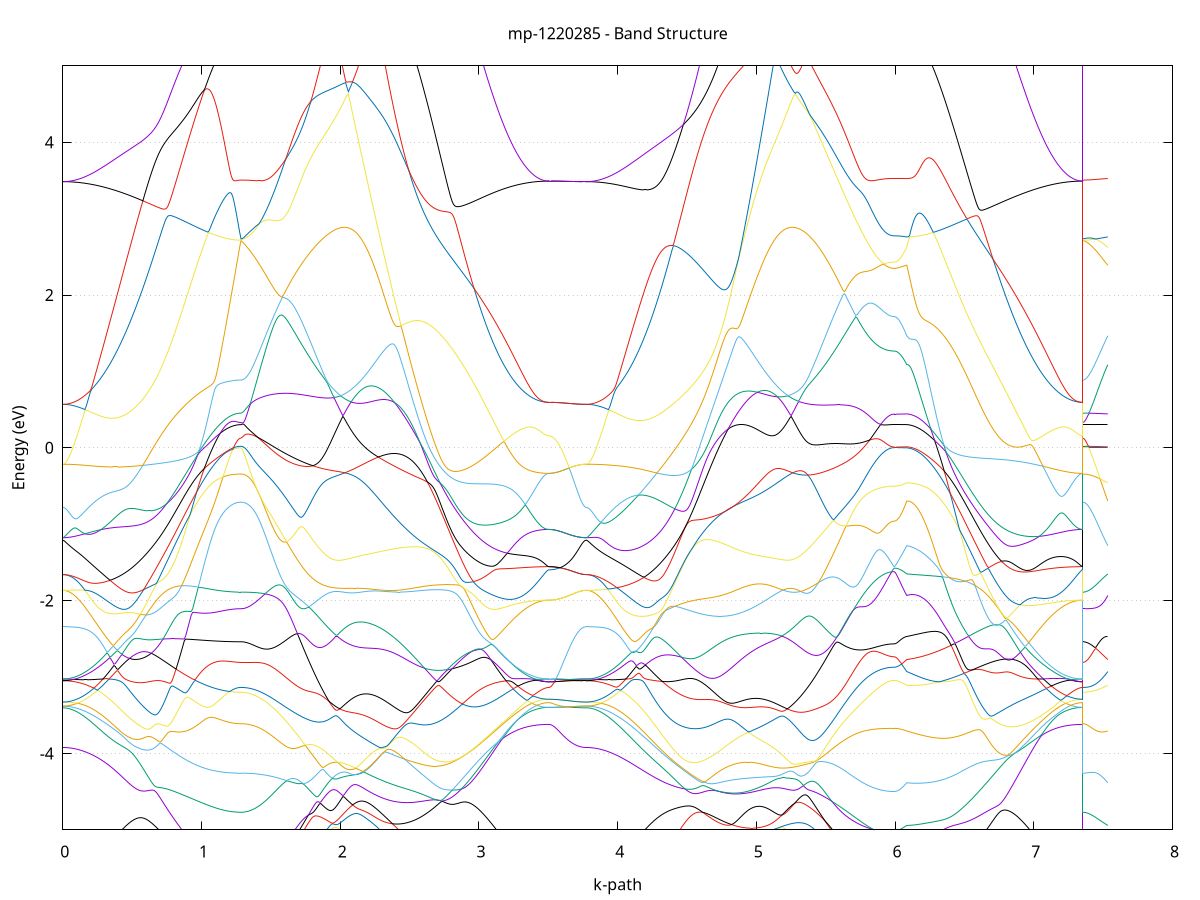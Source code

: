 set title 'mp-1220285 - Band Structure'
set xlabel 'k-path'
set ylabel 'Energy (eV)'
set grid y
set yrange [-5:5]
set terminal png size 800,600
set output 'mp-1220285_bands_gnuplot.png'
plot '-' using 1:2 with lines notitle, '-' using 1:2 with lines notitle, '-' using 1:2 with lines notitle, '-' using 1:2 with lines notitle, '-' using 1:2 with lines notitle, '-' using 1:2 with lines notitle, '-' using 1:2 with lines notitle, '-' using 1:2 with lines notitle, '-' using 1:2 with lines notitle, '-' using 1:2 with lines notitle, '-' using 1:2 with lines notitle, '-' using 1:2 with lines notitle, '-' using 1:2 with lines notitle, '-' using 1:2 with lines notitle, '-' using 1:2 with lines notitle, '-' using 1:2 with lines notitle, '-' using 1:2 with lines notitle, '-' using 1:2 with lines notitle, '-' using 1:2 with lines notitle, '-' using 1:2 with lines notitle, '-' using 1:2 with lines notitle, '-' using 1:2 with lines notitle, '-' using 1:2 with lines notitle, '-' using 1:2 with lines notitle, '-' using 1:2 with lines notitle, '-' using 1:2 with lines notitle, '-' using 1:2 with lines notitle, '-' using 1:2 with lines notitle, '-' using 1:2 with lines notitle, '-' using 1:2 with lines notitle, '-' using 1:2 with lines notitle, '-' using 1:2 with lines notitle, '-' using 1:2 with lines notitle, '-' using 1:2 with lines notitle, '-' using 1:2 with lines notitle, '-' using 1:2 with lines notitle, '-' using 1:2 with lines notitle, '-' using 1:2 with lines notitle, '-' using 1:2 with lines notitle, '-' using 1:2 with lines notitle, '-' using 1:2 with lines notitle, '-' using 1:2 with lines notitle, '-' using 1:2 with lines notitle, '-' using 1:2 with lines notitle, '-' using 1:2 with lines notitle, '-' using 1:2 with lines notitle, '-' using 1:2 with lines notitle, '-' using 1:2 with lines notitle
0.000000 -31.183620
0.009957 -31.183620
0.019915 -31.183520
0.029872 -31.183320
0.039829 -31.183020
0.049786 -31.182720
0.059744 -31.182320
0.069701 -31.181920
0.079658 -31.181420
0.089615 -31.180820
0.099573 -31.180120
0.109530 -31.179420
0.119487 -31.178620
0.129444 -31.177720
0.139402 -31.176820
0.149359 -31.175820
0.159316 -31.174720
0.169274 -31.173620
0.179231 -31.172420
0.189188 -31.171120
0.199145 -31.169820
0.209103 -31.168420
0.219060 -31.166920
0.229017 -31.165420
0.238974 -31.163820
0.248932 -31.162220
0.258889 -31.160520
0.268846 -31.158820
0.278803 -31.157020
0.288761 -31.155120
0.298718 -31.153220
0.308675 -31.151220
0.318633 -31.149220
0.328590 -31.147120
0.338547 -31.145020
0.348504 -31.142820
0.358462 -31.140620
0.368419 -31.138320
0.378376 -31.136020
0.388333 -31.133720
0.398291 -31.131320
0.408248 -31.128820
0.418205 -31.126320
0.428162 -31.123820
0.438120 -31.121320
0.448077 -31.118720
0.458034 -31.116120
0.467992 -31.113420
0.477949 -31.110720
0.487906 -31.108020
0.497863 -31.105320
0.507821 -31.102520
0.517778 -31.099720
0.527735 -31.096920
0.537692 -31.094120
0.547650 -31.091220
0.557607 -31.088320
0.567564 -31.085520
0.577521 -31.082620
0.587479 -31.079620
0.597436 -31.076720
0.607393 -31.073820
0.617351 -31.070820
0.627308 -31.067920
0.637265 -31.065220
0.647222 -31.080920
0.657180 -31.098320
0.667137 -31.115720
0.677094 -31.132920
0.687051 -31.150220
0.697009 -31.167320
0.706966 -31.184320
0.716923 -31.201320
0.726880 -31.218120
0.736838 -31.234920
0.746795 -31.251520
0.756752 -31.267920
0.766710 -31.284220
0.776667 -31.300420
0.786624 -31.316420
0.796581 -31.332220
0.806539 -31.347920
0.816496 -31.363320
0.826453 -31.378620
0.836410 -31.393620
0.846368 -31.408520
0.856325 -31.423120
0.866282 -31.437520
0.876239 -31.451620
0.886197 -31.465620
0.896154 -31.479220
0.906111 -31.492620
0.916069 -31.505820
0.926026 -31.518720
0.935983 -31.531320
0.945940 -31.543620
0.955898 -31.555620
0.965855 -31.567320
0.975812 -31.578820
0.985769 -31.589920
0.995727 -31.600720
1.005684 -31.611220
1.015641 -31.621420
1.025598 -31.631220
1.035556 -31.640820
1.045513 -31.649920
1.055470 -31.658820
1.065427 -31.667320
1.075385 -31.675420
1.085342 -31.683220
1.095299 -31.690720
1.105257 -31.697720
1.115214 -31.704420
1.125171 -31.710820
1.135128 -31.716820
1.145086 -31.722420
1.155043 -31.727620
1.165000 -31.732520
1.174957 -31.736920
1.184915 -31.741020
1.194872 -31.744720
1.204829 -31.748120
1.214787 -31.751020
1.224744 -31.753520
1.234701 -31.755720
1.244658 -31.757520
1.254616 -31.758820
1.264573 -31.759820
1.274530 -31.760420
1.284487 -31.760620
1.284487 -31.760620
1.294414 -31.760520
1.304340 -31.760320
1.314267 -31.759820
1.324193 -31.759220
1.334120 -31.758420
1.344046 -31.757520
1.353973 -31.756420
1.363899 -31.755120
1.373825 -31.753620
1.383752 -31.752020
1.393678 -31.750220
1.403605 -31.748220
1.413531 -31.746120
1.423458 -31.743720
1.433384 -31.741320
1.443311 -31.738620
1.453237 -31.735820
1.463164 -31.732820
1.473090 -31.729720
1.483016 -31.726420
1.492943 -31.722920
1.502869 -31.719320
1.512796 -31.715520
1.522722 -31.711520
1.532649 -31.707420
1.542575 -31.703120
1.552502 -31.698720
1.562428 -31.694120
1.572355 -31.689320
1.582281 -31.684420
1.592208 -31.679420
1.602134 -31.674220
1.612060 -31.668820
1.621987 -31.663320
1.631913 -31.657720
1.641840 -31.651920
1.651766 -31.646020
1.661693 -31.639920
1.671619 -31.633720
1.681546 -31.627320
1.691472 -31.620820
1.701399 -31.614220
1.711325 -31.607520
1.721251 -31.600620
1.731178 -31.593620
1.741104 -31.586420
1.751031 -31.579220
1.760957 -31.571820
1.770884 -31.564320
1.780810 -31.556620
1.790737 -31.548920
1.800663 -31.541020
1.810590 -31.533020
1.820516 -31.524920
1.830443 -31.516720
1.840369 -31.508420
1.850295 -31.500020
1.860222 -31.491520
1.870148 -31.482920
1.880075 -31.474220
1.890001 -31.465420
1.899928 -31.456520
1.909854 -31.447520
1.919781 -31.438420
1.929707 -31.429320
1.939634 -31.420020
1.949560 -31.410720
1.959486 -31.401320
1.969413 -31.391820
1.979339 -31.382320
1.989266 -31.372720
1.999192 -31.363020
2.009119 -31.353220
2.019045 -31.343420
2.028972 -31.342920
2.038898 -31.352620
2.038898 -31.352620
2.048863 -31.362020
2.058829 -31.371220
2.068794 -31.380220
2.078759 -31.388920
2.088725 -31.397320
2.098690 -31.405520
2.108655 -31.413420
2.118621 -31.421020
2.128586 -31.428320
2.138551 -31.435320
2.148517 -31.442020
2.158482 -31.448420
2.168447 -31.454520
2.178413 -31.460220
2.188378 -31.465720
2.198343 -31.470820
2.208309 -31.475520
2.218274 -31.480020
2.228239 -31.484020
2.238205 -31.487820
2.248170 -31.491220
2.258135 -31.494220
2.268101 -31.496920
2.278066 -31.499220
2.288031 -31.501120
2.297997 -31.502720
2.307962 -31.503920
2.317927 -31.504820
2.327893 -31.505220
2.337858 -31.505320
2.347823 -31.505120
2.357789 -31.504420
2.367754 -31.503420
2.377719 -31.502020
2.387685 -31.500220
2.397650 -31.498120
2.407615 -31.495520
2.417581 -31.492620
2.427546 -31.489420
2.437511 -31.485720
2.447477 -31.481720
2.457442 -31.477320
2.467407 -31.472520
2.477373 -31.467420
2.487338 -31.461920
2.497303 -31.456020
2.507269 -31.449820
2.517234 -31.443220
2.527199 -31.436320
2.537165 -31.429020
2.547130 -31.421420
2.557095 -31.413420
2.567061 -31.405120
2.577026 -31.396520
2.586991 -31.387520
2.596957 -31.378220
2.606922 -31.368620
2.616887 -31.358720
2.626853 -31.348420
2.636818 -31.337920
2.646783 -31.327120
2.656749 -31.315920
2.666714 -31.304520
2.676679 -31.292820
2.686645 -31.280920
2.696610 -31.268620
2.706575 -31.256220
2.716541 -31.243420
2.726506 -31.230520
2.736471 -31.217320
2.746437 -31.203820
2.756402 -31.190220
2.766367 -31.176420
2.776333 -31.162320
2.786298 -31.148120
2.796263 -31.133720
2.806229 -31.119120
2.816194 -31.104320
2.826159 -31.089420
2.836125 -31.074420
2.846090 -31.059220
2.856055 -31.060820
2.866021 -31.063820
2.875986 -31.066820
2.885951 -31.069820
2.895917 -31.072820
2.905882 -31.075820
2.915847 -31.078820
2.925813 -31.081720
2.935778 -31.084720
2.945743 -31.087620
2.955709 -31.090520
2.965674 -31.093420
2.975639 -31.096320
2.985605 -31.099120
2.995570 -31.101920
3.005535 -31.104720
3.015501 -31.107520
3.025466 -31.110220
3.035431 -31.112920
3.045396 -31.115620
3.055362 -31.118320
3.065327 -31.120920
3.075293 -31.123420
3.085258 -31.126020
3.095223 -31.128520
3.105189 -31.130920
3.115154 -31.133320
3.125119 -31.135720
3.135084 -31.138020
3.145050 -31.140320
3.155015 -31.142520
3.164980 -31.144720
3.174946 -31.146920
3.184911 -31.149020
3.194876 -31.151020
3.204842 -31.153020
3.214807 -31.154920
3.224772 -31.156820
3.234738 -31.158620
3.244703 -31.160420
3.254668 -31.162120
3.264634 -31.163720
3.274599 -31.165320
3.284564 -31.166820
3.294530 -31.168320
3.304495 -31.169720
3.314460 -31.171020
3.324426 -31.172320
3.334391 -31.173520
3.344356 -31.174620
3.354322 -31.175720
3.364287 -31.176720
3.374252 -31.177720
3.384218 -31.178520
3.394183 -31.179320
3.404148 -31.180120
3.414114 -31.180720
3.424079 -31.181320
3.434044 -31.181920
3.444010 -31.182320
3.453975 -31.182720
3.463940 -31.183020
3.473906 -31.183320
3.483871 -31.183520
3.493836 -31.183620
3.503802 -31.183620
3.503802 -31.183620
3.513458 -31.183620
3.523114 -31.183620
3.532770 -31.183620
3.542426 -31.183620
3.552082 -31.183620
3.561738 -31.183620
3.571395 -31.183620
3.581051 -31.183620
3.590707 -31.183620
3.600363 -31.183620
3.610019 -31.183620
3.619675 -31.183620
3.629331 -31.183620
3.638987 -31.183620
3.648643 -31.183620
3.658300 -31.183620
3.667956 -31.183620
3.677612 -31.183620
3.687268 -31.183620
3.696924 -31.183620
3.706580 -31.183620
3.716236 -31.183620
3.725892 -31.183620
3.735548 -31.183620
3.745205 -31.183620
3.754861 -31.183620
3.764517 -31.183620
3.774173 -31.183620
3.774173 -31.183620
3.784152 -31.183620
3.794131 -31.183520
3.804110 -31.183320
3.814089 -31.183020
3.824068 -31.182720
3.834047 -31.182320
3.844026 -31.181920
3.854004 -31.181320
3.863983 -31.180720
3.873962 -31.180120
3.883941 -31.179320
3.893920 -31.178520
3.903899 -31.177620
3.913878 -31.176720
3.923857 -31.175720
3.933836 -31.174620
3.943815 -31.173520
3.953794 -31.172320
3.963773 -31.171020
3.973752 -31.169620
3.983731 -31.168220
3.993710 -31.166820
4.003689 -31.165220
4.013668 -31.163720
4.023647 -31.162020
4.033625 -31.160320
4.043604 -31.158520
4.053583 -31.156720
4.063562 -31.154820
4.073541 -31.152920
4.083520 -31.150920
4.093499 -31.148920
4.103478 -31.146820
4.113457 -31.144620
4.123436 -31.142420
4.133415 -31.140220
4.143394 -31.137920
4.153373 -31.135620
4.163352 -31.133220
4.173331 -31.130820
4.183310 -31.128320
4.193289 -31.125820
4.203268 -31.123320
4.213246 -31.120720
4.223225 -31.118120
4.233204 -31.115420
4.243183 -31.112820
4.253162 -31.110020
4.263141 -31.107320
4.273120 -31.104520
4.283099 -31.101720
4.293078 -31.098920
4.303057 -31.096120
4.313036 -31.093220
4.323015 -31.090320
4.332994 -31.087420
4.342973 -31.084520
4.352952 -31.081520
4.362931 -31.078520
4.372910 -31.075620
4.382888 -31.072620
4.392867 -31.069620
4.402846 -31.066620
4.412825 -31.063620
4.422804 -31.060620
4.432783 -31.060620
4.442762 -31.075820
4.452741 -31.090820
4.462720 -31.105720
4.472699 -31.120520
4.482678 -31.135120
4.492657 -31.149520
4.502636 -31.163720
4.512615 -31.177820
4.522594 -31.191620
4.532573 -31.205220
4.542552 -31.218720
4.552531 -31.231920
4.562509 -31.244820
4.572488 -31.257520
4.582467 -31.270020
4.592446 -31.282220
4.602425 -31.294220
4.612404 -31.305820
4.622383 -31.317220
4.632362 -31.328320
4.642341 -31.339220
4.652320 -31.349720
4.662299 -31.359920
4.672278 -31.369820
4.682257 -31.379420
4.692236 -31.388720
4.702215 -31.397620
4.712194 -31.406220
4.722173 -31.414520
4.732151 -31.422420
4.742130 -31.430020
4.752109 -31.437320
4.762088 -31.444120
4.772067 -31.450720
4.782046 -31.456920
4.792025 -31.462720
4.802004 -31.468120
4.811983 -31.473220
4.821962 -31.477920
4.831941 -31.482320
4.841920 -31.486320
4.851899 -31.489920
4.861878 -31.493120
4.871857 -31.495920
4.881836 -31.498420
4.891815 -31.500520
4.901794 -31.502220
4.911772 -31.503620
4.921751 -31.504520
4.931730 -31.505120
4.941709 -31.505320
4.951688 -31.505220
4.961667 -31.504620
4.971646 -31.503720
4.981625 -31.502520
4.991604 -31.500820
5.001583 -31.498820
5.011562 -31.496420
5.021541 -31.493720
5.031520 -31.490620
5.041499 -31.487120
5.051478 -31.483320
5.061457 -31.479220
5.071436 -31.474720
5.081415 -31.469920
5.091393 -31.464720
5.101372 -31.459220
5.111351 -31.453420
5.121330 -31.447220
5.131309 -31.440820
5.141288 -31.434020
5.151267 -31.426920
5.161246 -31.419620
5.171225 -31.411920
5.181204 -31.404020
5.191183 -31.395720
5.201162 -31.387220
5.211141 -31.378520
5.221120 -31.369420
5.231099 -31.360220
5.241078 -31.350620
5.251057 -31.340920
5.261035 -31.345520
5.261035 -31.345520
5.270933 -31.355320
5.280831 -31.365020
5.290729 -31.374620
5.300627 -31.384220
5.310525 -31.393720
5.320423 -31.403220
5.330321 -31.412520
5.340219 -31.421820
5.350117 -31.431020
5.360015 -31.440120
5.369913 -31.449120
5.379811 -31.458120
5.389709 -31.466920
5.399607 -31.475720
5.409505 -31.484420
5.419403 -31.492920
5.429301 -31.501420
5.439199 -31.509820
5.449097 -31.518020
5.458995 -31.526220
5.468893 -31.534220
5.478791 -31.542220
5.488689 -31.550020
5.498587 -31.557720
5.508485 -31.565320
5.518383 -31.572820
5.528281 -31.580120
5.538179 -31.587420
5.548077 -31.594520
5.557975 -31.601520
5.567873 -31.608320
5.577771 -31.615020
5.587669 -31.621620
5.597567 -31.628120
5.607465 -31.634420
5.617363 -31.640620
5.627261 -31.646620
5.637159 -31.652520
5.647057 -31.658320
5.656955 -31.663920
5.666853 -31.669320
5.676751 -31.674720
5.686649 -31.679820
5.696547 -31.684920
5.706445 -31.689720
5.716343 -31.694520
5.726241 -31.699020
5.736139 -31.703420
5.746037 -31.707720
5.755935 -31.711820
5.765833 -31.715720
5.775731 -31.719520
5.785629 -31.723120
5.795527 -31.726620
5.805425 -31.729820
5.815323 -31.733020
5.825221 -31.735920
5.835119 -31.738720
5.845017 -31.741420
5.854915 -31.743820
5.864813 -31.746120
5.874711 -31.748320
5.884609 -31.750220
5.894507 -31.752020
5.904405 -31.753720
5.914303 -31.755120
5.924201 -31.756420
5.934099 -31.757520
5.943997 -31.758520
5.953895 -31.759220
5.963793 -31.759820
5.973691 -31.760320
5.983589 -31.760520
5.993487 -31.760620
5.993487 -31.760620
6.002588 -31.760620
6.011690 -31.760620
6.020791 -31.760620
6.029892 -31.760620
6.038993 -31.760520
6.048094 -31.760520
6.057195 -31.760420
6.066296 -31.760420
6.075397 -31.760320
6.084498 -31.760320
6.084498 -31.760320
6.094488 -31.759620
6.104477 -31.758520
6.114466 -31.757020
6.124456 -31.755120
6.134445 -31.752820
6.144434 -31.750120
6.154424 -31.747020
6.164413 -31.743620
6.174402 -31.739720
6.184392 -31.735520
6.194381 -31.730920
6.204370 -31.725920
6.214360 -31.720520
6.224349 -31.714720
6.234338 -31.708520
6.244328 -31.702020
6.254317 -31.695120
6.264306 -31.687920
6.274295 -31.680320
6.284285 -31.672320
6.294274 -31.664020
6.304263 -31.655320
6.314253 -31.646220
6.324242 -31.636920
6.334231 -31.627220
6.344221 -31.617120
6.354210 -31.606720
6.364199 -31.596020
6.374189 -31.585020
6.384178 -31.573720
6.394167 -31.562120
6.404157 -31.550120
6.414146 -31.537920
6.424135 -31.525420
6.434125 -31.512620
6.444114 -31.499520
6.454103 -31.486120
6.464093 -31.472520
6.474082 -31.458620
6.484071 -31.444520
6.494061 -31.430220
6.504050 -31.415620
6.514039 -31.400720
6.524029 -31.385720
6.534018 -31.370520
6.544007 -31.355020
6.553996 -31.339420
6.563986 -31.323520
6.573975 -31.307520
6.583964 -31.291320
6.593954 -31.275020
6.603943 -31.258520
6.613932 -31.241920
6.623922 -31.225120
6.633911 -31.208220
6.643900 -31.191220
6.653890 -31.174120
6.663879 -31.156920
6.673868 -31.139620
6.683858 -31.122320
6.693847 -31.104820
6.703836 -31.087420
6.713826 -31.069920
6.723815 -31.066820
6.733804 -31.069820
6.743794 -31.072820
6.753783 -31.075720
6.763772 -31.078720
6.773762 -31.081620
6.783751 -31.084520
6.793740 -31.087420
6.803730 -31.090320
6.813719 -31.093220
6.823708 -31.096120
6.833697 -31.098920
6.843687 -31.101720
6.853676 -31.104520
6.863665 -31.107320
6.873655 -31.110020
6.883644 -31.112720
6.893633 -31.115420
6.903623 -31.118020
6.913612 -31.120620
6.923601 -31.123220
6.933591 -31.125820
6.943580 -31.128320
6.953569 -31.130720
6.963559 -31.133120
6.973548 -31.135520
6.983537 -31.137820
6.993527 -31.140120
7.003516 -31.142420
7.013505 -31.144620
7.023495 -31.146720
7.033484 -31.148820
7.043473 -31.150820
7.053463 -31.152820
7.063452 -31.154820
7.073441 -31.156720
7.083430 -31.158520
7.093420 -31.160320
7.103409 -31.162020
7.113398 -31.163620
7.123388 -31.165220
7.133377 -31.166720
7.143366 -31.168220
7.153356 -31.169620
7.163345 -31.170920
7.173334 -31.172220
7.183324 -31.173420
7.193313 -31.174620
7.203302 -31.175720
7.213292 -31.176720
7.223281 -31.177620
7.233270 -31.178520
7.243260 -31.179320
7.253249 -31.180120
7.263238 -31.180720
7.273228 -31.181320
7.283217 -31.181920
7.293206 -31.182320
7.303196 -31.182720
7.313185 -31.183020
7.323174 -31.183320
7.333164 -31.183520
7.343153 -31.183620
7.353142 -31.183620
7.353142 -31.760620
7.362652 -31.760620
7.372162 -31.760620
7.381673 -31.760620
7.391183 -31.760620
7.400693 -31.760620
7.410203 -31.760620
7.419713 -31.760620
7.429223 -31.760520
7.438733 -31.760520
7.448244 -31.760520
7.457754 -31.760520
7.467264 -31.760520
7.476774 -31.760520
7.486284 -31.760420
7.495794 -31.760420
7.505304 -31.760420
7.514815 -31.760320
7.524325 -31.760320
7.533835 -31.760320
e
0.000000 -30.323320
0.009957 -30.323520
0.019915 -30.324220
0.029872 -30.325420
0.039829 -30.327020
0.049786 -30.329120
0.059744 -30.331620
0.069701 -30.334720
0.079658 -30.338120
0.089615 -30.342020
0.099573 -30.346420
0.109530 -30.351220
0.119487 -30.356520
0.129444 -30.362220
0.139402 -30.368320
0.149359 -30.374920
0.159316 -30.381920
0.169274 -30.389320
0.179231 -30.397120
0.189188 -30.405420
0.199145 -30.414020
0.209103 -30.423020
0.219060 -30.432520
0.229017 -30.442320
0.238974 -30.452520
0.248932 -30.463020
0.258889 -30.473920
0.268846 -30.485220
0.278803 -30.496820
0.288761 -30.508820
0.298718 -30.521020
0.308675 -30.533620
0.318633 -30.546520
0.328590 -30.559720
0.338547 -30.573220
0.348504 -30.587020
0.358462 -30.601120
0.368419 -30.615420
0.378376 -30.630020
0.388333 -30.644820
0.398291 -30.659820
0.408248 -30.675120
0.418205 -30.690620
0.428162 -30.706220
0.438120 -30.722120
0.448077 -30.738220
0.458034 -30.754420
0.467992 -30.770820
0.477949 -30.787320
0.487906 -30.804020
0.497863 -30.820820
0.507821 -30.837720
0.517778 -30.854720
0.527735 -30.871820
0.537692 -30.889120
0.547650 -30.906320
0.557607 -30.923720
0.567564 -30.941120
0.577521 -30.958520
0.587479 -30.976020
0.597436 -30.993520
0.607393 -31.011020
0.617351 -31.028520
0.627308 -31.046020
0.637265 -31.063220
0.647222 -31.061920
0.657180 -31.059020
0.667137 -31.056020
0.677094 -31.053120
0.687051 -31.050220
0.697009 -31.047220
0.706966 -31.044320
0.716923 -31.041420
0.726880 -31.038420
0.736838 -31.035520
0.746795 -31.032720
0.756752 -31.029820
0.766710 -31.026920
0.776667 -31.024120
0.786624 -31.021320
0.796581 -31.018520
0.806539 -31.015820
0.816496 -31.013020
0.826453 -31.010320
0.836410 -31.007720
0.846368 -31.005020
0.856325 -31.002420
0.866282 -30.999920
0.876239 -30.997320
0.886197 -30.994820
0.896154 -30.992420
0.906111 -30.990020
0.916069 -30.987620
0.926026 -30.985320
0.935983 -30.983020
0.945940 -30.980820
0.955898 -30.978620
0.965855 -30.976420
0.975812 -30.974420
0.985769 -30.972320
0.995727 -30.970420
1.005684 -30.968420
1.015641 -30.966620
1.025598 -30.964820
1.035556 -30.963020
1.045513 -30.961320
1.055470 -30.959720
1.065427 -30.958120
1.075385 -30.956620
1.085342 -30.955220
1.095299 -30.953820
1.105257 -30.952520
1.115214 -30.951220
1.125171 -30.950120
1.135128 -30.948920
1.145086 -30.947920
1.155043 -30.946920
1.165000 -30.946020
1.174957 -30.945220
1.184915 -30.944420
1.194872 -30.943720
1.204829 -30.943120
1.214787 -30.942620
1.224744 -30.942120
1.234701 -30.941720
1.244658 -30.941420
1.254616 -30.941120
1.264573 -30.940920
1.274530 -30.940820
1.284487 -30.940820
1.284487 -30.940820
1.294414 -30.940820
1.304340 -30.940720
1.314267 -30.940720
1.324193 -30.940620
1.334120 -30.940520
1.344046 -30.940320
1.353973 -30.940220
1.363899 -30.940020
1.373825 -30.939820
1.383752 -30.939620
1.393678 -30.939320
1.403605 -30.939120
1.413531 -30.938820
1.423458 -30.938520
1.433384 -30.938120
1.443311 -30.937820
1.453237 -30.937420
1.463164 -30.937020
1.473090 -30.936620
1.483016 -30.936220
1.492943 -30.935720
1.502869 -30.935320
1.512796 -30.934820
1.522722 -30.934320
1.532649 -30.933820
1.542575 -30.933320
1.552502 -30.932720
1.562428 -30.932220
1.572355 -30.931620
1.582281 -30.931020
1.592208 -30.930420
1.602134 -30.929820
1.612060 -30.929220
1.621987 -30.928620
1.631913 -30.928020
1.641840 -30.927420
1.651766 -30.926820
1.661693 -30.926120
1.671619 -30.925520
1.681546 -30.928620
1.691472 -30.940420
1.701399 -30.952420
1.711325 -30.964520
1.721251 -30.976720
1.731178 -30.989020
1.741104 -31.001320
1.751031 -31.013720
1.760957 -31.026220
1.770884 -31.038720
1.780810 -31.051220
1.790737 -31.063820
1.800663 -31.076320
1.810590 -31.088920
1.820516 -31.101420
1.830443 -31.113920
1.840369 -31.126420
1.850295 -31.138820
1.860222 -31.151220
1.870148 -31.163520
1.880075 -31.175720
1.890001 -31.187820
1.899928 -31.199920
1.909854 -31.211820
1.919781 -31.223620
1.929707 -31.235320
1.939634 -31.246820
1.949560 -31.258220
1.959486 -31.269420
1.969413 -31.280520
1.979339 -31.291420
1.989266 -31.302120
1.999192 -31.312620
2.009119 -31.322920
2.019045 -31.333020
2.028972 -31.333620
2.038898 -31.323620
2.038898 -31.323620
2.048863 -31.313620
2.058829 -31.303520
2.068794 -31.293420
2.078759 -31.283220
2.088725 -31.273020
2.098690 -31.262720
2.108655 -31.252420
2.118621 -31.242120
2.128586 -31.231720
2.138551 -31.221320
2.148517 -31.210920
2.158482 -31.200420
2.168447 -31.189920
2.178413 -31.179420
2.188378 -31.168920
2.198343 -31.158320
2.208309 -31.147820
2.218274 -31.137220
2.228239 -31.126720
2.238205 -31.116120
2.248170 -31.105520
2.258135 -31.094920
2.268101 -31.084420
2.278066 -31.073820
2.288031 -31.063220
2.297997 -31.052720
2.307962 -31.042220
2.317927 -31.031620
2.327893 -31.021120
2.337858 -31.010620
2.347823 -31.000220
2.357789 -30.989820
2.367754 -30.979320
2.377719 -30.969020
2.387685 -30.958620
2.397650 -30.948420
2.407615 -30.943520
2.417581 -30.945320
2.427546 -30.947220
2.437511 -30.949120
2.447477 -30.951120
2.457442 -30.953120
2.467407 -30.955120
2.477373 -30.957320
2.487338 -30.959420
2.497303 -30.961620
2.507269 -30.963820
2.517234 -30.966120
2.527199 -30.968420
2.537165 -30.970820
2.547130 -30.973220
2.557095 -30.975720
2.567061 -30.978120
2.577026 -30.980620
2.586991 -30.983220
2.596957 -30.985820
2.606922 -30.988420
2.616887 -30.991020
2.626853 -30.993720
2.636818 -30.996420
2.646783 -30.999220
2.656749 -31.001920
2.666714 -31.004720
2.676679 -31.007520
2.686645 -31.010420
2.696610 -31.013220
2.706575 -31.016120
2.716541 -31.019020
2.726506 -31.021920
2.736471 -31.024920
2.746437 -31.027820
2.756402 -31.030820
2.766367 -31.033820
2.776333 -31.036820
2.786298 -31.039820
2.796263 -31.042820
2.806229 -31.045820
2.816194 -31.048820
2.826159 -31.051820
2.836125 -31.054820
2.846090 -31.057820
2.856055 -31.043920
2.866021 -31.028520
2.875986 -31.013020
2.885951 -30.997420
2.895917 -30.981720
2.905882 -30.966020
2.915847 -30.950220
2.925813 -30.934420
2.935778 -30.918520
2.945743 -30.902620
2.955709 -30.886720
2.965674 -30.870820
2.975639 -30.854920
2.985605 -30.839020
2.995570 -30.823120
3.005535 -30.807420
3.015501 -30.791620
3.025466 -30.776020
3.035431 -30.760420
3.045396 -30.744920
3.055362 -30.729520
3.065327 -30.714320
3.075293 -30.699120
3.085258 -30.684220
3.095223 -30.669320
3.105189 -30.654720
3.115154 -30.640220
3.125119 -30.625920
3.135084 -30.611820
3.145050 -30.598020
3.155015 -30.584320
3.164980 -30.570920
3.174946 -30.557820
3.184911 -30.544920
3.194876 -30.532220
3.204842 -30.519920
3.214807 -30.507820
3.224772 -30.496120
3.234738 -30.484620
3.244703 -30.473520
3.254668 -30.462720
3.264634 -30.452320
3.274599 -30.442220
3.284564 -30.432420
3.294530 -30.423120
3.304495 -30.414120
3.314460 -30.405520
3.324426 -30.397320
3.334391 -30.389520
3.344356 -30.382120
3.354322 -30.375120
3.364287 -30.368520
3.374252 -30.362320
3.384218 -30.356620
3.394183 -30.351420
3.404148 -30.346520
3.414114 -30.342120
3.424079 -30.338220
3.434044 -30.334720
3.444010 -30.331720
3.453975 -30.329120
3.463940 -30.327020
3.473906 -30.325420
3.483871 -30.324220
3.493836 -30.323520
3.503802 -30.323320
3.503802 -30.323320
3.513458 -30.323320
3.523114 -30.323320
3.532770 -30.323320
3.542426 -30.323320
3.552082 -30.323320
3.561738 -30.323320
3.571395 -30.323320
3.581051 -30.323320
3.590707 -30.323320
3.600363 -30.323320
3.610019 -30.323320
3.619675 -30.323320
3.629331 -30.323320
3.638987 -30.323320
3.648643 -30.323320
3.658300 -30.323320
3.667956 -30.323320
3.677612 -30.323320
3.687268 -30.323320
3.696924 -30.323320
3.706580 -30.323320
3.716236 -30.323320
3.725892 -30.323320
3.735548 -30.323320
3.745205 -30.323320
3.754861 -30.323320
3.764517 -30.323320
3.774173 -30.323320
3.774173 -30.323320
3.784152 -30.323520
3.794131 -30.324220
3.804110 -30.325420
3.814089 -30.327020
3.824068 -30.329120
3.834047 -30.331720
3.844026 -30.334820
3.854004 -30.338220
3.863983 -30.342220
3.873962 -30.346620
3.883941 -30.351420
3.893920 -30.356720
3.903899 -30.362420
3.913878 -30.368620
3.923857 -30.375220
3.933836 -30.382220
3.943815 -30.389620
3.953794 -30.397520
3.963773 -30.405720
3.973752 -30.414320
3.983731 -30.423320
3.993710 -30.432720
4.003689 -30.442520
4.013668 -30.452620
4.023647 -30.463120
4.033625 -30.473920
4.043604 -30.485020
4.053583 -30.496520
4.063562 -30.508320
4.073541 -30.520420
4.083520 -30.532820
4.093499 -30.545420
4.103478 -30.558320
4.113457 -30.571520
4.123436 -30.585020
4.133415 -30.598620
4.143394 -30.612520
4.153373 -30.626720
4.163352 -30.641020
4.173331 -30.655520
4.183310 -30.670220
4.193289 -30.685020
4.203268 -30.700020
4.213246 -30.715220
4.223225 -30.730520
4.233204 -30.745920
4.243183 -30.761420
4.253162 -30.777020
4.263141 -30.792720
4.273120 -30.808420
4.283099 -30.824320
4.293078 -30.840120
4.303057 -30.856020
4.313036 -30.871920
4.323015 -30.887920
4.332994 -30.903820
4.342973 -30.919720
4.352952 -30.935620
4.362931 -30.951520
4.372910 -30.967320
4.382888 -30.983120
4.392867 -30.998720
4.402846 -31.014320
4.412825 -31.029920
4.422804 -31.045320
4.432783 -31.057520
4.442762 -31.054520
4.452741 -31.051520
4.462720 -31.048520
4.472699 -31.045520
4.482678 -31.042520
4.492657 -31.039520
4.502636 -31.036520
4.512615 -31.033520
4.522594 -31.030520
4.532573 -31.027520
4.542552 -31.024620
4.552531 -31.021620
4.562509 -31.018720
4.572488 -31.015820
4.582467 -31.012920
4.592446 -31.010120
4.602425 -31.007220
4.612404 -31.004420
4.622383 -31.001620
4.632362 -30.998920
4.642341 -30.996120
4.652320 -30.993420
4.662299 -30.990720
4.672278 -30.988120
4.682257 -30.985520
4.692236 -30.982920
4.702215 -30.980320
4.712194 -30.977820
4.722173 -30.975320
4.732151 -30.972920
4.742130 -30.970520
4.752109 -30.968120
4.762088 -30.965820
4.772067 -30.963520
4.782046 -30.961320
4.792025 -30.959120
4.802004 -30.957020
4.811983 -30.954820
4.821962 -30.952820
4.831941 -30.950820
4.841920 -30.948820
4.851899 -30.946920
4.861878 -30.945020
4.871857 -30.943320
4.881836 -30.949920
4.891815 -30.960220
4.901794 -30.970620
4.911772 -30.981020
4.921751 -30.991420
4.931730 -31.001820
4.941709 -31.012320
4.951688 -31.022820
4.961667 -31.033320
4.971646 -31.043920
4.981625 -31.054420
4.991604 -31.065020
5.001583 -31.075620
5.011562 -31.086220
5.021541 -31.096720
5.031520 -31.107320
5.041499 -31.117920
5.051478 -31.128520
5.061457 -31.139120
5.071436 -31.149720
5.081415 -31.160220
5.091393 -31.170820
5.101372 -31.181320
5.111351 -31.191820
5.121330 -31.202320
5.131309 -31.212820
5.141288 -31.223220
5.151267 -31.233720
5.161246 -31.244020
5.171225 -31.254420
5.181204 -31.264720
5.191183 -31.275020
5.201162 -31.285220
5.211141 -31.295420
5.221120 -31.305520
5.231099 -31.315620
5.241078 -31.325620
5.251057 -31.335620
5.261035 -31.330920
5.261035 -31.330920
5.270933 -31.320820
5.280831 -31.310520
5.290729 -31.299920
5.300627 -31.289220
5.310525 -31.278320
5.320423 -31.267320
5.330321 -31.256020
5.340219 -31.244620
5.350117 -31.233120
5.360015 -31.221520
5.369913 -31.209720
5.379811 -31.197720
5.389709 -31.185720
5.399607 -31.173620
5.409505 -31.161420
5.419403 -31.149120
5.429301 -31.136820
5.439199 -31.124420
5.449097 -31.112020
5.458995 -31.099520
5.468893 -31.087020
5.478791 -31.074520
5.488689 -31.062020
5.498587 -31.049420
5.508485 -31.037020
5.518383 -31.024520
5.528281 -31.012120
5.538179 -30.999720
5.548077 -30.987420
5.557975 -30.975220
5.567873 -30.963020
5.577771 -30.951020
5.587669 -30.939020
5.597567 -30.927220
5.607465 -30.925620
5.617363 -30.926220
5.627261 -30.926820
5.637159 -30.927520
5.647057 -30.928120
5.656955 -30.928720
5.666853 -30.929320
5.676751 -30.929920
5.686649 -30.930520
5.696547 -30.931120
5.706445 -30.931620
5.716343 -30.932220
5.726241 -30.932820
5.736139 -30.933320
5.746037 -30.933820
5.755935 -30.934320
5.765833 -30.934820
5.775731 -30.935320
5.785629 -30.935820
5.795527 -30.936220
5.805425 -30.936620
5.815323 -30.937020
5.825221 -30.937420
5.835119 -30.937820
5.845017 -30.938220
5.854915 -30.938520
5.864813 -30.938820
5.874711 -30.939120
5.884609 -30.939320
5.894507 -30.939620
5.904405 -30.939820
5.914303 -30.940020
5.924201 -30.940220
5.934099 -30.940320
5.943997 -30.940520
5.953895 -30.940620
5.963793 -30.940720
5.973691 -30.940720
5.983589 -30.940820
5.993487 -30.940820
5.993487 -30.940820
6.002588 -30.940820
6.011690 -30.940820
6.020791 -30.940820
6.029892 -30.940820
6.038993 -30.940820
6.048094 -30.940820
6.057195 -30.940820
6.066296 -30.940820
6.075397 -30.940820
6.084498 -30.940820
6.084498 -30.940820
6.094488 -30.941020
6.104477 -30.941220
6.114466 -30.941420
6.124456 -30.941820
6.134445 -30.942220
6.144434 -30.942720
6.154424 -30.943320
6.164413 -30.944020
6.174402 -30.944720
6.184392 -30.945520
6.194381 -30.946320
6.204370 -30.947320
6.214360 -30.948320
6.224349 -30.949320
6.234338 -30.950520
6.244328 -30.951720
6.254317 -30.953020
6.264306 -30.954320
6.274295 -30.955720
6.284285 -30.957220
6.294274 -30.958720
6.304263 -30.960320
6.314253 -30.962020
6.324242 -30.963720
6.334231 -30.965520
6.344221 -30.967420
6.354210 -30.969320
6.364199 -30.971220
6.374189 -30.973220
6.384178 -30.975320
6.394167 -30.977420
6.404157 -30.979620
6.414146 -30.981820
6.424135 -30.984120
6.434125 -30.986420
6.444114 -30.988720
6.454103 -30.991120
6.464093 -30.993620
6.474082 -30.996120
6.484071 -30.998620
6.494061 -31.001220
6.504050 -31.003820
6.514039 -31.006420
6.524029 -31.009120
6.534018 -31.011820
6.544007 -31.014520
6.553996 -31.017320
6.563986 -31.020120
6.573975 -31.022920
6.583964 -31.025720
6.593954 -31.028620
6.603943 -31.031420
6.613932 -31.034320
6.623922 -31.037220
6.633911 -31.040220
6.643900 -31.043120
6.653890 -31.046020
6.663879 -31.049020
6.673868 -31.052020
6.683858 -31.054920
6.693847 -31.057920
6.703836 -31.060920
6.713826 -31.063820
6.723815 -31.052220
6.733804 -31.034720
6.743794 -31.017120
6.753783 -30.999520
6.763772 -30.981920
6.773762 -30.964320
6.783751 -30.946720
6.793740 -30.929220
6.803730 -30.911820
6.813719 -30.894420
6.823708 -30.877020
6.833697 -30.859820
6.843687 -30.842620
6.853676 -30.825620
6.863665 -30.808720
6.873655 -30.791920
6.883644 -30.775220
6.893633 -30.758720
6.903623 -30.742320
6.913612 -30.726120
6.923601 -30.710120
6.933591 -30.694320
6.943580 -30.678720
6.953569 -30.663320
6.963559 -30.648120
6.973548 -30.633120
6.983537 -30.618420
6.993527 -30.604020
7.003516 -30.589820
7.013505 -30.575920
7.023495 -30.562320
7.033484 -30.548920
7.043473 -30.535920
7.053463 -30.523220
7.063452 -30.510820
7.073441 -30.498720
7.083430 -30.487020
7.093420 -30.475620
7.103409 -30.464520
7.113398 -30.453920
7.123388 -30.443620
7.133377 -30.433720
7.143366 -30.424120
7.153356 -30.415020
7.163345 -30.406320
7.173334 -30.397920
7.183324 -30.390020
7.193313 -30.382520
7.203302 -30.375520
7.213292 -30.368820
7.223281 -30.362620
7.233270 -30.356920
7.243260 -30.351520
7.253249 -30.346720
7.263238 -30.342220
7.273228 -30.338320
7.283217 -30.334820
7.293206 -30.331720
7.303196 -30.329220
7.313185 -30.327020
7.323174 -30.325420
7.333164 -30.324220
7.343153 -30.323520
7.353142 -30.323320
7.353142 -30.940820
7.362652 -30.940820
7.372162 -30.940820
7.381673 -30.940820
7.391183 -30.940820
7.400693 -30.940820
7.410203 -30.940820
7.419713 -30.940820
7.429223 -30.940820
7.438733 -30.940820
7.448244 -30.940820
7.457754 -30.940820
7.467264 -30.940820
7.476774 -30.940820
7.486284 -30.940820
7.495794 -30.940820
7.505304 -30.940820
7.514815 -30.940820
7.524325 -30.940820
7.533835 -30.940820
e
0.000000 -30.323320
0.009957 -30.323320
0.019915 -30.323520
0.029872 -30.323720
0.039829 -30.324120
0.049786 -30.324620
0.059744 -30.325120
0.069701 -30.325820
0.079658 -30.326520
0.089615 -30.327420
0.099573 -30.328420
0.109530 -30.329420
0.119487 -30.330620
0.129444 -30.331820
0.139402 -30.333220
0.149359 -30.334620
0.159316 -30.336220
0.169274 -30.337820
0.179231 -30.339520
0.189188 -30.341320
0.199145 -30.343220
0.209103 -30.345220
0.219060 -30.347320
0.229017 -30.349520
0.238974 -30.351720
0.248932 -30.354120
0.258889 -30.356520
0.268846 -30.359020
0.278803 -30.361620
0.288761 -30.364220
0.298718 -30.367020
0.308675 -30.369820
0.318633 -30.372620
0.328590 -30.375620
0.338547 -30.378620
0.348504 -30.381720
0.358462 -30.384820
0.368419 -30.388020
0.378376 -30.391320
0.388333 -30.394620
0.398291 -30.398020
0.408248 -30.401520
0.418205 -30.404920
0.428162 -30.408520
0.438120 -30.412120
0.448077 -30.415720
0.458034 -30.419420
0.467992 -30.423120
0.477949 -30.426920
0.487906 -30.430620
0.497863 -30.434520
0.507821 -30.438320
0.517778 -30.442220
0.527735 -30.446120
0.537692 -30.450120
0.547650 -30.454020
0.557607 -30.458020
0.567564 -30.462020
0.577521 -30.466020
0.587479 -30.470020
0.597436 -30.474120
0.607393 -30.478120
0.617351 -30.482220
0.627308 -30.486220
0.637265 -30.490320
0.647222 -30.494320
0.657180 -30.498420
0.667137 -30.502420
0.677094 -30.506420
0.687051 -30.510420
0.697009 -30.514420
0.706966 -30.518420
0.716923 -30.522420
0.726880 -30.526420
0.736838 -30.530320
0.746795 -30.534220
0.756752 -30.538120
0.766710 -30.541920
0.776667 -30.545720
0.786624 -30.549520
0.796581 -30.553220
0.806539 -30.556920
0.816496 -30.560620
0.826453 -30.564220
0.836410 -30.567820
0.846368 -30.571320
0.856325 -30.574820
0.866282 -30.578220
0.876239 -30.581620
0.886197 -30.584920
0.896154 -30.588220
0.906111 -30.591420
0.916069 -30.594520
0.926026 -30.597620
0.935983 -30.600620
0.945940 -30.603620
0.955898 -30.606420
0.965855 -30.609320
0.975812 -30.612020
0.985769 -30.614720
0.995727 -30.617320
1.005684 -30.619820
1.015641 -30.622320
1.025598 -30.624620
1.035556 -30.626920
1.045513 -30.629220
1.055470 -30.631320
1.065427 -30.633320
1.075385 -30.635320
1.085342 -30.637220
1.095299 -30.639020
1.105257 -30.640720
1.115214 -30.642320
1.125171 -30.643920
1.135128 -30.645320
1.145086 -30.646720
1.155043 -30.648020
1.165000 -30.649120
1.174957 -30.650220
1.184915 -30.651220
1.194872 -30.652120
1.204829 -30.652920
1.214787 -30.653620
1.224744 -30.654320
1.234701 -30.654820
1.244658 -30.655220
1.254616 -30.655520
1.264573 -30.655820
1.274530 -30.655920
1.284487 -30.656020
1.284487 -30.656020
1.294414 -30.656220
1.304340 -30.656820
1.314267 -30.657720
1.324193 -30.659120
1.334120 -30.660820
1.344046 -30.663020
1.353973 -30.665520
1.363899 -30.668420
1.373825 -30.671720
1.383752 -30.675320
1.393678 -30.679320
1.403605 -30.683720
1.413531 -30.688420
1.423458 -30.693520
1.433384 -30.699020
1.443311 -30.704820
1.453237 -30.710920
1.463164 -30.717420
1.473090 -30.724220
1.483016 -30.731320
1.492943 -30.738820
1.502869 -30.746520
1.512796 -30.754520
1.522722 -30.762920
1.532649 -30.771520
1.542575 -30.780420
1.552502 -30.789520
1.562428 -30.799020
1.572355 -30.808620
1.582281 -30.818520
1.592208 -30.828720
1.602134 -30.839020
1.612060 -30.849620
1.621987 -30.860320
1.631913 -30.871320
1.641840 -30.882420
1.651766 -30.893720
1.661693 -30.905220
1.671619 -30.916820
1.681546 -30.924920
1.691472 -30.924220
1.701399 -30.923620
1.711325 -30.923020
1.721251 -30.922320
1.731178 -30.921720
1.741104 -30.921120
1.751031 -30.920520
1.760957 -30.919920
1.770884 -30.919320
1.780810 -30.918720
1.790737 -30.918120
1.800663 -30.917520
1.810590 -30.917020
1.820516 -30.916420
1.830443 -30.915920
1.840369 -30.915420
1.850295 -30.914920
1.860222 -30.914420
1.870148 -30.914020
1.880075 -30.913520
1.890001 -30.913120
1.899928 -30.912720
1.909854 -30.912320
1.919781 -30.912020
1.929707 -30.911720
1.939634 -30.911420
1.949560 -30.911120
1.959486 -30.910920
1.969413 -30.910720
1.979339 -30.910520
1.989266 -30.910420
1.999192 -30.910320
2.009119 -30.910220
2.019045 -30.910220
2.028972 -30.910220
2.038898 -30.910220
2.038898 -30.910220
2.048863 -30.910320
2.058829 -30.910420
2.068794 -30.910520
2.078759 -30.910720
2.088725 -30.911020
2.098690 -30.911220
2.108655 -30.911620
2.118621 -30.911920
2.128586 -30.912320
2.138551 -30.912820
2.148517 -30.913320
2.158482 -30.913820
2.168447 -30.914420
2.178413 -30.915120
2.188378 -30.915820
2.198343 -30.916520
2.208309 -30.917320
2.218274 -30.918120
2.228239 -30.919020
2.238205 -30.919920
2.248170 -30.920920
2.258135 -30.921920
2.268101 -30.923020
2.278066 -30.924120
2.288031 -30.925320
2.297997 -30.926620
2.307962 -30.927820
2.317927 -30.929220
2.327893 -30.930620
2.337858 -30.932020
2.347823 -30.933520
2.357789 -30.935020
2.367754 -30.936620
2.377719 -30.938220
2.387685 -30.939920
2.397650 -30.941620
2.407615 -30.937920
2.417581 -30.927820
2.427546 -30.917620
2.437511 -30.907420
2.447477 -30.897320
2.457442 -30.887320
2.467407 -30.877320
2.477373 -30.867320
2.487338 -30.857420
2.497303 -30.847520
2.507269 -30.837820
2.517234 -30.828020
2.527199 -30.818420
2.537165 -30.808720
2.547130 -30.799220
2.557095 -30.789720
2.567061 -30.780320
2.577026 -30.771020
2.586991 -30.761720
2.596957 -30.752520
2.606922 -30.743420
2.616887 -30.734420
2.626853 -30.725420
2.636818 -30.716520
2.646783 -30.707720
2.656749 -30.699020
2.666714 -30.690420
2.676679 -30.681820
2.686645 -30.673320
2.696610 -30.665020
2.706575 -30.656720
2.716541 -30.648520
2.726506 -30.640420
2.736471 -30.632320
2.746437 -30.624420
2.756402 -30.616620
2.766367 -30.608820
2.776333 -30.601220
2.786298 -30.593720
2.796263 -30.586220
2.806229 -30.578920
2.816194 -30.571620
2.826159 -30.564420
2.836125 -30.557420
2.846090 -30.550420
2.856055 -30.543620
2.866021 -30.536820
2.875986 -30.530220
2.885951 -30.523620
2.895917 -30.517220
2.905882 -30.510820
2.915847 -30.504620
2.925813 -30.498520
2.935778 -30.492420
2.945743 -30.486520
2.955709 -30.480720
2.965674 -30.475020
2.975639 -30.469420
2.985605 -30.463920
2.995570 -30.458520
3.005535 -30.453220
3.015501 -30.448020
3.025466 -30.442920
3.035431 -30.437920
3.045396 -30.433120
3.055362 -30.428320
3.065327 -30.423720
3.075293 -30.419120
3.085258 -30.414720
3.095223 -30.410320
3.105189 -30.406120
3.115154 -30.402020
3.125119 -30.398020
3.135084 -30.394120
3.145050 -30.390320
3.155015 -30.386620
3.164980 -30.383020
3.174946 -30.379520
3.184911 -30.376120
3.194876 -30.372920
3.204842 -30.369720
3.214807 -30.366720
3.224772 -30.363720
3.234738 -30.360920
3.244703 -30.358120
3.254668 -30.355520
3.264634 -30.352920
3.274599 -30.350520
3.284564 -30.348220
3.294530 -30.346020
3.304495 -30.343920
3.314460 -30.341820
3.324426 -30.339920
3.334391 -30.338120
3.344356 -30.336420
3.354322 -30.334820
3.364287 -30.333420
3.374252 -30.332020
3.384218 -30.330720
3.394183 -30.329520
3.404148 -30.328420
3.414114 -30.327420
3.424079 -30.326620
3.434044 -30.325820
3.444010 -30.325120
3.453975 -30.324620
3.463940 -30.324120
3.473906 -30.323820
3.483871 -30.323520
3.493836 -30.323320
3.503802 -30.323320
3.503802 -30.323320
3.513458 -30.323320
3.523114 -30.323320
3.532770 -30.323320
3.542426 -30.323320
3.552082 -30.323320
3.561738 -30.323320
3.571395 -30.323320
3.581051 -30.323320
3.590707 -30.323320
3.600363 -30.323320
3.610019 -30.323320
3.619675 -30.323320
3.629331 -30.323320
3.638987 -30.323320
3.648643 -30.323320
3.658300 -30.323320
3.667956 -30.323320
3.677612 -30.323320
3.687268 -30.323320
3.696924 -30.323320
3.706580 -30.323320
3.716236 -30.323320
3.725892 -30.323320
3.735548 -30.323320
3.745205 -30.323320
3.754861 -30.323320
3.764517 -30.323320
3.774173 -30.323320
3.774173 -30.323320
3.784152 -30.323320
3.794131 -30.323520
3.804110 -30.323820
3.814089 -30.324120
3.824068 -30.324620
3.834047 -30.325120
3.844026 -30.325820
3.854004 -30.326620
3.863983 -30.327520
3.873962 -30.328420
3.883941 -30.329520
3.893920 -30.330720
3.903899 -30.332020
3.913878 -30.333420
3.923857 -30.334920
3.933836 -30.336520
3.943815 -30.338220
3.953794 -30.340020
3.963773 -30.341920
3.973752 -30.343920
3.983731 -30.346020
3.993710 -30.348320
4.003689 -30.350620
4.013668 -30.353020
4.023647 -30.355620
4.033625 -30.358220
4.043604 -30.361020
4.053583 -30.363820
4.063562 -30.366820
4.073541 -30.369820
4.083520 -30.373020
4.093499 -30.376320
4.103478 -30.379720
4.113457 -30.383220
4.123436 -30.386820
4.133415 -30.390520
4.143394 -30.394320
4.153373 -30.398220
4.163352 -30.402220
4.173331 -30.406320
4.183310 -30.410620
4.193289 -30.414920
4.203268 -30.419420
4.213246 -30.423920
4.223225 -30.428620
4.233204 -30.433420
4.243183 -30.438320
4.253162 -30.443220
4.263141 -30.448320
4.273120 -30.453520
4.283099 -30.458820
4.293078 -30.464220
4.303057 -30.469820
4.313036 -30.475420
4.323015 -30.481120
4.332994 -30.487020
4.342973 -30.492920
4.352952 -30.498920
4.362931 -30.505120
4.372910 -30.511320
4.382888 -30.517720
4.392867 -30.524220
4.402846 -30.530720
4.412825 -30.537420
4.422804 -30.544220
4.432783 -30.551120
4.442762 -30.558020
4.452741 -30.565120
4.462720 -30.572320
4.472699 -30.579520
4.482678 -30.586920
4.492657 -30.594420
4.502636 -30.602020
4.512615 -30.609620
4.522594 -30.617420
4.532573 -30.625220
4.542552 -30.633220
4.552531 -30.641220
4.562509 -30.649420
4.572488 -30.657620
4.582467 -30.665920
4.592446 -30.674320
4.602425 -30.682820
4.612404 -30.691420
4.622383 -30.700020
4.632362 -30.708820
4.642341 -30.717620
4.652320 -30.726520
4.662299 -30.735520
4.672278 -30.744520
4.682257 -30.753720
4.692236 -30.762920
4.702215 -30.772220
4.712194 -30.781520
4.722173 -30.791020
4.732151 -30.800520
4.742130 -30.810020
4.752109 -30.819620
4.762088 -30.829320
4.772067 -30.839120
4.782046 -30.848920
4.792025 -30.858820
4.802004 -30.868720
4.811983 -30.878720
4.821962 -30.888720
4.831941 -30.898820
4.841920 -30.908920
4.851899 -30.919120
4.861878 -30.929320
4.871857 -30.939420
4.881836 -30.941320
4.891815 -30.939620
4.901794 -30.938020
4.911772 -30.936320
4.921751 -30.934820
4.931730 -30.933220
4.941709 -30.931820
4.951688 -30.930320
4.961667 -30.929020
4.971646 -30.927620
4.981625 -30.926420
4.991604 -30.925120
5.001583 -30.923920
5.011562 -30.922820
5.021541 -30.921720
5.031520 -30.920720
5.041499 -30.919820
5.051478 -30.918820
5.061457 -30.918020
5.071436 -30.917120
5.081415 -30.916420
5.091393 -30.915620
5.101372 -30.914920
5.111351 -30.914320
5.121330 -30.913720
5.131309 -30.913220
5.141288 -30.912720
5.151267 -30.912320
5.161246 -30.911920
5.171225 -30.911520
5.181204 -30.911220
5.191183 -30.910920
5.201162 -30.910720
5.211141 -30.910520
5.221120 -30.910420
5.231099 -30.910320
5.241078 -30.910220
5.251057 -30.910220
5.261035 -30.910220
5.261035 -30.910220
5.270933 -30.910220
5.280831 -30.910320
5.290729 -30.910420
5.300627 -30.910520
5.310525 -30.910720
5.320423 -30.910920
5.330321 -30.911220
5.340219 -30.911420
5.350117 -30.911720
5.360015 -30.912120
5.369913 -30.912420
5.379811 -30.912820
5.389709 -30.913220
5.399607 -30.913620
5.409505 -30.914020
5.419403 -30.914520
5.429301 -30.915020
5.439199 -30.915520
5.449097 -30.916020
5.458995 -30.916520
5.468893 -30.917120
5.478791 -30.917620
5.488689 -30.918220
5.498587 -30.918820
5.508485 -30.919420
5.518383 -30.920020
5.528281 -30.920620
5.538179 -30.921220
5.548077 -30.921820
5.557975 -30.922420
5.567873 -30.923120
5.577771 -30.923720
5.587669 -30.924320
5.597567 -30.924920
5.607465 -30.915520
5.617363 -30.903920
5.627261 -30.892520
5.637159 -30.881320
5.647057 -30.870220
5.656955 -30.859320
5.666853 -30.848620
5.676751 -30.838120
5.686649 -30.827820
5.696547 -30.817720
5.706445 -30.807820
5.716343 -30.798220
5.726241 -30.788820
5.736139 -30.779720
5.746037 -30.770920
5.755935 -30.762320
5.765833 -30.754020
5.775731 -30.746020
5.785629 -30.738320
5.795527 -30.730920
5.805425 -30.723820
5.815323 -30.717120
5.825221 -30.710620
5.835119 -30.704520
5.845017 -30.698720
5.854915 -30.693320
5.864813 -30.688320
5.874711 -30.683520
5.884609 -30.679220
5.894507 -30.675220
5.904405 -30.671620
5.914303 -30.668320
5.924201 -30.665420
5.934099 -30.662920
5.943997 -30.660820
5.953895 -30.659120
5.963793 -30.657720
5.973691 -30.656820
5.983589 -30.656220
5.993487 -30.656020
5.993487 -30.656020
6.002588 -30.656020
6.011690 -30.656020
6.020791 -30.656020
6.029892 -30.656020
6.038993 -30.656020
6.048094 -30.655920
6.057195 -30.655920
6.066296 -30.655920
6.075397 -30.655920
6.084498 -30.655920
6.084498 -30.655920
6.094488 -30.655720
6.104477 -30.655520
6.114466 -30.655120
6.124456 -30.654620
6.134445 -30.654120
6.144434 -30.653420
6.154424 -30.652720
6.164413 -30.651820
6.174402 -30.650920
6.184392 -30.649920
6.194381 -30.648820
6.204370 -30.647520
6.214360 -30.646220
6.224349 -30.644820
6.234338 -30.643320
6.244328 -30.641820
6.254317 -30.640120
6.264306 -30.638320
6.274295 -30.636520
6.284285 -30.634620
6.294274 -30.632520
6.304263 -30.630420
6.314253 -30.628320
6.324242 -30.626020
6.334231 -30.623720
6.344221 -30.621220
6.354210 -30.618720
6.364199 -30.616220
6.374189 -30.613520
6.384178 -30.610820
6.394167 -30.608020
6.404157 -30.605120
6.414146 -30.602220
6.424135 -30.599220
6.434125 -30.596120
6.444114 -30.593020
6.454103 -30.589820
6.464093 -30.586620
6.474082 -30.583220
6.484071 -30.579920
6.494061 -30.576520
6.504050 -30.573020
6.514039 -30.569520
6.524029 -30.565920
6.534018 -30.562320
6.544007 -30.558620
6.553996 -30.554920
6.563986 -30.551220
6.573975 -30.547420
6.583964 -30.543620
6.593954 -30.539720
6.603943 -30.535820
6.613932 -30.531920
6.623922 -30.528020
6.633911 -30.524020
6.643900 -30.520020
6.653890 -30.516020
6.663879 -30.512020
6.673868 -30.508020
6.683858 -30.503920
6.693847 -30.499920
6.703836 -30.495820
6.713826 -30.491720
6.723815 -30.487720
6.733804 -30.483620
6.743794 -30.479520
6.753783 -30.475520
6.763772 -30.471420
6.773762 -30.467320
6.783751 -30.463320
6.793740 -30.459320
6.803730 -30.455320
6.813719 -30.451320
6.823708 -30.447320
6.833697 -30.443420
6.843687 -30.439520
6.853676 -30.435620
6.863665 -30.431720
6.873655 -30.427920
6.883644 -30.424120
6.893633 -30.420320
6.903623 -30.416620
6.913612 -30.413020
6.923601 -30.409420
6.933591 -30.405820
6.943580 -30.402320
6.953569 -30.398820
6.963559 -30.395420
6.973548 -30.392020
6.983537 -30.388720
6.993527 -30.385520
7.003516 -30.382320
7.013505 -30.379220
7.023495 -30.376120
7.033484 -30.373220
7.043473 -30.370320
7.053463 -30.367420
7.063452 -30.364720
7.073441 -30.362020
7.083430 -30.359420
7.093420 -30.356920
7.103409 -30.354420
7.113398 -30.352020
7.123388 -30.349820
7.133377 -30.347620
7.143366 -30.345520
7.153356 -30.343520
7.163345 -30.341520
7.173334 -30.339720
7.183324 -30.337920
7.193313 -30.336320
7.203302 -30.334720
7.213292 -30.333320
7.223281 -30.331920
7.233270 -30.330720
7.243260 -30.329520
7.253249 -30.328420
7.263238 -30.327420
7.273228 -30.326620
7.283217 -30.325820
7.293206 -30.325120
7.303196 -30.324620
7.313185 -30.324120
7.323174 -30.323820
7.333164 -30.323520
7.343153 -30.323320
7.353142 -30.323320
7.353142 -30.656020
7.362652 -30.656020
7.372162 -30.656020
7.381673 -30.656020
7.391183 -30.656020
7.400693 -30.656020
7.410203 -30.656020
7.419713 -30.656020
7.429223 -30.656020
7.438733 -30.656020
7.448244 -30.656020
7.457754 -30.656020
7.467264 -30.655920
7.476774 -30.655920
7.486284 -30.655920
7.495794 -30.655920
7.505304 -30.655920
7.514815 -30.655920
7.524325 -30.655920
7.533835 -30.655920
e
0.000000 -9.183120
0.009957 -9.182620
0.019915 -9.181120
0.029872 -9.178520
0.039829 -9.174820
0.049786 -9.170220
0.059744 -9.164420
0.069701 -9.157720
0.079658 -9.149920
0.089615 -9.141120
0.099573 -9.131320
0.109530 -9.120420
0.119487 -9.108620
0.129444 -9.095720
0.139402 -9.081820
0.149359 -9.066920
0.159316 -9.051020
0.169274 -9.034120
0.179231 -9.016220
0.189188 -8.997320
0.199145 -8.977420
0.209103 -8.956620
0.219060 -8.934820
0.229017 -8.912120
0.238974 -8.888420
0.248932 -8.863820
0.258889 -8.838320
0.268846 -8.811820
0.278803 -8.784420
0.288761 -8.756220
0.298718 -8.727020
0.308675 -8.697020
0.318633 -8.666120
0.328590 -8.634420
0.338547 -8.601820
0.348504 -8.568420
0.358462 -8.534320
0.368419 -8.499320
0.378376 -8.463520
0.388333 -8.427020
0.398291 -8.389820
0.408248 -8.351920
0.418205 -8.313220
0.428162 -8.273920
0.438120 -8.233920
0.448077 -8.193320
0.458034 -8.152120
0.467992 -8.110320
0.477949 -8.067920
0.487906 -8.025020
0.497863 -7.981620
0.507821 -7.937720
0.517778 -7.893420
0.527735 -7.848720
0.537692 -7.803620
0.547650 -7.758120
0.557607 -7.712420
0.567564 -7.666320
0.577521 -7.620120
0.587479 -7.573620
0.597436 -7.527020
0.607393 -7.480320
0.617351 -7.433620
0.627308 -7.386820
0.637265 -7.340120
0.647222 -7.293620
0.657180 -7.247120
0.667137 -7.200920
0.677094 -7.155020
0.687051 -7.109420
0.697009 -7.064320
0.706966 -7.019620
0.716923 -6.975620
0.726880 -6.932120
0.736838 -6.889420
0.746795 -6.847620
0.756752 -6.806720
0.766710 -6.766820
0.776667 -6.728120
0.786624 -6.690820
0.796581 -6.655020
0.806539 -6.620920
0.816496 -6.588920
0.826453 -6.559120
0.836410 -6.532120
0.846368 -6.508120
0.856325 -6.487520
0.866282 -6.470220
0.876239 -6.456320
0.886197 -6.445320
0.896154 -6.436720
0.906111 -6.430220
0.916069 -6.425220
0.926026 -6.421620
0.935983 -6.419120
0.945940 -6.417420
0.955898 -6.416420
0.965855 -6.416020
0.975812 -6.416120
0.985769 -6.416720
0.995727 -6.417520
1.005684 -6.418720
1.015641 -6.420220
1.025598 -6.421820
1.035556 -6.423620
1.045513 -6.425620
1.055470 -6.427620
1.065427 -6.429820
1.075385 -6.431920
1.085342 -6.434220
1.095299 -6.436420
1.105257 -6.438620
1.115214 -6.440820
1.125171 -6.442920
1.135128 -6.445020
1.145086 -6.447020
1.155043 -6.448920
1.165000 -6.450820
1.174957 -6.452520
1.184915 -6.454120
1.194872 -6.455620
1.204829 -6.456920
1.214787 -6.458220
1.224744 -6.459220
1.234701 -6.460120
1.244658 -6.460820
1.254616 -6.461420
1.264573 -6.461820
1.274530 -6.462120
1.284487 -6.462220
1.284487 -6.462220
1.294414 -6.461720
1.304340 -6.460220
1.314267 -6.457820
1.324193 -6.454320
1.334120 -6.450020
1.344046 -6.444620
1.353973 -6.438320
1.363899 -6.431020
1.373825 -6.422720
1.383752 -6.413520
1.393678 -6.403420
1.403605 -6.392320
1.413531 -6.380320
1.423458 -6.367320
1.433384 -6.353520
1.443311 -6.338820
1.453237 -6.323120
1.463164 -6.306620
1.473090 -6.289320
1.483016 -6.271020
1.492943 -6.251920
1.502869 -6.232020
1.512796 -6.211320
1.522722 -6.189820
1.532649 -6.167520
1.542575 -6.144420
1.552502 -6.120620
1.562428 -6.096120
1.572355 -6.070920
1.582281 -6.045020
1.592208 -6.018420
1.602134 -5.991120
1.612060 -5.963320
1.621987 -5.934820
1.631913 -5.905820
1.641840 -5.876220
1.651766 -5.846120
1.661693 -5.815520
1.671619 -5.784520
1.681546 -5.752920
1.691472 -5.721020
1.701399 -5.688620
1.711325 -5.656020
1.721251 -5.622920
1.731178 -5.589620
1.741104 -5.556020
1.751031 -5.522220
1.760957 -5.488320
1.770884 -5.454120
1.780810 -5.419920
1.790737 -5.385720
1.800663 -5.351420
1.810590 -5.317320
1.820516 -5.283520
1.830443 -5.252120
1.840369 -5.233120
1.850295 -5.214020
1.860222 -5.195020
1.870148 -5.176120
1.880075 -5.157220
1.890001 -5.138320
1.899928 -5.119720
1.909854 -5.101220
1.919781 -5.083120
1.929707 -5.065420
1.939634 -5.048520
1.949560 -5.032920
1.959486 -5.019620
1.969413 -5.010320
1.979339 -5.006820
1.989266 -5.009420
1.999192 -5.016120
2.009119 -5.025120
2.019045 -5.035220
2.028972 -5.046020
2.038898 -5.057020
2.038898 -5.057120
2.048863 -5.072420
2.058829 -5.088120
2.068794 -5.103620
2.078759 -5.118920
2.088725 -5.134020
2.098690 -5.148820
2.108655 -5.163320
2.118621 -5.177520
2.128586 -5.191320
2.138551 -5.204820
2.148517 -5.217920
2.158482 -5.230620
2.168447 -5.243020
2.178413 -5.254920
2.188378 -5.266520
2.198343 -5.277620
2.208309 -5.288420
2.218274 -5.298720
2.228239 -5.308620
2.238205 -5.318120
2.248170 -5.327120
2.258135 -5.335820
2.268101 -5.344020
2.278066 -5.351920
2.288031 -5.359320
2.297997 -5.366420
2.307962 -5.373120
2.317927 -5.379420
2.327893 -5.385420
2.337858 -5.391120
2.347823 -5.396420
2.357789 -5.401520
2.367754 -5.406420
2.377719 -5.411120
2.387685 -5.415720
2.397650 -5.420220
2.407615 -5.424720
2.417581 -5.429320
2.427546 -5.434020
2.437511 -5.439120
2.447477 -5.444620
2.457442 -5.460620
2.467407 -5.491520
2.477373 -5.523420
2.487338 -5.556420
2.497303 -5.590120
2.507269 -5.624720
2.517234 -5.660120
2.527199 -5.696220
2.537165 -5.733120
2.547130 -5.770720
2.557095 -5.808920
2.567061 -5.847820
2.577026 -5.887420
2.586991 -5.927520
2.596957 -5.968320
2.606922 -6.009620
2.616887 -6.051520
2.626853 -6.094020
2.636818 -6.136920
2.646783 -6.180320
2.656749 -6.224120
2.666714 -6.268420
2.676679 -6.313020
2.686645 -6.358020
2.696610 -6.403420
2.706575 -6.449120
2.716541 -6.495020
2.726506 -6.541220
2.736471 -6.587720
2.746437 -6.634320
2.756402 -6.681120
2.766367 -6.728020
2.776333 -6.775020
2.786298 -6.822120
2.796263 -6.869320
2.806229 -6.916520
2.816194 -6.963620
2.826159 -7.010820
2.836125 -7.057820
2.846090 -7.104820
2.856055 -7.151720
2.866021 -7.198420
2.875986 -7.244920
2.885951 -7.291220
2.895917 -7.337320
2.905882 -7.383220
2.915847 -7.428820
2.925813 -7.474120
2.935778 -7.519020
2.945743 -7.563620
2.955709 -7.607920
2.965674 -7.651720
2.975639 -7.695120
2.985605 -7.738120
2.995570 -7.780720
3.005535 -7.822720
3.015501 -7.864220
3.025466 -7.905320
3.035431 -7.945720
3.045396 -7.985720
3.055362 -8.025020
3.065327 -8.063720
3.075293 -8.101920
3.085258 -8.139320
3.095223 -8.176220
3.105189 -8.212320
3.115154 -8.247820
3.125119 -8.282620
3.135084 -8.316620
3.145050 -8.350020
3.155015 -8.382620
3.164980 -8.414420
3.174946 -8.445420
3.184911 -8.475720
3.194876 -8.505120
3.204842 -8.533820
3.214807 -8.561620
3.224772 -8.588620
3.234738 -8.614720
3.244703 -8.640020
3.254668 -8.664420
3.264634 -8.688020
3.274599 -8.710620
3.284564 -8.732420
3.294530 -8.753220
3.304495 -8.773120
3.314460 -8.792220
3.324426 -8.810220
3.334391 -8.827420
3.344356 -8.843620
3.354322 -8.858820
3.364287 -8.873120
3.374252 -8.886420
3.384218 -8.898820
3.394183 -8.910220
3.404148 -8.920620
3.414114 -8.930120
3.424079 -8.938520
3.434044 -8.946020
3.444010 -8.952520
3.453975 -8.957920
3.463940 -8.962420
3.473906 -8.965920
3.483871 -8.968420
3.493836 -8.969920
3.503802 -8.970420
3.503802 -8.970420
3.513458 -8.971720
3.523114 -8.975620
3.532770 -8.981820
3.542426 -8.990020
3.552082 -8.999620
3.561738 -9.010420
3.571395 -9.021920
3.581051 -9.033920
3.590707 -9.046120
3.600363 -9.058320
3.610019 -9.070320
3.619675 -9.082120
3.629331 -9.093520
3.638987 -9.104420
3.648643 -9.114720
3.658300 -9.124520
3.667956 -9.133620
3.677612 -9.142020
3.687268 -9.149620
3.696924 -9.156620
3.706580 -9.162720
3.716236 -9.168120
3.725892 -9.172720
3.735548 -9.176420
3.745205 -9.179420
3.754861 -9.181520
3.764517 -9.182720
3.774173 -9.183120
3.774173 -9.183120
3.784152 -9.182620
3.794131 -9.181120
3.804110 -9.178420
3.814089 -9.174820
3.824068 -9.170120
3.834047 -9.164420
3.844026 -9.157620
3.854004 -9.149820
3.863983 -9.140920
3.873962 -9.131020
3.883941 -9.120120
3.893920 -9.108220
3.903899 -9.095220
3.913878 -9.081320
3.923857 -9.066320
3.933836 -9.050320
3.943815 -9.033320
3.953794 -9.015420
3.963773 -8.996420
3.973752 -8.976520
3.983731 -8.955520
3.993710 -8.933620
4.003689 -8.910820
4.013668 -8.887020
4.023647 -8.862320
4.033625 -8.836620
4.043604 -8.810020
4.053583 -8.782520
4.063562 -8.754020
4.073541 -8.724720
4.083520 -8.694520
4.093499 -8.663420
4.103478 -8.631520
4.113457 -8.598720
4.123436 -8.565120
4.133415 -8.530620
4.143394 -8.495320
4.153373 -8.459220
4.163352 -8.422420
4.173331 -8.384720
4.183310 -8.346320
4.193289 -8.307120
4.203268 -8.267320
4.213246 -8.226720
4.223225 -8.185420
4.233204 -8.143420
4.243183 -8.100720
4.253162 -8.057420
4.263141 -8.013520
4.273120 -7.968920
4.283099 -7.923720
4.293078 -7.878020
4.303057 -7.831720
4.313036 -7.784920
4.323015 -7.737620
4.332994 -7.689720
4.342973 -7.641420
4.352952 -7.592620
4.362931 -7.543420
4.372910 -7.493820
4.382888 -7.443820
4.392867 -7.393420
4.402846 -7.342720
4.412825 -7.291720
4.422804 -7.240420
4.432783 -7.188920
4.442762 -7.137120
4.452741 -7.085220
4.462720 -7.033020
4.472699 -6.980820
4.482678 -6.928420
4.492657 -6.876020
4.502636 -6.823620
4.512615 -6.771120
4.522594 -6.718720
4.532573 -6.666520
4.542552 -6.614320
4.552531 -6.562420
4.562509 -6.510620
4.572488 -6.459220
4.582467 -6.408120
4.592446 -6.357520
4.602425 -6.307320
4.612404 -6.257720
4.622383 -6.208720
4.632362 -6.160420
4.642341 -6.112920
4.652320 -6.066420
4.662299 -6.020920
4.672278 -5.976520
4.682257 -5.933520
4.692236 -5.891820
4.702215 -5.851720
4.712194 -5.813220
4.722173 -5.776620
4.732151 -5.741920
4.742130 -5.709220
4.752109 -5.678520
4.762088 -5.649820
4.772067 -5.623120
4.782046 -5.598320
4.792025 -5.575320
4.802004 -5.553920
4.811983 -5.537520
4.821962 -5.522620
4.831941 -5.507720
4.841920 -5.492920
4.851899 -5.478020
4.861878 -5.463120
4.871857 -5.448220
4.881836 -5.433220
4.891815 -5.418120
4.901794 -5.402920
4.911772 -5.387720
4.921751 -5.372320
4.931730 -5.356820
4.941709 -5.341120
4.951688 -5.325420
4.961667 -5.309520
4.971646 -5.293420
4.981625 -5.277320
4.991604 -5.261120
5.001583 -5.244820
5.011562 -5.229120
5.021541 -5.213120
5.031520 -5.197020
5.041499 -5.180520
5.051478 -5.163820
5.061457 -5.147420
5.071436 -5.131820
5.081415 -5.116820
5.091393 -5.102320
5.101372 -5.088520
5.111351 -5.075620
5.121330 -5.063620
5.131309 -5.052720
5.141288 -5.042920
5.151267 -5.034220
5.161246 -5.026620
5.171225 -5.020020
5.181204 -5.014320
5.191183 -5.009620
5.201162 -5.005820
5.211141 -5.002920
5.221120 -5.003120
5.231099 -5.018520
5.241078 -5.035420
5.251057 -5.053520
5.261035 -5.072420
5.261035 -5.072420
5.270933 -5.091820
5.280831 -5.111620
5.290729 -5.131820
5.300627 -5.152320
5.310525 -5.173020
5.320423 -5.193920
5.330321 -5.214920
5.340219 -5.236020
5.350117 -5.257220
5.360015 -5.278420
5.369913 -5.299620
5.379811 -5.320920
5.389709 -5.342120
5.399607 -5.363320
5.409505 -5.384420
5.419403 -5.405520
5.429301 -5.426520
5.439199 -5.447520
5.449097 -5.468320
5.458995 -5.489120
5.468893 -5.509920
5.478791 -5.530520
5.488689 -5.551020
5.498587 -5.571520
5.508485 -5.591920
5.518383 -5.612220
5.528281 -5.632520
5.538179 -5.652720
5.548077 -5.672820
5.557975 -5.692920
5.567873 -5.712920
5.577771 -5.732920
5.587669 -5.752920
5.597567 -5.772820
5.607465 -5.792820
5.617363 -5.812820
5.627261 -5.832820
5.637159 -5.852820
5.647057 -5.872820
5.656955 -5.892820
5.666853 -5.912820
5.676751 -5.932820
5.686649 -5.952820
5.696547 -5.972620
5.706445 -5.992420
5.716343 -6.012120
5.726241 -6.031520
5.736139 -6.050720
5.746037 -6.069620
5.755935 -6.088220
5.765833 -6.106320
5.775731 -6.124120
5.785629 -6.141320
5.795527 -6.158120
5.805425 -6.174220
5.815323 -6.189820
5.825221 -6.204720
5.835119 -6.218920
5.845017 -6.232420
5.854915 -6.245120
5.864813 -6.257020
5.874711 -6.268220
5.884609 -6.278620
5.894507 -6.288120
5.904405 -6.296720
5.914303 -6.304520
5.924201 -6.311420
5.934099 -6.317420
5.943997 -6.322420
5.953895 -6.326620
5.963793 -6.329920
5.973691 -6.332220
5.983589 -6.333620
5.993487 -6.334120
5.993487 -6.334120
6.002588 -6.334620
6.011690 -6.336020
6.020791 -6.338420
6.029892 -6.341820
6.038993 -6.346120
6.048094 -6.351120
6.057195 -6.356920
6.066296 -6.363320
6.075397 -6.370120
6.084498 -6.377220
6.084498 -6.377220
6.094488 -6.380920
6.104477 -6.384420
6.114466 -6.387720
6.124456 -6.390920
6.134445 -6.394020
6.144434 -6.397020
6.154424 -6.399820
6.164413 -6.402620
6.174402 -6.405320
6.184392 -6.408020
6.194381 -6.410720
6.204370 -6.413420
6.214360 -6.416120
6.224349 -6.418920
6.234338 -6.421720
6.244328 -6.424620
6.254317 -6.427720
6.264306 -6.431020
6.274295 -6.434420
6.284285 -6.438020
6.294274 -6.441920
6.304263 -6.446120
6.314253 -6.450520
6.324242 -6.455420
6.334231 -6.460620
6.344221 -6.466220
6.354210 -6.472320
6.364199 -6.478820
6.374189 -6.485920
6.384178 -6.493620
6.394167 -6.501820
6.404157 -6.510820
6.414146 -6.520420
6.424135 -6.530820
6.434125 -6.541920
6.444114 -6.553920
6.454103 -6.566720
6.464093 -6.580420
6.474082 -6.595120
6.484071 -6.610820
6.494061 -6.627520
6.504050 -6.645220
6.514039 -6.664020
6.524029 -6.684020
6.534018 -6.705020
6.544007 -6.727320
6.553996 -6.750620
6.563986 -6.775220
6.573975 -6.800920
6.583964 -6.827820
6.593954 -6.855920
6.603943 -6.885020
6.613932 -6.915320
6.623922 -6.946620
6.633911 -6.979020
6.643900 -7.012320
6.653890 -7.046620
6.663879 -7.081720
6.673868 -7.117720
6.683858 -7.154420
6.693847 -7.191920
6.703836 -7.229920
6.713826 -7.268520
6.723815 -7.307720
6.733804 -7.347220
6.743794 -7.387120
6.753783 -7.427420
6.763772 -7.467820
6.773762 -7.508520
6.783751 -7.549220
6.793740 -7.590020
6.803730 -7.630820
6.813719 -7.671620
6.823708 -7.712320
6.833697 -7.752820
6.843687 -7.793120
6.853676 -7.833220
6.863665 -7.873020
6.873655 -7.912520
6.883644 -7.951720
6.893633 -7.990420
6.903623 -8.028720
6.913612 -8.066520
6.923601 -8.103920
6.933591 -8.140720
6.943580 -8.177020
6.953569 -8.212720
6.963559 -8.247720
6.973548 -8.282220
6.983537 -8.316020
6.993527 -8.349120
7.003516 -8.381520
7.013505 -8.413220
7.023495 -8.444120
7.033484 -8.474320
7.043473 -8.503720
7.053463 -8.532420
7.063452 -8.560220
7.073441 -8.587220
7.083430 -8.613420
7.093420 -8.638720
7.103409 -8.663220
7.113398 -8.686820
7.123388 -8.709520
7.133377 -8.731320
7.143366 -8.752320
7.153356 -8.772320
7.163345 -8.791320
7.173334 -8.809520
7.183324 -8.826720
7.193313 -8.843020
7.203302 -8.858320
7.213292 -8.872720
7.223281 -8.886020
7.233270 -8.898520
7.243260 -8.909920
7.253249 -8.920420
7.263238 -8.929920
7.273228 -8.938420
7.283217 -8.945920
7.293206 -8.952420
7.303196 -8.957920
7.313185 -8.962420
7.323174 -8.965920
7.333164 -8.968420
7.343153 -8.969920
7.353142 -8.970420
7.353142 -6.462220
7.362652 -6.461920
7.372162 -6.461120
7.381673 -6.459720
7.391183 -6.457720
7.400693 -6.455320
7.410203 -6.452320
7.419713 -6.448720
7.429223 -6.444720
7.438733 -6.440220
7.448244 -6.435320
7.457754 -6.429920
7.467264 -6.424120
7.476774 -6.418020
7.486284 -6.411620
7.495794 -6.404920
7.505304 -6.398120
7.514815 -6.391120
7.524325 -6.384120
7.533835 -6.377220
e
0.000000 -8.083420
0.009957 -8.082920
0.019915 -8.081520
0.029872 -8.079120
0.039829 -8.075820
0.049786 -8.071520
0.059744 -8.066320
0.069701 -8.060220
0.079658 -8.053120
0.089615 -8.045120
0.099573 -8.036220
0.109530 -8.026320
0.119487 -8.015620
0.129444 -8.003920
0.139402 -7.991320
0.149359 -7.977920
0.159316 -7.963520
0.169274 -7.948320
0.179231 -7.932220
0.189188 -7.915320
0.199145 -7.897520
0.209103 -7.878920
0.219060 -7.859420
0.229017 -7.839220
0.238974 -7.818220
0.248932 -7.796420
0.258889 -7.773820
0.268846 -7.750520
0.278803 -7.726520
0.288761 -7.701820
0.298718 -7.676520
0.308675 -7.650520
0.318633 -7.623820
0.328590 -7.596620
0.338547 -7.568820
0.348504 -7.540420
0.358462 -7.511520
0.368419 -7.482220
0.378376 -7.452420
0.388333 -7.422220
0.398291 -7.391620
0.408248 -7.360720
0.418205 -7.329620
0.428162 -7.298120
0.438120 -7.266520
0.448077 -7.234720
0.458034 -7.202820
0.467992 -7.170820
0.477949 -7.138920
0.487906 -7.107020
0.497863 -7.075120
0.507821 -7.043520
0.517778 -7.012120
0.527735 -6.980920
0.537692 -6.950120
0.547650 -6.919720
0.557607 -6.889720
0.567564 -6.860320
0.577521 -6.831420
0.587479 -6.803120
0.597436 -6.775620
0.607393 -6.748720
0.617351 -6.722620
0.627308 -6.697420
0.637265 -6.673020
0.647222 -6.649420
0.657180 -6.626820
0.667137 -6.605220
0.677094 -6.584520
0.687051 -6.564720
0.697009 -6.545920
0.706966 -6.528120
0.716923 -6.511320
0.726880 -6.495320
0.736838 -6.480320
0.746795 -6.466120
0.756752 -6.452720
0.766710 -6.440020
0.776667 -6.427920
0.786624 -6.416320
0.796581 -6.405120
0.806539 -6.394020
0.816496 -6.382820
0.826453 -6.371320
0.836410 -6.359020
0.846368 -6.345620
0.856325 -6.330920
0.866282 -6.314720
0.876239 -6.297220
0.886197 -6.278720
0.896154 -6.259720
0.906111 -6.240520
0.916069 -6.221620
0.926026 -6.203320
0.935983 -6.185720
0.945940 -6.168920
0.955898 -6.153220
0.965855 -6.138520
0.975812 -6.125020
0.985769 -6.112520
0.995727 -6.101120
1.005684 -6.090720
1.015641 -6.081520
1.025598 -6.073220
1.035556 -6.065920
1.045513 -6.059620
1.055470 -6.054120
1.065427 -6.049420
1.075385 -6.045520
1.085342 -6.042320
1.095299 -6.039920
1.105257 -6.038420
1.115214 -6.038720
1.125171 -6.041720
1.135128 -6.045720
1.145086 -6.049720
1.155043 -6.053720
1.165000 -6.057420
1.174957 -6.060820
1.184915 -6.064020
1.194872 -6.066920
1.204829 -6.069620
1.214787 -6.071920
1.224744 -6.073920
1.234701 -6.075720
1.244658 -6.077120
1.254616 -6.078220
1.264573 -6.079020
1.274530 -6.079520
1.284487 -6.079620
1.284487 -6.079620
1.294414 -6.079220
1.304340 -6.077820
1.314267 -6.075620
1.324193 -6.072420
1.334120 -6.068320
1.344046 -6.063420
1.353973 -6.057620
1.363899 -6.050920
1.373825 -6.043420
1.383752 -6.035020
1.393678 -6.025820
1.403605 -6.015820
1.413531 -6.004920
1.423458 -5.993420
1.433384 -5.981120
1.443311 -5.968020
1.453237 -5.954320
1.463164 -5.939920
1.473090 -5.924920
1.483016 -5.909320
1.492943 -5.893220
1.502869 -5.876520
1.512796 -5.859420
1.522722 -5.841820
1.532649 -5.823920
1.542575 -5.805620
1.552502 -5.787020
1.562428 -5.768220
1.572355 -5.749220
1.582281 -5.730120
1.592208 -5.710820
1.602134 -5.691520
1.612060 -5.672120
1.621987 -5.652720
1.631913 -5.633320
1.641840 -5.613920
1.651766 -5.594620
1.661693 -5.575320
1.671619 -5.556120
1.681546 -5.537020
1.691472 -5.517820
1.701399 -5.498820
1.711325 -5.479820
1.721251 -5.460820
1.731178 -5.441820
1.741104 -5.422820
1.751031 -5.403920
1.760957 -5.385020
1.770884 -5.366020
1.780810 -5.347120
1.790737 -5.328120
1.800663 -5.309120
1.810590 -5.290120
1.820516 -5.271120
1.830443 -5.250120
1.840369 -5.217520
1.850295 -5.186320
1.860222 -5.157520
1.870148 -5.131520
1.880075 -5.107820
1.890001 -5.085720
1.899928 -5.064420
1.909854 -5.043820
1.919781 -5.023920
1.929707 -5.005120
1.939634 -4.988120
1.949560 -4.974720
1.959486 -4.967220
1.969413 -4.967220
1.979339 -4.973620
1.989266 -4.984020
1.999192 -4.996720
2.009119 -5.010920
2.019045 -5.025820
2.028972 -5.041220
2.038898 -5.056720
2.038898 -5.056720
2.048863 -5.068320
2.058829 -5.079520
2.068794 -5.090620
2.078759 -5.101620
2.088725 -5.112520
2.098690 -5.123120
2.108655 -5.133520
2.118621 -5.143720
2.128586 -5.153520
2.138551 -5.163120
2.148517 -5.172420
2.158482 -5.181320
2.168447 -5.190020
2.178413 -5.198320
2.188378 -5.206220
2.198343 -5.213820
2.208309 -5.221120
2.218274 -5.227920
2.228239 -5.234420
2.238205 -5.240520
2.248170 -5.246320
2.258135 -5.251720
2.268101 -5.256720
2.278066 -5.261320
2.288031 -5.265620
2.297997 -5.269520
2.307962 -5.273220
2.317927 -5.276620
2.327893 -5.279720
2.337858 -5.282820
2.347823 -5.285820
2.357789 -5.289120
2.367754 -5.293120
2.377719 -5.298220
2.387685 -5.305720
2.397650 -5.316720
2.407615 -5.332420
2.417581 -5.352520
2.427546 -5.376320
2.437511 -5.402620
2.447477 -5.430820
2.457442 -5.450720
2.467407 -5.457620
2.477373 -5.465420
2.487338 -5.474420
2.497303 -5.484820
2.507269 -5.496820
2.517234 -5.510520
2.527199 -5.526120
2.537165 -5.543620
2.547130 -5.563120
2.557095 -5.584720
2.567061 -5.608120
2.577026 -5.633520
2.586991 -5.660620
2.596957 -5.689420
2.606922 -5.719720
2.616887 -5.751520
2.626853 -5.784720
2.636818 -5.819220
2.646783 -5.854820
2.656749 -5.891520
2.666714 -5.929220
2.676679 -5.967920
2.686645 -6.007520
2.696610 -6.047820
2.706575 -6.088920
2.716541 -6.130720
2.726506 -6.173120
2.736471 -6.216120
2.746437 -6.259620
2.756402 -6.303520
2.766367 -6.347920
2.776333 -6.392620
2.786298 -6.437720
2.796263 -6.483120
2.806229 -6.528720
2.816194 -6.574520
2.826159 -6.620420
2.836125 -6.666420
2.846090 -6.712620
2.856055 -6.758720
2.866021 -6.804920
2.875986 -6.851020
2.885951 -6.897020
2.895917 -6.943020
2.905882 -6.988820
2.915847 -7.034420
2.925813 -7.079820
2.935778 -7.125020
2.945743 -7.170020
2.955709 -7.214620
2.965674 -7.258920
2.975639 -7.302920
2.985605 -7.346520
2.995570 -7.389620
3.005535 -7.432420
3.015501 -7.474720
3.025466 -7.516520
3.035431 -7.557820
3.045396 -7.598620
3.055362 -7.638920
3.065327 -7.678520
3.075293 -7.717620
3.085258 -7.756120
3.095223 -7.793920
3.105189 -7.831120
3.115154 -7.867620
3.125119 -7.903420
3.135084 -7.938520
3.145050 -7.972920
3.155015 -8.006520
3.164980 -8.039420
3.174946 -8.071520
3.184911 -8.102820
3.194876 -8.133220
3.204842 -8.162920
3.214807 -8.191720
3.224772 -8.219720
3.234738 -8.246820
3.244703 -8.273120
3.254668 -8.298420
3.264634 -8.322920
3.274599 -8.346420
3.284564 -8.369020
3.294530 -8.390720
3.304495 -8.411420
3.314460 -8.431220
3.324426 -8.450020
3.334391 -8.467920
3.344356 -8.484820
3.354322 -8.500620
3.364287 -8.515520
3.374252 -8.529420
3.384218 -8.542320
3.394183 -8.554220
3.404148 -8.565120
3.414114 -8.574920
3.424079 -8.583820
3.434044 -8.591520
3.444010 -8.598320
3.453975 -8.604020
3.463940 -8.608720
3.473906 -8.612420
3.483871 -8.615020
3.493836 -8.616520
3.503802 -8.617120
3.503802 -8.617120
3.513458 -8.615120
3.523114 -8.609220
3.532770 -8.599620
3.542426 -8.586920
3.552082 -8.571320
3.561738 -8.553320
3.571395 -8.533320
3.581051 -8.511620
3.590707 -8.488520
3.600363 -8.464320
3.610019 -8.439120
3.619675 -8.413220
3.629331 -8.386820
3.638987 -8.359920
3.648643 -8.332820
3.658300 -8.305720
3.667956 -8.278720
3.677612 -8.252220
3.687268 -8.226220
3.696924 -8.201220
3.706580 -8.177420
3.716236 -8.155220
3.725892 -8.135120
3.735548 -8.117520
3.745205 -8.103120
3.754861 -8.092320
3.764517 -8.085620
3.774173 -8.083420
3.774173 -8.083420
3.784152 -8.082920
3.794131 -8.081420
3.804110 -8.079020
3.814089 -8.075520
3.824068 -8.071120
3.834047 -8.065720
3.844026 -8.059420
3.854004 -8.052120
3.863983 -8.043820
3.873962 -8.034620
3.883941 -8.024420
3.893920 -8.013220
3.903899 -8.001120
3.913878 -7.988120
3.923857 -7.974220
3.933836 -7.959320
3.943815 -7.943520
3.953794 -7.926920
3.963773 -7.909320
3.973752 -7.890920
3.983731 -7.871620
3.993710 -7.851420
4.003689 -7.830420
4.013668 -7.808620
4.023647 -7.785920
4.033625 -7.762420
4.043604 -7.738220
4.053583 -7.713220
4.063562 -7.687420
4.073541 -7.660920
4.083520 -7.633720
4.093499 -7.605720
4.103478 -7.577120
4.113457 -7.547820
4.123436 -7.517920
4.133415 -7.487420
4.143394 -7.456220
4.153373 -7.424520
4.163352 -7.392320
4.173331 -7.359520
4.183310 -7.326220
4.193289 -7.292420
4.203268 -7.258220
4.213246 -7.223620
4.223225 -7.188620
4.233204 -7.153320
4.243183 -7.117620
4.253162 -7.081620
4.263141 -7.045320
4.273120 -7.008920
4.283099 -6.972220
4.293078 -6.935420
4.303057 -6.898420
4.313036 -6.861420
4.323015 -6.824320
4.332994 -6.787120
4.342973 -6.750120
4.352952 -6.713020
4.362931 -6.676120
4.372910 -6.639420
4.382888 -6.602820
4.392867 -6.566420
4.402846 -6.530320
4.412825 -6.494620
4.422804 -6.459120
4.432783 -6.424120
4.442762 -6.389520
4.452741 -6.355320
4.462720 -6.321720
4.472699 -6.288520
4.482678 -6.256020
4.492657 -6.224120
4.502636 -6.192720
4.512615 -6.162120
4.522594 -6.132120
4.532573 -6.102820
4.542552 -6.074320
4.552531 -6.046520
4.562509 -6.019420
4.572488 -5.993020
4.582467 -5.967420
4.592446 -5.942620
4.602425 -5.918420
4.612404 -5.895020
4.622383 -5.872320
4.632362 -5.850320
4.642341 -5.829020
4.652320 -5.808320
4.662299 -5.788220
4.672278 -5.768720
4.682257 -5.749820
4.692236 -5.731420
4.702215 -5.713420
4.712194 -5.695920
4.722173 -5.678820
4.732151 -5.662120
4.742130 -5.645720
4.752109 -5.629620
4.762088 -5.613820
4.772067 -5.598220
4.782046 -5.582820
4.792025 -5.567620
4.802004 -5.552520
4.811983 -5.533920
4.821962 -5.515120
4.831941 -5.497420
4.841920 -5.480620
4.851899 -5.464620
4.861878 -5.449120
4.871857 -5.434120
4.881836 -5.419420
4.891815 -5.405020
4.901794 -5.390720
4.911772 -5.376520
4.921751 -5.362420
4.931730 -5.348220
4.941709 -5.333920
4.951688 -5.319520
4.961667 -5.305020
4.971646 -5.290320
4.981625 -5.275320
4.991604 -5.260220
5.001583 -5.244820
5.011562 -5.228420
5.021541 -5.212020
5.031520 -5.195720
5.041499 -5.179420
5.051478 -5.163320
5.061457 -5.146820
5.071436 -5.129620
5.081415 -5.112320
5.091393 -5.094820
5.101372 -5.077320
5.111351 -5.059820
5.121330 -5.042620
5.131309 -5.025920
5.141288 -5.010020
5.151267 -4.995720
5.161246 -4.983820
5.171225 -4.975620
5.181204 -4.972120
5.191183 -4.973520
5.201162 -4.979720
5.211141 -4.989920
5.221120 -5.000920
5.231099 -4.999720
5.241078 -4.999420
5.251057 -5.000120
5.261035 -5.001620
5.261035 -5.001620
5.270933 -5.004220
5.280831 -5.007720
5.290729 -5.012220
5.300627 -5.017720
5.310525 -5.024320
5.320423 -5.032020
5.330321 -5.040720
5.340219 -5.050620
5.350117 -5.061520
5.360015 -5.073520
5.369913 -5.086620
5.379811 -5.100720
5.389709 -5.115820
5.399607 -5.131920
5.409505 -5.149020
5.419403 -5.167020
5.429301 -5.186020
5.439199 -5.205720
5.449097 -5.226220
5.458995 -5.247520
5.468893 -5.269520
5.478791 -5.292120
5.488689 -5.315320
5.498587 -5.339120
5.508485 -5.363320
5.518383 -5.387920
5.528281 -5.412920
5.538179 -5.438220
5.548077 -5.463820
5.557975 -5.489520
5.567873 -5.515420
5.577771 -5.541420
5.587669 -5.567420
5.597567 -5.593420
5.607465 -5.619420
5.617363 -5.645320
5.627261 -5.670920
5.637159 -5.696520
5.647057 -5.721720
5.656955 -5.746720
5.666853 -5.771420
5.676751 -5.795720
5.686649 -5.819620
5.696547 -5.843120
5.706445 -5.866120
5.716343 -5.888620
5.726241 -5.910620
5.736139 -5.932120
5.746037 -5.952920
5.755935 -5.973220
5.765833 -5.992820
5.775731 -6.011720
5.785629 -6.030020
5.795527 -6.047520
5.805425 -6.064320
5.815323 -6.080420
5.825221 -6.095720
5.835119 -6.110220
5.845017 -6.123920
5.854915 -6.136820
5.864813 -6.148820
5.874711 -6.160120
5.884609 -6.170420
5.894507 -6.179920
5.904405 -6.188620
5.914303 -6.196320
5.924201 -6.203220
5.934099 -6.209120
5.943997 -6.214220
5.953895 -6.218320
5.963793 -6.221520
5.973691 -6.223820
5.983589 -6.225220
5.993487 -6.225720
5.993487 -6.225720
6.002588 -6.225920
6.011690 -6.226420
6.020791 -6.227120
6.029892 -6.227720
6.038993 -6.228020
6.048094 -6.227920
6.057195 -6.227120
6.066296 -6.225720
6.075397 -6.223620
6.084498 -6.220820
6.084498 -6.220820
6.094488 -6.219220
6.104477 -6.217420
6.114466 -6.215420
6.124456 -6.213020
6.134445 -6.210320
6.144434 -6.207320
6.154424 -6.204020
6.164413 -6.200320
6.174402 -6.196220
6.184392 -6.191820
6.194381 -6.187120
6.204370 -6.181920
6.214360 -6.176420
6.224349 -6.170620
6.234338 -6.164420
6.244328 -6.157820
6.254317 -6.150920
6.264306 -6.143620
6.274295 -6.136120
6.284285 -6.128220
6.294274 -6.120020
6.304263 -6.111620
6.314253 -6.103020
6.324242 -6.094220
6.334231 -6.085320
6.344221 -6.076420
6.354210 -6.067520
6.364199 -6.058820
6.374189 -6.050620
6.384178 -6.043020
6.394167 -6.036620
6.404157 -6.031820
6.414146 -6.029520
6.424135 -6.030220
6.434125 -6.034520
6.444114 -6.042320
6.454103 -6.053420
6.464093 -6.067320
6.474082 -6.083620
6.484071 -6.102120
6.494061 -6.122520
6.504050 -6.144720
6.514039 -6.168620
6.524029 -6.193920
6.534018 -6.220720
6.544007 -6.248820
6.553996 -6.278220
6.563986 -6.308720
6.573975 -6.340320
6.583964 -6.372920
6.593954 -6.406520
6.603943 -6.440920
6.613932 -6.476220
6.623922 -6.512220
6.633911 -6.548920
6.643900 -6.586320
6.653890 -6.624320
6.663879 -6.662820
6.673868 -6.701920
6.683858 -6.741420
6.693847 -6.781320
6.703836 -6.821620
6.713826 -6.862220
6.723815 -6.903120
6.733804 -6.944320
6.743794 -6.985620
6.753783 -7.027220
6.763772 -7.068820
6.773762 -7.110620
6.783751 -7.152420
6.793740 -7.194220
6.803730 -7.236020
6.813719 -7.277620
6.823708 -7.319220
6.833697 -7.360620
6.843687 -7.401820
6.853676 -7.442820
6.863665 -7.483520
6.873655 -7.523820
6.883644 -7.563920
6.893633 -7.603520
6.903623 -7.642720
6.913612 -7.681520
6.923601 -7.719820
6.933591 -7.757620
6.943580 -7.794920
6.953569 -7.831620
6.963559 -7.867620
6.973548 -7.903120
6.983537 -7.937920
6.993527 -7.972020
7.003516 -8.005520
7.013505 -8.038220
7.023495 -8.070220
7.033484 -8.101420
7.043473 -8.131920
7.053463 -8.161520
7.063452 -8.190320
7.073441 -8.218320
7.083430 -8.245520
7.093420 -8.271720
7.103409 -8.297120
7.113398 -8.321720
7.123388 -8.345320
7.133377 -8.367920
7.143366 -8.389720
7.153356 -8.410520
7.163345 -8.430420
7.173334 -8.449320
7.183324 -8.467220
7.193313 -8.484120
7.203302 -8.500120
7.213292 -8.515120
7.223281 -8.529020
7.233270 -8.542020
7.243260 -8.553920
7.253249 -8.564820
7.263238 -8.574720
7.273228 -8.583620
7.283217 -8.591420
7.293206 -8.598220
7.303196 -8.604020
7.313185 -8.608720
7.323174 -8.612320
7.333164 -8.615020
7.343153 -8.616520
7.353142 -8.617120
7.353142 -6.079620
7.362652 -6.082620
7.372162 -6.089920
7.381673 -6.099120
7.391183 -6.109020
7.400693 -6.119120
7.410203 -6.129220
7.419713 -6.139020
7.429223 -6.148520
7.438733 -6.157720
7.448244 -6.166420
7.457754 -6.174820
7.467264 -6.182620
7.476774 -6.189920
7.486284 -6.196720
7.495794 -6.202820
7.505304 -6.208420
7.514815 -6.213220
7.524325 -6.217420
7.533835 -6.220820
e
0.000000 -7.523020
0.009957 -7.522520
0.019915 -7.520920
0.029872 -7.518420
0.039829 -7.514820
0.049786 -7.510220
0.059744 -7.504620
0.069701 -7.498020
0.079658 -7.490320
0.089615 -7.481720
0.099573 -7.472120
0.109530 -7.461520
0.119487 -7.449920
0.129444 -7.437320
0.139402 -7.423820
0.149359 -7.409320
0.159316 -7.393820
0.169274 -7.377520
0.179231 -7.360220
0.189188 -7.342020
0.199145 -7.322820
0.209103 -7.302920
0.219060 -7.282020
0.229017 -7.260320
0.238974 -7.237820
0.248932 -7.214420
0.258889 -7.190320
0.268846 -7.165420
0.278803 -7.139720
0.288761 -7.113420
0.298718 -7.086320
0.308675 -7.058620
0.318633 -7.030220
0.328590 -7.001220
0.338547 -6.971720
0.348504 -6.941620
0.358462 -6.911020
0.368419 -6.879920
0.378376 -6.848520
0.388333 -6.816620
0.398291 -6.784520
0.408248 -6.752020
0.418205 -6.719320
0.428162 -6.686520
0.438120 -6.653520
0.448077 -6.620420
0.458034 -6.587420
0.467992 -6.554420
0.477949 -6.521520
0.487906 -6.488920
0.497863 -6.456520
0.507821 -6.424520
0.517778 -6.392820
0.527735 -6.361720
0.537692 -6.331120
0.547650 -6.301220
0.557607 -6.272020
0.567564 -6.243520
0.577521 -6.215920
0.587479 -6.189220
0.597436 -6.163520
0.607393 -6.138920
0.617351 -6.115320
0.627308 -6.092920
0.637265 -6.071620
0.647222 -6.051620
0.657180 -6.032820
0.667137 -6.015320
0.677094 -5.999020
0.687051 -5.984020
0.697009 -5.970320
0.706966 -5.957820
0.716923 -5.946620
0.726880 -5.936620
0.736838 -5.927820
0.746795 -5.920120
0.756752 -5.913520
0.766710 -5.908020
0.776667 -5.903620
0.786624 -5.900120
0.796581 -5.897520
0.806539 -5.895920
0.816496 -5.895020
0.826453 -5.895020
0.836410 -5.895620
0.846368 -5.897020
0.856325 -5.898920
0.866282 -5.901520
0.876239 -5.904620
0.886197 -5.908120
0.896154 -5.912120
0.906111 -5.916520
0.916069 -5.921220
0.926026 -5.926220
0.935983 -5.931520
0.945940 -5.937020
0.955898 -5.942720
0.965855 -5.948520
0.975812 -5.954520
0.985769 -5.960520
0.995727 -5.966620
1.005684 -5.972820
1.015641 -5.978920
1.025598 -5.985020
1.035556 -5.991120
1.045513 -5.997120
1.055470 -6.003020
1.065427 -6.008720
1.075385 -6.014320
1.085342 -6.019720
1.095299 -6.024820
1.105257 -6.029420
1.115214 -6.032420
1.125171 -6.033020
1.135128 -6.032720
1.145086 -6.032420
1.155043 -6.032220
1.165000 -6.032320
1.174957 -6.032520
1.184915 -6.032720
1.194872 -6.033120
1.204829 -6.033520
1.214787 -6.034020
1.224744 -6.034420
1.234701 -6.034820
1.244658 -6.035220
1.254616 -6.035520
1.264573 -6.035720
1.274530 -6.035820
1.284487 -6.035920
1.284487 -6.035920
1.294414 -6.035420
1.304340 -6.034120
1.314267 -6.031920
1.324193 -6.028920
1.334120 -6.024920
1.344046 -6.020220
1.353973 -6.014520
1.363899 -6.008120
1.373825 -6.000820
1.383752 -5.992620
1.393678 -5.983720
1.403605 -5.974020
1.413531 -5.963620
1.423458 -5.952420
1.433384 -5.940420
1.443311 -5.927820
1.453237 -5.914520
1.463164 -5.900620
1.473090 -5.886020
1.483016 -5.870920
1.492943 -5.855220
1.502869 -5.839020
1.512796 -5.822320
1.522722 -5.805220
1.532649 -5.787720
1.542575 -5.769920
1.552502 -5.751720
1.562428 -5.733220
1.572355 -5.714520
1.582281 -5.695520
1.592208 -5.676420
1.602134 -5.657220
1.612060 -5.637820
1.621987 -5.618420
1.631913 -5.598820
1.641840 -5.579220
1.651766 -5.559620
1.661693 -5.539920
1.671619 -5.520220
1.681546 -5.500520
1.691472 -5.480820
1.701399 -5.461020
1.711325 -5.441220
1.721251 -5.421320
1.731178 -5.401420
1.741104 -5.381520
1.751031 -5.361520
1.760957 -5.341420
1.770884 -5.321220
1.780810 -5.301020
1.790737 -5.280620
1.800663 -5.260020
1.810590 -5.239320
1.820516 -5.218320
1.830443 -5.197020
1.840369 -5.174920
1.850295 -5.151620
1.860222 -5.126320
1.870148 -5.098720
1.880075 -5.069520
1.890001 -5.040020
1.899928 -5.011120
1.909854 -4.983920
1.919781 -4.959520
1.929707 -4.939220
1.939634 -4.923820
1.949560 -4.922520
1.959486 -4.929620
1.969413 -4.933020
1.979339 -4.930820
1.989266 -4.922920
1.999192 -4.911220
2.009119 -4.897620
2.019045 -4.883320
2.028972 -4.868820
2.038898 -4.854720
2.038898 -4.854720
2.048863 -4.841220
2.058829 -4.828520
2.068794 -4.816920
2.078759 -4.806720
2.088725 -4.798320
2.098690 -4.791820
2.108655 -4.787920
2.118621 -4.787020
2.128586 -4.789420
2.138551 -4.795320
2.148517 -4.803920
2.158482 -4.814420
2.168447 -4.826220
2.178413 -4.838820
2.188378 -4.851820
2.198343 -4.865120
2.208309 -4.878720
2.218274 -4.892520
2.228239 -4.906720
2.238205 -4.921320
2.248170 -4.936320
2.258135 -4.952020
2.268101 -4.968420
2.278066 -4.985520
2.288031 -5.003420
2.297997 -5.022120
2.307962 -5.041620
2.317927 -5.061820
2.327893 -5.082720
2.337858 -5.104220
2.347823 -5.126020
2.357789 -5.147920
2.367754 -5.169620
2.377719 -5.190420
2.387685 -5.209120
2.397650 -5.224620
2.407615 -5.235820
2.417581 -5.242920
2.427546 -5.246620
2.437511 -5.248020
2.447477 -5.247920
2.457442 -5.246620
2.467407 -5.244420
2.477373 -5.241620
2.487338 -5.238120
2.497303 -5.234220
2.507269 -5.229920
2.517234 -5.225220
2.527199 -5.220120
2.537165 -5.214820
2.547130 -5.209320
2.557095 -5.203620
2.567061 -5.197820
2.577026 -5.191920
2.586991 -5.186120
2.596957 -5.180320
2.606922 -5.174820
2.616887 -5.169520
2.626853 -5.164720
2.636818 -5.160420
2.646783 -5.156820
2.656749 -5.154120
2.666714 -5.152420
2.676679 -5.152020
2.686645 -5.153020
2.696610 -5.155720
2.706575 -5.160320
2.716541 -5.166820
2.726506 -5.175520
2.736471 -5.186420
2.746437 -5.199620
2.756402 -5.215020
2.766367 -5.232720
2.776333 -5.252420
2.786298 -5.274220
2.796263 -5.297820
2.806229 -5.323120
2.816194 -5.349920
2.826159 -5.378220
2.836125 -5.407720
2.846090 -5.438420
2.856055 -5.470120
2.866021 -5.502720
2.875986 -5.536020
2.885951 -5.570120
2.895917 -5.604720
2.905882 -5.639920
2.915847 -5.675620
2.925813 -5.711520
2.935778 -5.747820
2.945743 -5.784420
2.955709 -5.821120
2.965674 -5.857920
2.975639 -5.894820
2.985605 -5.931720
2.995570 -5.968520
3.005535 -6.005320
3.015501 -6.042020
3.025466 -6.078520
3.035431 -6.114820
3.045396 -6.150920
3.055362 -6.186720
3.065327 -6.222120
3.075293 -6.257320
3.085258 -6.292020
3.095223 -6.326320
3.105189 -6.360220
3.115154 -6.393620
3.125119 -6.426520
3.135084 -6.458820
3.145050 -6.490620
3.155015 -6.521820
3.164980 -6.552420
3.174946 -6.582420
3.184911 -6.611720
3.194876 -6.640320
3.204842 -6.668220
3.214807 -6.695420
3.224772 -6.721820
3.234738 -6.747520
3.244703 -6.772420
3.254668 -6.796520
3.264634 -6.819820
3.274599 -6.842320
3.284564 -6.863920
3.294530 -6.884620
3.304495 -6.904520
3.314460 -6.923520
3.324426 -6.941520
3.334391 -6.958720
3.344356 -6.975020
3.354322 -6.990320
3.364287 -7.004720
3.374252 -7.018120
3.384218 -7.030520
3.394183 -7.042020
3.404148 -7.052520
3.414114 -7.062120
3.424079 -7.070620
3.434044 -7.078220
3.444010 -7.084720
3.453975 -7.090320
3.463940 -7.094820
3.473906 -7.098420
3.483871 -7.100920
3.493836 -7.102420
3.503802 -7.102920
3.503802 -7.102920
3.513458 -7.104020
3.523114 -7.107220
3.532770 -7.112520
3.542426 -7.119820
3.552082 -7.129020
3.561738 -7.140120
3.571395 -7.152920
3.581051 -7.167420
3.590707 -7.183320
3.600363 -7.200620
3.610019 -7.219220
3.619675 -7.238820
3.629331 -7.259520
3.638987 -7.280920
3.648643 -7.303020
3.658300 -7.325520
3.667956 -7.348320
3.677612 -7.371120
3.687268 -7.393720
3.696924 -7.415820
3.706580 -7.437120
3.716236 -7.457120
3.725892 -7.475420
3.735548 -7.491420
3.745205 -7.504720
3.754861 -7.514720
3.764517 -7.520920
3.774173 -7.523020
3.774173 -7.523020
3.784152 -7.522520
3.794131 -7.520920
3.804110 -7.518420
3.814089 -7.514920
3.824068 -7.510420
3.834047 -7.504820
3.844026 -7.498320
3.854004 -7.490820
3.863983 -7.482220
3.873962 -7.472720
3.883941 -7.462220
3.893920 -7.450820
3.903899 -7.438420
3.913878 -7.425020
3.923857 -7.410720
3.933836 -7.395420
3.943815 -7.379220
3.953794 -7.362120
3.963773 -7.344120
3.973752 -7.325220
3.983731 -7.305420
3.993710 -7.284720
4.003689 -7.263220
4.013668 -7.240820
4.023647 -7.217620
4.033625 -7.193720
4.043604 -7.168920
4.053583 -7.143320
4.063562 -7.117020
4.073541 -7.090020
4.083520 -7.062320
4.093499 -7.033820
4.103478 -7.004720
4.113457 -6.975020
4.123436 -6.944620
4.133415 -6.913620
4.143394 -6.882120
4.153373 -6.850020
4.163352 -6.817420
4.173331 -6.784420
4.183310 -6.750820
4.193289 -6.716920
4.203268 -6.682520
4.213246 -6.647820
4.223225 -6.612820
4.233204 -6.577520
4.243183 -6.542020
4.253162 -6.506220
4.263141 -6.470320
4.273120 -6.434320
4.283099 -6.398120
4.293078 -6.362020
4.303057 -6.325820
4.313036 -6.289720
4.323015 -6.253720
4.332994 -6.217920
4.342973 -6.182320
4.352952 -6.146920
4.362931 -6.111920
4.372910 -6.077220
4.382888 -6.043020
4.392867 -6.009320
4.402846 -5.976020
4.412825 -5.943420
4.422804 -5.911520
4.432783 -5.880320
4.442762 -5.849820
4.452741 -5.820120
4.462720 -5.791320
4.472699 -5.763420
4.482678 -5.736420
4.492657 -5.710420
4.502636 -5.685420
4.512615 -5.661420
4.522594 -5.638420
4.532573 -5.616320
4.542552 -5.595320
4.552531 -5.575220
4.562509 -5.556020
4.572488 -5.537620
4.582467 -5.520020
4.592446 -5.503220
4.602425 -5.487020
4.612404 -5.471320
4.622383 -5.456120
4.632362 -5.441320
4.642341 -5.426620
4.652320 -5.412120
4.662299 -5.397620
4.672278 -5.382920
4.682257 -5.367920
4.692236 -5.352620
4.702215 -5.336720
4.712194 -5.320120
4.722173 -5.302920
4.732151 -5.284820
4.742130 -5.266020
4.752109 -5.246520
4.762088 -5.226320
4.772067 -5.205920
4.782046 -5.185420
4.792025 -5.165420
4.802004 -5.146420
4.811983 -5.129120
4.821962 -5.114020
4.831941 -5.101620
4.841920 -5.091920
4.851899 -5.084820
4.861878 -5.079820
4.871857 -5.076320
4.881836 -5.073920
4.891815 -5.072320
4.901794 -5.071020
4.911772 -5.069920
4.921751 -5.068920
4.931730 -5.067820
4.941709 -5.066520
4.951688 -5.065120
4.961667 -5.063420
4.971646 -5.061520
4.981625 -5.059220
4.991604 -5.056620
5.001583 -5.053820
5.011562 -5.050620
5.021541 -5.047120
5.031520 -5.043320
5.041499 -5.039220
5.051478 -5.034820
5.061457 -5.030120
5.071436 -5.025220
5.081415 -5.020020
5.091393 -5.014620
5.101372 -5.009020
5.111351 -5.003220
5.121330 -4.997220
5.131309 -4.991120
5.141288 -4.985020
5.151267 -4.978720
5.161246 -4.972320
5.171225 -4.965620
5.181204 -4.958920
5.191183 -4.952520
5.201162 -4.946520
5.211141 -4.940720
5.221120 -4.935120
5.231099 -4.929820
5.241078 -4.924920
5.251057 -4.920420
5.261035 -4.916520
5.261035 -4.916520
5.270933 -4.913220
5.280831 -4.910520
5.290729 -4.908620
5.300627 -4.907620
5.310525 -4.907520
5.320423 -4.908520
5.330321 -4.910620
5.340219 -4.914020
5.350117 -4.918720
5.360015 -4.924920
5.369913 -4.932620
5.379811 -4.941920
5.389709 -4.952920
5.399607 -4.965720
5.409505 -4.980220
5.419403 -4.996620
5.429301 -5.014720
5.439199 -5.034520
5.449097 -5.056020
5.458995 -5.079020
5.468893 -5.103320
5.478791 -5.129020
5.488689 -5.155720
5.498587 -5.183320
5.508485 -5.211720
5.518383 -5.240720
5.528281 -5.270120
5.538179 -5.299820
5.548077 -5.329820
5.557975 -5.359720
5.567873 -5.389620
5.577771 -5.419420
5.587669 -5.448920
5.597567 -5.478020
5.607465 -5.506720
5.617363 -5.534920
5.627261 -5.562520
5.637159 -5.589520
5.647057 -5.615820
5.656955 -5.641320
5.666853 -5.666120
5.676751 -5.690220
5.686649 -5.713420
5.696547 -5.735820
5.706445 -5.757320
5.716343 -5.778120
5.726241 -5.798020
5.736139 -5.817120
5.746037 -5.835420
5.755935 -5.853020
5.765833 -5.869820
5.775731 -5.885820
5.785629 -5.901120
5.795527 -5.915720
5.805425 -5.929620
5.815323 -5.942820
5.825221 -5.955320
5.835119 -5.967120
5.845017 -5.978320
5.854915 -5.988720
5.864813 -5.998420
5.874711 -6.007520
5.884609 -6.015920
5.894507 -6.023520
5.904405 -6.030420
5.914303 -6.036720
5.924201 -6.042220
5.934099 -6.047020
5.943997 -6.051020
5.953895 -6.054420
5.963793 -6.057020
5.973691 -6.058820
5.983589 -6.059920
5.993487 -6.060320
5.993487 -6.060320
6.002588 -6.059220
6.011690 -6.055820
6.020791 -6.050420
6.029892 -6.043120
6.038993 -6.034420
6.048094 -6.024520
6.057195 -6.013520
6.066296 -6.001920
6.075397 -5.989620
6.084498 -5.977020
6.084498 -5.977020
6.094488 -5.973720
6.104477 -5.970420
6.114466 -5.966820
6.124456 -5.963120
6.134445 -5.959320
6.144434 -5.955320
6.154424 -5.951320
6.164413 -5.947120
6.174402 -5.942920
6.184392 -5.938620
6.194381 -5.934420
6.204370 -5.930220
6.214360 -5.926020
6.224349 -5.922020
6.234338 -5.918220
6.244328 -5.914520
6.254317 -5.911220
6.264306 -5.908320
6.274295 -5.905720
6.284285 -5.903620
6.294274 -5.902020
6.304263 -5.901020
6.314253 -5.900620
6.324242 -5.900820
6.334231 -5.901720
6.344221 -5.903220
6.354210 -5.905320
6.364199 -5.908120
6.374189 -5.911320
6.384178 -5.914720
6.394167 -5.918120
6.404157 -5.920820
6.414146 -5.922420
6.424135 -5.922120
6.434125 -5.919620
6.444114 -5.914920
6.454103 -5.908520
6.464093 -5.900720
6.474082 -5.892020
6.484071 -5.882720
6.494061 -5.873120
6.504050 -5.863320
6.514039 -5.853420
6.524029 -5.843720
6.534018 -5.834220
6.544007 -5.825020
6.553996 -5.816120
6.563986 -5.807820
6.573975 -5.800020
6.583964 -5.792920
6.593954 -5.786420
6.603943 -5.780820
6.613932 -5.776020
6.623922 -5.772320
6.633911 -5.769520
6.643900 -5.767920
6.653890 -5.767420
6.663879 -5.768320
6.673868 -5.770420
6.683858 -5.774020
6.693847 -5.779120
6.703836 -5.785620
6.713826 -5.793820
6.723815 -5.803520
6.733804 -5.814920
6.743794 -5.827820
6.753783 -5.842420
6.763772 -5.858620
6.773762 -5.876420
6.783751 -5.895720
6.793740 -5.916520
6.803730 -5.938620
6.813719 -5.962120
6.823708 -5.986820
6.833697 -6.012620
6.843687 -6.039420
6.853676 -6.067220
6.863665 -6.095820
6.873655 -6.125020
6.883644 -6.154920
6.893633 -6.185220
6.903623 -6.215920
6.913612 -6.247020
6.923601 -6.278220
6.933591 -6.309520
6.943580 -6.340920
6.953569 -6.372220
6.963559 -6.403420
6.973548 -6.434420
6.983537 -6.465120
6.993527 -6.495620
7.003516 -6.525620
7.013505 -6.555320
7.023495 -6.584420
7.033484 -6.613020
7.043473 -6.641120
7.053463 -6.668620
7.063452 -6.695420
7.073441 -6.721620
7.083430 -6.747120
7.093420 -6.771820
7.103409 -6.795820
7.113398 -6.819120
7.123388 -6.841520
7.133377 -6.863120
7.143366 -6.883820
7.153356 -6.903720
7.163345 -6.922820
7.173334 -6.940920
7.183324 -6.958120
7.193313 -6.974420
7.203302 -6.989820
7.213292 -7.004220
7.223281 -7.017720
7.233270 -7.030220
7.243260 -7.041720
7.253249 -7.052320
7.263238 -7.061920
7.273228 -7.070520
7.283217 -7.078120
7.293206 -7.084620
7.303196 -7.090220
7.313185 -7.094820
7.323174 -7.098320
7.333164 -7.100920
7.343153 -7.102420
7.353142 -7.102920
7.353142 -6.035920
7.362652 -6.032720
7.372162 -6.024820
7.381673 -6.014820
7.391183 -6.003620
7.400693 -5.992020
7.410203 -5.980120
7.419713 -5.968120
7.429223 -5.956020
7.438733 -5.944020
7.448244 -5.932220
7.457754 -5.920520
7.467264 -5.909020
7.476774 -5.899720
7.486284 -5.911120
7.495794 -5.924220
7.505304 -5.937520
7.514815 -5.950820
7.524325 -5.964020
7.533835 -5.977020
e
0.000000 -6.592820
0.009957 -6.592420
0.019915 -6.591020
0.029872 -6.588620
0.039829 -6.585320
0.049786 -6.581020
0.059744 -6.575820
0.069701 -6.569720
0.079658 -6.562720
0.089615 -6.554720
0.099573 -6.545820
0.109530 -6.536020
0.119487 -6.525220
0.129444 -6.513620
0.139402 -6.501120
0.149359 -6.487720
0.159316 -6.473420
0.169274 -6.458320
0.179231 -6.442320
0.189188 -6.425520
0.199145 -6.407920
0.209103 -6.389520
0.219060 -6.370320
0.229017 -6.350320
0.238974 -6.329620
0.248932 -6.308120
0.258889 -6.286020
0.268846 -6.263120
0.278803 -6.239620
0.288761 -6.215520
0.298718 -6.190820
0.308675 -6.165520
0.318633 -6.139720
0.328590 -6.113420
0.338547 -6.086620
0.348504 -6.059420
0.358462 -6.031920
0.368419 -6.004120
0.378376 -5.975920
0.388333 -5.947620
0.398291 -5.919220
0.408248 -5.890620
0.418205 -5.862120
0.428162 -5.833620
0.438120 -5.805220
0.448077 -5.777120
0.458034 -5.749320
0.467992 -5.721920
0.477949 -5.695020
0.487906 -5.668720
0.497863 -5.643120
0.507821 -5.618320
0.517778 -5.594520
0.527735 -5.571720
0.537692 -5.550020
0.547650 -5.529520
0.557607 -5.510320
0.567564 -5.492620
0.577521 -5.476320
0.587479 -5.461520
0.597436 -5.448320
0.607393 -5.436620
0.617351 -5.426620
0.627308 -5.418120
0.637265 -5.411320
0.647222 -5.405920
0.657180 -5.402120
0.667137 -5.399720
0.677094 -5.398620
0.687051 -5.398920
0.697009 -5.400420
0.706966 -5.403020
0.716923 -5.406720
0.726880 -5.411420
0.736838 -5.416920
0.746795 -5.423320
0.756752 -5.430420
0.766710 -5.438120
0.776667 -5.446520
0.786624 -5.455320
0.796581 -5.464620
0.806539 -5.474320
0.816496 -5.484420
0.826453 -5.494720
0.836410 -5.505220
0.846368 -5.515920
0.856325 -5.526720
0.866282 -5.537520
0.876239 -5.548420
0.886197 -5.559320
0.896154 -5.570220
0.906111 -5.580920
0.916069 -5.591620
0.926026 -5.602020
0.935983 -5.612320
0.945940 -5.622420
0.955898 -5.632320
0.965855 -5.641920
0.975812 -5.651220
0.985769 -5.660220
0.995727 -5.668920
1.005684 -5.677320
1.015641 -5.685320
1.025598 -5.693020
1.035556 -5.700420
1.045513 -5.707420
1.055470 -5.714020
1.065427 -5.720320
1.075385 -5.726220
1.085342 -5.731820
1.095299 -5.737120
1.105257 -5.742020
1.115214 -5.746620
1.125171 -5.750920
1.135128 -5.754920
1.145086 -5.758620
1.155043 -5.762120
1.165000 -5.765220
1.174957 -5.768120
1.184915 -5.770720
1.194872 -5.773120
1.204829 -5.775220
1.214787 -5.777020
1.224744 -5.778620
1.234701 -5.780020
1.244658 -5.781120
1.254616 -5.781920
1.264573 -5.782520
1.274530 -5.782920
1.284487 -5.783020
1.284487 -5.783020
1.294414 -5.782620
1.304340 -5.781220
1.314267 -5.778920
1.324193 -5.775720
1.334120 -5.771620
1.344046 -5.766620
1.353973 -5.760720
1.363899 -5.753920
1.373825 -5.746320
1.383752 -5.737820
1.393678 -5.728520
1.403605 -5.718420
1.413531 -5.707520
1.423458 -5.695920
1.433384 -5.683520
1.443311 -5.670420
1.453237 -5.656620
1.463164 -5.642120
1.473090 -5.627020
1.483016 -5.611220
1.492943 -5.594920
1.502869 -5.578020
1.512796 -5.560520
1.522722 -5.542420
1.532649 -5.523820
1.542575 -5.504620
1.552502 -5.484920
1.562428 -5.464520
1.572355 -5.443620
1.582281 -5.422020
1.592208 -5.399920
1.602134 -5.377120
1.612060 -5.353620
1.621987 -5.329520
1.631913 -5.304720
1.641840 -5.279420
1.651766 -5.253420
1.661693 -5.226820
1.671619 -5.199620
1.681546 -5.171920
1.691472 -5.143820
1.701399 -5.115220
1.711325 -5.086220
1.721251 -5.057020
1.731178 -5.027520
1.741104 -4.997920
1.751031 -4.968420
1.760957 -4.939020
1.770884 -4.910220
1.780810 -4.882420
1.790737 -4.856920
1.800663 -4.836120
1.810590 -4.823320
1.820516 -4.818420
1.830443 -4.818620
1.840369 -4.822020
1.850295 -4.827520
1.860222 -4.834620
1.870148 -4.842720
1.880075 -4.851820
1.890001 -4.861520
1.899928 -4.871720
1.909854 -4.882220
1.919781 -4.892820
1.929707 -4.903320
1.939634 -4.913420
1.949560 -4.912520
1.959486 -4.902020
1.969413 -4.889120
1.979339 -4.873320
1.989266 -4.855720
1.999192 -4.837120
2.009119 -4.818120
2.019045 -4.798920
2.028972 -4.779920
2.038898 -4.761220
2.038898 -4.761220
2.048863 -4.742820
2.058829 -4.724920
2.068794 -4.707920
2.078759 -4.691720
2.088725 -4.676820
2.098690 -4.687820
2.108655 -4.701320
2.118621 -4.713220
2.128586 -4.723320
2.138551 -4.731520
2.148517 -4.738520
2.158482 -4.745120
2.168447 -4.752020
2.178413 -4.759520
2.188378 -4.767920
2.198343 -4.777120
2.208309 -4.787020
2.218274 -4.797520
2.228239 -4.808520
2.238205 -4.819620
2.248170 -4.830820
2.258135 -4.841720
2.268101 -4.852320
2.278066 -4.862320
2.288031 -4.871720
2.297997 -4.880420
2.307962 -4.888220
2.317927 -4.895420
2.327893 -4.901720
2.337858 -4.907220
2.347823 -4.911920
2.357789 -4.915920
2.367754 -4.919120
2.377719 -4.923420
2.387685 -4.940920
2.397650 -4.958420
2.407615 -4.975920
2.417581 -4.993120
2.427546 -5.010220
2.437511 -5.027020
2.447477 -5.043320
2.457442 -5.059220
2.467407 -5.074420
2.477373 -5.088820
2.487338 -5.102220
2.497303 -5.114520
2.507269 -5.125520
2.517234 -5.134920
2.527199 -5.142920
2.537165 -5.149220
2.547130 -5.153920
2.557095 -5.157020
2.567061 -5.158620
2.577026 -5.158720
2.586991 -5.157420
2.596957 -5.155020
2.606922 -5.151420
2.616887 -5.146920
2.626853 -5.141520
2.636818 -5.135320
2.646783 -5.128520
2.656749 -5.121220
2.666714 -5.113520
2.676679 -5.105420
2.686645 -5.097320
2.696610 -5.089220
2.706575 -5.081320
2.716541 -5.073820
2.726506 -5.066920
2.736471 -5.061020
2.746437 -5.056320
2.756402 -5.053320
2.766367 -5.052320
2.776333 -5.053720
2.786298 -5.057920
2.796263 -5.065120
2.806229 -5.075320
2.816194 -5.088720
2.826159 -5.105020
2.836125 -5.124020
2.846090 -5.145420
2.856055 -5.169020
2.866021 -5.194320
2.875986 -5.221220
2.885951 -5.249320
2.895917 -5.278620
2.905882 -5.308820
2.915847 -5.339720
2.925813 -5.371320
2.935778 -5.403420
2.945743 -5.435820
2.955709 -5.468720
2.965674 -5.501720
2.975639 -5.535020
2.985605 -5.568320
2.995570 -5.601820
3.005535 -5.635220
3.015501 -5.668620
3.025466 -5.701920
3.035431 -5.735020
3.045396 -5.768020
3.055362 -5.800820
3.065327 -5.833420
3.075293 -5.865720
3.085258 -5.897620
3.095223 -5.929220
3.105189 -5.960520
3.115154 -5.991320
3.125119 -6.021720
3.135084 -6.051620
3.145050 -6.081120
3.155015 -6.110020
3.164980 -6.138420
3.174946 -6.166220
3.184911 -6.193520
3.194876 -6.220120
3.204842 -6.246120
3.214807 -6.271520
3.224772 -6.296120
3.234738 -6.320120
3.244703 -6.343420
3.254668 -6.365920
3.264634 -6.387720
3.274599 -6.408820
3.284564 -6.429020
3.294530 -6.448520
3.304495 -6.467120
3.314460 -6.485020
3.324426 -6.501920
3.334391 -6.518120
3.344356 -6.533420
3.354322 -6.547820
3.364287 -6.561320
3.374252 -6.573920
3.384218 -6.585720
3.394183 -6.596520
3.404148 -6.606420
3.414114 -6.615420
3.424079 -6.623520
3.434044 -6.630620
3.444010 -6.636820
3.453975 -6.642020
3.463940 -6.646320
3.473906 -6.649620
3.483871 -6.652020
3.493836 -6.653520
3.503802 -6.653920
3.503802 -6.653920
3.513458 -6.653720
3.523114 -6.652820
3.532770 -6.651420
3.542426 -6.649620
3.552082 -6.647320
3.561738 -6.644620
3.571395 -6.641620
3.581051 -6.638520
3.590707 -6.635120
3.600363 -6.631620
3.610019 -6.628220
3.619675 -6.624720
3.629331 -6.621320
3.638987 -6.617920
3.648643 -6.614720
3.658300 -6.611720
3.667956 -6.608820
3.677612 -6.606120
3.687268 -6.603720
3.696924 -6.601420
3.706580 -6.599520
3.716236 -6.597720
3.725892 -6.596220
3.735548 -6.595020
3.745205 -6.594120
3.754861 -6.593420
3.764517 -6.593020
3.774173 -6.592820
3.774173 -6.592820
3.784152 -6.592420
3.794131 -6.590920
3.804110 -6.588520
3.814089 -6.585220
3.824068 -6.580920
3.834047 -6.575720
3.844026 -6.569520
3.854004 -6.562320
3.863983 -6.554320
3.873962 -6.545320
3.883941 -6.535320
3.893920 -6.524520
3.903899 -6.512820
3.913878 -6.500120
3.923857 -6.486620
3.933836 -6.472120
3.943815 -6.456820
3.953794 -6.440720
3.963773 -6.423720
3.973752 -6.405820
3.983731 -6.387220
3.993710 -6.367720
4.003689 -6.347420
4.013668 -6.326420
4.023647 -6.304520
4.033625 -6.282020
4.043604 -6.258720
4.053583 -6.234720
4.063562 -6.210020
4.073541 -6.184620
4.083520 -6.158520
4.093499 -6.131920
4.103478 -6.104620
4.113457 -6.076720
4.123436 -6.048320
4.133415 -6.019320
4.143394 -5.989820
4.153373 -5.959820
4.163352 -5.929320
4.173331 -5.898420
4.183310 -5.867120
4.193289 -5.835420
4.203268 -5.803420
4.213246 -5.771020
4.223225 -5.738320
4.233204 -5.705320
4.243183 -5.672120
4.253162 -5.638720
4.263141 -5.605120
4.273120 -5.571420
4.283099 -5.537620
4.293078 -5.503820
4.303057 -5.469920
4.313036 -5.436020
4.323015 -5.402220
4.332994 -5.368520
4.342973 -5.334920
4.352952 -5.301520
4.362931 -5.268420
4.372910 -5.235520
4.382888 -5.203020
4.392867 -5.170920
4.402846 -5.139220
4.412825 -5.108120
4.422804 -5.077620
4.432783 -5.047720
4.442762 -5.018720
4.452741 -4.990520
4.462720 -4.963220
4.472699 -4.937120
4.482678 -4.912220
4.492657 -4.888720
4.502636 -4.866820
4.512615 -4.846720
4.522594 -4.828520
4.532573 -4.812520
4.542552 -4.798920
4.552531 -4.787820
4.562509 -4.779220
4.572488 -4.773220
4.582467 -4.769720
4.592446 -4.768420
4.602425 -4.769220
4.612404 -4.771720
4.622383 -4.783420
4.632362 -4.796520
4.642341 -4.809520
4.652320 -4.822220
4.662299 -4.834720
4.672278 -4.846820
4.682257 -4.858520
4.692236 -4.869820
4.702215 -4.880620
4.712194 -4.890720
4.722173 -4.900320
4.732151 -4.909120
4.742130 -4.917120
4.752109 -4.924320
4.762088 -4.930420
4.772067 -4.935320
4.782046 -4.938720
4.792025 -4.940420
4.802004 -4.940020
4.811983 -4.937020
4.821962 -4.932420
4.831941 -4.938520
4.841920 -4.944120
4.851899 -4.949420
4.861878 -4.954320
4.871857 -4.958720
4.881836 -4.962720
4.891815 -4.966320
4.901794 -4.969420
4.911772 -4.972120
4.921751 -4.974320
4.931730 -4.976120
4.941709 -4.977420
4.951688 -4.978320
4.961667 -4.978720
4.971646 -4.978720
4.981625 -4.978120
4.991604 -4.977120
5.001583 -4.975520
5.011562 -4.973520
5.021541 -4.970920
5.031520 -4.967720
5.041499 -4.963920
5.051478 -4.959520
5.061457 -4.954320
5.071436 -4.948320
5.081415 -4.941520
5.091393 -4.933720
5.101372 -4.924820
5.111351 -4.914820
5.121330 -4.903620
5.131309 -4.891220
5.141288 -4.877520
5.151267 -4.862820
5.161246 -4.847020
5.171225 -4.830320
5.181204 -4.812920
5.191183 -4.803220
5.201162 -4.793820
5.211141 -4.780520
5.221120 -4.764320
5.231099 -4.746120
5.241078 -4.726620
5.251057 -4.706220
5.261035 -4.685320
5.261035 -4.685320
5.270933 -4.664420
5.280831 -4.649920
5.290729 -4.643320
5.300627 -4.640320
5.310525 -4.640720
5.320423 -4.643920
5.330321 -4.649620
5.340219 -4.657220
5.350117 -4.666320
5.360015 -4.676620
5.369913 -4.687920
5.379811 -4.700120
5.389709 -4.712920
5.399607 -4.726520
5.409505 -4.740620
5.419403 -4.755220
5.429301 -4.770420
5.439199 -4.786120
5.449097 -4.802320
5.458995 -4.819020
5.468893 -4.836220
5.478791 -4.854020
5.488689 -4.872420
5.498587 -4.894520
5.508485 -4.921420
5.518383 -4.948120
5.528281 -4.974920
5.538179 -5.001620
5.548077 -5.028220
5.557975 -5.054820
5.567873 -5.081320
5.577771 -5.107720
5.587669 -5.133920
5.597567 -5.159920
5.607465 -5.185720
5.617363 -5.211220
5.627261 -5.236420
5.637159 -5.261320
5.647057 -5.285820
5.656955 -5.309920
5.666853 -5.333520
5.676751 -5.356620
5.686649 -5.379220
5.696547 -5.401220
5.706445 -5.422720
5.716343 -5.443520
5.726241 -5.463720
5.736139 -5.483220
5.746037 -5.502020
5.755935 -5.520220
5.765833 -5.541220
5.775731 -5.562020
5.785629 -5.582120
5.795527 -5.601420
5.805425 -5.619920
5.815323 -5.637620
5.825221 -5.654520
5.835119 -5.670520
5.845017 -5.685620
5.854915 -5.699720
5.864813 -5.713020
5.874711 -5.725420
5.884609 -5.736820
5.894507 -5.747220
5.904405 -5.756720
5.914303 -5.765220
5.924201 -5.772720
5.934099 -5.779320
5.943997 -5.784820
5.953895 -5.789420
5.963793 -5.792920
5.973691 -5.795420
5.983589 -5.797020
5.993487 -5.797520
5.993487 -5.797520
6.002588 -5.797920
6.011690 -5.799320
6.020791 -5.801520
6.029892 -5.804620
6.038993 -5.808620
6.048094 -5.813220
6.057195 -5.818720
6.066296 -5.824820
6.075397 -5.831520
6.084498 -5.838820
6.084498 -5.838820
6.094488 -5.837720
6.104477 -5.836420
6.114466 -5.834720
6.124456 -5.832920
6.134445 -5.830720
6.144434 -5.828320
6.154424 -5.825620
6.164413 -5.822720
6.174402 -5.819520
6.184392 -5.815920
6.194381 -5.812120
6.204370 -5.808020
6.214360 -5.803620
6.224349 -5.798820
6.234338 -5.793620
6.244328 -5.788020
6.254317 -5.782020
6.264306 -5.775520
6.274295 -5.768620
6.284285 -5.761220
6.294274 -5.753320
6.304263 -5.744920
6.314253 -5.735920
6.324242 -5.726520
6.334231 -5.716620
6.344221 -5.706320
6.354210 -5.695420
6.364199 -5.684120
6.374189 -5.672420
6.384178 -5.660420
6.394167 -5.647920
6.404157 -5.635120
6.414146 -5.622020
6.424135 -5.608620
6.434125 -5.595020
6.444114 -5.581120
6.454103 -5.567220
6.464093 -5.553120
6.474082 -5.538920
6.484071 -5.524820
6.494061 -5.510820
6.504050 -5.496920
6.514039 -5.483220
6.524029 -5.469920
6.534018 -5.456920
6.544007 -5.444520
6.553996 -5.432620
6.563986 -5.421420
6.573975 -5.410920
6.583964 -5.401420
6.593954 -5.392720
6.603943 -5.385220
6.613932 -5.378820
6.623922 -5.373620
6.633911 -5.369720
6.643900 -5.367320
6.653890 -5.366320
6.663879 -5.366920
6.673868 -5.369220
6.683858 -5.373120
6.693847 -5.378720
6.703836 -5.386120
6.713826 -5.395220
6.723815 -5.406120
6.733804 -5.418720
6.743794 -5.433020
6.753783 -5.449020
6.763772 -5.466520
6.773762 -5.485420
6.783751 -5.505820
6.793740 -5.527520
6.803730 -5.550420
6.813719 -5.574320
6.823708 -5.599220
6.833697 -5.625020
6.843687 -5.651620
6.853676 -5.678820
6.863665 -5.706620
6.873655 -5.734920
6.883644 -5.763620
6.893633 -5.792720
6.903623 -5.821920
6.913612 -5.851320
6.923601 -5.880820
6.933591 -5.910420
6.943580 -5.939820
6.953569 -5.969220
6.963559 -5.998420
6.973548 -6.027420
6.983537 -6.056220
6.993527 -6.084620
7.003516 -6.112720
7.013505 -6.140420
7.023495 -6.167620
7.033484 -6.194320
7.043473 -6.220520
7.053463 -6.246220
7.063452 -6.271320
7.073441 -6.295820
7.083430 -6.319620
7.093420 -6.342820
7.103409 -6.365220
7.113398 -6.387020
7.123388 -6.408020
7.133377 -6.428320
7.143366 -6.447720
7.153356 -6.466420
7.163345 -6.484320
7.173334 -6.501320
7.183324 -6.517520
7.193313 -6.532820
7.203302 -6.547320
7.213292 -6.560920
7.223281 -6.573620
7.233270 -6.585320
7.243260 -6.596220
7.253249 -6.606220
7.263238 -6.615220
7.273228 -6.623320
7.283217 -6.630520
7.293206 -6.636720
7.303196 -6.642020
7.313185 -6.646320
7.323174 -6.649620
7.333164 -6.652020
7.343153 -6.653520
7.353142 -6.653920
7.353142 -5.783020
7.362652 -5.784020
7.372162 -5.787020
7.381673 -5.791820
7.391183 -5.798320
7.400693 -5.806220
7.410203 -5.815320
7.419713 -5.825320
7.429223 -5.836220
7.438733 -5.847620
7.448244 -5.859620
7.457754 -5.872020
7.467264 -5.884620
7.476774 -5.895620
7.486284 -5.886620
7.495794 -5.876120
7.505304 -5.866020
7.514815 -5.856420
7.524325 -5.847320
7.533835 -5.838820
e
0.000000 -5.606220
0.009957 -5.605720
0.019915 -5.604420
0.029872 -5.602220
0.039829 -5.599120
0.049786 -5.595220
0.059744 -5.590420
0.069701 -5.584720
0.079658 -5.578220
0.089615 -5.570820
0.099573 -5.562620
0.109530 -5.553620
0.119487 -5.543820
0.129444 -5.533320
0.139402 -5.521920
0.149359 -5.509820
0.159316 -5.497020
0.169274 -5.483520
0.179231 -5.469320
0.189188 -5.454520
0.199145 -5.439020
0.209103 -5.422920
0.219060 -5.406320
0.229017 -5.389120
0.238974 -5.371420
0.248932 -5.353320
0.258889 -5.334720
0.268846 -5.315720
0.278803 -5.296420
0.288761 -5.276820
0.298718 -5.256920
0.308675 -5.236920
0.318633 -5.216620
0.328590 -5.196220
0.338547 -5.175720
0.348504 -5.155320
0.358462 -5.134820
0.368419 -5.114420
0.378376 -5.094220
0.388333 -5.074220
0.398291 -5.054420
0.408248 -5.034920
0.418205 -5.015820
0.428162 -4.997120
0.438120 -4.979020
0.448077 -4.961420
0.458034 -4.944520
0.467992 -4.928420
0.477949 -4.913120
0.487906 -4.898820
0.497863 -4.885720
0.507821 -4.873920
0.517778 -4.863520
0.527735 -4.855020
0.537692 -4.848420
0.547650 -4.843920
0.557607 -4.841920
0.567564 -4.842420
0.577521 -4.845320
0.587479 -4.850720
0.597436 -4.858420
0.607393 -4.868120
0.617351 -4.879620
0.627308 -4.892620
0.637265 -4.906920
0.647222 -4.922220
0.657180 -4.938320
0.667137 -4.955020
0.677094 -4.972320
0.687051 -4.989920
0.697009 -5.007820
0.706966 -5.025920
0.716923 -5.044120
0.726880 -5.062420
0.736838 -5.080720
0.746795 -5.099020
0.756752 -5.117220
0.766710 -5.135220
0.776667 -5.153220
0.786624 -5.170920
0.796581 -5.188520
0.806539 -5.205820
0.816496 -5.223020
0.826453 -5.239820
0.836410 -5.256420
0.846368 -5.272720
0.856325 -5.288720
0.866282 -5.304320
0.876239 -5.319720
0.886197 -5.334720
0.896154 -5.349320
0.906111 -5.363520
0.916069 -5.377420
0.926026 -5.390920
0.935983 -5.403920
0.945940 -5.416620
0.955898 -5.428820
0.965855 -5.440620
0.975812 -5.452020
0.985769 -5.462920
0.995727 -5.473420
1.005684 -5.483420
1.015641 -5.493020
1.025598 -5.502120
1.035556 -5.510720
1.045513 -5.518920
1.055470 -5.526620
1.065427 -5.533820
1.075385 -5.540520
1.085342 -5.546820
1.095299 -5.552620
1.105257 -5.557920
1.115214 -5.562820
1.125171 -5.567220
1.135128 -5.571220
1.145086 -5.574720
1.155043 -5.577820
1.165000 -5.580420
1.174957 -5.582620
1.184915 -5.584420
1.194872 -5.585820
1.204829 -5.586820
1.214787 -5.587420
1.224744 -5.587720
1.234701 -5.587820
1.244658 -5.587520
1.254616 -5.587220
1.264573 -5.586820
1.274530 -5.586520
1.284487 -5.586420
1.284487 -5.586420
1.294414 -5.586120
1.304340 -5.585320
1.314267 -5.583920
1.324193 -5.581920
1.334120 -5.579420
1.344046 -5.576420
1.353973 -5.572820
1.363899 -5.568620
1.373825 -5.563820
1.383752 -5.558520
1.393678 -5.552620
1.403605 -5.546020
1.413531 -5.538920
1.423458 -5.531220
1.433384 -5.522820
1.443311 -5.513920
1.453237 -5.504220
1.463164 -5.493920
1.473090 -5.483020
1.483016 -5.471320
1.492943 -5.459020
1.502869 -5.445920
1.512796 -5.432120
1.522722 -5.417520
1.532649 -5.402120
1.542575 -5.386020
1.552502 -5.369120
1.562428 -5.351320
1.572355 -5.332720
1.582281 -5.313220
1.592208 -5.292920
1.602134 -5.271820
1.612060 -5.249820
1.621987 -5.226920
1.631913 -5.203320
1.641840 -5.178820
1.651766 -5.153520
1.661693 -5.127520
1.671619 -5.100820
1.681546 -5.073420
1.691472 -5.045420
1.701399 -5.016820
1.711325 -4.987620
1.721251 -4.958020
1.731178 -4.928020
1.741104 -4.897620
1.751031 -4.867020
1.760957 -4.836220
1.770884 -4.808120
1.780810 -4.798420
1.790737 -4.789320
1.800663 -4.778120
1.810590 -4.761520
1.820516 -4.739420
1.830443 -4.714320
1.840369 -4.688220
1.850295 -4.662020
1.860222 -4.656920
1.870148 -4.674020
1.880075 -4.691120
1.890001 -4.707420
1.899928 -4.722420
1.909854 -4.735120
1.919781 -4.744420
1.929707 -4.748720
1.939634 -4.746320
1.949560 -4.736520
1.959486 -4.720120
1.969413 -4.698820
1.979339 -4.674420
1.989266 -4.648220
1.999192 -4.621120
2.009119 -4.593720
2.019045 -4.566520
2.028972 -4.572420
2.038898 -4.589920
2.038898 -4.589920
2.048863 -4.607320
2.058829 -4.624520
2.068794 -4.641320
2.078759 -4.657620
2.088725 -4.673120
2.098690 -4.663220
2.108655 -4.651320
2.118621 -4.641220
2.128586 -4.633420
2.138551 -4.627820
2.148517 -4.624820
2.158482 -4.624320
2.168447 -4.626320
2.178413 -4.630620
2.188378 -4.637020
2.198343 -4.645320
2.208309 -4.655220
2.218274 -4.666520
2.228239 -4.679020
2.238205 -4.692420
2.248170 -4.706620
2.258135 -4.721520
2.268101 -4.736920
2.278066 -4.752720
2.288031 -4.768920
2.297997 -4.785420
2.307962 -4.802220
2.317927 -4.819120
2.327893 -4.836220
2.337858 -4.853520
2.347823 -4.870920
2.357789 -4.888320
2.367754 -4.905820
2.377719 -4.921620
2.387685 -4.923420
2.397650 -4.924520
2.407615 -4.925020
2.417581 -4.924720
2.427546 -4.923820
2.437511 -4.922220
2.447477 -4.920120
2.457442 -4.917220
2.467407 -4.913820
2.477373 -4.909720
2.487338 -4.905120
2.497303 -4.899820
2.507269 -4.893920
2.517234 -4.887520
2.527199 -4.880420
2.537165 -4.872820
2.547130 -4.864720
2.557095 -4.855920
2.567061 -4.846720
2.577026 -4.836820
2.586991 -4.826520
2.596957 -4.815620
2.606922 -4.804220
2.616887 -4.792320
2.626853 -4.779920
2.636818 -4.767020
2.646783 -4.753720
2.656749 -4.739820
2.666714 -4.725620
2.676679 -4.710920
2.686645 -4.695820
2.696610 -4.680420
2.706575 -4.664820
2.716541 -4.649120
2.726506 -4.634420
2.736471 -4.627920
2.746437 -4.635320
2.756402 -4.643120
2.766367 -4.650720
2.776333 -4.657320
2.786298 -4.662620
2.796263 -4.666020
2.806229 -4.667420
2.816194 -4.666820
2.826159 -4.664420
2.836125 -4.660420
2.846090 -4.655420
2.856055 -4.649920
2.866021 -4.644620
2.875986 -4.640120
2.885951 -4.636920
2.895917 -4.635620
2.905882 -4.636420
2.915847 -4.639420
2.925813 -4.644620
2.935778 -4.651820
2.945743 -4.660820
2.955709 -4.671520
2.965674 -4.683720
2.975639 -4.697220
2.985605 -4.712020
2.995570 -4.727920
3.005535 -4.744820
3.015501 -4.762720
3.025466 -4.781320
3.035431 -4.800720
3.045396 -4.820820
3.055362 -4.841420
3.065327 -4.862620
3.075293 -4.884220
3.085258 -4.906120
3.095223 -4.928420
3.105189 -4.951020
3.115154 -4.973720
3.125119 -4.996520
3.135084 -5.019520
3.145050 -5.042420
3.155015 -5.065320
3.164980 -5.088120
3.174946 -5.110820
3.184911 -5.133320
3.194876 -5.155520
3.204842 -5.177520
3.214807 -5.199220
3.224772 -5.220520
3.234738 -5.241420
3.244703 -5.261920
3.254668 -5.281920
3.264634 -5.301420
3.274599 -5.320420
3.284564 -5.338720
3.294530 -5.356520
3.304495 -5.373720
3.314460 -5.390220
3.324426 -5.405920
3.334391 -5.421020
3.344356 -5.435420
3.354322 -5.449020
3.364287 -5.461820
3.374252 -5.473820
3.384218 -5.485020
3.394183 -5.495420
3.404148 -5.504920
3.414114 -5.513520
3.424079 -5.521320
3.434044 -5.528220
3.444010 -5.534220
3.453975 -5.539320
3.463940 -5.543420
3.473906 -5.546720
3.483871 -5.549020
3.493836 -5.550420
3.503802 -5.550920
3.503802 -5.550920
3.513458 -5.551020
3.523114 -5.551620
3.532770 -5.552520
3.542426 -5.553720
3.552082 -5.555320
3.561738 -5.557220
3.571395 -5.559320
3.581051 -5.561720
3.590707 -5.564420
3.600363 -5.567120
3.610019 -5.570120
3.619675 -5.573120
3.629331 -5.576220
3.638987 -5.579320
3.648643 -5.582420
3.658300 -5.585420
3.667956 -5.588320
3.677612 -5.591120
3.687268 -5.593820
3.696924 -5.596220
3.706580 -5.598520
3.716236 -5.600420
3.725892 -5.602220
3.735548 -5.603620
3.745205 -5.604720
3.754861 -5.605520
3.764517 -5.606020
3.774173 -5.606220
3.774173 -5.606220
3.784152 -5.605720
3.794131 -5.604420
3.804110 -5.602220
3.814089 -5.599120
3.824068 -5.595120
3.834047 -5.590320
3.844026 -5.584520
3.854004 -5.578020
3.863983 -5.570620
3.873962 -5.562320
3.883941 -5.553320
3.893920 -5.543420
3.903899 -5.532820
3.913878 -5.521320
3.923857 -5.509220
3.933836 -5.496320
3.943815 -5.482720
3.953794 -5.468420
3.963773 -5.453520
3.973752 -5.437920
3.983731 -5.421720
3.993710 -5.404920
4.003689 -5.387620
4.013668 -5.369820
4.023647 -5.351520
4.033625 -5.332820
4.043604 -5.313620
4.053583 -5.294120
4.063562 -5.274320
4.073541 -5.254120
4.083520 -5.233720
4.093499 -5.213220
4.103478 -5.192420
4.113457 -5.171620
4.123436 -5.150620
4.133415 -5.129720
4.143394 -5.108820
4.153373 -5.088020
4.163352 -5.067420
4.173331 -5.046920
4.183310 -5.026720
4.193289 -5.006820
4.203268 -4.987220
4.213246 -4.968120
4.223225 -4.949420
4.233204 -4.931220
4.243183 -4.913620
4.253162 -4.896720
4.263141 -4.880320
4.273120 -4.864720
4.283099 -4.849820
4.293078 -4.835720
4.303057 -4.822320
4.313036 -4.809720
4.323015 -4.797920
4.332994 -4.786920
4.342973 -4.776620
4.352952 -4.767020
4.362931 -4.758220
4.372910 -4.750020
4.382888 -4.742520
4.392867 -4.735520
4.402846 -4.729020
4.412825 -4.723020
4.422804 -4.717420
4.432783 -4.712220
4.442762 -4.707420
4.452741 -4.702920
4.462720 -4.698820
4.472699 -4.695220
4.482678 -4.692120
4.492657 -4.689720
4.502636 -4.688220
4.512615 -4.687820
4.522594 -4.689020
4.532573 -4.691920
4.542552 -4.696620
4.552531 -4.703420
4.562509 -4.711820
4.572488 -4.721820
4.582467 -4.733020
4.592446 -4.744920
4.602425 -4.757520
4.612404 -4.770420
4.622383 -4.775720
4.632362 -4.781020
4.642341 -4.787320
4.652320 -4.794420
4.662299 -4.802120
4.672278 -4.810320
4.682257 -4.818820
4.692236 -4.827520
4.702215 -4.836420
4.712194 -4.845420
4.722173 -4.854320
4.732151 -4.863220
4.742130 -4.871920
4.752109 -4.880420
4.762088 -4.888720
4.772067 -4.896820
4.782046 -4.904520
4.792025 -4.912020
4.802004 -4.919220
4.811983 -4.926020
4.821962 -4.931020
4.831941 -4.922020
4.841920 -4.909920
4.851899 -4.895220
4.861878 -4.878720
4.871857 -4.860920
4.881836 -4.842520
4.891815 -4.824120
4.901794 -4.806220
4.911772 -4.788920
4.921751 -4.772720
4.931730 -4.757620
4.941709 -4.743920
4.951688 -4.731720
4.961667 -4.721120
4.971646 -4.712220
4.981625 -4.704920
4.991604 -4.699320
5.001583 -4.695520
5.011562 -4.693320
5.021541 -4.692920
5.031520 -4.694120
5.041499 -4.696820
5.051478 -4.701120
5.061457 -4.706820
5.071436 -4.713820
5.081415 -4.722020
5.091393 -4.731220
5.101372 -4.741320
5.111351 -4.752120
5.121330 -4.763220
5.131309 -4.774520
5.141288 -4.785320
5.151267 -4.795120
5.161246 -4.802920
5.171225 -4.807620
5.181204 -4.807920
5.191183 -4.795020
5.201162 -4.776720
5.211141 -4.758220
5.221120 -4.739720
5.231099 -4.721520
5.241078 -4.704020
5.251057 -4.687520
5.261035 -4.672520
5.261035 -4.672520
5.270933 -4.659820
5.280831 -4.643720
5.290729 -4.623320
5.300627 -4.603920
5.310525 -4.585720
5.320423 -4.569620
5.330321 -4.556220
5.340219 -4.546620
5.350117 -4.542320
5.360015 -4.545320
5.369913 -4.556720
5.379811 -4.575220
5.389709 -4.598120
5.399607 -4.623420
5.409505 -4.649920
5.419403 -4.677020
5.429301 -4.704420
5.439199 -4.731820
5.449097 -4.759220
5.458995 -4.786520
5.468893 -4.813620
5.478791 -4.840720
5.488689 -4.867720
5.498587 -4.891420
5.508485 -4.911020
5.518383 -4.931220
5.528281 -4.952220
5.538179 -4.973820
5.548077 -4.996220
5.557975 -5.019220
5.567873 -5.042820
5.577771 -5.067120
5.587669 -5.091920
5.597567 -5.117220
5.607465 -5.142820
5.617363 -5.168820
5.627261 -5.195020
5.637159 -5.221420
5.647057 -5.247720
5.656955 -5.274120
5.666853 -5.300320
5.676751 -5.326320
5.686649 -5.352120
5.696547 -5.377520
5.706445 -5.402520
5.716343 -5.427020
5.726241 -5.451120
5.736139 -5.474520
5.746037 -5.497420
5.755935 -5.519620
5.765833 -5.537620
5.775731 -5.554320
5.785629 -5.570220
5.795527 -5.585420
5.805425 -5.599920
5.815323 -5.613520
5.825221 -5.626520
5.835119 -5.638620
5.845017 -5.650120
5.854915 -5.660720
5.864813 -5.670620
5.874711 -5.679820
5.884609 -5.688120
5.894507 -5.695820
5.904405 -5.702720
5.914303 -5.708820
5.924201 -5.714220
5.934099 -5.718920
5.943997 -5.722920
5.953895 -5.726120
5.963793 -5.728720
5.973691 -5.730420
5.983589 -5.731520
5.993487 -5.731920
5.993487 -5.731920
6.002588 -5.731620
6.011690 -5.730820
6.020791 -5.729420
6.029892 -5.727520
6.038993 -5.725120
6.048094 -5.722220
6.057195 -5.718920
6.066296 -5.715220
6.075397 -5.711120
6.084498 -5.706620
6.084498 -5.706620
6.094488 -5.706520
6.104477 -5.705920
6.114466 -5.704820
6.124456 -5.703220
6.134445 -5.701120
6.144434 -5.698520
6.154424 -5.695420
6.164413 -5.691820
6.174402 -5.687820
6.184392 -5.683220
6.194381 -5.678220
6.204370 -5.672720
6.214360 -5.666720
6.224349 -5.660320
6.234338 -5.653520
6.244328 -5.646220
6.254317 -5.638420
6.264306 -5.630320
6.274295 -5.621820
6.284285 -5.612820
6.294274 -5.603520
6.304263 -5.593820
6.314253 -5.583720
6.324242 -5.573220
6.334231 -5.562420
6.344221 -5.551320
6.354210 -5.539820
6.364199 -5.528020
6.374189 -5.515820
6.384178 -5.503320
6.394167 -5.490520
6.404157 -5.477420
6.414146 -5.463920
6.424135 -5.450120
6.434125 -5.436020
6.444114 -5.421620
6.454103 -5.406820
6.464093 -5.391720
6.474082 -5.376220
6.484071 -5.360420
6.494061 -5.344120
6.504050 -5.327420
6.514039 -5.310220
6.524029 -5.292620
6.534018 -5.274520
6.544007 -5.255820
6.553996 -5.236620
6.563986 -5.216820
6.573975 -5.196520
6.583964 -5.175520
6.593954 -5.154020
6.603943 -5.131920
6.613932 -5.109220
6.623922 -5.086020
6.633911 -5.062220
6.643900 -5.037920
6.653890 -5.013220
6.663879 -4.988020
6.673868 -4.962520
6.683858 -4.936720
6.693847 -4.910720
6.703836 -4.884620
6.713826 -4.858820
6.723815 -4.833620
6.733804 -4.809620
6.743794 -4.787820
6.753783 -4.769320
6.763772 -4.755420
6.773762 -4.746520
6.783751 -4.742120
6.793740 -4.741420
6.803730 -4.743720
6.813719 -4.748520
6.823708 -4.755420
6.833697 -4.764120
6.843687 -4.774620
6.853676 -4.786520
6.863665 -4.799820
6.873655 -4.814320
6.883644 -4.829920
6.893633 -4.846520
6.903623 -4.864020
6.913612 -4.882320
6.923601 -4.901320
6.933591 -4.920920
6.943580 -4.941120
6.953569 -4.961820
6.963559 -4.982820
6.973548 -5.004220
6.983537 -5.025820
6.993527 -5.047620
7.003516 -5.069420
7.013505 -5.091420
7.023495 -5.113320
7.033484 -5.135220
7.043473 -5.156920
7.053463 -5.178420
7.063452 -5.199720
7.073441 -5.220720
7.083430 -5.241420
7.093420 -5.261720
7.103409 -5.281620
7.113398 -5.300920
7.123388 -5.319820
7.133377 -5.338220
7.143366 -5.355920
7.153356 -5.373120
7.163345 -5.389620
7.173334 -5.405420
7.183324 -5.420520
7.193313 -5.434920
7.203302 -5.448520
7.213292 -5.461420
7.223281 -5.473420
7.233270 -5.484720
7.243260 -5.495120
7.253249 -5.504720
7.263238 -5.513320
7.273228 -5.521220
7.283217 -5.528120
7.293206 -5.534120
7.303196 -5.539220
7.313185 -5.543420
7.323174 -5.546720
7.333164 -5.549020
7.343153 -5.550420
7.353142 -5.550920
7.353142 -5.586420
7.362652 -5.589520
7.372162 -5.596020
7.381673 -5.603420
7.391183 -5.610720
7.400693 -5.617820
7.410203 -5.624820
7.419713 -5.631620
7.429223 -5.638420
7.438733 -5.645120
7.448244 -5.651820
7.457754 -5.658520
7.467264 -5.665120
7.476774 -5.671620
7.486284 -5.678020
7.495794 -5.684220
7.505304 -5.690320
7.514815 -5.696020
7.524325 -5.701520
7.533835 -5.706620
e
0.000000 -3.922920
0.009957 -3.923120
0.019915 -3.923820
0.029872 -3.924920
0.039829 -3.926420
0.049786 -3.928420
0.059744 -3.930820
0.069701 -3.933620
0.079658 -3.936820
0.089615 -3.940520
0.099573 -3.944620
0.109530 -3.949120
0.119487 -3.954020
0.129444 -3.959320
0.139402 -3.965020
0.149359 -3.971220
0.159316 -3.977720
0.169274 -3.984620
0.179231 -3.991920
0.189188 -3.999620
0.199145 -4.007720
0.209103 -4.016120
0.219060 -4.025020
0.229017 -4.034320
0.238974 -4.044020
0.248932 -4.054120
0.258889 -4.064620
0.268846 -4.075520
0.278803 -4.086820
0.288761 -4.098620
0.298718 -4.110820
0.308675 -4.123520
0.318633 -4.136620
0.328590 -4.150220
0.338547 -4.164220
0.348504 -4.178620
0.358462 -4.193520
0.368419 -4.208920
0.378376 -4.224620
0.388333 -4.240620
0.398291 -4.257020
0.408248 -4.273720
0.418205 -4.290520
0.428162 -4.307620
0.438120 -4.324720
0.448077 -4.341820
0.458034 -4.358720
0.467992 -4.375520
0.477949 -4.391820
0.487906 -4.407720
0.497863 -4.422920
0.507821 -4.437120
0.517778 -4.450320
0.527735 -4.462020
0.537692 -4.472220
0.547650 -4.480520
0.557607 -4.486820
0.567564 -4.491020
0.577521 -4.493220
0.587479 -4.493520
0.597436 -4.492220
0.607393 -4.489720
0.617351 -4.486620
0.627308 -4.483420
0.637265 -4.481020
0.647222 -4.480620
0.657180 -4.484620
0.667137 -4.496520
0.677094 -4.516520
0.687051 -4.541420
0.697009 -4.568520
0.706966 -4.596320
0.716923 -4.624520
0.726880 -4.652820
0.736838 -4.680920
0.746795 -4.708920
0.756752 -4.736620
0.766710 -4.764020
0.776667 -4.791120
0.786624 -4.817820
0.796581 -4.844220
0.806539 -4.870220
0.816496 -4.895720
0.826453 -4.920920
0.836410 -4.945720
0.846368 -4.970020
0.856325 -4.993920
0.866282 -5.017320
0.876239 -5.040320
0.886197 -5.062920
0.896154 -5.084920
0.906111 -5.106520
0.916069 -5.127720
0.926026 -5.148320
0.935983 -5.168520
0.945940 -5.188220
0.955898 -5.207420
0.965855 -5.226220
0.975812 -5.244420
0.985769 -5.262220
0.995727 -5.279520
1.005684 -5.296320
1.015641 -5.312620
1.025598 -5.328420
1.035556 -5.343720
1.045513 -5.358520
1.055470 -5.372820
1.065427 -5.386620
1.075385 -5.400020
1.085342 -5.412820
1.095299 -5.425120
1.105257 -5.437020
1.115214 -5.448320
1.125171 -5.459220
1.135128 -5.469520
1.145086 -5.479420
1.155043 -5.488720
1.165000 -5.497520
1.174957 -5.505920
1.184915 -5.513720
1.194872 -5.520920
1.204829 -5.527720
1.214787 -5.533820
1.224744 -5.539420
1.234701 -5.544420
1.244658 -5.548720
1.254616 -5.552220
1.264573 -5.554920
1.274530 -5.556520
1.284487 -5.557120
1.284487 -5.557120
1.294414 -5.556820
1.304340 -5.555920
1.314267 -5.554320
1.324193 -5.552220
1.334120 -5.549420
1.344046 -5.546020
1.353973 -5.542020
1.363899 -5.537320
1.373825 -5.531920
1.383752 -5.525920
1.393678 -5.519120
1.403605 -5.511620
1.413531 -5.503420
1.423458 -5.494520
1.433384 -5.484820
1.443311 -5.474220
1.453237 -5.462920
1.463164 -5.450620
1.473090 -5.437620
1.483016 -5.423620
1.492943 -5.408720
1.502869 -5.392820
1.512796 -5.376120
1.522722 -5.358420
1.532649 -5.339720
1.542575 -5.320220
1.552502 -5.299720
1.562428 -5.278420
1.572355 -5.256320
1.582281 -5.233420
1.592208 -5.209720
1.602134 -5.185520
1.612060 -5.160620
1.621987 -5.135320
1.631913 -5.109720
1.641840 -5.083720
1.651766 -5.057720
1.661693 -5.031620
1.671619 -5.005820
1.681546 -4.980320
1.691472 -4.955420
1.701399 -4.931320
1.711325 -4.908420
1.721251 -4.886820
1.731178 -4.866920
1.741104 -4.848920
1.751031 -4.833120
1.760957 -4.819520
1.770884 -4.805420
1.780810 -4.774520
1.790737 -4.743920
1.800663 -4.713820
1.810590 -4.684620
1.820516 -4.657620
1.830443 -4.636720
1.840369 -4.631320
1.850295 -4.641320
1.860222 -4.636120
1.870148 -4.610920
1.880075 -4.586620
1.890001 -4.563620
1.899928 -4.542020
1.909854 -4.522320
1.919781 -4.504920
1.929707 -4.490520
1.939634 -4.480120
1.949560 -4.474720
1.959486 -4.475220
1.969413 -4.481420
1.979339 -4.492020
1.989266 -4.505620
1.999192 -4.521120
2.009119 -4.537820
2.019045 -4.555020
2.028972 -4.539720
2.038898 -4.513820
2.038898 -4.513820
2.048863 -4.489220
2.058829 -4.466320
2.068794 -4.446020
2.078759 -4.429220
2.088725 -4.416920
2.098690 -4.409820
2.108655 -4.408120
2.118621 -4.410920
2.128586 -4.417020
2.138551 -4.425220
2.148517 -4.434820
2.158482 -4.445120
2.168447 -4.455720
2.178413 -4.466520
2.188378 -4.477320
2.198343 -4.487920
2.208309 -4.498320
2.218274 -4.508520
2.228239 -4.518420
2.238205 -4.528020
2.248170 -4.537320
2.258135 -4.546220
2.268101 -4.554820
2.278066 -4.563120
2.288031 -4.570920
2.297997 -4.578420
2.307962 -4.585520
2.317927 -4.592220
2.327893 -4.598520
2.337858 -4.604420
2.347823 -4.609920
2.357789 -4.615020
2.367754 -4.619720
2.377719 -4.623920
2.387685 -4.627820
2.397650 -4.631220
2.407615 -4.634320
2.417581 -4.636920
2.427546 -4.639120
2.437511 -4.640920
2.447477 -4.642420
2.457442 -4.643420
2.467407 -4.644120
2.477373 -4.644420
2.487338 -4.644320
2.497303 -4.644020
2.507269 -4.643220
2.517234 -4.642220
2.527199 -4.640820
2.537165 -4.639220
2.547130 -4.637320
2.557095 -4.635220
2.567061 -4.632920
2.577026 -4.630420
2.586991 -4.627720
2.596957 -4.625020
2.606922 -4.622220
2.616887 -4.619420
2.626853 -4.616720
2.636818 -4.614220
2.646783 -4.611920
2.656749 -4.610020
2.666714 -4.608620
2.676679 -4.607920
2.686645 -4.608120
2.696610 -4.609920
2.706575 -4.613720
2.716541 -4.615920
2.726506 -4.621320
2.736471 -4.624520
2.746437 -4.619720
2.756402 -4.615220
2.766367 -4.609420
2.776333 -4.602220
2.786298 -4.593620
2.796263 -4.583420
2.806229 -4.571920
2.816194 -4.559220
2.826159 -4.545320
2.836125 -4.530320
2.846090 -4.514320
2.856055 -4.497420
2.866021 -4.479720
2.875986 -4.465120
2.885951 -4.458120
2.895917 -4.448920
2.905882 -4.437520
2.915847 -4.424020
2.925813 -4.408320
2.935778 -4.390920
2.945743 -4.372020
2.955709 -4.351720
2.965674 -4.330420
2.975639 -4.308020
2.985605 -4.284820
2.995570 -4.261020
3.005535 -4.236620
3.015501 -4.211620
3.025466 -4.186320
3.035431 -4.160520
3.045396 -4.134520
3.055362 -4.108320
3.065327 -4.081820
3.075293 -4.055320
3.085258 -4.028620
3.095223 -4.001920
3.105189 -3.975320
3.115154 -3.948720
3.125119 -3.922220
3.135084 -3.895820
3.145050 -3.869720
3.155015 -3.843820
3.164980 -3.818220
3.174946 -3.799720
3.184911 -3.787320
3.194876 -3.775320
3.204842 -3.763820
3.214807 -3.752820
3.224772 -3.742320
3.234738 -3.732320
3.244703 -3.722720
3.254668 -3.713720
3.264634 -3.705220
3.274599 -3.697220
3.284564 -3.689620
3.294530 -3.682620
3.304495 -3.676020
3.314460 -3.669820
3.324426 -3.664120
3.334391 -3.658920
3.344356 -3.654020
3.354322 -3.649520
3.364287 -3.645520
3.374252 -3.641820
3.384218 -3.638420
3.394183 -3.635420
3.404148 -3.632720
3.414114 -3.630320
3.424079 -3.628220
3.434044 -3.626420
3.444010 -3.624820
3.453975 -3.623520
3.463940 -3.622520
3.473906 -3.621720
3.483871 -3.621120
3.493836 -3.620820
3.503802 -3.620720
3.503802 -3.620720
3.513458 -3.622720
3.523114 -3.628520
3.532770 -3.637920
3.542426 -3.650220
3.552082 -3.665020
3.561738 -3.681320
3.571395 -3.698820
3.581051 -3.716820
3.590707 -3.735020
3.600363 -3.753020
3.610019 -3.770620
3.619675 -3.787620
3.629331 -3.803820
3.638987 -3.819120
3.648643 -3.833420
3.658300 -3.846720
3.667956 -3.859020
3.677612 -3.870120
3.687268 -3.880320
3.696924 -3.889320
3.706580 -3.897220
3.716236 -3.904120
3.725892 -3.909820
3.735548 -3.914620
3.745205 -3.918220
3.754861 -3.920820
3.764517 -3.922420
3.774173 -3.922920
3.774173 -3.922920
3.784152 -3.923120
3.794131 -3.923820
3.804110 -3.924920
3.814089 -3.926520
3.824068 -3.928520
3.834047 -3.930920
3.844026 -3.933820
3.854004 -3.937120
3.863983 -3.940920
3.873962 -3.945020
3.883941 -3.949620
3.893920 -3.954620
3.903899 -3.960020
3.913878 -3.965820
3.923857 -3.971920
3.933836 -3.978520
3.943815 -3.985420
3.953794 -3.992620
3.963773 -4.000220
3.973752 -4.008120
3.983731 -4.016420
3.993710 -4.024920
4.003689 -4.033720
4.013668 -4.042820
4.023647 -4.052220
4.033625 -4.061820
4.043604 -4.071720
4.053583 -4.081720
4.063562 -4.092020
4.073541 -4.102420
4.083520 -4.113020
4.093499 -4.123820
4.103478 -4.134620
4.113457 -4.145620
4.123436 -4.156720
4.133415 -4.167820
4.143394 -4.179020
4.153373 -4.190220
4.163352 -4.201420
4.173331 -4.212720
4.183310 -4.223920
4.193289 -4.235020
4.203268 -4.246120
4.213246 -4.257120
4.223225 -4.268020
4.233204 -4.278720
4.243183 -4.289320
4.253162 -4.299820
4.263141 -4.310120
4.273120 -4.320220
4.283099 -4.330020
4.293078 -4.339620
4.303057 -4.349020
4.313036 -4.358120
4.323015 -4.367020
4.332994 -4.375520
4.342973 -4.383820
4.352952 -4.391720
4.362931 -4.399320
4.372910 -4.406620
4.382888 -4.413620
4.392867 -4.420320
4.402846 -4.426620
4.412825 -4.432520
4.422804 -4.438220
4.432783 -4.443520
4.442762 -4.448420
4.452741 -4.453020
4.462720 -4.457220
4.472699 -4.460920
4.482678 -4.464220
4.492657 -4.475720
4.502636 -4.489120
4.512615 -4.500920
4.522594 -4.510720
4.532573 -4.518420
4.542552 -4.523620
4.552531 -4.526420
4.562509 -4.526920
4.572488 -4.525520
4.582467 -4.522620
4.592446 -4.518420
4.602425 -4.513520
4.612404 -4.508220
4.622383 -4.502720
4.632362 -4.497320
4.642341 -4.492520
4.652320 -4.488620
4.662299 -4.485720
4.672278 -4.484220
4.682257 -4.484120
4.692236 -4.485220
4.702215 -4.487420
4.712194 -4.490220
4.722173 -4.493720
4.732151 -4.499220
4.742130 -4.504320
4.752109 -4.508920
4.762088 -4.513120
4.772067 -4.516920
4.782046 -4.520120
4.792025 -4.523020
4.802004 -4.525420
4.811983 -4.527320
4.821962 -4.528920
4.831941 -4.530020
4.841920 -4.530720
4.851899 -4.530920
4.861878 -4.530820
4.871857 -4.530220
4.881836 -4.529320
4.891815 -4.528020
4.901794 -4.526320
4.911772 -4.524320
4.921751 -4.522020
4.931730 -4.519320
4.941709 -4.516320
4.951688 -4.513120
4.961667 -4.509620
4.971646 -4.505920
4.981625 -4.502020
4.991604 -4.497920
5.001583 -4.493720
5.011562 -4.489420
5.021541 -4.485020
5.031520 -4.480720
5.041499 -4.476420
5.051478 -4.472220
5.061457 -4.468120
5.071436 -4.464320
5.081415 -4.460820
5.091393 -4.457620
5.101372 -4.454920
5.111351 -4.452720
5.121330 -4.451020
5.131309 -4.450020
5.141288 -4.449620
5.151267 -4.449920
5.161246 -4.450920
5.171225 -4.452620
5.181204 -4.455020
5.191183 -4.457920
5.201162 -4.461420
5.211141 -4.465320
5.221120 -4.469320
5.231099 -4.473420
5.241078 -4.477220
5.251057 -4.480320
5.261035 -4.482320
5.261035 -4.482320
5.270933 -4.482620
5.280831 -4.480620
5.290729 -4.475920
5.300627 -4.468420
5.310525 -4.458420
5.320423 -4.446420
5.330321 -4.433220
5.340219 -4.423020
5.350117 -4.443220
5.360015 -4.460120
5.369913 -4.472120
5.379811 -4.480020
5.389709 -4.486020
5.399607 -4.491720
5.409505 -4.497720
5.419403 -4.504420
5.429301 -4.511720
5.439199 -4.519720
5.449097 -4.528120
5.458995 -4.537120
5.468893 -4.546520
5.478791 -4.556220
5.488689 -4.566220
5.498587 -4.576520
5.508485 -4.587120
5.518383 -4.597820
5.528281 -4.608820
5.538179 -4.620020
5.548077 -4.635920
5.557975 -4.658020
5.567873 -4.679220
5.577771 -4.699620
5.587669 -4.719120
5.597567 -4.737820
5.607465 -4.755520
5.617363 -4.772420
5.627261 -4.788520
5.637159 -4.803820
5.647057 -4.818420
5.656955 -4.832220
5.666853 -4.845420
5.676751 -4.857920
5.686649 -4.869820
5.696547 -4.881220
5.706445 -4.892020
5.716343 -4.902320
5.726241 -4.912220
5.736139 -4.921520
5.746037 -4.930420
5.755935 -4.938920
5.765833 -4.947020
5.775731 -4.954620
5.785629 -4.961920
5.795527 -4.968820
5.805425 -4.975320
5.815323 -4.981420
5.825221 -4.987220
5.835119 -4.992620
5.845017 -4.997720
5.854915 -5.006220
5.864813 -5.015120
5.874711 -5.023420
5.884609 -5.031220
5.894507 -5.038420
5.904405 -5.045020
5.914303 -5.050920
5.924201 -5.056220
5.934099 -5.060820
5.943997 -5.064720
5.953895 -5.068020
5.963793 -5.070520
5.973691 -5.072320
5.983589 -5.073420
5.993487 -5.073720
5.993487 -5.073720
6.002588 -5.078120
6.011690 -5.088420
6.020791 -5.101620
6.029892 -5.116620
6.038993 -5.132620
6.048094 -5.149620
6.057195 -5.167320
6.066296 -5.185620
6.075397 -5.204320
6.084498 -5.223320
6.084498 -5.223320
6.094488 -5.217920
6.104477 -5.212220
6.114466 -5.206220
6.124456 -5.199820
6.134445 -5.193220
6.144434 -5.186320
6.154424 -5.179120
6.164413 -5.171620
6.174402 -5.163820
6.184392 -5.155720
6.194381 -5.147420
6.204370 -5.138820
6.214360 -5.130020
6.224349 -5.120920
6.234338 -5.111520
6.244328 -5.102020
6.254317 -5.092220
6.264306 -5.082320
6.274295 -5.072220
6.284285 -5.062020
6.294274 -5.051720
6.304263 -5.041420
6.314253 -5.031120
6.324242 -5.020920
6.334231 -5.010920
6.344221 -5.001120
6.354210 -4.991820
6.364199 -4.983020
6.374189 -4.974720
6.384178 -4.967120
6.394167 -4.960120
6.404157 -4.953820
6.414146 -4.948120
6.424135 -4.942920
6.434125 -4.937920
6.444114 -4.933220
6.454103 -4.928520
6.464093 -4.923720
6.474082 -4.918820
6.484071 -4.913620
6.494061 -4.908120
6.504050 -4.902220
6.514039 -4.895820
6.524029 -4.889120
6.534018 -4.881820
6.544007 -4.874220
6.553996 -4.866020
6.563986 -4.857520
6.573975 -4.848520
6.583964 -4.839220
6.593954 -4.829620
6.603943 -4.819720
6.613932 -4.809620
6.623922 -4.799420
6.633911 -4.789020
6.643900 -4.778620
6.653890 -4.768320
6.663879 -4.758120
6.673868 -4.748020
6.683858 -4.738220
6.693847 -4.728620
6.703836 -4.719220
6.713826 -4.710020
6.723815 -4.700820
6.733804 -4.691020
6.743794 -4.679820
6.753783 -4.666320
6.763772 -4.649320
6.773762 -4.628420
6.783751 -4.604320
6.793740 -4.577820
6.803730 -4.549520
6.813719 -4.520120
6.823708 -4.489820
6.833697 -4.458820
6.843687 -4.427420
6.853676 -4.395620
6.863665 -4.363520
6.873655 -4.331220
6.883644 -4.298720
6.893633 -4.266120
6.903623 -4.233520
6.913612 -4.200820
6.923601 -4.168220
6.933591 -4.135720
6.943580 -4.103220
6.953569 -4.071020
6.963559 -4.038920
6.973548 -4.007120
6.983537 -3.975620
6.993527 -3.944520
7.003516 -3.913820
7.013505 -3.883520
7.023495 -3.853920
7.033484 -3.825020
7.043473 -3.797420
7.053463 -3.773220
7.063452 -3.757120
7.073441 -3.745320
7.083430 -3.734720
7.093420 -3.724920
7.103409 -3.715620
7.113398 -3.706820
7.123388 -3.698620
7.133377 -3.690820
7.143366 -3.683620
7.153356 -3.676820
7.163345 -3.670520
7.173334 -3.664720
7.183324 -3.659320
7.193313 -3.654420
7.203302 -3.649820
7.213292 -3.645720
7.223281 -3.641920
7.233270 -3.638520
7.243260 -3.635520
7.253249 -3.632820
7.263238 -3.630420
7.273228 -3.628220
7.283217 -3.626420
7.293206 -3.624920
7.303196 -3.623620
7.313185 -3.622520
7.323174 -3.621720
7.333164 -3.621120
7.343153 -3.620820
7.353142 -3.620720
7.353142 -5.557120
7.362652 -5.553020
7.372162 -5.543420
7.381673 -5.531320
7.391183 -5.517520
7.400693 -5.502420
7.410203 -5.486320
7.419713 -5.469220
7.429223 -5.451220
7.438733 -5.432620
7.448244 -5.413220
7.457754 -5.393320
7.467264 -5.372920
7.476774 -5.352120
7.486284 -5.330920
7.495794 -5.309520
7.505304 -5.287920
7.514815 -5.266320
7.524325 -5.244720
7.533835 -5.223320
e
0.000000 -3.403420
0.009957 -3.403920
0.019915 -3.405520
0.029872 -3.408120
0.039829 -3.411820
0.049786 -3.416420
0.059744 -3.422020
0.069701 -3.428620
0.079658 -3.436020
0.089615 -3.444320
0.099573 -3.453420
0.109530 -3.463220
0.119487 -3.473820
0.129444 -3.485120
0.139402 -3.497020
0.149359 -3.509520
0.159316 -3.522620
0.169274 -3.536220
0.179231 -3.550320
0.189188 -3.564820
0.199145 -3.579620
0.209103 -3.594820
0.219060 -3.610220
0.229017 -3.625920
0.238974 -3.641720
0.248932 -3.657620
0.258889 -3.673620
0.268846 -3.689520
0.278803 -3.705420
0.288761 -3.721120
0.298718 -3.736720
0.308675 -3.752020
0.318633 -3.767020
0.328590 -3.781720
0.338547 -3.796020
0.348504 -3.809920
0.358462 -3.823420
0.368419 -3.836320
0.378376 -3.848820
0.388333 -3.860920
0.398291 -3.872520
0.408248 -3.883720
0.418205 -3.894520
0.428162 -3.905120
0.438120 -3.915720
0.448077 -3.926420
0.458034 -3.937620
0.467992 -3.949620
0.477949 -3.963020
0.487906 -3.978120
0.497863 -3.995320
0.507821 -4.014720
0.517778 -4.036320
0.527735 -4.059720
0.537692 -4.084620
0.547650 -4.110920
0.557607 -4.138120
0.567564 -4.166120
0.577521 -4.194720
0.587479 -4.223720
0.597436 -4.253020
0.607393 -4.282420
0.617351 -4.311720
0.627308 -4.340620
0.637265 -4.368720
0.647222 -4.395020
0.657180 -4.417320
0.667137 -4.432620
0.677094 -4.440320
0.687051 -4.444120
0.697009 -4.446620
0.706966 -4.449120
0.716923 -4.452020
0.726880 -4.455420
0.736838 -4.459520
0.746795 -4.464120
0.756752 -4.469220
0.766710 -4.474820
0.776667 -4.480720
0.786624 -4.487020
0.796581 -4.493520
0.806539 -4.500220
0.816496 -4.507120
0.826453 -4.514220
0.836410 -4.521420
0.846368 -4.528620
0.856325 -4.535920
0.866282 -4.543320
0.876239 -4.550720
0.886197 -4.558220
0.896154 -4.565720
0.906111 -4.573220
0.916069 -4.580820
0.926026 -4.588320
0.935983 -4.595920
0.945940 -4.603420
0.955898 -4.611020
0.965855 -4.618520
0.975812 -4.626120
0.985769 -4.633520
0.995727 -4.641020
1.005684 -4.648320
1.015641 -4.655620
1.025598 -4.662820
1.035556 -4.669920
1.045513 -4.676820
1.055470 -4.683720
1.065427 -4.690320
1.075385 -4.696820
1.085342 -4.703120
1.095299 -4.709220
1.105257 -4.715120
1.115214 -4.720820
1.125171 -4.726220
1.135128 -4.731320
1.145086 -4.736220
1.155043 -4.740820
1.165000 -4.745120
1.174957 -4.749120
1.184915 -4.752720
1.194872 -4.756120
1.204829 -4.759120
1.214787 -4.761820
1.224744 -4.764120
1.234701 -4.766120
1.244658 -4.767720
1.254616 -4.769020
1.264573 -4.769920
1.274530 -4.770520
1.284487 -4.770620
1.284487 -4.770620
1.294414 -4.770120
1.304340 -4.768720
1.314267 -4.766220
1.324193 -4.762720
1.334120 -4.758220
1.344046 -4.752820
1.353973 -4.746420
1.363899 -4.739120
1.373825 -4.730820
1.383752 -4.721620
1.393678 -4.711620
1.403605 -4.700620
1.413531 -4.688820
1.423458 -4.676220
1.433384 -4.662820
1.443311 -4.648620
1.453237 -4.633720
1.463164 -4.618220
1.473090 -4.602020
1.483016 -4.585320
1.492943 -4.568020
1.502869 -4.550320
1.512796 -4.532320
1.522722 -4.514020
1.532649 -4.495520
1.542575 -4.477020
1.552502 -4.458620
1.562428 -4.440420
1.572355 -4.422720
1.582281 -4.405620
1.592208 -4.389520
1.602134 -4.374620
1.612060 -4.361120
1.621987 -4.360520
1.631913 -4.366220
1.641840 -4.371820
1.651766 -4.377220
1.661693 -4.382320
1.671619 -4.387020
1.681546 -4.391120
1.691472 -4.394620
1.701399 -4.397120
1.711325 -4.398620
1.721251 -4.398620
1.731178 -4.397120
1.741104 -4.411620
1.751031 -4.429120
1.760957 -4.447320
1.770884 -4.466120
1.780810 -4.485220
1.790737 -4.504420
1.800663 -4.523520
1.810590 -4.541920
1.820516 -4.558520
1.830443 -4.569320
1.840369 -4.564820
1.850295 -4.545220
1.860222 -4.520220
1.870148 -4.494020
1.880075 -4.467920
1.890001 -4.442420
1.899928 -4.417720
1.909854 -4.394220
1.919781 -4.371920
1.929707 -4.351120
1.939634 -4.331820
1.949560 -4.330520
1.959486 -4.335220
1.969413 -4.335320
1.979339 -4.332120
1.989266 -4.327020
1.999192 -4.321120
2.009119 -4.315120
2.019045 -4.309520
2.028972 -4.304520
2.038898 -4.300120
2.038898 -4.300120
2.048863 -4.296220
2.058829 -4.292920
2.068794 -4.289920
2.078759 -4.287120
2.088725 -4.284120
2.098690 -4.280920
2.108655 -4.278920
2.118621 -4.277020
2.128586 -4.273520
2.138551 -4.268520
2.148517 -4.262020
2.158482 -4.253820
2.168447 -4.244020
2.178413 -4.251620
2.188378 -4.260420
2.198343 -4.269120
2.208309 -4.277820
2.218274 -4.286320
2.228239 -4.294820
2.238205 -4.303220
2.248170 -4.311420
2.258135 -4.319620
2.268101 -4.327620
2.278066 -4.335520
2.288031 -4.343220
2.297997 -4.350820
2.307962 -4.358220
2.317927 -4.365520
2.327893 -4.372720
2.337858 -4.379720
2.347823 -4.386520
2.357789 -4.393220
2.367754 -4.399820
2.377719 -4.406220
2.387685 -4.412520
2.397650 -4.418720
2.407615 -4.424820
2.417581 -4.430820
2.427546 -4.436720
2.437511 -4.442420
2.447477 -4.448120
2.457442 -4.453820
2.467407 -4.459420
2.477373 -4.465020
2.487338 -4.470620
2.497303 -4.476220
2.507269 -4.481920
2.517234 -4.487620
2.527199 -4.493420
2.537165 -4.499320
2.547130 -4.505420
2.557095 -4.511720
2.567061 -4.518220
2.577026 -4.524920
2.586991 -4.531820
2.596957 -4.539020
2.606922 -4.546420
2.616887 -4.554020
2.626853 -4.561720
2.636818 -4.569520
2.646783 -4.577320
2.656749 -4.584920
2.666714 -4.592220
2.676679 -4.598920
2.686645 -4.604920
2.696610 -4.609420
2.706575 -4.612020
2.716541 -4.615820
2.726506 -4.615020
2.736471 -4.607420
2.746437 -4.592820
2.756402 -4.575920
2.766367 -4.558120
2.776333 -4.539820
2.786298 -4.521220
2.796263 -4.502220
2.806229 -4.483020
2.816194 -4.479620
2.826159 -4.479020
2.836125 -4.478020
2.846090 -4.476420
2.856055 -4.473920
2.866021 -4.470320
2.875986 -4.461320
2.885951 -4.442120
2.895917 -4.422420
2.905882 -4.402020
2.915847 -4.381120
2.925813 -4.359820
2.935778 -4.338020
2.945743 -4.315820
2.955709 -4.293220
2.965674 -4.270320
2.975639 -4.247120
2.985605 -4.223620
2.995570 -4.199920
3.005535 -4.176020
3.015501 -4.151920
3.025466 -4.127620
3.035431 -4.103320
3.045396 -4.078820
3.055362 -4.054320
3.065327 -4.029720
3.075293 -4.005120
3.085258 -3.980520
3.095223 -3.956020
3.105189 -3.931620
3.115154 -3.907320
3.125119 -3.883220
3.135084 -3.859420
3.145050 -3.840320
3.155015 -3.826220
3.164980 -3.812720
3.174946 -3.793020
3.184911 -3.768120
3.194876 -3.743720
3.204842 -3.719720
3.214807 -3.696320
3.224772 -3.673420
3.234738 -3.651120
3.244703 -3.629520
3.254668 -3.608520
3.264634 -3.588220
3.274599 -3.568620
3.284564 -3.552520
3.294530 -3.537820
3.304495 -3.523920
3.314460 -3.510920
3.324426 -3.498620
3.334391 -3.487220
3.344356 -3.476620
3.354322 -3.466720
3.364287 -3.457620
3.374252 -3.449220
3.384218 -3.441520
3.394183 -3.434420
3.404148 -3.428020
3.414114 -3.422220
3.424079 -3.417120
3.434044 -3.412620
3.444010 -3.408620
3.453975 -3.405320
3.463940 -3.402720
3.473906 -3.400620
3.483871 -3.399120
3.493836 -3.398220
3.503802 -3.397920
3.503802 -3.397920
3.513458 -3.397820
3.523114 -3.397720
3.532770 -3.397520
3.542426 -3.397320
3.552082 -3.396920
3.561738 -3.396520
3.571395 -3.396020
3.581051 -3.395420
3.590707 -3.394820
3.600363 -3.394120
3.610019 -3.393320
3.619675 -3.392620
3.629331 -3.391720
3.638987 -3.390920
3.648643 -3.392720
3.658300 -3.394320
3.667956 -3.395720
3.677612 -3.397120
3.687268 -3.398320
3.696924 -3.399320
3.706580 -3.400320
3.716236 -3.401120
3.725892 -3.401820
3.735548 -3.402420
3.745205 -3.402820
3.754861 -3.403120
3.764517 -3.403320
3.774173 -3.403420
3.774173 -3.403420
3.784152 -3.403920
3.794131 -3.405520
3.804110 -3.408120
3.814089 -3.411820
3.824068 -3.416520
3.834047 -3.422120
3.844026 -3.428720
3.854004 -3.436120
3.863983 -3.444420
3.873962 -3.453620
3.883941 -3.463420
3.893920 -3.474120
3.903899 -3.485420
3.913878 -3.497520
3.923857 -3.510220
3.933836 -3.523420
3.943815 -3.537320
3.953794 -3.551720
3.963773 -3.566620
3.973752 -3.582020
3.983731 -3.597820
3.993710 -3.614020
4.003689 -3.630620
4.013668 -3.647520
4.023647 -3.664620
4.033625 -3.682120
4.043604 -3.699720
4.053583 -3.717620
4.063562 -3.735620
4.073541 -3.753720
4.083520 -3.771920
4.093499 -3.790220
4.103478 -3.808620
4.113457 -3.826920
4.123436 -3.845220
4.133415 -3.863520
4.143394 -3.881720
4.153373 -3.899820
4.163352 -3.917820
4.173331 -3.935720
4.183310 -3.953420
4.193289 -3.971020
4.203268 -3.988420
4.213246 -4.005720
4.223225 -4.022820
4.233204 -4.039720
4.243183 -4.056520
4.253162 -4.073120
4.263141 -4.089620
4.273120 -4.105920
4.283099 -4.122220
4.293078 -4.138520
4.303057 -4.154820
4.313036 -4.171020
4.323015 -4.187420
4.332994 -4.203920
4.342973 -4.220520
4.352952 -4.237320
4.362931 -4.254320
4.372910 -4.271420
4.382888 -4.288820
4.392867 -4.306320
4.402846 -4.323920
4.412825 -4.341720
4.422804 -4.359420
4.432783 -4.377220
4.442762 -4.394720
4.452741 -4.412120
4.462720 -4.429020
4.472699 -4.445420
4.482678 -4.461020
4.492657 -4.466820
4.502636 -4.468820
4.512615 -4.469920
4.522594 -4.470120
4.532573 -4.469020
4.542552 -4.466720
4.552531 -4.462920
4.562509 -4.457720
4.572488 -4.451020
4.582467 -4.443120
4.592446 -4.434620
4.602425 -4.426520
4.612404 -4.421520
4.622383 -4.422320
4.632362 -4.427920
4.642341 -4.435420
4.652320 -4.443620
4.662299 -4.451720
4.672278 -4.459620
4.682257 -4.467220
4.692236 -4.474520
4.702215 -4.481320
4.712194 -4.487720
4.722173 -4.493520
4.732151 -4.496920
4.742130 -4.500420
4.752109 -4.503820
4.762088 -4.507020
4.772067 -4.509920
4.782046 -4.512520
4.792025 -4.514820
4.802004 -4.516720
4.811983 -4.518120
4.821962 -4.519120
4.831941 -4.519720
4.841920 -4.519820
4.851899 -4.519520
4.861878 -4.518720
4.871857 -4.517320
4.881836 -4.515520
4.891815 -4.513220
4.901794 -4.510420
4.911772 -4.507120
4.921751 -4.503420
4.931730 -4.499220
4.941709 -4.494520
4.951688 -4.489420
4.961667 -4.484020
4.971646 -4.478120
4.981625 -4.471920
4.991604 -4.465420
5.001583 -4.458620
5.011562 -4.451520
5.021541 -4.444120
5.031520 -4.436420
5.041499 -4.428420
5.051478 -4.420220
5.061457 -4.411620
5.071436 -4.402820
5.081415 -4.393820
5.091393 -4.384620
5.101372 -4.375320
5.111351 -4.366020
5.121330 -4.356820
5.131309 -4.348020
5.141288 -4.339820
5.151267 -4.332820
5.161246 -4.327520
5.171225 -4.324120
5.181204 -4.322120
5.191183 -4.321320
5.201162 -4.321320
5.211141 -4.321920
5.221120 -4.322820
5.231099 -4.324220
5.241078 -4.325820
5.251057 -4.327720
5.261035 -4.330020
5.261035 -4.330020
5.270933 -4.332720
5.280831 -4.336420
5.290729 -4.341720
5.300627 -4.350320
5.310525 -4.363420
5.320423 -4.381120
5.330321 -4.401620
5.340219 -4.419520
5.350117 -4.405920
5.360015 -4.393320
5.369913 -4.382120
5.379811 -4.373220
5.389709 -4.367120
5.399607 -4.364520
5.409505 -4.365920
5.419403 -4.371320
5.429301 -4.380820
5.439199 -4.393820
5.449097 -4.410020
5.458995 -4.428720
5.468893 -4.449420
5.478791 -4.471520
5.488689 -4.494620
5.498587 -4.518320
5.508485 -4.542220
5.518383 -4.566220
5.528281 -4.589920
5.538179 -4.613220
5.548077 -4.631320
5.557975 -4.642820
5.567873 -4.654520
5.577771 -4.666320
5.587669 -4.678220
5.597567 -4.690420
5.607465 -4.702620
5.617363 -4.715020
5.627261 -4.727520
5.637159 -4.740120
5.647057 -4.752820
5.656955 -4.765620
5.666853 -4.778520
5.676751 -4.791520
5.686649 -4.804520
5.696547 -4.817520
5.706445 -4.830620
5.716343 -4.843620
5.726241 -4.856520
5.736139 -4.869420
5.746037 -4.882220
5.755935 -4.894920
5.765833 -4.907320
5.775731 -4.919620
5.785629 -4.931720
5.795527 -4.943420
5.805425 -4.954820
5.815323 -4.965920
5.825221 -4.976720
5.835119 -4.987020
5.845017 -4.996820
5.854915 -5.002420
5.864813 -5.006820
5.874711 -5.010920
5.884609 -5.014620
5.894507 -5.018020
5.904405 -5.021120
5.914303 -5.023820
5.924201 -5.026220
5.934099 -5.028320
5.943997 -5.030120
5.953895 -5.031520
5.963793 -5.032620
5.973691 -5.033420
5.983589 -5.033920
5.993487 -5.034120
5.993487 -5.034120
6.002588 -5.030520
6.011690 -5.022520
6.020791 -5.013120
6.029892 -5.003320
6.038993 -4.993420
6.048094 -4.983520
6.057195 -4.973620
6.066296 -4.963720
6.075397 -4.953720
6.084498 -4.943520
6.084498 -4.943520
6.094488 -4.942720
6.104477 -4.941720
6.114466 -4.940420
6.124456 -4.938920
6.134445 -4.937120
6.144434 -4.935120
6.154424 -4.932920
6.164413 -4.930520
6.174402 -4.927920
6.184392 -4.925120
6.194381 -4.922320
6.204370 -4.919320
6.214360 -4.916220
6.224349 -4.913120
6.234338 -4.909920
6.244328 -4.906720
6.254317 -4.903520
6.264306 -4.900220
6.274295 -4.896920
6.284285 -4.893620
6.294274 -4.890220
6.304263 -4.886720
6.314253 -4.883120
6.324242 -4.879320
6.334231 -4.875120
6.344221 -4.870520
6.354210 -4.865420
6.364199 -4.859620
6.374189 -4.852920
6.384178 -4.845320
6.394167 -4.836720
6.404157 -4.827020
6.414146 -4.816320
6.424135 -4.804620
6.434125 -4.792020
6.444114 -4.778620
6.454103 -4.764520
6.464093 -4.749720
6.474082 -4.734320
6.484071 -4.718420
6.494061 -4.701920
6.504050 -4.685120
6.514039 -4.667820
6.524029 -4.650220
6.534018 -4.632220
6.544007 -4.613920
6.553996 -4.595420
6.563986 -4.576520
6.573975 -4.557420
6.583964 -4.538020
6.593954 -4.518520
6.603943 -4.498720
6.613932 -4.478720
6.623922 -4.458620
6.633911 -4.438320
6.643900 -4.417820
6.653890 -4.397220
6.663879 -4.376520
6.673868 -4.355720
6.683858 -4.334820
6.693847 -4.313820
6.703836 -4.292820
6.713826 -4.271820
6.723815 -4.250720
6.733804 -4.229720
6.743794 -4.208720
6.753783 -4.187920
6.763772 -4.167120
6.773762 -4.146720
6.783751 -4.126620
6.793740 -4.107120
6.803730 -4.088420
6.813719 -4.070820
6.823708 -4.054520
6.833697 -4.039320
6.843687 -4.024920
6.853676 -4.010620
6.863665 -3.997120
6.873655 -3.987120
6.883644 -3.976520
6.893633 -3.965220
6.903623 -3.953420
6.913612 -3.941120
6.923601 -3.928520
6.933591 -3.915720
6.943580 -3.902720
6.953569 -3.889620
6.963559 -3.876420
6.973548 -3.863320
6.983537 -3.850220
6.993527 -3.837220
7.003516 -3.824320
7.013505 -3.811620
7.023495 -3.799120
7.033484 -3.786720
7.043473 -3.774020
7.053463 -3.758920
7.063452 -3.736720
7.073441 -3.711520
7.083430 -3.686320
7.093420 -3.661720
7.103409 -3.638020
7.113398 -3.615220
7.123388 -3.593520
7.133377 -3.573020
7.143366 -3.553720
7.153356 -3.535720
7.163345 -3.519320
7.173334 -3.504420
7.183324 -3.491020
7.193313 -3.479020
7.203302 -3.468320
7.213292 -3.458620
7.223281 -3.449820
7.233270 -3.441920
7.243260 -3.434720
7.253249 -3.428220
7.263238 -3.422320
7.273228 -3.417220
7.283217 -3.412620
7.293206 -3.408720
7.303196 -3.405420
7.313185 -3.402720
7.323174 -3.400620
7.333164 -3.399120
7.343153 -3.398220
7.353142 -3.397920
7.353142 -4.770620
7.362652 -4.771520
7.372162 -4.774120
7.381673 -4.778420
7.391183 -4.784220
7.400693 -4.791320
7.410203 -4.799620
7.419713 -4.808920
7.429223 -4.819020
7.438733 -4.829720
7.448244 -4.840920
7.457754 -4.852420
7.467264 -4.864020
7.476774 -4.875720
7.486284 -4.887420
7.495794 -4.899020
7.505304 -4.910420
7.514815 -4.921720
7.524325 -4.932720
7.533835 -4.943520
e
0.000000 -3.381220
0.009957 -3.381520
0.019915 -3.382320
0.029872 -3.383720
0.039829 -3.385620
0.049786 -3.388120
0.059744 -3.391020
0.069701 -3.394520
0.079658 -3.398520
0.089615 -3.402920
0.099573 -3.407920
0.109530 -3.413320
0.119487 -3.419320
0.129444 -3.425720
0.139402 -3.432520
0.149359 -3.439820
0.159316 -3.447520
0.169274 -3.455720
0.179231 -3.464320
0.189188 -3.473220
0.199145 -3.482620
0.209103 -3.492320
0.219060 -3.502320
0.229017 -3.512720
0.238974 -3.523420
0.248932 -3.534420
0.258889 -3.545620
0.268846 -3.557120
0.278803 -3.568820
0.288761 -3.580820
0.298718 -3.592920
0.308675 -3.605220
0.318633 -3.617720
0.328590 -3.630320
0.338547 -3.643120
0.348504 -3.655920
0.358462 -3.669020
0.368419 -3.682120
0.378376 -3.695520
0.388333 -3.709120
0.398291 -3.723120
0.408248 -3.737520
0.418205 -3.752620
0.428162 -3.768420
0.438120 -3.784820
0.448077 -3.801920
0.458034 -3.819120
0.467992 -3.836220
0.477949 -3.852620
0.487906 -3.867920
0.497863 -3.881720
0.507821 -3.894020
0.517778 -3.904920
0.527735 -3.914520
0.537692 -3.923220
0.547650 -3.930920
0.557607 -3.937920
0.567564 -3.944020
0.577521 -3.949120
0.587479 -3.953020
0.597436 -3.955720
0.607393 -3.956820
0.617351 -3.956220
0.627308 -3.953620
0.637265 -3.948820
0.647222 -3.941820
0.657180 -3.932320
0.667137 -3.920420
0.677094 -3.906020
0.687051 -3.889320
0.697009 -3.871020
0.706966 -3.865220
0.716923 -3.877020
0.726880 -3.889720
0.736838 -3.902620
0.746795 -3.915520
0.756752 -3.928320
0.766710 -3.941120
0.776667 -3.953820
0.786624 -3.966320
0.796581 -3.978820
0.806539 -3.991020
0.816496 -4.003120
0.826453 -4.015020
0.836410 -4.026720
0.846368 -4.038220
0.856325 -4.049420
0.866282 -4.060520
0.876239 -4.071220
0.886197 -4.081720
0.896154 -4.091920
0.906111 -4.101820
0.916069 -4.111420
0.926026 -4.120720
0.935983 -4.129620
0.945940 -4.138320
0.955898 -4.146620
0.965855 -4.154620
0.975812 -4.162220
0.985769 -4.169520
0.995727 -4.176420
1.005684 -4.183120
1.015641 -4.189320
1.025598 -4.195320
1.035556 -4.200920
1.045513 -4.206220
1.055470 -4.211220
1.065427 -4.215920
1.075385 -4.220220
1.085342 -4.224320
1.095299 -4.228120
1.105257 -4.231620
1.115214 -4.234920
1.125171 -4.237920
1.135128 -4.240720
1.145086 -4.243220
1.155043 -4.245520
1.165000 -4.247520
1.174957 -4.249420
1.184915 -4.251120
1.194872 -4.252620
1.204829 -4.253920
1.214787 -4.255020
1.224744 -4.255920
1.234701 -4.256820
1.244658 -4.257420
1.254616 -4.257920
1.264573 -4.258320
1.274530 -4.258520
1.284487 -4.258520
1.284487 -4.258520
1.294414 -4.258620
1.304340 -4.258820
1.314267 -4.259220
1.324193 -4.259820
1.334120 -4.260520
1.344046 -4.261320
1.353973 -4.262420
1.363899 -4.263520
1.373825 -4.264920
1.383752 -4.266420
1.393678 -4.268120
1.403605 -4.270020
1.413531 -4.272120
1.423458 -4.274320
1.433384 -4.276820
1.443311 -4.279420
1.453237 -4.282320
1.463164 -4.285320
1.473090 -4.288620
1.483016 -4.292020
1.492943 -4.295720
1.502869 -4.299620
1.512796 -4.303720
1.522722 -4.308020
1.532649 -4.312520
1.542575 -4.317220
1.552502 -4.322120
1.562428 -4.327220
1.572355 -4.332520
1.582281 -4.337920
1.592208 -4.343420
1.602134 -4.349120
1.612060 -4.354820
1.621987 -4.349620
1.631913 -4.340320
1.641840 -4.333620
1.651766 -4.329720
1.661693 -4.328820
1.671619 -4.330920
1.681546 -4.335920
1.691472 -4.343620
1.701399 -4.353720
1.711325 -4.365820
1.721251 -4.379720
1.731178 -4.395120
1.741104 -4.393820
1.751031 -4.388420
1.760957 -4.380920
1.770884 -4.371120
1.780810 -4.359220
1.790737 -4.345320
1.800663 -4.329720
1.810590 -4.312820
1.820516 -4.294920
1.830443 -4.276420
1.840369 -4.257920
1.850295 -4.239620
1.860222 -4.222420
1.870148 -4.208720
1.880075 -4.214020
1.890001 -4.233320
1.899928 -4.253620
1.909854 -4.273220
1.919781 -4.291520
1.929707 -4.307820
1.939634 -4.321220
1.949560 -4.314220
1.959486 -4.298420
1.969413 -4.284420
1.979339 -4.272420
1.989266 -4.262420
1.999192 -4.254420
2.009119 -4.248420
2.019045 -4.244720
2.028972 -4.243320
2.038898 -4.244620
2.038898 -4.244620
2.048863 -4.248920
2.058829 -4.255520
2.068794 -4.263220
2.078759 -4.270320
2.088725 -4.275720
2.098690 -4.278620
2.108655 -4.277020
2.118621 -4.272420
2.128586 -4.266820
2.138551 -4.260120
2.148517 -4.252120
2.158482 -4.242920
2.168447 -4.243020
2.178413 -4.232520
2.188378 -4.219420
2.198343 -4.204820
2.208309 -4.189020
2.218274 -4.172120
2.228239 -4.154320
2.238205 -4.135720
2.248170 -4.116520
2.258135 -4.096920
2.268101 -4.076920
2.278066 -4.056620
2.288031 -4.036420
2.297997 -4.016220
2.307962 -3.996620
2.317927 -3.982820
2.327893 -3.981820
2.337858 -3.986420
2.347823 -3.993220
2.357789 -4.000620
2.367754 -4.008220
2.377719 -4.015820
2.387685 -4.023420
2.397650 -4.030820
2.407615 -4.038020
2.417581 -4.045120
2.427546 -4.052020
2.437511 -4.058620
2.447477 -4.065120
2.457442 -4.071520
2.467407 -4.079320
2.477373 -4.095320
2.487338 -4.111420
2.497303 -4.127520
2.507269 -4.143620
2.517234 -4.159720
2.527199 -4.175620
2.537165 -4.191420
2.547130 -4.207120
2.557095 -4.222620
2.567061 -4.238020
2.577026 -4.253220
2.586991 -4.268320
2.596957 -4.283420
2.606922 -4.298420
2.616887 -4.313320
2.626853 -4.328320
2.636818 -4.343220
2.646783 -4.358020
2.656749 -4.372820
2.666714 -4.387320
2.676679 -4.401420
2.686645 -4.414920
2.696610 -4.427520
2.706575 -4.439020
2.716541 -4.449120
2.726506 -4.457620
2.736471 -4.464420
2.746437 -4.469720
2.756402 -4.473520
2.766367 -4.476220
2.776333 -4.478020
2.786298 -4.479120
2.796263 -4.479620
2.806229 -4.479820
2.816194 -4.463520
2.826159 -4.443820
2.836125 -4.423920
2.846090 -4.403720
2.856055 -4.383520
2.866021 -4.363120
2.875986 -4.342620
2.885951 -4.322020
2.895917 -4.301420
2.905882 -4.280720
2.915847 -4.260020
2.925813 -4.239420
2.935778 -4.218820
2.945743 -4.198220
2.955709 -4.177820
2.965674 -4.157520
2.975639 -4.137420
2.985605 -4.117420
2.995570 -4.097620
3.005535 -4.078120
3.015501 -4.058820
3.025466 -4.039820
3.035431 -4.021120
3.045396 -4.002720
3.055362 -3.984720
3.065327 -3.967020
3.075293 -3.949720
3.085258 -3.932720
3.095223 -3.916220
3.105189 -3.900120
3.115154 -3.884320
3.125119 -3.869020
3.135084 -3.854020
3.145050 -3.835020
3.155015 -3.811720
3.164980 -3.788520
3.174946 -3.765720
3.184911 -3.743320
3.194876 -3.721320
3.204842 -3.699820
3.214807 -3.678920
3.224772 -3.658620
3.234738 -3.639020
3.244703 -3.620120
3.254668 -3.602020
3.264634 -3.584620
3.274599 -3.568220
3.284564 -3.549820
3.294530 -3.531720
3.304495 -3.514420
3.314460 -3.497820
3.324426 -3.482020
3.334391 -3.466920
3.344356 -3.452720
3.354322 -3.439220
3.364287 -3.426520
3.374252 -3.414520
3.384218 -3.403420
3.394183 -3.393020
3.404148 -3.383520
3.414114 -3.375120
3.424079 -3.374720
3.434044 -3.380020
3.444010 -3.384720
3.453975 -3.388820
3.463940 -3.392020
3.473906 -3.394620
3.483871 -3.396420
3.493836 -3.397520
3.503802 -3.397920
3.503802 -3.397920
3.513458 -3.397820
3.523114 -3.397720
3.532770 -3.397520
3.542426 -3.397320
3.552082 -3.396920
3.561738 -3.396520
3.571395 -3.396020
3.581051 -3.395420
3.590707 -3.394820
3.600363 -3.394120
3.610019 -3.393320
3.619675 -3.392620
3.629331 -3.391720
3.638987 -3.390820
3.648643 -3.389920
3.658300 -3.389020
3.667956 -3.388120
3.677612 -3.387120
3.687268 -3.386220
3.696924 -3.385320
3.706580 -3.384520
3.716236 -3.383720
3.725892 -3.383020
3.735548 -3.382420
3.745205 -3.381920
3.754861 -3.381520
3.764517 -3.381320
3.774173 -3.381220
3.774173 -3.381220
3.784152 -3.381520
3.794131 -3.382320
3.804110 -3.383720
3.814089 -3.385620
3.824068 -3.388120
3.834047 -3.391120
3.844026 -3.394720
3.854004 -3.398820
3.863983 -3.403420
3.873962 -3.408520
3.883941 -3.414220
3.893920 -3.420320
3.903899 -3.427020
3.913878 -3.434120
3.923857 -3.441720
3.933836 -3.449820
3.943815 -3.458420
3.953794 -3.467420
3.963773 -3.476920
3.973752 -3.486820
3.983731 -3.497120
3.993710 -3.507920
4.003689 -3.519020
4.013668 -3.530620
4.023647 -3.542520
4.033625 -3.554720
4.043604 -3.567420
4.053583 -3.580320
4.063562 -3.593620
4.073541 -3.607220
4.083520 -3.621020
4.093499 -3.635220
4.103478 -3.649620
4.113457 -3.664220
4.123436 -3.679120
4.133415 -3.694220
4.143394 -3.709520
4.153373 -3.725020
4.163352 -3.740620
4.173331 -3.756320
4.183310 -3.772320
4.193289 -3.788320
4.203268 -3.804420
4.213246 -3.820620
4.223225 -3.836820
4.233204 -3.853120
4.243183 -3.869420
4.253162 -3.885820
4.263141 -3.902120
4.273120 -3.918420
4.283099 -3.934620
4.293078 -3.950820
4.303057 -3.966920
4.313036 -3.982920
4.323015 -3.998720
4.332994 -4.014520
4.342973 -4.030020
4.352952 -4.045420
4.362931 -4.060720
4.372910 -4.075720
4.382888 -4.090520
4.392867 -4.105120
4.402846 -4.119520
4.412825 -4.133620
4.422804 -4.147620
4.432783 -4.161420
4.442762 -4.175120
4.452741 -4.188620
4.462720 -4.202120
4.472699 -4.215620
4.482678 -4.229120
4.492657 -4.242620
4.502636 -4.256220
4.512615 -4.269720
4.522594 -4.283220
4.532573 -4.296620
4.542552 -4.309920
4.552531 -4.322820
4.562509 -4.335420
4.572488 -4.347520
4.582467 -4.358920
4.592446 -4.369120
4.602425 -4.377320
4.612404 -4.380920
4.622383 -4.377520
4.632362 -4.380920
4.642341 -4.387120
4.652320 -4.392020
4.662299 -4.395520
4.672278 -4.397320
4.682257 -4.397520
4.692236 -4.396320
4.702215 -4.393920
4.712194 -4.390720
4.722173 -4.387020
4.732151 -4.383020
4.742130 -4.378920
4.752109 -4.374820
4.762088 -4.370720
4.772067 -4.366820
4.782046 -4.363020
4.792025 -4.359420
4.802004 -4.356020
4.811983 -4.352720
4.821962 -4.349720
4.831941 -4.346820
4.841920 -4.344120
4.851899 -4.341620
4.861878 -4.339220
4.871857 -4.336920
4.881836 -4.334820
4.891815 -4.332820
4.901794 -4.330820
4.911772 -4.329020
4.921751 -4.327320
4.931730 -4.325720
4.941709 -4.324120
4.951688 -4.322620
4.961667 -4.321120
4.971646 -4.319720
4.981625 -4.318420
4.991604 -4.317120
5.001583 -4.315820
5.011562 -4.314520
5.021541 -4.313320
5.031520 -4.312220
5.041499 -4.311020
5.051478 -4.310020
5.061457 -4.308920
5.071436 -4.307920
5.081415 -4.306920
5.091393 -4.306020
5.101372 -4.305020
5.111351 -4.304020
5.121330 -4.302720
5.131309 -4.301120
5.141288 -4.298820
5.151267 -4.295520
5.161246 -4.290620
5.171225 -4.284220
5.181204 -4.276520
5.191183 -4.268120
5.201162 -4.259620
5.211141 -4.251320
5.221120 -4.243720
5.231099 -4.237420
5.241078 -4.233220
5.251057 -4.232420
5.261035 -4.236320
5.261035 -4.236320
5.270933 -4.245320
5.280831 -4.258220
5.290729 -4.272620
5.300627 -4.285420
5.310525 -4.293920
5.320423 -4.297220
5.330321 -4.295920
5.340219 -4.290620
5.350117 -4.281720
5.360015 -4.269420
5.369913 -4.254020
5.379811 -4.235920
5.389709 -4.215520
5.399607 -4.193420
5.409505 -4.170020
5.419403 -4.146520
5.429301 -4.125320
5.439199 -4.113020
5.449097 -4.108920
5.458995 -4.107720
5.468893 -4.107720
5.478791 -4.108620
5.488689 -4.110320
5.498587 -4.112720
5.508485 -4.115820
5.518383 -4.119820
5.528281 -4.124620
5.538179 -4.130220
5.548077 -4.136720
5.557975 -4.144020
5.567873 -4.152120
5.577771 -4.161020
5.587669 -4.170620
5.597567 -4.180820
5.607465 -4.191620
5.617363 -4.202820
5.627261 -4.214520
5.637159 -4.226520
5.647057 -4.238720
5.656955 -4.251120
5.666853 -4.263720
5.676751 -4.276220
5.686649 -4.288720
5.696547 -4.301020
5.706445 -4.313320
5.716343 -4.325320
5.726241 -4.337020
5.736139 -4.348520
5.746037 -4.359720
5.755935 -4.370520
5.765833 -4.380920
5.775731 -4.390920
5.785629 -4.400520
5.795527 -4.409720
5.805425 -4.418520
5.815323 -4.426820
5.825221 -4.434620
5.835119 -4.442020
5.845017 -4.449020
5.854915 -4.455520
5.864813 -4.461520
5.874711 -4.467120
5.884609 -4.472220
5.894507 -4.476920
5.904405 -4.481120
5.914303 -4.484920
5.924201 -4.488220
5.934099 -4.491120
5.943997 -4.493520
5.953895 -4.495520
5.963793 -4.497120
5.973691 -4.498220
5.983589 -4.498820
5.993487 -4.499020
5.993487 -4.499020
6.002588 -4.497620
6.011690 -4.493420
6.020791 -4.486520
6.029892 -4.477020
6.038993 -4.465420
6.048094 -4.451820
6.057195 -4.436620
6.066296 -4.420120
6.075397 -4.402720
6.084498 -4.384720
6.084498 -4.384720
6.094488 -4.386420
6.104477 -4.387920
6.114466 -4.389020
6.124456 -4.389920
6.134445 -4.390620
6.144434 -4.390920
6.154424 -4.391120
6.164413 -4.391020
6.174402 -4.390620
6.184392 -4.390020
6.194381 -4.389220
6.204370 -4.388120
6.214360 -4.386820
6.224349 -4.385220
6.234338 -4.383420
6.244328 -4.381320
6.254317 -4.379020
6.264306 -4.376420
6.274295 -4.373520
6.284285 -4.370320
6.294274 -4.366720
6.304263 -4.362920
6.314253 -4.358720
6.324242 -4.354120
6.334231 -4.349120
6.344221 -4.343820
6.354210 -4.338120
6.364199 -4.331920
6.374189 -4.325420
6.384178 -4.318520
6.394167 -4.311120
6.404157 -4.303420
6.414146 -4.295320
6.424135 -4.286920
6.434125 -4.278120
6.444114 -4.269120
6.454103 -4.259820
6.464093 -4.250320
6.474082 -4.240620
6.484071 -4.230920
6.494061 -4.221020
6.504050 -4.211220
6.514039 -4.201420
6.524029 -4.191720
6.534018 -4.182220
6.544007 -4.173020
6.553996 -4.164120
6.563986 -4.155520
6.573975 -4.147420
6.583964 -4.139720
6.593954 -4.132620
6.603943 -4.126120
6.613932 -4.120220
6.623922 -4.115020
6.633911 -4.110420
6.643900 -4.106420
6.653890 -4.102920
6.663879 -4.099920
6.673868 -4.097420
6.683858 -4.095120
6.693847 -4.093020
6.703836 -4.090920
6.713826 -4.088720
6.723815 -4.086220
6.733804 -4.083320
6.743794 -4.079820
6.753783 -4.075720
6.763772 -4.070720
6.773762 -4.064820
6.783751 -4.057820
6.793740 -4.049620
6.803730 -4.040220
6.813719 -4.031320
6.823708 -4.025420
6.833697 -4.019920
6.843687 -4.013420
6.853676 -4.005620
6.863665 -3.995920
6.873655 -3.981520
6.883644 -3.966320
6.893633 -3.950620
6.903623 -3.934420
6.913612 -3.917720
6.923601 -3.900620
6.933591 -3.883020
6.943580 -3.865120
6.953569 -3.846820
6.963559 -3.828420
6.973548 -3.809720
6.983537 -3.790920
6.993527 -3.772120
7.003516 -3.753220
7.013505 -3.734520
7.023495 -3.715820
7.033484 -3.697320
7.043473 -3.679020
7.053463 -3.661120
7.063452 -3.643520
7.073441 -3.626220
7.083430 -3.609420
7.093420 -3.593120
7.103409 -3.577320
7.113398 -3.561920
7.123388 -3.547120
7.133377 -3.532620
7.143366 -3.518620
7.153356 -3.504920
7.163345 -3.491320
7.173334 -3.477820
7.183324 -3.464520
7.193313 -3.451320
7.203302 -3.438520
7.213292 -3.426120
7.223281 -3.414420
7.233270 -3.403320
7.243260 -3.393020
7.253249 -3.383520
7.263238 -3.374720
7.273228 -3.374420
7.283217 -3.379920
7.293206 -3.384720
7.303196 -3.388720
7.313185 -3.392020
7.323174 -3.394620
7.333164 -3.396420
7.343153 -3.397520
7.353142 -3.397920
7.353142 -4.258520
7.362652 -4.258120
7.372162 -4.256920
7.381673 -4.255120
7.391183 -4.252920
7.400693 -4.250820
7.410203 -4.249020
7.419713 -4.248120
7.429223 -4.248420
7.438733 -4.250520
7.448244 -4.254620
7.457754 -4.261120
7.467264 -4.270020
7.476774 -4.281320
7.486284 -4.294820
7.495794 -4.310420
7.505304 -4.327620
7.514815 -4.346020
7.524325 -4.365220
7.533835 -4.384720
e
0.000000 -3.381220
0.009957 -3.380920
0.019915 -3.379820
0.029872 -3.378120
0.039829 -3.375720
0.049786 -3.372620
0.059744 -3.368920
0.069701 -3.364520
0.079658 -3.359420
0.089615 -3.353620
0.099573 -3.347220
0.109530 -3.344520
0.119487 -3.348620
0.129444 -3.353320
0.139402 -3.358520
0.149359 -3.364320
0.159316 -3.370820
0.169274 -3.377920
0.179231 -3.385620
0.189188 -3.394020
0.199145 -3.402920
0.209103 -3.412520
0.219060 -3.422720
0.229017 -3.433520
0.238974 -3.444820
0.248932 -3.456620
0.258889 -3.469020
0.268846 -3.481920
0.278803 -3.495220
0.288761 -3.509020
0.298718 -3.523320
0.308675 -3.537920
0.318633 -3.553020
0.328590 -3.568320
0.338547 -3.584120
0.348504 -3.600120
0.358462 -3.616420
0.368419 -3.632920
0.378376 -3.649620
0.388333 -3.666220
0.398291 -3.682820
0.408248 -3.699120
0.418205 -3.714820
0.428162 -3.729820
0.438120 -3.743820
0.448077 -3.756820
0.458034 -3.768820
0.467992 -3.779720
0.477949 -3.789520
0.487906 -3.798120
0.497863 -3.805320
0.507821 -3.811020
0.517778 -3.815120
0.527735 -3.817320
0.537692 -3.817720
0.547650 -3.816320
0.557607 -3.813020
0.567564 -3.808020
0.577521 -3.801720
0.587479 -3.794520
0.597436 -3.787320
0.607393 -3.781320
0.617351 -3.778320
0.627308 -3.779420
0.637265 -3.784620
0.647222 -3.792620
0.657180 -3.802620
0.667137 -3.813620
0.677094 -3.825420
0.687051 -3.837520
0.697009 -3.849320
0.706966 -3.846720
0.716923 -3.824920
0.726880 -3.800920
0.736838 -3.776420
0.746795 -3.752720
0.756752 -3.732420
0.766710 -3.718920
0.776667 -3.713120
0.786624 -3.712420
0.796581 -3.713920
0.806539 -3.716020
0.816496 -3.718020
0.826453 -3.719420
0.836410 -3.720120
0.846368 -3.719920
0.856325 -3.718720
0.866282 -3.716420
0.876239 -3.713020
0.886197 -3.708520
0.896154 -3.702920
0.906111 -3.696220
0.916069 -3.688320
0.926026 -3.679520
0.935983 -3.669620
0.945940 -3.658820
0.955898 -3.647220
0.965855 -3.634820
0.975812 -3.621820
0.985769 -3.608420
0.995727 -3.594720
1.005684 -3.581120
1.015641 -3.567820
1.025598 -3.555420
1.035556 -3.544520
1.045513 -3.535920
1.055470 -3.530120
1.065427 -3.527420
1.075385 -3.527520
1.085342 -3.530020
1.095299 -3.534120
1.105257 -3.539320
1.115214 -3.545120
1.125171 -3.551220
1.135128 -3.557520
1.145086 -3.563720
1.155043 -3.569720
1.165000 -3.575520
1.174957 -3.581020
1.184915 -3.586120
1.194872 -3.590920
1.204829 -3.595220
1.214787 -3.599020
1.224744 -3.602420
1.234701 -3.605320
1.244658 -3.607720
1.254616 -3.609620
1.264573 -3.610920
1.274530 -3.611720
1.284487 -3.612020
1.284487 -3.612020
1.294414 -3.612320
1.304340 -3.613220
1.314267 -3.614620
1.324193 -3.616720
1.334120 -3.619420
1.344046 -3.622720
1.353973 -3.626620
1.363899 -3.631120
1.373825 -3.636320
1.383752 -3.642220
1.393678 -3.648720
1.403605 -3.655920
1.413531 -3.663820
1.423458 -3.672320
1.433384 -3.681520
1.443311 -3.691320
1.453237 -3.701820
1.463164 -3.712920
1.473090 -3.724620
1.483016 -3.736820
1.492943 -3.749620
1.502869 -3.762820
1.512796 -3.776420
1.522722 -3.790320
1.532649 -3.804520
1.542575 -3.818820
1.552502 -3.833120
1.562428 -3.847320
1.572355 -3.861220
1.582281 -3.874720
1.592208 -3.887620
1.602134 -3.899520
1.612060 -3.910220
1.621987 -3.919420
1.631913 -3.926920
1.641840 -3.932420
1.651766 -3.935720
1.661693 -3.936720
1.671619 -3.935620
1.681546 -3.932620
1.691472 -3.927920
1.701399 -3.922120
1.711325 -3.915620
1.721251 -3.908920
1.731178 -3.902320
1.741104 -3.896420
1.751031 -3.901320
1.760957 -3.925420
1.770884 -3.949620
1.780810 -3.973820
1.790737 -3.997920
1.800663 -4.022020
1.810590 -4.046020
1.820516 -4.069920
1.830443 -4.093620
1.840369 -4.117120
1.850295 -4.140220
1.860222 -4.162520
1.870148 -4.181920
1.880075 -4.182920
1.890001 -4.170720
1.899928 -4.158320
1.909854 -4.147320
1.919781 -4.137820
1.929707 -4.130220
1.939634 -4.124220
1.949560 -4.120020
1.959486 -4.117320
1.969413 -4.116220
1.979339 -4.116420
1.989266 -4.130020
1.999192 -4.145720
2.009119 -4.160720
2.019045 -4.174920
2.028972 -4.187720
2.038898 -4.198420
2.038898 -4.198420
2.048863 -4.206220
2.058829 -4.211020
2.068794 -4.213120
2.078759 -4.212920
2.088725 -4.210320
2.098690 -4.205020
2.108655 -4.196620
2.118621 -4.199120
2.128586 -4.207720
2.138551 -4.216320
2.148517 -4.225120
2.158482 -4.233720
2.168447 -4.231820
2.178413 -4.220020
2.188378 -4.206820
2.198343 -4.192420
2.208309 -4.177020
2.218274 -4.160620
2.228239 -4.143320
2.238205 -4.125320
2.248170 -4.106620
2.258135 -4.087420
2.268101 -4.067920
2.278066 -4.048120
2.288031 -4.028420
2.297997 -4.009520
2.307962 -3.992920
2.317927 -3.978120
2.327893 -3.962020
2.337858 -3.950820
2.347823 -3.946220
2.357789 -3.947220
2.367754 -3.952020
2.377719 -3.959220
2.387685 -3.968520
2.397650 -3.979220
2.407615 -3.991320
2.417581 -4.004320
2.427546 -4.018220
2.437511 -4.032820
2.447477 -4.047920
2.457442 -4.063520
2.467407 -4.077720
2.477373 -4.083720
2.487338 -4.089620
2.497303 -4.095520
2.507269 -4.101220
2.517234 -4.106820
2.527199 -4.112320
2.537165 -4.117820
2.547130 -4.123220
2.557095 -4.128420
2.567061 -4.133620
2.577026 -4.138620
2.586991 -4.143320
2.596957 -4.147920
2.606922 -4.152120
2.616887 -4.156020
2.626853 -4.159520
2.636818 -4.162620
2.646783 -4.165120
2.656749 -4.167020
2.666714 -4.168420
2.676679 -4.169120
2.686645 -4.169120
2.696610 -4.168520
2.706575 -4.167120
2.716541 -4.165120
2.726506 -4.162320
2.736471 -4.158920
2.746437 -4.154820
2.756402 -4.150020
2.766367 -4.144620
2.776333 -4.138520
2.786298 -4.131920
2.796263 -4.124620
2.806229 -4.116820
2.816194 -4.108520
2.826159 -4.099620
2.836125 -4.090220
2.846090 -4.080320
2.856055 -4.070020
2.866021 -4.059220
2.875986 -4.048020
2.885951 -4.036320
2.895917 -4.024520
2.905882 -4.013120
2.915847 -4.001320
2.925813 -3.989020
2.935778 -3.976320
2.945743 -3.963320
2.955709 -3.949920
2.965674 -3.936220
2.975639 -3.922120
2.985605 -3.907920
2.995570 -3.893320
3.005535 -3.878620
3.015501 -3.863620
3.025466 -3.848520
3.035431 -3.833220
3.045396 -3.817820
3.055362 -3.802320
3.065327 -3.786720
3.075293 -3.771020
3.085258 -3.755220
3.095223 -3.739420
3.105189 -3.723620
3.115154 -3.707720
3.125119 -3.691920
3.135084 -3.676120
3.145050 -3.660320
3.155015 -3.644520
3.164980 -3.628920
3.174946 -3.613320
3.184911 -3.597820
3.194876 -3.582420
3.204842 -3.567120
3.214807 -3.552020
3.224772 -3.537020
3.234738 -3.522320
3.244703 -3.507720
3.254668 -3.493420
3.264634 -3.479320
3.274599 -3.465520
3.284564 -3.452020
3.294530 -3.438920
3.304495 -3.426120
3.314460 -3.413820
3.324426 -3.401820
3.334391 -3.390420
3.344356 -3.379520
3.354322 -3.369120
3.364287 -3.359320
3.374252 -3.350220
3.384218 -3.345820
3.394183 -3.353620
3.404148 -3.361120
3.414114 -3.367820
3.424079 -3.366420
3.434044 -3.359520
3.444010 -3.353420
3.453975 -3.348120
3.463940 -3.343820
3.473906 -3.340320
3.483871 -3.337920
3.493836 -3.336420
3.503802 -3.335920
3.503802 -3.335920
3.513458 -3.337520
3.523114 -3.342020
3.532770 -3.347920
3.542426 -3.354320
3.552082 -3.360420
3.561738 -3.365920
3.571395 -3.370720
3.581051 -3.374920
3.590707 -3.378520
3.600363 -3.381620
3.610019 -3.384320
3.619675 -3.386820
3.629331 -3.388920
3.638987 -3.390820
3.648643 -3.389920
3.658300 -3.389020
3.667956 -3.388120
3.677612 -3.387120
3.687268 -3.386220
3.696924 -3.385320
3.706580 -3.384520
3.716236 -3.383720
3.725892 -3.383020
3.735548 -3.382420
3.745205 -3.381920
3.754861 -3.381520
3.764517 -3.381320
3.774173 -3.381220
3.774173 -3.381220
3.784152 -3.380920
3.794131 -3.379820
3.804110 -3.378120
3.814089 -3.375720
3.824068 -3.372720
3.834047 -3.368920
3.844026 -3.364520
3.854004 -3.359520
3.863983 -3.353920
3.873962 -3.348420
3.883941 -3.346920
3.893920 -3.349920
3.903899 -3.354320
3.913878 -3.359420
3.923857 -3.365320
3.933836 -3.371720
3.943815 -3.378820
3.953794 -3.386520
3.963773 -3.394920
3.973752 -3.403920
3.983731 -3.413620
3.993710 -3.423920
4.003689 -3.434720
4.013668 -3.446220
4.023647 -3.458220
4.033625 -3.470820
4.043604 -3.483920
4.053583 -3.497520
4.063562 -3.511620
4.073541 -3.526220
4.083520 -3.541220
4.093499 -3.556620
4.103478 -3.572420
4.113457 -3.588520
4.123436 -3.605120
4.133415 -3.621920
4.143394 -3.639020
4.153373 -3.656420
4.163352 -3.674120
4.173331 -3.692020
4.183310 -3.710020
4.193289 -3.728320
4.203268 -3.746720
4.213246 -3.765220
4.223225 -3.783820
4.233204 -3.802420
4.243183 -3.821120
4.253162 -3.839820
4.263141 -3.858420
4.273120 -3.877020
4.283099 -3.895420
4.293078 -3.913720
4.303057 -3.931820
4.313036 -3.949720
4.323015 -3.967420
4.332994 -3.984820
4.342973 -4.001920
4.352952 -4.018720
4.362931 -4.035220
4.372910 -4.051420
4.382888 -4.067420
4.392867 -4.083020
4.402846 -4.098420
4.412825 -4.113520
4.422804 -4.128420
4.432783 -4.143120
4.442762 -4.157620
4.452741 -4.171920
4.462720 -4.186020
4.472699 -4.200020
4.482678 -4.213720
4.492657 -4.227220
4.502636 -4.240520
4.512615 -4.253620
4.522594 -4.266420
4.532573 -4.279020
4.542552 -4.291220
4.552531 -4.303120
4.562509 -4.314720
4.572488 -4.325820
4.582467 -4.336620
4.592446 -4.346820
4.602425 -4.356420
4.612404 -4.365420
4.622383 -4.373620
4.632362 -4.368320
4.642341 -4.356320
4.652320 -4.343020
4.662299 -4.329220
4.672278 -4.315220
4.682257 -4.301220
4.692236 -4.287320
4.702215 -4.273820
4.712194 -4.260720
4.722173 -4.248020
4.732151 -4.235920
4.742130 -4.224320
4.752109 -4.213320
4.762088 -4.202920
4.772067 -4.193120
4.782046 -4.183920
4.792025 -4.175420
4.802004 -4.167420
4.811983 -4.160020
4.821962 -4.153220
4.831941 -4.146920
4.841920 -4.141220
4.851899 -4.136120
4.861878 -4.131520
4.871857 -4.127520
4.881836 -4.124020
4.891815 -4.121120
4.901794 -4.118820
4.911772 -4.117020
4.921751 -4.115820
4.931730 -4.115120
4.941709 -4.115120
4.951688 -4.115620
4.961667 -4.116720
4.971646 -4.118320
4.981625 -4.120420
4.991604 -4.123020
5.001583 -4.126120
5.011562 -4.129620
5.021541 -4.133420
5.031520 -4.137620
5.041499 -4.142020
5.051478 -4.146720
5.061457 -4.151420
5.071436 -4.156220
5.081415 -4.161020
5.091393 -4.165620
5.101372 -4.170120
5.111351 -4.174320
5.121330 -4.178220
5.131309 -4.181820
5.141288 -4.184820
5.151267 -4.187420
5.161246 -4.189420
5.171225 -4.190920
5.181204 -4.191820
5.191183 -4.192220
5.201162 -4.192020
5.211141 -4.191420
5.221120 -4.190320
5.231099 -4.188720
5.241078 -4.186720
5.251057 -4.184420
5.261035 -4.181720
5.261035 -4.181720
5.270933 -4.178720
5.280831 -4.175320
5.290729 -4.171720
5.300627 -4.167820
5.310525 -4.163720
5.320423 -4.159520
5.330321 -4.155120
5.340219 -4.150720
5.350117 -4.146320
5.360015 -4.141920
5.369913 -4.137520
5.379811 -4.133020
5.389709 -4.128220
5.399607 -4.122820
5.409505 -4.116420
5.419403 -4.108820
5.429301 -4.099920
5.439199 -4.089720
5.449097 -4.078420
5.458995 -4.066220
5.468893 -4.053320
5.478791 -4.039820
5.488689 -4.026020
5.498587 -4.011920
5.508485 -3.997720
5.518383 -3.983320
5.528281 -3.969020
5.538179 -3.954720
5.548077 -3.940520
5.557975 -3.926420
5.567873 -3.912520
5.577771 -3.898820
5.587669 -3.885420
5.597567 -3.872220
5.607465 -3.859320
5.617363 -3.846820
5.627261 -3.834720
5.637159 -3.822920
5.647057 -3.811620
5.656955 -3.800720
5.666853 -3.790220
5.676751 -3.780320
5.686649 -3.770820
5.696547 -3.761820
5.706445 -3.753420
5.716343 -3.745420
5.726241 -3.738020
5.736139 -3.731020
5.746037 -3.724620
5.755935 -3.718720
5.765833 -3.713220
5.775731 -3.708220
5.785629 -3.703720
5.795527 -3.699520
5.805425 -3.695820
5.815323 -3.692520
5.825221 -3.689520
5.835119 -3.686920
5.845017 -3.684520
5.854915 -3.682520
5.864813 -3.680720
5.874711 -3.679220
5.884609 -3.677820
5.894507 -3.676720
5.904405 -3.675720
5.914303 -3.674920
5.924201 -3.674220
5.934099 -3.673720
5.943997 -3.673220
5.953895 -3.672820
5.963793 -3.672620
5.973691 -3.672420
5.983589 -3.672320
5.993487 -3.672320
5.993487 -3.672320
6.002588 -3.672720
6.011690 -3.673920
6.020791 -3.675920
6.029892 -3.678720
6.038993 -3.682120
6.048094 -3.686220
6.057195 -3.690920
6.066296 -3.695920
6.075397 -3.701220
6.084498 -3.706720
6.084498 -3.706720
6.094488 -3.712120
6.104477 -3.717520
6.114466 -3.722920
6.124456 -3.728120
6.134445 -3.733320
6.144434 -3.738420
6.154424 -3.743420
6.164413 -3.748320
6.174402 -3.753020
6.184392 -3.757720
6.194381 -3.762320
6.204370 -3.766720
6.214360 -3.771020
6.224349 -3.775020
6.234338 -3.778920
6.244328 -3.782620
6.254317 -3.786120
6.264306 -3.789320
6.274295 -3.792220
6.284285 -3.794920
6.294274 -3.797220
6.304263 -3.799120
6.314253 -3.800720
6.324242 -3.801920
6.334231 -3.802620
6.344221 -3.802920
6.354210 -3.802820
6.364199 -3.802220
6.374189 -3.801120
6.384178 -3.799520
6.394167 -3.797520
6.404157 -3.794920
6.414146 -3.791920
6.424135 -3.788420
6.434125 -3.784420
6.444114 -3.780020
6.454103 -3.775120
6.464093 -3.769920
6.474082 -3.764220
6.484071 -3.758220
6.494061 -3.751920
6.504050 -3.745320
6.514039 -3.738520
6.524029 -3.731620
6.534018 -3.724520
6.544007 -3.717420
6.553996 -3.710520
6.563986 -3.703920
6.573975 -3.697920
6.583964 -3.693020
6.593954 -3.689920
6.603943 -3.689820
6.613932 -3.694420
6.623922 -3.705220
6.633911 -3.722920
6.643900 -3.746120
6.653890 -3.772820
6.663879 -3.800920
6.673868 -3.829120
6.683858 -3.856620
6.693847 -3.882920
6.703836 -3.907420
6.713826 -3.930120
6.723815 -3.950520
6.733804 -3.968720
6.743794 -3.984420
6.753783 -3.997620
6.763772 -4.008320
6.773762 -4.016520
6.783751 -4.022120
6.793740 -4.025220
6.803730 -4.025520
6.813719 -4.021320
6.823708 -4.010120
6.833697 -3.994720
6.843687 -3.977420
6.853676 -3.958920
6.863665 -3.939720
6.873655 -3.920220
6.883644 -3.900520
6.893633 -3.880620
6.903623 -3.860820
6.913612 -3.841120
6.923601 -3.821420
6.933591 -3.801920
6.943580 -3.782520
6.953569 -3.763320
6.963559 -3.744320
6.973548 -3.725420
6.983537 -3.706820
6.993527 -3.688420
7.003516 -3.670220
7.013505 -3.652220
7.023495 -3.634420
7.033484 -3.616920
7.043473 -3.599620
7.053463 -3.582420
7.063452 -3.565620
7.073441 -3.548920
7.083430 -3.532520
7.093420 -3.516420
7.103409 -3.500620
7.113398 -3.485220
7.123388 -3.470220
7.133377 -3.455620
7.143366 -3.441620
7.153356 -3.428120
7.163345 -3.415120
7.173334 -3.402820
7.183324 -3.391020
7.193313 -3.379920
7.203302 -3.369320
7.213292 -3.359420
7.223281 -3.350120
7.233270 -3.345220
7.243260 -3.353620
7.253249 -3.361220
7.263238 -3.368220
7.273228 -3.366820
7.283217 -3.359720
7.293206 -3.353520
7.303196 -3.348220
7.313185 -3.343820
7.323174 -3.340420
7.333164 -3.337920
7.343153 -3.336420
7.353142 -3.335920
7.353142 -3.612020
7.362652 -3.613520
7.372162 -3.617820
7.381673 -3.624820
7.391183 -3.633920
7.400693 -3.644720
7.410203 -3.656420
7.419713 -3.668420
7.429223 -3.680220
7.438733 -3.691020
7.448244 -3.700520
7.457754 -3.708220
7.467264 -3.713920
7.476774 -3.717620
7.486284 -3.719320
7.495794 -3.719220
7.505304 -3.717620
7.514815 -3.714820
7.524325 -3.711020
7.533835 -3.706720
e
0.000000 -3.327920
0.009957 -3.328020
0.019915 -3.328320
0.029872 -3.328820
0.039829 -3.329520
0.049786 -3.330520
0.059744 -3.331820
0.069701 -3.333420
0.079658 -3.335520
0.089615 -3.338020
0.099573 -3.341020
0.109530 -3.340120
0.119487 -3.332320
0.129444 -3.323920
0.139402 -3.314820
0.149359 -3.305120
0.159316 -3.294820
0.169274 -3.283820
0.179231 -3.272320
0.189188 -3.260120
0.199145 -3.247320
0.209103 -3.234020
0.219060 -3.220120
0.229017 -3.205620
0.238974 -3.190620
0.248932 -3.175120
0.258889 -3.183620
0.268846 -3.195220
0.278803 -3.207420
0.288761 -3.220120
0.298718 -3.233320
0.308675 -3.247120
0.318633 -3.261520
0.328590 -3.276320
0.338547 -3.291620
0.348504 -3.307520
0.358462 -3.323720
0.368419 -3.340420
0.378376 -3.357420
0.388333 -3.374720
0.398291 -3.392220
0.408248 -3.409820
0.418205 -3.427420
0.428162 -3.445020
0.438120 -3.462420
0.448077 -3.479620
0.458034 -3.496520
0.467992 -3.513020
0.477949 -3.529120
0.487906 -3.544620
0.497863 -3.559720
0.507821 -3.574320
0.517778 -3.588420
0.527735 -3.602020
0.537692 -3.615220
0.547650 -3.627920
0.557607 -3.640020
0.567564 -3.651620
0.577521 -3.662420
0.587479 -3.671920
0.597436 -3.679620
0.607393 -3.684120
0.617351 -3.683920
0.627308 -3.678020
0.637265 -3.667120
0.647222 -3.652920
0.657180 -3.637620
0.667137 -3.624020
0.677094 -3.615220
0.687051 -3.612620
0.697009 -3.615120
0.706966 -3.620620
0.716923 -3.627420
0.726880 -3.634220
0.736838 -3.639820
0.746795 -3.642920
0.756752 -3.640820
0.766710 -3.630120
0.776667 -3.610120
0.786624 -3.583520
0.796581 -3.553320
0.806539 -3.521120
0.816496 -3.487820
0.826453 -3.453920
0.836410 -3.419920
0.846368 -3.386020
0.856325 -3.352620
0.866282 -3.320520
0.876239 -3.291120
0.886197 -3.269220
0.896154 -3.262520
0.906111 -3.267920
0.916069 -3.277620
0.926026 -3.288820
0.935983 -3.300520
0.945940 -3.312420
0.955898 -3.324220
0.965855 -3.335820
0.975812 -3.347120
0.985769 -3.357820
0.995727 -3.367920
1.005684 -3.377020
1.015641 -3.385020
1.025598 -3.391320
1.035556 -3.395520
1.045513 -3.396720
1.055470 -3.394620
1.065427 -3.388920
1.075385 -3.379820
1.085342 -3.368120
1.095299 -3.354420
1.105257 -3.339520
1.115214 -3.323720
1.125171 -3.307620
1.135128 -3.291320
1.145086 -3.275020
1.155043 -3.259120
1.165000 -3.243620
1.174957 -3.228620
1.184915 -3.214320
1.194872 -3.200920
1.204829 -3.190520
1.214787 -3.192720
1.224744 -3.194620
1.234701 -3.196220
1.244658 -3.197520
1.254616 -3.198620
1.264573 -3.199320
1.274530 -3.199820
1.284487 -3.199920
1.284487 -3.199920
1.294414 -3.200320
1.304340 -3.201620
1.314267 -3.203720
1.324193 -3.206620
1.334120 -3.210320
1.344046 -3.214820
1.353973 -3.220120
1.363899 -3.226120
1.373825 -3.232920
1.383752 -3.240520
1.393678 -3.248720
1.403605 -3.257620
1.413531 -3.267220
1.423458 -3.277520
1.433384 -3.288420
1.443311 -3.300120
1.453237 -3.312220
1.463164 -3.325020
1.473090 -3.338420
1.483016 -3.352320
1.492943 -3.366920
1.502869 -3.382020
1.512796 -3.397620
1.522722 -3.413820
1.532649 -3.430520
1.542575 -3.447820
1.552502 -3.465620
1.562428 -3.483820
1.572355 -3.502620
1.582281 -3.521820
1.592208 -3.541520
1.602134 -3.561620
1.612060 -3.582120
1.621987 -3.603020
1.631913 -3.624320
1.641840 -3.646020
1.651766 -3.668020
1.661693 -3.690320
1.671619 -3.712920
1.681546 -3.735820
1.691472 -3.758920
1.701399 -3.782220
1.711325 -3.805720
1.721251 -3.829420
1.731178 -3.853320
1.741104 -3.877220
1.751031 -3.891320
1.760957 -3.887520
1.770884 -3.885020
1.780810 -3.884120
1.790737 -3.884920
1.800663 -3.887320
1.810590 -3.891320
1.820516 -3.897020
1.830443 -3.904220
1.840369 -3.912820
1.850295 -3.922620
1.860222 -3.933720
1.870148 -3.945720
1.880075 -3.958720
1.890001 -3.972420
1.899928 -3.986820
1.909854 -4.001820
1.919781 -4.017220
1.929707 -4.033020
1.939634 -4.049020
1.949560 -4.065220
1.959486 -4.081520
1.969413 -4.097820
1.979339 -4.114020
1.989266 -4.117820
1.999192 -4.120320
2.009119 -4.123720
2.019045 -4.128020
2.028972 -4.133120
2.038898 -4.138720
2.038898 -4.138720
2.048863 -4.145020
2.058829 -4.151820
2.068794 -4.158920
2.078759 -4.166520
2.088725 -4.174320
2.098690 -4.182420
2.108655 -4.190720
2.118621 -4.185020
2.128586 -4.170720
2.138551 -4.154520
2.148517 -4.137020
2.158482 -4.118720
2.168447 -4.100220
2.178413 -4.081720
2.188378 -4.063620
2.198343 -4.046020
2.208309 -4.029120
2.218274 -4.013020
2.228239 -3.997920
2.238205 -3.983820
2.248170 -3.970820
2.258135 -3.959120
2.268101 -3.948620
2.278066 -3.939520
2.288031 -3.931820
2.297997 -3.932520
2.307962 -3.937120
2.317927 -3.934820
2.327893 -3.922820
2.337858 -3.904920
2.347823 -3.889920
2.357789 -3.874020
2.367754 -3.856820
2.377719 -3.839620
2.387685 -3.823420
2.397650 -3.809220
2.407615 -3.798120
2.417581 -3.790920
2.427546 -3.787920
2.437511 -3.788820
2.447477 -3.792620
2.457442 -3.798720
2.467407 -3.806520
2.477373 -3.815820
2.487338 -3.826120
2.497303 -3.837420
2.507269 -3.849420
2.517234 -3.862220
2.527199 -3.875620
2.537165 -3.889420
2.547130 -3.903720
2.557095 -3.918320
2.567061 -3.933120
2.577026 -3.948020
2.586991 -3.962920
2.596957 -3.977720
2.606922 -3.992220
2.616887 -4.006320
2.626853 -4.020020
2.636818 -4.033020
2.646783 -4.045320
2.656749 -4.056820
2.666714 -4.067320
2.676679 -4.076820
2.686645 -4.085220
2.696610 -4.092420
2.706575 -4.098620
2.716541 -4.103520
2.726506 -4.107420
2.736471 -4.110020
2.746437 -4.111620
2.756402 -4.112020
2.766367 -4.111420
2.776333 -4.109720
2.786298 -4.107120
2.796263 -4.103520
2.806229 -4.099020
2.816194 -4.093720
2.826159 -4.087520
2.836125 -4.080520
2.846090 -4.072820
2.856055 -4.064420
2.866021 -4.055320
2.875986 -4.045620
2.885951 -4.035320
2.895917 -4.024320
2.905882 -4.011920
2.915847 -3.999120
2.925813 -3.985920
2.935778 -3.972520
2.945743 -3.958720
2.955709 -3.944520
2.965674 -3.930120
2.975639 -3.915520
2.985605 -3.900520
2.995570 -3.885320
3.005535 -3.869920
3.015501 -3.854320
3.025466 -3.838520
3.035431 -3.822520
3.045396 -3.806420
3.055362 -3.790120
3.065327 -3.773820
3.075293 -3.757320
3.085258 -3.740820
3.095223 -3.724220
3.105189 -3.707620
3.115154 -3.691120
3.125119 -3.674520
3.135084 -3.658020
3.145050 -3.641520
3.155015 -3.625020
3.164980 -3.608620
3.174946 -3.592320
3.184911 -3.576020
3.194876 -3.559820
3.204842 -3.543620
3.214807 -3.527420
3.224772 -3.511320
3.234738 -3.495020
3.244703 -3.478820
3.254668 -3.462520
3.264634 -3.446120
3.274599 -3.429720
3.284564 -3.413220
3.294530 -3.396720
3.304495 -3.380220
3.314460 -3.363720
3.324426 -3.347320
3.334391 -3.331120
3.344356 -3.315120
3.354322 -3.315320
3.364287 -3.325820
3.374252 -3.335620
3.384218 -3.340520
3.394183 -3.333220
3.404148 -3.325920
3.414114 -3.319420
3.424079 -3.313520
3.434044 -3.308220
3.444010 -3.303720
3.453975 -3.299920
3.463940 -3.296920
3.473906 -3.294520
3.483871 -3.292820
3.493836 -3.291720
3.503802 -3.291420
3.503802 -3.291420
3.513458 -3.291520
3.523114 -3.291820
3.532770 -3.292420
3.542426 -3.293220
3.552082 -3.294220
3.561738 -3.295320
3.571395 -3.296720
3.581051 -3.298220
3.590707 -3.299820
3.600363 -3.301520
3.610019 -3.303420
3.619675 -3.305320
3.629331 -3.307220
3.638987 -3.309220
3.648643 -3.311220
3.658300 -3.313220
3.667956 -3.315220
3.677612 -3.317120
3.687268 -3.318920
3.696924 -3.320620
3.706580 -3.322220
3.716236 -3.323620
3.725892 -3.324920
3.735548 -3.325920
3.745205 -3.326820
3.754861 -3.327420
3.764517 -3.327820
3.774173 -3.327920
3.774173 -3.327920
3.784152 -3.328020
3.794131 -3.328320
3.804110 -3.328820
3.814089 -3.329520
3.824068 -3.330520
3.834047 -3.331820
3.844026 -3.333520
3.854004 -3.335520
3.863983 -3.337820
3.873962 -3.339820
3.883941 -3.337720
3.893920 -3.330820
3.903899 -3.322620
3.913878 -3.313520
3.923857 -3.303720
3.933836 -3.293220
3.943815 -3.282120
3.953794 -3.270320
3.963773 -3.257920
3.973752 -3.244920
3.983731 -3.231320
3.993710 -3.217220
4.003689 -3.202420
4.013668 -3.187120
4.023647 -3.178920
4.033625 -3.189620
4.043604 -3.201220
4.053583 -3.213520
4.063562 -3.226520
4.073541 -3.240120
4.083520 -3.254520
4.093499 -3.269520
4.103478 -3.285220
4.113457 -3.301520
4.123436 -3.318520
4.133415 -3.336220
4.143394 -3.354520
4.153373 -3.373520
4.163352 -3.393120
4.173331 -3.413220
4.183310 -3.434020
4.193289 -3.455320
4.203268 -3.477120
4.213246 -3.499420
4.223225 -3.522120
4.233204 -3.545220
4.243183 -3.568620
4.253162 -3.592320
4.263141 -3.616320
4.273120 -3.640520
4.283099 -3.664920
4.293078 -3.689320
4.303057 -3.713820
4.313036 -3.738220
4.323015 -3.762620
4.332994 -3.786920
4.342973 -3.811020
4.352952 -3.834820
4.362931 -3.858320
4.372910 -3.881420
4.382888 -3.904120
4.392867 -3.926220
4.402846 -3.947720
4.412825 -3.968520
4.422804 -3.988520
4.432783 -4.007520
4.442762 -4.025420
4.452741 -4.042220
4.462720 -4.057520
4.472699 -4.071520
4.482678 -4.083820
4.492657 -4.094420
4.502636 -4.103320
4.512615 -4.110520
4.522594 -4.115820
4.532573 -4.119520
4.542552 -4.121520
4.552531 -4.122020
4.562509 -4.121020
4.572488 -4.118620
4.582467 -4.115020
4.592446 -4.110320
4.602425 -4.104520
4.612404 -4.097820
4.622383 -4.090320
4.632362 -4.082020
4.642341 -4.073020
4.652320 -4.063520
4.662299 -4.053320
4.672278 -4.042720
4.682257 -4.031620
4.692236 -4.020120
4.702215 -4.008220
4.712194 -3.996020
4.722173 -3.983320
4.732151 -3.970520
4.742130 -3.957320
4.752109 -3.944020
4.762088 -3.930520
4.772067 -3.916920
4.782046 -3.903320
4.792025 -3.889720
4.802004 -3.876220
4.811983 -3.862920
4.821962 -3.849920
4.831941 -3.837120
4.841920 -3.824720
4.851899 -3.812720
4.861878 -3.801120
4.871857 -3.790020
4.881836 -3.779320
4.891815 -3.769120
4.901794 -3.759320
4.911772 -3.750020
4.921751 -3.741020
4.931730 -3.732320
4.941709 -3.723920
4.951688 -3.731920
4.961667 -3.745020
4.971646 -3.757720
4.981625 -3.770020
4.991604 -3.781820
5.001583 -3.793320
5.011562 -3.804420
5.021541 -3.815220
5.031520 -3.825820
5.041499 -3.836220
5.051478 -3.846520
5.061457 -3.856920
5.071436 -3.867320
5.081415 -3.878020
5.091393 -3.888920
5.101372 -3.900120
5.111351 -3.911920
5.121330 -3.924120
5.131309 -3.936920
5.141288 -3.950420
5.151267 -3.964520
5.161246 -3.979320
5.171225 -3.994820
5.181204 -4.011020
5.191183 -4.027820
5.201162 -4.045220
5.211141 -4.062920
5.221120 -4.080620
5.231099 -4.098020
5.241078 -4.114020
5.251057 -4.127620
5.261035 -4.137220
5.261035 -4.137220
5.270933 -4.142020
5.280831 -4.142920
5.290729 -4.141120
5.300627 -4.137920
5.310525 -4.134120
5.320423 -4.130120
5.330321 -4.126120
5.340219 -4.122420
5.350117 -4.119020
5.360015 -4.115920
5.369913 -4.113120
5.379811 -4.110620
5.389709 -4.108320
5.399607 -4.106120
5.409505 -4.103820
5.419403 -4.100820
5.429301 -4.094820
5.439199 -4.079620
5.449097 -4.056020
5.458995 -4.029520
5.468893 -4.002120
5.478791 -3.974220
5.488689 -3.946120
5.498587 -3.918120
5.508485 -3.890320
5.518383 -3.862820
5.528281 -3.835620
5.538179 -3.808920
5.548077 -3.782720
5.557975 -3.757120
5.567873 -3.732120
5.577771 -3.707820
5.587669 -3.684120
5.597567 -3.661120
5.607465 -3.638620
5.617363 -3.616720
5.627261 -3.595420
5.637159 -3.574520
5.647057 -3.554120
5.656955 -3.534020
5.666853 -3.514320
5.676751 -3.494820
5.686649 -3.475720
5.696547 -3.456720
5.706445 -3.438020
5.716343 -3.419420
5.726241 -3.401120
5.736139 -3.382920
5.746037 -3.364920
5.755935 -3.347120
5.765833 -3.329420
5.775731 -3.311920
5.785629 -3.294620
5.795527 -3.277520
5.805425 -3.260620
5.815323 -3.244020
5.825221 -3.227620
5.835119 -3.211420
5.845017 -3.195620
5.854915 -3.180120
5.864813 -3.165020
5.874711 -3.150420
5.884609 -3.136220
5.894507 -3.122620
5.904405 -3.109620
5.914303 -3.097420
5.924201 -3.086120
5.934099 -3.075820
5.943997 -3.066620
5.953895 -3.058820
5.963793 -3.052520
5.973691 -3.047820
5.983589 -3.045020
5.993487 -3.044020
5.993487 -3.044020
6.002588 -3.045120
6.011690 -3.048220
6.020791 -3.053120
6.029892 -3.059320
6.038993 -3.066620
6.048094 -3.074520
6.057195 -3.082820
6.066296 -3.091420
6.075397 -3.099920
6.084498 -3.108420
6.084498 -3.108420
6.094488 -3.109320
6.104477 -3.109820
6.114466 -3.110220
6.124456 -3.110220
6.134445 -3.110120
6.144434 -3.109620
6.154424 -3.108920
6.164413 -3.108020
6.174402 -3.106820
6.184392 -3.105420
6.194381 -3.103720
6.204370 -3.101720
6.214360 -3.099620
6.224349 -3.097120
6.234338 -3.094520
6.244328 -3.091620
6.254317 -3.088520
6.264306 -3.085120
6.274295 -3.081520
6.284285 -3.077720
6.294274 -3.073720
6.304263 -3.069520
6.314253 -3.065120
6.324242 -3.063620
6.334231 -3.064020
6.344221 -3.063920
6.354210 -3.063220
6.364199 -3.061920
6.374189 -3.060220
6.384178 -3.058020
6.394167 -3.055320
6.404157 -3.052220
6.414146 -3.048820
6.424135 -3.045320
6.434125 -3.041620
6.444114 -3.038320
6.454103 -3.035520
6.464093 -3.034220
6.474082 -3.035620
6.484071 -3.042320
6.494061 -3.058020
6.504050 -3.084920
6.514039 -3.120720
6.524029 -3.161420
6.534018 -3.204420
6.544007 -3.248320
6.553996 -3.292320
6.563986 -3.335620
6.573975 -3.377720
6.583964 -3.418020
6.593954 -3.455520
6.603943 -3.488920
6.613932 -3.516520
6.623922 -3.536320
6.633911 -3.547820
6.643900 -3.552220
6.653890 -3.551520
6.663879 -3.547820
6.673868 -3.542620
6.683858 -3.538720
6.693847 -3.542820
6.703836 -3.554820
6.713826 -3.568320
6.723815 -3.581120
6.733804 -3.592920
6.743794 -3.603520
6.753783 -3.613020
6.763772 -3.621420
6.773762 -3.628720
6.783751 -3.634920
6.793740 -3.640120
6.803730 -3.644320
6.813719 -3.647620
6.823708 -3.649920
6.833697 -3.651220
6.843687 -3.651720
6.853676 -3.651320
6.863665 -3.650020
6.873655 -3.647920
6.883644 -3.644920
6.893633 -3.641220
6.903623 -3.636820
6.913612 -3.631620
6.923601 -3.625820
6.933591 -3.619320
6.943580 -3.612220
6.953569 -3.604520
6.963559 -3.596420
6.973548 -3.587720
6.983537 -3.578620
6.993527 -3.569020
7.003516 -3.559120
7.013505 -3.548820
7.023495 -3.538220
7.033484 -3.527320
7.043473 -3.516120
7.053463 -3.504620
7.063452 -3.492820
7.073441 -3.480720
7.083430 -3.468420
7.093420 -3.455820
7.103409 -3.442920
7.113398 -3.429620
7.123388 -3.416020
7.133377 -3.402020
7.143366 -3.387720
7.153356 -3.373120
7.163345 -3.358220
7.173334 -3.343020
7.183324 -3.327820
7.193313 -3.312620
7.203302 -3.315820
7.213292 -3.326320
7.223281 -3.336120
7.233270 -3.341520
7.243260 -3.333520
7.253249 -3.326220
7.263238 -3.319520
7.273228 -3.313620
7.283217 -3.308320
7.293206 -3.303820
7.303196 -3.300020
7.313185 -3.296920
7.323174 -3.294520
7.333164 -3.292820
7.343153 -3.291720
7.353142 -3.291420
7.353142 -3.199920
7.362652 -3.199620
7.372162 -3.198820
7.381673 -3.197520
7.391183 -3.195620
7.400693 -3.193220
7.410203 -3.190220
7.419713 -3.186720
7.429223 -3.182720
7.438733 -3.178220
7.448244 -3.173220
7.457754 -3.167720
7.467264 -3.161720
7.476774 -3.155320
7.486284 -3.148420
7.495794 -3.141120
7.505304 -3.133420
7.514815 -3.125420
7.524325 -3.117020
7.533835 -3.108420
e
0.000000 -3.327920
0.009957 -3.327620
0.019915 -3.326520
0.029872 -3.324620
0.039829 -3.322120
0.049786 -3.318820
0.059744 -3.314820
0.069701 -3.310120
0.079658 -3.304620
0.089615 -3.298520
0.099573 -3.291620
0.109530 -3.283920
0.119487 -3.275620
0.129444 -3.266620
0.139402 -3.256820
0.149359 -3.246420
0.159316 -3.235220
0.169274 -3.223420
0.179231 -3.210920
0.189188 -3.197620
0.199145 -3.183720
0.209103 -3.169120
0.219060 -3.153920
0.229017 -3.152020
0.238974 -3.162020
0.248932 -3.172520
0.258889 -3.159120
0.268846 -3.142620
0.278803 -3.125620
0.288761 -3.108320
0.298718 -3.090520
0.308675 -3.072420
0.318633 -3.053920
0.328590 -3.035220
0.338547 -3.027120
0.348504 -3.028320
0.358462 -3.030120
0.368419 -3.032420
0.378376 -3.035420
0.388333 -3.039220
0.398291 -3.044120
0.408248 -3.050420
0.418205 -3.058720
0.428162 -3.070020
0.438120 -3.084920
0.448077 -3.103420
0.458034 -3.124420
0.467992 -3.146820
0.477949 -3.169720
0.487906 -3.192620
0.497863 -3.215320
0.507821 -3.237720
0.517778 -3.259620
0.527735 -3.281020
0.537692 -3.301920
0.547650 -3.322320
0.557607 -3.342120
0.567564 -3.361420
0.577521 -3.380020
0.587479 -3.398120
0.597436 -3.415520
0.607393 -3.432120
0.617351 -3.447820
0.627308 -3.462420
0.637265 -3.475620
0.647222 -3.486520
0.657180 -3.493920
0.667137 -3.495820
0.677094 -3.489620
0.687051 -3.473920
0.697009 -3.449920
0.706966 -3.419820
0.716923 -3.385320
0.726880 -3.347320
0.736838 -3.306520
0.746795 -3.263420
0.756752 -3.218520
0.766710 -3.173020
0.776667 -3.132220
0.786624 -3.117120
0.796581 -3.121820
0.806539 -3.130920
0.816496 -3.141320
0.826453 -3.152420
0.836410 -3.163820
0.846368 -3.175420
0.856325 -3.186720
0.866282 -3.197420
0.876239 -3.205820
0.886197 -3.207320
0.896154 -3.194220
0.906111 -3.169920
0.916069 -3.142020
0.926026 -3.113420
0.935983 -3.085220
0.945940 -3.057820
0.955898 -3.043920
0.965855 -3.052920
0.975812 -3.061720
0.985769 -3.070220
0.995727 -3.078520
1.005684 -3.086520
1.015641 -3.094320
1.025598 -3.101820
1.035556 -3.109120
1.045513 -3.116120
1.055470 -3.122820
1.065427 -3.129320
1.075385 -3.135520
1.085342 -3.141420
1.095299 -3.147020
1.105257 -3.152420
1.115214 -3.157520
1.125171 -3.162320
1.135128 -3.166820
1.145086 -3.171120
1.155043 -3.175020
1.165000 -3.178720
1.174957 -3.182120
1.184915 -3.185220
1.194872 -3.188020
1.204829 -3.188420
1.214787 -3.177020
1.224744 -3.166820
1.234701 -3.157920
1.244658 -3.150420
1.254616 -3.144520
1.264573 -3.140220
1.274530 -3.137520
1.284487 -3.136620
1.284487 -3.136620
1.294414 -3.136920
1.304340 -3.137820
1.314267 -3.139320
1.324193 -3.141320
1.334120 -3.143920
1.344046 -3.147120
1.353973 -3.150920
1.363899 -3.155320
1.373825 -3.160320
1.383752 -3.165820
1.393678 -3.171920
1.403605 -3.178520
1.413531 -3.185720
1.423458 -3.193420
1.433384 -3.201520
1.443311 -3.210220
1.453237 -3.219320
1.463164 -3.228820
1.473090 -3.238820
1.483016 -3.249020
1.492943 -3.259720
1.502869 -3.270520
1.512796 -3.281720
1.522722 -3.293120
1.532649 -3.304620
1.542575 -3.316320
1.552502 -3.328120
1.562428 -3.340020
1.572355 -3.352020
1.582281 -3.363920
1.592208 -3.375920
1.602134 -3.387820
1.612060 -3.399620
1.621987 -3.411320
1.631913 -3.422920
1.641840 -3.434420
1.651766 -3.445720
1.661693 -3.456820
1.671619 -3.467720
1.681546 -3.478320
1.691472 -3.488720
1.701399 -3.498920
1.711325 -3.508720
1.721251 -3.518120
1.731178 -3.527320
1.741104 -3.536020
1.751031 -3.544320
1.760957 -3.552120
1.770884 -3.559320
1.780810 -3.566020
1.790737 -3.572120
1.800663 -3.577420
1.810590 -3.581920
1.820516 -3.585620
1.830443 -3.588220
1.840369 -3.589820
1.850295 -3.590220
1.860222 -3.589320
1.870148 -3.587020
1.880075 -3.583320
1.890001 -3.578020
1.899928 -3.571320
1.909854 -3.563020
1.919781 -3.553520
1.929707 -3.542820
1.939634 -3.531420
1.949560 -3.520120
1.959486 -3.510620
1.969413 -3.506820
1.979339 -3.513220
1.989266 -3.527920
1.999192 -3.546120
2.009119 -3.565320
2.019045 -3.584220
2.028972 -3.602720
2.038898 -3.620520
2.038898 -3.620520
2.048863 -3.637620
2.058829 -3.654020
2.068794 -3.669620
2.078759 -3.684620
2.088725 -3.698920
2.098690 -3.712720
2.108655 -3.726120
2.118621 -3.739020
2.128586 -3.751520
2.138551 -3.763820
2.148517 -3.775820
2.158482 -3.787620
2.168447 -3.799220
2.178413 -3.810620
2.188378 -3.821920
2.198343 -3.833120
2.208309 -3.844120
2.218274 -3.855020
2.228239 -3.865820
2.238205 -3.876420
2.248170 -3.886820
2.258135 -3.897020
2.268101 -3.906820
2.278066 -3.916320
2.288031 -3.925020
2.297997 -3.925420
2.307962 -3.920120
2.317927 -3.915620
2.327893 -3.910420
2.337858 -3.902420
2.347823 -3.884620
2.357789 -3.863220
2.367754 -3.841420
2.377719 -3.819220
2.387685 -3.797020
2.397650 -3.774820
2.407615 -3.752820
2.417581 -3.731020
2.427546 -3.709620
2.437511 -3.688920
2.447477 -3.669220
2.457442 -3.650920
2.467407 -3.634620
2.477373 -3.621120
2.487338 -3.611220
2.497303 -3.605220
2.507269 -3.602920
2.517234 -3.603320
2.527199 -3.605620
2.537165 -3.608820
2.547130 -3.612620
2.557095 -3.616320
2.567061 -3.619720
2.577026 -3.622720
2.586991 -3.625020
2.596957 -3.626620
2.606922 -3.627420
2.616887 -3.627320
2.626853 -3.626320
2.636818 -3.624420
2.646783 -3.621620
2.656749 -3.617920
2.666714 -3.613220
2.676679 -3.607720
2.686645 -3.601320
2.696610 -3.594120
2.706575 -3.586120
2.716541 -3.577320
2.726506 -3.567720
2.736471 -3.557520
2.746437 -3.546520
2.756402 -3.535020
2.766367 -3.522820
2.776333 -3.510120
2.786298 -3.496820
2.796263 -3.483120
2.806229 -3.468920
2.816194 -3.454320
2.826159 -3.439420
2.836125 -3.424120
2.846090 -3.408620
2.856055 -3.392820
2.866021 -3.376920
2.875986 -3.360920
2.885951 -3.356920
2.895917 -3.364820
2.905882 -3.371720
2.915847 -3.377620
2.925813 -3.382520
2.935778 -3.386320
2.945743 -3.389120
2.955709 -3.390820
2.965674 -3.391520
2.975639 -3.391220
2.985605 -3.390020
2.995570 -3.387820
3.005535 -3.384720
3.015501 -3.380720
3.025466 -3.376020
3.035431 -3.370420
3.045396 -3.364120
3.055362 -3.357220
3.065327 -3.349620
3.075293 -3.341420
3.085258 -3.332620
3.095223 -3.323420
3.105189 -3.313720
3.115154 -3.303620
3.125119 -3.293220
3.135084 -3.282420
3.145050 -3.271520
3.155015 -3.260320
3.164980 -3.248920
3.174946 -3.237420
3.184911 -3.225920
3.194876 -3.214320
3.204842 -3.202820
3.214807 -3.191320
3.224772 -3.180020
3.234738 -3.169020
3.244703 -3.159020
3.254668 -3.169620
3.264634 -3.187120
3.274599 -3.204220
3.284564 -3.220620
3.294530 -3.236320
3.304495 -3.251320
3.314460 -3.265520
3.324426 -3.279120
3.334391 -3.291920
3.344356 -3.303920
3.354322 -3.299320
3.364287 -3.283820
3.374252 -3.268920
3.384218 -3.255120
3.394183 -3.251120
3.404148 -3.257120
3.414114 -3.263420
3.424079 -3.269220
3.434044 -3.274420
3.444010 -3.278920
3.453975 -3.282720
3.463940 -3.285820
3.473906 -3.288220
3.483871 -3.290020
3.493836 -3.291020
3.503802 -3.291420
3.503802 -3.291420
3.513458 -3.291520
3.523114 -3.291820
3.532770 -3.292420
3.542426 -3.293220
3.552082 -3.294220
3.561738 -3.295320
3.571395 -3.296720
3.581051 -3.298220
3.590707 -3.299820
3.600363 -3.301520
3.610019 -3.303420
3.619675 -3.305320
3.629331 -3.307220
3.638987 -3.309220
3.648643 -3.311220
3.658300 -3.313220
3.667956 -3.315220
3.677612 -3.317020
3.687268 -3.318920
3.696924 -3.320620
3.706580 -3.322220
3.716236 -3.323620
3.725892 -3.324920
3.735548 -3.325920
3.745205 -3.326820
3.754861 -3.327420
3.764517 -3.327820
3.774173 -3.327920
3.774173 -3.327920
3.784152 -3.327620
3.794131 -3.326520
3.804110 -3.324620
3.814089 -3.322020
3.824068 -3.318720
3.834047 -3.314620
3.844026 -3.309820
3.854004 -3.304320
3.863983 -3.298120
3.873962 -3.291120
3.883941 -3.283320
3.893920 -3.274920
3.903899 -3.265820
3.913878 -3.255920
3.923857 -3.245320
3.933836 -3.234020
3.943815 -3.222020
3.953794 -3.209520
3.963773 -3.196420
3.973752 -3.183020
3.983731 -3.170120
3.993710 -3.161120
4.003689 -3.161920
4.013668 -3.169320
4.023647 -3.171320
4.033625 -3.155120
4.043604 -3.138420
4.053583 -3.121420
4.063562 -3.104220
4.073541 -3.086920
4.083520 -3.069820
4.093499 -3.053920
4.103478 -3.041520
4.113457 -3.035020
4.123436 -3.032720
4.133415 -3.032320
4.143394 -3.033120
4.153373 -3.034820
4.163352 -3.038120
4.173331 -3.044220
4.183310 -3.056320
4.193289 -3.077420
4.203268 -3.104620
4.213246 -3.134320
4.223225 -3.164720
4.233204 -3.195220
4.243183 -3.225320
4.253162 -3.254920
4.263141 -3.283820
4.273120 -3.312020
4.283099 -3.339220
4.293078 -3.365520
4.303057 -3.390820
4.313036 -3.415120
4.323015 -3.438320
4.332994 -3.460320
4.342973 -3.481220
4.352952 -3.500920
4.362931 -3.519420
4.372910 -3.536720
4.382888 -3.552920
4.392867 -3.567920
4.402846 -3.581720
4.412825 -3.594520
4.422804 -3.606120
4.432783 -3.616820
4.442762 -3.626420
4.452741 -3.635020
4.462720 -3.642820
4.472699 -3.649720
4.482678 -3.655720
4.492657 -3.661020
4.502636 -3.665520
4.512615 -3.669220
4.522594 -3.672120
4.532573 -3.674420
4.542552 -3.675920
4.552531 -3.676820
4.562509 -3.676920
4.572488 -3.676320
4.582467 -3.674920
4.592446 -3.672920
4.602425 -3.670220
4.612404 -3.666720
4.622383 -3.662620
4.632362 -3.657720
4.642341 -3.652320
4.652320 -3.646120
4.662299 -3.639420
4.672278 -3.632220
4.682257 -3.624520
4.692236 -3.616520
4.702215 -3.608120
4.712194 -3.599620
4.722173 -3.591120
4.732151 -3.582820
4.742130 -3.574820
4.752109 -3.567520
4.762088 -3.561120
4.772067 -3.556020
4.782046 -3.552720
4.792025 -3.551420
4.802004 -3.552420
4.811983 -3.556020
4.821962 -3.562020
4.831941 -3.570220
4.841920 -3.580320
4.851899 -3.591920
4.861878 -3.604720
4.871857 -3.618320
4.881836 -3.632420
4.891815 -3.646820
4.901794 -3.661420
4.911772 -3.675920
4.921751 -3.690320
4.931730 -3.704520
4.941709 -3.718320
4.951688 -3.715720
4.961667 -3.707620
4.971646 -3.699620
4.981625 -3.691620
4.991604 -3.683620
5.001583 -3.675520
5.011562 -3.667220
5.021541 -3.658820
5.031520 -3.650220
5.041499 -3.641420
5.051478 -3.632420
5.061457 -3.623220
5.071436 -3.613820
5.081415 -3.604120
5.091393 -3.594320
5.101372 -3.584320
5.111351 -3.574120
5.121330 -3.563920
5.131309 -3.553520
5.141288 -3.543320
5.151267 -3.533320
5.161246 -3.524020
5.171225 -3.516320
5.181204 -3.511620
5.191183 -3.511920
5.201162 -3.517720
5.211141 -3.527820
5.221120 -3.540620
5.231099 -3.555420
5.241078 -3.571620
5.251057 -3.589120
5.261035 -3.607520
5.261035 -3.607520
5.270933 -3.626620
5.280831 -3.646320
5.290729 -3.666420
5.300627 -3.686820
5.310525 -3.707220
5.320423 -3.727320
5.330321 -3.746820
5.340219 -3.765420
5.350117 -3.782520
5.360015 -3.797820
5.369913 -3.810820
5.379811 -3.820920
5.389709 -3.827820
5.399607 -3.831220
5.409505 -3.830920
5.419403 -3.827120
5.429301 -3.819920
5.439199 -3.809720
5.449097 -3.796820
5.458995 -3.781520
5.468893 -3.764220
5.478791 -3.745120
5.488689 -3.724620
5.498587 -3.702820
5.508485 -3.680020
5.518383 -3.656320
5.528281 -3.632020
5.538179 -3.607020
5.548077 -3.581620
5.557975 -3.555920
5.567873 -3.529920
5.577771 -3.503720
5.587669 -3.477520
5.597567 -3.451220
5.607465 -3.425020
5.617363 -3.399020
5.627261 -3.373120
5.637159 -3.347420
5.647057 -3.322120
5.656955 -3.297120
5.666853 -3.272620
5.676751 -3.248520
5.686649 -3.224920
5.696547 -3.201820
5.706445 -3.179420
5.716343 -3.157720
5.726241 -3.136620
5.736139 -3.116220
5.746037 -3.096720
5.755935 -3.077920
5.765833 -3.060020
5.775731 -3.042920
5.785629 -3.026720
5.795527 -3.011320
5.805425 -2.996920
5.815323 -2.983320
5.825221 -2.970620
5.835119 -2.958720
5.845017 -2.947820
5.854915 -2.937620
5.864813 -2.928220
5.874711 -2.919720
5.884609 -2.911920
5.894507 -2.904820
5.904405 -2.898520
5.914303 -2.892920
5.924201 -2.888020
5.934099 -2.883720
5.943997 -2.880120
5.953895 -2.877320
5.963793 -2.875020
5.973691 -2.873420
5.983589 -2.872420
5.993487 -2.872120
5.993487 -2.872120
6.002588 -2.870720
6.011690 -2.866420
6.020791 -2.859720
6.029892 -2.850820
6.038993 -2.840220
6.048094 -2.832920
6.057195 -2.856920
6.066296 -2.881120
6.075397 -2.905120
6.084498 -2.928820
6.084498 -2.928820
6.094488 -2.936420
6.104477 -2.944220
6.114466 -2.952020
6.124456 -2.959720
6.134445 -2.967520
6.144434 -2.975120
6.154424 -2.982720
6.164413 -2.990120
6.174402 -2.997420
6.184392 -3.004520
6.194381 -3.011320
6.204370 -3.017820
6.214360 -3.024020
6.224349 -3.029920
6.234338 -3.035420
6.244328 -3.040520
6.254317 -3.045220
6.264306 -3.049320
6.274295 -3.053020
6.284285 -3.056220
6.294274 -3.058920
6.304263 -3.061020
6.314253 -3.062620
6.324242 -3.060420
6.334231 -3.055520
6.344221 -3.050520
6.354210 -3.045220
6.364199 -3.039820
6.374189 -3.034220
6.384178 -3.028420
6.394167 -3.022420
6.404157 -3.016320
6.414146 -3.010020
6.424135 -3.003520
6.434125 -2.996920
6.444114 -2.990220
6.454103 -2.983320
6.464093 -2.976320
6.474082 -2.969220
6.484071 -2.962020
6.494061 -2.954620
6.504050 -2.963420
6.514039 -2.985220
6.524029 -3.012720
6.534018 -3.046720
6.544007 -3.084220
6.553996 -3.123120
6.563986 -3.161920
6.573975 -3.200020
6.583964 -3.237020
6.593954 -3.272620
6.603943 -3.306620
6.613932 -3.339020
6.623922 -3.369520
6.633911 -3.398220
6.643900 -3.424920
6.653890 -3.449620
6.663879 -3.472220
6.673868 -3.492320
6.683858 -3.507920
6.693847 -3.513020
6.703836 -3.507820
6.713826 -3.499220
6.723815 -3.489520
6.733804 -3.479220
6.743794 -3.468720
6.753783 -3.458120
6.763772 -3.447420
6.773762 -3.436820
6.783751 -3.426220
6.793740 -3.415720
6.803730 -3.405420
6.813719 -3.395320
6.823708 -3.385320
6.833697 -3.375620
6.843687 -3.366020
6.853676 -3.356720
6.863665 -3.347520
6.873655 -3.338520
6.883644 -3.329720
6.893633 -3.321020
6.903623 -3.312420
6.913612 -3.304020
6.923601 -3.295620
6.933591 -3.287220
6.943580 -3.278920
6.953569 -3.270620
6.963559 -3.262220
6.973548 -3.253820
6.983537 -3.245320
6.993527 -3.236820
7.003516 -3.228220
7.013505 -3.219520
7.023495 -3.210720
7.033484 -3.201820
7.043473 -3.192920
7.053463 -3.183820
7.063452 -3.174820
7.073441 -3.165720
7.083430 -3.156620
7.093420 -3.155120
7.103409 -3.173020
7.113398 -3.190220
7.123388 -3.206820
7.133377 -3.222820
7.143366 -3.238120
7.153356 -3.252720
7.163345 -3.266720
7.173334 -3.280020
7.183324 -3.292620
7.193313 -3.304520
7.203302 -3.297320
7.213292 -3.282320
7.223281 -3.267420
7.233270 -3.252920
7.243260 -3.249420
7.253249 -3.256620
7.263238 -3.263220
7.273228 -3.269120
7.283217 -3.274320
7.293206 -3.278820
7.303196 -3.282620
7.313185 -3.285820
7.323174 -3.288220
7.333164 -3.290020
7.343153 -3.291020
7.353142 -3.291420
7.353142 -3.136620
7.362652 -3.136420
7.372162 -3.135620
7.381673 -3.134020
7.391183 -3.131620
7.400693 -3.128020
7.410203 -3.123220
7.419713 -3.117020
7.429223 -3.109320
7.438733 -3.100120
7.448244 -3.089320
7.457754 -3.077020
7.467264 -3.063320
7.476774 -3.048020
7.486284 -3.031320
7.495794 -3.013220
7.505304 -2.993820
7.514815 -2.973220
7.524325 -2.951420
7.533835 -2.928820
e
0.000000 -3.048520
0.009957 -3.048720
0.019915 -3.049320
0.029872 -3.050220
0.039829 -3.051620
0.049786 -3.053320
0.059744 -3.055320
0.069701 -3.057820
0.079658 -3.060520
0.089615 -3.063720
0.099573 -3.067120
0.109530 -3.071020
0.119487 -3.075320
0.129444 -3.079920
0.139402 -3.085020
0.149359 -3.090520
0.159316 -3.096520
0.169274 -3.102920
0.179231 -3.109920
0.189188 -3.117320
0.199145 -3.125220
0.209103 -3.133620
0.219060 -3.142620
0.229017 -3.137920
0.238974 -3.121320
0.248932 -3.104120
0.258889 -3.086220
0.268846 -3.067720
0.278803 -3.048620
0.288761 -3.028820
0.298718 -3.026120
0.308675 -3.025820
0.318633 -3.025820
0.328590 -3.026320
0.338547 -3.016220
0.348504 -2.997120
0.358462 -2.977820
0.368419 -2.958420
0.378376 -2.939020
0.388333 -2.919720
0.398291 -2.920620
0.408248 -2.947620
0.418205 -2.972320
0.428162 -2.993720
0.438120 -3.011020
0.448077 -3.024220
0.458034 -3.034320
0.467992 -3.042420
0.477949 -3.049120
0.487906 -3.054920
0.497863 -3.060020
0.507821 -3.064320
0.517778 -3.068020
0.527735 -3.070920
0.537692 -3.073120
0.547650 -3.074420
0.557607 -3.074920
0.567564 -3.074620
0.577521 -3.073520
0.587479 -3.071720
0.597436 -3.069320
0.607393 -3.066320
0.617351 -3.063020
0.627308 -3.059620
0.637265 -3.056120
0.647222 -3.053020
0.657180 -3.050320
0.667137 -3.048320
0.677094 -3.047220
0.687051 -3.047020
0.697009 -3.047920
0.706966 -3.049920
0.716923 -3.053120
0.726880 -3.057320
0.736838 -3.062420
0.746795 -3.068420
0.756752 -3.074820
0.766710 -3.080620
0.776667 -3.080520
0.786624 -3.053420
0.796581 -3.005320
0.806539 -2.951720
0.816496 -2.895920
0.826453 -2.907720
0.836410 -2.919220
0.846368 -2.930720
0.856325 -2.941920
0.866282 -2.953020
0.876239 -2.963920
0.886197 -2.974720
0.896154 -2.985220
0.906111 -2.995520
0.916069 -3.005720
0.926026 -3.015620
0.935983 -3.025320
0.945940 -3.034720
0.955898 -3.031420
0.965855 -3.006120
0.975812 -2.982120
0.985769 -2.959420
0.995727 -2.938220
1.005684 -2.918420
1.015641 -2.900120
1.025598 -2.883320
1.035556 -2.868120
1.045513 -2.854420
1.055470 -2.842220
1.065427 -2.831420
1.075385 -2.822120
1.085342 -2.814220
1.095299 -2.807620
1.105257 -2.802220
1.115214 -2.798020
1.125171 -2.794920
1.135128 -2.792720
1.145086 -2.791520
1.155043 -2.791020
1.165000 -2.791220
1.174957 -2.791920
1.184915 -2.793220
1.194872 -2.794920
1.204829 -2.796820
1.214787 -2.798820
1.224744 -2.800920
1.234701 -2.802920
1.244658 -2.804820
1.254616 -2.806320
1.264573 -2.807520
1.274530 -2.808320
1.284487 -2.808520
1.284487 -2.808520
1.294414 -2.808520
1.304340 -2.808520
1.314267 -2.808520
1.324193 -2.808420
1.334120 -2.808420
1.344046 -2.808420
1.353973 -2.808520
1.363899 -2.808520
1.373825 -2.808720
1.383752 -2.809020
1.393678 -2.809520
1.403605 -2.810320
1.413531 -2.811520
1.423458 -2.813320
1.433384 -2.815820
1.443311 -2.819120
1.453237 -2.823420
1.463164 -2.828820
1.473090 -2.835420
1.483016 -2.843120
1.492943 -2.852020
1.502869 -2.861920
1.512796 -2.872820
1.522722 -2.884520
1.532649 -2.896920
1.542575 -2.909920
1.552502 -2.923520
1.562428 -2.937420
1.572355 -2.951820
1.582281 -2.966320
1.592208 -2.981120
1.602134 -2.995920
1.612060 -3.010820
1.621987 -3.025620
1.631913 -3.040320
1.641840 -3.054820
1.651766 -3.068920
1.661693 -3.082720
1.671619 -3.096020
1.681546 -3.108720
1.691472 -3.120820
1.701399 -3.132120
1.711325 -3.142520
1.721251 -3.152120
1.731178 -3.160720
1.741104 -3.168320
1.751031 -3.174920
1.760957 -3.180720
1.770884 -3.185820
1.780810 -3.190320
1.790737 -3.194520
1.800663 -3.198620
1.810590 -3.203120
1.820516 -3.208220
1.830443 -3.214220
1.840369 -3.221320
1.850295 -3.229720
1.860222 -3.239420
1.870148 -3.250420
1.880075 -3.262620
1.890001 -3.275820
1.899928 -3.289820
1.909854 -3.304220
1.919781 -3.319420
1.929707 -3.348120
1.939634 -3.375220
1.949560 -3.399920
1.959486 -3.420820
1.969413 -3.434220
1.979339 -3.435620
1.989266 -3.427320
1.999192 -3.419220
2.009119 -3.427620
2.019045 -3.434920
2.028972 -3.441320
2.038898 -3.446920
2.038898 -3.446920
2.048863 -3.451720
2.058829 -3.455820
2.068794 -3.459520
2.078759 -3.462920
2.088725 -3.466120
2.098690 -3.469320
2.108655 -3.472620
2.118621 -3.476120
2.128586 -3.479920
2.138551 -3.484120
2.148517 -3.488820
2.158482 -3.494020
2.168447 -3.499820
2.178413 -3.506120
2.188378 -3.513020
2.198343 -3.520520
2.208309 -3.528520
2.218274 -3.537020
2.228239 -3.546020
2.238205 -3.555320
2.248170 -3.565020
2.258135 -3.575020
2.268101 -3.585120
2.278066 -3.595320
2.288031 -3.605420
2.297997 -3.615320
2.307962 -3.625020
2.317927 -3.634320
2.327893 -3.643220
2.337858 -3.651420
2.347823 -3.658920
2.357789 -3.665620
2.367754 -3.671320
2.377719 -3.675820
2.387685 -3.678620
2.397650 -3.679220
2.407615 -3.676720
2.417581 -3.670320
2.427546 -3.660020
2.437511 -3.646420
2.447477 -3.630120
2.457442 -3.612120
2.467407 -3.593020
2.477373 -3.573120
2.487338 -3.552620
2.497303 -3.531820
2.507269 -3.510820
2.517234 -3.489620
2.527199 -3.468420
2.537165 -3.447020
2.547130 -3.425720
2.557095 -3.404420
2.567061 -3.383120
2.577026 -3.361820
2.586991 -3.340620
2.596957 -3.319520
2.606922 -3.298420
2.616887 -3.277520
2.626853 -3.256620
2.636818 -3.235920
2.646783 -3.215420
2.656749 -3.195020
2.666714 -3.175020
2.676679 -3.155420
2.686645 -3.136720
2.696610 -3.120320
2.706575 -3.110720
2.716541 -3.115020
2.726506 -3.128620
2.736471 -3.145020
2.746437 -3.162120
2.756402 -3.179420
2.766367 -3.196520
2.776333 -3.213320
2.786298 -3.229720
2.796263 -3.245620
2.806229 -3.260920
2.816194 -3.275720
2.826159 -3.289720
2.836125 -3.303020
2.846090 -3.315520
2.856055 -3.327220
2.866021 -3.338020
2.875986 -3.347920
2.885951 -3.344820
2.895917 -3.328720
2.905882 -3.312720
2.915847 -3.296820
2.925813 -3.281020
2.935778 -3.265520
2.945743 -3.250420
2.955709 -3.235620
2.965674 -3.221220
2.975639 -3.207420
2.985605 -3.194120
2.995570 -3.181420
3.005535 -3.169320
3.015501 -3.157920
3.025466 -3.147120
3.035431 -3.137020
3.045396 -3.127620
3.055362 -3.118920
3.065327 -3.110820
3.075293 -3.103320
3.085258 -3.096520
3.095223 -3.090120
3.105189 -3.084320
3.115154 -3.079020
3.125119 -3.074120
3.135084 -3.069620
3.145050 -3.065620
3.155015 -3.061920
3.164980 -3.058620
3.174946 -3.055620
3.184911 -3.053220
3.194876 -3.051320
3.204842 -3.069220
3.214807 -3.090520
3.224772 -3.111120
3.234738 -3.130920
3.244703 -3.149220
3.254668 -3.146620
3.264634 -3.136520
3.274599 -3.126620
3.284564 -3.126120
3.294530 -3.140120
3.304495 -3.153720
3.314460 -3.166720
3.324426 -3.179220
3.334391 -3.191120
3.344356 -3.202320
3.354322 -3.212920
3.364287 -3.222720
3.374252 -3.231820
3.384218 -3.239420
3.394183 -3.237020
3.404148 -3.224420
3.414114 -3.211420
3.424079 -3.198820
3.434044 -3.186920
3.444010 -3.175720
3.453975 -3.165520
3.463940 -3.156320
3.473906 -3.148520
3.483871 -3.142520
3.493836 -3.138620
3.503802 -3.137220
3.503802 -3.137220
3.513458 -3.132320
3.523114 -3.118320
3.532770 -3.096720
3.542426 -3.069320
3.552082 -3.060520
3.561738 -3.059520
3.571395 -3.058320
3.581051 -3.057120
3.590707 -3.055820
3.600363 -3.054520
3.610019 -3.053120
3.619675 -3.051820
3.629331 -3.050620
3.638987 -3.049520
3.648643 -3.048620
3.658300 -3.047920
3.667956 -3.047420
3.677612 -3.047220
3.687268 -3.047120
3.696924 -3.047220
3.706580 -3.047420
3.716236 -3.047620
3.725892 -3.047820
3.735548 -3.048020
3.745205 -3.048220
3.754861 -3.048420
3.764517 -3.048420
3.774173 -3.048520
3.774173 -3.048520
3.784152 -3.048720
3.794131 -3.049220
3.804110 -3.050220
3.814089 -3.051520
3.824068 -3.053220
3.834047 -3.055320
3.844026 -3.057820
3.854004 -3.060620
3.863983 -3.063820
3.873962 -3.067520
3.883941 -3.071520
3.893920 -3.075820
3.903899 -3.080620
3.913878 -3.085820
3.923857 -3.091420
3.933836 -3.097420
3.943815 -3.103920
3.953794 -3.110620
3.963773 -3.117720
3.973752 -3.124820
3.983731 -3.131120
3.993710 -3.133420
4.003689 -3.125720
4.013668 -3.111320
4.023647 -3.094520
4.033625 -3.076520
4.043604 -3.057520
4.053583 -3.037820
4.063562 -3.026820
4.073541 -3.025420
4.083520 -3.023720
4.093499 -3.020820
4.103478 -3.014520
4.113457 -3.002720
4.123436 -2.987320
4.133415 -2.971320
4.143394 -2.957120
4.153373 -2.950820
4.163352 -2.962620
4.173331 -2.985020
4.183310 -3.005520
4.193289 -3.018420
4.203268 -3.025520
4.213246 -3.030220
4.223225 -3.033920
4.233204 -3.037220
4.243183 -3.040220
4.253162 -3.043120
4.263141 -3.045920
4.273120 -3.048520
4.283099 -3.051020
4.293078 -3.053320
4.303057 -3.055420
4.313036 -3.057220
4.323015 -3.060320
4.332994 -3.076120
4.342973 -3.091520
4.352952 -3.106420
4.362931 -3.120920
4.372910 -3.134920
4.382888 -3.148520
4.392867 -3.161520
4.402846 -3.174120
4.412825 -3.186120
4.422804 -3.197620
4.432783 -3.208520
4.442762 -3.218920
4.452741 -3.228620
4.462720 -3.237720
4.472699 -3.246220
4.482678 -3.254120
4.492657 -3.261220
4.502636 -3.267720
4.512615 -3.273520
4.522594 -3.278620
4.532573 -3.283020
4.542552 -3.286720
4.552531 -3.289720
4.562509 -3.292120
4.572488 -3.293820
4.582467 -3.294920
4.592446 -3.295620
4.602425 -3.295820
4.612404 -3.295720
4.622383 -3.295420
4.632362 -3.295120
4.642341 -3.294820
4.652320 -3.294820
4.662299 -3.295220
4.672278 -3.296320
4.682257 -3.298020
4.692236 -3.300520
4.702215 -3.303820
4.712194 -3.307820
4.722173 -3.312620
4.732151 -3.318020
4.742130 -3.323920
4.752109 -3.330220
4.762088 -3.336720
4.772067 -3.343420
4.782046 -3.350120
4.792025 -3.356620
4.802004 -3.363020
4.811983 -3.369020
4.821962 -3.374720
4.831941 -3.379920
4.841920 -3.384720
4.851899 -3.388920
4.861878 -3.392520
4.871857 -3.395520
4.881836 -3.397920
4.891815 -3.399720
4.901794 -3.400920
4.911772 -3.401520
4.921751 -3.401720
4.931730 -3.401320
4.941709 -3.400620
4.951688 -3.399620
4.961667 -3.398320
4.971646 -3.396920
4.981625 -3.395520
4.991604 -3.394220
5.001583 -3.392920
5.011562 -3.391920
5.021541 -3.391220
5.031520 -3.390920
5.041499 -3.391020
5.051478 -3.391520
5.061457 -3.392720
5.071436 -3.394420
5.081415 -3.396820
5.091393 -3.399820
5.101372 -3.403620
5.111351 -3.408120
5.121330 -3.413320
5.131309 -3.419220
5.141288 -3.425620
5.151267 -3.432420
5.161246 -3.439220
5.171225 -3.445220
5.181204 -3.448720
5.191183 -3.447820
5.201162 -3.442020
5.211141 -3.432620
5.221120 -3.420920
5.231099 -3.423920
5.241078 -3.431120
5.251057 -3.437820
5.261035 -3.443820
5.261035 -3.443820
5.270933 -3.449020
5.280831 -3.453420
5.290729 -3.456920
5.300627 -3.459620
5.310525 -3.461220
5.320423 -3.461920
5.330321 -3.461620
5.340219 -3.460420
5.350117 -3.458220
5.360015 -3.455220
5.369913 -3.451420
5.379811 -3.447020
5.389709 -3.442020
5.399607 -3.436520
5.409505 -3.430720
5.419403 -3.424620
5.429301 -3.418220
5.439199 -3.411720
5.449097 -3.405120
5.458995 -3.398220
5.468893 -3.391120
5.478791 -3.383520
5.488689 -3.375520
5.498587 -3.366920
5.508485 -3.357420
5.518383 -3.346920
5.528281 -3.335320
5.538179 -3.322420
5.548077 -3.308120
5.557975 -3.292320
5.567873 -3.274920
5.577771 -3.256020
5.587669 -3.235520
5.597567 -3.213520
5.607465 -3.190120
5.617363 -3.165420
5.627261 -3.139520
5.637159 -3.112620
5.647057 -3.084820
5.656955 -3.056220
5.666853 -3.027120
5.676751 -2.997720
5.686649 -2.968020
5.696547 -2.938420
5.706445 -2.908920
5.716343 -2.880020
5.726241 -2.851720
5.736139 -2.824320
5.746037 -2.798220
5.755935 -2.773620
5.765833 -2.750920
5.775731 -2.730320
5.785629 -2.712220
5.795527 -2.696820
5.805425 -2.684220
5.815323 -2.674620
5.825221 -2.667920
5.835119 -2.663920
5.845017 -2.662520
5.854915 -2.663320
5.864813 -2.666120
5.874711 -2.670420
5.884609 -2.675920
5.894507 -2.682420
5.904405 -2.689420
5.914303 -2.696820
5.924201 -2.704120
5.934099 -2.711320
5.943997 -2.717920
5.953895 -2.723720
5.963793 -2.728620
5.973691 -2.732220
5.983589 -2.734520
5.993487 -2.735320
5.993487 -2.735320
6.002588 -2.739320
6.011690 -2.750720
6.020791 -2.767320
6.029892 -2.787320
6.038993 -2.809520
6.048094 -2.828220
6.057195 -2.815220
6.066296 -2.801220
6.075397 -2.786620
6.084498 -2.771420
6.084498 -2.771420
6.094488 -2.768820
6.104477 -2.765920
6.114466 -2.762920
6.124456 -2.759620
6.134445 -2.756120
6.144434 -2.752420
6.154424 -2.748520
6.164413 -2.744420
6.174402 -2.740020
6.184392 -2.735420
6.194381 -2.730720
6.204370 -2.725720
6.214360 -2.720520
6.224349 -2.715120
6.234338 -2.709520
6.244328 -2.703620
6.254317 -2.697620
6.264306 -2.691420
6.274295 -2.685020
6.284285 -2.678420
6.294274 -2.671620
6.304263 -2.664620
6.314253 -2.657420
6.324242 -2.650020
6.334231 -2.642520
6.344221 -2.634720
6.354210 -2.626820
6.364199 -2.618820
6.374189 -2.610620
6.384178 -2.602220
6.394167 -2.593720
6.404157 -2.585120
6.414146 -2.623620
6.424135 -2.664020
6.434125 -2.705820
6.444114 -2.748420
6.454103 -2.791220
6.464093 -2.833520
6.474082 -2.874120
6.484071 -2.910720
6.494061 -2.940520
6.504050 -2.947220
6.514039 -2.939720
6.524029 -2.932220
6.534018 -2.924620
6.544007 -2.916920
6.553996 -2.909220
6.563986 -2.905320
6.573975 -2.902920
6.583964 -2.900920
6.593954 -2.899920
6.603943 -2.900220
6.613932 -2.901920
6.623922 -2.904920
6.633911 -2.909220
6.643900 -2.914320
6.653890 -2.920020
6.663879 -2.925720
6.673868 -2.931320
6.683858 -2.936320
6.693847 -2.940520
6.703836 -2.943920
6.713826 -2.946120
6.723815 -2.947320
6.733804 -2.947420
6.743794 -2.946520
6.753783 -2.944720
6.763772 -2.942220
6.773762 -2.939420
6.783751 -2.936620
6.793740 -2.934420
6.803730 -2.933320
6.813719 -2.934020
6.823708 -2.936720
6.833697 -2.941420
6.843687 -2.947620
6.853676 -2.954820
6.863665 -2.962520
6.873655 -2.970320
6.883644 -2.977820
6.893633 -2.985020
6.903623 -2.991620
6.913612 -2.997620
6.923601 -3.003020
6.933591 -3.007820
6.943580 -3.012020
6.953569 -3.015520
6.963559 -3.018520
6.973548 -3.020920
6.983537 -3.022820
6.993527 -3.024320
7.003516 -3.025320
7.013505 -3.026020
7.023495 -3.026320
7.033484 -3.036520
7.043473 -3.057420
7.053463 -3.078020
7.063452 -3.098120
7.073441 -3.117720
7.083430 -3.136720
7.093420 -3.147620
7.103409 -3.138620
7.113398 -3.129820
7.123388 -3.121120
7.133377 -3.127420
7.143366 -3.141520
7.153356 -3.155020
7.163345 -3.168020
7.173334 -3.180420
7.183324 -3.192120
7.193313 -3.203320
7.203302 -3.213820
7.213292 -3.223720
7.223281 -3.232920
7.233270 -3.241520
7.243260 -3.238720
7.253249 -3.224920
7.263238 -3.211720
7.273228 -3.199020
7.283217 -3.187020
7.293206 -3.175920
7.303196 -3.165620
7.313185 -3.156420
7.323174 -3.148620
7.333164 -3.142520
7.343153 -3.138620
7.353142 -3.137220
7.353142 -2.808520
7.362652 -2.805720
7.372162 -2.797620
7.381673 -2.784520
7.391183 -2.767020
7.400693 -2.745820
7.410203 -2.721620
7.419713 -2.695220
7.429223 -2.667420
7.438733 -2.638820
7.448244 -2.626520
7.457754 -2.641720
7.467264 -2.657420
7.476774 -2.673520
7.486284 -2.689920
7.495794 -2.706420
7.505304 -2.722920
7.514815 -2.739320
7.524325 -2.755520
7.533835 -2.771420
e
0.000000 -3.048520
0.009957 -3.048220
0.019915 -3.047420
0.029872 -3.046020
0.039829 -3.044020
0.049786 -3.041520
0.059744 -3.038520
0.069701 -3.034920
0.079658 -3.031120
0.089615 -3.032120
0.099573 -3.033120
0.109530 -3.034020
0.119487 -3.034820
0.129444 -3.035520
0.139402 -3.036120
0.149359 -3.036520
0.159316 -3.036620
0.169274 -3.036620
0.179231 -3.036320
0.189188 -3.035920
0.199145 -3.035220
0.209103 -3.034420
0.219060 -3.033520
0.229017 -3.032520
0.238974 -3.031420
0.248932 -3.030320
0.258889 -3.029220
0.268846 -3.028220
0.278803 -3.027320
0.288761 -3.026620
0.298718 -3.008520
0.308675 -2.987520
0.318633 -2.966020
0.328590 -2.943920
0.338547 -2.921320
0.348504 -2.898120
0.358462 -2.874420
0.368419 -2.850220
0.378376 -2.862120
0.388333 -2.891920
0.398291 -2.900520
0.408248 -2.881520
0.418205 -2.862920
0.428162 -2.844520
0.438120 -2.826720
0.448077 -2.809320
0.458034 -2.792620
0.467992 -2.776620
0.477949 -2.761320
0.487906 -2.761320
0.497863 -2.765720
0.507821 -2.768720
0.517778 -2.770220
0.527735 -2.770420
0.537692 -2.769320
0.547650 -2.766920
0.557607 -2.763220
0.567564 -2.758320
0.577521 -2.752220
0.587479 -2.744920
0.597436 -2.736420
0.607393 -2.726620
0.617351 -2.715620
0.627308 -2.703220
0.637265 -2.689420
0.647222 -2.697820
0.657180 -2.707220
0.667137 -2.717320
0.677094 -2.728020
0.687051 -2.739220
0.697009 -2.750720
0.706966 -2.762520
0.716923 -2.774520
0.726880 -2.786620
0.736838 -2.798920
0.746795 -2.811120
0.756752 -2.823420
0.766710 -2.835720
0.776667 -2.847920
0.786624 -2.860020
0.796581 -2.872120
0.806539 -2.884120
0.816496 -2.895520
0.826453 -2.837420
0.836410 -2.777620
0.846368 -2.716420
0.856325 -2.653820
0.866282 -2.590020
0.876239 -2.525120
0.886197 -2.503820
0.896154 -2.504820
0.906111 -2.505820
0.916069 -2.506920
0.926026 -2.508020
0.935983 -2.509220
0.945940 -2.510420
0.955898 -2.511620
0.965855 -2.512820
0.975812 -2.514120
0.985769 -2.515320
0.995727 -2.516620
1.005684 -2.517920
1.015641 -2.519120
1.025598 -2.520320
1.035556 -2.521620
1.045513 -2.522820
1.055470 -2.523920
1.065427 -2.525120
1.075385 -2.526220
1.085342 -2.527320
1.095299 -2.528320
1.105257 -2.529320
1.115214 -2.530320
1.125171 -2.531220
1.135128 -2.532120
1.145086 -2.532920
1.155043 -2.533720
1.165000 -2.534420
1.174957 -2.535120
1.184915 -2.535720
1.194872 -2.536320
1.204829 -2.536820
1.214787 -2.537320
1.224744 -2.537720
1.234701 -2.538020
1.244658 -2.538320
1.254616 -2.538520
1.264573 -2.538620
1.274530 -2.538720
1.284487 -2.538820
1.284487 -2.538820
1.294414 -2.539420
1.304340 -2.541420
1.314267 -2.544520
1.324193 -2.548820
1.334120 -2.554120
1.344046 -2.560220
1.353973 -2.567020
1.363899 -2.574420
1.373825 -2.582120
1.383752 -2.590020
1.393678 -2.597920
1.403605 -2.605520
1.413531 -2.612720
1.423458 -2.619320
1.433384 -2.625020
1.443311 -2.629620
1.453237 -2.632920
1.463164 -2.634720
1.473090 -2.635120
1.483016 -2.633820
1.492943 -2.631120
1.502869 -2.626820
1.512796 -2.621220
1.522722 -2.614320
1.532649 -2.606220
1.542575 -2.597120
1.552502 -2.587120
1.562428 -2.576320
1.572355 -2.564720
1.582281 -2.552620
1.592208 -2.540020
1.602134 -2.527120
1.612060 -2.514020
1.621987 -2.500920
1.631913 -2.487920
1.641840 -2.475320
1.651766 -2.463420
1.661693 -2.452620
1.671619 -2.443220
1.681546 -2.436020
1.691472 -2.432520
1.701399 -2.476420
1.711325 -2.520220
1.721251 -2.563820
1.731178 -2.607220
1.741104 -2.650220
1.751031 -2.692820
1.760957 -2.734920
1.770884 -2.776620
1.780810 -2.817820
1.790737 -2.858320
1.800663 -2.898320
1.810590 -2.937720
1.820516 -2.976420
1.830443 -3.014420
1.840369 -3.051720
1.850295 -3.088220
1.860222 -3.123920
1.870148 -3.158920
1.880075 -3.192920
1.890001 -3.226120
1.899928 -3.258320
1.909854 -3.289520
1.919781 -3.318920
1.929707 -3.333620
1.939634 -3.348020
1.949560 -3.361920
1.959486 -3.375220
1.969413 -3.387720
1.979339 -3.399220
1.989266 -3.409720
1.999192 -3.414120
2.009119 -3.399020
2.019045 -3.383120
2.028972 -3.367020
2.038898 -3.351120
2.038898 -3.351120
2.048863 -3.335520
2.058829 -3.320520
2.068794 -3.306220
2.078759 -3.292820
2.088725 -3.280320
2.098690 -3.268920
2.108655 -3.258620
2.118621 -3.249520
2.128586 -3.241620
2.138551 -3.235020
2.148517 -3.229620
2.158482 -3.225620
2.168447 -3.222720
2.178413 -3.221220
2.188378 -3.220920
2.198343 -3.221820
2.208309 -3.223820
2.218274 -3.227020
2.228239 -3.231220
2.238205 -3.236520
2.248170 -3.242620
2.258135 -3.249720
2.268101 -3.257520
2.278066 -3.266120
2.288031 -3.275420
2.297997 -3.285420
2.307962 -3.295820
2.317927 -3.306820
2.327893 -3.318120
2.337858 -3.329820
2.347823 -3.341820
2.357789 -3.353920
2.367754 -3.366220
2.377719 -3.378520
2.387685 -3.390820
2.397650 -3.402920
2.407615 -3.414720
2.417581 -3.426120
2.427546 -3.436920
2.437511 -3.446720
2.447477 -3.455420
2.457442 -3.462420
2.467407 -3.466920
2.477373 -3.468320
2.487338 -3.465720
2.497303 -3.458620
2.507269 -3.447420
2.517234 -3.432820
2.527199 -3.415720
2.537165 -3.396920
2.547130 -3.377020
2.557095 -3.356320
2.567061 -3.335120
2.577026 -3.313520
2.586991 -3.291820
2.596957 -3.269920
2.606922 -3.247920
2.616887 -3.226020
2.626853 -3.204120
2.636818 -3.182220
2.646783 -3.160520
2.656749 -3.138920
2.666714 -3.117420
2.676679 -3.096120
2.686645 -3.075020
2.696610 -3.054120
2.706575 -3.062320
2.716541 -3.057020
2.726506 -3.042320
2.736471 -3.024720
2.746437 -3.006120
2.756402 -2.987220
2.766367 -2.968220
2.776333 -2.949220
2.786298 -2.930320
2.796263 -2.911520
2.806229 -2.892820
2.816194 -2.888020
2.826159 -2.883220
2.836125 -2.878220
2.846090 -2.872920
2.856055 -2.867320
2.866021 -2.861420
2.875986 -2.855220
2.885951 -2.848820
2.895917 -2.842020
2.905882 -2.834920
2.915847 -2.827620
2.925813 -2.819920
2.935778 -2.811920
2.945743 -2.803720
2.955709 -2.795220
2.965674 -2.786620
2.975639 -2.778020
2.985605 -2.769520
2.995570 -2.761420
3.005535 -2.754120
3.015501 -2.748220
3.025466 -2.744120
3.035431 -2.742520
3.045396 -2.743620
3.055362 -2.747520
3.065327 -2.754120
3.075293 -2.763020
3.085258 -2.774020
3.095223 -2.797820
3.105189 -2.824320
3.115154 -2.850720
3.125119 -2.876920
3.135084 -2.902720
3.145050 -2.928220
3.155015 -2.953120
3.164980 -2.977520
3.174946 -3.001420
3.184911 -3.024620
3.194876 -3.047220
3.204842 -3.050220
3.214807 -3.050420
3.224772 -3.053020
3.234738 -3.059420
3.244703 -3.069920
3.254668 -3.083020
3.264634 -3.097220
3.274599 -3.111720
3.284564 -3.117020
3.294530 -3.107920
3.304495 -3.099320
3.314460 -3.091120
3.324426 -3.083520
3.334391 -3.076520
3.344356 -3.070020
3.354322 -3.064120
3.364287 -3.058820
3.374252 -3.054120
3.384218 -3.050120
3.394183 -3.046820
3.404148 -3.044520
3.414114 -3.043820
3.424079 -3.045320
3.434044 -3.048420
3.444010 -3.051920
3.453975 -3.055120
3.463940 -3.057920
3.473906 -3.060120
3.483871 -3.061620
3.493836 -3.062620
3.503802 -3.062920
3.503802 -3.062920
3.513458 -3.062820
3.523114 -3.062520
3.532770 -3.062020
3.542426 -3.061320
3.552082 -3.060520
3.561738 -3.059520
3.571395 -3.058320
3.581051 -3.057120
3.590707 -3.055820
3.600363 -3.054520
3.610019 -3.053120
3.619675 -3.051820
3.629331 -3.050620
3.638987 -3.049520
3.648643 -3.048620
3.658300 -3.047920
3.667956 -3.047420
3.677612 -3.047220
3.687268 -3.047120
3.696924 -3.047220
3.706580 -3.047420
3.716236 -3.047620
3.725892 -3.047820
3.735548 -3.048020
3.745205 -3.048220
3.754861 -3.048420
3.764517 -3.048420
3.774173 -3.048520
3.774173 -3.048520
3.784152 -3.048220
3.794131 -3.047420
3.804110 -3.046020
3.814089 -3.044120
3.824068 -3.041620
3.834047 -3.038720
3.844026 -3.035720
3.854004 -3.033620
3.863983 -3.033420
3.873962 -3.033920
3.883941 -3.034620
3.893920 -3.035320
3.903899 -3.035920
3.913878 -3.036420
3.923857 -3.036820
3.933836 -3.036920
3.943815 -3.036920
3.953794 -3.036820
3.963773 -3.036420
3.973752 -3.035920
3.983731 -3.035320
3.993710 -3.034520
4.003689 -3.033620
4.013668 -3.032620
4.023647 -3.031520
4.033625 -3.030420
4.043604 -3.029320
4.053583 -3.028120
4.063562 -3.017420
4.073541 -2.996320
4.083520 -2.974720
4.093499 -2.952720
4.103478 -2.930220
4.113457 -2.907720
4.123436 -2.885320
4.133415 -2.863720
4.143394 -2.875120
4.153373 -2.894420
4.163352 -2.895320
4.173331 -2.883620
4.183310 -2.868720
4.193289 -2.853020
4.203268 -2.849020
4.213246 -2.866120
4.223225 -2.884020
4.233204 -2.902420
4.243183 -2.920920
4.253162 -2.939320
4.263141 -2.957520
4.273120 -2.975520
4.283099 -2.993220
4.293078 -3.010520
4.303057 -3.027520
4.313036 -3.044120
4.323015 -3.058720
4.332994 -3.059920
4.342973 -3.060620
4.352952 -3.060920
4.362931 -3.060820
4.372910 -3.060220
4.382888 -3.059120
4.392867 -3.057620
4.402846 -3.055520
4.412825 -3.053020
4.422804 -3.050120
4.432783 -3.046720
4.442762 -3.043120
4.452741 -3.039220
4.462720 -3.035320
4.472699 -3.031420
4.482678 -3.027720
4.492657 -3.024420
4.502636 -3.021820
4.512615 -3.020020
4.522594 -3.019320
4.532573 -3.019920
4.542552 -3.022020
4.552531 -3.025620
4.562509 -3.030720
4.572488 -3.037420
4.582467 -3.045620
4.592446 -3.055120
4.602425 -3.065820
4.612404 -3.077620
4.622383 -3.090320
4.632362 -3.103820
4.642341 -3.118020
4.652320 -3.132820
4.662299 -3.148120
4.672278 -3.163820
4.682257 -3.179720
4.692236 -3.195820
4.702215 -3.212020
4.712194 -3.228120
4.722173 -3.244120
4.732151 -3.259720
4.742130 -3.274820
4.752109 -3.289120
4.762088 -3.302420
4.772067 -3.314420
4.782046 -3.324720
4.792025 -3.332920
4.802004 -3.338920
4.811983 -3.342420
4.821962 -3.343720
4.831941 -3.342820
4.841920 -3.340220
4.851899 -3.336420
4.861878 -3.331620
4.871857 -3.326220
4.881836 -3.320620
4.891815 -3.314820
4.901794 -3.309220
4.911772 -3.303820
4.921751 -3.298820
4.931730 -3.294320
4.941709 -3.290320
4.951688 -3.286920
4.961667 -3.284220
4.971646 -3.282120
4.981625 -3.280720
4.991604 -3.280020
5.001583 -3.280120
5.011562 -3.280820
5.021541 -3.282320
5.031520 -3.284520
5.041499 -3.287420
5.051478 -3.291020
5.061457 -3.295220
5.071436 -3.300120
5.081415 -3.305520
5.091393 -3.311520
5.101372 -3.318020
5.111351 -3.325020
5.121330 -3.332420
5.131309 -3.340220
5.141288 -3.348320
5.151267 -3.356620
5.161246 -3.365220
5.171225 -3.373820
5.181204 -3.382520
5.191183 -3.391220
5.201162 -3.399720
5.211141 -3.408120
5.221120 -3.416220
5.231099 -3.407720
5.241078 -3.393320
5.251057 -3.378020
5.261035 -3.361820
5.261035 -3.361820
5.270933 -3.345020
5.280831 -3.327520
5.290729 -3.309220
5.300627 -3.290120
5.310525 -3.270320
5.320423 -3.249820
5.330321 -3.228620
5.340219 -3.206620
5.350117 -3.184020
5.360015 -3.160620
5.369913 -3.136520
5.379811 -3.111820
5.389709 -3.086420
5.399607 -3.060420
5.409505 -3.033920
5.419403 -3.006720
5.429301 -2.979020
5.439199 -2.950720
5.449097 -2.922020
5.458995 -2.892920
5.468893 -2.863320
5.478791 -2.833320
5.488689 -2.802920
5.498587 -2.772320
5.508485 -2.741520
5.518383 -2.710420
5.528281 -2.679420
5.538179 -2.648420
5.548077 -2.617920
5.557975 -2.588520
5.567873 -2.562320
5.577771 -2.545220
5.587669 -2.543220
5.597567 -2.550320
5.607465 -2.560320
5.617363 -2.571020
5.627261 -2.581420
5.637159 -2.591320
5.647057 -2.600620
5.656955 -2.609020
5.666853 -2.616720
5.676751 -2.623520
5.686649 -2.629420
5.696547 -2.634420
5.706445 -2.638520
5.716343 -2.641820
5.726241 -2.644120
5.736139 -2.645620
5.746037 -2.646320
5.755935 -2.646120
5.765833 -2.645220
5.775731 -2.643620
5.785629 -2.641320
5.795527 -2.638420
5.805425 -2.634920
5.815323 -2.631020
5.825221 -2.626720
5.835119 -2.622120
5.845017 -2.617220
5.854915 -2.612220
5.864813 -2.607220
5.874711 -2.602220
5.884609 -2.597320
5.894507 -2.592520
5.904405 -2.588020
5.914303 -2.583820
5.924201 -2.579920
5.934099 -2.576520
5.943997 -2.573520
5.953895 -2.571120
5.963793 -2.569120
5.973691 -2.567720
5.983589 -2.566820
5.993487 -2.566520
5.993487 -2.566520
6.002588 -2.563320
6.011690 -2.554720
6.020791 -2.542720
6.029892 -2.529020
6.038993 -2.515220
6.048094 -2.502120
6.057195 -2.490620
6.066296 -2.481020
6.075397 -2.474020
6.084498 -2.469820
6.084498 -2.469820
6.094488 -2.465920
6.104477 -2.462020
6.114466 -2.458120
6.124456 -2.454120
6.134445 -2.450220
6.144434 -2.446120
6.154424 -2.442120
6.164413 -2.438120
6.174402 -2.434120
6.184392 -2.430120
6.194381 -2.426220
6.204370 -2.422420
6.214360 -2.418720
6.224349 -2.415220
6.234338 -2.412020
6.244328 -2.409120
6.254317 -2.406620
6.264306 -2.404620
6.274295 -2.403320
6.284285 -2.402820
6.294274 -2.403220
6.304263 -2.404920
6.314253 -2.408120
6.324242 -2.413320
6.334231 -2.420820
6.344221 -2.431320
6.354210 -2.445620
6.364199 -2.464320
6.374189 -2.487920
6.384178 -2.516420
6.394167 -2.549020
6.404157 -2.585020
6.414146 -2.576220
6.424135 -2.567320
6.434125 -2.569320
6.444114 -2.608320
6.454103 -2.649320
6.464093 -2.691520
6.474082 -2.734420
6.484071 -2.777020
6.494061 -2.817820
6.504050 -2.854420
6.514039 -2.882920
6.524029 -2.900120
6.534018 -2.907420
6.544007 -2.908920
6.553996 -2.907720
6.563986 -2.901520
6.573975 -2.893820
6.583964 -2.886120
6.593954 -2.878420
6.603943 -2.870720
6.613932 -2.863120
6.623922 -2.855620
6.633911 -2.848220
6.643900 -2.840920
6.653890 -2.833820
6.663879 -2.826820
6.673868 -2.820020
6.683858 -2.813520
6.693847 -2.807120
6.703836 -2.801120
6.713826 -2.795420
6.723815 -2.790020
6.733804 -2.785020
6.743794 -2.780520
6.753783 -2.776420
6.763772 -2.772820
6.773762 -2.769820
6.783751 -2.767420
6.793740 -2.765620
6.803730 -2.771820
6.813719 -2.776620
6.823708 -2.777120
6.833697 -2.773620
6.843687 -2.768420
6.853676 -2.771720
6.863665 -2.776020
6.873655 -2.781420
6.883644 -2.787920
6.893633 -2.795720
6.903623 -2.804720
6.913612 -2.815020
6.923601 -2.826820
6.933591 -2.840120
6.943580 -2.855020
6.953569 -2.871520
6.963559 -2.889620
6.973548 -2.909020
6.983537 -2.929420
6.993527 -2.950520
7.003516 -2.972020
7.013505 -2.993620
7.023495 -3.015220
7.033484 -3.026420
7.043473 -3.026120
7.053463 -3.025720
7.063452 -3.025120
7.073441 -3.032620
7.083430 -3.049520
7.093420 -3.066020
7.103409 -3.082120
7.113398 -3.097720
7.123388 -3.112820
7.133377 -3.112720
7.143366 -3.104520
7.153356 -3.096620
7.163345 -3.089220
7.173334 -3.082120
7.183324 -3.075420
7.193313 -3.069320
7.203302 -3.063620
7.213292 -3.058420
7.223281 -3.053820
7.233270 -3.049820
7.243260 -3.046320
7.253249 -3.043620
7.263238 -3.041920
7.273228 -3.042620
7.283217 -3.047320
7.293206 -3.051420
7.303196 -3.054920
7.313185 -3.057820
7.323174 -3.060020
7.333164 -3.061620
7.343153 -3.062620
7.353142 -3.062920
7.353142 -2.538820
7.362652 -2.539820
7.372162 -2.542920
7.381673 -2.548020
7.391183 -2.555020
7.400693 -2.563720
7.410203 -2.573920
7.419713 -2.585520
7.429223 -2.598220
7.438733 -2.611920
7.448244 -2.610220
7.457754 -2.582520
7.467264 -2.556320
7.476774 -2.532520
7.486284 -2.511920
7.495794 -2.495020
7.505304 -2.482220
7.514815 -2.473820
7.524325 -2.469820
7.533835 -2.469820
e
0.000000 -3.026620
0.009957 -3.026720
0.019915 -3.026920
0.029872 -3.027320
0.039829 -3.027820
0.049786 -3.028520
0.059744 -3.029320
0.069701 -3.030220
0.079658 -3.030720
0.089615 -3.026020
0.099573 -3.020820
0.109530 -3.015020
0.119487 -3.008620
0.129444 -3.001820
0.139402 -2.994420
0.149359 -2.986520
0.159316 -2.978120
0.169274 -2.969120
0.179231 -2.959720
0.189188 -2.949820
0.199145 -2.939420
0.209103 -2.928520
0.219060 -2.917120
0.229017 -2.905320
0.238974 -2.893120
0.248932 -2.880420
0.258889 -2.867220
0.268846 -2.853720
0.278803 -2.839720
0.288761 -2.825320
0.298718 -2.810520
0.308675 -2.795320
0.318633 -2.779720
0.328590 -2.763720
0.338547 -2.747320
0.348504 -2.768720
0.358462 -2.800320
0.368419 -2.831520
0.378376 -2.825520
0.388333 -2.800420
0.398291 -2.774920
0.408248 -2.749020
0.418205 -2.722820
0.428162 -2.705320
0.438120 -2.718120
0.448077 -2.729620
0.458034 -2.739620
0.467992 -2.748320
0.477949 -2.755520
0.487906 -2.746920
0.497863 -2.733420
0.507821 -2.720920
0.517778 -2.709420
0.527735 -2.699120
0.537692 -2.690120
0.547650 -2.682520
0.557607 -2.676320
0.567564 -2.671720
0.577521 -2.669020
0.587479 -2.668020
0.597436 -2.668920
0.607393 -2.671620
0.617351 -2.676020
0.627308 -2.682020
0.637265 -2.689420
0.647222 -2.674220
0.657180 -2.657320
0.667137 -2.638720
0.677094 -2.618320
0.687051 -2.596120
0.697009 -2.572120
0.706966 -2.546320
0.716923 -2.518720
0.726880 -2.502220
0.736838 -2.501320
0.746795 -2.500520
0.756752 -2.499920
0.766710 -2.499420
0.776667 -2.499120
0.786624 -2.498920
0.796581 -2.498920
0.806539 -2.499020
0.816496 -2.499220
0.826453 -2.499620
0.836410 -2.500120
0.846368 -2.500620
0.856325 -2.501320
0.866282 -2.502120
0.876239 -2.502920
0.886197 -2.459120
0.896154 -2.392220
0.906111 -2.324520
0.916069 -2.256520
0.926026 -2.190120
0.935983 -2.154820
0.945940 -2.154020
0.955898 -2.155920
0.965855 -2.158120
0.975812 -2.160120
0.985769 -2.162020
0.995727 -2.163520
1.005684 -2.164620
1.015641 -2.165220
1.025598 -2.165420
1.035556 -2.165120
1.045513 -2.164320
1.055470 -2.163020
1.065427 -2.161320
1.075385 -2.159220
1.085342 -2.156720
1.095299 -2.153820
1.105257 -2.150720
1.115214 -2.147420
1.125171 -2.143920
1.135128 -2.140320
1.145086 -2.136720
1.155043 -2.133220
1.165000 -2.129720
1.174957 -2.126320
1.184915 -2.123120
1.194872 -2.120120
1.204829 -2.117320
1.214787 -2.114920
1.224744 -2.112620
1.234701 -2.110720
1.244658 -2.109220
1.254616 -2.107920
1.264573 -2.107020
1.274530 -2.106520
1.284487 -2.106320
1.284487 -2.106320
1.294414 -2.105420
1.304340 -2.102720
1.314267 -2.098320
1.324193 -2.092220
1.334120 -2.084620
1.344046 -2.075620
1.353973 -2.065320
1.363899 -2.053820
1.373825 -2.041420
1.383752 -2.028120
1.393678 -2.014020
1.403605 -1.999320
1.413531 -1.984020
1.423458 -1.968320
1.433384 -1.952320
1.443311 -1.936120
1.453237 -1.919820
1.463164 -1.913020
1.473090 -1.916820
1.483016 -1.921220
1.492943 -1.926120
1.502869 -1.931820
1.512796 -1.938220
1.522722 -1.945620
1.532649 -1.954220
1.542575 -1.964320
1.552502 -1.976120
1.562428 -1.990120
1.572355 -2.006720
1.582281 -2.026520
1.592208 -2.049920
1.602134 -2.077020
1.612060 -2.108020
1.621987 -2.142320
1.631913 -2.179420
1.641840 -2.218920
1.651766 -2.259920
1.661693 -2.302220
1.671619 -2.345220
1.681546 -2.388820
1.691472 -2.431420
1.701399 -2.430220
1.711325 -2.432820
1.721251 -2.439620
1.731178 -2.450420
1.741104 -2.464520
1.751031 -2.481120
1.760957 -2.499320
1.770884 -2.518220
1.780810 -2.536820
1.790737 -2.554620
1.800663 -2.570820
1.810590 -2.585020
1.820516 -2.596720
1.830443 -2.605620
1.840369 -2.611420
1.850295 -2.614120
1.860222 -2.613720
1.870148 -2.610220
1.880075 -2.603920
1.890001 -2.595020
1.899928 -2.583820
1.909854 -2.570720
1.919781 -2.556020
1.929707 -2.540020
1.939634 -2.523020
1.949560 -2.505320
1.959486 -2.487220
1.969413 -2.468820
1.979339 -2.468820
1.989266 -2.483520
1.999192 -2.497520
2.009119 -2.510720
2.019045 -2.523220
2.028972 -2.534820
2.038898 -2.545620
2.038898 -2.545620
2.048863 -2.555720
2.058829 -2.564920
2.068794 -2.573320
2.078759 -2.580920
2.088725 -2.587720
2.098690 -2.593720
2.108655 -2.599020
2.118621 -2.603620
2.128586 -2.607620
2.138551 -2.610920
2.148517 -2.613620
2.158482 -2.615920
2.168447 -2.617820
2.178413 -2.619220
2.188378 -2.620420
2.198343 -2.621420
2.208309 -2.622320
2.218274 -2.623120
2.228239 -2.623920
2.238205 -2.624820
2.248170 -2.626020
2.258135 -2.627320
2.268101 -2.629020
2.278066 -2.631120
2.288031 -2.633520
2.297997 -2.636520
2.307962 -2.639920
2.317927 -2.643920
2.327893 -2.648420
2.337858 -2.653420
2.347823 -2.659120
2.357789 -2.665320
2.367754 -2.672020
2.377719 -2.679320
2.387685 -2.687120
2.397650 -2.695320
2.407615 -2.703920
2.417581 -2.713020
2.427546 -2.722320
2.437511 -2.732020
2.447477 -2.741820
2.457442 -2.751820
2.467407 -2.761920
2.477373 -2.772120
2.487338 -2.782320
2.497303 -2.792320
2.507269 -2.802320
2.517234 -2.812020
2.527199 -2.821620
2.537165 -2.830820
2.547130 -2.839720
2.557095 -2.848220
2.567061 -2.856320
2.577026 -2.863920
2.586991 -2.871120
2.596957 -2.877720
2.606922 -2.883820
2.616887 -2.902620
2.626853 -2.922520
2.636818 -2.942420
2.646783 -2.962120
2.656749 -2.981720
2.666714 -3.001120
2.676679 -3.019920
2.686645 -3.037920
2.696610 -3.053520
2.706575 -3.033520
2.716541 -3.013120
2.726506 -2.992920
2.736471 -2.973120
2.746437 -2.953720
2.756402 -2.934720
2.766367 -2.917120
2.776333 -2.905620
2.786298 -2.900720
2.796263 -2.896620
2.806229 -2.892420
2.816194 -2.874420
2.826159 -2.856120
2.836125 -2.838120
2.846090 -2.820420
2.856055 -2.803020
2.866021 -2.785920
2.875986 -2.769220
2.885951 -2.752920
2.895917 -2.737120
2.905882 -2.721920
2.915847 -2.707320
2.925813 -2.693420
2.935778 -2.680520
2.945743 -2.668520
2.955709 -2.659420
2.965674 -2.654020
2.975639 -2.649420
2.985605 -2.645520
2.995570 -2.642020
3.005535 -2.638520
3.015501 -2.637520
3.025466 -2.646320
3.035431 -2.659520
3.045396 -2.677020
3.055362 -2.697720
3.065327 -2.720920
3.075293 -2.745720
3.085258 -2.771520
3.095223 -2.786720
3.105189 -2.801020
3.115154 -2.816520
3.125119 -2.833020
3.135084 -2.850320
3.145050 -2.868320
3.155015 -2.886620
3.164980 -2.905120
3.174946 -2.923720
3.184911 -2.942120
3.194876 -2.960020
3.204842 -2.977220
3.214807 -2.993020
3.224772 -3.006220
3.234738 -3.015420
3.244703 -3.020220
3.254668 -3.022120
3.264634 -3.022720
3.274599 -3.022520
3.284564 -3.022220
3.294530 -3.021820
3.304495 -3.021520
3.314460 -3.021320
3.324426 -3.021420
3.334391 -3.021720
3.344356 -3.022320
3.354322 -3.023120
3.364287 -3.024320
3.374252 -3.025820
3.384218 -3.027720
3.394183 -3.029920
3.404148 -3.032420
3.414114 -3.035320
3.424079 -3.038420
3.434044 -3.041920
3.444010 -3.045620
3.453975 -3.049420
3.463940 -3.053320
3.473906 -3.056920
3.483871 -3.060020
3.493836 -3.062220
3.503802 -3.062920
3.503802 -3.062920
3.513458 -3.062820
3.523114 -3.062520
3.532770 -3.062020
3.542426 -3.061320
3.552082 -3.037620
3.561738 -3.028120
3.571395 -3.028620
3.581051 -3.029220
3.590707 -3.029720
3.600363 -3.030320
3.610019 -3.030820
3.619675 -3.031320
3.629331 -3.031720
3.638987 -3.032020
3.648643 -3.032120
3.658300 -3.032120
3.667956 -3.031820
3.677612 -3.031420
3.687268 -3.030820
3.696924 -3.030220
3.706580 -3.029520
3.716236 -3.028820
3.725892 -3.028220
3.735548 -3.027720
3.745205 -3.027220
3.754861 -3.026920
3.764517 -3.026720
3.774173 -3.026620
3.774173 -3.026620
3.784152 -3.026720
3.794131 -3.026920
3.804110 -3.027320
3.814089 -3.027820
3.824068 -3.028420
3.834047 -3.029020
3.844026 -3.029320
3.854004 -3.028120
3.863983 -3.024420
3.873962 -3.019420
3.883941 -3.013620
3.893920 -3.007220
3.903899 -3.000220
3.913878 -2.992620
3.923857 -2.984520
3.933836 -2.975820
3.943815 -2.966520
3.953794 -2.956820
3.963773 -2.946520
3.973752 -2.935720
3.983731 -2.924420
3.993710 -2.912620
4.003689 -2.900320
4.013668 -2.887620
4.023647 -2.874620
4.033625 -2.861220
4.043604 -2.847520
4.053583 -2.833820
4.063562 -2.820220
4.073541 -2.807320
4.083520 -2.796120
4.093499 -2.788920
4.103478 -2.789520
4.113457 -2.801520
4.123436 -2.822820
4.133415 -2.848820
4.143394 -2.843720
4.153373 -2.827320
4.163352 -2.817020
4.173331 -2.815220
4.183310 -2.821520
4.193289 -2.833620
4.203268 -2.837420
4.213246 -2.822320
4.223225 -2.807920
4.233204 -2.794420
4.243183 -2.781720
4.253162 -2.770020
4.263141 -2.759320
4.273120 -2.749720
4.283099 -2.741220
4.293078 -2.733720
4.303057 -2.727320
4.313036 -2.722020
4.323015 -2.717720
4.332994 -2.714520
4.342973 -2.712220
4.352952 -2.711020
4.362931 -2.710620
4.372910 -2.711020
4.382888 -2.712220
4.392867 -2.714220
4.402846 -2.716920
4.412825 -2.720120
4.422804 -2.723820
4.432783 -2.728020
4.442762 -2.732420
4.452741 -2.737120
4.462720 -2.743920
4.472699 -2.761620
4.482678 -2.779120
4.492657 -2.796520
4.502636 -2.813720
4.512615 -2.830620
4.522594 -2.847220
4.532573 -2.863520
4.542552 -2.879520
4.552531 -2.895020
4.562509 -2.910120
4.572488 -2.924620
4.582467 -2.938520
4.592446 -2.951620
4.602425 -2.964020
4.612404 -2.975520
4.622383 -2.985920
4.632362 -2.995120
4.642341 -3.002920
4.652320 -3.009320
4.662299 -3.014020
4.672278 -3.017020
4.682257 -3.018020
4.692236 -3.017220
4.702215 -3.014520
4.712194 -3.009920
4.722173 -3.003620
4.732151 -2.995720
4.742130 -2.986320
4.752109 -2.975720
4.762088 -2.963920
4.772067 -2.951220
4.782046 -2.937720
4.792025 -2.923620
4.802004 -2.908920
4.811983 -2.893820
4.821962 -2.878520
4.831941 -2.862920
4.841920 -2.847220
4.851899 -2.831520
4.861878 -2.815820
4.871857 -2.800320
4.881836 -2.784920
4.891815 -2.769720
4.901794 -2.754920
4.911772 -2.740320
4.921751 -2.726220
4.931730 -2.712420
4.941709 -2.699020
4.951688 -2.686120
4.961667 -2.673620
4.971646 -2.661620
4.981625 -2.650120
4.991604 -2.639020
5.001583 -2.628320
5.011562 -2.618120
5.021541 -2.608320
5.031520 -2.598920
5.041499 -2.589720
5.051478 -2.580920
5.061457 -2.572420
5.071436 -2.564020
5.081415 -2.555820
5.091393 -2.547620
5.101372 -2.539520
5.111351 -2.531320
5.121330 -2.523020
5.131309 -2.514620
5.141288 -2.505820
5.151267 -2.496820
5.161246 -2.487420
5.171225 -2.477520
5.181204 -2.467220
5.191183 -2.469720
5.201162 -2.477220
5.211141 -2.485520
5.221120 -2.494620
5.231099 -2.504420
5.241078 -2.515020
5.251057 -2.526320
5.261035 -2.538320
5.261035 -2.538320
5.270933 -2.550820
5.280831 -2.563820
5.290729 -2.577220
5.300627 -2.590820
5.310525 -2.604720
5.320423 -2.618520
5.330321 -2.632120
5.340219 -2.645420
5.350117 -2.658120
5.360015 -2.670120
5.369913 -2.681220
5.379811 -2.691220
5.389709 -2.699820
5.399607 -2.707020
5.409505 -2.712420
5.419403 -2.716020
5.429301 -2.717520
5.439199 -2.716920
5.449097 -2.714120
5.458995 -2.708920
5.468893 -2.701520
5.478791 -2.691720
5.488689 -2.679620
5.498587 -2.665420
5.508485 -2.649020
5.518383 -2.630620
5.528281 -2.610320
5.538179 -2.588220
5.548077 -2.564520
5.557975 -2.539320
5.567873 -2.512820
5.577771 -2.485020
5.587669 -2.463520
5.597567 -2.437820
5.607465 -2.408420
5.617363 -2.377720
5.627261 -2.346520
5.637159 -2.315120
5.647057 -2.283720
5.656955 -2.252420
5.666853 -2.221320
5.676751 -2.190620
5.686649 -2.160120
5.696547 -2.130120
5.706445 -2.111320
5.716343 -2.097520
5.726241 -2.088620
5.736139 -2.083720
5.746037 -2.081720
5.755935 -2.081220
5.765833 -2.080920
5.775731 -2.079820
5.785629 -2.077120
5.795527 -2.072220
5.805425 -2.064620
5.815323 -2.054220
5.825221 -2.040920
5.835119 -2.024620
5.845017 -2.005620
5.854915 -1.984120
5.864813 -1.960320
5.874711 -1.934720
5.884609 -1.907420
5.894507 -1.878820
5.904405 -1.849120
5.914303 -1.818620
5.924201 -1.787520
5.934099 -1.755920
5.943997 -1.724120
5.953895 -1.692220
5.963793 -1.660320
5.973691 -1.628820
5.983589 -1.621420
5.993487 -1.620820
5.993487 -1.620820
6.002588 -1.635320
6.011690 -1.664320
6.020791 -1.697320
6.029892 -1.731820
6.038993 -1.767020
6.048094 -1.802120
6.057195 -1.836720
6.066296 -1.870320
6.075397 -1.902620
6.084498 -1.933020
6.084498 -1.933020
6.094488 -1.927720
6.104477 -1.923920
6.114466 -1.921620
6.124456 -1.920720
6.134445 -1.921520
6.144434 -1.923820
6.154424 -1.927720
6.164413 -1.933120
6.174402 -1.940220
6.184392 -1.948820
6.194381 -1.959120
6.204370 -1.971020
6.214360 -1.984520
6.224349 -1.999620
6.234338 -2.016420
6.244328 -2.034820
6.254317 -2.054720
6.264306 -2.076220
6.274295 -2.099220
6.284285 -2.123720
6.294274 -2.149520
6.304263 -2.176620
6.314253 -2.204820
6.324242 -2.234020
6.334231 -2.263820
6.344221 -2.293920
6.354210 -2.323820
6.364199 -2.353020
6.374189 -2.381420
6.384178 -2.409220
6.394167 -2.437520
6.404157 -2.467020
6.414146 -2.498620
6.424135 -2.532720
6.434125 -2.558220
6.444114 -2.549120
6.454103 -2.539820
6.464093 -2.530420
6.474082 -2.520920
6.484071 -2.511420
6.494061 -2.501820
6.504050 -2.492120
6.514039 -2.482420
6.524029 -2.472620
6.534018 -2.475820
6.544007 -2.501420
6.553996 -2.525420
6.563986 -2.547520
6.573975 -2.567420
6.583964 -2.584820
6.593954 -2.599520
6.603943 -2.611320
6.613932 -2.620120
6.623922 -2.626220
6.633911 -2.629820
6.643900 -2.631420
6.653890 -2.631720
6.663879 -2.631420
6.673868 -2.631320
6.683858 -2.632320
6.693847 -2.635220
6.703836 -2.640620
6.713826 -2.648920
6.723815 -2.660020
6.733804 -2.673720
6.743794 -2.689120
6.753783 -2.705420
6.763772 -2.721820
6.773762 -2.737420
6.783751 -2.751520
6.793740 -2.763220
6.803730 -2.764620
6.813719 -2.764220
6.823708 -2.764820
6.833697 -2.766220
6.843687 -2.766520
6.853676 -2.756220
6.863665 -2.743520
6.873655 -2.728720
6.883644 -2.712420
6.893633 -2.694620
6.903623 -2.675820
6.913612 -2.702120
6.923601 -2.728820
6.933591 -2.754520
6.943580 -2.779220
6.953569 -2.802720
6.963559 -2.825120
6.973548 -2.846320
6.983537 -2.866720
6.993527 -2.886520
7.003516 -2.905720
7.013505 -2.924620
7.023495 -2.943320
7.033484 -2.961620
7.043473 -2.979820
7.053463 -2.997720
7.063452 -3.015320
7.073441 -3.024320
7.083430 -3.023520
7.093420 -3.022620
7.103409 -3.021720
7.113398 -3.020820
7.123388 -3.020020
7.133377 -3.019320
7.143366 -3.018720
7.153356 -3.018220
7.163345 -3.018020
7.173334 -3.018020
7.183324 -3.018220
7.193313 -3.018720
7.203302 -3.019520
7.213292 -3.020520
7.223281 -3.021920
7.233270 -3.023620
7.243260 -3.025520
7.253249 -3.031320
7.263238 -3.037220
7.273228 -3.041720
7.283217 -3.043320
7.293206 -3.046120
7.303196 -3.049620
7.313185 -3.053320
7.323174 -3.056920
7.333164 -3.060020
7.343153 -3.062220
7.353142 -3.062920
7.353142 -2.106320
7.362652 -2.106320
7.372162 -2.106220
7.381673 -2.105920
7.391183 -2.105620
7.400693 -2.104920
7.410203 -2.104020
7.419713 -2.102520
7.429223 -2.100420
7.438733 -2.097320
7.448244 -2.092920
7.457754 -2.086920
7.467264 -2.078720
7.476774 -2.068020
7.486284 -2.054220
7.495794 -2.036920
7.505304 -2.016120
7.514815 -1.991620
7.524325 -1.963720
7.533835 -1.933020
e
0.000000 -3.026620
0.009957 -3.026320
0.019915 -3.025220
0.029872 -3.023420
0.039829 -3.021020
0.049786 -3.017820
0.059744 -3.013920
0.069701 -3.009420
0.079658 -3.004120
0.089615 -2.998120
0.099573 -2.991520
0.109530 -2.984220
0.119487 -2.976220
0.129444 -2.967520
0.139402 -2.958220
0.149359 -2.948220
0.159316 -2.937520
0.169274 -2.926220
0.179231 -2.914220
0.189188 -2.901720
0.199145 -2.888420
0.209103 -2.874620
0.219060 -2.860120
0.229017 -2.845120
0.238974 -2.829520
0.248932 -2.813320
0.258889 -2.796520
0.268846 -2.779220
0.278803 -2.761420
0.288761 -2.743120
0.298718 -2.724320
0.308675 -2.705120
0.318633 -2.685520
0.328590 -2.705320
0.338547 -2.736920
0.348504 -2.730520
0.358462 -2.713420
0.368419 -2.695820
0.378376 -2.677920
0.388333 -2.659620
0.398291 -2.659120
0.408248 -2.675720
0.418205 -2.691120
0.428162 -2.696320
0.438120 -2.669620
0.448077 -2.642920
0.458034 -2.616320
0.467992 -2.590020
0.477949 -2.564720
0.487906 -2.541420
0.497863 -2.521520
0.507821 -2.507120
0.517778 -2.498520
0.527735 -2.494820
0.537692 -2.494320
0.547650 -2.495920
0.557607 -2.498720
0.567564 -2.502020
0.577521 -2.505320
0.587479 -2.508320
0.597436 -2.510720
0.607393 -2.512420
0.617351 -2.513320
0.627308 -2.513520
0.637265 -2.513220
0.647222 -2.512420
0.657180 -2.511320
0.667137 -2.510020
0.677094 -2.508620
0.687051 -2.507220
0.697009 -2.505820
0.706966 -2.504520
0.716923 -2.503320
0.726880 -2.489620
0.736838 -2.459020
0.746795 -2.427320
0.756752 -2.394820
0.766710 -2.361820
0.776667 -2.328820
0.786624 -2.296620
0.796581 -2.265920
0.806539 -2.237420
0.816496 -2.212220
0.826453 -2.190920
0.836410 -2.173920
0.846368 -2.161120
0.856325 -2.152020
0.866282 -2.146120
0.876239 -2.142620
0.886197 -2.141120
0.896154 -2.140920
0.906111 -2.141620
0.916069 -2.142620
0.926026 -2.141820
0.935983 -2.109620
0.945940 -2.042620
0.955898 -1.972520
0.965855 -1.901820
0.975812 -1.830920
0.985769 -1.825820
0.995727 -1.828820
1.005684 -1.831920
1.015641 -1.835120
1.025598 -1.838220
1.035556 -1.841420
1.045513 -1.844520
1.055470 -1.847720
1.065427 -1.850720
1.075385 -1.853820
1.085342 -1.856720
1.095299 -1.859620
1.105257 -1.862420
1.115214 -1.865120
1.125171 -1.867720
1.135128 -1.870120
1.145086 -1.872420
1.155043 -1.874620
1.165000 -1.876720
1.174957 -1.878620
1.184915 -1.880420
1.194872 -1.882020
1.204829 -1.883520
1.214787 -1.884820
1.224744 -1.885920
1.234701 -1.886920
1.244658 -1.887620
1.254616 -1.888320
1.264573 -1.888720
1.274530 -1.889020
1.284487 -1.889020
1.284487 -1.889020
1.294414 -1.889120
1.304340 -1.889220
1.314267 -1.889520
1.324193 -1.889920
1.334120 -1.890420
1.344046 -1.891020
1.353973 -1.891720
1.363899 -1.892620
1.373825 -1.893620
1.383752 -1.894820
1.393678 -1.896220
1.403605 -1.897820
1.413531 -1.899620
1.423458 -1.901620
1.433384 -1.904020
1.443311 -1.906620
1.453237 -1.909620
1.463164 -1.903520
1.473090 -1.887320
1.483016 -1.871620
1.492943 -1.856320
1.502869 -1.841920
1.512796 -1.828620
1.522722 -1.816820
1.532649 -1.806920
1.542575 -1.799520
1.552502 -1.795220
1.562428 -1.794520
1.572355 -1.797920
1.582281 -1.805820
1.592208 -1.818320
1.602134 -1.835120
1.612060 -1.855620
1.621987 -1.879220
1.631913 -1.905220
1.641840 -1.932520
1.651766 -1.960520
1.661693 -1.988420
1.671619 -2.015120
1.681546 -2.040020
1.691472 -2.062020
1.701399 -2.080320
1.711325 -2.094120
1.721251 -2.103120
1.731178 -2.107120
1.741104 -2.106720
1.751031 -2.102420
1.760957 -2.095120
1.770884 -2.085420
1.780810 -2.094820
1.790737 -2.112720
1.800663 -2.131120
1.810590 -2.149920
1.820516 -2.169220
1.830443 -2.188820
1.840369 -2.208620
1.850295 -2.228720
1.860222 -2.248820
1.870148 -2.268920
1.880075 -2.288920
1.890001 -2.308720
1.899928 -2.328320
1.909854 -2.347620
1.919781 -2.366520
1.929707 -2.385020
1.939634 -2.402920
1.949560 -2.420320
1.959486 -2.437120
1.969413 -2.453320
1.979339 -2.450520
1.989266 -2.432520
1.999192 -2.414820
2.009119 -2.397820
2.019045 -2.381520
2.028972 -2.366120
2.038898 -2.351720
2.038898 -2.351720
2.048863 -2.338520
2.058829 -2.326520
2.068794 -2.315920
2.078759 -2.306720
2.088725 -2.298820
2.098690 -2.292420
2.108655 -2.287320
2.118621 -2.283520
2.128586 -2.281020
2.138551 -2.279720
2.148517 -2.279420
2.158482 -2.280220
2.168447 -2.281920
2.178413 -2.284520
2.188378 -2.287920
2.198343 -2.292020
2.208309 -2.296820
2.218274 -2.302320
2.228239 -2.308520
2.238205 -2.315220
2.248170 -2.322620
2.258135 -2.330520
2.268101 -2.339020
2.278066 -2.348120
2.288031 -2.357720
2.297997 -2.367920
2.307962 -2.378620
2.317927 -2.389920
2.327893 -2.401620
2.337858 -2.413920
2.347823 -2.426720
2.357789 -2.440020
2.367754 -2.453720
2.377719 -2.467920
2.387685 -2.482620
2.397650 -2.497720
2.407615 -2.513220
2.417581 -2.529220
2.427546 -2.545520
2.437511 -2.562120
2.447477 -2.579220
2.457442 -2.596520
2.467407 -2.614120
2.477373 -2.632120
2.487338 -2.650320
2.497303 -2.668720
2.507269 -2.687420
2.517234 -2.706320
2.527199 -2.725420
2.537165 -2.744620
2.547130 -2.764020
2.557095 -2.783620
2.567061 -2.803220
2.577026 -2.823020
2.586991 -2.842820
2.596957 -2.862720
2.606922 -2.882620
2.616887 -2.889420
2.626853 -2.894420
2.636818 -2.898820
2.646783 -2.902620
2.656749 -2.905820
2.666714 -2.908520
2.676679 -2.910620
2.686645 -2.912120
2.696610 -2.913020
2.706575 -2.913420
2.716541 -2.913220
2.726506 -2.912620
2.736471 -2.911320
2.746437 -2.909620
2.756402 -2.907220
2.766367 -2.903420
2.776333 -2.893320
2.786298 -2.876720
2.796263 -2.859420
2.806229 -2.842220
2.816194 -2.825320
2.826159 -2.809020
2.836125 -2.793120
2.846090 -2.777820
2.856055 -2.763120
2.866021 -2.749120
2.875986 -2.735720
2.885951 -2.723120
2.895917 -2.711320
2.905882 -2.700320
2.915847 -2.690320
2.925813 -2.681120
2.935778 -2.672920
2.945743 -2.665720
2.955709 -2.657720
2.965674 -2.648420
2.975639 -2.640820
2.985605 -2.635420
2.995570 -2.632620
3.005535 -2.633120
3.015501 -2.634620
3.025466 -2.629720
3.035431 -2.623320
3.045396 -2.615220
3.055362 -2.605420
3.065327 -2.594420
3.075293 -2.583220
3.085258 -2.574320
3.095223 -2.574120
3.105189 -2.589720
3.115154 -2.606220
3.125119 -2.623320
3.135084 -2.643320
3.145050 -2.663620
3.155015 -2.683320
3.164980 -2.702420
3.174946 -2.721020
3.184911 -2.738920
3.194876 -2.756220
3.204842 -2.773020
3.214807 -2.789220
3.224772 -2.805320
3.234738 -2.822420
3.244703 -2.839020
3.254668 -2.855220
3.264634 -2.870920
3.274599 -2.886020
3.284564 -2.900520
3.294530 -2.914520
3.304495 -2.927920
3.314460 -2.940620
3.324426 -2.952820
3.334391 -2.964320
3.344356 -2.975220
3.354322 -2.985420
3.364287 -2.994920
3.374252 -3.003720
3.384218 -3.011720
3.394183 -3.018920
3.404148 -3.024920
3.414114 -3.029020
3.424079 -3.030720
3.434044 -3.030620
3.444010 -3.029820
3.453975 -3.028920
3.463940 -3.028120
3.473906 -3.027420
3.483871 -3.027020
3.493836 -3.026720
3.503802 -3.026620
3.503802 -3.026620
3.513458 -3.026620
3.523114 -3.026820
3.532770 -3.027020
3.542426 -3.027320
3.552082 -3.027720
3.561738 -3.028120
3.571395 -3.028620
3.581051 -3.029220
3.590707 -3.029720
3.600363 -3.030320
3.610019 -3.030820
3.619675 -3.031320
3.629331 -3.031720
3.638987 -3.032020
3.648643 -3.032120
3.658300 -3.032120
3.667956 -3.031820
3.677612 -3.031420
3.687268 -3.030820
3.696924 -3.030220
3.706580 -3.029520
3.716236 -3.028820
3.725892 -3.028220
3.735548 -3.027720
3.745205 -3.027220
3.754861 -3.026920
3.764517 -3.026720
3.774173 -3.026620
3.774173 -3.026620
3.784152 -3.026320
3.794131 -3.025220
3.804110 -3.023420
3.814089 -3.020920
3.824068 -3.017720
3.834047 -3.013820
3.844026 -3.009220
3.854004 -3.003920
3.863983 -2.998020
3.873962 -2.991320
3.883941 -2.983920
3.893920 -2.975820
3.903899 -2.967120
3.913878 -2.957620
3.923857 -2.947520
3.933836 -2.936720
3.943815 -2.925220
3.953794 -2.913020
3.963773 -2.900220
3.973752 -2.886820
3.983731 -2.872620
3.993710 -2.857920
4.003689 -2.842620
4.013668 -2.826620
4.023647 -2.810220
4.033625 -2.793220
4.043604 -2.775920
4.053583 -2.758220
4.063562 -2.740420
4.073541 -2.722720
4.083520 -2.705420
4.093499 -2.689320
4.103478 -2.677120
4.113457 -2.680020
4.123436 -2.672820
4.133415 -2.665720
4.143394 -2.672920
4.153373 -2.679820
4.163352 -2.682120
4.173331 -2.676420
4.183310 -2.662520
4.193289 -2.642720
4.203268 -2.619420
4.213246 -2.594220
4.223225 -2.568520
4.233204 -2.543320
4.243183 -2.519920
4.253162 -2.499920
4.263141 -2.485420
4.273120 -2.477320
4.283099 -2.475720
4.293078 -2.479220
4.303057 -2.486620
4.313036 -2.496720
4.323015 -2.508820
4.332994 -2.522420
4.342973 -2.537120
4.352952 -2.552620
4.362931 -2.568820
4.372910 -2.585420
4.382888 -2.602420
4.392867 -2.619720
4.402846 -2.637220
4.412825 -2.654920
4.422804 -2.672720
4.432783 -2.690520
4.442762 -2.708420
4.452741 -2.726220
4.462720 -2.741820
4.472699 -2.746320
4.482678 -2.750620
4.492657 -2.754420
4.502636 -2.757520
4.512615 -2.759720
4.522594 -2.760820
4.532573 -2.760620
4.542552 -2.759020
4.552531 -2.755820
4.562509 -2.751120
4.572488 -2.745020
4.582467 -2.737520
4.592446 -2.728920
4.602425 -2.719220
4.612404 -2.708620
4.622383 -2.697420
4.632362 -2.685620
4.642341 -2.673420
4.652320 -2.660920
4.662299 -2.648220
4.672278 -2.635420
4.682257 -2.622720
4.692236 -2.610120
4.702215 -2.597720
4.712194 -2.585620
4.722173 -2.573720
4.732151 -2.562320
4.742130 -2.551220
4.752109 -2.540720
4.762088 -2.530620
4.772067 -2.521120
4.782046 -2.512120
4.792025 -2.503620
4.802004 -2.495720
4.811983 -2.488420
4.821962 -2.481620
4.831941 -2.475320
4.841920 -2.469620
4.851899 -2.464320
4.861878 -2.459520
4.871857 -2.455120
4.881836 -2.451120
4.891815 -2.447520
4.901794 -2.444220
4.911772 -2.441320
4.921751 -2.438620
4.931730 -2.436320
4.941709 -2.434120
4.951688 -2.432320
4.961667 -2.430620
4.971646 -2.429120
4.981625 -2.427920
4.991604 -2.426920
5.001583 -2.426020
5.011562 -2.425420
5.021541 -2.425020
5.031520 -2.424820
5.041499 -2.424820
5.051478 -2.425120
5.061457 -2.425720
5.071436 -2.426520
5.081415 -2.427620
5.091393 -2.429120
5.101372 -2.430920
5.111351 -2.433220
5.121330 -2.435820
5.131309 -2.438920
5.141288 -2.442620
5.151267 -2.446720
5.161246 -2.451520
5.171225 -2.456920
5.181204 -2.462920
5.191183 -2.456320
5.201162 -2.444820
5.211141 -2.432620
5.221120 -2.419820
5.231099 -2.406320
5.241078 -2.392120
5.251057 -2.377320
5.261035 -2.361920
5.261035 -2.361920
5.270933 -2.346020
5.280831 -2.329620
5.290729 -2.312920
5.300627 -2.296020
5.310525 -2.279220
5.320423 -2.262720
5.330321 -2.247020
5.340219 -2.232620
5.350117 -2.220120
5.360015 -2.210320
5.369913 -2.204020
5.379811 -2.201520
5.389709 -2.203220
5.399607 -2.208920
5.409505 -2.218020
5.419403 -2.230020
5.429301 -2.244220
5.439199 -2.260020
5.449097 -2.277020
5.458995 -2.294920
5.468893 -2.313320
5.478791 -2.332020
5.488689 -2.350720
5.498587 -2.369420
5.508485 -2.387820
5.518383 -2.405920
5.528281 -2.423420
5.538179 -2.440120
5.548077 -2.455720
5.557975 -2.469520
5.567873 -2.479320
5.577771 -2.479220
5.587669 -2.456120
5.597567 -2.426320
5.607465 -2.395820
5.617363 -2.364620
5.627261 -2.333020
5.637159 -2.301220
5.647057 -2.269620
5.656955 -2.238320
5.666853 -2.208120
5.676751 -2.179320
5.686649 -2.153020
5.696547 -2.130020
5.706445 -2.100520
5.716343 -2.071420
5.726241 -2.042920
5.736139 -2.015020
5.746037 -1.987720
5.755935 -1.961120
5.765833 -1.935320
5.775731 -1.910220
5.785629 -1.886020
5.795527 -1.862620
5.805425 -1.840120
5.815323 -1.818520
5.825221 -1.797920
5.835119 -1.778320
5.845017 -1.759820
5.854915 -1.742320
5.864813 -1.725920
5.874711 -1.710620
5.884609 -1.696520
5.894507 -1.683520
5.904405 -1.671720
5.914303 -1.661120
5.924201 -1.651720
5.934099 -1.643520
5.943997 -1.636620
5.953895 -1.630920
5.963793 -1.626520
5.973691 -1.623320
5.983589 -1.598020
5.993487 -1.575020
5.993487 -1.575020
6.002588 -1.575820
6.011690 -1.578320
6.020791 -1.582420
6.029892 -1.588120
6.038993 -1.595320
6.048094 -1.604020
6.057195 -1.613920
6.066296 -1.625120
6.075397 -1.637420
6.084498 -1.650620
6.084498 -1.650620
6.094488 -1.652120
6.104477 -1.653620
6.114466 -1.655120
6.124456 -1.656520
6.134445 -1.657920
6.144434 -1.659320
6.154424 -1.660720
6.164413 -1.662020
6.174402 -1.663420
6.184392 -1.664720
6.194381 -1.666120
6.204370 -1.667420
6.214360 -1.668720
6.224349 -1.670120
6.234338 -1.671420
6.244328 -1.672820
6.254317 -1.674120
6.264306 -1.675520
6.274295 -1.677020
6.284285 -1.678520
6.294274 -1.680020
6.304263 -1.681620
6.314253 -1.683220
6.324242 -1.685020
6.334231 -1.686820
6.344221 -1.701620
6.354210 -1.755120
6.364199 -1.809720
6.374189 -1.863920
6.384178 -1.916920
6.394167 -1.968020
6.404157 -2.017020
6.414146 -2.063520
6.424135 -2.107520
6.434125 -2.149120
6.444114 -2.188420
6.454103 -2.225720
6.464093 -2.261320
6.474082 -2.295520
6.484071 -2.328320
6.494061 -2.360020
6.504050 -2.390720
6.514039 -2.420220
6.524029 -2.448620
6.534018 -2.462920
6.544007 -2.453120
6.553996 -2.443420
6.563986 -2.433620
6.573975 -2.424020
6.583964 -2.414420
6.593954 -2.404920
6.603943 -2.395620
6.613932 -2.386520
6.623922 -2.377520
6.633911 -2.368820
6.643900 -2.360420
6.653890 -2.352320
6.663879 -2.344720
6.673868 -2.337520
6.683858 -2.330920
6.693847 -2.325120
6.703836 -2.320120
6.713826 -2.316120
6.723815 -2.319820
6.733804 -2.320720
6.743794 -2.317220
6.753783 -2.316820
6.763772 -2.323620
6.773762 -2.334220
6.783751 -2.349120
6.793740 -2.368220
6.803730 -2.390920
6.813719 -2.416320
6.823708 -2.443520
6.833697 -2.471920
6.843687 -2.501020
6.853676 -2.530320
6.863665 -2.559820
6.873655 -2.589120
6.883644 -2.618120
6.893633 -2.646720
6.903623 -2.674720
6.913612 -2.656120
6.923601 -2.635720
6.933591 -2.614620
6.943580 -2.618620
6.953569 -2.639720
6.963559 -2.660120
6.973548 -2.679720
6.983537 -2.698620
6.993527 -2.716820
7.003516 -2.734320
7.013505 -2.751320
7.023495 -2.767720
7.033484 -2.783720
7.043473 -2.799120
7.053463 -2.814220
7.063452 -2.828820
7.073441 -2.843020
7.083430 -2.856920
7.093420 -2.870420
7.103409 -2.883520
7.113398 -2.896320
7.123388 -2.908720
7.133377 -2.920720
7.143366 -2.932420
7.153356 -2.943620
7.163345 -2.954520
7.173334 -2.964920
7.183324 -2.974920
7.193313 -2.984420
7.203302 -2.993520
7.213292 -3.002120
7.223281 -3.010220
7.233270 -3.017820
7.243260 -3.024920
7.253249 -3.027520
7.263238 -3.029320
7.273228 -3.030420
7.283217 -3.030420
7.293206 -3.029720
7.303196 -3.028820
7.313185 -3.028120
7.323174 -3.027420
7.333164 -3.027020
7.343153 -3.026720
7.353142 -3.026620
7.353142 -1.889020
7.362652 -1.887920
7.372162 -1.884620
7.381673 -1.879120
7.391183 -1.871620
7.400693 -1.862320
7.410203 -1.851420
7.419713 -1.839020
7.429223 -1.825320
7.438733 -1.810720
7.448244 -1.795320
7.457754 -1.779220
7.467264 -1.762820
7.476774 -1.746120
7.486284 -1.729320
7.495794 -1.712720
7.505304 -1.696420
7.514815 -1.680520
7.524325 -1.665220
7.533835 -1.650620
e
0.000000 -2.342220
0.009957 -2.342220
0.019915 -2.342320
0.029872 -2.342520
0.039829 -2.342920
0.049786 -2.343320
0.059744 -2.343920
0.069701 -2.344820
0.079658 -2.345920
0.089615 -2.347220
0.099573 -2.349020
0.109530 -2.351120
0.119487 -2.353720
0.129444 -2.356920
0.139402 -2.360820
0.149359 -2.365420
0.159316 -2.370920
0.169274 -2.377420
0.179231 -2.385120
0.189188 -2.394020
0.199145 -2.404420
0.209103 -2.416420
0.219060 -2.430320
0.229017 -2.446120
0.238974 -2.464020
0.248932 -2.484120
0.258889 -2.506320
0.268846 -2.530420
0.278803 -2.556420
0.288761 -2.584020
0.298718 -2.613020
0.308675 -2.643120
0.318633 -2.673920
0.328590 -2.665520
0.338547 -2.645220
0.348504 -2.624620
0.358462 -2.603820
0.368419 -2.602920
0.378376 -2.622720
0.388333 -2.641420
0.398291 -2.641020
0.408248 -2.622020
0.418205 -2.602820
0.428162 -2.583420
0.438120 -2.564020
0.448077 -2.544720
0.458034 -2.525920
0.467992 -2.507920
0.477949 -2.490820
0.487906 -2.474320
0.497863 -2.457320
0.507821 -2.438020
0.517778 -2.415620
0.527735 -2.390620
0.537692 -2.364020
0.547650 -2.336520
0.557607 -2.308620
0.567564 -2.280420
0.577521 -2.252120
0.587479 -2.224020
0.597436 -2.196020
0.607393 -2.186620
0.617351 -2.184620
0.627308 -2.181020
0.637265 -2.175820
0.647222 -2.168920
0.657180 -2.160320
0.667137 -2.150120
0.677094 -2.138320
0.687051 -2.125320
0.697009 -2.111120
0.706966 -2.096120
0.716923 -2.080620
0.726880 -2.064920
0.736838 -2.049420
0.746795 -2.034320
0.756752 -2.019820
0.766710 -2.005720
0.776667 -1.991820
0.786624 -1.977620
0.796581 -1.962320
0.806539 -1.945120
0.816496 -1.925120
0.826453 -1.901420
0.836410 -1.873720
0.846368 -1.841920
0.856325 -1.806620
0.866282 -1.805020
0.876239 -1.804820
0.886197 -1.805120
0.896154 -1.805920
0.906111 -1.807020
0.916069 -1.808620
0.926026 -1.810420
0.935983 -1.812520
0.945940 -1.814820
0.955898 -1.817320
0.965855 -1.820020
0.975812 -1.822920
0.985769 -1.760020
0.995727 -1.689420
1.005684 -1.619220
1.015641 -1.549920
1.025598 -1.481620
1.035556 -1.414820
1.045513 -1.349820
1.055470 -1.287120
1.065427 -1.227120
1.075385 -1.170420
1.085342 -1.117420
1.095299 -1.068520
1.105257 -1.023720
1.115214 -0.983020
1.125171 -0.946420
1.135128 -0.913420
1.145086 -0.883920
1.155043 -0.857520
1.165000 -0.833920
1.174957 -0.812920
1.184915 -0.794220
1.194872 -0.777820
1.204829 -0.763420
1.214787 -0.750920
1.224744 -0.740220
1.234701 -0.731320
1.244658 -0.724120
1.254616 -0.718620
1.264573 -0.714620
1.274530 -0.712320
1.284487 -0.711520
1.284487 -0.711520
1.294414 -0.712620
1.304340 -0.715920
1.314267 -0.721520
1.324193 -0.729420
1.334120 -0.739820
1.344046 -0.752820
1.353973 -0.768720
1.363899 -0.787720
1.373825 -0.810120
1.383752 -0.836020
1.393678 -0.865720
1.403605 -0.899220
1.413531 -0.936320
1.423458 -0.976820
1.433384 -1.020220
1.443311 -1.066020
1.453237 -1.113620
1.463164 -1.162620
1.473090 -1.212420
1.483016 -1.262920
1.492943 -1.313520
1.502869 -1.364120
1.512796 -1.414420
1.522722 -1.464020
1.532649 -1.512720
1.542575 -1.560120
1.552502 -1.605920
1.562428 -1.649620
1.572355 -1.690720
1.582281 -1.728720
1.592208 -1.763020
1.602134 -1.793620
1.612060 -1.820420
1.621987 -1.843720
1.631913 -1.864220
1.641840 -1.882420
1.651766 -1.899020
1.661693 -1.914320
1.671619 -1.928920
1.681546 -1.943020
1.691472 -1.956920
1.701399 -1.970720
1.711325 -1.984820
1.721251 -1.999120
1.731178 -2.013720
1.741104 -2.028920
1.751031 -2.044520
1.760957 -2.060720
1.770884 -2.077420
1.780810 -2.073920
1.790737 -2.061220
1.800663 -2.047720
1.810590 -2.033620
1.820516 -2.019220
1.830443 -2.004720
1.840369 -1.990420
1.850295 -1.976320
1.860222 -1.962720
1.870148 -1.949720
1.880075 -1.937520
1.890001 -1.926220
1.899928 -1.915920
1.909854 -1.906820
1.919781 -1.898920
1.929707 -1.892420
1.939634 -1.887320
1.949560 -1.883620
1.959486 -1.881320
1.969413 -1.880320
1.979339 -1.880320
1.989266 -1.881420
1.999192 -1.883120
2.009119 -1.885420
2.019045 -1.887920
2.028972 -1.890620
2.038898 -1.893120
2.038898 -1.893120
2.048863 -1.895320
2.058829 -1.897120
2.068794 -1.898420
2.078759 -1.899120
2.088725 -1.899220
2.098690 -1.898720
2.108655 -1.897620
2.118621 -1.896120
2.128586 -1.894120
2.138551 -1.891920
2.148517 -1.889420
2.158482 -1.886920
2.168447 -1.884420
2.178413 -1.882020
2.188378 -1.879920
2.198343 -1.877920
2.208309 -1.876320
2.218274 -1.875020
2.228239 -1.874120
2.238205 -1.873520
2.248170 -1.873220
2.258135 -1.873420
2.268101 -1.873720
2.278066 -1.874420
2.288031 -1.875320
2.297997 -1.876320
2.307962 -1.877520
2.317927 -1.878820
2.327893 -1.880220
2.337858 -1.881520
2.347823 -1.882820
2.357789 -1.884020
2.367754 -1.885120
2.377719 -1.886020
2.387685 -1.886820
2.397650 -1.887420
2.407615 -1.887820
2.417581 -1.888020
2.427546 -1.888020
2.437511 -1.887720
2.447477 -1.887320
2.457442 -1.886620
2.467407 -1.885820
2.477373 -1.884820
2.487338 -1.883720
2.497303 -1.882420
2.507269 -1.880920
2.517234 -1.879420
2.527199 -1.877820
2.537165 -1.876220
2.547130 -1.874520
2.557095 -1.872820
2.567061 -1.871120
2.577026 -1.869420
2.586991 -1.867820
2.596957 -1.866220
2.606922 -1.864720
2.616887 -1.863320
2.626853 -1.861920
2.636818 -1.860720
2.646783 -1.859720
2.656749 -1.858820
2.666714 -1.858020
2.676679 -1.857420
2.686645 -1.857120
2.696610 -1.856920
2.706575 -1.857020
2.716541 -1.857320
2.726506 -1.858020
2.736471 -1.858920
2.746437 -1.860320
2.756402 -1.862120
2.766367 -1.864420
2.776333 -1.867320
2.786298 -1.871020
2.796263 -1.875720
2.806229 -1.881620
2.816194 -1.889220
2.826159 -1.898920
2.836125 -1.911520
2.846090 -1.927620
2.856055 -1.947820
2.866021 -1.971920
2.875986 -1.999420
2.885951 -2.029720
2.895917 -2.062020
2.905882 -2.095520
2.915847 -2.129920
2.925813 -2.164620
2.935778 -2.199520
2.945743 -2.234120
2.955709 -2.268420
2.965674 -2.301920
2.975639 -2.334520
2.985605 -2.365820
2.995570 -2.395420
3.005535 -2.422820
3.015501 -2.447520
3.025466 -2.469220
3.035431 -2.487820
3.045396 -2.503820
3.055362 -2.518220
3.065327 -2.531720
3.075293 -2.545320
3.085258 -2.559320
3.095223 -2.573220
3.105189 -2.584320
3.115154 -2.602520
3.125119 -2.622820
3.135084 -2.641120
3.145050 -2.659220
3.155015 -2.677620
3.164980 -2.696220
3.174946 -2.714920
3.184911 -2.733420
3.194876 -2.751820
3.204842 -2.770020
3.214807 -2.787820
3.224772 -2.804920
3.234738 -2.820020
3.244703 -2.834720
3.254668 -2.848820
3.264634 -2.862420
3.274599 -2.875420
3.284564 -2.887920
3.294530 -2.899920
3.304495 -2.911420
3.314460 -2.922420
3.324426 -2.932820
3.334391 -2.942620
3.344356 -2.951920
3.354322 -2.960720
3.364287 -2.968920
3.374252 -2.976620
3.384218 -2.983820
3.394183 -2.990420
3.404148 -2.996520
3.414114 -3.002120
3.424079 -3.007120
3.434044 -3.011620
3.444010 -3.015520
3.453975 -3.018920
3.463940 -3.021720
3.473906 -3.023820
3.483871 -3.025420
3.493836 -3.026320
3.503802 -3.026620
3.503802 -3.026620
3.513458 -3.026620
3.523114 -3.026820
3.532770 -3.027020
3.542426 -3.027320
3.552082 -3.027720
3.561738 -3.002520
3.571395 -2.965020
3.581051 -2.925520
3.590707 -2.884820
3.600363 -2.843120
3.610019 -2.800920
3.619675 -2.758620
3.629331 -2.716620
3.638987 -2.675220
3.648643 -2.634920
3.658300 -2.595820
3.667956 -2.558620
3.677612 -2.523420
3.687268 -2.490620
3.696924 -2.460620
3.706580 -2.433520
3.716236 -2.409720
3.725892 -2.389320
3.735548 -2.372420
3.745205 -2.359220
3.754861 -2.349820
3.764517 -2.344120
3.774173 -2.342220
3.774173 -2.342220
3.784152 -2.342220
3.794131 -2.342320
3.804110 -2.342420
3.814089 -2.342720
3.824068 -2.343120
3.834047 -2.343620
3.844026 -2.344420
3.854004 -2.345320
3.863983 -2.346620
3.873962 -2.348320
3.883941 -2.350420
3.893920 -2.353020
3.903899 -2.356220
3.913878 -2.360120
3.923857 -2.364820
3.933836 -2.370520
3.943815 -2.377220
3.953794 -2.385120
3.963773 -2.394420
3.973752 -2.405320
3.983731 -2.417920
3.993710 -2.432320
4.003689 -2.448820
4.013668 -2.467220
4.023647 -2.487820
4.033625 -2.510320
4.043604 -2.534720
4.053583 -2.560520
4.063562 -2.587320
4.073541 -2.614320
4.083520 -2.640220
4.093499 -2.662620
4.103478 -2.675520
4.113457 -2.665920
4.123436 -2.662520
4.133415 -2.659520
4.143394 -2.642720
4.153373 -2.623820
4.163352 -2.603220
4.173331 -2.581420
4.183310 -2.558320
4.193289 -2.534120
4.203268 -2.508920
4.213246 -2.482620
4.223225 -2.455220
4.233204 -2.426920
4.243183 -2.397620
4.253162 -2.367420
4.263141 -2.340620
4.273120 -2.322120
4.283099 -2.299220
4.293078 -2.272820
4.303057 -2.244320
4.313036 -2.215020
4.323015 -2.185820
4.332994 -2.158120
4.342973 -2.135020
4.352952 -2.125220
4.362931 -2.116120
4.372910 -2.107320
4.382888 -2.098920
4.392867 -2.090720
4.402846 -2.082720
4.412825 -2.075220
4.422804 -2.078020
4.432783 -2.081920
4.442762 -2.086420
4.452741 -2.091520
4.462720 -2.096920
4.472699 -2.102620
4.482678 -2.108420
4.492657 -2.114320
4.502636 -2.120320
4.512615 -2.126220
4.522594 -2.132120
4.532573 -2.137820
4.542552 -2.143520
4.552531 -2.149020
4.562509 -2.154420
4.572488 -2.159620
4.582467 -2.164620
4.592446 -2.169420
4.602425 -2.173920
4.612404 -2.178220
4.622383 -2.182220
4.632362 -2.186020
4.642341 -2.189520
4.652320 -2.192720
4.662299 -2.195520
4.672278 -2.198120
4.682257 -2.200320
4.692236 -2.202220
4.702215 -2.203720
4.712194 -2.204820
4.722173 -2.205620
4.732151 -2.206020
4.742130 -2.206020
4.752109 -2.205620
4.762088 -2.204820
4.772067 -2.203620
4.782046 -2.202020
4.792025 -2.200020
4.802004 -2.197620
4.811983 -2.194820
4.821962 -2.191620
4.831941 -2.187920
4.841920 -2.183820
4.851899 -2.179320
4.861878 -2.174420
4.871857 -2.169120
4.881836 -2.163420
4.891815 -2.157320
4.901794 -2.150820
4.911772 -2.144020
4.921751 -2.136720
4.931730 -2.129120
4.941709 -2.121120
4.951688 -2.112820
4.961667 -2.104120
4.971646 -2.095220
4.981625 -2.085920
4.991604 -2.076320
5.001583 -2.066420
5.011562 -2.056220
5.021541 -2.045920
5.031520 -2.035320
5.041499 -2.024520
5.051478 -2.013520
5.061457 -2.002320
5.071436 -1.991020
5.081415 -1.979720
5.091393 -1.968320
5.101372 -1.956820
5.111351 -1.945420
5.121330 -1.934020
5.131309 -1.922820
5.141288 -1.911820
5.151267 -1.901120
5.161246 -1.890820
5.171225 -1.881020
5.181204 -1.871820
5.191183 -1.863420
5.201162 -1.868120
5.211141 -1.873620
5.221120 -1.878520
5.231099 -1.882720
5.241078 -1.886120
5.251057 -1.888720
5.261035 -1.890320
5.261035 -1.890320
5.270933 -1.891020
5.280831 -1.890620
5.290729 -1.889320
5.300627 -1.887020
5.310525 -1.883720
5.320423 -1.880520
5.330321 -1.888820
5.340219 -1.896220
5.350117 -1.901820
5.360015 -1.904720
5.369913 -1.904120
5.379811 -1.899320
5.389709 -1.890120
5.399607 -1.876520
5.409505 -1.858920
5.419403 -1.837920
5.429301 -1.814020
5.439199 -1.787720
5.449097 -1.762720
5.458995 -1.751920
5.468893 -1.741420
5.478791 -1.731420
5.488689 -1.722020
5.498587 -1.713520
5.508485 -1.705920
5.518383 -1.699720
5.528281 -1.694820
5.538179 -1.691620
5.548077 -1.690320
5.557975 -1.690920
5.567873 -1.693720
5.577771 -1.698520
5.587669 -1.705520
5.597567 -1.714320
5.607465 -1.724920
5.617363 -1.736920
5.627261 -1.750020
5.637159 -1.763720
5.647057 -1.777520
5.656955 -1.790920
5.666853 -1.803020
5.676751 -1.813120
5.686649 -1.820220
5.696547 -1.823020
5.706445 -1.820420
5.716343 -1.811620
5.726241 -1.796420
5.736139 -1.775320
5.746037 -1.749420
5.755935 -1.719920
5.765833 -1.687720
5.775731 -1.653720
5.785629 -1.618520
5.795527 -1.582720
5.805425 -1.546620
5.815323 -1.510820
5.825221 -1.475720
5.835119 -1.441920
5.845017 -1.410220
5.854915 -1.381820
5.864813 -1.358220
5.874711 -1.341320
5.884609 -1.332920
5.894507 -1.333520
5.904405 -1.341920
5.914303 -1.356520
5.924201 -1.375420
5.934099 -1.397520
5.943997 -1.422020
5.953895 -1.448220
5.963793 -1.475820
5.973691 -1.504420
5.983589 -1.533520
5.993487 -1.555920
5.993487 -1.555920
6.002588 -1.542320
6.011690 -1.516320
6.020791 -1.487720
6.029892 -1.458820
6.038993 -1.429920
6.048094 -1.401020
6.057195 -1.371820
6.066296 -1.342120
6.075397 -1.311920
6.084498 -1.281020
6.084498 -1.281020
6.094488 -1.284920
6.104477 -1.289520
6.114466 -1.295020
6.124456 -1.301420
6.134445 -1.308620
6.144434 -1.316720
6.154424 -1.325620
6.164413 -1.335420
6.174402 -1.346120
6.184392 -1.357720
6.194381 -1.370120
6.204370 -1.383320
6.214360 -1.397420
6.224349 -1.412320
6.234338 -1.428020
6.244328 -1.444520
6.254317 -1.461720
6.264306 -1.479720
6.274295 -1.498520
6.284285 -1.518020
6.294274 -1.538420
6.304263 -1.560120
6.314253 -1.584120
6.324242 -1.613520
6.334231 -1.652720
6.344221 -1.688720
6.354210 -1.690720
6.364199 -1.692820
6.374189 -1.695120
6.384178 -1.697520
6.394167 -1.701520
6.404157 -1.714320
6.414146 -1.725320
6.424135 -1.734520
6.434125 -1.741820
6.444114 -1.747220
6.454103 -1.750920
6.464093 -1.752820
6.474082 -1.753120
6.484071 -1.752020
6.494061 -1.749520
6.504050 -1.745920
6.514039 -1.751020
6.524029 -1.757720
6.534018 -1.764920
6.544007 -1.772720
6.553996 -1.781120
6.563986 -1.790220
6.573975 -1.799920
6.583964 -1.839620
6.593954 -1.890720
6.603943 -1.941220
6.613932 -1.990220
6.623922 -2.037320
6.633911 -2.082320
6.643900 -2.124820
6.653890 -2.164420
6.663879 -2.200620
6.673868 -2.233120
6.683858 -2.261220
6.693847 -2.284320
6.703836 -2.301820
6.713826 -2.313620
6.723815 -2.313520
6.733804 -2.312420
6.743794 -2.313320
6.753783 -2.310020
6.763772 -2.299820
6.773762 -2.287220
6.783751 -2.272720
6.793740 -2.256820
6.803730 -2.262020
6.813719 -2.289320
6.823708 -2.316620
6.833697 -2.343920
6.843687 -2.371120
6.853676 -2.398020
6.863665 -2.424620
6.873655 -2.450920
6.883644 -2.476720
6.893633 -2.502020
6.903623 -2.526620
6.913612 -2.550720
6.923601 -2.574120
6.933591 -2.596720
6.943580 -2.593020
6.953569 -2.571020
6.963559 -2.549920
6.973548 -2.572420
6.983537 -2.594620
6.993527 -2.616620
7.003516 -2.638220
7.013505 -2.659320
7.023495 -2.680120
7.033484 -2.700420
7.043473 -2.720220
7.053463 -2.739520
7.063452 -2.758320
7.073441 -2.776520
7.083430 -2.794220
7.093420 -2.811220
7.103409 -2.827720
7.113398 -2.843520
7.123388 -2.858720
7.133377 -2.873220
7.143366 -2.887120
7.153356 -2.900320
7.163345 -2.912920
7.173334 -2.924820
7.183324 -2.936020
7.193313 -2.946520
7.203302 -2.956320
7.213292 -2.965520
7.223281 -2.974020
7.233270 -2.981820
7.243260 -2.989020
7.253249 -2.995620
7.263238 -3.001520
7.273228 -3.006820
7.283217 -3.011420
7.293206 -3.015520
7.303196 -3.018920
7.313185 -3.021620
7.323174 -3.023820
7.333164 -3.025420
7.343153 -3.026320
7.353142 -3.026620
7.353142 -0.711520
7.362652 -0.714520
7.372162 -0.723520
7.381673 -0.738120
7.391183 -0.757820
7.400693 -0.782020
7.410203 -0.810020
7.419713 -0.841220
7.429223 -0.874920
7.438733 -0.910520
7.448244 -0.947520
7.457754 -0.985420
7.467264 -1.023820
7.476774 -1.062320
7.486284 -1.100620
7.495794 -1.138420
7.505304 -1.175520
7.514815 -1.211720
7.524325 -1.246920
7.533835 -1.281020
e
0.000000 -1.865220
0.009957 -1.866220
0.019915 -1.869120
0.029872 -1.873920
0.039829 -1.880620
0.049786 -1.889120
0.059744 -1.899520
0.069701 -1.911620
0.079658 -1.925320
0.089615 -1.940720
0.099573 -1.957520
0.109530 -1.975620
0.119487 -1.995120
0.129444 -2.015720
0.139402 -2.037420
0.149359 -2.060020
0.159316 -2.083520
0.169274 -2.107720
0.179231 -2.132520
0.189188 -2.157820
0.199145 -2.183520
0.209103 -2.209620
0.219060 -2.235820
0.229017 -2.262220
0.238974 -2.288620
0.248932 -2.315020
0.258889 -2.341220
0.268846 -2.367220
0.278803 -2.392920
0.288761 -2.418420
0.298718 -2.443420
0.308675 -2.468020
0.318633 -2.492120
0.328590 -2.515720
0.338547 -2.538620
0.348504 -2.560820
0.358462 -2.582320
0.368419 -2.582920
0.378376 -2.562020
0.388333 -2.541220
0.398291 -2.520520
0.408248 -2.500320
0.418205 -2.480620
0.428162 -2.461520
0.438120 -2.443320
0.448077 -2.425920
0.458034 -2.409220
0.467992 -2.392920
0.477949 -2.376320
0.487906 -2.358620
0.497863 -2.339320
0.507821 -2.317920
0.517778 -2.294420
0.527735 -2.269020
0.537692 -2.241920
0.547650 -2.213420
0.557607 -2.183620
0.567564 -2.181820
0.577521 -2.184620
0.587479 -2.186420
0.597436 -2.187120
0.607393 -2.168420
0.617351 -2.141220
0.627308 -2.114520
0.637265 -2.088520
0.647222 -2.063220
0.657180 -2.038820
0.667137 -2.015320
0.677094 -1.992920
0.687051 -1.971720
0.697009 -1.951720
0.706966 -1.933020
0.716923 -1.915720
0.726880 -1.899720
0.736838 -1.885220
0.746795 -1.872120
0.756752 -1.860420
0.766710 -1.850020
0.776667 -1.840820
0.786624 -1.833020
0.796581 -1.826220
0.806539 -1.820620
0.816496 -1.815920
0.826453 -1.812220
0.836410 -1.809320
0.846368 -1.807220
0.856325 -1.805820
0.866282 -1.768120
0.876239 -1.727220
0.886197 -1.684520
0.896154 -1.640320
0.906111 -1.595220
0.916069 -1.549320
0.926026 -1.503120
0.935983 -1.456520
0.945940 -1.410020
0.955898 -1.363420
0.965855 -1.317120
0.975812 -1.271020
0.985769 -1.225220
0.995727 -1.179720
1.005684 -1.134520
1.015641 -1.089620
1.025598 -1.044820
1.035556 -0.999920
1.045513 -0.954720
1.055470 -0.908920
1.065427 -0.862320
1.075385 -0.814420
1.085342 -0.764920
1.095299 -0.713820
1.105257 -0.661020
1.115214 -0.606620
1.125171 -0.551020
1.135128 -0.494620
1.145086 -0.437720
1.155043 -0.381020
1.165000 -0.374320
1.174957 -0.368720
1.184915 -0.363820
1.194872 -0.359520
1.204829 -0.355820
1.214787 -0.352720
1.224744 -0.350020
1.234701 -0.347920
1.244658 -0.346120
1.254616 -0.344720
1.264573 -0.343820
1.274530 -0.343220
1.284487 -0.343020
1.284487 -0.343020
1.294414 -0.344320
1.304340 -0.348120
1.314267 -0.354520
1.324193 -0.363720
1.334120 -0.375920
1.344046 -0.391420
1.353973 -0.410420
1.363899 -0.433120
1.373825 -0.459620
1.383752 -0.489820
1.393678 -0.523520
1.403605 -0.560320
1.413531 -0.599620
1.423458 -0.640820
1.433384 -0.683820
1.443311 -0.727820
1.453237 -0.772520
1.463164 -0.817420
1.473090 -0.862320
1.483016 -0.906820
1.492943 -0.950420
1.502869 -0.992820
1.512796 -1.033520
1.522722 -1.072220
1.532649 -1.108120
1.542575 -1.140820
1.552502 -1.169420
1.562428 -1.193420
1.572355 -1.212120
1.582281 -1.225120
1.592208 -1.232320
1.602134 -1.233720
1.612060 -1.229820
1.621987 -1.258120
1.631913 -1.288920
1.641840 -1.319420
1.651766 -1.349520
1.661693 -1.379220
1.671619 -1.408520
1.681546 -1.437120
1.691472 -1.465020
1.701399 -1.492320
1.711325 -1.518620
1.721251 -1.544120
1.731178 -1.568620
1.741104 -1.592020
1.751031 -1.614320
1.760957 -1.635520
1.770884 -1.655420
1.780810 -1.674120
1.790737 -1.691620
1.800663 -1.707820
1.810590 -1.722820
1.820516 -1.736620
1.830443 -1.749320
1.840369 -1.760920
1.850295 -1.771420
1.860222 -1.780920
1.870148 -1.789520
1.880075 -1.797220
1.890001 -1.804120
1.899928 -1.810220
1.909854 -1.815520
1.919781 -1.820220
1.929707 -1.824220
1.939634 -1.827620
1.949560 -1.830520
1.959486 -1.832920
1.969413 -1.834920
1.979339 -1.836420
1.989266 -1.837620
1.999192 -1.838420
2.009119 -1.839020
2.019045 -1.839320
2.028972 -1.839420
2.038898 -1.839420
2.038898 -1.839420
2.048863 -1.839320
2.058829 -1.839120
2.068794 -1.838820
2.078759 -1.838620
2.088725 -1.838420
2.098690 -1.838320
2.108655 -1.838320
2.118621 -1.838420
2.128586 -1.838620
2.138551 -1.839020
2.148517 -1.839620
2.158482 -1.840420
2.168447 -1.841320
2.178413 -1.842420
2.188378 -1.843720
2.198343 -1.845120
2.208309 -1.846720
2.218274 -1.848420
2.228239 -1.850220
2.238205 -1.852120
2.248170 -1.853920
2.258135 -1.855820
2.268101 -1.857720
2.278066 -1.859520
2.288031 -1.861320
2.297997 -1.862920
2.307962 -1.864320
2.317927 -1.865520
2.327893 -1.866620
2.337858 -1.867420
2.347823 -1.868020
2.357789 -1.868320
2.367754 -1.868320
2.377719 -1.868020
2.387685 -1.867520
2.397650 -1.866720
2.407615 -1.865620
2.417581 -1.864220
2.427546 -1.862620
2.437511 -1.860820
2.447477 -1.858720
2.457442 -1.856420
2.467407 -1.854020
2.477373 -1.851420
2.487338 -1.848620
2.497303 -1.845720
2.507269 -1.842820
2.517234 -1.839720
2.527199 -1.836720
2.537165 -1.833620
2.547130 -1.830420
2.557095 -1.827320
2.567061 -1.824320
2.577026 -1.821320
2.586991 -1.818420
2.596957 -1.815520
2.606922 -1.812820
2.616887 -1.810220
2.626853 -1.807820
2.636818 -1.805420
2.646783 -1.803320
2.656749 -1.801320
2.666714 -1.799520
2.676679 -1.797920
2.686645 -1.796520
2.696610 -1.795320
2.706575 -1.794220
2.716541 -1.793320
2.726506 -1.792620
2.736471 -1.792020
2.746437 -1.791620
2.756402 -1.791320
2.766367 -1.791220
2.776333 -1.791220
2.786298 -1.791320
2.796263 -1.791520
2.806229 -1.791820
2.816194 -1.792220
2.826159 -1.792920
2.836125 -1.793920
2.846090 -1.795420
2.856055 -1.798120
2.866021 -1.804720
2.875986 -1.819620
2.885951 -1.832420
2.895917 -1.856820
2.905882 -1.889720
2.915847 -1.925720
2.925813 -1.963220
2.935778 -2.001420
2.945743 -2.039820
2.955709 -2.078220
2.965674 -2.116220
2.975639 -2.153820
2.985605 -2.190820
2.995570 -2.227020
3.005535 -2.262520
3.015501 -2.297120
3.025466 -2.330720
3.035431 -2.363220
3.045396 -2.394420
3.055362 -2.424320
3.065327 -2.452320
3.075293 -2.477920
3.085258 -2.498720
3.095223 -2.509520
3.105189 -2.506120
3.115154 -2.493920
3.125119 -2.478020
3.135084 -2.460420
3.145050 -2.441920
3.155015 -2.422820
3.164980 -2.403520
3.174946 -2.383920
3.184911 -2.364420
3.194876 -2.344920
3.204842 -2.325520
3.214807 -2.306320
3.224772 -2.287420
3.234738 -2.268720
3.244703 -2.250520
3.254668 -2.232620
3.264634 -2.215220
3.274599 -2.198320
3.284564 -2.181920
3.294530 -2.166120
3.304495 -2.150820
3.314460 -2.136120
3.324426 -2.122120
3.334391 -2.108720
3.344356 -2.096020
3.354322 -2.084020
3.364287 -2.072620
3.374252 -2.062020
3.384218 -2.052120
3.394183 -2.043020
3.404148 -2.034620
3.414114 -2.027020
3.424079 -2.020120
3.434044 -2.014120
3.444010 -2.008820
3.453975 -2.004320
3.463940 -2.000720
3.473906 -1.997820
3.483871 -1.995820
3.493836 -1.994520
3.503802 -1.994120
3.503802 -1.994120
3.513458 -1.993820
3.523114 -1.992920
3.532770 -1.991520
3.542426 -1.989420
3.552082 -1.986820
3.561738 -1.983720
3.571395 -1.980020
3.581051 -1.975820
3.590707 -1.971120
3.600363 -1.965920
3.610019 -1.960420
3.619675 -1.954420
3.629331 -1.948120
3.638987 -1.941420
3.648643 -1.934620
3.658300 -1.927520
3.667956 -1.920320
3.677612 -1.913120
3.687268 -1.905920
3.696924 -1.898920
3.706580 -1.892120
3.716236 -1.885820
3.725892 -1.880020
3.735548 -1.875020
3.745205 -1.870920
3.754861 -1.867820
3.764517 -1.865920
3.774173 -1.865220
3.774173 -1.865220
3.784152 -1.866220
3.794131 -1.869120
3.804110 -1.874020
3.814089 -1.880820
3.824068 -1.889520
3.834047 -1.900020
3.844026 -1.912320
3.854004 -1.926320
3.863983 -1.941920
3.873962 -1.959120
3.883941 -1.977620
3.893920 -1.997520
3.903899 -2.018620
3.913878 -2.040820
3.923857 -2.064020
3.933836 -2.088020
3.943815 -2.112820
3.953794 -2.138320
3.963773 -2.164420
3.973752 -2.190820
3.983731 -2.217720
3.993710 -2.244820
4.003689 -2.272120
4.013668 -2.299420
4.023647 -2.326620
4.033625 -2.353720
4.043604 -2.380620
4.053583 -2.406920
4.063562 -2.432620
4.073541 -2.457320
4.083520 -2.480620
4.093499 -2.501720
4.103478 -2.519320
4.113457 -2.531520
4.123436 -2.535820
4.133415 -2.531620
4.143394 -2.520520
4.153373 -2.505320
4.163352 -2.487820
4.173331 -2.469320
4.183310 -2.450920
4.193289 -2.433020
4.203268 -2.416420
4.213246 -2.401420
4.223225 -2.388320
4.233204 -2.376820
4.243183 -2.366220
4.253162 -2.354820
4.263141 -2.336320
4.273120 -2.304620
4.283099 -2.272320
4.293078 -2.240120
4.303057 -2.209020
4.313036 -2.181520
4.323015 -2.160720
4.332994 -2.146220
4.342973 -2.133120
4.352952 -2.111920
4.362931 -2.095620
4.372910 -2.084320
4.382888 -2.077520
4.392867 -2.074320
4.402846 -2.073820
4.412825 -2.074920
4.422804 -2.067520
4.432783 -2.060220
4.442762 -2.053320
4.452741 -2.046620
4.462720 -2.040220
4.472699 -2.034220
4.482678 -2.028520
4.492657 -2.023020
4.502636 -2.017920
4.512615 -2.013120
4.522594 -2.008620
4.532573 -2.004320
4.542552 -2.000420
4.552531 -1.996620
4.562509 -1.993120
4.572488 -1.989820
4.582467 -1.986720
4.592446 -1.983720
4.602425 -1.980820
4.612404 -1.978020
4.622383 -1.975320
4.632362 -1.972620
4.642341 -1.969820
4.652320 -1.967120
4.662299 -1.964220
4.672278 -1.961320
4.682257 -1.958220
4.692236 -1.954920
4.702215 -1.951420
4.712194 -1.947720
4.722173 -1.943720
4.732151 -1.939420
4.742130 -1.934820
4.752109 -1.929920
4.762088 -1.924620
4.772067 -1.919120
4.782046 -1.913220
4.792025 -1.907020
4.802004 -1.900520
4.811983 -1.893820
4.821962 -1.886920
4.831941 -1.879720
4.841920 -1.872520
4.851899 -1.865120
4.861878 -1.857720
4.871857 -1.850420
4.881836 -1.843120
4.891815 -1.835920
4.901794 -1.829020
4.911772 -1.822320
4.921751 -1.815920
4.931730 -1.809920
4.941709 -1.804420
4.951688 -1.799320
4.961667 -1.794820
4.971646 -1.790920
4.981625 -1.787620
4.991604 -1.785020
5.001583 -1.783120
5.011562 -1.781920
5.021541 -1.781420
5.031520 -1.781720
5.041499 -1.782720
5.051478 -1.784420
5.061457 -1.786920
5.071436 -1.790120
5.081415 -1.794020
5.091393 -1.798520
5.101372 -1.803620
5.111351 -1.809120
5.121330 -1.815220
5.131309 -1.821620
5.141288 -1.828220
5.151267 -1.835120
5.161246 -1.842020
5.171225 -1.848920
5.181204 -1.855620
5.191183 -1.862020
5.201162 -1.856020
5.211141 -1.849720
5.221120 -1.844720
5.231099 -1.841220
5.241078 -1.839420
5.251057 -1.839320
5.261035 -1.841020
5.261035 -1.841020
5.270933 -1.844420
5.280831 -1.849520
5.290729 -1.855920
5.300627 -1.863520
5.310525 -1.871920
5.320423 -1.879420
5.330321 -1.874320
5.340219 -1.868220
5.350117 -1.861320
5.360015 -1.853720
5.369913 -1.845320
5.379811 -1.836420
5.389709 -1.826820
5.399607 -1.816820
5.409505 -1.806420
5.419403 -1.795720
5.429301 -1.784720
5.439199 -1.773720
5.449097 -1.759420
5.458995 -1.729520
5.468893 -1.698220
5.478791 -1.665720
5.488689 -1.632120
5.498587 -1.597620
5.508485 -1.562220
5.518383 -1.526220
5.528281 -1.489520
5.538179 -1.452320
5.548077 -1.414520
5.557975 -1.376320
5.567873 -1.337720
5.577771 -1.298820
5.587669 -1.259720
5.597567 -1.220420
5.607465 -1.180920
5.617363 -1.141520
5.627261 -1.102120
5.637159 -1.062820
5.647057 -1.024020
5.656955 -1.023220
5.666853 -1.021820
5.676751 -1.019920
5.686649 -1.018020
5.696547 -1.016320
5.706445 -1.015120
5.716343 -1.014420
5.726241 -1.014620
5.736139 -1.015720
5.746037 -1.017920
5.755935 -1.021220
5.765833 -1.025820
5.775731 -1.031720
5.785629 -1.038820
5.795527 -1.047120
5.805425 -1.056520
5.815323 -1.066820
5.825221 -1.077720
5.835119 -1.088920
5.845017 -1.099620
5.854915 -1.109020
5.864813 -1.115520
5.874711 -1.117420
5.884609 -1.113120
5.894507 -1.102320
5.904405 -1.086320
5.914303 -1.067120
5.924201 -1.046720
5.934099 -1.026620
5.943997 -1.007820
5.953895 -0.991420
5.963793 -0.977820
5.973691 -0.967820
5.983589 -0.961620
5.993487 -0.959520
5.993487 -0.959520
6.002588 -0.956320
6.011690 -0.946820
6.020791 -0.931220
6.029892 -0.910020
6.038993 -0.883820
6.048094 -0.853120
6.057195 -0.818420
6.066296 -0.780520
6.075397 -0.739720
6.084498 -0.696520
6.084498 -0.696520
6.094488 -0.697120
6.104477 -0.701120
6.114466 -0.708620
6.124456 -0.719520
6.134445 -0.734020
6.144434 -0.752020
6.154424 -0.773620
6.164413 -0.798620
6.174402 -0.827020
6.184392 -0.858720
6.194381 -0.893820
6.204370 -0.931920
6.214360 -0.973020
6.224349 -1.016920
6.234338 -1.063420
6.244328 -1.112320
6.254317 -1.163420
6.264306 -1.216220
6.274295 -1.270620
6.284285 -1.326120
6.294274 -1.382320
6.304263 -1.438320
6.314253 -1.492620
6.324242 -1.541920
6.334231 -1.581020
6.344221 -1.609820
6.354210 -1.632820
6.364199 -1.652720
6.374189 -1.670720
6.384178 -1.686920
6.394167 -1.700120
6.404157 -1.702820
6.414146 -1.705820
6.424135 -1.708920
6.434125 -1.712320
6.444114 -1.716020
6.454103 -1.719920
6.464093 -1.724220
6.474082 -1.728820
6.484071 -1.733720
6.494061 -1.739020
6.504050 -1.744820
6.514039 -1.741420
6.524029 -1.736220
6.534018 -1.731120
6.544007 -1.727220
6.553996 -1.728720
6.563986 -1.748120
6.573975 -1.789820
6.583964 -1.810420
6.593954 -1.821720
6.603943 -1.833720
6.613932 -1.846720
6.623922 -1.860520
6.633911 -1.875320
6.643900 -1.891020
6.653890 -1.907720
6.663879 -1.925420
6.673868 -1.944120
6.683858 -1.963820
6.693847 -1.984520
6.703836 -2.006120
6.713826 -2.028620
6.723815 -2.051920
6.733804 -2.076020
6.743794 -2.101020
6.753783 -2.127020
6.763772 -2.154320
6.773762 -2.181220
6.783751 -2.208020
6.793740 -2.234820
6.803730 -2.239720
6.813719 -2.245220
6.823708 -2.260420
6.833697 -2.276120
6.843687 -2.292720
6.853676 -2.310420
6.863665 -2.329220
6.873655 -2.349120
6.883644 -2.369820
6.893633 -2.391320
6.903623 -2.413420
6.913612 -2.435920
6.923601 -2.458620
6.933591 -2.481520
6.943580 -2.504420
6.953569 -2.527220
6.963559 -2.548720
6.973548 -2.526120
6.983537 -2.503420
6.993527 -2.480720
7.003516 -2.457920
7.013505 -2.435220
7.023495 -2.412620
7.033484 -2.390220
7.043473 -2.368120
7.053463 -2.346320
7.063452 -2.324820
7.073441 -2.303820
7.083430 -2.283220
7.093420 -2.263220
7.103409 -2.243720
7.113398 -2.224820
7.123388 -2.206520
7.133377 -2.188920
7.143366 -2.172020
7.153356 -2.155820
7.163345 -2.140320
7.173334 -2.125620
7.183324 -2.111620
7.193313 -2.098420
7.203302 -2.086020
7.213292 -2.074320
7.223281 -2.063320
7.233270 -2.053220
7.243260 -2.043820
7.253249 -2.035220
7.263238 -2.027420
7.273228 -2.020420
7.283217 -2.014320
7.293206 -2.008920
7.303196 -2.004420
7.313185 -2.000720
7.323174 -1.997820
7.333164 -1.995820
7.343153 -1.994520
7.353142 -1.994120
7.353142 -0.343020
7.362652 -0.343420
7.372162 -0.344720
7.381673 -0.346820
7.391183 -0.349620
7.400693 -0.353320
7.410203 -0.357720
7.419713 -0.362820
7.429223 -0.368720
7.438733 -0.375120
7.448244 -0.382120
7.457754 -0.389620
7.467264 -0.397620
7.476774 -0.405920
7.486284 -0.450320
7.495794 -0.501020
7.505304 -0.551320
7.514815 -0.600920
7.524325 -0.649420
7.533835 -0.696520
e
0.000000 -1.865220
0.009957 -1.865220
0.019915 -1.865020
0.029872 -1.864820
0.039829 -1.864520
0.049786 -1.864220
0.059744 -1.863820
0.069701 -1.863320
0.079658 -1.862820
0.089615 -1.862420
0.099573 -1.861920
0.109530 -1.861520
0.119487 -1.861320
0.129444 -1.861220
0.139402 -1.861420
0.149359 -1.861920
0.159316 -1.863320
0.169274 -1.888320
0.179231 -1.913820
0.189188 -1.939520
0.199145 -1.965120
0.209103 -1.990120
0.219060 -2.014220
0.229017 -2.037120
0.238974 -2.058420
0.248932 -2.078020
0.258889 -2.095620
0.268846 -2.111220
0.278803 -2.124720
0.288761 -2.136420
0.298718 -2.146120
0.308675 -2.154220
0.318633 -2.160620
0.328590 -2.165720
0.338547 -2.169420
0.348504 -2.171920
0.358462 -2.173320
0.368419 -2.173820
0.378376 -2.173420
0.388333 -2.172320
0.398291 -2.170720
0.408248 -2.168620
0.418205 -2.166220
0.428162 -2.163720
0.438120 -2.161320
0.448077 -2.159120
0.458034 -2.157420
0.467992 -2.156320
0.477949 -2.156020
0.487906 -2.156520
0.497863 -2.157920
0.507821 -2.160220
0.517778 -2.163220
0.527735 -2.166820
0.537692 -2.170720
0.547650 -2.174620
0.557607 -2.178420
0.567564 -2.152720
0.577521 -2.120920
0.587479 -2.088320
0.597436 -2.054920
0.607393 -2.020920
0.617351 -1.986320
0.627308 -1.951220
0.637265 -1.915720
0.647222 -1.879720
0.657180 -1.843320
0.667137 -1.806620
0.677094 -1.773320
0.687051 -1.763620
0.697009 -1.753120
0.706966 -1.741420
0.716923 -1.728220
0.726880 -1.713120
0.736838 -1.695620
0.746795 -1.675320
0.756752 -1.652020
0.766710 -1.625420
0.776667 -1.595320
0.786624 -1.561920
0.796581 -1.525120
0.806539 -1.485120
0.816496 -1.442120
0.826453 -1.396320
0.836410 -1.347820
0.846368 -1.296920
0.856325 -1.243820
0.866282 -1.188620
0.876239 -1.131620
0.886197 -1.072920
0.896154 -1.012820
0.906111 -0.951520
0.916069 -0.889220
0.926026 -0.847520
0.935983 -0.815120
0.945940 -0.783420
0.955898 -0.752520
0.965855 -0.722520
0.975812 -0.693420
0.985769 -0.665320
0.995727 -0.638320
1.005684 -0.612420
1.015641 -0.587820
1.025598 -0.564420
1.035556 -0.542320
1.045513 -0.521520
1.055470 -0.502220
1.065427 -0.484220
1.075385 -0.467720
1.085342 -0.452620
1.095299 -0.438820
1.105257 -0.426320
1.115214 -0.415020
1.125171 -0.404920
1.135128 -0.395820
1.145086 -0.387820
1.155043 -0.380620
1.165000 -0.324920
1.174957 -0.269720
1.184915 -0.216020
1.194872 -0.164020
1.204829 -0.114320
1.214787 -0.067220
1.224744 -0.023220
1.234701 -0.013220
1.244658 -0.008620
1.254616 -0.005020
1.264573 -0.002420
1.274530 -0.000820
1.284487 -0.000320
1.284487 -0.000320
1.294414 -0.018820
1.304340 -0.060320
1.314267 -0.110420
1.324193 -0.163720
1.334120 -0.217820
1.344046 -0.271820
1.353973 -0.324920
1.363899 -0.376520
1.373825 -0.426220
1.383752 -0.473520
1.393678 -0.518320
1.403605 -0.560220
1.413531 -0.599520
1.423458 -0.636520
1.433384 -0.671220
1.443311 -0.704320
1.453237 -0.736120
1.463164 -0.767120
1.473090 -0.797520
1.483016 -0.827620
1.492943 -0.857720
1.502869 -0.887720
1.512796 -0.917820
1.522722 -0.948120
1.532649 -0.978620
1.542575 -1.009320
1.552502 -1.040120
1.562428 -1.071220
1.572355 -1.102320
1.582281 -1.133520
1.592208 -1.164720
1.602134 -1.196020
1.612060 -1.227120
1.621987 -1.221120
1.631913 -1.208220
1.641840 -1.191820
1.651766 -1.172520
1.661693 -1.150820
1.671619 -1.127420
1.681546 -1.102920
1.691472 -1.078220
1.701399 -1.055120
1.711325 -1.037420
1.721251 -1.030920
1.731178 -1.038420
1.741104 -1.055420
1.751031 -1.077120
1.760957 -1.100820
1.770884 -1.125420
1.780810 -1.150420
1.790737 -1.175420
1.800663 -1.200220
1.810590 -1.224620
1.820516 -1.248520
1.830443 -1.271820
1.840369 -1.294420
1.850295 -1.316220
1.860222 -1.336920
1.870148 -1.356620
1.880075 -1.375120
1.890001 -1.392320
1.899928 -1.408120
1.909854 -1.422220
1.919781 -1.434720
1.929707 -1.445420
1.939634 -1.454420
1.949560 -1.461520
1.959486 -1.466720
1.969413 -1.470320
1.979339 -1.472320
1.989266 -1.472920
1.999192 -1.472220
2.009119 -1.470420
2.019045 -1.467820
2.028972 -1.464520
2.038898 -1.460720
2.038898 -1.460720
2.048863 -1.456520
2.058829 -1.452120
2.068794 -1.447620
2.078759 -1.442920
2.088725 -1.438320
2.098690 -1.433820
2.108655 -1.429320
2.118621 -1.424920
2.128586 -1.420620
2.138551 -1.416520
2.148517 -1.412420
2.158482 -1.408420
2.168447 -1.404520
2.178413 -1.400720
2.188378 -1.396820
2.198343 -1.393020
2.208309 -1.389220
2.218274 -1.385420
2.228239 -1.381520
2.238205 -1.377720
2.248170 -1.373820
2.258135 -1.369920
2.268101 -1.366020
2.278066 -1.362120
2.288031 -1.358320
2.297997 -1.354420
2.307962 -1.350620
2.317927 -1.346820
2.327893 -1.343020
2.337858 -1.339320
2.347823 -1.335720
2.357789 -1.332220
2.367754 -1.328820
2.377719 -1.325520
2.387685 -1.322320
2.397650 -1.319320
2.407615 -1.316320
2.417581 -1.313620
2.427546 -1.310920
2.437511 -1.308420
2.447477 -1.306120
2.457442 -1.303920
2.467407 -1.302020
2.477373 -1.300220
2.487338 -1.298720
2.497303 -1.297420
2.507269 -1.296420
2.517234 -1.295620
2.527199 -1.295220
2.537165 -1.295120
2.547130 -1.295420
2.557095 -1.296220
2.567061 -1.297420
2.577026 -1.299220
2.586991 -1.301620
2.596957 -1.304720
2.606922 -1.308620
2.616887 -1.313320
2.626853 -1.319020
2.636818 -1.325720
2.646783 -1.333520
2.656749 -1.342620
2.666714 -1.353020
2.676679 -1.364820
2.686645 -1.378220
2.696610 -1.393220
2.706575 -1.409820
2.716541 -1.428220
2.726506 -1.448220
2.736471 -1.470020
2.746437 -1.493320
2.756402 -1.518320
2.766367 -1.544620
2.776333 -1.572120
2.786298 -1.600620
2.796263 -1.629720
2.806229 -1.659020
2.816194 -1.688120
2.826159 -1.716220
2.836125 -1.742620
2.846090 -1.766420
2.856055 -1.787220
2.866021 -1.802920
2.875986 -1.812420
2.885951 -1.830120
2.895917 -1.843920
2.905882 -1.854820
2.915847 -1.865620
2.925813 -1.876720
2.935778 -1.888720
2.945743 -1.901720
2.955709 -1.916120
2.965674 -1.932120
2.975639 -1.949420
2.985605 -1.967920
2.995570 -1.987120
3.005535 -2.006320
3.015501 -2.025120
3.025466 -2.042820
3.035431 -2.059120
3.045396 -2.073520
3.055362 -2.085920
3.065327 -2.096020
3.075293 -2.103920
3.085258 -2.109520
3.095223 -2.113120
3.105189 -2.114820
3.115154 -2.114920
3.125119 -2.113520
3.135084 -2.111020
3.145050 -2.107520
3.155015 -2.103220
3.164980 -2.098420
3.174946 -2.093120
3.184911 -2.087620
3.194876 -2.081920
3.204842 -2.076120
3.214807 -2.070520
3.224772 -2.064920
3.234738 -2.059520
3.244703 -2.054420
3.254668 -2.049520
3.264634 -2.044920
3.274599 -2.040620
3.284564 -2.036520
3.294530 -2.032620
3.304495 -2.028920
3.314460 -2.025320
3.324426 -2.022020
3.334391 -2.018820
3.344356 -2.015820
3.354322 -2.013020
3.364287 -2.010520
3.374252 -2.008120
3.384218 -2.005920
3.394183 -2.003920
3.404148 -2.002120
3.414114 -2.000520
3.424079 -1.999120
3.434044 -1.997920
3.444010 -1.996920
3.453975 -1.996020
3.463940 -1.995320
3.473906 -1.994820
3.483871 -1.994420
3.493836 -1.994220
3.503802 -1.994120
3.503802 -1.994120
3.513458 -1.993820
3.523114 -1.992920
3.532770 -1.991520
3.542426 -1.989420
3.552082 -1.986820
3.561738 -1.983720
3.571395 -1.980020
3.581051 -1.975820
3.590707 -1.971120
3.600363 -1.965920
3.610019 -1.960420
3.619675 -1.954420
3.629331 -1.948120
3.638987 -1.941420
3.648643 -1.934620
3.658300 -1.927520
3.667956 -1.920320
3.677612 -1.913120
3.687268 -1.905920
3.696924 -1.898920
3.706580 -1.892120
3.716236 -1.885820
3.725892 -1.880020
3.735548 -1.875020
3.745205 -1.870920
3.754861 -1.867820
3.764517 -1.865920
3.774173 -1.865220
3.774173 -1.865220
3.784152 -1.865120
3.794131 -1.865020
3.804110 -1.864720
3.814089 -1.864320
3.824068 -1.863820
3.834047 -1.863220
3.844026 -1.862520
3.854004 -1.861620
3.863983 -1.860720
3.873962 -1.859620
3.883941 -1.858320
3.893920 -1.856920
3.903899 -1.855420
3.913878 -1.853920
3.923857 -1.853120
3.933836 -1.864420
3.943815 -1.888420
3.953794 -1.913920
3.963773 -1.939820
3.973752 -1.965720
3.983731 -1.991120
3.993710 -2.015720
4.003689 -2.039220
4.013668 -2.061320
4.023647 -2.081820
4.033625 -2.100520
4.043604 -2.117320
4.053583 -2.132420
4.063562 -2.145620
4.073541 -2.157320
4.083520 -2.167420
4.093499 -2.176020
4.103478 -2.183420
4.113457 -2.189620
4.123436 -2.194720
4.133415 -2.198820
4.143394 -2.201920
4.153373 -2.204120
4.163352 -2.205420
4.173331 -2.205920
4.183310 -2.205720
4.193289 -2.204620
4.203268 -2.202920
4.213246 -2.200420
4.223225 -2.197320
4.233204 -2.193420
4.243183 -2.188920
4.253162 -2.183820
4.263141 -2.177920
4.273120 -2.171320
4.283099 -2.163820
4.293078 -2.155020
4.303057 -2.144020
4.313036 -2.128320
4.323015 -2.104920
4.332994 -2.074320
4.342973 -2.039720
4.352952 -2.003120
4.362931 -1.965220
4.372910 -1.926620
4.382888 -1.887520
4.392867 -1.848020
4.402846 -1.808420
4.412825 -1.768720
4.422804 -1.729120
4.432783 -1.689720
4.442762 -1.650620
4.452741 -1.612020
4.462720 -1.574020
4.472699 -1.536720
4.482678 -1.500220
4.492657 -1.464520
4.502636 -1.429920
4.512615 -1.396320
4.522594 -1.363720
4.532573 -1.332120
4.542552 -1.306720
4.552531 -1.285320
4.562509 -1.266420
4.572488 -1.250220
4.582467 -1.236420
4.592446 -1.225220
4.602425 -1.216320
4.612404 -1.209620
4.622383 -1.204820
4.632362 -1.201920
4.642341 -1.200620
4.652320 -1.200720
4.662299 -1.202020
4.672278 -1.204420
4.682257 -1.207720
4.692236 -1.211820
4.702215 -1.216520
4.712194 -1.221920
4.722173 -1.227720
4.732151 -1.234020
4.742130 -1.240620
4.752109 -1.247520
4.762088 -1.254720
4.772067 -1.262020
4.782046 -1.269520
4.792025 -1.277120
4.802004 -1.284720
4.811983 -1.292420
4.821962 -1.300020
4.831941 -1.307620
4.841920 -1.315120
4.851899 -1.322520
4.861878 -1.329720
4.871857 -1.336820
4.881836 -1.343620
4.891815 -1.350320
4.901794 -1.356620
4.911772 -1.362820
4.921751 -1.368720
4.931730 -1.374320
4.941709 -1.379620
4.951688 -1.384620
4.961667 -1.389420
4.971646 -1.393920
4.981625 -1.398120
4.991604 -1.402120
5.001583 -1.405920
5.011562 -1.409420
5.021541 -1.412820
5.031520 -1.416020
5.041499 -1.419120
5.051478 -1.422220
5.061457 -1.425120
5.071436 -1.428120
5.081415 -1.431020
5.091393 -1.434020
5.101372 -1.437020
5.111351 -1.440220
5.121330 -1.443420
5.131309 -1.446720
5.141288 -1.450020
5.151267 -1.453420
5.161246 -1.456820
5.171225 -1.460120
5.181204 -1.463320
5.191183 -1.466120
5.201162 -1.468520
5.211141 -1.470220
5.221120 -1.471120
5.231099 -1.471020
5.241078 -1.469720
5.251057 -1.467020
5.261035 -1.462820
5.261035 -1.462820
5.270933 -1.457120
5.280831 -1.449820
5.290729 -1.441020
5.300627 -1.430820
5.310525 -1.419220
5.320423 -1.406320
5.330321 -1.392420
5.340219 -1.377420
5.350117 -1.361620
5.360015 -1.344920
5.369913 -1.327620
5.379811 -1.309720
5.389709 -1.291220
5.399607 -1.272320
5.409505 -1.252920
5.419403 -1.233220
5.429301 -1.213220
5.439199 -1.193020
5.449097 -1.172520
5.458995 -1.151920
5.468893 -1.131120
5.478791 -1.110220
5.488689 -1.089220
5.498587 -1.068220
5.508485 -1.047120
5.518383 -1.026020
5.528281 -1.004920
5.538179 -0.983820
5.548077 -0.962820
5.557975 -0.950120
5.567873 -0.968420
5.577771 -0.983920
5.587669 -0.996620
5.597567 -1.006520
5.607465 -1.014020
5.617363 -1.019120
5.627261 -1.022320
5.637159 -1.023820
5.647057 -1.023920
5.656955 -0.985420
5.666853 -0.947620
5.676751 -0.910620
5.686649 -0.874720
5.696547 -0.840220
5.706445 -0.807420
5.716343 -0.776720
5.726241 -0.748120
5.736139 -0.722020
5.746037 -0.698220
5.755935 -0.676820
5.765833 -0.657420
5.775731 -0.640020
5.785629 -0.624320
5.795527 -0.610020
5.805425 -0.597120
5.815323 -0.585420
5.825221 -0.574820
5.835119 -0.565220
5.845017 -0.556520
5.854915 -0.548620
5.864813 -0.541520
5.874711 -0.535120
5.884609 -0.529520
5.894507 -0.524420
5.904405 -0.520020
5.914303 -0.516120
5.924201 -0.512820
5.934099 -0.509920
5.943997 -0.507620
5.953895 -0.505720
5.963793 -0.504220
5.973691 -0.503220
5.983589 -0.502520
5.993487 -0.502320
5.993487 -0.502320
6.002588 -0.501820
6.011690 -0.500320
6.020791 -0.497720
6.029892 -0.494320
6.038993 -0.489920
6.048094 -0.484720
6.057195 -0.478920
6.066296 -0.472320
6.075397 -0.465320
6.084498 -0.457820
6.084498 -0.457820
6.094488 -0.458720
6.104477 -0.460020
6.114466 -0.461720
6.124456 -0.463820
6.134445 -0.466420
6.144434 -0.469520
6.154424 -0.473120
6.164413 -0.477320
6.174402 -0.482120
6.184392 -0.487620
6.194381 -0.493820
6.204370 -0.500720
6.214360 -0.508520
6.224349 -0.517220
6.234338 -0.526820
6.244328 -0.537520
6.254317 -0.549320
6.264306 -0.562220
6.274295 -0.576320
6.284285 -0.591620
6.294274 -0.608220
6.304263 -0.626220
6.314253 -0.645420
6.324242 -0.665920
6.334231 -0.687720
6.344221 -0.710820
6.354210 -0.735120
6.364199 -0.760620
6.374189 -0.787220
6.384178 -0.814920
6.394167 -0.843620
6.404157 -0.873320
6.414146 -0.903820
6.424135 -0.935320
6.434125 -0.967520
6.444114 -1.000420
6.454103 -1.034020
6.464093 -1.068220
6.474082 -1.137220
6.484071 -1.205520
6.494061 -1.272820
6.504050 -1.338920
6.514039 -1.403720
6.524029 -1.466820
6.534018 -1.527720
6.544007 -1.585220
6.553996 -1.635220
6.563986 -1.665120
6.573975 -1.670720
6.583964 -1.666120
6.593954 -1.658020
6.603943 -1.648420
6.613932 -1.638020
6.623922 -1.662020
6.633911 -1.700020
6.643900 -1.737820
6.653890 -1.775420
6.663879 -1.812820
6.673868 -1.849920
6.683858 -1.886620
6.693847 -1.922920
6.703836 -1.958720
6.713826 -1.993820
6.723815 -2.028120
6.733804 -2.061320
6.743794 -2.093020
6.753783 -2.122320
6.763772 -2.148620
6.773762 -2.172720
6.783751 -2.194320
6.793740 -2.213120
6.803730 -2.229720
6.813719 -2.221820
6.823708 -2.203220
6.833697 -2.184120
6.843687 -2.164820
6.853676 -2.145420
6.863665 -2.126020
6.873655 -2.106820
6.883644 -2.088020
6.893633 -2.069820
6.903623 -2.055720
6.913612 -2.058920
6.923601 -2.061420
6.933591 -2.063220
6.943580 -2.064420
6.953569 -2.065020
6.963559 -2.065220
6.973548 -2.064920
6.983537 -2.064220
6.993527 -2.063120
7.003516 -2.061720
7.013505 -2.060120
7.023495 -2.058220
7.033484 -2.056020
7.043473 -2.053720
7.053463 -2.051220
7.063452 -2.048620
7.073441 -2.045920
7.083430 -2.043120
7.093420 -2.040220
7.103409 -2.037320
7.113398 -2.034520
7.123388 -2.031620
7.133377 -2.028720
7.143366 -2.026020
7.153356 -2.023220
7.163345 -2.020620
7.173334 -2.018020
7.183324 -2.015520
7.193313 -2.013220
7.203302 -2.010920
7.213292 -2.008820
7.223281 -2.006820
7.233270 -2.005020
7.243260 -2.003320
7.253249 -2.001720
7.263238 -2.000220
7.273228 -1.999020
7.283217 -1.997820
7.293206 -1.996820
7.303196 -1.996020
7.313185 -1.995320
7.323174 -1.994820
7.333164 -1.994420
7.343153 -1.994220
7.353142 -1.994120
7.353142 -0.000320
7.362652 -0.000320
7.372162 -0.000320
7.381673 -0.000320
7.391183 -0.000320
7.400693 -0.013120
7.410203 -0.056720
7.419713 -0.102320
7.429223 -0.149520
7.438733 -0.198020
7.448244 -0.247520
7.457754 -0.297720
7.467264 -0.348420
7.476774 -0.399320
7.486284 -0.414420
7.495794 -0.423220
7.505304 -0.432020
7.514815 -0.440820
7.524325 -0.449420
7.533835 -0.457820
e
0.000000 -1.659420
0.009957 -1.660220
0.019915 -1.662420
0.029872 -1.666120
0.039829 -1.671420
0.049786 -1.678320
0.059744 -1.686820
0.069701 -1.697020
0.079658 -1.708920
0.089615 -1.722620
0.099573 -1.737920
0.109530 -1.755020
0.119487 -1.773820
0.129444 -1.794120
0.139402 -1.816020
0.149359 -1.839120
0.159316 -1.863020
0.169274 -1.864820
0.179231 -1.867520
0.189188 -1.871220
0.199145 -1.876020
0.209103 -1.882220
0.219060 -1.889620
0.229017 -1.898120
0.238974 -1.907720
0.248932 -1.918020
0.258889 -1.929120
0.268846 -1.940720
0.278803 -1.952720
0.288761 -1.965120
0.298718 -1.977620
0.308675 -1.990320
0.318633 -2.002920
0.328590 -2.015620
0.338547 -2.028020
0.348504 -2.040320
0.358462 -2.052220
0.368419 -2.063620
0.378376 -2.074420
0.388333 -2.084520
0.398291 -2.093520
0.408248 -2.101420
0.418205 -2.107720
0.428162 -2.112220
0.438120 -2.114520
0.448077 -2.114220
0.458034 -2.111020
0.467992 -2.104720
0.477949 -2.095120
0.487906 -2.082420
0.497863 -2.066720
0.507821 -2.048420
0.517778 -2.027720
0.527735 -2.005120
0.537692 -1.980820
0.547650 -1.955220
0.557607 -1.928320
0.567564 -1.900620
0.577521 -1.872120
0.587479 -1.851920
0.597436 -1.843320
0.607393 -1.834720
0.617351 -1.826020
0.627308 -1.817320
0.637265 -1.808720
0.647222 -1.800020
0.657180 -1.791420
0.667137 -1.782520
0.677094 -1.769620
0.687051 -1.732320
0.697009 -1.694820
0.706966 -1.657120
0.716923 -1.619320
0.726880 -1.581320
0.736838 -1.543220
0.746795 -1.505120
0.756752 -1.467020
0.766710 -1.428820
0.776667 -1.390720
0.786624 -1.352620
0.796581 -1.314720
0.806539 -1.276920
0.816496 -1.239220
0.826453 -1.201820
0.836410 -1.164620
0.846368 -1.127720
0.856325 -1.091120
0.866282 -1.054920
0.876239 -1.019020
0.886197 -0.983720
0.896154 -0.948820
0.906111 -0.914420
0.916069 -0.880620
0.926026 -0.826320
0.935983 -0.763020
0.945940 -0.699920
0.955898 -0.637220
0.965855 -0.576220
0.975812 -0.544020
0.985769 -0.512320
0.995727 -0.481320
1.005684 -0.450820
1.015641 -0.420920
1.025598 -0.391820
1.035556 -0.363320
1.045513 -0.335720
1.055470 -0.308820
1.065427 -0.282720
1.075385 -0.257620
1.085342 -0.233320
1.095299 -0.210020
1.105257 -0.187620
1.115214 -0.166320
1.125171 -0.146020
1.135128 -0.126920
1.145086 -0.108920
1.155043 -0.092320
1.165000 -0.077120
1.174957 -0.063620
1.184915 -0.051920
1.194872 -0.041920
1.204829 -0.033120
1.214787 -0.025520
1.224744 -0.018820
1.234701 0.003780
1.244658 0.009680
1.254616 0.014280
1.264573 0.017580
1.274530 0.019580
1.284487 0.020180
1.284487 0.020180
1.294414 0.017380
1.304340 0.008880
1.314267 -0.004820
1.324193 -0.023020
1.334120 -0.044920
1.344046 -0.069320
1.353973 -0.095020
1.363899 -0.121220
1.373825 -0.146920
1.383752 -0.171620
1.393678 -0.195120
1.403605 -0.217320
1.413531 -0.238520
1.423458 -0.258720
1.433384 -0.278320
1.443311 -0.297620
1.453237 -0.316620
1.463164 -0.335520
1.473090 -0.354620
1.483016 -0.374020
1.492943 -0.393620
1.502869 -0.413720
1.512796 -0.434220
1.522722 -0.455220
1.532649 -0.476720
1.542575 -0.498820
1.552502 -0.521420
1.562428 -0.544620
1.572355 -0.568220
1.582281 -0.592420
1.592208 -0.617120
1.602134 -0.642220
1.612060 -0.667720
1.621987 -0.693520
1.631913 -0.719620
1.641840 -0.745920
1.651766 -0.772220
1.661693 -0.798420
1.671619 -0.824320
1.681546 -0.849420
1.691472 -0.873020
1.701399 -0.893520
1.711325 -0.907420
1.721251 -0.908920
1.731178 -0.895320
1.741104 -0.871220
1.751031 -0.841720
1.760957 -0.809320
1.770884 -0.775320
1.780810 -0.740620
1.790737 -0.705720
1.800663 -0.670920
1.810590 -0.636820
1.820516 -0.603820
1.830443 -0.572520
1.840369 -0.543320
1.850295 -0.516620
1.860222 -0.492920
1.870148 -0.472220
1.880075 -0.454420
1.890001 -0.439220
1.899928 -0.426420
1.909854 -0.415420
1.919781 -0.405920
1.929707 -0.397420
1.939634 -0.389820
1.949560 -0.382720
1.959486 -0.376020
1.969413 -0.369620
1.979339 -0.363220
1.989266 -0.356820
1.999192 -0.350420
2.009119 -0.343820
2.019045 -0.337120
2.028972 -0.330220
2.038898 -0.329320
2.038898 -0.329320
2.048863 -0.333920
2.058829 -0.339120
2.068794 -0.344920
2.078759 -0.351520
2.088725 -0.358920
2.098690 -0.367220
2.108655 -0.376520
2.118621 -0.386720
2.128586 -0.398120
2.138551 -0.410520
2.148517 -0.423920
2.158482 -0.438420
2.168447 -0.454020
2.178413 -0.470420
2.188378 -0.487720
2.198343 -0.505820
2.208309 -0.524620
2.218274 -0.544020
2.228239 -0.563920
2.238205 -0.584220
2.248170 -0.604920
2.258135 -0.625820
2.268101 -0.646920
2.278066 -0.668220
2.288031 -0.689520
2.297997 -0.710820
2.307962 -0.732120
2.317927 -0.753320
2.327893 -0.774520
2.337858 -0.795520
2.347823 -0.816320
2.357789 -0.836920
2.367754 -0.857420
2.377719 -0.877620
2.387685 -0.897520
2.397650 -0.917220
2.407615 -0.936620
2.417581 -0.955820
2.427546 -0.974620
2.437511 -0.993220
2.447477 -1.011420
2.457442 -1.029320
2.467407 -1.046920
2.477373 -1.064220
2.487338 -1.081220
2.497303 -1.097820
2.507269 -1.114020
2.517234 -1.130020
2.527199 -1.145620
2.537165 -1.160820
2.547130 -1.175720
2.557095 -1.190320
2.567061 -1.204620
2.577026 -1.218520
2.586991 -1.232020
2.596957 -1.245320
2.606922 -1.258220
2.616887 -1.270920
2.626853 -1.283320
2.636818 -1.295420
2.646783 -1.307320
2.656749 -1.319020
2.666714 -1.330520
2.676679 -1.342020
2.686645 -1.353420
2.696610 -1.364820
2.706575 -1.376320
2.716541 -1.388120
2.726506 -1.400220
2.736471 -1.412820
2.746437 -1.426020
2.756402 -1.440120
2.766367 -1.455220
2.776333 -1.471720
2.786298 -1.489720
2.796263 -1.509520
2.806229 -1.531320
2.816194 -1.555320
2.826159 -1.581420
2.836125 -1.609520
2.846090 -1.639220
2.856055 -1.669720
2.866021 -1.699520
2.875986 -1.726020
2.885951 -1.745120
2.895917 -1.755720
2.905882 -1.760320
2.915847 -1.761720
2.925813 -1.761320
2.935778 -1.759520
2.945743 -1.756820
2.955709 -1.753220
2.965674 -1.764920
2.975639 -1.785920
2.985605 -1.804320
2.995570 -1.820320
3.005535 -1.834520
3.015501 -1.847320
3.025466 -1.858920
3.035431 -1.869620
3.045396 -1.879620
3.055362 -1.889120
3.065327 -1.898220
3.075293 -1.907020
3.085258 -1.915320
3.095223 -1.923420
3.105189 -1.931220
3.115154 -1.938620
3.125119 -1.945620
3.135084 -1.952220
3.145050 -1.958420
3.155015 -1.964020
3.164980 -1.969120
3.174946 -1.973620
3.184911 -1.977420
3.194876 -1.980520
3.204842 -1.982720
3.214807 -1.984120
3.224772 -1.984420
3.234738 -1.983820
3.244703 -1.982020
3.254668 -1.979120
3.264634 -1.975020
3.274599 -1.969820
3.284564 -1.963320
3.294530 -1.955720
3.304495 -1.946920
3.314460 -1.937020
3.324426 -1.925820
3.334391 -1.913520
3.344356 -1.900020
3.354322 -1.885420
3.364287 -1.869620
3.374252 -1.852820
3.384218 -1.834920
3.394183 -1.816020
3.404148 -1.796320
3.414114 -1.775820
3.424079 -1.754620
3.434044 -1.733020
3.444010 -1.710920
3.453975 -1.688720
3.463940 -1.666520
3.473906 -1.644820
3.483871 -1.624120
3.493836 -1.606020
3.503802 -1.597120
3.503802 -1.597120
3.513458 -1.596720
3.523114 -1.595620
3.532770 -1.593820
3.542426 -1.591220
3.552082 -1.587820
3.561738 -1.583520
3.571395 -1.578420
3.581051 -1.572320
3.590707 -1.572120
3.600363 -1.575820
3.610019 -1.580020
3.619675 -1.584520
3.629331 -1.589420
3.638987 -1.594620
3.648643 -1.600020
3.658300 -1.605720
3.667956 -1.611620
3.677612 -1.617620
3.687268 -1.623720
3.696924 -1.629720
3.706580 -1.635520
3.716236 -1.641020
3.725892 -1.646120
3.735548 -1.650620
3.745205 -1.654320
3.754861 -1.657120
3.764517 -1.658820
3.774173 -1.659420
3.774173 -1.659420
3.784152 -1.660220
3.794131 -1.662520
3.804110 -1.666320
3.814089 -1.671720
3.824068 -1.678620
3.834047 -1.687220
3.844026 -1.697420
3.854004 -1.709220
3.863983 -1.722720
3.873962 -1.737820
3.883941 -1.754720
3.893920 -1.773220
3.903899 -1.793320
3.913878 -1.814720
3.923857 -1.836720
3.933836 -1.847420
3.943815 -1.846220
3.953794 -1.844020
3.963773 -1.841320
3.973752 -1.838420
3.983731 -1.835320
3.993710 -1.831920
4.003689 -1.842720
4.013668 -1.856220
4.023647 -1.869920
4.033625 -1.883820
4.043604 -1.897820
4.053583 -1.912020
4.063562 -1.926320
4.073541 -1.940620
4.083520 -1.954920
4.093499 -1.969220
4.103478 -1.983420
4.113457 -1.997520
4.123436 -2.011320
4.133415 -2.024720
4.143394 -2.037620
4.153373 -2.049820
4.163352 -2.061120
4.173331 -2.071320
4.183310 -2.079920
4.193289 -2.086620
4.203268 -2.090920
4.213246 -2.092320
4.223225 -2.090420
4.233204 -2.084920
4.243183 -2.076120
4.253162 -2.064220
4.263141 -2.050120
4.273120 -2.034520
4.283099 -2.018420
4.293078 -2.002520
4.303057 -1.987720
4.313036 -1.973920
4.323015 -1.961020
4.332994 -1.948120
4.342973 -1.933820
4.352952 -1.916820
4.362931 -1.895820
4.372910 -1.870620
4.382888 -1.841420
4.392867 -1.809120
4.402846 -1.774620
4.412825 -1.738520
4.422804 -1.701520
4.432783 -1.664020
4.442762 -1.626320
4.452741 -1.589020
4.462720 -1.552120
4.472699 -1.516120
4.482678 -1.481120
4.492657 -1.447420
4.502636 -1.415320
4.512615 -1.385020
4.522594 -1.356720
4.532573 -1.330520
4.542552 -1.301620
4.552531 -1.272220
4.562509 -1.243720
4.572488 -1.216220
4.582467 -1.189720
4.592446 -1.164120
4.602425 -1.139320
4.612404 -1.115420
4.622383 -1.092420
4.632362 -1.070120
4.642341 -1.048620
4.652320 -1.027920
4.662299 -1.007920
4.672278 -0.988720
4.682257 -0.970120
4.692236 -0.952320
4.702215 -0.935220
4.712194 -0.918820
4.722173 -0.903120
4.732151 -0.888020
4.742130 -0.873520
4.752109 -0.859720
4.762088 -0.846520
4.772067 -0.835320
4.782046 -0.825620
4.792025 -0.815520
4.802004 -0.804820
4.811983 -0.793720
4.821962 -0.782020
4.831941 -0.769820
4.841920 -0.759220
4.851899 -0.750120
4.861878 -0.741220
4.871857 -0.732620
4.881836 -0.724320
4.891815 -0.716020
4.901794 -0.707920
4.911772 -0.699820
4.921751 -0.691820
4.931730 -0.683820
4.941709 -0.675720
4.951688 -0.667520
4.961667 -0.659220
4.971646 -0.650720
4.981625 -0.642120
4.991604 -0.633220
5.001583 -0.624120
5.011562 -0.614820
5.021541 -0.605220
5.031520 -0.595320
5.041499 -0.585120
5.051478 -0.574720
5.061457 -0.563920
5.071436 -0.552920
5.081415 -0.541720
5.091393 -0.530120
5.101372 -0.518420
5.111351 -0.506420
5.121330 -0.494320
5.131309 -0.482020
5.141288 -0.469520
5.151267 -0.457020
5.161246 -0.444420
5.171225 -0.431920
5.181204 -0.419320
5.191183 -0.406920
5.201162 -0.394620
5.211141 -0.382620
5.221120 -0.370820
5.231099 -0.359420
5.241078 -0.348520
5.251057 -0.338320
5.261035 -0.328720
5.261035 -0.328720
5.270933 -0.331920
5.280831 -0.337220
5.290729 -0.342020
5.300627 -0.346220
5.310525 -0.349720
5.320423 -0.352520
5.330321 -0.354720
5.340219 -0.356120
5.350117 -0.357020
5.360015 -0.357220
5.369913 -0.356820
5.379811 -0.376620
5.389709 -0.403220
5.399607 -0.433020
5.409505 -0.465320
5.419403 -0.499520
5.429301 -0.535220
5.439199 -0.571720
5.449097 -0.608620
5.458995 -0.645620
5.468893 -0.682320
5.478791 -0.718320
5.488689 -0.753420
5.498587 -0.787320
5.508485 -0.819720
5.518383 -0.850320
5.528281 -0.878920
5.538179 -0.905220
5.548077 -0.929020
5.557975 -0.941820
5.567873 -0.920820
5.577771 -0.899920
5.587669 -0.879120
5.597567 -0.858320
5.607465 -0.837520
5.617363 -0.816820
5.627261 -0.796020
5.637159 -0.775320
5.647057 -0.754420
5.656955 -0.733320
5.666853 -0.712020
5.676751 -0.690320
5.686649 -0.668020
5.696547 -0.645020
5.706445 -0.620920
5.716343 -0.595720
5.726241 -0.569220
5.736139 -0.541420
5.746037 -0.512320
5.755935 -0.482120
5.765833 -0.451320
5.775731 -0.420120
5.785629 -0.388820
5.795527 -0.357720
5.805425 -0.327120
5.815323 -0.297220
5.825221 -0.268120
5.835119 -0.240020
5.845017 -0.213120
5.854915 -0.187420
5.864813 -0.163020
5.874711 -0.140020
5.884609 -0.118520
5.894507 -0.098520
5.904405 -0.080120
5.914303 -0.063420
5.924201 -0.048420
5.934099 -0.035220
5.943997 -0.024020
5.953895 -0.014620
5.963793 -0.007320
5.973691 -0.002120
5.983589 0.001080
5.993487 0.002180
5.993487 0.002180
6.002588 0.002080
6.011690 0.002080
6.020791 0.001880
6.029892 0.001780
6.038993 0.001480
6.048094 0.001280
6.057195 0.000980
6.066296 0.000680
6.075397 0.000380
6.084498 0.000080
6.084498 0.000080
6.094488 -0.002220
6.104477 -0.005720
6.114466 -0.010420
6.124456 -0.016320
6.134445 -0.023420
6.144434 -0.031620
6.154424 -0.041120
6.164413 -0.051720
6.174402 -0.063620
6.184392 -0.076620
6.194381 -0.090820
6.204370 -0.106220
6.214360 -0.122720
6.224349 -0.140420
6.234338 -0.159120
6.244328 -0.179020
6.254317 -0.199920
6.264306 -0.221820
6.274295 -0.244720
6.284285 -0.268620
6.294274 -0.293520
6.304263 -0.319220
6.314253 -0.345820
6.324242 -0.373220
6.334231 -0.401520
6.344221 -0.430520
6.354210 -0.460220
6.364199 -0.490620
6.374189 -0.521720
6.384178 -0.553520
6.394167 -0.585820
6.404157 -0.641920
6.414146 -0.713120
6.424135 -0.784520
6.434125 -0.855920
6.444114 -0.927120
6.454103 -0.997820
6.464093 -1.067920
6.474082 -1.103020
6.484071 -1.138320
6.494061 -1.174120
6.504050 -1.210220
6.514039 -1.246820
6.524029 -1.283720
6.534018 -1.320920
6.544007 -1.358320
6.553996 -1.395920
6.563986 -1.433720
6.573975 -1.471720
6.583964 -1.509720
6.593954 -1.547820
6.603943 -1.585920
6.613932 -1.624020
6.623922 -1.627220
6.633911 -1.616020
6.643900 -1.604720
6.653890 -1.593320
6.663879 -1.581920
6.673868 -1.582220
6.683858 -1.615420
6.693847 -1.648020
6.703836 -1.680020
6.713826 -1.711320
6.723815 -1.741820
6.733804 -1.771620
6.743794 -1.800420
6.753783 -1.828320
6.763772 -1.855020
6.773762 -1.880620
6.783751 -1.904720
6.793740 -1.927320
6.803730 -1.948120
6.813719 -1.967120
6.823708 -1.984120
6.833697 -1.999020
6.843687 -2.012020
6.853676 -2.023020
6.863665 -2.032320
6.873655 -2.040020
6.883644 -2.046420
6.893633 -2.051620
6.903623 -2.052520
6.913612 -2.036120
6.923601 -2.021020
6.933591 -2.007520
6.943580 -1.995620
6.953569 -1.985620
6.963559 -1.977620
6.973548 -1.971620
6.983537 -1.967520
6.993527 -1.965020
7.003516 -1.964020
7.013505 -1.964020
7.023495 -1.964820
7.033484 -1.966120
7.043473 -1.967620
7.053463 -1.969020
7.063452 -1.970220
7.073441 -1.970920
7.083430 -1.970920
7.093420 -1.970120
7.103409 -1.968420
7.113398 -1.965620
7.123388 -1.961820
7.133377 -1.956720
7.143366 -1.950320
7.153356 -1.942720
7.163345 -1.933720
7.173334 -1.923420
7.183324 -1.911820
7.193313 -1.898820
7.203302 -1.884620
7.213292 -1.869220
7.223281 -1.852620
7.233270 -1.834920
7.243260 -1.816220
7.253249 -1.796520
7.263238 -1.776120
7.273228 -1.755020
7.283217 -1.733320
7.293206 -1.711220
7.303196 -1.688920
7.313185 -1.666720
7.323174 -1.645020
7.333164 -1.624220
7.343153 -1.606020
7.353142 -1.597120
7.353142 0.020180
7.362652 0.020180
7.372162 0.020080
7.381673 0.019980
7.391183 0.019680
7.400693 -0.000220
7.410203 -0.000220
7.419713 -0.000220
7.429223 -0.000220
7.438733 -0.000120
7.448244 -0.000120
7.457754 -0.000120
7.467264 -0.000120
7.476774 -0.000020
7.486284 -0.000020
7.495794 -0.000020
7.505304 -0.000020
7.514815 0.000080
7.524325 0.000080
7.533835 0.000080
e
0.000000 -1.659420
0.009957 -1.659920
0.019915 -1.661120
0.029872 -1.663320
0.039829 -1.666220
0.049786 -1.669920
0.059744 -1.674420
0.069701 -1.679520
0.079658 -1.685320
0.089615 -1.691720
0.099573 -1.698520
0.109530 -1.705820
0.119487 -1.713320
0.129444 -1.721120
0.139402 -1.729020
0.149359 -1.736820
0.159316 -1.744320
0.169274 -1.751420
0.179231 -1.757820
0.189188 -1.763420
0.199145 -1.767820
0.209103 -1.771120
0.219060 -1.773120
0.229017 -1.774020
0.238974 -1.773920
0.248932 -1.772920
0.258889 -1.771020
0.268846 -1.768520
0.278803 -1.765320
0.288761 -1.761520
0.298718 -1.757320
0.308675 -1.752520
0.318633 -1.747320
0.328590 -1.741720
0.338547 -1.735620
0.348504 -1.746320
0.358462 -1.761320
0.368419 -1.776220
0.378376 -1.790720
0.388333 -1.804920
0.398291 -1.818620
0.408248 -1.831820
0.418205 -1.844220
0.428162 -1.855820
0.438120 -1.866420
0.448077 -1.875720
0.458034 -1.883820
0.467992 -1.890320
0.477949 -1.895120
0.487906 -1.898220
0.497863 -1.899520
0.507821 -1.899120
0.517778 -1.897020
0.527735 -1.893420
0.537692 -1.888520
0.547650 -1.882620
0.557607 -1.875720
0.567564 -1.868220
0.577521 -1.860220
0.587479 -1.842920
0.597436 -1.813120
0.607393 -1.782920
0.617351 -1.752320
0.627308 -1.721420
0.637265 -1.690220
0.647222 -1.658820
0.657180 -1.627120
0.667137 -1.595320
0.677094 -1.563320
0.687051 -1.531220
0.697009 -1.498820
0.706966 -1.466320
0.716923 -1.433520
0.726880 -1.400620
0.736838 -1.367420
0.746795 -1.334020
0.756752 -1.300320
0.766710 -1.266420
0.776667 -1.232220
0.786624 -1.197820
0.796581 -1.163220
0.806539 -1.128420
0.816496 -1.093520
0.826453 -1.058420
0.836410 -1.023320
0.846368 -0.988120
0.856325 -0.952820
0.866282 -0.917620
0.876239 -0.882520
0.886197 -0.847520
0.896154 -0.812620
0.906111 -0.777920
0.916069 -0.743420
0.926026 -0.709320
0.935983 -0.675420
0.945940 -0.641920
0.955898 -0.608820
0.965855 -0.575420
0.975812 -0.515120
0.985769 -0.456420
0.995727 -0.399920
1.005684 -0.345520
1.015641 -0.293520
1.025598 -0.261720
1.035556 -0.245220
1.045513 -0.229320
1.055470 -0.214020
1.065427 -0.199120
1.075385 -0.184520
1.085342 -0.170320
1.095299 -0.156320
1.105257 -0.142520
1.115214 -0.129020
1.125171 -0.115820
1.135128 -0.103020
1.145086 -0.090520
1.155043 -0.078420
1.165000 -0.066520
1.174957 -0.054820
1.184915 -0.043120
1.194872 -0.031820
1.204829 -0.021220
1.214787 -0.011720
1.224744 -0.003320
1.234701 0.017180
1.244658 0.053080
1.254616 0.083580
1.264573 0.107380
1.274530 0.122780
1.284487 0.128180
1.284487 0.128180
1.294414 0.139380
1.304340 0.158580
1.314267 0.172180
1.324193 0.178780
1.334120 0.180380
1.344046 0.178780
1.353973 0.174980
1.363899 0.169680
1.373825 0.163180
1.383752 0.155780
1.393678 0.147580
1.403605 0.138780
1.413531 0.124580
1.423458 0.108580
1.433384 0.092480
1.443311 0.076180
1.453237 0.059880
1.463164 0.043580
1.473090 0.027380
1.483016 0.011180
1.492943 -0.004820
1.502869 -0.020520
1.512796 -0.035920
1.522722 -0.051020
1.532649 -0.065620
1.542575 -0.079820
1.552502 -0.093520
1.562428 -0.106620
1.572355 -0.119220
1.582281 -0.131320
1.592208 -0.142720
1.602134 -0.153520
1.612060 -0.163820
1.621987 -0.173420
1.631913 -0.182420
1.641840 -0.190920
1.651766 -0.198720
1.661693 -0.206020
1.671619 -0.212720
1.681546 -0.218720
1.691472 -0.224220
1.701399 -0.229120
1.711325 -0.233420
1.721251 -0.237020
1.731178 -0.240020
1.741104 -0.242220
1.751031 -0.243720
1.760957 -0.244320
1.770884 -0.243920
1.780810 -0.242420
1.790737 -0.239620
1.800663 -0.235320
1.810590 -0.239020
1.820516 -0.244820
1.830443 -0.250420
1.840369 -0.255720
1.850295 -0.260820
1.860222 -0.265620
1.870148 -0.270220
1.880075 -0.274620
1.890001 -0.278820
1.899928 -0.282720
1.909854 -0.286420
1.919781 -0.290020
1.929707 -0.293420
1.939634 -0.296620
1.949560 -0.299720
1.959486 -0.302720
1.969413 -0.305720
1.979339 -0.308620
1.989266 -0.311620
1.999192 -0.314720
2.009119 -0.317920
2.019045 -0.321420
2.028972 -0.325220
2.038898 -0.323120
2.038898 -0.323120
2.048863 -0.315720
2.058829 -0.308120
2.068794 -0.300220
2.078759 -0.292220
2.088725 -0.283920
2.098690 -0.275420
2.108655 -0.266720
2.118621 -0.257920
2.128586 -0.249020
2.138551 -0.240020
2.148517 -0.230820
2.158482 -0.221720
2.168447 -0.212520
2.178413 -0.203320
2.188378 -0.194220
2.198343 -0.185120
2.208309 -0.176120
2.218274 -0.167320
2.228239 -0.158620
2.238205 -0.150120
2.248170 -0.141920
2.258135 -0.133920
2.268101 -0.126320
2.278066 -0.125020
2.288031 -0.136020
2.297997 -0.146620
2.307962 -0.157120
2.317927 -0.167520
2.327893 -0.177620
2.337858 -0.187720
2.347823 -0.197620
2.357789 -0.207520
2.367754 -0.217220
2.377719 -0.226920
2.387685 -0.236520
2.397650 -0.246020
2.407615 -0.255520
2.417581 -0.264820
2.427546 -0.274120
2.437511 -0.283320
2.447477 -0.292520
2.457442 -0.301520
2.467407 -0.310520
2.477373 -0.319320
2.487338 -0.328120
2.497303 -0.336820
2.507269 -0.345320
2.517234 -0.353720
2.527199 -0.362120
2.537165 -0.370320
2.547130 -0.378420
2.557095 -0.386520
2.567061 -0.394620
2.577026 -0.402620
2.586991 -0.410720
2.596957 -0.418920
2.606922 -0.427520
2.616887 -0.436520
2.626853 -0.446320
2.636818 -0.476020
2.646783 -0.511920
2.656749 -0.549120
2.666714 -0.587420
2.676679 -0.626820
2.686645 -0.667120
2.696610 -0.708220
2.706575 -0.749920
2.716541 -0.792220
2.726506 -0.834920
2.736471 -0.877920
2.746437 -0.921120
2.756402 -0.964520
2.766367 -1.007920
2.776333 -1.051420
2.786298 -1.094820
2.796263 -1.138020
2.806229 -1.181220
2.816194 -1.224020
2.826159 -1.266620
2.836125 -1.308920
2.846090 -1.350620
2.856055 -1.391820
2.866021 -1.432420
2.875986 -1.472220
2.885951 -1.511120
2.895917 -1.548920
2.905882 -1.585520
2.915847 -1.620720
2.925813 -1.654120
2.935778 -1.685620
2.945743 -1.714720
2.955709 -1.741220
2.965674 -1.748720
2.975639 -1.743520
2.985605 -1.737420
2.995570 -1.730620
3.005535 -1.722820
3.015501 -1.714220
3.025466 -1.704720
3.035431 -1.694420
3.045396 -1.683320
3.055362 -1.671320
3.065327 -1.658720
3.075293 -1.645520
3.085258 -1.632220
3.095223 -1.619020
3.105189 -1.607120
3.115154 -1.597520
3.125119 -1.591220
3.135084 -1.587520
3.145050 -1.585620
3.155015 -1.584420
3.164980 -1.583620
3.174946 -1.583020
3.184911 -1.582420
3.194876 -1.581720
3.204842 -1.580920
3.214807 -1.580120
3.224772 -1.579220
3.234738 -1.578220
3.244703 -1.577220
3.254668 -1.576120
3.264634 -1.574920
3.274599 -1.573720
3.284564 -1.572520
3.294530 -1.571320
3.304495 -1.570120
3.314460 -1.568920
3.324426 -1.567720
3.334391 -1.566520
3.344356 -1.565420
3.354322 -1.564320
3.364287 -1.563320
3.374252 -1.562320
3.384218 -1.561420
3.394183 -1.560520
3.404148 -1.559720
3.414114 -1.559020
3.424079 -1.558420
3.434044 -1.557820
3.444010 -1.557320
3.453975 -1.556920
3.463940 -1.556520
3.473906 -1.556320
3.483871 -1.556120
3.493836 -1.555920
3.503802 -1.555920
3.503802 -1.555920
3.513458 -1.556120
3.523114 -1.556720
3.532770 -1.557720
3.542426 -1.559120
3.552082 -1.560920
3.561738 -1.563120
3.571395 -1.565720
3.581051 -1.568720
3.590707 -1.572120
3.600363 -1.575820
3.610019 -1.580020
3.619675 -1.584520
3.629331 -1.589420
3.638987 -1.594620
3.648643 -1.600020
3.658300 -1.605720
3.667956 -1.611620
3.677612 -1.617620
3.687268 -1.623720
3.696924 -1.629720
3.706580 -1.635520
3.716236 -1.641020
3.725892 -1.646120
3.735548 -1.650620
3.745205 -1.654320
3.754861 -1.657120
3.764517 -1.658820
3.774173 -1.659420
3.774173 -1.659420
3.784152 -1.659920
3.794131 -1.661120
3.804110 -1.663220
3.814089 -1.666220
3.824068 -1.669920
3.834047 -1.674420
3.844026 -1.679720
3.854004 -1.685820
3.863983 -1.692520
3.873962 -1.699920
3.883941 -1.708020
3.893920 -1.716720
3.903899 -1.725920
3.913878 -1.735720
3.923857 -1.746020
3.933836 -1.756820
3.943815 -1.768020
3.953794 -1.779620
3.963773 -1.791520
3.973752 -1.803920
3.983731 -1.816520
3.993710 -1.829520
4.003689 -1.828220
4.013668 -1.824220
4.023647 -1.820020
4.033625 -1.815520
4.043604 -1.810720
4.053583 -1.805620
4.063562 -1.800120
4.073541 -1.794320
4.083520 -1.788120
4.093499 -1.781520
4.103478 -1.774620
4.113457 -1.767220
4.123436 -1.759420
4.133415 -1.751120
4.143394 -1.742320
4.153373 -1.733020
4.163352 -1.723220
4.173331 -1.712820
4.183310 -1.701820
4.193289 -1.699720
4.203268 -1.708820
4.213246 -1.717320
4.223225 -1.725020
4.233204 -1.731620
4.243183 -1.737020
4.253162 -1.740820
4.263141 -1.742620
4.273120 -1.741920
4.283099 -1.738220
4.293078 -1.730720
4.303057 -1.719120
4.313036 -1.703120
4.323015 -1.682620
4.332994 -1.657920
4.342973 -1.629420
4.352952 -1.597820
4.362931 -1.563420
4.372910 -1.526820
4.382888 -1.488220
4.392867 -1.448120
4.402846 -1.406620
4.412825 -1.363920
4.422804 -1.320420
4.432783 -1.276120
4.442762 -1.231520
4.452741 -1.186820
4.462720 -1.142520
4.472699 -1.099620
4.482678 -1.059220
4.492657 -1.023320
4.502636 -0.994420
4.512615 -0.973820
4.522594 -0.960920
4.532573 -0.953520
4.542552 -0.949220
4.552531 -0.946720
4.562509 -0.945020
4.572488 -0.943520
4.582467 -0.941820
4.592446 -0.939820
4.602425 -0.937420
4.612404 -0.934520
4.622383 -0.931120
4.632362 -0.927320
4.642341 -0.923120
4.652320 -0.918520
4.662299 -0.913620
4.672278 -0.908320
4.682257 -0.902720
4.692236 -0.896720
4.702215 -0.890420
4.712194 -0.883720
4.722173 -0.876720
4.732151 -0.869320
4.742130 -0.861420
4.752109 -0.853120
4.762088 -0.844420
4.772067 -0.833920
4.782046 -0.821820
4.792025 -0.810220
4.802004 -0.799120
4.811983 -0.788520
4.821962 -0.778420
4.831941 -0.768620
4.841920 -0.757120
4.851899 -0.743920
4.861878 -0.730220
4.871857 -0.715920
4.881836 -0.701120
4.891815 -0.685820
4.901794 -0.670020
4.911772 -0.653720
4.921751 -0.637020
4.931730 -0.619820
4.941709 -0.602120
4.951688 -0.584120
4.961667 -0.565620
4.971646 -0.546820
4.981625 -0.527720
4.991604 -0.508420
5.001583 -0.488820
5.011562 -0.469220
5.021541 -0.449520
5.031520 -0.429820
5.041499 -0.410320
5.051478 -0.391220
5.061457 -0.372620
5.071436 -0.354720
5.081415 -0.337820
5.091393 -0.322220
5.101372 -0.308220
5.111351 -0.296020
5.121330 -0.286020
5.131309 -0.278420
5.141288 -0.273220
5.151267 -0.270520
5.161246 -0.270020
5.171225 -0.271720
5.181204 -0.275020
5.191183 -0.279720
5.201162 -0.285420
5.211141 -0.291920
5.221120 -0.298720
5.231099 -0.305720
5.241078 -0.312720
5.251057 -0.319520
5.261035 -0.325920
5.261035 -0.325920
5.270933 -0.320220
5.280831 -0.312820
5.290729 -0.306720
5.300627 -0.302320
5.310525 -0.300020
5.320423 -0.300120
5.330321 -0.303220
5.340219 -0.309820
5.350117 -0.320220
5.360015 -0.334820
5.369913 -0.353620
5.379811 -0.355720
5.389709 -0.354220
5.399607 -0.352120
5.409505 -0.349520
5.419403 -0.346420
5.429301 -0.342920
5.439199 -0.339020
5.449097 -0.334720
5.458995 -0.330020
5.468893 -0.324920
5.478791 -0.319620
5.488689 -0.313920
5.498587 -0.307920
5.508485 -0.301620
5.518383 -0.295120
5.528281 -0.288320
5.538179 -0.281320
5.548077 -0.274020
5.557975 -0.266420
5.567873 -0.258620
5.577771 -0.250520
5.587669 -0.242120
5.597567 -0.233520
5.607465 -0.224520
5.617363 -0.215220
5.627261 -0.205520
5.637159 -0.195520
5.647057 -0.185020
5.656955 -0.174120
5.666853 -0.162720
5.676751 -0.150820
5.686649 -0.138320
5.696547 -0.125120
5.706445 -0.111220
5.716343 -0.096720
5.726241 -0.081320
5.736139 -0.065020
5.746037 -0.047920
5.755935 -0.029820
5.765833 -0.010820
5.775731 0.009180
5.785629 0.030180
5.795527 0.052180
5.805425 0.075080
5.815323 0.098780
5.825221 0.106680
5.835119 0.111780
5.845017 0.115880
5.854915 0.118580
5.864813 0.119380
5.874711 0.117780
5.884609 0.113480
5.894507 0.106180
5.904405 0.096380
5.914303 0.084580
5.924201 0.071580
5.934099 0.058180
5.943997 0.045380
5.953895 0.033680
5.963793 0.023880
5.973691 0.016480
5.983589 0.011880
5.993487 0.010280
5.993487 0.010280
6.002588 0.010280
6.011690 0.010380
6.020791 0.010580
6.029892 0.010780
6.038993 0.010980
6.048094 0.011280
6.057195 0.011680
6.066296 0.011980
6.075397 0.012380
6.084498 0.012680
6.084498 0.012680
6.094488 0.011480
6.104477 0.009080
6.114466 0.005480
6.124456 0.000880
6.134445 -0.004820
6.144434 -0.011520
6.154424 -0.019120
6.164413 -0.027720
6.174402 -0.037120
6.184392 -0.047320
6.194381 -0.058220
6.204370 -0.069820
6.214360 -0.082020
6.224349 -0.094820
6.234338 -0.108020
6.244328 -0.121820
6.254317 -0.135920
6.264306 -0.150520
6.274295 -0.165520
6.284285 -0.181020
6.294274 -0.196920
6.304263 -0.213320
6.314253 -0.230320
6.324242 -0.248020
6.334231 -0.266420
6.344221 -0.285720
6.354210 -0.305820
6.364199 -0.367020
6.374189 -0.433520
6.384178 -0.501820
6.394167 -0.571420
6.404157 -0.618720
6.414146 -0.652120
6.424135 -0.685920
6.434125 -0.720320
6.444114 -0.755020
6.454103 -0.790220
6.464093 -0.825620
6.474082 -0.861420
6.484071 -0.897520
6.494061 -0.933720
6.504050 -0.970220
6.514039 -1.006820
6.524029 -1.043620
6.534018 -1.080420
6.544007 -1.117320
6.553996 -1.154220
6.563986 -1.191020
6.573975 -1.227820
6.583964 -1.264420
6.593954 -1.300920
6.603943 -1.337220
6.613932 -1.373320
6.623922 -1.409120
6.633911 -1.444520
6.643900 -1.479620
6.653890 -1.514320
6.663879 -1.548520
6.673868 -1.570720
6.683858 -1.559620
6.693847 -1.548720
6.703836 -1.538220
6.713826 -1.528120
6.723815 -1.518520
6.733804 -1.509620
6.743794 -1.501420
6.753783 -1.494320
6.763772 -1.488320
6.773762 -1.496520
6.783751 -1.513720
6.793740 -1.529620
6.803730 -1.544220
6.813719 -1.557620
6.823708 -1.569620
6.833697 -1.580420
6.843687 -1.589920
6.853676 -1.598120
6.863665 -1.605120
6.873655 -1.610920
6.883644 -1.615720
6.893633 -1.619420
6.903623 -1.622120
6.913612 -1.623920
6.923601 -1.624920
6.933591 -1.625220
6.943580 -1.624920
6.953569 -1.624020
6.963559 -1.622620
6.973548 -1.620820
6.983537 -1.618720
6.993527 -1.616320
7.003516 -1.613620
7.013505 -1.610820
7.023495 -1.607920
7.033484 -1.604920
7.043473 -1.601920
7.053463 -1.598920
7.063452 -1.595920
7.073441 -1.593020
7.083430 -1.590220
7.093420 -1.587520
7.103409 -1.584820
7.113398 -1.582320
7.123388 -1.579920
7.133377 -1.577620
7.143366 -1.575520
7.153356 -1.573520
7.163345 -1.571620
7.173334 -1.569820
7.183324 -1.568220
7.193313 -1.566720
7.203302 -1.565320
7.213292 -1.564020
7.223281 -1.562820
7.233270 -1.561820
7.243260 -1.560820
7.253249 -1.559920
7.263238 -1.559120
7.273228 -1.558420
7.283217 -1.557820
7.293206 -1.557320
7.303196 -1.556920
7.313185 -1.556520
7.323174 -1.556320
7.333164 -1.556120
7.343153 -1.555920
7.353142 -1.555920
7.353142 0.128180
7.362652 0.119580
7.372162 0.096880
7.381673 0.065180
7.391183 0.027880
7.400693 0.019480
7.410203 0.019180
7.419713 0.018780
7.429223 0.018380
7.438733 0.017980
7.448244 0.017480
7.457754 0.016980
7.467264 0.016480
7.476774 0.015980
7.486284 0.015480
7.495794 0.014880
7.505304 0.014380
7.514815 0.013780
7.524325 0.013280
7.533835 0.012680
e
0.000000 -1.209020
0.009957 -1.217620
0.019915 -1.233220
0.029872 -1.249920
0.039829 -1.266320
0.049786 -1.282320
0.059744 -1.297820
0.069701 -1.312820
0.079658 -1.327320
0.089615 -1.341520
0.099573 -1.355620
0.109530 -1.369720
0.119487 -1.384120
0.129444 -1.398720
0.139402 -1.413720
0.149359 -1.429220
0.159316 -1.444920
0.169274 -1.460920
0.179231 -1.477120
0.189188 -1.493420
0.199145 -1.509720
0.209103 -1.525920
0.219060 -1.542120
0.229017 -1.558220
0.238974 -1.574220
0.248932 -1.590220
0.258889 -1.606020
0.268846 -1.621820
0.278803 -1.637620
0.288761 -1.653320
0.298718 -1.669020
0.308675 -1.684620
0.318633 -1.700220
0.328590 -1.715620
0.338547 -1.731020
0.348504 -1.729020
0.358462 -1.722020
0.368419 -1.714620
0.378376 -1.706720
0.388333 -1.698320
0.398291 -1.689420
0.408248 -1.680020
0.418205 -1.670120
0.428162 -1.659720
0.438120 -1.648820
0.448077 -1.637320
0.458034 -1.625220
0.467992 -1.612620
0.477949 -1.599420
0.487906 -1.585620
0.497863 -1.571220
0.507821 -1.556320
0.517778 -1.540820
0.527735 -1.524820
0.537692 -1.508120
0.547650 -1.491020
0.557607 -1.473320
0.567564 -1.455120
0.577521 -1.436420
0.587479 -1.417220
0.597436 -1.397520
0.607393 -1.377320
0.617351 -1.356620
0.627308 -1.335520
0.637265 -1.313820
0.647222 -1.291620
0.657180 -1.268920
0.667137 -1.245620
0.677094 -1.221720
0.687051 -1.197120
0.697009 -1.171920
0.706966 -1.146020
0.716923 -1.119420
0.726880 -1.092120
0.736838 -1.064120
0.746795 -1.035520
0.756752 -1.006320
0.766710 -0.976520
0.776667 -0.946120
0.786624 -0.915420
0.796581 -0.884220
0.806539 -0.852820
0.816496 -0.821220
0.826453 -0.789420
0.836410 -0.757620
0.846368 -0.725820
0.856325 -0.694220
0.866282 -0.662820
0.876239 -0.631620
0.886197 -0.600920
0.896154 -0.570720
0.906111 -0.541120
0.916069 -0.512120
0.926026 -0.484020
0.935983 -0.456820
0.945940 -0.430620
0.955898 -0.405420
0.965855 -0.381420
0.975812 -0.358620
0.985769 -0.337020
0.995727 -0.316620
1.005684 -0.297320
1.015641 -0.279120
1.025598 -0.243720
1.035556 -0.195920
1.045513 -0.150020
1.055470 -0.105820
1.065427 -0.063120
1.075385 -0.022020
1.085342 0.017680
1.095299 0.055980
1.105257 0.092680
1.115214 0.127780
1.125171 0.160980
1.135128 0.191680
1.145086 0.205480
1.155043 0.218480
1.165000 0.230680
1.174957 0.241980
1.184915 0.252380
1.194872 0.261880
1.204829 0.270480
1.214787 0.278080
1.224744 0.284780
1.234701 0.290380
1.244658 0.294980
1.254616 0.298580
1.264573 0.301180
1.274530 0.302780
1.284487 0.303280
1.284487 0.303280
1.294414 0.310680
1.304340 0.310080
1.314267 0.291680
1.324193 0.272480
1.334120 0.253980
1.344046 0.236280
1.353973 0.219480
1.363899 0.203280
1.373825 0.187480
1.383752 0.171780
1.393678 0.156180
1.403605 0.140380
1.413531 0.129380
1.423458 0.119580
1.433384 0.109480
1.443311 0.099080
1.453237 0.088380
1.463164 0.077680
1.473090 0.066780
1.483016 0.055880
1.492943 0.044880
1.502869 0.033980
1.512796 0.023080
1.522722 0.012280
1.532649 0.001480
1.542575 -0.009220
1.552502 -0.019720
1.562428 -0.030220
1.572355 -0.040520
1.582281 -0.050720
1.592208 -0.060820
1.602134 -0.070720
1.612060 -0.080420
1.621987 -0.090020
1.631913 -0.099520
1.641840 -0.108820
1.651766 -0.117920
1.661693 -0.126920
1.671619 -0.135720
1.681546 -0.144420
1.691472 -0.152820
1.701399 -0.161120
1.711325 -0.169220
1.721251 -0.177120
1.731178 -0.184820
1.741104 -0.192320
1.751031 -0.199720
1.760957 -0.206820
1.770884 -0.213720
1.780810 -0.220320
1.790737 -0.226820
1.800663 -0.233020
1.810590 -0.229120
1.820516 -0.220820
1.830443 -0.210020
1.840369 -0.196220
1.850295 -0.179120
1.860222 -0.158420
1.870148 -0.134220
1.880075 -0.106620
1.890001 -0.075920
1.899928 -0.042720
1.909854 -0.007320
1.919781 0.029580
1.929707 0.067580
1.939634 0.106380
1.949560 0.145580
1.959486 0.184980
1.969413 0.224180
1.979339 0.263180
1.989266 0.301580
1.999192 0.339280
2.009119 0.376080
2.019045 0.411980
2.028972 0.387080
2.038898 0.354080
2.038898 0.354080
2.048863 0.321980
2.058829 0.290980
2.068794 0.260880
2.078759 0.231980
2.088725 0.204280
2.098690 0.177680
2.108655 0.152280
2.118621 0.128180
2.128586 0.105180
2.138551 0.083480
2.148517 0.062980
2.158482 0.043580
2.168447 0.025380
2.178413 0.008080
2.188378 -0.008220
2.198343 -0.023620
2.208309 -0.038320
2.218274 -0.052220
2.228239 -0.065520
2.238205 -0.078220
2.248170 -0.090520
2.258135 -0.102420
2.268101 -0.113920
2.278066 -0.119020
2.288031 -0.112120
2.297997 -0.105620
2.307962 -0.099620
2.317927 -0.094120
2.327893 -0.089220
2.337858 -0.084920
2.347823 -0.081220
2.357789 -0.078220
2.367754 -0.076020
2.377719 -0.074720
2.387685 -0.074120
2.397650 -0.074520
2.407615 -0.075820
2.417581 -0.078120
2.427546 -0.081520
2.437511 -0.086020
2.447477 -0.091720
2.457442 -0.098520
2.467407 -0.106720
2.477373 -0.116220
2.487338 -0.127020
2.497303 -0.139220
2.507269 -0.152920
2.517234 -0.168120
2.527199 -0.184920
2.537165 -0.203220
2.547130 -0.223120
2.557095 -0.244620
2.567061 -0.267820
2.577026 -0.292720
2.586991 -0.319220
2.596957 -0.347420
2.606922 -0.377220
2.616887 -0.408620
2.626853 -0.441620
2.636818 -0.457320
2.646783 -0.470520
2.656749 -0.486920
2.666714 -0.508220
2.676679 -0.535920
2.686645 -0.570420
2.696610 -0.610620
2.706575 -0.654520
2.716541 -0.700820
2.726506 -0.748220
2.736471 -0.796020
2.746437 -0.843520
2.756402 -0.890420
2.766367 -0.936320
2.776333 -0.980720
2.786298 -1.023320
2.796263 -1.063920
2.806229 -1.102120
2.816194 -1.137820
2.826159 -1.170920
2.836125 -1.201420
2.846090 -1.229420
2.856055 -1.255120
2.866021 -1.278920
2.875986 -1.300920
2.885951 -1.321520
2.895917 -1.341020
2.905882 -1.359420
2.915847 -1.377020
2.925813 -1.393920
2.935778 -1.409920
2.945743 -1.425320
2.955709 -1.439920
2.965674 -1.453820
2.975639 -1.466820
2.985605 -1.479020
2.995570 -1.490420
3.005535 -1.500820
3.015501 -1.510320
3.025466 -1.518920
3.035431 -1.526620
3.045396 -1.533320
3.055362 -1.539120
3.065327 -1.543820
3.075293 -1.547520
3.085258 -1.549720
3.095223 -1.550320
3.105189 -1.548220
3.115154 -1.542420
3.125119 -1.532220
3.135084 -1.518120
3.145050 -1.501320
3.155015 -1.482820
3.164980 -1.463020
3.174946 -1.442420
3.184911 -1.421120
3.194876 -1.399520
3.204842 -1.379120
3.214807 -1.383020
3.224772 -1.386620
3.234738 -1.389820
3.244703 -1.392720
3.254668 -1.395320
3.264634 -1.397720
3.274599 -1.399920
3.284564 -1.401920
3.294530 -1.403820
3.304495 -1.405720
3.314460 -1.407620
3.324426 -1.409620
3.334391 -1.411720
3.344356 -1.414120
3.354322 -1.416820
3.364287 -1.419920
3.374252 -1.423520
3.384218 -1.427820
3.394183 -1.432820
3.404148 -1.438820
3.414114 -1.445920
3.424079 -1.454220
3.434044 -1.463820
3.444010 -1.474920
3.453975 -1.487520
3.463940 -1.501420
3.473906 -1.516720
3.483871 -1.532720
3.493836 -1.547920
3.503802 -1.555920
3.503802 -1.555920
3.513458 -1.556120
3.523114 -1.556720
3.532770 -1.557720
3.542426 -1.559120
3.552082 -1.560920
3.561738 -1.563120
3.571395 -1.565720
3.581051 -1.568720
3.590707 -1.565120
3.600363 -1.556820
3.610019 -1.547320
3.619675 -1.536520
3.629331 -1.524120
3.638987 -1.510220
3.648643 -1.494520
3.658300 -1.477020
3.667956 -1.457620
3.677612 -1.436220
3.687268 -1.412820
3.696924 -1.387620
3.706580 -1.360820
3.716236 -1.332820
3.725892 -1.304220
3.735548 -1.276220
3.745205 -1.250420
3.754861 -1.228820
3.764517 -1.214220
3.774173 -1.209020
3.774173 -1.209020
3.784152 -1.217620
3.794131 -1.233320
3.804110 -1.250020
3.814089 -1.266520
3.824068 -1.282620
3.834047 -1.298120
3.844026 -1.312920
3.854004 -1.327020
3.863983 -1.340620
3.873962 -1.353520
3.883941 -1.365920
3.893920 -1.377820
3.903899 -1.389320
3.913878 -1.400420
3.923857 -1.411320
3.933836 -1.421920
3.943815 -1.432420
3.953794 -1.442820
3.963773 -1.453120
3.973752 -1.463320
3.983731 -1.473620
3.993710 -1.484020
4.003689 -1.494420
4.013668 -1.504920
4.023647 -1.515520
4.033625 -1.526220
4.043604 -1.537020
4.053583 -1.547920
4.063562 -1.558920
4.073541 -1.569920
4.083520 -1.581120
4.093499 -1.592320
4.103478 -1.603520
4.113457 -1.614720
4.123436 -1.625920
4.133415 -1.637020
4.143394 -1.648020
4.153373 -1.658920
4.163352 -1.669620
4.173331 -1.680020
4.183310 -1.690020
4.193289 -1.690220
4.203268 -1.678020
4.213246 -1.665120
4.223225 -1.651620
4.233204 -1.637520
4.243183 -1.622720
4.253162 -1.607220
4.263141 -1.591020
4.273120 -1.574220
4.283099 -1.556720
4.293078 -1.538520
4.303057 -1.519720
4.313036 -1.500220
4.323015 -1.480120
4.332994 -1.459420
4.342973 -1.437920
4.352952 -1.415920
4.362931 -1.393220
4.372910 -1.369720
4.382888 -1.345620
4.392867 -1.320620
4.402846 -1.294920
4.412825 -1.268220
4.422804 -1.240720
4.432783 -1.212120
4.442762 -1.182520
4.452741 -1.151720
4.462720 -1.119820
4.472699 -1.086620
4.482678 -1.052120
4.492657 -1.016320
4.502636 -0.979320
4.512615 -0.941020
4.522594 -0.901520
4.532573 -0.860920
4.542552 -0.819220
4.552531 -0.776720
4.562509 -0.733320
4.572488 -0.689220
4.582467 -0.644720
4.592446 -0.599720
4.602425 -0.554420
4.612404 -0.509020
4.622383 -0.463520
4.632362 -0.418220
4.642341 -0.373120
4.652320 -0.328220
4.662299 -0.283820
4.672278 -0.239920
4.682257 -0.196520
4.692236 -0.153720
4.702215 -0.111620
4.712194 -0.070320
4.722173 -0.029720
4.732151 0.009980
4.742130 0.048980
4.752109 0.087080
4.762088 0.124280
4.772067 0.160680
4.782046 0.196080
4.792025 0.230680
4.802004 0.252980
4.811983 0.264380
4.821962 0.274180
4.831941 0.282680
4.841920 0.289780
4.851899 0.295580
4.861878 0.299980
4.871857 0.303080
4.881836 0.304880
4.891815 0.305480
4.901794 0.304880
4.911772 0.303180
4.921751 0.300280
4.931730 0.296380
4.941709 0.291480
4.951688 0.285580
4.961667 0.278880
4.971646 0.271280
4.981625 0.262980
4.991604 0.254080
5.001583 0.244580
5.011562 0.234680
5.021541 0.224580
5.031520 0.214280
5.041499 0.204080
5.051478 0.194180
5.061457 0.184880
5.071436 0.176280
5.081415 0.168980
5.091393 0.163080
5.101372 0.159180
5.111351 0.157480
5.121330 0.158580
5.131309 0.162580
5.141288 0.169780
5.151267 0.180180
5.161246 0.193880
5.171225 0.210480
5.181204 0.229980
5.191183 0.251880
5.201162 0.276080
5.211141 0.302280
5.221120 0.330180
5.231099 0.359580
5.241078 0.390380
5.251057 0.411180
5.261035 0.378480
5.261035 0.378480
5.270933 0.345480
5.280831 0.312180
5.290729 0.278880
5.300627 0.246080
5.310525 0.214180
5.320423 0.183680
5.330321 0.155180
5.340219 0.129180
5.350117 0.106280
5.360015 0.086880
5.369913 0.071180
5.379811 0.058980
5.389709 0.050080
5.399607 0.043980
5.409505 0.040180
5.419403 0.038280
5.429301 0.037780
5.439199 0.038280
5.449097 0.039480
5.458995 0.041180
5.468893 0.043080
5.478791 0.045180
5.488689 0.047180
5.498587 0.049180
5.508485 0.051080
5.518383 0.052580
5.528281 0.053980
5.538179 0.054980
5.548077 0.055780
5.557975 0.056180
5.567873 0.056380
5.577771 0.056380
5.587669 0.056080
5.597567 0.055480
5.607465 0.054880
5.617363 0.054080
5.627261 0.053280
5.637159 0.052480
5.647057 0.051780
5.656955 0.051180
5.666853 0.050880
5.676751 0.050780
5.686649 0.051080
5.696547 0.051780
5.706445 0.052980
5.716343 0.054780
5.726241 0.057080
5.736139 0.059980
5.746037 0.063480
5.755935 0.067580
5.765833 0.072280
5.775731 0.077380
5.785629 0.082980
5.795527 0.088880
5.805425 0.094980
5.815323 0.100880
5.825221 0.123280
5.835119 0.148380
5.845017 0.173980
5.854915 0.199780
5.864813 0.225680
5.874711 0.251380
5.884609 0.276580
5.894507 0.301080
5.904405 0.302480
5.914303 0.299980
5.924201 0.299180
5.934099 0.299580
5.943997 0.300580
5.953895 0.301880
5.963793 0.303180
5.973691 0.304280
5.983589 0.304980
5.993487 0.305180
5.993487 0.305180
6.002588 0.305180
6.011690 0.305180
6.020791 0.305080
6.029892 0.304980
6.038993 0.304880
6.048094 0.304780
6.057195 0.304580
6.066296 0.304380
6.075397 0.304180
6.084498 0.303980
6.084498 0.303980
6.094488 0.302280
6.104477 0.299480
6.114466 0.295680
6.124456 0.290780
6.134445 0.284980
6.144434 0.278180
6.154424 0.270480
6.164413 0.261780
6.174402 0.252180
6.184392 0.241680
6.194381 0.230280
6.204370 0.218180
6.214360 0.205180
6.224349 0.191580
6.234338 0.177280
6.244328 0.162280
6.254317 0.146780
6.264306 0.130780
6.274295 0.114480
6.284285 0.097780
6.294274 0.046580
6.304263 -0.008520
6.314253 -0.064420
6.324242 -0.121420
6.334231 -0.179820
6.344221 -0.240120
6.354210 -0.302520
6.364199 -0.327020
6.374189 -0.349220
6.384178 -0.372520
6.394167 -0.396820
6.404157 -0.422220
6.414146 -0.448620
6.424135 -0.475920
6.434125 -0.504220
6.444114 -0.533220
6.454103 -0.563120
6.464093 -0.593620
6.474082 -0.624620
6.484071 -0.656220
6.494061 -0.688320
6.504050 -0.720720
6.514039 -0.753420
6.524029 -0.786320
6.534018 -0.819420
6.544007 -0.852620
6.553996 -0.885820
6.563986 -0.919020
6.573975 -0.952120
6.583964 -0.985020
6.593954 -1.017620
6.603943 -1.050020
6.613932 -1.082020
6.623922 -1.113520
6.633911 -1.144620
6.643900 -1.175120
6.653890 -1.205120
6.663879 -1.234320
6.673868 -1.262820
6.683858 -1.290620
6.693847 -1.317520
6.703836 -1.343520
6.713826 -1.368520
6.723815 -1.392620
6.733804 -1.415620
6.743794 -1.437620
6.753783 -1.458420
6.763772 -1.478020
6.773762 -1.483820
6.783751 -1.481020
6.793740 -1.480320
6.803730 -1.481820
6.813719 -1.485620
6.823708 -1.491720
6.833697 -1.500020
6.843687 -1.509820
6.853676 -1.520920
6.863665 -1.532720
6.873655 -1.544720
6.883644 -1.556520
6.893633 -1.567820
6.903623 -1.578220
6.913612 -1.587320
6.923601 -1.594920
6.933591 -1.600620
6.943580 -1.604220
6.953569 -1.605420
6.963559 -1.604320
6.973548 -1.600820
6.983537 -1.595020
6.993527 -1.587120
7.003516 -1.577620
7.013505 -1.566620
7.023495 -1.554720
7.033484 -1.542220
7.043473 -1.529420
7.053463 -1.516720
7.063452 -1.504320
7.073441 -1.492520
7.083430 -1.481420
7.093420 -1.471220
7.103409 -1.461920
7.113398 -1.453720
7.123388 -1.446420
7.133377 -1.440220
7.143366 -1.435020
7.153356 -1.430820
7.163345 -1.427520
7.173334 -1.425120
7.183324 -1.423620
7.193313 -1.423020
7.203302 -1.423320
7.213292 -1.424520
7.223281 -1.426720
7.233270 -1.429920
7.243260 -1.434220
7.253249 -1.439620
7.263238 -1.446320
7.273228 -1.454320
7.283217 -1.463820
7.293206 -1.474820
7.303196 -1.487320
7.313185 -1.501320
7.323174 -1.516620
7.333164 -1.532620
7.343153 -1.547920
7.353142 -1.555920
7.353142 0.303280
7.362652 0.303280
7.372162 0.303280
7.381673 0.303280
7.391183 0.303280
7.400693 0.303380
7.410203 0.303380
7.419713 0.303480
7.429223 0.303480
7.438733 0.303580
7.448244 0.303680
7.457754 0.303680
7.467264 0.303780
7.476774 0.303780
7.486284 0.303880
7.495794 0.303880
7.505304 0.303980
7.514815 0.303980
7.524325 0.303980
7.533835 0.303980
e
0.000000 -1.176520
0.009957 -1.176220
0.019915 -1.175420
0.029872 -1.174120
0.039829 -1.172320
0.049786 -1.170120
0.059744 -1.167420
0.069701 -1.164320
0.079658 -1.160820
0.089615 -1.157020
0.099573 -1.152920
0.109530 -1.148620
0.119487 -1.144120
0.129444 -1.139420
0.139402 -1.134520
0.149359 -1.129620
0.159316 -1.124620
0.169274 -1.128920
0.179231 -1.131720
0.189188 -1.132420
0.199145 -1.131020
0.209103 -1.127820
0.219060 -1.122920
0.229017 -1.116620
0.238974 -1.108820
0.248932 -1.099820
0.258889 -1.089620
0.268846 -1.078420
0.278803 -1.069620
0.288761 -1.066020
0.298718 -1.062620
0.308675 -1.059420
0.318633 -1.056420
0.328590 -1.053520
0.338547 -1.050920
0.348504 -1.048520
0.358462 -1.046320
0.368419 -1.044220
0.378376 -1.042320
0.388333 -1.040520
0.398291 -1.038920
0.408248 -1.037420
0.418205 -1.036020
0.428162 -1.034620
0.438120 -1.033320
0.448077 -1.032020
0.458034 -1.030620
0.467992 -1.029220
0.477949 -1.027720
0.487906 -1.026020
0.497863 -1.024120
0.507821 -1.022020
0.517778 -1.019620
0.527735 -1.016720
0.537692 -1.013520
0.547650 -1.009720
0.557607 -1.005420
0.567564 -1.000420
0.577521 -0.994720
0.587479 -0.988220
0.597436 -0.980820
0.607393 -0.972420
0.617351 -0.963120
0.627308 -0.952720
0.637265 -0.941120
0.647222 -0.928320
0.657180 -0.914420
0.667137 -0.899220
0.677094 -0.882820
0.687051 -0.865220
0.697009 -0.846420
0.706966 -0.826420
0.716923 -0.805320
0.726880 -0.783220
0.736838 -0.760120
0.746795 -0.736120
0.756752 -0.718920
0.766710 -0.702420
0.776667 -0.684920
0.786624 -0.666320
0.796581 -0.646620
0.806539 -0.626020
0.816496 -0.604420
0.826453 -0.581720
0.836410 -0.558120
0.846368 -0.533520
0.856325 -0.507820
0.866282 -0.481020
0.876239 -0.453020
0.886197 -0.423820
0.896154 -0.393220
0.906111 -0.361120
0.916069 -0.327320
0.926026 -0.291620
0.935983 -0.253720
0.945940 -0.213320
0.955898 -0.170220
0.965855 -0.123820
0.975812 -0.083920
0.985769 -0.060920
0.995727 -0.041520
1.005684 -0.024220
1.015641 -0.007420
1.025598 0.009480
1.035556 0.026580
1.045513 0.043880
1.055470 0.061380
1.065427 0.078780
1.075385 0.096080
1.085342 0.113180
1.095299 0.129880
1.105257 0.146180
1.115214 0.161980
1.125171 0.177180
1.135128 0.192180
1.145086 0.221180
1.155043 0.247680
1.165000 0.271480
1.174957 0.292380
1.184915 0.310080
1.194872 0.324380
1.204829 0.335280
1.214787 0.342580
1.224744 0.346480
1.234701 0.347180
1.244658 0.345080
1.254616 0.341080
1.264573 0.336380
1.274530 0.332380
1.284487 0.330880
1.284487 0.330880
1.294414 0.324880
1.304340 0.333480
1.314267 0.370780
1.324193 0.418680
1.334120 0.473280
1.344046 0.531580
1.353973 0.577680
1.363899 0.593080
1.373825 0.606580
1.383752 0.618580
1.393678 0.629180
1.403605 0.638580
1.413531 0.647080
1.423458 0.654780
1.433384 0.661780
1.443311 0.668180
1.453237 0.673980
1.463164 0.679380
1.473090 0.684280
1.483016 0.688780
1.492943 0.692780
1.502869 0.696480
1.512796 0.699780
1.522722 0.702780
1.532649 0.705280
1.542575 0.707580
1.552502 0.709380
1.562428 0.710980
1.572355 0.712180
1.582281 0.713080
1.592208 0.713580
1.602134 0.713880
1.612060 0.713780
1.621987 0.713480
1.631913 0.712780
1.641840 0.711880
1.651766 0.710680
1.661693 0.709280
1.671619 0.707680
1.681546 0.705780
1.691472 0.703680
1.701399 0.701380
1.711325 0.698980
1.721251 0.696280
1.731178 0.693580
1.741104 0.690680
1.751031 0.687780
1.760957 0.684780
1.770884 0.681680
1.780810 0.678680
1.790737 0.675580
1.800663 0.672580
1.810590 0.669680
1.820516 0.666780
1.830443 0.664080
1.840369 0.661580
1.850295 0.659280
1.860222 0.657180
1.870148 0.655380
1.880075 0.653980
1.890001 0.652880
1.899928 0.652180
1.909854 0.652080
1.919781 0.652380
1.929707 0.653280
1.939634 0.654780
1.949560 0.656880
1.959486 0.640680
1.969413 0.602280
1.979339 0.564580
1.989266 0.527480
1.999192 0.491180
2.009119 0.455580
2.019045 0.420880
2.028972 0.446780
2.038898 0.480280
2.038898 0.480280
2.048863 0.512680
2.058829 0.543680
2.068794 0.573180
2.078759 0.601180
2.088725 0.595280
2.098690 0.590480
2.108655 0.586780
2.118621 0.584080
2.128586 0.582380
2.138551 0.581780
2.148517 0.582080
2.158482 0.583180
2.168447 0.585080
2.178413 0.587580
2.188378 0.590780
2.198343 0.594380
2.208309 0.598380
2.218274 0.602680
2.228239 0.607080
2.238205 0.611480
2.248170 0.615780
2.258135 0.619780
2.268101 0.623380
2.278066 0.626580
2.288031 0.629180
2.297997 0.631080
2.307962 0.632080
2.317927 0.632080
2.327893 0.631080
2.337858 0.628880
2.347823 0.625480
2.357789 0.620680
2.367754 0.614380
2.377719 0.606480
2.387685 0.596980
2.397650 0.579380
2.407615 0.555480
2.417581 0.530880
2.427546 0.505580
2.437511 0.479480
2.447477 0.452780
2.457442 0.425580
2.467407 0.397680
2.477373 0.369380
2.487338 0.340480
2.497303 0.311180
2.507269 0.281380
2.517234 0.251180
2.527199 0.220680
2.537165 0.189680
2.547130 0.158280
2.557095 0.126580
2.567061 0.094480
2.577026 0.059180
2.586991 0.014080
2.596957 -0.032020
2.606922 -0.078720
2.616887 -0.125820
2.626853 -0.172820
2.636818 -0.219220
2.646783 -0.264220
2.656749 -0.306320
2.666714 -0.344120
2.676679 -0.375920
2.686645 -0.401420
2.696610 -0.421920
2.706575 -0.439220
2.716541 -0.455220
2.726506 -0.483120
2.736471 -0.518020
2.746437 -0.552020
2.756402 -0.585120
2.766367 -0.617420
2.776333 -0.648720
2.786298 -0.679220
2.796263 -0.708920
2.806229 -0.737820
2.816194 -0.766120
2.826159 -0.793620
2.836125 -0.820520
2.846090 -0.846720
2.856055 -0.872420
2.866021 -0.897520
2.875986 -0.922020
2.885951 -0.945920
2.895917 -0.969320
2.905882 -0.992020
2.915847 -1.014220
2.925813 -1.035820
2.935778 -1.056820
2.945743 -1.077220
2.955709 -1.097020
2.965674 -1.116120
2.975639 -1.134620
2.985605 -1.152420
2.995570 -1.169620
3.005535 -1.186020
3.015501 -1.201820
3.025466 -1.216920
3.035431 -1.231320
3.045396 -1.245120
3.055362 -1.258120
3.065327 -1.270420
3.075293 -1.282120
3.085258 -1.293120
3.095223 -1.303520
3.105189 -1.313220
3.115154 -1.322320
3.125119 -1.330820
3.135084 -1.338720
3.145050 -1.346020
3.155015 -1.352820
3.164980 -1.359020
3.174946 -1.364720
3.184911 -1.370020
3.194876 -1.374820
3.204842 -1.377520
3.214807 -1.355520
3.224772 -1.333520
3.234738 -1.311720
3.244703 -1.290320
3.254668 -1.269420
3.264634 -1.249320
3.274599 -1.230120
3.284564 -1.212020
3.294530 -1.195120
3.304495 -1.179520
3.314460 -1.165220
3.324426 -1.152320
3.334391 -1.140620
3.344356 -1.130220
3.354322 -1.120920
3.364287 -1.112720
3.374252 -1.105520
3.384218 -1.099120
3.394183 -1.093520
3.404148 -1.088720
3.414114 -1.084520
3.424079 -1.080820
3.434044 -1.077820
3.444010 -1.075220
3.453975 -1.073020
3.463940 -1.071320
3.473906 -1.070020
3.483871 -1.069120
3.493836 -1.068520
3.503802 -1.068420
3.503802 -1.068420
3.513458 -1.068820
3.523114 -1.070020
3.532770 -1.071920
3.542426 -1.074620
3.552082 -1.078020
3.561738 -1.082120
3.571395 -1.086620
3.581051 -1.091720
3.590707 -1.097120
3.600363 -1.102820
3.610019 -1.108820
3.619675 -1.114820
3.629331 -1.120920
3.638987 -1.127020
3.648643 -1.133020
3.658300 -1.138820
3.667956 -1.144320
3.677612 -1.149520
3.687268 -1.154420
3.696924 -1.158820
3.706580 -1.162920
3.716236 -1.166420
3.725892 -1.169420
3.735548 -1.171920
3.745205 -1.173920
3.754861 -1.175320
3.764517 -1.176220
3.774173 -1.176520
3.774173 -1.176520
3.784152 -1.176220
3.794131 -1.175620
3.804110 -1.174620
3.814089 -1.173520
3.824068 -1.172420
3.834047 -1.171720
3.844026 -1.171820
3.854004 -1.173420
3.863983 -1.177020
3.873962 -1.183220
3.883941 -1.192320
3.893920 -1.204020
3.903899 -1.217720
3.913878 -1.232520
3.923857 -1.247520
3.933836 -1.262220
3.943815 -1.276020
3.953794 -1.288720
3.963773 -1.300220
3.973752 -1.310220
3.983731 -1.319020
3.993710 -1.326320
4.003689 -1.332420
4.013668 -1.337320
4.023647 -1.341020
4.033625 -1.343620
4.043604 -1.345220
4.053583 -1.345820
4.063562 -1.345520
4.073541 -1.344320
4.083520 -1.342320
4.093499 -1.339520
4.103478 -1.335920
4.113457 -1.331620
4.123436 -1.326620
4.133415 -1.320920
4.143394 -1.314420
4.153373 -1.307320
4.163352 -1.299420
4.173331 -1.290920
4.183310 -1.281620
4.193289 -1.271620
4.203268 -1.260920
4.213246 -1.249320
4.223225 -1.237020
4.233204 -1.223820
4.243183 -1.209720
4.253162 -1.194720
4.263141 -1.178820
4.273120 -1.161820
4.283099 -1.143820
4.293078 -1.124720
4.303057 -1.104520
4.313036 -1.083020
4.323015 -1.060420
4.332994 -1.036420
4.342973 -1.011220
4.352952 -0.984620
4.362931 -0.956720
4.372910 -0.927420
4.382888 -0.896720
4.392867 -0.864620
4.402846 -0.831120
4.412825 -0.798620
4.422804 -0.806820
4.432783 -0.814320
4.442762 -0.820920
4.452741 -0.826220
4.462720 -0.829820
4.472699 -0.830820
4.482678 -0.827920
4.492657 -0.819220
4.502636 -0.802320
4.512615 -0.775720
4.522594 -0.740220
4.532573 -0.698020
4.542552 -0.651420
4.552531 -0.601920
4.562509 -0.550520
4.572488 -0.498120
4.582467 -0.445220
4.592446 -0.392220
4.602425 -0.339720
4.612404 -0.288220
4.622383 -0.238320
4.632362 -0.190820
4.642341 -0.146220
4.652320 -0.104920
4.662299 -0.066820
4.672278 -0.031920
4.682257 0.000480
4.692236 0.030480
4.702215 0.058580
4.712194 0.084980
4.722173 0.109680
4.732151 0.132780
4.742130 0.154380
4.752109 0.174480
4.762088 0.193180
4.772067 0.210280
4.782046 0.225980
4.792025 0.240280
4.802004 0.264380
4.811983 0.297180
4.821962 0.329080
4.831941 0.359980
4.841920 0.390080
4.851899 0.419180
4.861878 0.447280
4.871857 0.474480
4.881836 0.500580
4.891815 0.525680
4.901794 0.549680
4.911772 0.572680
4.921751 0.594380
4.931730 0.614980
4.941709 0.634380
4.951688 0.652480
4.961667 0.669180
4.971646 0.684580
4.981625 0.698480
4.991604 0.710880
5.001583 0.721780
5.011562 0.725580
5.021541 0.720880
5.031520 0.715980
5.041499 0.710980
5.051478 0.705880
5.061457 0.700680
5.071436 0.695680
5.081415 0.690880
5.091393 0.686280
5.101372 0.682080
5.111351 0.678180
5.121330 0.674880
5.131309 0.671980
5.141288 0.669780
5.151267 0.668180
5.161246 0.650480
5.171225 0.630180
5.181204 0.608080
5.191183 0.584380
5.201162 0.559080
5.211141 0.532180
5.221120 0.503780
5.231099 0.474080
5.241078 0.443180
5.251057 0.422280
5.261035 0.455280
5.261035 0.455280
5.270933 0.488780
5.280831 0.523080
5.290729 0.557980
5.300627 0.593180
5.310525 0.604880
5.320423 0.598780
5.330321 0.593180
5.340219 0.588180
5.350117 0.583680
5.360015 0.579680
5.369913 0.576080
5.379811 0.572980
5.389709 0.570180
5.399607 0.567780
5.409505 0.565780
5.419403 0.564080
5.429301 0.562680
5.439199 0.561580
5.449097 0.560680
5.458995 0.560080
5.468893 0.559680
5.478791 0.559480
5.488689 0.559380
5.498587 0.559580
5.508485 0.559780
5.518383 0.560080
5.528281 0.560480
5.538179 0.560980
5.548077 0.561480
5.557975 0.561880
5.567873 0.562280
5.577771 0.562580
5.587669 0.562780
5.597567 0.562780
5.607465 0.562580
5.617363 0.562080
5.627261 0.561280
5.637159 0.560180
5.647057 0.558580
5.656955 0.556480
5.666853 0.553880
5.676751 0.550680
5.686649 0.546780
5.696547 0.542180
5.706445 0.536780
5.716343 0.530580
5.726241 0.523480
5.736139 0.515380
5.746037 0.506280
5.755935 0.496080
5.765833 0.484980
5.775731 0.472680
5.785629 0.459480
5.795527 0.445280
5.805425 0.430280
5.815323 0.414580
5.825221 0.398380
5.835119 0.382080
5.845017 0.365980
5.854915 0.350580
5.864813 0.336480
5.874711 0.324280
5.884609 0.314480
5.894507 0.307180
5.904405 0.324580
5.914303 0.346680
5.924201 0.367180
5.934099 0.385680
5.943997 0.401980
5.953895 0.415780
5.963793 0.426680
5.973691 0.434780
5.983589 0.439580
5.993487 0.441280
5.993487 0.441280
6.002588 0.441280
6.011690 0.441380
6.020791 0.441480
6.029892 0.441680
6.038993 0.441980
6.048094 0.442280
6.057195 0.442680
6.066296 0.443080
6.075397 0.443480
6.084498 0.443980
6.084498 0.443980
6.094488 0.442280
6.104477 0.439280
6.114466 0.434980
6.124456 0.429480
6.134445 0.422680
6.144434 0.414680
6.154424 0.405480
6.164413 0.395080
6.174402 0.383480
6.184392 0.370780
6.194381 0.356980
6.204370 0.342080
6.214360 0.326180
6.224349 0.309280
6.234338 0.291380
6.244328 0.272680
6.254317 0.252980
6.264306 0.211180
6.274295 0.156180
6.284285 0.101380
6.294274 0.080780
6.304263 0.063580
6.314253 0.046180
6.324242 0.028580
6.334231 0.010580
6.344221 -0.008020
6.354210 -0.027620
6.364199 -0.048620
6.374189 -0.092220
6.384178 -0.143420
6.394167 -0.191320
6.404157 -0.236420
6.414146 -0.279020
6.424135 -0.319520
6.434125 -0.358220
6.444114 -0.395220
6.454103 -0.430820
6.464093 -0.465120
6.474082 -0.498320
6.484071 -0.530520
6.494061 -0.561720
6.504050 -0.592120
6.514039 -0.621820
6.524029 -0.650720
6.534018 -0.679020
6.544007 -0.706720
6.553996 -0.733920
6.563986 -0.760620
6.573975 -0.786820
6.583964 -0.812720
6.593954 -0.838120
6.603943 -0.863220
6.613932 -0.887920
6.623922 -0.912320
6.633911 -0.936520
6.643900 -0.960420
6.653890 -0.983920
6.663879 -1.007320
6.673868 -1.030320
6.683858 -1.053120
6.693847 -1.075620
6.703836 -1.097720
6.713826 -1.119420
6.723815 -1.140620
6.733804 -1.161220
6.743794 -1.181120
6.753783 -1.200120
6.763772 -1.217920
6.773762 -1.234420
6.783751 -1.249120
6.793740 -1.261920
6.803730 -1.272320
6.813719 -1.280220
6.823708 -1.285720
6.833697 -1.288720
6.843687 -1.289820
6.853676 -1.289120
6.863665 -1.287120
6.873655 -1.284020
6.883644 -1.280120
6.893633 -1.275620
6.903623 -1.270620
6.913612 -1.265220
6.923601 -1.259420
6.933591 -1.253320
6.943580 -1.246820
6.953569 -1.240020
6.963559 -1.232820
6.973548 -1.225120
6.983537 -1.216920
6.993527 -1.208220
7.003516 -1.198820
7.013505 -1.188620
7.023495 -1.177520
7.033484 -1.165420
7.043473 -1.158120
7.053463 -1.156220
7.063452 -1.154020
7.073441 -1.151620
7.083430 -1.148920
7.093420 -1.145920
7.103409 -1.142620
7.113398 -1.139220
7.123388 -1.135620
7.133377 -1.131820
7.143366 -1.127920
7.153356 -1.123920
7.163345 -1.119920
7.173334 -1.115820
7.183324 -1.111720
7.193313 -1.107620
7.203302 -1.103620
7.213292 -1.099720
7.223281 -1.095920
7.233270 -1.092220
7.243260 -1.088720
7.253249 -1.085420
7.263238 -1.082320
7.273228 -1.079620
7.283217 -1.077020
7.293206 -1.074820
7.303196 -1.072820
7.313185 -1.071220
7.323174 -1.070020
7.333164 -1.069120
7.343153 -1.068520
7.353142 -1.068420
7.353142 0.330880
7.362652 0.339080
7.372162 0.360980
7.381673 0.391380
7.391183 0.426980
7.400693 0.453480
7.410203 0.453080
7.419713 0.452580
7.429223 0.451980
7.438733 0.451380
7.448244 0.450680
7.457754 0.449980
7.467264 0.449280
7.476774 0.448480
7.486284 0.447680
7.495794 0.446980
7.505304 0.446180
7.514815 0.445380
7.524325 0.444680
7.533835 0.443980
e
0.000000 -1.176520
0.009957 -1.167420
0.019915 -1.150520
0.029872 -1.131920
0.039829 -1.112920
0.049786 -1.094320
0.059744 -1.076820
0.069701 -1.061720
0.079658 -1.051120
0.089615 -1.048220
0.099573 -1.054020
0.109530 -1.065820
0.119487 -1.079920
0.129444 -1.093720
0.139402 -1.106020
0.149359 -1.116020
0.159316 -1.123720
0.169274 -1.119620
0.179231 -1.114620
0.189188 -1.109620
0.199145 -1.104720
0.209103 -1.099820
0.219060 -1.095120
0.229017 -1.090520
0.238974 -1.086020
0.248932 -1.081620
0.258889 -1.077520
0.268846 -1.073520
0.278803 -1.066220
0.288761 -1.053120
0.298718 -1.039220
0.308675 -1.024620
0.318633 -1.009420
0.328590 -0.993620
0.338547 -0.977420
0.348504 -0.960820
0.358462 -0.943920
0.368419 -0.927020
0.378376 -0.910120
0.388333 -0.893420
0.398291 -0.877220
0.408248 -0.861820
0.418205 -0.847320
0.428162 -0.834120
0.438120 -0.822520
0.448077 -0.812720
0.458034 -0.804920
0.467992 -0.799120
0.477949 -0.795320
0.487906 -0.793320
0.497863 -0.793020
0.507821 -0.793920
0.517778 -0.796020
0.527735 -0.798820
0.537692 -0.802220
0.547650 -0.805920
0.557607 -0.809620
0.567564 -0.813320
0.577521 -0.816820
0.587479 -0.819720
0.597436 -0.822220
0.607393 -0.823920
0.617351 -0.824820
0.627308 -0.824820
0.637265 -0.823820
0.647222 -0.821820
0.657180 -0.818520
0.667137 -0.814120
0.677094 -0.808520
0.687051 -0.801620
0.697009 -0.793520
0.706966 -0.784120
0.716923 -0.773520
0.726880 -0.761620
0.736838 -0.748520
0.746795 -0.734320
0.756752 -0.711320
0.766710 -0.685720
0.776667 -0.659420
0.786624 -0.632420
0.796581 -0.605020
0.806539 -0.577020
0.816496 -0.548620
0.826453 -0.519820
0.836410 -0.490720
0.846368 -0.461420
0.856325 -0.431920
0.866282 -0.402220
0.876239 -0.372520
0.886197 -0.342720
0.896154 -0.312920
0.906111 -0.283120
0.916069 -0.253520
0.926026 -0.224020
0.935983 -0.194720
0.945940 -0.165820
0.955898 -0.137420
0.965855 -0.109920
0.975812 -0.073920
0.985769 -0.035120
0.995727 -0.012620
1.005684 0.012280
1.015641 0.038080
1.025598 0.063980
1.035556 0.089580
1.045513 0.114880
1.055470 0.139580
1.065427 0.163780
1.075385 0.187280
1.085342 0.210080
1.095299 0.232080
1.105257 0.253380
1.115214 0.273780
1.125171 0.293280
1.135128 0.311880
1.145086 0.329480
1.155043 0.346080
1.165000 0.361680
1.174957 0.376080
1.184915 0.389380
1.194872 0.401580
1.204829 0.412580
1.214787 0.422280
1.224744 0.430780
1.234701 0.437980
1.244658 0.443980
1.254616 0.448580
1.264573 0.451880
1.274530 0.453880
1.284487 0.454580
1.284487 0.454580
1.294414 0.461180
1.304340 0.477480
1.314267 0.498280
1.324193 0.520080
1.334120 0.540980
1.344046 0.560380
1.353973 0.592280
1.363899 0.654480
1.373825 0.717580
1.383752 0.781180
1.393678 0.845180
1.403605 0.909180
1.413531 0.973180
1.423458 1.036980
1.433384 1.100280
1.443311 1.163080
1.453237 1.224980
1.463164 1.285880
1.473090 1.345480
1.483016 1.403480
1.492943 1.459380
1.502869 1.512780
1.512796 1.562980
1.522722 1.609280
1.532649 1.650680
1.542575 1.685780
1.552502 1.713180
1.562428 1.731180
1.572355 1.738580
1.582281 1.735580
1.592208 1.723780
1.602134 1.705280
1.612060 1.682480
1.621987 1.656680
1.631913 1.628980
1.641840 1.600080
1.651766 1.570380
1.661693 1.540180
1.671619 1.509780
1.681546 1.479180
1.691472 1.448580
1.701399 1.418080
1.711325 1.387580
1.721251 1.357380
1.731178 1.327380
1.741104 1.297580
1.751031 1.268180
1.760957 1.238980
1.770884 1.210180
1.780810 1.181680
1.790737 1.153580
1.800663 1.125880
1.810590 1.098480
1.820516 1.071580
1.830443 1.045180
1.840369 1.019180
1.850295 0.993580
1.860222 0.968480
1.870148 0.943680
1.880075 0.919280
1.890001 0.894880
1.899928 0.868780
1.909854 0.836680
1.919781 0.798580
1.929707 0.758880
1.939634 0.719080
1.949560 0.679680
1.959486 0.659680
1.969413 0.663280
1.979339 0.667780
1.989266 0.672980
1.999192 0.679080
2.009119 0.673280
2.019045 0.659880
2.028972 0.647480
2.038898 0.636180
2.038898 0.636180
2.048863 0.625780
2.058829 0.616480
2.068794 0.608380
2.078759 0.601280
2.088725 0.627680
2.098690 0.652680
2.108655 0.676080
2.118621 0.697880
2.128586 0.717980
2.138551 0.736380
2.148517 0.752880
2.158482 0.767280
2.168447 0.779780
2.178413 0.790080
2.188378 0.798280
2.198343 0.804480
2.208309 0.808580
2.218274 0.810580
2.228239 0.810780
2.238205 0.809080
2.248170 0.805580
2.258135 0.800280
2.268101 0.793280
2.278066 0.784680
2.288031 0.774580
2.297997 0.762980
2.307962 0.749980
2.317927 0.735580
2.327893 0.719980
2.337858 0.703080
2.347823 0.684980
2.357789 0.665880
2.367754 0.645680
2.377719 0.624480
2.387685 0.602380
2.397650 0.585780
2.407615 0.572880
2.417581 0.557980
2.427546 0.541280
2.437511 0.522680
2.447477 0.501980
2.457442 0.479380
2.467407 0.454680
2.477373 0.427980
2.487338 0.399380
2.497303 0.368680
2.507269 0.335980
2.517234 0.301480
2.527199 0.265180
2.537165 0.227080
2.547130 0.187280
2.557095 0.145980
2.567061 0.103180
2.577026 0.061880
2.586991 0.028780
2.596957 -0.004920
2.606922 -0.039220
2.616887 -0.074220
2.626853 -0.110020
2.636818 -0.146520
2.646783 -0.183820
2.656749 -0.221520
2.666714 -0.259620
2.676679 -0.297920
2.686645 -0.335920
2.696610 -0.373720
2.706575 -0.410920
2.716541 -0.447420
2.726506 -0.471120
2.736471 -0.488220
2.746437 -0.507120
2.756402 -0.528520
2.766367 -0.552420
2.776333 -0.578820
2.786298 -0.607020
2.796263 -0.636420
2.806229 -0.666620
2.816194 -0.696720
2.826159 -0.726520
2.836125 -0.755520
2.846090 -0.783320
2.856055 -0.809820
2.866021 -0.834720
2.875986 -0.857920
2.885951 -0.879320
2.895917 -0.898920
2.905882 -0.916620
2.915847 -0.932520
2.925813 -0.946620
2.935778 -0.959020
2.945743 -0.969820
2.955709 -0.979120
2.965674 -0.987020
2.975639 -0.993620
2.985605 -0.999020
2.995570 -1.003320
3.005535 -1.006620
3.015501 -1.009120
3.025466 -1.010720
3.035431 -1.011720
3.045396 -1.011920
3.055362 -1.011620
3.065327 -1.010620
3.075293 -1.009220
3.085258 -1.007320
3.095223 -1.004920
3.105189 -1.002120
3.115154 -0.998820
3.125119 -0.995220
3.135084 -0.991120
3.145050 -0.986720
3.155015 -0.981820
3.164980 -0.976420
3.174946 -0.970620
3.184911 -0.964220
3.194876 -0.957220
3.204842 -0.949620
3.214807 -0.941220
3.224772 -0.932020
3.234738 -0.921820
3.244703 -0.910620
3.254668 -0.898120
3.264634 -0.884320
3.274599 -0.869120
3.284564 -0.852220
3.294530 -0.833720
3.304495 -0.813520
3.314460 -0.791720
3.324426 -0.768220
3.334391 -0.745020
3.344356 -0.771920
3.354322 -0.799220
3.364287 -0.826720
3.374252 -0.853920
3.384218 -0.880720
3.394183 -0.906720
3.404148 -0.931820
3.414114 -0.955520
3.424079 -0.977620
3.434044 -0.997820
3.444010 -1.015920
3.453975 -1.031620
3.463940 -1.044620
3.473906 -1.054920
3.483871 -1.062420
3.493836 -1.066920
3.503802 -1.068420
3.503802 -1.068420
3.513458 -1.068820
3.523114 -1.070020
3.532770 -1.071920
3.542426 -1.074620
3.552082 -1.078020
3.561738 -1.082120
3.571395 -1.086620
3.581051 -1.091720
3.590707 -1.097120
3.600363 -1.102820
3.610019 -1.108820
3.619675 -1.114820
3.629331 -1.120920
3.638987 -1.127020
3.648643 -1.133020
3.658300 -1.138820
3.667956 -1.144320
3.677612 -1.149520
3.687268 -1.154420
3.696924 -1.158820
3.706580 -1.162920
3.716236 -1.166420
3.725892 -1.169420
3.735548 -1.171920
3.745205 -1.173920
3.754861 -1.175320
3.764517 -1.176220
3.774173 -1.176520
3.774173 -1.176520
3.784152 -1.167320
3.794131 -1.150120
3.804110 -1.130920
3.814089 -1.110920
3.824068 -1.090520
3.834047 -1.069820
3.844026 -1.049020
3.854004 -1.028120
3.863983 -1.007220
3.873962 -0.986420
3.883941 -0.980420
3.893920 -0.986420
3.903899 -0.988020
3.913878 -0.985920
3.923857 -0.980820
3.933836 -0.973420
3.943815 -0.964220
3.953794 -0.953520
3.963773 -0.941620
3.973752 -0.928720
3.983731 -0.915120
3.993710 -0.900620
4.003689 -0.885620
4.013668 -0.869920
4.023647 -0.853820
4.033625 -0.837220
4.043604 -0.820120
4.053583 -0.802720
4.063562 -0.784920
4.073541 -0.766720
4.083520 -0.748220
4.093499 -0.729420
4.103478 -0.710420
4.113457 -0.691020
4.123436 -0.671520
4.133415 -0.651620
4.143394 -0.631520
4.153373 -0.618720
4.163352 -0.617920
4.173331 -0.618120
4.183310 -0.619220
4.193289 -0.621220
4.203268 -0.624220
4.213246 -0.628020
4.223225 -0.632620
4.233204 -0.638020
4.243183 -0.644120
4.253162 -0.650820
4.263141 -0.658220
4.273120 -0.666120
4.283099 -0.674520
4.293078 -0.683320
4.303057 -0.692520
4.313036 -0.701920
4.323015 -0.711620
4.332994 -0.721520
4.342973 -0.731520
4.352952 -0.741520
4.362931 -0.751520
4.372910 -0.761420
4.382888 -0.771120
4.392867 -0.780620
4.402846 -0.789820
4.412825 -0.796320
4.422804 -0.760120
4.432783 -0.722520
4.442762 -0.683620
4.452741 -0.643520
4.462720 -0.602020
4.472699 -0.559420
4.482678 -0.515620
4.492657 -0.470620
4.502636 -0.424620
4.512615 -0.377620
4.522594 -0.329620
4.532573 -0.281020
4.542552 -0.264620
4.552531 -0.246320
4.562509 -0.226220
4.572488 -0.204320
4.582467 -0.180420
4.592446 -0.154620
4.602425 -0.126820
4.612404 -0.096920
4.622383 -0.064620
4.632362 -0.029720
4.642341 0.007880
4.652320 0.048280
4.662299 0.090880
4.672278 0.135080
4.682257 0.180180
4.692236 0.225180
4.702215 0.269580
4.712194 0.312780
4.722173 0.354380
4.732151 0.394080
4.742130 0.431580
4.752109 0.466780
4.762088 0.499680
4.772067 0.530080
4.782046 0.558080
4.792025 0.583780
4.802004 0.607180
4.811983 0.628280
4.821962 0.647280
4.831941 0.664280
4.841920 0.679380
4.851899 0.692580
4.861878 0.703980
4.871857 0.713780
4.881836 0.722080
4.891815 0.728780
4.901794 0.734180
4.911772 0.738180
4.921751 0.740980
4.931730 0.742680
4.941709 0.743380
4.951688 0.742980
4.961667 0.741780
4.971646 0.739780
4.981625 0.737080
4.991604 0.733680
5.001583 0.729880
5.011562 0.730980
5.021541 0.738580
5.031520 0.744480
5.041499 0.748580
5.051478 0.750880
5.061457 0.751380
5.071436 0.749880
5.081415 0.746480
5.091393 0.741180
5.101372 0.733980
5.111351 0.724780
5.121330 0.713580
5.131309 0.700580
5.141288 0.685680
5.151267 0.668980
5.161246 0.667380
5.171225 0.667180
5.181204 0.667880
5.191183 0.669380
5.201162 0.671680
5.211141 0.674880
5.221120 0.678980
5.231099 0.678680
5.241078 0.666680
5.251057 0.655580
5.261035 0.645180
5.261035 0.645180
5.270933 0.635780
5.280831 0.626980
5.290729 0.618980
5.300627 0.611580
5.310525 0.628380
5.320423 0.663180
5.330321 0.697080
5.340219 0.728880
5.350117 0.757980
5.360015 0.783980
5.369913 0.807480
5.379811 0.829280
5.389709 0.850380
5.399607 0.871080
5.409505 0.891880
5.419403 0.912880
5.429301 0.934180
5.439199 0.955980
5.449097 0.978180
5.458995 1.000880
5.468893 1.024080
5.478791 1.047780
5.488689 1.071980
5.498587 1.096680
5.508485 1.121880
5.518383 1.147480
5.528281 1.173580
5.538179 1.200180
5.548077 1.227080
5.557975 1.254480
5.567873 1.282180
5.577771 1.310280
5.587669 1.338680
5.597567 1.367380
5.607465 1.396280
5.617363 1.425480
5.627261 1.454780
5.637159 1.484180
5.647057 1.513680
5.656955 1.543180
5.666853 1.572580
5.676751 1.601780
5.686649 1.630680
5.696547 1.659280
5.706445 1.687380
5.716343 1.714780
5.726241 1.698980
5.736139 1.666380
5.746037 1.634680
5.755935 1.604080
5.765833 1.574480
5.775731 1.546180
5.785629 1.519080
5.795527 1.493380
5.805425 1.469180
5.815323 1.446380
5.825221 1.424980
5.835119 1.405180
5.845017 1.386880
5.854915 1.370080
5.864813 1.354780
5.874711 1.340780
5.884609 1.328280
5.894507 1.316980
5.904405 1.307080
5.914303 1.298280
5.924201 1.290780
5.934099 1.284280
5.943997 1.278980
5.953895 1.274580
5.963793 1.271280
5.973691 1.268880
5.983589 1.267480
5.993487 1.266980
5.993487 1.266980
6.002588 1.265080
6.011690 1.259280
6.020791 1.249680
6.029892 1.236380
6.038993 1.219480
6.048094 1.199280
6.057195 1.175780
6.066296 1.149280
6.075397 1.120080
6.084498 1.088180
6.084498 1.088180
6.094488 1.088380
6.104477 1.073080
6.114466 1.043480
6.124456 1.002980
6.134445 0.954980
6.144434 0.902080
6.154424 0.846180
6.164413 0.788380
6.174402 0.729680
6.184392 0.670580
6.194381 0.611380
6.204370 0.552480
6.214360 0.494080
6.224349 0.436280
6.234338 0.379080
6.244328 0.322480
6.254317 0.266580
6.264306 0.232580
6.274295 0.211480
6.284285 0.189680
6.294274 0.167280
6.304263 0.144480
6.314253 0.121280
6.324242 0.098080
6.334231 0.075180
6.344221 0.052880
6.354210 0.020880
6.364199 -0.037620
6.374189 -0.071320
6.384178 -0.095620
6.394167 -0.121220
6.404157 -0.147920
6.414146 -0.175420
6.424135 -0.203420
6.434125 -0.232020
6.444114 -0.260920
6.454103 -0.290020
6.464093 -0.319320
6.474082 -0.348720
6.484071 -0.378220
6.494061 -0.407620
6.504050 -0.436920
6.514039 -0.466220
6.524029 -0.495220
6.534018 -0.524120
6.544007 -0.552720
6.553996 -0.580920
6.563986 -0.608920
6.573975 -0.636320
6.583964 -0.663420
6.593954 -0.689920
6.603943 -0.715920
6.613932 -0.741220
6.623922 -0.766020
6.633911 -0.790020
6.643900 -0.813420
6.653890 -0.836020
6.663879 -0.857820
6.673868 -0.878820
6.683858 -0.899020
6.693847 -0.918320
6.703836 -0.936820
6.713826 -0.954420
6.723815 -0.971220
6.733804 -0.987120
6.743794 -1.002220
6.753783 -1.016420
6.763772 -1.029820
6.773762 -1.042420
6.783751 -1.054220
6.793740 -1.065220
6.803730 -1.075620
6.813719 -1.085220
6.823708 -1.094120
6.833697 -1.102420
6.843687 -1.110020
6.853676 -1.117120
6.863665 -1.123520
6.873655 -1.129420
6.883644 -1.134720
6.893633 -1.139620
6.903623 -1.143920
6.913612 -1.147720
6.923601 -1.151020
6.933591 -1.153920
6.943580 -1.156320
6.953569 -1.158320
6.963559 -1.159920
6.973548 -1.161020
6.983537 -1.161820
6.993527 -1.162120
7.003516 -1.162020
7.013505 -1.161620
7.023495 -1.160820
7.033484 -1.159620
7.043473 -1.152220
7.053463 -1.137820
7.063452 -1.122120
7.073441 -1.105020
7.083430 -1.086620
7.093420 -1.066820
7.103409 -1.045820
7.113398 -1.023620
7.123388 -1.000420
7.133377 -0.976420
7.143366 -0.952020
7.153356 -0.927820
7.163345 -0.904320
7.173334 -0.882920
7.183324 -0.865420
7.193313 -0.854220
7.203302 -0.851720
7.213292 -0.858620
7.223281 -0.873020
7.233270 -0.892020
7.243260 -0.913420
7.253249 -0.935620
7.263238 -0.957620
7.273228 -0.978720
7.283217 -0.998420
7.293206 -1.016120
7.303196 -1.031620
7.313185 -1.044620
7.323174 -1.054920
7.333164 -1.062320
7.343153 -1.066920
7.353142 -1.068420
7.353142 0.454580
7.362652 0.454480
7.372162 0.454380
7.381673 0.454180
7.391183 0.453880
7.400693 0.465980
7.410203 0.507480
7.419713 0.550880
7.429223 0.595880
7.438733 0.641880
7.448244 0.688780
7.457754 0.736080
7.467264 0.783480
7.476774 0.830680
7.486284 0.877280
7.495794 0.922980
7.505304 0.967280
7.514815 1.009880
7.524325 1.050380
7.533835 1.088180
e
0.000000 -0.780120
0.009957 -0.784020
0.019915 -0.795320
0.029872 -0.812520
0.039829 -0.833920
0.049786 -0.857720
0.059744 -0.881820
0.069701 -0.904020
0.079658 -0.921220
0.089615 -0.929820
0.099573 -0.927920
0.109530 -0.917920
0.119487 -0.903320
0.129444 -0.886320
0.139402 -0.868220
0.149359 -0.849620
0.159316 -0.830920
0.169274 -0.812320
0.179231 -0.794020
0.189188 -0.776020
0.199145 -0.758620
0.209103 -0.741720
0.219060 -0.725420
0.229017 -0.709820
0.238974 -0.694820
0.248932 -0.680720
0.258889 -0.667320
0.268846 -0.654720
0.278803 -0.642920
0.288761 -0.632120
0.298718 -0.622020
0.308675 -0.612920
0.318633 -0.604520
0.328590 -0.597020
0.338547 -0.590320
0.348504 -0.584220
0.358462 -0.578720
0.368419 -0.573720
0.378376 -0.569020
0.388333 -0.564320
0.398291 -0.559520
0.408248 -0.554320
0.418205 -0.548320
0.428162 -0.541120
0.438120 -0.532520
0.448077 -0.522120
0.458034 -0.509720
0.467992 -0.495220
0.477949 -0.478520
0.487906 -0.459820
0.497863 -0.439120
0.507821 -0.416720
0.517778 -0.392720
0.527735 -0.367420
0.537692 -0.341020
0.547650 -0.313520
0.557607 -0.285320
0.567564 -0.256320
0.577521 -0.229920
0.587479 -0.228020
0.597436 -0.226120
0.607393 -0.224120
0.617351 -0.222120
0.627308 -0.220020
0.637265 -0.217920
0.647222 -0.215720
0.657180 -0.213520
0.667137 -0.211320
0.677094 -0.209020
0.687051 -0.206720
0.697009 -0.204320
0.706966 -0.201820
0.716923 -0.199320
0.726880 -0.196820
0.736838 -0.194220
0.746795 -0.191520
0.756752 -0.188720
0.766710 -0.185820
0.776667 -0.182920
0.786624 -0.179820
0.796581 -0.176620
0.806539 -0.173220
0.816496 -0.169720
0.826453 -0.165920
0.836410 -0.162020
0.846368 -0.157820
0.856325 -0.153320
0.866282 -0.148520
0.876239 -0.143320
0.886197 -0.137720
0.896154 -0.131720
0.906111 -0.125020
0.916069 -0.117820
0.926026 -0.109820
0.935983 -0.101020
0.945940 -0.091220
0.955898 -0.080320
0.965855 -0.067920
0.975812 -0.053320
0.985769 -0.020220
0.995727 0.037580
1.005684 0.099480
1.015641 0.165380
1.025598 0.235080
1.035556 0.308280
1.045513 0.384380
1.055470 0.462880
1.065427 0.542980
1.075385 0.622980
1.085342 0.699280
1.095299 0.761880
1.105257 0.799380
1.115214 0.818780
1.125171 0.830680
1.135128 0.839380
1.145086 0.846280
1.155043 0.852080
1.165000 0.857080
1.174957 0.861480
1.184915 0.865480
1.194872 0.869180
1.204829 0.872580
1.214787 0.875680
1.224744 0.878580
1.234701 0.881080
1.244658 0.883380
1.254616 0.885180
1.264573 0.886580
1.274530 0.887380
1.284487 0.887680
1.284487 0.887680
1.294414 0.890180
1.304340 0.897680
1.314267 0.910280
1.324193 0.927880
1.334120 0.950180
1.344046 0.977080
1.353973 1.008080
1.363899 1.042580
1.373825 1.079980
1.383752 1.119780
1.393678 1.161380
1.403605 1.204380
1.413531 1.248280
1.423458 1.292880
1.433384 1.337880
1.443311 1.382980
1.453237 1.427980
1.463164 1.472880
1.473090 1.517480
1.483016 1.561580
1.492943 1.605280
1.502869 1.648280
1.512796 1.690680
1.522722 1.732380
1.532649 1.773380
1.542575 1.813680
1.552502 1.853080
1.562428 1.891780
1.572355 1.929680
1.582281 1.966780
1.592208 1.966980
1.602134 1.961380
1.612060 1.953980
1.621987 1.943280
1.631913 1.928880
1.641840 1.910580
1.651766 1.888580
1.661693 1.863180
1.671619 1.834580
1.681546 1.803380
1.691472 1.769880
1.701399 1.734280
1.711325 1.697080
1.721251 1.658380
1.731178 1.618480
1.741104 1.577580
1.751031 1.535880
1.760957 1.493480
1.770884 1.450680
1.780810 1.407380
1.790737 1.363780
1.800663 1.319980
1.810590 1.275980
1.820516 1.232080
1.830443 1.188180
1.840369 1.144380
1.850295 1.100780
1.860222 1.057480
1.870148 1.014580
1.880075 0.972180
1.890001 0.930680
1.899928 0.891780
1.909854 0.859880
1.919781 0.835280
1.929707 0.813280
1.939634 0.792680
1.949560 0.772980
1.959486 0.754180
1.969413 0.736280
1.979339 0.719180
1.989266 0.702980
1.999192 0.687680
2.009119 0.686180
2.019045 0.694180
2.028972 0.703080
2.038898 0.713080
2.038898 0.713080
2.048863 0.724080
2.058829 0.736080
2.068794 0.748980
2.078759 0.762880
2.088725 0.777580
2.098690 0.793080
2.108655 0.809380
2.118621 0.826480
2.128586 0.844180
2.138551 0.862680
2.148517 0.881980
2.158482 0.901980
2.168447 0.922880
2.178413 0.944580
2.188378 0.966980
2.198343 0.989980
2.208309 1.013680
2.218274 1.037780
2.228239 1.062280
2.238205 1.086980
2.248170 1.111780
2.258135 1.136580
2.268101 1.161280
2.278066 1.185780
2.288031 1.209980
2.297997 1.233580
2.307962 1.256480
2.317927 1.278480
2.327893 1.299380
2.337858 1.318580
2.347823 1.335680
2.357789 1.349680
2.367754 1.359080
2.377719 1.361480
2.387685 1.353580
2.397650 1.332580
2.407615 1.298380
2.417581 1.253680
2.427546 1.202180
2.437511 1.146280
2.447477 1.087880
2.457442 1.027780
2.467407 0.966880
2.477373 0.905480
2.487338 0.843780
2.497303 0.782280
2.507269 0.720980
2.517234 0.660180
2.527199 0.599880
2.537165 0.540280
2.547130 0.481680
2.557095 0.424080
2.567061 0.367680
2.577026 0.312580
2.586991 0.259180
2.596957 0.207580
2.606922 0.157880
2.616887 0.110480
2.626853 0.065480
2.636818 0.022980
2.646783 -0.017020
2.656749 -0.054420
2.666714 -0.089520
2.676679 -0.122320
2.686645 -0.153120
2.696610 -0.182020
2.706575 -0.209120
2.716541 -0.234520
2.726506 -0.258420
2.736471 -0.280620
2.746437 -0.301420
2.756402 -0.320720
2.766367 -0.338520
2.776333 -0.354920
2.786298 -0.369920
2.796263 -0.383520
2.806229 -0.395820
2.816194 -0.406920
2.826159 -0.416720
2.836125 -0.425520
2.846090 -0.433120
2.856055 -0.439820
2.866021 -0.445620
2.875986 -0.450620
2.885951 -0.454920
2.895917 -0.458420
2.905882 -0.461420
2.915847 -0.463820
2.925813 -0.465820
2.935778 -0.467420
2.945743 -0.468620
2.955709 -0.469520
2.965674 -0.470220
2.975639 -0.470720
2.985605 -0.471020
2.995570 -0.471320
3.005535 -0.471420
3.015501 -0.471520
3.025466 -0.471620
3.035431 -0.471720
3.045396 -0.471920
3.055362 -0.472220
3.065327 -0.472620
3.075293 -0.473220
3.085258 -0.474020
3.095223 -0.475020
3.105189 -0.476220
3.115154 -0.477820
3.125119 -0.479720
3.135084 -0.482120
3.145050 -0.484920
3.155015 -0.488220
3.164980 -0.492120
3.174946 -0.496720
3.184911 -0.502120
3.194876 -0.508420
3.204842 -0.515620
3.214807 -0.524020
3.224772 -0.533720
3.234738 -0.544820
3.244703 -0.557420
3.254668 -0.571720
3.264634 -0.587720
3.274599 -0.605520
3.284564 -0.625120
3.294530 -0.646320
3.304495 -0.669220
3.314460 -0.693420
3.324426 -0.718720
3.334391 -0.743220
3.344356 -0.716820
3.354322 -0.689320
3.364287 -0.660720
3.374252 -0.631320
3.384218 -0.601320
3.394183 -0.571020
3.404148 -0.540620
3.414114 -0.510520
3.424079 -0.481020
3.434044 -0.452520
3.444010 -0.425620
3.453975 -0.400720
3.463940 -0.378620
3.473906 -0.360220
3.483871 -0.346220
3.493836 -0.337420
3.503802 -0.334420
3.503802 -0.334420
3.513458 -0.334020
3.523114 -0.332720
3.532770 -0.330620
3.542426 -0.327820
3.552082 -0.324320
3.561738 -0.320020
3.571395 -0.315220
3.581051 -0.309920
3.590707 -0.304120
3.600363 -0.298020
3.610019 -0.291620
3.619675 -0.285020
3.629331 -0.278320
3.638987 -0.271620
3.648643 -0.265020
3.658300 -0.298920
3.667956 -0.348320
3.677612 -0.398520
3.687268 -0.449120
3.696924 -0.499620
3.706580 -0.549420
3.716236 -0.597820
3.725892 -0.643920
3.735548 -0.686520
3.745205 -0.723820
3.754861 -0.753720
3.764517 -0.773220
3.774173 -0.780120
3.774173 -0.780120
3.784152 -0.784120
3.794131 -0.795520
3.804110 -0.813120
3.814089 -0.835120
3.824068 -0.859720
3.834047 -0.885320
3.844026 -0.910420
3.854004 -0.933620
3.863983 -0.953620
3.873962 -0.969420
3.883941 -0.965720
3.893920 -0.945320
3.903899 -0.925120
3.913878 -0.905220
3.923857 -0.885620
3.933836 -0.866520
3.943815 -0.847820
3.953794 -0.829520
3.963773 -0.811820
3.973752 -0.794620
3.983731 -0.778020
3.993710 -0.762020
4.003689 -0.746720
4.013668 -0.732120
4.023647 -0.718220
4.033625 -0.705220
4.043604 -0.692920
4.053583 -0.681420
4.063562 -0.670920
4.073541 -0.661220
4.083520 -0.652420
4.093499 -0.644720
4.103478 -0.637820
4.113457 -0.632020
4.123436 -0.627220
4.133415 -0.623420
4.143394 -0.620520
4.153373 -0.611220
4.163352 -0.590720
4.173331 -0.570020
4.183310 -0.549120
4.193289 -0.528120
4.203268 -0.506820
4.213246 -0.485420
4.223225 -0.463820
4.233204 -0.442020
4.243183 -0.420120
4.253162 -0.398020
4.263141 -0.375720
4.273120 -0.353320
4.283099 -0.330820
4.293078 -0.333820
4.303057 -0.337820
4.313036 -0.341620
4.323015 -0.345220
4.332994 -0.348620
4.342973 -0.351720
4.352952 -0.354520
4.362931 -0.357020
4.372910 -0.359120
4.382888 -0.360720
4.392867 -0.361820
4.402846 -0.362420
4.412825 -0.362420
4.422804 -0.361620
4.432783 -0.360120
4.442762 -0.357820
4.452741 -0.354420
4.462720 -0.350020
4.472699 -0.344520
4.482678 -0.337720
4.492657 -0.329520
4.502636 -0.319820
4.512615 -0.308520
4.522594 -0.295620
4.532573 -0.280720
4.542552 -0.231020
4.552531 -0.180620
4.562509 -0.129520
4.572488 -0.077820
4.582467 -0.025620
4.592446 0.026980
4.602425 0.079880
4.612404 0.132980
4.622383 0.186180
4.632362 0.239480
4.642341 0.292680
4.652320 0.345880
4.662299 0.398980
4.672278 0.451880
4.682257 0.504780
4.692236 0.557480
4.702215 0.610180
4.712194 0.662880
4.722173 0.715580
4.732151 0.768280
4.742130 0.821180
4.752109 0.874080
4.762088 0.927180
4.772067 0.980380
4.782046 1.033680
4.792025 1.087080
4.802004 1.140380
4.811983 1.193580
4.821962 1.246480
4.831941 1.298480
4.841920 1.348980
4.851899 1.395880
4.861878 1.433880
4.871857 1.453080
4.881836 1.451280
4.891815 1.437680
4.901794 1.418380
4.911772 1.396280
4.921751 1.372380
4.931730 1.347380
4.941709 1.321480
4.951688 1.295080
4.961667 1.268280
4.971646 1.241280
4.981625 1.214080
4.991604 1.186980
5.001583 1.159880
5.011562 1.132880
5.021541 1.106180
5.031520 1.079680
5.041499 1.053680
5.051478 1.027980
5.061457 1.002880
5.071436 0.978280
5.081415 0.954280
5.091393 0.930880
5.101372 0.908080
5.111351 0.885980
5.121330 0.864680
5.131309 0.843980
5.141288 0.823980
5.151267 0.804680
5.161246 0.786080
5.171225 0.768280
5.181204 0.751280
5.191183 0.734980
5.201162 0.719580
5.211141 0.705080
5.221120 0.691480
5.231099 0.684080
5.241078 0.690080
5.251057 0.697080
5.261035 0.705080
5.261035 0.705080
5.270933 0.714080
5.280831 0.724080
5.290729 0.735380
5.300627 0.747880
5.310525 0.761980
5.320423 0.778080
5.330321 0.796580
5.340219 0.818480
5.350117 0.844480
5.360015 0.874980
5.369913 0.909180
5.379811 0.946280
5.389709 0.985380
5.399607 1.025880
5.409505 1.067380
5.419403 1.109680
5.429301 1.152580
5.439199 1.195980
5.449097 1.239780
5.458995 1.283980
5.468893 1.328280
5.478791 1.372880
5.488689 1.417480
5.498587 1.462180
5.508485 1.506880
5.518383 1.551380
5.528281 1.595780
5.538179 1.639980
5.548077 1.683780
5.557975 1.727180
5.567873 1.769980
5.577771 1.812180
5.587669 1.853680
5.597567 1.894280
5.607465 1.933780
5.617363 1.972180
5.627261 2.009280
5.637159 2.017080
5.647057 1.980680
5.656955 1.944380
5.666853 1.908180
5.676751 1.872280
5.686649 1.836580
5.696547 1.801380
5.706445 1.766580
5.716343 1.732480
5.726241 1.741280
5.736139 1.766780
5.746037 1.790880
5.755935 1.813380
5.765833 1.833980
5.775731 1.852080
5.785629 1.867580
5.795527 1.879880
5.805425 1.888680
5.815323 1.893680
5.825221 1.894880
5.835119 1.892380
5.845017 1.886380
5.854915 1.877380
5.864813 1.865880
5.874711 1.852480
5.884609 1.837680
5.894507 1.822080
5.904405 1.806280
5.914303 1.790580
5.924201 1.775580
5.934099 1.761680
5.943997 1.749180
5.953895 1.738380
5.963793 1.729780
5.973691 1.723380
5.983589 1.719480
5.993487 1.718180
5.993487 1.718180
6.002588 1.714880
6.011690 1.704880
6.020791 1.688880
6.029892 1.667580
6.038993 1.641580
6.048094 1.611880
6.057195 1.578980
6.066296 1.543580
6.075397 1.506180
6.084498 1.467180
6.084498 1.467180
6.094488 1.442880
6.104477 1.428580
6.114466 1.422580
6.124456 1.421480
6.134445 1.420780
6.144434 1.416680
6.154424 1.405280
6.164413 1.383080
6.174402 1.347680
6.184392 1.298780
6.194381 1.238280
6.204370 1.169280
6.214360 1.094480
6.224349 1.015980
6.234338 0.935180
6.244328 0.853180
6.254317 0.770580
6.264306 0.688180
6.274295 0.606180
6.284285 0.525180
6.294274 0.445480
6.304263 0.367580
6.314253 0.291980
6.324242 0.219080
6.334231 0.149380
6.344221 0.083180
6.354210 0.031680
6.364199 0.012280
6.374189 -0.005120
6.384178 -0.020420
6.394167 -0.033720
6.404157 -0.045520
6.414146 -0.055820
6.424135 -0.065020
6.434125 -0.073120
6.444114 -0.080320
6.454103 -0.086820
6.464093 -0.092520
6.474082 -0.097620
6.484071 -0.102220
6.494061 -0.106320
6.504050 -0.109920
6.514039 -0.113220
6.524029 -0.116220
6.534018 -0.118920
6.544007 -0.121320
6.553996 -0.123520
6.563986 -0.125520
6.573975 -0.127320
6.583964 -0.129020
6.593954 -0.130620
6.603943 -0.132020
6.613932 -0.133420
6.623922 -0.134720
6.633911 -0.136020
6.643900 -0.137220
6.653890 -0.138320
6.663879 -0.139520
6.673868 -0.140620
6.683858 -0.141820
6.693847 -0.143020
6.703836 -0.144120
6.713826 -0.145420
6.723815 -0.146620
6.733804 -0.147920
6.743794 -0.149320
6.753783 -0.150720
6.763772 -0.152120
6.773762 -0.153620
6.783751 -0.155320
6.793740 -0.156920
6.803730 -0.158720
6.813719 -0.160620
6.823708 -0.162520
6.833697 -0.164520
6.843687 -0.166720
6.853676 -0.168920
6.863665 -0.171220
6.873655 -0.173720
6.883644 -0.176220
6.893633 -0.178920
6.903623 -0.181720
6.913612 -0.184520
6.923601 -0.187520
6.933591 -0.190620
6.943580 -0.193820
6.953569 -0.197220
6.963559 -0.200620
6.973548 -0.204120
6.983537 -0.207820
6.993527 -0.211520
7.003516 -0.215420
7.013505 -0.219320
7.023495 -0.223320
7.033484 -0.227420
7.043473 -0.231620
7.053463 -0.235920
7.063452 -0.240220
7.073441 -0.267220
7.083430 -0.303520
7.093420 -0.339720
7.103409 -0.375420
7.113398 -0.410820
7.123388 -0.445620
7.133377 -0.479620
7.143366 -0.512620
7.153356 -0.544020
7.163345 -0.573220
7.173334 -0.599020
7.183324 -0.619720
7.193313 -0.632820
7.203302 -0.635820
7.213292 -0.628420
7.223281 -0.612320
7.233270 -0.590320
7.243260 -0.564820
7.253249 -0.537220
7.263238 -0.508820
7.273228 -0.480220
7.283217 -0.452320
7.293206 -0.425620
7.303196 -0.400820
7.313185 -0.378820
7.323174 -0.360320
7.333164 -0.346220
7.343153 -0.337420
7.353142 -0.334420
7.353142 0.887680
7.362652 0.890880
7.372162 0.900280
7.381673 0.915480
7.391183 0.935780
7.400693 0.960580
7.410203 0.989080
7.419713 1.020480
7.429223 1.054280
7.438733 1.089780
7.448244 1.126680
7.457754 1.164380
7.467264 1.202680
7.476774 1.241180
7.486284 1.279780
7.495794 1.318180
7.505304 1.356280
7.514815 1.393880
7.524325 1.430880
7.533835 1.467180
e
0.000000 -0.214520
0.009957 -0.214520
0.019915 -0.214720
0.029872 -0.215120
0.039829 -0.215520
0.049786 -0.216120
0.059744 -0.216820
0.069701 -0.217620
0.079658 -0.218520
0.089615 -0.219520
0.099573 -0.220620
0.109530 -0.221720
0.119487 -0.223020
0.129444 -0.224320
0.139402 -0.225720
0.149359 -0.227120
0.159316 -0.228620
0.169274 -0.230120
0.179231 -0.231620
0.189188 -0.233120
0.199145 -0.234620
0.209103 -0.236120
0.219060 -0.237520
0.229017 -0.239020
0.238974 -0.240320
0.248932 -0.241720
0.258889 -0.243020
0.268846 -0.244220
0.278803 -0.245320
0.288761 -0.246320
0.298718 -0.247320
0.308675 -0.248120
0.318633 -0.248920
0.328590 -0.249520
0.338547 -0.250020
0.348504 -0.250420
0.358462 -0.250720
0.368419 -0.250920
0.378376 -0.250920
0.388333 -0.250920
0.398291 -0.250720
0.408248 -0.250420
0.418205 -0.250020
0.428162 -0.249420
0.438120 -0.248820
0.448077 -0.248020
0.458034 -0.247120
0.467992 -0.246220
0.477949 -0.245120
0.487906 -0.243920
0.497863 -0.242720
0.507821 -0.241320
0.517778 -0.239920
0.527735 -0.238420
0.537692 -0.236820
0.547650 -0.235220
0.557607 -0.233520
0.567564 -0.231720
0.577521 -0.226820
0.587479 -0.196820
0.597436 -0.166520
0.607393 -0.136020
0.617351 -0.105320
0.627308 -0.074620
0.637265 -0.043920
0.647222 -0.013420
0.657180 0.016780
0.667137 0.046780
0.677094 0.076380
0.687051 0.105480
0.697009 0.134180
0.706966 0.162280
0.716923 0.189780
0.726880 0.216680
0.736838 0.242980
0.746795 0.268580
0.756752 0.293580
0.766710 0.317980
0.776667 0.341680
0.786624 0.364680
0.796581 0.387180
0.806539 0.409080
0.816496 0.430380
0.826453 0.451080
0.836410 0.471280
0.846368 0.490980
0.856325 0.510180
0.866282 0.528880
0.876239 0.547080
0.886197 0.564780
0.896154 0.582180
0.906111 0.599080
0.916069 0.615480
0.926026 0.631580
0.935983 0.647180
0.945940 0.662380
0.955898 0.677180
0.965855 0.691480
0.975812 0.705480
0.985769 0.718980
0.995727 0.732080
1.005684 0.744780
1.015641 0.757180
1.025598 0.769180
1.035556 0.780880
1.045513 0.792380
1.055470 0.803980
1.065427 0.816180
1.075385 0.830180
1.085342 0.849480
1.095299 0.883780
1.105257 0.944380
1.115214 1.023980
1.125171 1.112080
1.135128 1.204180
1.145086 1.298780
1.155043 1.395180
1.165000 1.492880
1.174957 1.591880
1.184915 1.691780
1.194872 1.792680
1.204829 1.894380
1.214787 1.996780
1.224744 2.099680
1.234701 2.203180
1.244658 2.307180
1.254616 2.411380
1.264573 2.515680
1.274530 2.619880
1.284487 2.713080
1.284487 2.713080
1.294414 2.696680
1.304340 2.677380
1.314267 2.657380
1.324193 2.636580
1.334120 2.615080
1.344046 2.592680
1.353973 2.569480
1.363899 2.545380
1.373825 2.520480
1.383752 2.494680
1.393678 2.468180
1.403605 2.440780
1.413531 2.412780
1.423458 2.384080
1.433384 2.354780
1.443311 2.324980
1.453237 2.294880
1.463164 2.264380
1.473090 2.233780
1.483016 2.203080
1.492943 2.172480
1.502869 2.142280
1.512796 2.112580
1.522722 2.083980
1.532649 2.056780
1.542575 2.031880
1.552502 2.010280
1.562428 1.992980
1.572355 1.980580
1.582281 1.972480
1.592208 2.003080
1.602134 2.038580
1.612060 2.073180
1.621987 2.107180
1.631913 2.140280
1.641840 2.172680
1.651766 2.204280
1.661693 2.235180
1.671619 2.265280
1.681546 2.294780
1.691472 2.323480
1.701399 2.351580
1.711325 2.378880
1.721251 2.405680
1.731178 2.431680
1.741104 2.457180
1.751031 2.481880
1.760957 2.506080
1.770884 2.529680
1.780810 2.552580
1.790737 2.574880
1.800663 2.596580
1.810590 2.617680
1.820516 2.638080
1.830443 2.657980
1.840369 2.677180
1.850295 2.695680
1.860222 2.713580
1.870148 2.730880
1.880075 2.747380
1.890001 2.763180
1.899928 2.778280
1.909854 2.792580
1.919781 2.806080
1.929707 2.818780
1.939634 2.830580
1.949560 2.841380
1.959486 2.851280
1.969413 2.860080
1.979339 2.867780
1.989266 2.874280
1.999192 2.879480
2.009119 2.883380
2.019045 2.885880
2.028972 2.886780
2.038898 2.886180
2.038898 2.886180
2.048863 2.883780
2.058829 2.879580
2.068794 2.873480
2.078759 2.865280
2.088725 2.854980
2.098690 2.842480
2.108655 2.827580
2.118621 2.810280
2.128586 2.790580
2.138551 2.768280
2.148517 2.743480
2.158482 2.716080
2.168447 2.686080
2.178413 2.653480
2.188378 2.618380
2.198343 2.580880
2.208309 2.540980
2.218274 2.498780
2.228239 2.454480
2.238205 2.408080
2.248170 2.359780
2.258135 2.309680
2.268101 2.258080
2.278066 2.204980
2.288031 2.150580
2.297997 2.095180
2.307962 2.038880
2.317927 1.982080
2.327893 1.925080
2.337858 1.868180
2.347823 1.812180
2.357789 1.757880
2.367754 1.707080
2.377719 1.661980
2.387685 1.625980
2.397650 1.601980
2.407615 1.590080
2.417581 1.587480
2.427546 1.590880
2.437511 1.597480
2.447477 1.539080
2.457442 1.467880
2.467407 1.397280
2.477373 1.327280
2.487338 1.257880
2.497303 1.189080
2.507269 1.120880
2.517234 1.053280
2.527199 0.986380
2.537165 0.920080
2.547130 0.854580
2.557095 0.789680
2.567061 0.725580
2.577026 0.662280
2.586991 0.599780
2.596957 0.538080
2.606922 0.477280
2.616887 0.417480
2.626853 0.358680
2.636818 0.300880
2.646783 0.244380
2.656749 0.189180
2.666714 0.135380
2.676679 0.083180
2.686645 0.032780
2.696610 -0.015420
2.706575 -0.061220
2.716541 -0.104120
2.726506 -0.143620
2.736471 -0.179220
2.746437 -0.210320
2.756402 -0.236720
2.766367 -0.258220
2.776333 -0.275120
2.786298 -0.287920
2.796263 -0.297120
2.806229 -0.303320
2.816194 -0.307120
2.826159 -0.308820
2.836125 -0.308820
2.846090 -0.307420
2.856055 -0.304720
2.866021 -0.300920
2.875986 -0.296120
2.885951 -0.290420
2.895917 -0.283920
2.905882 -0.276720
2.915847 -0.268720
2.925813 -0.260120
2.935778 -0.250920
2.945743 -0.241120
2.955709 -0.230720
2.965674 -0.219820
2.975639 -0.208420
2.985605 -0.196620
2.995570 -0.184320
3.005535 -0.171620
3.015501 -0.158520
3.025466 -0.145120
3.035431 -0.131320
3.045396 -0.117220
3.055362 -0.102920
3.065327 -0.088320
3.075293 -0.073520
3.085258 -0.058620
3.095223 -0.043420
3.105189 -0.028220
3.115154 -0.012920
3.125119 0.002480
3.135084 0.017880
3.145050 0.033180
3.155015 0.048480
3.164980 0.063680
3.174946 0.078780
3.184911 0.071680
3.194876 0.038780
3.204842 0.006780
3.214807 -0.024220
3.224772 -0.054020
3.234738 -0.082420
3.244703 -0.109320
3.254668 -0.134620
3.264634 -0.158020
3.274599 -0.179520
3.284564 -0.199020
3.294530 -0.216720
3.304495 -0.232420
3.314460 -0.246420
3.324426 -0.258820
3.334391 -0.269620
3.344356 -0.279220
3.354322 -0.287620
3.364287 -0.294920
3.374252 -0.301420
3.384218 -0.307020
3.394183 -0.311920
3.404148 -0.316220
3.414114 -0.320020
3.424079 -0.323220
3.434044 -0.325920
3.444010 -0.328220
3.453975 -0.330220
3.463940 -0.331720
3.473906 -0.332920
3.483871 -0.333720
3.493836 -0.334220
3.503802 -0.334420
3.503802 -0.334420
3.513458 -0.334020
3.523114 -0.332720
3.532770 -0.330620
3.542426 -0.327820
3.552082 -0.324320
3.561738 -0.320020
3.571395 -0.315220
3.581051 -0.309920
3.590707 -0.304120
3.600363 -0.298020
3.610019 -0.291620
3.619675 -0.285020
3.629331 -0.278320
3.638987 -0.271620
3.648643 -0.265020
3.658300 -0.258520
3.667956 -0.252220
3.677612 -0.246320
3.687268 -0.240720
3.696924 -0.235520
3.706580 -0.230820
3.716236 -0.226620
3.725892 -0.223020
3.735548 -0.220020
3.745205 -0.217620
3.754861 -0.215920
3.764517 -0.214820
3.774173 -0.214520
3.774173 -0.214520
3.784152 -0.214520
3.794131 -0.214620
3.804110 -0.214820
3.814089 -0.215120
3.824068 -0.215520
3.834047 -0.215920
3.844026 -0.216420
3.854004 -0.217020
3.863983 -0.217720
3.873962 -0.218520
3.883941 -0.219320
3.893920 -0.220220
3.903899 -0.221220
3.913878 -0.222220
3.923857 -0.223320
3.933836 -0.224520
3.943815 -0.225820
3.953794 -0.227220
3.963773 -0.228620
3.973752 -0.230120
3.983731 -0.231620
3.993710 -0.233320
4.003689 -0.235020
4.013668 -0.236820
4.023647 -0.238720
4.033625 -0.240720
4.043604 -0.242820
4.053583 -0.245020
4.063562 -0.247320
4.073541 -0.249720
4.083520 -0.252320
4.093499 -0.255020
4.103478 -0.257820
4.113457 -0.260820
4.123436 -0.264020
4.133415 -0.267320
4.143394 -0.270820
4.153373 -0.274420
4.163352 -0.278220
4.173331 -0.282120
4.183310 -0.286220
4.193289 -0.290420
4.203268 -0.294720
4.213246 -0.299020
4.223225 -0.303420
4.233204 -0.307920
4.243183 -0.312320
4.253162 -0.316820
4.263141 -0.321220
4.273120 -0.325520
4.283099 -0.329720
4.293078 -0.308120
4.303057 -0.285220
4.313036 -0.262220
4.323015 -0.239020
4.332994 -0.215620
4.342973 -0.192120
4.352952 -0.168320
4.362931 -0.144420
4.372910 -0.120320
4.382888 -0.095920
4.392867 -0.071220
4.402846 -0.046420
4.412825 -0.021220
4.422804 0.004280
4.432783 0.030080
4.442762 0.056280
4.452741 0.082980
4.462720 0.109980
4.472699 0.137580
4.482678 0.165680
4.492657 0.194280
4.502636 0.223680
4.512615 0.253680
4.522594 0.284580
4.532573 0.316280
4.542552 0.348880
4.552531 0.382580
4.562509 0.417380
4.572488 0.453480
4.582467 0.490780
4.592446 0.529580
4.602425 0.569980
4.612404 0.611880
4.622383 0.655480
4.632362 0.700880
4.642341 0.747980
4.652320 0.796880
4.662299 0.847580
4.672278 0.899880
4.682257 0.953680
4.692236 1.008880
4.702215 1.065080
4.712194 1.122080
4.722173 1.179380
4.732151 1.236380
4.742130 1.292480
4.752109 1.346780
4.762088 1.398080
4.772067 1.444980
4.782046 1.485880
4.792025 1.519080
4.802004 1.543580
4.811983 1.559280
4.821962 1.566680
4.831941 1.567580
4.841920 1.564180
4.851899 1.559680
4.861878 1.560380
4.871857 1.577180
4.881836 1.612680
4.891815 1.658180
4.901794 1.707780
4.911772 1.759080
4.921751 1.810980
4.931730 1.863180
4.941709 1.915180
4.951688 1.966880
4.961667 2.018280
4.971646 2.069080
4.981625 2.119180
4.991604 2.168580
5.001583 2.217180
5.011562 2.264780
5.021541 2.311380
5.031520 2.356780
5.041499 2.400980
5.051478 2.443680
5.061457 2.484980
5.071436 2.524580
5.081415 2.562580
5.091393 2.598680
5.101372 2.632880
5.111351 2.664980
5.121330 2.695080
5.131309 2.722980
5.141288 2.748680
5.151267 2.772080
5.161246 2.793280
5.171225 2.812080
5.181204 2.828780
5.191183 2.843180
5.201162 2.855480
5.211141 2.865580
5.221120 2.873680
5.231099 2.879780
5.241078 2.883880
5.251057 2.886280
5.261035 2.886780
5.261035 2.886780
5.270933 2.885580
5.280831 2.882780
5.290729 2.878480
5.300627 2.872580
5.310525 2.865180
5.320423 2.856480
5.330321 2.846280
5.340219 2.834780
5.350117 2.821980
5.360015 2.807880
5.369913 2.792480
5.379811 2.775880
5.389709 2.758180
5.399607 2.739180
5.409505 2.719080
5.419403 2.697880
5.429301 2.675580
5.439199 2.652180
5.449097 2.627780
5.458995 2.602380
5.468893 2.575980
5.478791 2.548580
5.488689 2.520380
5.498587 2.491180
5.508485 2.461280
5.518383 2.430480
5.528281 2.398980
5.538179 2.366780
5.548077 2.333880
5.557975 2.300380
5.567873 2.266280
5.577771 2.231780
5.587669 2.196680
5.597567 2.161280
5.607465 2.125580
5.617363 2.089580
5.627261 2.053380
5.637159 2.044780
5.647057 2.078580
5.656955 2.110580
5.666853 2.140480
5.676751 2.168180
5.686649 2.193380
5.696547 2.215980
5.706445 2.235980
5.716343 2.253080
5.726241 2.267480
5.736139 2.279180
5.746037 2.288380
5.755935 2.295280
5.765833 2.300480
5.775731 2.304280
5.785629 2.307380
5.795527 2.310280
5.805425 2.313680
5.815323 2.317880
5.825221 2.323480
5.835119 2.330280
5.845017 2.338480
5.854915 2.347680
5.864813 2.357580
5.874711 2.367880
5.884609 2.378080
5.894507 2.387880
5.904405 2.396980
5.914303 2.404980
5.924201 2.397980
5.934099 2.385080
5.943997 2.373980
5.953895 2.364880
5.963793 2.357780
5.973691 2.352680
5.983589 2.349580
5.993487 2.348580
5.993487 2.348580
6.002588 2.349480
6.011690 2.352280
6.020791 2.356180
6.029892 2.360880
6.038993 2.365980
6.048094 2.371080
6.057195 2.376180
6.066296 2.381280
6.075397 2.386080
6.084498 2.390580
6.084498 2.390580
6.094488 2.311280
6.104477 2.230980
6.114466 2.150780
6.124456 2.071980
6.134445 1.995880
6.144434 1.924080
6.154424 1.859080
6.164413 1.803480
6.174402 1.759380
6.184392 1.726880
6.194381 1.703780
6.204370 1.687280
6.214360 1.674580
6.224349 1.663880
6.234338 1.653780
6.244328 1.643580
6.254317 1.632780
6.264306 1.620980
6.274295 1.608180
6.284285 1.594180
6.294274 1.578980
6.304263 1.562480
6.314253 1.544680
6.324242 1.525680
6.334231 1.505480
6.344221 1.484080
6.354210 1.461480
6.364199 1.437680
6.374189 1.412780
6.384178 1.386680
6.394167 1.359480
6.404157 1.331080
6.414146 1.301680
6.424135 1.271180
6.434125 1.239680
6.444114 1.207080
6.454103 1.173480
6.464093 1.138980
6.474082 1.103580
6.484071 1.067380
6.494061 1.030280
6.504050 0.992580
6.514039 0.954280
6.524029 0.915380
6.534018 0.876080
6.544007 0.836480
6.553996 0.796680
6.563986 0.756780
6.573975 0.716880
6.583964 0.677080
6.593954 0.637580
6.603943 0.598480
6.613932 0.559880
6.623922 0.521980
6.633911 0.484780
6.643900 0.448380
6.653890 0.412980
6.663879 0.378680
6.673868 0.345580
6.683858 0.313680
6.693847 0.283080
6.703836 0.253980
6.713826 0.226380
6.723815 0.200280
6.733804 0.175780
6.743794 0.152980
6.753783 0.131780
6.763772 0.112380
6.773762 0.094680
6.783751 0.078680
6.793740 0.064380
6.803730 0.051880
6.813719 0.040980
6.823708 0.031780
6.833697 0.024180
6.843687 0.018080
6.853676 0.013580
6.863665 0.010480
6.873655 0.008780
6.883644 0.008380
6.893633 0.009280
6.903623 0.011280
6.913612 0.014380
6.923601 0.018380
6.933591 0.023180
6.943580 0.028580
6.953569 0.034180
6.963559 0.039280
6.973548 0.041880
6.983537 0.035880
6.993527 0.014980
7.003516 -0.015620
7.013505 -0.049820
7.023495 -0.085220
7.033484 -0.121320
7.043473 -0.157720
7.053463 -0.194220
7.063452 -0.230720
7.073441 -0.244620
7.083430 -0.249020
7.093420 -0.253520
7.103409 -0.258020
7.113398 -0.262520
7.123388 -0.267020
7.133377 -0.271520
7.143366 -0.275920
7.153356 -0.280420
7.163345 -0.284720
7.173334 -0.289020
7.183324 -0.293320
7.193313 -0.297420
7.203302 -0.301320
7.213292 -0.305220
7.223281 -0.308820
7.233270 -0.312320
7.243260 -0.315620
7.253249 -0.318720
7.263238 -0.321620
7.273228 -0.324220
7.283217 -0.326520
7.293206 -0.328520
7.303196 -0.330320
7.313185 -0.331820
7.323174 -0.332920
7.333164 -0.333720
7.343153 -0.334220
7.353142 -0.334420
7.353142 2.713080
7.362652 2.710080
7.372162 2.702480
7.381673 2.692280
7.391183 2.680380
7.400693 2.666880
7.410203 2.651980
7.419713 2.635880
7.429223 2.618680
7.438733 2.600480
7.448244 2.581280
7.457754 2.561280
7.467264 2.540680
7.476774 2.519480
7.486284 2.497880
7.495794 2.476080
7.505304 2.454180
7.514815 2.432480
7.524325 2.411280
7.533835 2.390580
e
0.000000 -0.214520
0.009957 -0.209220
0.019915 -0.193820
0.029872 -0.169520
0.039829 -0.137820
0.049786 -0.100220
0.059744 -0.058020
0.069701 -0.012120
0.079658 0.036780
0.089615 0.087880
0.099573 0.140980
0.109530 0.195680
0.119487 0.251780
0.129444 0.308980
0.139402 0.367180
0.149359 0.426280
0.159316 0.486180
0.169274 0.493880
0.179231 0.486180
0.189188 0.478280
0.199145 0.470280
0.209103 0.462280
0.219060 0.454380
0.229017 0.446580
0.238974 0.438980
0.248932 0.431680
0.258889 0.424580
0.268846 0.417980
0.278803 0.411780
0.288761 0.406180
0.298718 0.401180
0.308675 0.396880
0.318633 0.393280
0.328590 0.390480
0.338547 0.388480
0.348504 0.387480
0.358462 0.387380
0.368419 0.388180
0.378376 0.390080
0.388333 0.392980
0.398291 0.396880
0.408248 0.401880
0.418205 0.407880
0.428162 0.414880
0.438120 0.422980
0.448077 0.432080
0.458034 0.442080
0.467992 0.453180
0.477949 0.465280
0.487906 0.478280
0.497863 0.492180
0.507821 0.507080
0.517778 0.522980
0.527735 0.539880
0.537692 0.557680
0.547650 0.576480
0.557607 0.596280
0.567564 0.617080
0.577521 0.638980
0.587479 0.661980
0.597436 0.686080
0.607393 0.711280
0.617351 0.737780
0.627308 0.765580
0.637265 0.794580
0.647222 0.824980
0.657180 0.856680
0.667137 0.889880
0.677094 0.924380
0.687051 0.960480
0.697009 0.997980
0.706966 1.036980
0.716923 1.077380
0.726880 1.119280
0.736838 1.162580
0.746795 1.207280
0.756752 1.253380
0.766710 1.300580
0.776667 1.349080
0.786624 1.398780
0.796581 1.449480
0.806539 1.501080
0.816496 1.553680
0.826453 1.606980
0.836410 1.661080
0.846368 1.715780
0.856325 1.770980
0.866282 1.826580
0.876239 1.882580
0.886197 1.938780
0.896154 1.995080
0.906111 2.051480
0.916069 2.107780
0.926026 2.163980
0.935983 2.219980
0.945940 2.275580
0.955898 2.330880
0.965855 2.385580
0.975812 2.439780
0.985769 2.493380
0.995727 2.546180
1.005684 2.598180
1.015641 2.649280
1.025598 2.699480
1.035556 2.748680
1.045513 2.796780
1.055470 2.816480
1.065427 2.809180
1.075385 2.801980
1.085342 2.794980
1.095299 2.788180
1.105257 2.781680
1.115214 2.775380
1.125171 2.769280
1.135128 2.763480
1.145086 2.757980
1.155043 2.752780
1.165000 2.747880
1.174957 2.743380
1.184915 2.739080
1.194872 2.735280
1.204829 2.731780
1.214787 2.728680
1.224744 2.725880
1.234701 2.723580
1.244658 2.721680
1.254616 2.720180
1.264573 2.719080
1.274530 2.718480
1.284487 2.718280
1.284487 2.718280
1.294414 2.734180
1.304340 2.741180
1.314267 2.746980
1.324193 2.755080
1.334120 2.765480
1.344046 2.778180
1.353973 2.793080
1.363899 2.810180
1.373825 2.829480
1.383752 2.850880
1.393678 2.874480
1.403605 2.900180
1.413531 2.927880
1.423458 2.944180
1.433384 2.955380
1.443311 2.964880
1.453237 2.972580
1.463164 2.978180
1.473090 2.981780
1.483016 2.983480
1.492943 2.983280
1.502869 2.981780
1.512796 2.979380
1.522722 2.976580
1.532649 2.974180
1.542575 2.972980
1.552502 2.973680
1.562428 2.977180
1.572355 2.984180
1.582281 2.995380
1.592208 3.011180
1.602134 3.031780
1.612060 3.057180
1.621987 3.087280
1.631913 3.121680
1.641840 3.159680
1.651766 3.200680
1.661693 3.244280
1.671619 3.289580
1.681546 3.335980
1.691472 3.383080
1.701399 3.430280
1.711325 3.476980
1.721251 3.522880
1.731178 3.567580
1.741104 3.610980
1.751031 3.652680
1.760957 3.692680
1.770884 3.731080
1.780810 3.767780
1.790737 3.802880
1.800663 3.836580
1.810590 3.868980
1.820516 3.900380
1.830443 3.930780
1.840369 3.960380
1.850295 3.989480
1.860222 4.018080
1.870148 4.046380
1.880075 4.074480
1.890001 4.102580
1.899928 4.130680
1.909854 4.159080
1.919781 4.187580
1.929707 4.216580
1.939634 4.245980
1.949560 4.275880
1.959486 4.306480
1.969413 4.337680
1.979339 4.369680
1.989266 4.402480
1.999192 4.436180
2.009119 4.470780
2.019045 4.506480
2.028972 4.543180
2.038898 4.580980
2.038898 4.580980
2.048863 4.619980
2.058829 4.631780
2.068794 4.548880
2.078759 4.464880
2.088725 4.380880
2.098690 4.296980
2.108655 4.213180
2.118621 4.129480
2.128586 4.045980
2.138551 3.962680
2.148517 3.879480
2.158482 3.796580
2.168447 3.713880
2.178413 3.631380
2.188378 3.549280
2.198343 3.467380
2.208309 3.385680
2.218274 3.304380
2.228239 3.223380
2.238205 3.142680
2.248170 3.062280
2.258135 2.982280
2.268101 2.902580
2.278066 2.823280
2.288031 2.744280
2.297997 2.665780
2.307962 2.587580
2.317927 2.509780
2.327893 2.432380
2.337858 2.355380
2.347823 2.278880
2.357789 2.202780
2.367754 2.127080
2.377719 2.051880
2.387685 1.977080
2.397650 1.902880
2.407615 1.829080
2.417581 1.755780
2.427546 1.682980
2.437511 1.610780
2.447477 1.605680
2.457442 1.614580
2.467407 1.623480
2.477373 1.631980
2.487338 1.639780
2.497303 1.646780
2.507269 1.652880
2.517234 1.657880
2.527199 1.661680
2.537165 1.664280
2.547130 1.665580
2.557095 1.665580
2.567061 1.664280
2.577026 1.661680
2.586991 1.657680
2.596957 1.652380
2.606922 1.645680
2.616887 1.637780
2.626853 1.628580
2.636818 1.618280
2.646783 1.606680
2.656749 1.593980
2.666714 1.580180
2.676679 1.565280
2.686645 1.549480
2.696610 1.532780
2.706575 1.515080
2.716541 1.496580
2.726506 1.477280
2.736471 1.457280
2.746437 1.436480
2.756402 1.414980
2.766367 1.392780
2.776333 1.369980
2.786298 1.346580
2.796263 1.322480
2.806229 1.297880
2.816194 1.272680
2.826159 1.246980
2.836125 1.220680
2.846090 1.193780
2.856055 1.166480
2.866021 1.138580
2.875986 1.110280
2.885951 1.081380
2.895917 1.052080
2.905882 1.022280
2.915847 0.991980
2.925813 0.961280
2.935778 0.930180
2.945743 0.898580
2.955709 0.866580
2.965674 0.834280
2.975639 0.801480
2.985605 0.768380
2.995570 0.734980
3.005535 0.701180
3.015501 0.667180
3.025466 0.632780
3.035431 0.598180
3.045396 0.563280
3.055362 0.528180
3.065327 0.492980
3.075293 0.457580
3.085258 0.422080
3.095223 0.386480
3.105189 0.350780
3.115154 0.315180
3.125119 0.279580
3.135084 0.244180
3.145050 0.208880
3.155015 0.173980
3.164980 0.139380
3.174946 0.105180
3.184911 0.093680
3.194876 0.108380
3.204842 0.122780
3.214807 0.136880
3.224772 0.150680
3.234738 0.164080
3.244703 0.176980
3.254668 0.189480
3.264634 0.201380
3.274599 0.212680
3.284564 0.223280
3.294530 0.233180
3.304495 0.242280
3.314460 0.250380
3.324426 0.257380
3.334391 0.263280
3.344356 0.267980
3.354322 0.271180
3.364287 0.272680
3.374252 0.272480
3.384218 0.270280
3.394183 0.266080
3.404148 0.259580
3.414114 0.250980
3.424079 0.240480
3.434044 0.228180
3.444010 0.214780
3.453975 0.200980
3.463940 0.187680
3.473906 0.175680
3.483871 0.166180
3.493836 0.160080
3.503802 0.157980
3.503802 0.157980
3.513458 0.155880
3.523114 0.149680
3.532770 0.139480
3.542426 0.125180
3.552082 0.107080
3.561738 0.085180
3.571395 0.059580
3.581051 0.030680
3.590707 -0.001620
3.600363 -0.036920
3.610019 -0.075020
3.619675 -0.115720
3.629331 -0.158720
3.638987 -0.203820
3.648643 -0.250620
3.658300 -0.258520
3.667956 -0.252220
3.677612 -0.246320
3.687268 -0.240720
3.696924 -0.235520
3.706580 -0.230820
3.716236 -0.226620
3.725892 -0.223020
3.735548 -0.220020
3.745205 -0.217620
3.754861 -0.215920
3.764517 -0.214820
3.774173 -0.214520
3.774173 -0.214520
3.784152 -0.209220
3.794131 -0.193720
3.804110 -0.169320
3.814089 -0.137520
3.824068 -0.099920
3.834047 -0.057620
3.844026 -0.011820
3.854004 0.036880
3.863983 0.087880
3.873962 0.140580
3.883941 0.194880
3.893920 0.250380
3.903899 0.306980
3.913878 0.364280
3.923857 0.422380
3.933836 0.480880
3.943815 0.492580
3.953794 0.484380
3.963773 0.475980
3.973752 0.467480
3.983731 0.458880
3.993710 0.450180
4.003689 0.441580
4.013668 0.432980
4.023647 0.424480
4.033625 0.416280
4.043604 0.408280
4.053583 0.400680
4.063562 0.393380
4.073541 0.386580
4.083520 0.380280
4.093499 0.374680
4.103478 0.369680
4.113457 0.365380
4.123436 0.361780
4.133415 0.359080
4.143394 0.357180
4.153373 0.356180
4.163352 0.356080
4.173331 0.356980
4.183310 0.358680
4.193289 0.361280
4.203268 0.364880
4.213246 0.369280
4.223225 0.374580
4.233204 0.380680
4.243183 0.387680
4.253162 0.395280
4.263141 0.403680
4.273120 0.412780
4.283099 0.422580
4.293078 0.432880
4.303057 0.443880
4.313036 0.455380
4.323015 0.467280
4.332994 0.479780
4.342973 0.492680
4.352952 0.506080
4.362931 0.519780
4.372910 0.533880
4.382888 0.548380
4.392867 0.563280
4.402846 0.578480
4.412825 0.593880
4.422804 0.609780
4.432783 0.625880
4.442762 0.642280
4.452741 0.659080
4.462720 0.676080
4.472699 0.693480
4.482678 0.711280
4.492657 0.729380
4.502636 0.747880
4.512615 0.766680
4.522594 0.786080
4.532573 0.805880
4.542552 0.826180
4.552531 0.847080
4.562509 0.868680
4.572488 0.890880
4.582467 0.913980
4.592446 0.937980
4.602425 0.962880
4.612404 0.988980
4.622383 1.016380
4.632362 1.045180
4.642341 1.075480
4.652320 1.107680
4.662299 1.141680
4.672278 1.177980
4.682257 1.216580
4.692236 1.257680
4.702215 1.301480
4.712194 1.348180
4.722173 1.397880
4.732151 1.450680
4.742130 1.506580
4.752109 1.565580
4.762088 1.627780
4.772067 1.692880
4.782046 1.760880
4.792025 1.831680
4.802004 1.905080
4.811983 1.980980
4.821962 2.059280
4.831941 2.139680
4.841920 2.222180
4.851899 2.306580
4.861878 2.392780
4.871857 2.480580
4.881836 2.549380
4.891815 2.618480
4.901794 2.688080
4.911772 2.757980
4.921751 2.827780
4.931730 2.897180
4.941709 2.965780
4.951688 3.033580
4.961667 3.100180
4.971646 3.165480
4.981625 3.229280
4.991604 3.291380
5.001583 3.351680
5.011562 3.410180
5.021541 3.466780
5.031520 3.521480
5.041499 3.574380
5.051478 3.625380
5.061457 3.674780
5.071436 3.722680
5.081415 3.769280
5.091393 3.814680
5.101372 3.859280
5.111351 3.903180
5.121330 3.946680
5.131309 3.989980
5.141288 4.033280
5.151267 4.076780
5.161246 4.120480
5.171225 4.164680
5.181204 4.209380
5.191183 4.254580
5.201162 4.300280
5.211141 4.346380
5.221120 4.392780
5.231099 4.439180
5.241078 4.485180
5.251057 4.530080
5.261035 4.572780
5.261035 4.572780
5.270933 4.610780
5.280831 4.629780
5.290729 4.602080
5.300627 4.574980
5.310525 4.548580
5.320423 4.522680
5.330321 4.497280
5.340219 4.472180
5.350117 4.447380
5.360015 4.422680
5.369913 4.398180
5.379811 4.373780
5.389709 4.340180
5.399607 4.299280
5.409505 4.258180
5.419403 4.216980
5.429301 4.175680
5.439199 4.134380
5.449097 4.093080
5.458995 4.051580
5.468893 4.010180
5.478791 3.968680
5.488689 3.927080
5.498587 3.885480
5.508485 3.843880
5.518383 3.802180
5.528281 3.760480
5.538179 3.718780
5.548077 3.677080
5.557975 3.635380
5.567873 3.593780
5.577771 3.552180
5.587669 3.510580
5.597567 3.469180
5.607465 3.427780
5.617363 3.386580
5.627261 3.345580
5.637159 3.304680
5.647057 3.264080
5.656955 3.223680
5.666853 3.183680
5.676751 3.143880
5.686649 3.104480
5.696547 3.065580
5.706445 3.027080
5.716343 2.988980
5.726241 2.951580
5.736139 2.914580
5.746037 2.878380
5.755935 2.842780
5.765833 2.807880
5.775731 2.773780
5.785629 2.740480
5.795527 2.708080
5.805425 2.676680
5.815323 2.646280
5.825221 2.616980
5.835119 2.588780
5.845017 2.561780
5.854915 2.536080
5.864813 2.511680
5.874711 2.488780
5.884609 2.467380
5.894507 2.447480
5.904405 2.429280
5.914303 2.412680
5.924201 2.411780
5.934099 2.417480
5.943997 2.421780
5.953895 2.424980
5.963793 2.427280
5.973691 2.428680
5.983589 2.429480
5.993487 2.429680
5.993487 2.429680
6.002588 2.431980
6.011690 2.439080
6.020791 2.450680
6.029892 2.466680
6.038993 2.486680
6.048094 2.509880
6.057195 2.535580
6.066296 2.563280
6.075397 2.592380
6.084498 2.622280
6.084498 2.622280
6.094488 2.702180
6.104477 2.761580
6.114466 2.762480
6.124456 2.763680
6.134445 2.765280
6.144434 2.767180
6.154424 2.769480
6.164413 2.772080
6.174402 2.774980
6.184392 2.778180
6.194381 2.781680
6.204370 2.785480
6.214360 2.789580
6.224349 2.793880
6.234338 2.798480
6.244328 2.803380
6.254317 2.808480
6.264306 2.813880
6.274295 2.819480
6.284285 2.784880
6.294274 2.744480
6.304263 2.702880
6.314253 2.660380
6.324242 2.617080
6.334231 2.573080
6.344221 2.528480
6.354210 2.483480
6.364199 2.437980
6.374189 2.392280
6.384178 2.346480
6.394167 2.300480
6.404157 2.254680
6.414146 2.208880
6.424135 2.163280
6.434125 2.117980
6.444114 2.072980
6.454103 2.028480
6.464093 1.984380
6.474082 1.940780
6.484071 1.897680
6.494061 1.855180
6.504050 1.813180
6.514039 1.771880
6.524029 1.731080
6.534018 1.690880
6.544007 1.651280
6.553996 1.612180
6.563986 1.573580
6.573975 1.535480
6.583964 1.497780
6.593954 1.460580
6.603943 1.423680
6.613932 1.387180
6.623922 1.350980
6.633911 1.314980
6.643900 1.279280
6.653890 1.243880
6.663879 1.208580
6.673868 1.173380
6.683858 1.138380
6.693847 1.103380
6.703836 1.068580
6.713826 1.033780
6.723815 0.998980
6.733804 0.964180
6.743794 0.929480
6.753783 0.894680
6.763772 0.859780
6.773762 0.824980
6.783751 0.789980
6.793740 0.754980
6.803730 0.719880
6.813719 0.684780
6.823708 0.649580
6.833697 0.614180
6.843687 0.578780
6.853676 0.543280
6.863665 0.507680
6.873655 0.471980
6.883644 0.436180
6.893633 0.400280
6.903623 0.364380
6.913612 0.328380
6.923601 0.292480
6.933591 0.256580
6.943580 0.220980
6.953569 0.185780
6.963559 0.151780
6.973548 0.120980
6.983537 0.099180
6.993527 0.092780
7.003516 0.096580
7.013505 0.104180
7.023495 0.113380
7.033484 0.123480
7.043473 0.134080
7.053463 0.144880
7.063452 0.155980
7.073441 0.166980
7.083430 0.177980
7.093420 0.188780
7.103409 0.199480
7.113398 0.209680
7.123388 0.219580
7.133377 0.229080
7.143366 0.237880
7.153356 0.245980
7.163345 0.253380
7.173334 0.259780
7.183324 0.265180
7.193313 0.269480
7.203302 0.272280
7.213292 0.273580
7.223281 0.273180
7.233270 0.270880
7.243260 0.266480
7.253249 0.259980
7.263238 0.251380
7.273228 0.240680
7.283217 0.228480
7.293206 0.215080
7.303196 0.201180
7.313185 0.187780
7.323174 0.175780
7.333164 0.166280
7.343153 0.160080
7.353142 0.157980
7.353142 2.718280
7.362652 2.718480
7.372162 2.718980
7.381673 2.719780
7.391183 2.720980
7.400693 2.722480
7.410203 2.724280
7.419713 2.726280
7.429223 2.728680
7.438733 2.731180
7.448244 2.730480
7.457754 2.722980
7.467264 2.714180
7.476774 2.704080
7.486284 2.692880
7.495794 2.680480
7.505304 2.667180
7.514815 2.652880
7.524325 2.637880
7.533835 2.622280
e
0.000000 0.569280
0.009957 0.568980
0.019915 0.568080
0.029872 0.566680
0.039829 0.564580
0.049786 0.561980
0.059744 0.558880
0.069701 0.555180
0.079658 0.550880
0.089615 0.546180
0.099573 0.540980
0.109530 0.535380
0.119487 0.529280
0.129444 0.522880
0.139402 0.516080
0.149359 0.508980
0.159316 0.501580
0.169274 0.546880
0.179231 0.608080
0.189188 0.669880
0.199145 0.732280
0.209103 0.769280
0.219060 0.788780
0.229017 0.809180
0.238974 0.830580
0.248932 0.852780
0.258889 0.875880
0.268846 0.899980
0.278803 0.924980
0.288761 0.950880
0.298718 0.977680
0.308675 1.005480
0.318633 1.034180
0.328590 1.063780
0.338547 1.094280
0.348504 1.125680
0.358462 1.158080
0.368419 1.191280
0.378376 1.225480
0.388333 1.260580
0.398291 1.296580
0.408248 1.333480
0.418205 1.371280
0.428162 1.409880
0.438120 1.449480
0.448077 1.489980
0.458034 1.531280
0.467992 1.573380
0.477949 1.616480
0.487906 1.660280
0.497863 1.704980
0.507821 1.750480
0.517778 1.796780
0.527735 1.843980
0.537692 1.891780
0.547650 1.940480
0.557607 1.989880
0.567564 2.039980
0.577521 2.090780
0.587479 2.142280
0.597436 2.194480
0.607393 2.247380
0.617351 2.300780
0.627308 2.354780
0.637265 2.409380
0.647222 2.464580
0.657180 2.520080
0.667137 2.576180
0.677094 2.632480
0.687051 2.689080
0.697009 2.745880
0.706966 2.802380
0.716923 2.858380
0.726880 2.912880
0.736838 2.963680
0.746795 3.005680
0.756752 3.031480
0.766710 3.040680
0.776667 3.040780
0.786624 3.036880
0.796581 3.030880
0.806539 3.023980
0.816496 3.016480
0.826453 3.008580
0.836410 3.000380
0.846368 2.991980
0.856325 2.983580
0.866282 2.974980
0.876239 2.966380
0.886197 2.957780
0.896154 2.949080
0.906111 2.940380
0.916069 2.931780
0.926026 2.923080
0.935983 2.914480
0.945940 2.905880
0.955898 2.897280
0.965855 2.888780
0.975812 2.880380
0.985769 2.871980
0.995727 2.863780
1.005684 2.855580
1.015641 2.847480
1.025598 2.839580
1.035556 2.831780
1.045513 2.824080
1.055470 2.843780
1.065427 2.889480
1.075385 2.934080
1.085342 2.977280
1.095299 3.019080
1.105257 3.059480
1.115214 3.098280
1.125171 3.135580
1.135128 3.171080
1.145086 3.204780
1.155043 3.236380
1.165000 3.265680
1.174957 3.292180
1.184915 3.315080
1.194872 3.332880
1.204829 3.341780
1.214787 3.332880
1.224744 3.292280
1.234701 3.219780
1.244658 3.130080
1.254616 3.032680
1.264573 2.931780
1.274530 2.829280
1.284487 2.736580
1.284487 2.736580
1.294414 2.737780
1.304340 2.752080
1.314267 2.769780
1.324193 2.787180
1.334120 2.804480
1.344046 2.821480
1.353973 2.838380
1.363899 2.855080
1.373825 2.871480
1.383752 2.887580
1.393678 2.902980
1.403605 2.917780
1.413531 2.931580
1.423458 2.957480
1.433384 2.989080
1.443311 3.022580
1.453237 3.057880
1.463164 3.094980
1.473090 3.133680
1.483016 3.174080
1.492943 3.215980
1.502869 3.259380
1.512796 3.304180
1.522722 3.350280
1.532649 3.397580
1.542575 3.445880
1.552502 3.495280
1.562428 3.545480
1.572355 3.596480
1.582281 3.648180
1.592208 3.700280
1.602134 3.752680
1.612060 3.793180
1.621987 3.821480
1.631913 3.850680
1.641840 3.880880
1.651766 3.912180
1.661693 3.944680
1.671619 3.978480
1.681546 4.013880
1.691472 4.050980
1.701399 4.090080
1.711325 4.131280
1.721251 4.174780
1.731178 4.220680
1.741104 4.269280
1.751031 4.320380
1.760957 4.374180
1.770884 4.430480
1.780810 4.489280
1.790737 4.539080
1.800663 4.557680
1.810590 4.574280
1.820516 4.588980
1.830443 4.602180
1.840369 4.613980
1.850295 4.624780
1.860222 4.634580
1.870148 4.643680
1.880075 4.652280
1.890001 4.660480
1.899928 4.668480
1.909854 4.676280
1.919781 4.683980
1.929707 4.691780
1.939634 4.699680
1.949560 4.707680
1.959486 4.715880
1.969413 4.724180
1.979339 4.732680
1.989266 4.741280
1.999192 4.749880
2.009119 4.758280
2.019045 4.766380
2.028972 4.773880
2.038898 4.780580
2.038898 4.780580
2.048863 4.717680
2.058829 4.662380
2.068794 4.702980
2.078759 4.745980
2.088725 4.787780
2.098690 4.781480
2.108655 4.772280
2.118621 4.760180
2.128586 4.745480
2.138551 4.728580
2.148517 4.709880
2.158482 4.689780
2.168447 4.668680
2.178413 4.646780
2.188378 4.624480
2.198343 4.601880
2.208309 4.578980
2.218274 4.555980
2.228239 4.532880
2.238205 4.509480
2.248170 4.485880
2.258135 4.461780
2.268101 4.437180
2.278066 4.412080
2.288031 4.386280
2.297997 4.359580
2.307962 4.331880
2.317927 4.303180
2.327893 4.273380
2.337858 4.242280
2.347823 4.209980
2.357789 4.176480
2.367754 4.141680
2.377719 4.105580
2.387685 4.068480
2.397650 4.030180
2.407615 3.990880
2.417581 3.950780
2.427546 3.910080
2.437511 3.868680
2.447477 3.827080
2.457442 3.785180
2.467407 3.743380
2.477373 3.701780
2.487338 3.660580
2.497303 3.613680
2.507269 3.553280
2.517234 3.495180
2.527199 3.439280
2.537165 3.385680
2.547130 3.334080
2.557095 3.284680
2.567061 3.237180
2.577026 3.191680
2.586991 3.147980
2.596957 3.106080
2.606922 3.065780
2.616887 3.027180
2.626853 2.989980
2.636818 2.954280
2.646783 2.919780
2.656749 2.886580
2.666714 2.854380
2.676679 2.823280
2.686645 2.793080
2.696610 2.763780
2.706575 2.735280
2.716541 2.707380
2.726506 2.680180
2.736471 2.653580
2.746437 2.627380
2.756402 2.601680
2.766367 2.576280
2.776333 2.551180
2.786298 2.526480
2.796263 2.501880
2.806229 2.477480
2.816194 2.453280
2.826159 2.429080
2.836125 2.404980
2.846090 2.380880
2.856055 2.356780
2.866021 2.332580
2.875986 2.308380
2.885951 2.284080
2.895917 2.259680
2.905882 2.235080
2.915847 2.210380
2.925813 2.185480
2.935778 2.160280
2.945743 2.134980
2.955709 2.109380
2.965674 2.081080
2.975639 2.021980
2.985605 1.964080
2.995570 1.907380
3.005535 1.851880
3.015501 1.797580
3.025466 1.744580
3.035431 1.692780
3.045396 1.642180
3.055362 1.592980
3.065327 1.544980
3.075293 1.498280
3.085258 1.452880
3.095223 1.408780
3.105189 1.365980
3.115154 1.324380
3.125119 1.284180
3.135084 1.245180
3.145050 1.207480
3.155015 1.171080
3.164980 1.135980
3.174946 1.102080
3.184911 1.069480
3.194876 1.038080
3.204842 1.007880
3.214807 0.978980
3.224772 0.951180
3.234738 0.924580
3.244703 0.899180
3.254668 0.874980
3.264634 0.851780
3.274599 0.829780
3.284564 0.808880
3.294530 0.789080
3.304495 0.770280
3.314460 0.752580
3.324426 0.735980
3.334391 0.720280
3.344356 0.705580
3.354322 0.691880
3.364287 0.679180
3.374252 0.667480
3.384218 0.656580
3.394183 0.646680
3.404148 0.637680
3.414114 0.629580
3.424079 0.622380
3.434044 0.615980
3.444010 0.610480
3.453975 0.605880
3.463940 0.602080
3.473906 0.599180
3.483871 0.597080
3.493836 0.595880
3.503802 0.595380
3.503802 0.595380
3.513458 0.595380
3.523114 0.595080
3.532770 0.594780
3.542426 0.594180
3.552082 0.593580
3.561738 0.592780
3.571395 0.591880
3.581051 0.590780
3.590707 0.589680
3.600363 0.588480
3.610019 0.587180
3.619675 0.585780
3.629331 0.584380
3.638987 0.582880
3.648643 0.581480
3.658300 0.579980
3.667956 0.578580
3.677612 0.577180
3.687268 0.575780
3.696924 0.574580
3.706580 0.573380
3.716236 0.572380
3.725892 0.571480
3.735548 0.570680
3.745205 0.570080
3.754861 0.569680
3.764517 0.569380
3.774173 0.569280
3.774173 0.569280
3.784152 0.568980
3.794131 0.568180
3.804110 0.566680
3.814089 0.564680
3.824068 0.562080
3.834047 0.558880
3.844026 0.555180
3.854004 0.550980
3.863983 0.546180
3.873962 0.540980
3.883941 0.535180
3.893920 0.529080
3.903899 0.522480
3.913878 0.515480
3.923857 0.508180
3.933836 0.500480
3.943815 0.539780
3.953794 0.598680
3.963773 0.656780
3.973752 0.711480
3.983731 0.755080
3.993710 0.785180
4.003689 0.810280
4.013668 0.834780
4.023647 0.859580
4.033625 0.885280
4.043604 0.911880
4.053583 0.939480
4.063562 0.968180
4.073541 0.998080
4.083520 1.029080
4.093499 1.061280
4.103478 1.094680
4.113457 1.129280
4.123436 1.165080
4.133415 1.202180
4.143394 1.240380
4.153373 1.279980
4.163352 1.320780
4.173331 1.362780
4.183310 1.406180
4.193289 1.450780
4.203268 1.496580
4.213246 1.543780
4.223225 1.592180
4.233204 1.641880
4.243183 1.692780
4.253162 1.744980
4.263141 1.798380
4.273120 1.853080
4.283099 1.908880
4.293078 1.965980
4.303057 2.024080
4.313036 2.083480
4.323015 2.143880
4.332994 2.205380
4.342973 2.267980
4.352952 2.331480
4.362931 2.395980
4.372910 2.461380
4.382888 2.527580
4.392867 2.594480
4.402846 2.645980
4.412825 2.642080
4.422804 2.635980
4.432783 2.628280
4.442762 2.619180
4.452741 2.608680
4.462720 2.597080
4.472699 2.584480
4.482678 2.570880
4.492657 2.556380
4.502636 2.541180
4.512615 2.525180
4.522594 2.508580
4.532573 2.491380
4.542552 2.473580
4.552531 2.455280
4.562509 2.436580
4.572488 2.417480
4.582467 2.397880
4.592446 2.378080
4.602425 2.357880
4.612404 2.337480
4.622383 2.316880
4.632362 2.296080
4.642341 2.275180
4.652320 2.254280
4.662299 2.233380
4.672278 2.212680
4.682257 2.192180
4.692236 2.172180
4.702215 2.152680
4.712194 2.134080
4.722173 2.116580
4.732151 2.100680
4.742130 2.086980
4.752109 2.076380
4.762088 2.069680
4.772067 2.068380
4.782046 2.073980
4.792025 2.087980
4.802004 2.111380
4.811983 2.144380
4.821962 2.186280
4.831941 2.235780
4.841920 2.291380
4.851899 2.351680
4.861878 2.415380
4.871857 2.481480
4.881836 2.569980
4.891815 2.660880
4.901794 2.753080
4.911772 2.846580
4.921751 2.941280
4.931730 3.037080
4.941709 3.133980
4.951688 3.231880
4.961667 3.330780
4.971646 3.430480
4.981625 3.531080
4.991604 3.632480
5.001583 3.734680
5.011562 3.837580
5.021541 3.941080
5.031520 4.045380
5.041499 4.150180
5.051478 4.255480
5.061457 4.361380
5.071436 4.467780
5.081415 4.574580
5.091393 4.681680
5.101372 4.788880
5.111351 4.896080
5.121330 5.002180
5.131309 5.100080
5.141288 5.118980
5.151267 5.081580
5.161246 5.040680
5.171225 5.000180
5.181204 4.960780
5.191183 4.922480
5.201162 4.885480
5.211141 4.849680
5.221120 4.815080
5.231099 4.781580
5.241078 4.749180
5.251057 4.717780
5.261035 4.687380
5.261035 4.687380
5.270933 4.658180
5.280831 4.640680
5.290729 4.656880
5.300627 4.655180
5.310525 4.637480
5.320423 4.609680
5.330321 4.576180
5.340219 4.539480
5.350117 4.501080
5.360015 4.461680
5.369913 4.421480
5.379811 4.380980
5.389709 4.349280
5.399607 4.324580
5.409505 4.299780
5.419403 4.274680
5.429301 4.249280
5.439199 4.223480
5.449097 4.197180
5.458995 4.170480
5.468893 4.143280
5.478791 4.115480
5.488689 4.087180
5.498587 4.058280
5.508485 4.028880
5.518383 3.998980
5.528281 3.968480
5.538179 3.937680
5.548077 3.906380
5.557975 3.874880
5.567873 3.843080
5.577771 3.811180
5.587669 3.779180
5.597567 3.747280
5.607465 3.715580
5.617363 3.684280
5.627261 3.653480
5.637159 3.623280
5.647057 3.593880
5.656955 3.565480
5.666853 3.538180
5.676751 3.512180
5.686649 3.487580
5.696547 3.464480
5.706445 3.442880
5.716343 3.422580
5.726241 3.403380
5.736139 3.384880
5.746037 3.366380
5.755935 3.346880
5.765833 3.325380
5.775731 3.300780
5.785629 3.272680
5.795527 3.241180
5.805425 3.207080
5.815323 3.171080
5.825221 3.134280
5.835119 3.097280
5.845017 3.060780
5.854915 3.025280
5.864813 2.991080
5.874711 2.958780
5.884609 2.928580
5.894507 2.900780
5.904405 2.875580
5.914303 2.853280
5.924201 2.833880
5.934099 2.817380
5.943997 2.803880
5.953895 2.793180
5.963793 2.785080
5.973691 2.779580
5.983589 2.776280
5.993487 2.775180
5.993487 2.775180
6.002588 2.775080
6.011690 2.774580
6.020791 2.773780
6.029892 2.772780
6.038993 2.771380
6.048094 2.769780
6.057195 2.767880
6.066296 2.765780
6.075397 2.763380
6.084498 2.760880
6.084498 2.760880
6.094488 2.761080
6.104477 2.778980
6.114466 2.850680
6.124456 2.915380
6.134445 2.970880
6.144434 3.015180
6.154424 3.046980
6.164413 3.065980
6.174402 3.073180
6.184392 3.070380
6.194381 3.059480
6.204370 3.042180
6.214360 3.019980
6.224349 2.993780
6.234338 2.964380
6.244328 2.932280
6.254317 2.898080
6.264306 2.861880
6.274295 2.824080
6.284285 2.825180
6.294274 2.831180
6.304263 2.837380
6.314253 2.843680
6.324242 2.850280
6.334231 2.856880
6.344221 2.863780
6.354210 2.870680
6.364199 2.877780
6.374189 2.884980
6.384178 2.892280
6.394167 2.899780
6.404157 2.907280
6.414146 2.914880
6.424135 2.922580
6.434125 2.930280
6.444114 2.938080
6.454103 2.945980
6.464093 2.953880
6.474082 2.961780
6.484071 2.969680
6.494061 2.977680
6.504050 2.985580
6.514039 2.993480
6.524029 2.978880
6.534018 2.949080
6.544007 2.919680
6.553996 2.890580
6.563986 2.861780
6.573975 2.833280
6.583964 2.805080
6.593954 2.777080
6.603943 2.749180
6.613932 2.721580
6.623922 2.694080
6.633911 2.666680
6.643900 2.639380
6.653890 2.612180
6.663879 2.584980
6.673868 2.557780
6.683858 2.530480
6.693847 2.503180
6.703836 2.475880
6.713826 2.427880
6.723815 2.372780
6.733804 2.318180
6.743794 2.264180
6.753783 2.210780
6.763772 2.158080
6.773762 2.106080
6.783751 2.054780
6.793740 2.004180
6.803730 1.954280
6.813719 1.905180
6.823708 1.856880
6.833697 1.809380
6.843687 1.762680
6.853676 1.716780
6.863665 1.671680
6.873655 1.627580
6.883644 1.584180
6.893633 1.541780
6.903623 1.500180
6.913612 1.459580
6.923601 1.419780
6.933591 1.380980
6.943580 1.342980
6.953569 1.306080
6.963559 1.269980
6.973548 1.234880
6.983537 1.200780
6.993527 1.167580
7.003516 1.135280
7.013505 1.103980
7.023495 1.073680
7.033484 1.044380
7.043473 1.015980
7.053463 0.988480
7.063452 0.962080
7.073441 0.936580
7.083430 0.911980
7.093420 0.888380
7.103409 0.865780
7.113398 0.844080
7.123388 0.823380
7.133377 0.803580
7.143366 0.784680
7.153356 0.766780
7.163345 0.749780
7.173334 0.733780
7.183324 0.718580
7.193313 0.704380
7.203302 0.690980
7.213292 0.678580
7.223281 0.666980
7.233270 0.656280
7.243260 0.646580
7.253249 0.637580
7.263238 0.629580
7.273228 0.622380
7.283217 0.616080
7.293206 0.610580
7.303196 0.605980
7.313185 0.602180
7.323174 0.599180
7.333164 0.597080
7.343153 0.595880
7.353142 0.595380
7.353142 2.736580
7.362652 2.738180
7.372162 2.741480
7.381673 2.744480
7.391183 2.746480
7.400693 2.747280
7.410203 2.746680
7.419713 2.744780
7.429223 2.741380
7.438733 2.736580
7.448244 2.733880
7.457754 2.736780
7.467264 2.739680
7.476774 2.742780
7.486284 2.745880
7.495794 2.748980
7.505304 2.752180
7.514815 2.755180
7.524325 2.758080
7.533835 2.760880
e
0.000000 0.569280
0.009957 0.569780
0.019915 0.571080
0.029872 0.573380
0.039829 0.576580
0.049786 0.580680
0.059744 0.585680
0.069701 0.591580
0.079658 0.598380
0.089615 0.606080
0.099573 0.614680
0.109530 0.624280
0.119487 0.634680
0.129444 0.645980
0.139402 0.658280
0.149359 0.671380
0.159316 0.685480
0.169274 0.700380
0.179231 0.716280
0.189188 0.733080
0.199145 0.750680
0.209103 0.795080
0.219060 0.858380
0.229017 0.922080
0.238974 0.986180
0.248932 1.050580
0.258889 1.115380
0.268846 1.180480
0.278803 1.245780
0.288761 1.311380
0.298718 1.377280
0.308675 1.443380
0.318633 1.509580
0.328590 1.576080
0.338547 1.642680
0.348504 1.709480
0.358462 1.776380
0.368419 1.843380
0.378376 1.910580
0.388333 1.977780
0.398291 2.044980
0.408248 2.112280
0.418205 2.179580
0.428162 2.246880
0.438120 2.314180
0.448077 2.381380
0.458034 2.448480
0.467992 2.515480
0.477949 2.582380
0.487906 2.649080
0.497863 2.715680
0.507821 2.781880
0.517778 2.847880
0.527735 2.913580
0.537692 2.978880
0.547650 3.043680
0.557607 3.107980
0.567564 3.171680
0.577521 3.233580
0.587479 3.225880
0.597436 3.218080
0.607393 3.210280
0.617351 3.202380
0.627308 3.194580
0.637265 3.186680
0.647222 3.178780
0.657180 3.170880
0.667137 3.163080
0.677094 3.155480
0.687051 3.147980
0.697009 3.140780
0.706966 3.134180
0.716923 3.128480
0.726880 3.124680
0.736838 3.124880
0.746795 3.134080
0.756752 3.159880
0.766710 3.202380
0.776667 3.254280
0.786624 3.310380
0.796581 3.368580
0.806539 3.427880
0.816496 3.487880
0.826453 3.548280
0.836410 3.608980
0.846368 3.669780
0.856325 3.730580
0.866282 3.791380
0.876239 3.851980
0.886197 3.912480
0.896154 3.972780
0.906111 4.032780
0.916069 4.092480
0.926026 4.151680
0.935983 4.210480
0.945940 4.268780
0.955898 4.326480
0.965855 4.383480
0.975812 4.439780
0.985769 4.495280
0.995727 4.549980
1.005684 4.603780
1.015641 4.656680
1.025598 4.690980
1.035556 4.699080
1.045513 4.698980
1.055470 4.689180
1.065427 4.668680
1.075385 4.637180
1.085342 4.595080
1.095299 4.543180
1.105257 4.482480
1.115214 4.414280
1.125171 4.339580
1.135128 4.259480
1.145086 4.174880
1.155043 4.086580
1.165000 3.995580
1.174957 3.902680
1.184915 3.809080
1.194872 3.716780
1.204829 3.629680
1.214787 3.556880
1.224744 3.512380
1.234701 3.496680
1.244658 3.494980
1.254616 3.497980
1.264573 3.501580
1.274530 3.504080
1.284487 3.505080
1.284487 3.505080
1.294414 3.504980
1.304340 3.504780
1.314267 3.504480
1.324193 3.504080
1.334120 3.503380
1.344046 3.502580
1.353973 3.501680
1.363899 3.500480
1.373825 3.499180
1.383752 3.497880
1.393678 3.496580
1.403605 3.495580
1.413531 3.494880
1.423458 3.494880
1.433384 3.495680
1.443311 3.497780
1.453237 3.501280
1.463164 3.506580
1.473090 3.513680
1.483016 3.522880
1.492943 3.534280
1.502869 3.547680
1.512796 3.563080
1.522722 3.580280
1.532649 3.599180
1.542575 3.619580
1.552502 3.641280
1.562428 3.664280
1.572355 3.688180
1.582281 3.713180
1.592208 3.738980
1.602134 3.765680
1.612060 3.805280
1.621987 3.857880
1.631913 3.910280
1.641840 3.962280
1.651766 4.013680
1.661693 4.064280
1.671619 4.113780
1.681546 4.161880
1.691472 4.208380
1.701399 4.252980
1.711325 4.295480
1.721251 4.335480
1.731178 4.372980
1.741104 4.407680
1.751031 4.439480
1.760957 4.468480
1.770884 4.494680
1.780810 4.518080
1.790737 4.550280
1.800663 4.613480
1.810590 4.678580
1.820516 4.745380
1.830443 4.813780
1.840369 4.883580
1.850295 4.954580
1.860222 5.026680
1.870148 5.099680
1.880075 5.173480
1.890001 5.247880
1.899928 5.322680
1.909854 5.397680
1.919781 5.472180
1.929707 5.543380
1.939634 5.584080
1.949560 5.532380
1.959486 5.457180
1.969413 5.378180
1.979339 5.297580
1.989266 5.216080
1.999192 5.133880
2.009119 5.051180
2.019045 4.968180
2.028972 4.884880
2.038898 4.801380
2.038898 4.801380
2.048863 4.785980
2.058829 4.789880
2.068794 4.791680
2.078759 4.791080
2.088725 4.790480
2.098690 4.836580
2.108655 4.883980
2.118621 4.932980
2.128586 4.983580
2.138551 5.035780
2.148517 5.089680
2.158482 5.145180
2.168447 5.202380
2.178413 5.261280
2.188378 5.321880
2.198343 5.384180
2.208309 5.448080
2.218274 5.513580
2.228239 5.580080
2.238205 5.646280
2.248170 5.700680
2.258135 5.664080
2.268101 5.568680
2.278066 5.467880
2.288031 5.366880
2.297997 5.266480
2.307962 5.167180
2.317927 5.069080
2.327893 4.972380
2.337858 4.877180
2.347823 4.783580
2.357789 4.691580
2.367754 4.601380
2.377719 4.512880
2.387685 4.426380
2.397650 4.341680
2.407615 4.259080
2.417581 4.178580
2.427546 4.100080
2.437511 4.023880
2.447477 3.949780
2.457442 3.877980
2.467407 3.808480
2.477373 3.741280
2.487338 3.676280
2.497303 3.619980
2.507269 3.580180
2.517234 3.541380
2.527199 3.503680
2.537165 3.467280
2.547130 3.432280
2.557095 3.398880
2.567061 3.367080
2.577026 3.337080
2.586991 3.308880
2.596957 3.282580
2.606922 3.258180
2.616887 3.235580
2.626853 3.214980
2.636818 3.196280
2.646783 3.179380
2.656749 3.164280
2.666714 3.150880
2.676679 3.139080
2.686645 3.128980
2.696610 3.120180
2.706575 3.112880
2.716541 3.106780
2.726506 3.101780
2.736471 3.097780
2.746437 3.094580
2.756402 3.091980
2.766367 3.089680
2.776333 3.087080
2.786298 3.083180
2.796263 3.075880
2.806229 3.060880
2.816194 3.030980
2.826159 2.983480
2.836125 2.924380
2.846090 2.859880
2.856055 2.793180
2.866021 2.725580
2.875986 2.657980
2.885951 2.590680
2.895917 2.523880
2.905882 2.457780
2.915847 2.392580
2.925813 2.328280
2.935778 2.264880
2.945743 2.202480
2.955709 2.141280
2.965674 2.083580
2.975639 2.057380
2.985605 2.031080
2.995570 2.004380
3.005535 1.977380
3.015501 1.949980
3.025466 1.922380
3.035431 1.894380
3.045396 1.866080
3.055362 1.837380
3.065327 1.808280
3.075293 1.778780
3.085258 1.748980
3.095223 1.718780
3.105189 1.688080
3.115154 1.657080
3.125119 1.625680
3.135084 1.593880
3.145050 1.561680
3.155015 1.529080
3.164980 1.496080
3.174946 1.462680
3.184911 1.428880
3.194876 1.394780
3.204842 1.360280
3.214807 1.325480
3.224772 1.290380
3.234738 1.255080
3.244703 1.219480
3.254668 1.183680
3.264634 1.147780
3.274599 1.111780
3.284564 1.075780
3.294530 1.039880
3.304495 1.004180
3.314460 0.968780
3.324426 0.933880
3.334391 0.899480
3.344356 0.865880
3.354322 0.833380
3.364287 0.802080
3.374252 0.772280
3.384218 0.744280
3.394183 0.718380
3.404148 0.694880
3.414114 0.673980
3.424079 0.655780
3.434044 0.640180
3.444010 0.627380
3.453975 0.616980
3.463940 0.608880
3.473906 0.602780
3.483871 0.598680
3.493836 0.596180
3.503802 0.595380
3.503802 0.595380
3.513458 0.595380
3.523114 0.595080
3.532770 0.594780
3.542426 0.594180
3.552082 0.593580
3.561738 0.592780
3.571395 0.591880
3.581051 0.590780
3.590707 0.589680
3.600363 0.588480
3.610019 0.587180
3.619675 0.585780
3.629331 0.584380
3.638987 0.582880
3.648643 0.581480
3.658300 0.579980
3.667956 0.578580
3.677612 0.577180
3.687268 0.575780
3.696924 0.574580
3.706580 0.573380
3.716236 0.572380
3.725892 0.571480
3.735548 0.570680
3.745205 0.570080
3.754861 0.569680
3.764517 0.569380
3.774173 0.569280
3.774173 0.569280
3.784152 0.569780
3.794131 0.571080
3.804110 0.573380
3.814089 0.576580
3.824068 0.580680
3.834047 0.585680
3.844026 0.591680
3.854004 0.598480
3.863983 0.606380
3.873962 0.615080
3.883941 0.624880
3.893920 0.635580
3.903899 0.647280
3.913878 0.660080
3.923857 0.673880
3.933836 0.688880
3.943815 0.705080
3.953794 0.722880
3.963773 0.742880
3.973752 0.767580
3.983731 0.804780
3.993710 0.856880
4.003689 0.915180
4.013668 0.975480
4.023647 1.036580
4.033625 1.097980
4.043604 1.159680
4.053583 1.221480
4.063562 1.283380
4.073541 1.345080
4.083520 1.406780
4.093499 1.468280
4.103478 1.529580
4.113457 1.590580
4.123436 1.651180
4.133415 1.711380
4.143394 1.771080
4.153373 1.830280
4.163352 1.888680
4.173331 1.946280
4.183310 2.002980
4.193289 2.058680
4.203268 2.113080
4.213246 2.166080
4.223225 2.217480
4.233204 2.267080
4.243183 2.314680
4.253162 2.359780
4.263141 2.402380
4.273120 2.442080
4.283099 2.478680
4.293078 2.511780
4.303057 2.541380
4.313036 2.567180
4.323015 2.589280
4.332994 2.607580
4.342973 2.622380
4.352952 2.633580
4.362931 2.641680
4.372910 2.646680
4.382888 2.649080
4.392867 2.649080
4.402846 2.662980
4.412825 2.730880
4.422804 2.799780
4.432783 2.869080
4.442762 2.938780
4.452741 3.008780
4.462720 3.078980
4.472699 3.149080
4.482678 3.219080
4.492657 3.288880
4.502636 3.358280
4.512615 3.427080
4.522594 3.495280
4.532573 3.562480
4.542552 3.628780
4.552531 3.693880
4.562509 3.757680
4.572488 3.819980
4.582467 3.880780
4.592446 3.939880
4.602425 3.997280
4.612404 4.052880
4.622383 4.106480
4.632362 4.158280
4.642341 4.208180
4.652320 4.256180
4.662299 4.302180
4.672278 4.346380
4.682257 4.388780
4.692236 4.429280
4.702215 4.468180
4.712194 4.505280
4.722173 4.540880
4.732151 4.574780
4.742130 4.607280
4.752109 4.638380
4.762088 4.668080
4.772067 4.696480
4.782046 4.723680
4.792025 4.749780
4.802004 4.774880
4.811983 4.798980
4.821962 4.822280
4.831941 4.844680
4.841920 4.866580
4.851899 4.887780
4.861878 4.908680
4.871857 4.929180
4.881836 4.949480
4.891815 4.969780
4.901794 4.990180
4.911772 5.010880
4.921751 5.031980
4.931730 5.053580
4.941709 5.075980
4.951688 5.099180
4.961667 5.123480
4.971646 5.148780
4.981625 5.175380
4.991604 5.203180
5.001583 5.232280
5.011562 5.262580
5.021541 5.293780
5.031520 5.325680
5.041499 5.357680
5.051478 5.389180
5.061457 5.419080
5.071436 5.446180
5.081415 5.428280
5.091393 5.375780
5.101372 5.324780
5.111351 5.275680
5.121330 5.229380
5.131309 5.192980
5.141288 5.237080
5.151267 5.338680
5.161246 5.375580
5.171225 5.337080
5.181204 5.296580
5.191183 5.254680
5.201162 5.211880
5.211141 5.168880
5.221120 5.125880
5.231099 5.083380
5.241078 5.041880
5.251057 5.002080
5.261035 4.965080
5.261035 4.965080
5.270933 4.933180
5.280831 4.909880
5.290729 4.900480
5.300627 4.909180
5.310525 4.933680
5.320423 4.968080
5.330321 5.007580
5.340219 5.049380
5.350117 5.091780
5.360015 5.133680
5.369913 5.105080
5.379811 5.069180
5.389709 5.033780
5.399607 4.998680
5.409505 4.963880
5.419403 4.929480
5.429301 4.895380
5.439199 4.861480
5.449097 4.827780
5.458995 4.794180
5.468893 4.760680
5.478791 4.727180
5.488689 4.693580
5.498587 4.659880
5.508485 4.625880
5.518383 4.591480
5.528281 4.556680
5.538179 4.521380
5.548077 4.485480
5.557975 4.448880
5.567873 4.411580
5.577771 4.373380
5.587669 4.334280
5.597567 4.294380
5.607465 4.253480
5.617363 4.211680
5.627261 4.169080
5.637159 4.125580
5.647057 4.081280
5.656955 4.036380
5.666853 3.990980
5.676751 3.945180
5.686649 3.899180
5.696547 3.853180
5.706445 3.807480
5.716343 3.762480
5.726241 3.718680
5.736139 3.676680
5.746037 3.637280
5.755935 3.601580
5.765833 3.570480
5.775731 3.545080
5.785629 3.525580
5.795527 3.511980
5.805425 3.503180
5.815323 3.498380
5.825221 3.496480
5.835119 3.496580
5.845017 3.498180
5.854915 3.500680
5.864813 3.503680
5.874711 3.506880
5.884609 3.510080
5.894507 3.513180
5.904405 3.515880
5.914303 3.518380
5.924201 3.520480
5.934099 3.522180
5.943997 3.523580
5.953895 3.524680
5.963793 3.525480
5.973691 3.525980
5.983589 3.526280
5.993487 3.526380
5.993487 3.526380
6.002588 3.526380
6.011690 3.526380
6.020791 3.526280
6.029892 3.526180
6.038993 3.525980
6.048094 3.525780
6.057195 3.525580
6.066296 3.525380
6.075397 3.525080
6.084498 3.524680
6.084498 3.524680
6.094488 3.526280
6.104477 3.527880
6.114466 3.530680
6.124456 3.535980
6.134445 3.545680
6.144434 3.560980
6.154424 3.582880
6.164413 3.610880
6.174402 3.643180
6.184392 3.677280
6.194381 3.710380
6.204370 3.740080
6.214360 3.764480
6.224349 3.782380
6.234338 3.793280
6.244328 3.796980
6.254317 3.793980
6.264306 3.784680
6.274295 3.770080
6.284285 3.750780
6.294274 3.727780
6.304263 3.701580
6.314253 3.672980
6.324242 3.642380
6.334231 3.610280
6.344221 3.577180
6.354210 3.543180
6.364199 3.508680
6.374189 3.473880
6.384178 3.438980
6.394167 3.403980
6.404157 3.369180
6.414146 3.334580
6.424135 3.300180
6.434125 3.266180
6.444114 3.232580
6.454103 3.199280
6.464093 3.166480
6.474082 3.134180
6.484071 3.102280
6.494061 3.070780
6.504050 3.039780
6.514039 3.009180
6.524029 3.001280
6.534018 3.008880
6.544007 3.016380
6.553996 3.023480
6.563986 3.030080
6.573975 3.035580
6.583964 3.038680
6.593954 3.036380
6.603943 3.020780
6.613932 2.985080
6.623922 2.935980
6.633911 2.881480
6.643900 2.825080
6.653890 2.767980
6.663879 2.710580
6.673868 2.653380
6.683858 2.596380
6.693847 2.539780
6.703836 2.483580
6.713826 2.448480
6.723815 2.420880
6.733804 2.393180
6.743794 2.365380
6.753783 2.337380
6.763772 2.309280
6.773762 2.280880
6.783751 2.252380
6.793740 2.223580
6.803730 2.194580
6.813719 2.165280
6.823708 2.135780
6.833697 2.105980
6.843687 2.075980
6.853676 2.045680
6.863665 2.015080
6.873655 1.984280
6.883644 1.953080
6.893633 1.921580
6.903623 1.889880
6.913612 1.857780
6.923601 1.825380
6.933591 1.792780
6.943580 1.759780
6.953569 1.726480
6.963559 1.692780
6.973548 1.658880
6.983537 1.624680
6.993527 1.590080
7.003516 1.555280
7.013505 1.520180
7.023495 1.484780
7.033484 1.449080
7.043473 1.413180
7.053463 1.376980
7.063452 1.340580
7.073441 1.303980
7.083430 1.267280
7.093420 1.230380
7.103409 1.193380
7.113398 1.156380
7.123388 1.119480
7.133377 1.082580
7.143366 1.045780
7.153356 1.009280
7.163345 0.973280
7.173334 0.937680
7.183324 0.902780
7.193313 0.868680
7.203302 0.835680
7.213292 0.803980
7.223281 0.773880
7.233270 0.745580
7.243260 0.719480
7.253249 0.695680
7.263238 0.674580
7.273228 0.656180
7.283217 0.640480
7.293206 0.627580
7.303196 0.617080
7.313185 0.608880
7.323174 0.602880
7.333164 0.598680
7.343153 0.596180
7.353142 0.595380
7.353142 3.505080
7.362652 3.505180
7.372162 3.505480
7.381673 3.505980
7.391183 3.506680
7.400693 3.507480
7.410203 3.508480
7.419713 3.509680
7.429223 3.510980
7.438733 3.512280
7.448244 3.513680
7.457754 3.515080
7.467264 3.516480
7.476774 3.517980
7.486284 3.519280
7.495794 3.520580
7.505304 3.521780
7.514815 3.522880
7.524325 3.523880
7.533835 3.524680
e
0.000000 3.484580
0.009957 3.484480
0.019915 3.484180
0.029872 3.483780
0.039829 3.483180
0.049786 3.482480
0.059744 3.481580
0.069701 3.480480
0.079658 3.479280
0.089615 3.477880
0.099573 3.476280
0.109530 3.474580
0.119487 3.472680
0.129444 3.470580
0.139402 3.468380
0.149359 3.466080
0.159316 3.463480
0.169274 3.460880
0.179231 3.457980
0.189188 3.454980
0.199145 3.451880
0.209103 3.448480
0.219060 3.445080
0.229017 3.441480
0.238974 3.437680
0.248932 3.433780
0.258889 3.429680
0.268846 3.425480
0.278803 3.421180
0.288761 3.416680
0.298718 3.412080
0.308675 3.407280
0.318633 3.402380
0.328590 3.397280
0.338547 3.392180
0.348504 3.386780
0.358462 3.381380
0.368419 3.375780
0.378376 3.370080
0.388333 3.364280
0.398291 3.358380
0.408248 3.352280
0.418205 3.346080
0.428162 3.339880
0.438120 3.333380
0.448077 3.326880
0.458034 3.320280
0.467992 3.313580
0.477949 3.306780
0.487906 3.299780
0.497863 3.292780
0.507821 3.285680
0.517778 3.278480
0.527735 3.271180
0.537692 3.263780
0.547650 3.256380
0.557607 3.248780
0.567564 3.241280
0.577521 3.234680
0.587479 3.296880
0.597436 3.358180
0.607393 3.418280
0.617351 3.477180
0.627308 3.534480
0.637265 3.590080
0.647222 3.643680
0.657180 3.694780
0.667137 3.743280
0.677094 3.788780
0.687051 3.830980
0.697009 3.869880
0.706966 3.905580
0.716923 3.938180
0.726880 3.967980
0.736838 3.995480
0.746795 4.021080
0.756752 4.045180
0.766710 4.068080
0.776667 4.090180
0.786624 4.111780
0.796581 4.133080
0.806539 4.154280
0.816496 4.175580
0.826453 4.197080
0.836410 4.218880
0.846368 4.241080
0.856325 4.263880
0.866282 4.287180
0.876239 4.311080
0.886197 4.335780
0.896154 4.360980
0.906111 4.386980
0.916069 4.413580
0.926026 4.440880
0.935983 4.468580
0.945940 4.496780
0.955898 4.525080
0.965855 4.553380
0.975812 4.581280
0.985769 4.608280
0.995727 4.633680
1.005684 4.656780
1.015641 4.676380
1.025598 4.708380
1.035556 4.759080
1.045513 4.808580
1.055470 4.856780
1.065427 4.903680
1.075385 4.949080
1.085342 4.993080
1.095299 5.035580
1.105257 5.076380
1.115214 5.115480
1.125171 5.152880
1.135128 5.188380
1.145086 5.221980
1.155043 5.253580
1.165000 5.283180
1.174957 5.310580
1.184915 5.335880
1.194872 5.305880
1.204829 5.260780
1.214787 5.220080
1.224744 5.184180
1.234701 5.153280
1.244658 5.127680
1.254616 5.107580
1.264573 5.092980
1.274530 5.084280
1.284487 5.081280
1.284487 5.081280
1.294414 5.081280
1.304340 5.081280
1.314267 5.081280
1.324193 5.081180
1.334120 5.081080
1.344046 5.080980
1.353973 5.080880
1.363899 5.080780
1.373825 5.080680
1.383752 5.080480
1.393678 5.080280
1.403605 5.080080
1.413531 5.079880
1.423458 5.079580
1.433384 5.079280
1.443311 5.078980
1.453237 5.078680
1.463164 5.078380
1.473090 5.078180
1.483016 5.077880
1.492943 5.077680
1.502869 5.077480
1.512796 5.077380
1.522722 5.077280
1.532649 5.077480
1.542575 5.077680
1.552502 5.078180
1.562428 5.078780
1.572355 5.079780
1.582281 5.081080
1.592208 5.082780
1.602134 5.084980
1.612060 5.087780
1.621987 5.091180
1.631913 5.095380
1.641840 5.100480
1.651766 5.106680
1.661693 5.114080
1.671619 5.122780
1.681546 5.133080
1.691472 5.145080
1.701399 5.158980
1.711325 5.174880
1.721251 5.193080
1.731178 5.213680
1.741104 5.236480
1.751031 5.261680
1.760957 5.289180
1.770884 5.318580
1.780810 5.349880
1.790737 5.382480
1.800663 5.416280
1.810590 5.450580
1.820516 5.485080
1.830443 5.519380
1.840369 5.552880
1.850295 5.585080
1.860222 5.615680
1.870148 5.644180
1.880075 5.670180
1.890001 5.693080
1.899928 5.712580
1.909854 5.728380
1.919781 5.740080
1.929707 5.710280
1.939634 5.669380
1.949560 5.719580
1.959486 5.741680
1.969413 5.730880
1.979339 5.716180
1.989266 5.697980
1.999192 5.676980
2.009119 5.653980
2.019045 5.629680
2.028972 5.604980
2.038898 5.580780
2.038898 5.580780
2.048863 5.557980
2.058829 5.537480
2.068794 5.520180
2.078759 5.506980
2.088725 5.498580
2.098690 5.495480
2.108655 5.497880
2.118621 5.505980
2.128586 5.519780
2.138551 5.538980
2.148517 5.563180
2.158482 5.592180
2.168447 5.625580
2.178413 5.662980
2.188378 5.704080
2.198343 5.748780
2.208309 5.796580
2.218274 5.847480
2.228239 5.901280
2.238205 5.902280
2.248170 5.813180
2.258135 5.817780
2.268101 5.884080
2.278066 5.958780
2.288031 6.036680
2.297997 6.117080
2.307962 6.199480
2.317927 6.283880
2.327893 6.370080
2.337858 6.306180
2.347823 6.238280
2.357789 6.171480
2.367754 6.105780
2.377719 6.041480
2.387685 5.978380
2.397650 5.916580
2.407615 5.855780
2.417581 5.796180
2.427546 5.737380
2.437511 5.679280
2.447477 5.621880
2.457442 5.564780
2.467407 5.507980
2.477373 5.451280
2.487338 5.394480
2.497303 5.337380
2.507269 5.279880
2.517234 5.221780
2.527199 5.162980
2.537165 5.103380
2.547130 5.042880
2.557095 4.981480
2.567061 4.918880
2.577026 4.855280
2.586991 4.790480
2.596957 4.724680
2.606922 4.657680
2.616887 4.589580
2.626853 4.520480
2.636818 4.450380
2.646783 4.379280
2.656749 4.307480
2.666714 4.234780
2.676679 4.161480
2.686645 4.087580
2.696610 4.013280
2.706575 3.938680
2.716541 3.863780
2.726506 3.788780
2.736471 3.713880
2.746437 3.639280
2.756402 3.565080
2.766367 3.491780
2.776333 3.419780
2.786298 3.350280
2.796263 3.285180
2.806229 3.228980
2.816194 3.188780
2.826159 3.167280
2.836125 3.158480
2.846090 3.156380
2.856055 3.157680
2.866021 3.160880
2.875986 3.165380
2.885951 3.170780
2.895917 3.176780
2.905882 3.183380
2.915847 3.190280
2.925813 3.197480
2.935778 3.204980
2.945743 3.212580
2.955709 3.220380
2.965674 3.228380
2.975639 3.236380
2.985605 3.244480
2.995570 3.252580
3.005535 3.260780
3.015501 3.268880
3.025466 3.277080
3.035431 3.285080
3.045396 3.293180
3.055362 3.301080
3.065327 3.308980
3.075293 3.316780
3.085258 3.324380
3.095223 3.331980
3.105189 3.339380
3.115154 3.346680
3.125119 3.353880
3.135084 3.360880
3.145050 3.367780
3.155015 3.374480
3.164980 3.380980
3.174946 3.387380
3.184911 3.393580
3.194876 3.399580
3.204842 3.405380
3.214807 3.411080
3.224772 3.416580
3.234738 3.421880
3.244703 3.426980
3.254668 3.431880
3.264634 3.436580
3.274599 3.441080
3.284564 3.445380
3.294530 3.449580
3.304495 3.453480
3.314460 3.457280
3.324426 3.460780
3.334391 3.464180
3.344356 3.467380
3.354322 3.470280
3.364287 3.473080
3.374252 3.475680
3.384218 3.478080
3.394183 3.480280
3.404148 3.482280
3.414114 3.484080
3.424079 3.485680
3.434044 3.487180
3.444010 3.488380
3.453975 3.489480
3.463940 3.490280
3.473906 3.490980
3.483871 3.491480
3.493836 3.491680
3.503802 3.491780
3.503802 3.491780
3.513458 3.491780
3.523114 3.491680
3.532770 3.491580
3.542426 3.491480
3.552082 3.491280
3.561738 3.490980
3.571395 3.490780
3.581051 3.490480
3.590707 3.490080
3.600363 3.489780
3.610019 3.489380
3.619675 3.488980
3.629331 3.488580
3.638987 3.488180
3.648643 3.487780
3.658300 3.487380
3.667956 3.486980
3.677612 3.486580
3.687268 3.486280
3.696924 3.485880
3.706580 3.485580
3.716236 3.485380
3.725892 3.485080
3.735548 3.484880
3.745205 3.484780
3.754861 3.484580
3.764517 3.484580
3.774173 3.484580
3.774173 3.484580
3.784152 3.484480
3.794131 3.484180
3.804110 3.483780
3.814089 3.483180
3.824068 3.482380
3.834047 3.481480
3.844026 3.480380
3.854004 3.479080
3.863983 3.477680
3.873962 3.476080
3.883941 3.474280
3.893920 3.472280
3.903899 3.470180
3.913878 3.467980
3.923857 3.465480
3.933836 3.462880
3.943815 3.460180
3.953794 3.457280
3.963773 3.454280
3.973752 3.451080
3.983731 3.447780
3.993710 3.444280
4.003689 3.440680
4.013668 3.436980
4.023647 3.433180
4.033625 3.429280
4.043604 3.425280
4.053583 3.421280
4.063562 3.417180
4.073541 3.413080
4.083520 3.408880
4.093499 3.404780
4.103478 3.400780
4.113457 3.396780
4.123436 3.392980
4.133415 3.389380
4.143394 3.385980
4.153373 3.382880
4.163352 3.380180
4.173331 3.377980
4.183310 3.376380
4.193289 3.375480
4.203268 3.375480
4.213246 3.376480
4.223225 3.378680
4.233204 3.382280
4.243183 3.387580
4.253162 3.394780
4.263141 3.404180
4.273120 3.416080
4.283099 3.430680
4.293078 3.448180
4.303057 3.468880
4.313036 3.492780
4.323015 3.520080
4.332994 3.550580
4.342973 3.584380
4.352952 3.621080
4.362931 3.660680
4.372910 3.702880
4.382888 3.747480
4.392867 3.794180
4.402846 3.842780
4.412825 3.893080
4.422804 3.944980
4.432783 3.998380
4.442762 4.052980
4.452741 4.108880
4.462720 4.165980
4.472699 4.224280
4.482678 4.248680
4.492657 4.266880
4.502636 4.285880
4.512615 4.305580
4.522594 4.326180
4.532573 4.347680
4.542552 4.370080
4.552531 4.393480
4.562509 4.417980
4.572488 4.443580
4.582467 4.470480
4.592446 4.498580
4.602425 4.527980
4.612404 4.558880
4.622383 4.591080
4.632362 4.624880
4.642341 4.660180
4.652320 4.697180
4.662299 4.735780
4.672278 4.776080
4.682257 4.818080
4.692236 4.861880
4.702215 4.907480
4.712194 4.954880
4.722173 5.004080
4.732151 5.055080
4.742130 5.107880
4.752109 5.162380
4.762088 5.218680
4.772067 5.276580
4.782046 5.335980
4.792025 5.396880
4.802004 5.458980
4.811983 5.522280
4.821962 5.586380
4.831941 5.651080
4.841920 5.715880
4.851899 5.780280
4.861878 5.843580
4.871857 5.904880
4.881836 5.962880
4.891815 6.015980
4.901794 6.061980
4.911772 6.098480
4.921751 6.122780
4.931730 6.132680
4.941709 6.127580
4.951688 6.108180
4.961667 6.076880
4.971646 6.036080
4.981625 5.988580
4.991604 5.936480
5.001583 5.881380
5.011562 5.824380
5.021541 5.766680
5.031520 5.708580
5.041499 5.650880
5.051478 5.593680
5.061457 5.537380
5.071436 5.482180
5.081415 5.468980
5.091393 5.485580
5.101372 5.494480
5.111351 5.494380
5.121330 5.484980
5.131309 5.467080
5.141288 5.441880
5.151267 5.410880
5.161246 5.444780
5.171225 5.550080
5.181204 5.650880
5.191183 5.734180
5.201162 5.763180
5.211141 5.740680
5.221120 5.702880
5.231099 5.661280
5.241078 5.618580
5.251057 5.575880
5.261035 5.533380
5.261035 5.533380
5.270933 5.491780
5.280831 5.450580
5.290729 5.410080
5.300627 5.370080
5.310525 5.330580
5.320423 5.291780
5.330321 5.253380
5.340219 5.215580
5.350117 5.178280
5.360015 5.141480
5.369913 5.174380
5.379811 5.213280
5.389709 5.249680
5.399607 5.283380
5.409505 5.313680
5.419403 5.340580
5.429301 5.363580
5.439199 5.382680
5.449097 5.397880
5.458995 5.409380
5.468893 5.417380
5.478791 5.422080
5.488689 5.423980
5.498587 5.423280
5.508485 5.420480
5.518383 5.415880
5.528281 5.409780
5.538179 5.402380
5.548077 5.394080
5.557975 5.385080
5.567873 5.375580
5.577771 5.365580
5.587669 5.355380
5.597567 5.344980
5.607465 5.334580
5.617363 5.324180
5.627261 5.313980
5.637159 5.303780
5.647057 5.293880
5.656955 5.284180
5.666853 5.274780
5.676751 5.265580
5.686649 5.256680
5.696547 5.248180
5.706445 5.239880
5.716343 5.231980
5.726241 5.224380
5.736139 5.217080
5.746037 5.210180
5.755935 5.203480
5.765833 5.197180
5.775731 5.191280
5.785629 5.185580
5.795527 5.180180
5.805425 5.175080
5.815323 5.170380
5.825221 5.165880
5.835119 5.161680
5.845017 5.157780
5.854915 5.154080
5.864813 5.150780
5.874711 5.147680
5.884609 5.144780
5.894507 5.142280
5.904405 5.139880
5.914303 5.137880
5.924201 5.136080
5.934099 5.134480
5.943997 5.133180
5.953895 5.132080
5.963793 5.131280
5.973691 5.130580
5.983589 5.130280
5.993487 5.130180
5.993487 5.130180
6.002588 5.130180
6.011690 5.130380
6.020791 5.130680
6.029892 5.131080
6.038993 5.131480
6.048094 5.132080
6.057195 5.132680
6.066296 5.133280
6.075397 5.133980
6.084498 5.134580
6.084498 5.134580
6.094488 5.151780
6.104477 5.169480
6.114466 5.186380
6.124456 5.201080
6.134445 5.212480
6.144434 5.220280
6.154424 5.224980
6.164413 5.228180
6.174402 5.231780
6.184392 5.238080
6.194381 5.249080
6.204370 5.242080
6.214360 5.209380
6.224349 5.174880
6.234338 5.138280
6.244328 5.099980
6.254317 5.059880
6.264306 5.018080
6.274295 4.974680
6.284285 4.929780
6.294274 4.883380
6.304263 4.835580
6.314253 4.786380
6.324242 4.736080
6.334231 4.684580
6.344221 4.631980
6.354210 4.578280
6.364199 4.523680
6.374189 4.468280
6.384178 4.411980
6.394167 4.354880
6.404157 4.297180
6.414146 4.238780
6.424135 4.179880
6.434125 4.120480
6.444114 4.060580
6.454103 4.000280
6.464093 3.939680
6.474082 3.878880
6.484071 3.817780
6.494061 3.756580
6.504050 3.695280
6.514039 3.633980
6.524029 3.572680
6.534018 3.511580
6.544007 3.450680
6.553996 3.390280
6.563986 3.330480
6.573975 3.271980
6.583964 3.215980
6.593954 3.165680
6.603943 3.128980
6.613932 3.112580
6.623922 3.109980
6.633911 3.113080
6.643900 3.118480
6.653890 3.124980
6.663879 3.132080
6.673868 3.139580
6.683858 3.147280
6.693847 3.155080
6.703836 3.162980
6.713826 3.170980
6.723815 3.178980
6.733804 3.186980
6.743794 3.194980
6.753783 3.202980
6.763772 3.210880
6.773762 3.218780
6.783751 3.226680
6.793740 3.234580
6.803730 3.242380
6.813719 3.250080
6.823708 3.257780
6.833697 3.265380
6.843687 3.272980
6.853676 3.280480
6.863665 3.287880
6.873655 3.295180
6.883644 3.302480
6.893633 3.309580
6.903623 3.316680
6.913612 3.323680
6.923601 3.330580
6.933591 3.337380
6.943580 3.343980
6.953569 3.350580
6.963559 3.357080
6.973548 3.363380
6.983537 3.369580
6.993527 3.375680
7.003516 3.381680
7.013505 3.387580
7.023495 3.393280
7.033484 3.398880
7.043473 3.404280
7.053463 3.409580
7.063452 3.414780
7.073441 3.419780
7.083430 3.424680
7.093420 3.429380
7.103409 3.433980
7.113398 3.438380
7.123388 3.442580
7.133377 3.446680
7.143366 3.450580
7.153356 3.454380
7.163345 3.457980
7.173334 3.461380
7.183324 3.464580
7.193313 3.467680
7.203302 3.470580
7.213292 3.473280
7.223281 3.475780
7.233270 3.478180
7.243260 3.480280
7.253249 3.482280
7.263238 3.484080
7.273228 3.485680
7.283217 3.487180
7.293206 3.488380
7.303196 3.489480
7.313185 3.490280
7.323174 3.490980
7.333164 3.491480
7.343153 3.491680
7.353142 3.491780
7.353142 5.081280
7.362652 5.081480
7.372162 5.082180
7.381673 5.083280
7.391183 5.084680
7.400693 5.086580
7.410203 5.088880
7.419713 5.091480
7.429223 5.094480
7.438733 5.097680
7.448244 5.101180
7.457754 5.104980
7.467264 5.108880
7.476774 5.112880
7.486284 5.116880
7.495794 5.120880
7.505304 5.124780
7.514815 5.128380
7.524325 5.131680
7.533835 5.134580
e
0.000000 3.484580
0.009957 3.484780
0.019915 3.485580
0.029872 3.486880
0.039829 3.488580
0.049786 3.490880
0.059744 3.493680
0.069701 3.496980
0.079658 3.500680
0.089615 3.504980
0.099573 3.509680
0.109530 3.514980
0.119487 3.520580
0.129444 3.526780
0.139402 3.533280
0.149359 3.540280
0.159316 3.547780
0.169274 3.555580
0.179231 3.563780
0.189188 3.572380
0.199145 3.581380
0.209103 3.590680
0.219060 3.600280
0.229017 3.610180
0.238974 3.620480
0.248932 3.630980
0.258889 3.641680
0.268846 3.652580
0.278803 3.663780
0.288761 3.675180
0.298718 3.686680
0.308675 3.698280
0.318633 3.710080
0.328590 3.721880
0.338547 3.733880
0.348504 3.745880
0.358462 3.757980
0.368419 3.770080
0.378376 3.782180
0.388333 3.794280
0.398291 3.806380
0.408248 3.818380
0.418205 3.830480
0.428162 3.842480
0.438120 3.854480
0.448077 3.866480
0.458034 3.878380
0.467992 3.890280
0.477949 3.902180
0.487906 3.914080
0.497863 3.925980
0.507821 3.937880
0.517778 3.949880
0.527735 3.961980
0.537692 3.974280
0.547650 3.986780
0.557607 3.999480
0.567564 4.012580
0.577521 4.026080
0.587479 4.040080
0.597436 4.054780
0.607393 4.070180
0.617351 4.086680
0.627308 4.104380
0.637265 4.123480
0.647222 4.144380
0.657180 4.167380
0.667137 4.192680
0.677094 4.220680
0.687051 4.251580
0.697009 4.285480
0.706966 4.322280
0.716923 4.361880
0.726880 4.403780
0.736838 4.447680
0.746795 4.493080
0.756752 4.539580
0.766710 4.586780
0.776667 4.634380
0.786624 4.681980
0.796581 4.729380
0.806539 4.776280
0.816496 4.822480
0.826453 4.867780
0.836410 4.911980
0.846368 4.954980
0.856325 4.996480
0.866282 5.036280
0.876239 5.074380
0.886197 5.110380
0.896154 5.144280
0.906111 5.175780
0.916069 5.204780
0.926026 5.230980
0.935983 5.254280
0.945940 5.274480
0.955898 5.291580
0.965855 5.305380
0.975812 5.315880
0.985769 5.323380
0.995727 5.328080
1.005684 5.330580
1.015641 5.331780
1.025598 5.332780
1.035556 5.335180
1.045513 5.340380
1.055470 5.349880
1.065427 5.364880
1.075385 5.385780
1.085342 5.412380
1.095299 5.443880
1.105257 5.479380
1.115214 5.517580
1.125171 5.555680
1.135128 5.584580
1.145086 5.572080
1.155043 5.521480
1.165000 5.464280
1.174957 5.408280
1.184915 5.355180
1.194872 5.358980
1.204829 5.379780
1.214787 5.398180
1.224744 5.414280
1.234701 5.427980
1.244658 5.439280
1.254616 5.447980
1.264573 5.454280
1.274530 5.458080
1.284487 5.459380
1.284487 5.459380
1.294414 5.458880
1.304340 5.457680
1.314267 5.455780
1.324193 5.453180
1.334120 5.450180
1.344046 5.446980
1.353973 5.443780
1.363899 5.440680
1.373825 5.438080
1.383752 5.436080
1.393678 5.434980
1.403605 5.434980
1.413531 5.436180
1.423458 5.438780
1.433384 5.442880
1.443311 5.448480
1.453237 5.455880
1.463164 5.465080
1.473090 5.475980
1.483016 5.488680
1.492943 5.503280
1.502869 5.519580
1.512796 5.537680
1.522722 5.557480
1.532649 5.579080
1.542575 5.602180
1.552502 5.626880
1.562428 5.653080
1.572355 5.680680
1.582281 5.709680
1.592208 5.739880
1.602134 5.771180
1.612060 5.803580
1.621987 5.836880
1.631913 5.870980
1.641840 5.905780
1.651766 5.941180
1.661693 5.976880
1.671619 6.012880
1.681546 6.048880
1.691472 6.084780
1.701399 6.120180
1.711325 6.154880
1.721251 6.188480
1.731178 6.220680
1.741104 6.250880
1.751031 6.278580
1.760957 6.302980
1.770884 6.323180
1.780810 6.338280
1.790737 6.346980
1.800663 6.348380
1.810590 6.341280
1.820516 6.325080
1.830443 6.299680
1.840369 6.265380
1.850295 6.222780
1.860222 6.173080
1.870148 6.117380
1.880075 6.056480
1.890001 5.991580
1.899928 5.923280
1.909854 5.852680
1.919781 5.780580
1.929707 5.747380
1.939634 5.750080
1.949560 5.748180
1.959486 5.792580
1.969413 5.868580
1.979339 5.945480
1.989266 6.022880
1.999192 6.100380
2.009119 6.177880
2.019045 6.255380
2.028972 6.332780
2.038898 6.409880
2.038898 6.409880
2.048863 6.487080
2.058829 6.563980
2.068794 6.640580
2.078759 6.716580
2.088725 6.790180
2.098690 6.813280
2.108655 6.837580
2.118621 6.862880
2.128586 6.889080
2.138551 6.915880
2.148517 6.877280
2.158482 6.768580
2.168447 6.658880
2.178413 6.548880
2.188378 6.439080
2.198343 6.329580
2.208309 6.220580
2.218274 6.112580
2.228239 6.005980
2.238205 5.957780
2.248170 6.016680
2.258135 6.078080
2.268101 6.141680
2.278066 6.207380
2.288031 6.274880
2.297997 6.343780
2.307962 6.412080
2.317927 6.436680
2.327893 6.374280
2.337858 6.458080
2.347823 6.547880
2.357789 6.639480
2.367754 6.732680
2.377719 6.827580
2.387685 6.923980
2.397650 7.022080
2.407615 7.121580
2.417581 7.222680
2.427546 7.318880
2.437511 7.380480
2.447477 7.434580
2.457442 7.479180
2.467407 7.512280
2.477373 7.532680
2.487338 7.539780
2.497303 7.534280
2.507269 7.517580
2.517234 7.491880
2.527199 7.458980
2.537165 7.420980
2.547130 7.379480
2.557095 7.335680
2.567061 7.290680
2.577026 7.245180
2.586991 7.199780
2.596957 7.154980
2.606922 7.111080
2.616887 7.068280
2.626853 7.026780
2.636818 6.986780
2.646783 6.948280
2.656749 6.911380
2.666714 6.876080
2.676679 6.842380
2.686645 6.810280
2.696610 6.779780
2.706575 6.750780
2.716541 6.723280
2.726506 6.697180
2.736471 6.672580
2.746437 6.649280
2.756402 6.627280
2.766367 6.606480
2.776333 6.586980
2.786298 6.568680
2.796263 6.551380
2.806229 6.527580
2.816194 6.456980
2.826159 6.386380
2.836125 6.316080
2.846090 6.245880
2.856055 6.175880
2.866021 6.106180
2.875986 6.036780
2.885951 5.967680
2.895917 5.898880
2.905882 5.830480
2.915847 5.762580
2.925813 5.694980
2.935778 5.627980
2.945743 5.561380
2.955709 5.495380
2.965674 5.429880
2.975639 5.365080
2.985605 5.300780
2.995570 5.237280
3.005535 5.174380
3.015501 5.112180
3.025466 5.050780
3.035431 4.990180
3.045396 4.930380
3.055362 4.871380
3.065327 4.813380
3.075293 4.756180
3.085258 4.700080
3.095223 4.644780
3.105189 4.590680
3.115154 4.537480
3.125119 4.485480
3.135084 4.434480
3.145050 4.384680
3.155015 4.336080
3.164980 4.288680
3.174946 4.242480
3.184911 4.197480
3.194876 4.153880
3.204842 4.111480
3.214807 4.070480
3.224772 4.030880
3.234738 3.992580
3.244703 3.955580
3.254668 3.920080
3.264634 3.885980
3.274599 3.853280
3.284564 3.822080
3.294530 3.792180
3.304495 3.763880
3.314460 3.736880
3.324426 3.711380
3.334391 3.687280
3.344356 3.664680
3.354322 3.643480
3.364287 3.623680
3.374252 3.605380
3.384218 3.588380
3.394183 3.572880
3.404148 3.558680
3.414114 3.545880
3.424079 3.534480
3.434044 3.524480
3.444010 3.515780
3.453975 3.508480
3.463940 3.502480
3.473906 3.497780
3.483871 3.494480
3.493836 3.492480
3.503802 3.491780
3.503802 3.491780
3.513458 3.491780
3.523114 3.491680
3.532770 3.491580
3.542426 3.491480
3.552082 3.491280
3.561738 3.490980
3.571395 3.490780
3.581051 3.490480
3.590707 3.490080
3.600363 3.489780
3.610019 3.489380
3.619675 3.488980
3.629331 3.488580
3.638987 3.488180
3.648643 3.487780
3.658300 3.487380
3.667956 3.486980
3.677612 3.486580
3.687268 3.486280
3.696924 3.485880
3.706580 3.485580
3.716236 3.485380
3.725892 3.485080
3.735548 3.484880
3.745205 3.484780
3.754861 3.484580
3.764517 3.484580
3.774173 3.484580
3.774173 3.484580
3.784152 3.484780
3.794131 3.485580
3.804110 3.486880
3.814089 3.488680
3.824068 3.490980
3.834047 3.493780
3.844026 3.497180
3.854004 3.500980
3.863983 3.505380
3.873962 3.510180
3.883941 3.515480
3.893920 3.521280
3.903899 3.527480
3.913878 3.534280
3.923857 3.541380
3.933836 3.548980
3.943815 3.557080
3.953794 3.565480
3.963773 3.574380
3.973752 3.583580
3.983731 3.593180
3.993710 3.603080
4.003689 3.613380
4.013668 3.623980
4.023647 3.634880
4.033625 3.646080
4.043604 3.657480
4.053583 3.669180
4.063562 3.681080
4.073541 3.693180
4.083520 3.705380
4.093499 3.717880
4.103478 3.730380
4.113457 3.743080
4.123436 3.755880
4.133415 3.768680
4.143394 3.781580
4.153373 3.794580
4.163352 3.807580
4.173331 3.820680
4.183310 3.833680
4.193289 3.846680
4.203268 3.859780
4.213246 3.872780
4.223225 3.885780
4.233204 3.898680
4.243183 3.911680
4.253162 3.924580
4.263141 3.937480
4.273120 3.950280
4.283099 3.963180
4.293078 3.976080
4.303057 3.988880
4.313036 4.001780
4.323015 4.014680
4.332994 4.027680
4.342973 4.040780
4.352952 4.053880
4.362931 4.067180
4.372910 4.080580
4.382888 4.094280
4.392867 4.108080
4.402846 4.122180
4.412825 4.136480
4.422804 4.151180
4.432783 4.166280
4.442762 4.181780
4.452741 4.197680
4.462720 4.214080
4.472699 4.231080
4.482678 4.283680
4.492657 4.344180
4.502636 4.405980
4.512615 4.468980
4.522594 4.533180
4.532573 4.598780
4.542552 4.665880
4.552531 4.734380
4.562509 4.804380
4.572488 4.875980
4.582467 4.949280
4.592446 5.024180
4.602425 5.100780
4.612404 5.179080
4.622383 5.258980
4.632362 5.340580
4.642341 5.423780
4.652320 5.508380
4.662299 5.594580
4.672278 5.681980
4.682257 5.770780
4.692236 5.860680
4.702215 5.951580
4.712194 6.043480
4.722173 6.136080
4.732151 6.229480
4.742130 6.323280
4.752109 6.417480
4.762088 6.511880
4.772067 6.606380
4.782046 6.700480
4.792025 6.794180
4.802004 6.886980
4.811983 6.978380
4.821962 7.067680
4.831941 7.153780
4.841920 7.234880
4.851899 7.308080
4.861878 7.368480
4.871857 7.322980
4.881836 7.250280
4.891815 7.184880
4.901794 7.128780
4.911772 7.083880
4.921751 7.052380
4.931730 7.035180
4.941709 7.031480
4.951688 7.022480
4.961667 6.949580
4.971646 6.877280
4.981625 6.805980
4.991604 6.736080
5.001583 6.667980
5.011562 6.601880
5.021541 6.538180
5.031520 6.477480
5.041499 6.420080
5.051478 6.366880
5.061457 6.318580
5.071436 6.276480
5.081415 6.241980
5.091393 6.216280
5.101372 6.200980
5.111351 6.196680
5.121330 6.203280
5.131309 6.185680
5.141288 6.131580
5.151267 6.079180
5.161246 6.028780
5.171225 5.981480
5.181204 5.940380
5.191183 5.918080
5.201162 5.951580
5.211141 6.037680
5.221120 6.140080
5.231099 6.247380
5.241078 6.356580
5.251057 6.466680
5.261035 6.480680
5.261035 6.480680
5.270933 6.475380
5.280831 6.467580
5.290729 6.457880
5.300627 6.446880
5.310525 6.435080
5.320423 6.422980
5.330321 6.411080
5.340219 6.399880
5.350117 6.389680
5.360015 6.380980
5.369913 6.374180
5.379811 6.369780
5.389709 6.368080
5.399607 6.369480
5.409505 6.374280
5.419403 6.382880
5.429301 6.395280
5.439199 6.411680
5.449097 6.431880
5.458995 6.455680
5.468893 6.474780
5.478791 6.413980
5.488689 6.354380
5.498587 6.296080
5.508485 6.239180
5.518383 6.183780
5.528281 6.129880
5.538179 6.077680
5.548077 6.027180
5.557975 5.978480
5.567873 5.931580
5.577771 5.886580
5.587669 5.843480
5.597567 5.802380
5.607465 5.763280
5.617363 5.726180
5.627261 5.690980
5.637159 5.657780
5.647057 5.626580
5.656955 5.597180
5.666853 5.569680
5.676751 5.543980
5.686649 5.520080
5.696547 5.497980
5.706445 5.477480
5.716343 5.458580
5.726241 5.441380
5.736139 5.425780
5.746037 5.411780
5.755935 5.399280
5.765833 5.388380
5.775731 5.378980
5.785629 5.371080
5.795527 5.364780
5.805425 5.359980
5.815323 5.356780
5.825221 5.355080
5.835119 5.354880
5.845017 5.356180
5.854915 5.358880
5.864813 5.362980
5.874711 5.368380
5.884609 5.374980
5.894507 5.382680
5.904405 5.391280
5.914303 5.400580
5.924201 5.410480
5.934099 5.420480
5.943997 5.430380
5.953895 5.439680
5.963793 5.447780
5.973691 5.454280
5.983589 5.458380
5.993487 5.459880
5.993487 5.459880
6.002588 5.459780
6.011690 5.459780
6.020791 5.459680
6.029892 5.459480
6.038993 5.459280
6.048094 5.459080
6.057195 5.458780
6.066296 5.458380
6.075397 5.457980
6.084498 5.457580
6.084498 5.457580
6.094488 5.453080
6.104477 5.445980
6.114466 5.436280
6.124456 5.424180
6.134445 5.409580
6.144434 5.392580
6.154424 5.373180
6.164413 5.351380
6.174402 5.327380
6.184392 5.301080
6.194381 5.272580
6.204370 5.266280
6.214360 5.290980
6.224349 5.323980
6.234338 5.365380
6.244328 5.415080
6.254317 5.472280
6.264306 5.536080
6.274295 5.605380
6.284285 5.678980
6.294274 5.755280
6.304263 5.833080
6.314253 5.910780
6.324242 5.986480
6.334231 6.058580
6.344221 6.124980
6.354210 6.183680
6.364199 6.233180
6.374189 6.272580
6.384178 6.301580
6.394167 6.321080
6.404157 6.332280
6.414146 6.336580
6.424135 6.335480
6.434125 6.330180
6.444114 6.321680
6.454103 6.310880
6.464093 6.298380
6.474082 6.284480
6.484071 6.269680
6.494061 6.254280
6.504050 6.238280
6.514039 6.221980
6.524029 6.205280
6.534018 6.188480
6.544007 6.171380
6.553996 6.154180
6.563986 6.136680
6.573975 6.118880
6.583964 6.100680
6.593954 6.082080
6.603943 6.062980
6.613932 6.043180
6.623922 6.022680
6.633911 6.001080
6.643900 5.978480
6.653890 5.954480
6.663879 5.929080
6.673868 5.901980
6.683858 5.873180
6.693847 5.842280
6.703836 5.809380
6.713826 5.774280
6.723815 5.737080
6.733804 5.697680
6.743794 5.656080
6.753783 5.612580
6.763772 5.567180
6.773762 5.520080
6.783751 5.471380
6.793740 5.421480
6.803730 5.370380
6.813719 5.318280
6.823708 5.265380
6.833697 5.211980
6.843687 5.158080
6.853676 5.103780
6.863665 5.049380
6.873655 4.994980
6.883644 4.940580
6.893633 4.886480
6.903623 4.832580
6.913612 4.778980
6.923601 4.725980
6.933591 4.673380
6.943580 4.621480
6.953569 4.570180
6.963559 4.519680
6.973548 4.469980
6.983537 4.421180
6.993527 4.373180
7.003516 4.326280
7.013505 4.280280
7.023495 4.235380
7.033484 4.191580
7.043473 4.148980
7.053463 4.107480
7.063452 4.067280
7.073441 4.028280
7.083430 3.990480
7.093420 3.954080
7.103409 3.918980
7.113398 3.885280
7.123388 3.852880
7.133377 3.821780
7.143366 3.792180
7.153356 3.763880
7.163345 3.737080
7.173334 3.711680
7.183324 3.687680
7.193313 3.665080
7.203302 3.643880
7.213292 3.624080
7.223281 3.605680
7.233270 3.588680
7.243260 3.573080
7.253249 3.558880
7.263238 3.546080
7.273228 3.534680
7.283217 3.524580
7.293206 3.515880
7.303196 3.508480
7.313185 3.502480
7.323174 3.497780
7.333164 3.494480
7.343153 3.492480
7.353142 3.491780
7.353142 5.459380
7.362652 5.459380
7.372162 5.459280
7.381673 5.459280
7.391183 5.459280
7.400693 5.459180
7.410203 5.459180
7.419713 5.459080
7.429223 5.459080
7.438733 5.458980
7.448244 5.458880
7.457754 5.458780
7.467264 5.458680
7.476774 5.458580
7.486284 5.458380
7.495794 5.458280
7.505304 5.458080
7.514815 5.457980
7.524325 5.457780
7.533835 5.457580
e
0.000000 7.445480
0.009957 7.445780
0.019915 7.446680
0.029872 7.448180
0.039829 7.450280
0.049786 7.452980
0.059744 7.456280
0.069701 7.460180
0.079658 7.464580
0.089615 7.469680
0.099573 7.475280
0.109530 7.481480
0.119487 7.488280
0.129444 7.495580
0.139402 7.503480
0.149359 7.511880
0.159316 7.520880
0.169274 7.530480
0.179231 7.540480
0.189188 7.551080
0.199145 7.562080
0.209103 7.573680
0.219060 7.585680
0.229017 7.598180
0.238974 7.611080
0.248932 7.624480
0.258889 7.638180
0.268846 7.652280
0.278803 7.666680
0.288761 7.681480
0.298718 7.696580
0.308675 7.711880
0.318633 7.727380
0.328590 7.743180
0.338547 7.758980
0.348504 7.774980
0.358462 7.791080
0.368419 7.807080
0.378376 7.823180
0.388333 7.839080
0.398291 7.854980
0.408248 7.870680
0.418205 7.886080
0.428162 7.901280
0.438120 7.916180
0.448077 7.930680
0.458034 7.944780
0.467992 7.958380
0.477949 7.971580
0.487906 7.984180
0.497863 7.996280
0.507821 8.007780
0.517778 8.018680
0.527735 8.028880
0.537692 8.038480
0.547650 8.047380
0.557607 8.055680
0.567564 8.063180
0.577521 8.070080
0.587479 8.076280
0.597436 8.081880
0.607393 8.086680
0.617351 8.090880
0.627308 8.094480
0.637265 8.097380
0.647222 8.099580
0.657180 8.101280
0.667137 8.102280
0.677094 8.102680
0.687051 8.102480
0.697009 8.101580
0.706966 8.100180
0.716923 8.098080
0.726880 8.095280
0.736838 8.091880
0.746795 8.087780
0.756752 8.082880
0.766710 8.077180
0.776667 8.070680
0.786624 8.063280
0.796581 8.054880
0.806539 8.045480
0.816496 8.034780
0.826453 8.022980
0.836410 8.009680
0.846368 7.994980
0.856325 7.978480
0.866282 7.960380
0.876239 7.940180
0.886197 7.917880
0.896154 7.893080
0.906111 7.865180
0.916069 7.831980
0.926026 7.782780
0.935983 7.691780
0.945940 7.577280
0.955898 7.458480
0.965855 7.339580
0.975812 7.221680
0.985769 7.105280
0.995727 6.990680
1.005684 6.878080
1.015641 6.767880
1.025598 6.660080
1.035556 6.554980
1.045513 6.452780
1.055470 6.353580
1.065427 6.257580
1.075385 6.164780
1.085342 6.075480
1.095299 5.989680
1.105257 5.907680
1.115214 5.830180
1.125171 5.758980
1.135128 5.702680
1.145086 5.692780
1.155043 5.725380
1.165000 5.768680
1.174957 5.814380
1.184915 5.860080
1.194872 5.904780
1.204829 5.947380
1.214787 5.987280
1.224744 6.023580
1.234701 6.055580
1.244658 6.082680
1.254616 6.104180
1.264573 6.119880
1.274530 6.129380
1.284487 6.132580
1.284487 6.132580
1.294414 6.132880
1.304340 6.133580
1.314267 6.134880
1.324193 6.136680
1.334120 6.139080
1.344046 6.141880
1.353973 6.145180
1.363899 6.149080
1.373825 6.153480
1.383752 6.158380
1.393678 6.163780
1.403605 6.169680
1.413531 6.176080
1.423458 6.182980
1.433384 6.190380
1.443311 6.198180
1.453237 6.206580
1.463164 6.215380
1.473090 6.224580
1.483016 6.234380
1.492943 6.244480
1.502869 6.254980
1.512796 6.265980
1.522722 6.277280
1.532649 6.288980
1.542575 6.300980
1.552502 6.313280
1.562428 6.325880
1.572355 6.338680
1.582281 6.351780
1.592208 6.365180
1.602134 6.378680
1.612060 6.392280
1.621987 6.406080
1.631913 6.419980
1.641840 6.433980
1.651766 6.447980
1.661693 6.462080
1.671619 6.476180
1.681546 6.490280
1.691472 6.504380
1.701399 6.518380
1.711325 6.532380
1.721251 6.546180
1.731178 6.559980
1.741104 6.573680
1.751031 6.587280
1.760957 6.600580
1.770884 6.613680
1.780810 6.626580
1.790737 6.639080
1.800663 6.651080
1.810590 6.662480
1.820516 6.673080
1.830443 6.682780
1.840369 6.691180
1.850295 6.697980
1.860222 6.703080
1.870148 6.706180
1.880075 6.706980
1.890001 6.705480
1.899928 6.701780
1.909854 6.696280
1.919781 6.689380
1.929707 6.681780
1.939634 6.674180
1.949560 6.667180
1.959486 6.661580
1.969413 6.657780
1.979339 6.656280
1.989266 6.657080
1.999192 6.660480
2.009119 6.666380
2.019045 6.674680
2.028972 6.685280
2.038898 6.698080
2.038898 6.698080
2.048863 6.712980
2.058829 6.729780
2.068794 6.748280
2.078759 6.768480
2.088725 6.792080
2.098690 6.866780
2.108655 6.940380
2.118621 7.011080
2.128586 7.057380
2.138551 6.982780
2.148517 6.942780
2.158482 6.969180
2.168447 6.994380
2.178413 7.017180
2.188378 7.035780
2.198343 7.047780
2.208309 7.050280
2.218274 7.040080
2.228239 7.015480
2.238205 6.976780
2.248170 6.926380
2.258135 6.867380
2.268101 6.802580
2.278066 6.734380
2.288031 6.664180
2.297997 6.593680
2.307962 6.525280
2.317927 6.502480
2.327893 6.568880
2.337858 6.643280
2.347823 6.719480
2.357789 6.796680
2.367754 6.874380
2.377719 6.952180
2.387685 7.029480
2.397650 7.105780
2.407615 7.180080
2.417581 7.251580
2.427546 7.325080
2.437511 7.428780
2.447477 7.533780
2.457442 7.639880
2.467407 7.747080
2.477373 7.854980
2.487338 7.963080
2.497303 8.070580
2.507269 8.173980
2.517234 8.258680
2.527199 8.282380
2.537165 8.256280
2.547130 8.215080
2.557095 8.167780
2.567061 8.116780
2.577026 8.062980
2.586991 8.006980
2.596957 7.948880
2.606922 7.889180
2.616887 7.827880
2.626853 7.765280
2.636818 7.701480
2.646783 7.636680
2.656749 7.570880
2.666714 7.504280
2.676679 7.436880
2.686645 7.368880
2.696610 7.300380
2.706575 7.231280
2.716541 7.161880
2.726506 7.092080
2.736471 7.021980
2.746437 6.951680
2.756402 6.881180
2.766367 6.810480
2.776333 6.739780
2.786298 6.669080
2.796263 6.598280
2.806229 6.535180
2.816194 6.520080
2.826159 6.505880
2.836125 6.492580
2.846090 6.480280
2.856055 6.468780
2.866021 6.458080
2.875986 6.448180
2.885951 6.438980
2.895917 6.430580
2.905882 6.422780
2.915847 6.415680
2.925813 6.409280
2.935778 6.403380
2.945743 6.398080
2.955709 6.393280
2.965674 6.389080
2.975639 6.385280
2.985605 6.382080
2.995570 6.379180
3.005535 6.376780
3.015501 6.374780
3.025466 6.373080
3.035431 6.371780
3.045396 6.370880
3.055362 6.370180
3.065327 6.369880
3.075293 6.369780
3.085258 6.369980
3.095223 6.370380
3.105189 6.371080
3.115154 6.371880
3.125119 6.372880
3.135084 6.374080
3.145050 6.375480
3.155015 6.376980
3.164980 6.378580
3.174946 6.380280
3.184911 6.382180
3.194876 6.384080
3.204842 6.385980
3.214807 6.388080
3.224772 6.390080
3.234738 6.392180
3.244703 6.394380
3.254668 6.396480
3.264634 6.398580
3.274599 6.400780
3.284564 6.402880
3.294530 6.404880
3.304495 6.406980
3.314460 6.408880
3.324426 6.410880
3.334391 6.412780
3.344356 6.414580
3.354322 6.416280
3.364287 6.417880
3.374252 6.419480
3.384218 6.420880
3.394183 6.422280
3.404148 6.423480
3.414114 6.424680
3.424079 6.425680
3.434044 6.426680
3.444010 6.427480
3.453975 6.428080
3.463940 6.428680
3.473906 6.429180
3.483871 6.429480
3.493836 6.429680
3.503802 6.429680
3.503802 6.429680
3.513458 6.432180
3.523114 6.439580
3.532770 6.451780
3.542426 6.468880
3.552082 6.490480
3.561738 6.516680
3.571395 6.547180
3.581051 6.581780
3.590707 6.620280
3.600363 6.662280
3.610019 6.707480
3.619675 6.755680
3.629331 6.806380
3.638987 6.859280
3.648643 6.913780
3.658300 6.969480
3.667956 7.025780
3.677612 7.082080
3.687268 7.137580
3.696924 7.191580
3.706580 7.243080
3.716236 7.291180
3.725892 7.334680
3.735548 7.372480
3.745205 7.403480
3.754861 7.426480
3.764517 7.440680
3.774173 7.445480
3.774173 7.445480
3.784152 7.445880
3.794131 7.446780
3.804110 7.448480
3.814089 7.450780
3.824068 7.453680
3.834047 7.457280
3.844026 7.461580
3.854004 7.466480
3.863983 7.472080
3.873962 7.478380
3.883941 7.485280
3.893920 7.492880
3.903899 7.501180
3.913878 7.510180
3.923857 7.519780
3.933836 7.530180
3.943815 7.541180
3.953794 7.552880
3.963773 7.565280
3.973752 7.578480
3.983731 7.592280
3.993710 7.606880
4.003689 7.622180
4.013668 7.638180
4.023647 7.654980
4.033625 7.672480
4.043604 7.690780
4.053583 7.709880
4.063562 7.729680
4.073541 7.750280
4.083520 7.771580
4.093499 7.793780
4.103478 7.816780
4.113457 7.840480
4.123436 7.865080
4.133415 7.890480
4.143394 7.916680
4.153373 7.943680
4.163352 7.971480
4.173331 8.000180
4.183310 8.029680
4.193289 8.059980
4.203268 8.091080
4.213246 8.123080
4.223225 8.155780
4.233204 8.189380
4.243183 8.223780
4.253162 8.258880
4.263141 8.294880
4.273120 8.331580
4.283099 8.368980
4.293078 8.407280
4.303057 8.446180
4.313036 8.485780
4.323015 8.526080
4.332994 8.566980
4.342973 8.608580
4.352952 8.650780
4.362931 8.693480
4.372910 8.736680
4.382888 8.780380
4.392867 8.824480
4.402846 8.868880
4.412825 8.913580
4.422804 8.958580
4.432783 9.003680
4.442762 9.048780
4.452741 9.093880
4.462720 9.138680
4.472699 9.183180
4.482678 9.227080
4.492657 9.270280
4.502636 9.312380
4.512615 9.353280
4.522594 9.392380
4.532573 9.429280
4.542552 9.463480
4.552531 9.494180
4.562509 9.520680
4.572488 9.541680
4.582467 9.556080
4.592446 9.562580
4.602425 9.559680
4.612404 9.545980
4.622383 9.520580
4.632362 9.483080
4.642341 9.433580
4.652320 9.372980
4.662299 9.302780
4.672278 9.224380
4.682257 9.139280
4.692236 9.049080
4.702215 8.954780
4.712194 8.857580
4.722173 8.758180
4.732151 8.657280
4.742130 8.555480
4.752109 8.453380
4.762088 8.351180
4.772067 8.249280
4.782046 8.148080
4.792025 8.047880
4.802004 7.948980
4.811983 7.851580
4.821962 7.756080
4.831941 7.662880
4.841920 7.572380
4.851899 7.485080
4.861878 7.401680
4.871857 7.408380
4.881836 7.420180
4.891815 7.401880
4.901794 7.359880
4.911772 7.302880
4.921751 7.237480
4.931730 7.167580
4.941709 7.095480
4.951688 7.037380
4.961667 7.046080
4.971646 7.048280
4.981625 7.035580
4.991604 7.005380
5.001583 6.960980
5.011562 6.907480
5.021541 6.848780
5.031520 6.787280
5.041499 6.724680
5.051478 6.661780
5.061457 6.599080
5.071436 6.536880
5.081415 6.475580
5.091393 6.415280
5.101372 6.356080
5.111351 6.297980
5.121330 6.241180
5.131309 6.219380
5.141288 6.243080
5.151267 6.272180
5.161246 6.304280
5.171225 6.337480
5.181204 6.369680
5.191183 6.399480
5.201162 6.425580
5.211141 6.447180
5.221120 6.463580
5.231099 6.474780
5.241078 6.481080
5.251057 6.482880
5.261035 6.577080
5.261035 6.577080
5.270933 6.686480
5.280831 6.795380
5.290729 6.903380
5.300627 7.009380
5.310525 7.111380
5.320423 7.203480
5.330321 7.268380
5.340219 7.277180
5.350117 7.239580
5.360015 7.183780
5.369913 7.121680
5.379811 7.056880
5.389709 6.991080
5.399607 6.924880
5.409505 6.858780
5.419403 6.793080
5.429301 6.727880
5.439199 6.663280
5.449097 6.599480
5.458995 6.536680
5.468893 6.482780
5.478791 6.512880
5.488689 6.545380
5.498587 6.579980
5.508485 6.616080
5.518383 6.653280
5.528281 6.691080
5.538179 6.729080
5.548077 6.766780
5.557975 6.803980
5.567873 6.840180
5.577771 6.875080
5.587669 6.908480
5.597567 6.889880
5.607465 6.836980
5.617363 6.785380
5.627261 6.735180
5.637159 6.686280
5.647057 6.638680
5.656955 6.592480
5.666853 6.547580
5.676751 6.503980
5.686649 6.461680
5.696547 6.420780
5.706445 6.381080
5.716343 6.342780
5.726241 6.305580
5.736139 6.269680
5.746037 6.234980
5.755935 6.201380
5.765833 6.168880
5.775731 6.137580
5.785629 6.107180
5.795527 6.077880
5.805425 6.049480
5.815323 6.021880
5.825221 5.995280
5.835119 5.969480
5.845017 5.944380
5.854915 5.920080
5.864813 5.896580
5.874711 5.873680
5.884609 5.851580
5.894507 5.830180
5.904405 5.809580
5.914303 5.789880
5.924201 5.771280
5.934099 5.753780
5.943997 5.737780
5.953895 5.723680
5.963793 5.711780
5.973691 5.702780
5.983589 5.697080
5.993487 5.695080
5.993487 5.695080
6.002588 5.695580
6.011690 5.696880
6.020791 5.698980
6.029892 5.702080
6.038993 5.706080
6.048094 5.710880
6.057195 5.716680
6.066296 5.723380
6.075397 5.730980
6.084498 5.739580
6.084498 5.739580
6.094488 5.714680
6.104477 5.694680
6.114466 5.681180
6.124456 5.675680
6.134445 5.679780
6.144434 5.694280
6.154424 5.719280
6.164413 5.754080
6.174402 5.797480
6.184392 5.848180
6.194381 5.904880
6.204370 5.966780
6.214360 6.032780
6.224349 6.102380
6.234338 6.174980
6.244328 6.249780
6.254317 6.326480
6.264306 6.404480
6.274295 6.483080
6.284285 6.561680
6.294274 6.639380
6.304263 6.714980
6.314253 6.787280
6.324242 6.854380
6.334231 6.914780
6.344221 6.968380
6.354210 7.016980
6.364199 7.064280
6.374189 7.113280
6.384178 7.165280
6.394167 7.219980
6.404157 7.275480
6.414146 7.329280
6.424135 7.378780
6.434125 7.421880
6.444114 7.456980
6.454103 7.483480
6.464093 7.500980
6.474082 7.509780
6.484071 7.510480
6.494061 7.503580
6.504050 7.489780
6.514039 7.469980
6.524029 7.444780
6.534018 7.414880
6.544007 7.381080
6.553996 7.343880
6.563986 7.303880
6.573975 7.261580
6.583964 7.217480
6.593954 7.171980
6.603943 7.125580
6.613932 7.078680
6.623922 7.031580
6.633911 6.984680
6.643900 6.938380
6.653890 6.892880
6.663879 6.848580
6.673868 6.805880
6.683858 6.764880
6.693847 6.725880
6.703836 6.689180
6.713826 6.654780
6.723815 6.622880
6.733804 6.593480
6.743794 6.566580
6.753783 6.542080
6.763772 6.520080
6.773762 6.500280
6.783751 6.482580
6.793740 6.466780
6.803730 6.452880
6.813719 6.440580
6.823708 6.429780
6.833697 6.420380
6.843687 6.412180
6.853676 6.405180
6.863665 6.399080
6.873655 6.393980
6.883644 6.389580
6.893633 6.386080
6.903623 6.383080
6.913612 6.380780
6.923601 6.379080
6.933591 6.377780
6.943580 6.376980
6.953569 6.376580
6.963559 6.376480
6.973548 6.376780
6.983537 6.377280
6.993527 6.378080
7.003516 6.379080
7.013505 6.380280
7.023495 6.381680
7.033484 6.383280
7.043473 6.384880
7.053463 6.386680
7.063452 6.388580
7.073441 6.390480
7.083430 6.392480
7.093420 6.394580
7.103409 6.396580
7.113398 6.398680
7.123388 6.400780
7.133377 6.402880
7.143366 6.404880
7.153356 6.406880
7.163345 6.408880
7.173334 6.410780
7.183324 6.412680
7.193313 6.414480
7.203302 6.416180
7.213292 6.417880
7.223281 6.419380
7.233270 6.420880
7.243260 6.422280
7.253249 6.423480
7.263238 6.424680
7.273228 6.425680
7.283217 6.426580
7.293206 6.427380
7.303196 6.428080
7.313185 6.428680
7.323174 6.429080
7.333164 6.429480
7.343153 6.429680
7.353142 6.429680
7.353142 6.132580
7.362652 6.129580
7.372162 6.120780
7.381673 6.106880
7.391183 6.088780
7.400693 6.067580
7.410203 6.043980
7.419713 6.018880
7.429223 5.992680
7.438733 5.966080
7.448244 5.939280
7.457754 5.912780
7.467264 5.886880
7.476774 5.861680
7.486284 5.837580
7.495794 5.814680
7.505304 5.793280
7.514815 5.773480
7.524325 5.755480
7.533835 5.739580
e
0.000000 9.389380
0.009957 9.389480
0.019915 9.389680
0.029872 9.389980
0.039829 9.390380
0.049786 9.390980
0.059744 9.391680
0.069701 9.392480
0.079658 9.393380
0.089615 9.394480
0.099573 9.395780
0.109530 9.397180
0.119487 9.398780
0.129444 9.400480
0.139402 9.402380
0.149359 9.404580
0.159316 9.406880
0.169274 9.409380
0.179231 9.412180
0.189188 9.415180
0.199145 9.418480
0.209103 9.422080
0.219060 9.425980
0.229017 9.430180
0.238974 9.434680
0.248932 9.439580
0.258889 9.444880
0.268846 9.450680
0.278803 9.456880
0.288761 9.463580
0.298718 9.470780
0.308675 9.478580
0.318633 9.486980
0.328590 9.495980
0.338547 9.505680
0.348504 9.516080
0.358462 9.527280
0.368419 9.539280
0.378376 9.552180
0.388333 9.565880
0.398291 9.580580
0.408248 9.596180
0.418205 9.612880
0.428162 9.630580
0.438120 9.649380
0.448077 9.669380
0.458034 9.690380
0.467992 9.712680
0.477949 9.736080
0.487906 9.760680
0.497863 9.786480
0.507821 9.813380
0.517778 9.841380
0.527735 9.870480
0.537692 9.900680
0.547650 9.931680
0.557607 9.963680
0.567564 9.996280
0.577521 10.029380
0.587479 10.062780
0.597436 10.096280
0.607393 10.129480
0.617351 10.162080
0.627308 10.193280
0.637265 10.222580
0.647222 10.249080
0.657180 10.271480
0.667137 10.288480
0.677094 10.298080
0.687051 10.298280
0.697009 10.286780
0.706966 10.261580
0.716923 10.221180
0.726880 10.165480
0.736838 10.095180
0.746795 10.012180
0.756752 9.918580
0.766710 9.816380
0.776667 9.707580
0.786624 9.593580
0.796581 9.475680
0.806539 9.354780
0.816496 9.231580
0.826453 9.106780
0.836410 8.980780
0.846368 8.853980
0.856325 8.726780
0.866282 8.599280
0.876239 8.471980
0.886197 8.344980
0.896154 8.218980
0.906111 8.094480
0.916069 7.973880
0.926026 7.868180
0.935983 7.803080
0.945940 7.760980
0.955898 7.722580
0.965855 7.684280
0.975812 7.645380
0.985769 7.605780
0.995727 7.565680
1.005684 7.524980
1.015641 7.484080
1.025598 7.442980
1.035556 7.401680
1.045513 7.360380
1.055470 7.318880
1.065427 7.277180
1.075385 7.235080
1.085342 7.192680
1.095299 7.149780
1.105257 7.106580
1.115214 7.063080
1.125171 7.019380
1.135128 6.975880
1.145086 6.932880
1.155043 6.890780
1.165000 6.849780
1.174957 6.810480
1.184915 6.773280
1.194872 6.738480
1.204829 6.706580
1.214787 6.677880
1.224744 6.652780
1.234701 6.631480
1.244658 6.614080
1.254616 6.600680
1.264573 6.591180
1.274530 6.585480
1.284487 6.583680
1.284487 6.583680
1.294414 6.585380
1.304340 6.590480
1.314267 6.598980
1.324193 6.610680
1.334120 6.625480
1.344046 6.643180
1.353973 6.663680
1.363899 6.686580
1.373825 6.711880
1.383752 6.739380
1.393678 6.768680
1.403605 6.799780
1.413531 6.832380
1.423458 6.866380
1.433384 6.901580
1.443311 6.937780
1.453237 6.974980
1.463164 7.012880
1.473090 7.051380
1.483016 7.090380
1.492943 7.129680
1.502869 7.169180
1.512796 7.208680
1.522722 7.248080
1.532649 7.287180
1.542575 7.325680
1.552502 7.363480
1.562428 7.400280
1.572355 7.435780
1.582281 7.469580
1.592208 7.501380
1.602134 7.530580
1.612060 7.556980
1.621987 7.579680
1.631913 7.598280
1.641840 7.612180
1.651766 7.620780
1.661693 7.623580
1.671619 7.620180
1.681546 7.610680
1.691472 7.595080
1.701399 7.573780
1.711325 7.547280
1.721251 7.516180
1.731178 7.481580
1.741104 7.444180
1.751031 7.405180
1.760957 7.365780
1.770884 7.326980
1.780810 7.290280
1.790737 7.257180
1.800663 7.228880
1.810590 7.206680
1.820516 7.191480
1.830443 7.183580
1.840369 7.182780
1.850295 7.188480
1.860222 7.199780
1.870148 7.215680
1.880075 7.235380
1.890001 7.257880
1.899928 7.282680
1.909854 7.309180
1.919781 7.336980
1.929707 7.365580
1.939634 7.394680
1.949560 7.424280
1.959486 7.453880
1.969413 7.483380
1.979339 7.512680
1.989266 7.541280
1.999192 7.568880
2.009119 7.595080
2.019045 7.618780
2.028972 7.638880
2.038898 7.653080
2.038898 7.653080
2.048863 7.657880
2.058829 7.647980
2.068794 7.617880
2.078759 7.565180
2.088725 7.492680
2.098690 7.406080
2.108655 7.310780
2.118621 7.211980
2.128586 7.133480
2.138551 7.172880
2.148517 7.241180
2.158482 7.311280
2.168447 7.381180
2.178413 7.450480
2.188378 7.519080
2.198343 7.586680
2.208309 7.653380
2.218274 7.669580
2.228239 7.652680
2.238205 7.652880
2.248170 7.668080
2.258135 7.695180
2.268101 7.731480
2.278066 7.774880
2.288031 7.823880
2.297997 7.877380
2.307962 7.934680
2.317927 7.995280
2.327893 8.058680
2.337858 8.124680
2.347823 8.192880
2.357789 8.263180
2.367754 8.335280
2.377719 8.408780
2.387685 8.483080
2.397650 8.551280
2.407615 8.563080
2.417581 8.569780
2.427546 8.571380
2.437511 8.567880
2.447477 8.559380
2.457442 8.546180
2.467407 8.528380
2.477373 8.506480
2.487338 8.481180
2.497303 8.453680
2.507269 8.427380
2.517234 8.417280
2.527199 8.465780
2.537165 8.562080
2.547130 8.671380
2.557095 8.785080
2.567061 8.900780
2.577026 9.017680
2.586991 9.135580
2.596957 9.254080
2.606922 9.373180
2.616887 9.492480
2.626853 9.612080
2.636818 9.731680
2.646783 9.851180
2.656749 9.970480
2.666714 10.089380
2.676679 10.207780
2.686645 10.325380
2.696610 10.441980
2.706575 10.557380
2.716541 10.671380
2.726506 10.783480
2.736471 10.893480
2.746437 11.000880
2.756402 11.105280
2.766367 11.206280
2.776333 11.303280
2.786298 11.395680
2.796263 11.482880
2.806229 11.564280
2.816194 11.639280
2.826159 11.707480
2.836125 11.768280
2.846090 11.821480
2.856055 11.867080
2.866021 11.905080
2.875986 11.935680
2.885951 11.959480
2.895917 11.976780
2.905882 11.988280
2.915847 11.994480
2.925813 11.996180
2.935778 11.993680
2.945743 11.987680
2.955709 11.978580
2.965674 11.966780
2.975639 11.952680
2.985605 11.936680
2.995570 11.918980
3.005535 11.899780
3.015501 11.879380
3.025466 11.857980
3.035431 11.835680
3.045396 11.812680
3.055362 11.789080
3.065327 11.764880
3.075293 11.740380
3.085258 11.715580
3.095223 11.690480
3.105189 11.665280
3.115154 11.639980
3.125119 11.614680
3.135084 11.589380
3.145050 11.564080
3.155015 11.538980
3.164980 11.514080
3.174946 11.489380
3.184911 11.464880
3.194876 11.440680
3.204842 11.416780
3.214807 11.393280
3.224772 11.370280
3.234738 11.347580
3.244703 11.325380
3.254668 11.303680
3.264634 11.282580
3.274599 11.261980
3.284564 11.241980
3.294530 11.222580
3.304495 11.203880
3.314460 11.185880
3.324426 11.168580
3.334391 11.152080
3.344356 11.136280
3.354322 11.121380
3.364287 11.107180
3.374252 11.093980
3.384218 11.081580
3.394183 11.070080
3.404148 11.059480
3.414114 11.049780
3.424079 11.041180
3.434044 11.033480
3.444010 11.026780
3.453975 11.021080
3.463940 11.016380
3.473906 11.012780
3.483871 11.010080
3.493836 11.008580
3.503802 11.008080
3.503802 11.008080
3.513458 11.001980
3.523114 10.983980
3.532770 10.954580
3.542426 10.914980
3.552082 10.866080
3.561738 10.809180
3.571395 10.745480
3.581051 10.676180
3.590707 10.602280
3.600363 10.524780
3.610019 10.444480
3.619675 10.362180
3.629331 10.278580
3.638987 10.194480
3.648643 10.110380
3.658300 10.027080
3.667956 9.945180
3.677612 9.865480
3.687268 9.788580
3.696924 9.715480
3.706580 9.647080
3.716236 9.584380
3.725892 9.528480
3.735548 9.480480
3.745205 9.441580
3.754861 9.412980
3.764517 9.395380
3.774173 9.389380
3.774173 9.389380
3.784152 9.389480
3.794131 9.389580
3.804110 9.389680
3.814089 9.389880
3.824068 9.390180
3.834047 9.390480
3.844026 9.390880
3.854004 9.391280
3.863983 9.391880
3.873962 9.392380
3.883941 9.392980
3.893920 9.393680
3.903899 9.394480
3.913878 9.395280
3.923857 9.396180
3.933836 9.397080
3.943815 9.398080
3.953794 9.399080
3.963773 9.400280
3.973752 9.401480
3.983731 9.402680
3.993710 9.404080
4.003689 9.405480
4.013668 9.406980
4.023647 9.408580
4.033625 9.410280
4.043604 9.412080
4.053583 9.413980
4.063562 9.415880
4.073541 9.418080
4.083520 9.420280
4.093499 9.422580
4.103478 9.425080
4.113457 9.427780
4.123436 9.430580
4.133415 9.433580
4.143394 9.436680
4.153373 9.440080
4.163352 9.443680
4.173331 9.447480
4.183310 9.451480
4.193289 9.455680
4.203268 9.460280
4.213246 9.465080
4.223225 9.470180
4.233204 9.475580
4.243183 9.481380
4.253162 9.487480
4.263141 9.493880
4.273120 9.500680
4.283099 9.507980
4.293078 9.515580
4.303057 9.523680
4.313036 9.532180
4.323015 9.541180
4.332994 9.550580
4.342973 9.560480
4.352952 9.570980
4.362931 9.581880
4.372910 9.593380
4.382888 9.605280
4.392867 9.617780
4.402846 9.630780
4.412825 9.644280
4.422804 9.658380
4.432783 9.672880
4.442762 9.687780
4.452741 9.703080
4.462720 9.718780
4.472699 9.734780
4.482678 9.750980
4.492657 9.767280
4.502636 9.783580
4.512615 9.799680
4.522594 9.815280
4.532573 9.830280
4.542552 9.844280
4.552531 9.856780
4.562509 9.867380
4.572488 9.875380
4.582467 9.880180
4.592446 9.880680
4.602425 9.875880
4.612404 9.864680
4.622383 9.846080
4.632362 9.818980
4.642341 9.782780
4.652320 9.737280
4.662299 9.682780
4.672278 9.619880
4.682257 9.549780
4.692236 9.473380
4.702215 9.391980
4.712194 9.306580
4.722173 9.217980
4.732151 9.127180
4.742130 9.034680
4.752109 8.941180
4.762088 8.847080
4.772067 8.752880
4.782046 8.659080
4.792025 8.565980
4.802004 8.474080
4.811983 8.383980
4.821962 8.296480
4.831941 8.212480
4.841920 8.133980
4.851899 8.063680
4.861878 8.006580
4.871857 7.969980
4.881836 7.961580
4.891815 7.982980
4.901794 7.962580
4.911772 7.877380
4.921751 7.795780
4.931730 7.718680
4.941709 7.647980
4.951688 7.586280
4.961667 7.538280
4.971646 7.510480
4.981625 7.508580
4.991604 7.532980
5.001583 7.578280
5.011562 7.638180
5.021541 7.707480
5.031520 7.782580
5.041499 7.861180
5.051478 7.921480
5.061457 7.870480
5.071436 7.821580
5.081415 7.775280
5.091393 7.731480
5.101372 7.690680
5.111351 7.653080
5.121330 7.618980
5.131309 7.588680
5.141288 7.562880
5.151267 7.541880
5.161246 7.526480
5.171225 7.517180
5.181204 7.514780
5.191183 7.519780
5.201162 7.532680
5.211141 7.553780
5.221120 7.582980
5.231099 7.619680
5.241078 7.663280
5.251057 7.712480
5.261035 7.765980
5.261035 7.765980
5.270933 7.821680
5.280831 7.790580
5.290729 7.724580
5.300627 7.660080
5.310525 7.599180
5.320423 7.547580
5.330321 7.522580
5.340219 7.552880
5.350117 7.628380
5.360015 7.720080
5.369913 7.814680
5.379811 7.904880
5.389709 7.981380
5.399607 8.028480
5.409505 8.031380
5.419403 7.997780
5.429301 7.945180
5.439199 7.884080
5.449097 7.819280
5.458995 7.752880
5.468893 7.685980
5.478791 7.619180
5.488689 7.552880
5.498587 7.487280
5.508485 7.422480
5.518383 7.358680
5.528281 7.295880
5.538179 7.234280
5.548077 7.173780
5.557975 7.114480
5.567873 7.056480
5.577771 6.999680
5.587669 6.944080
5.597567 6.939980
5.607465 6.969380
5.617363 6.996380
5.627261 7.021080
5.637159 7.043080
5.647057 7.062480
5.656955 7.079280
5.666853 7.093380
5.676751 7.104880
5.686649 7.113880
5.696547 7.120680
5.706445 7.125280
5.716343 7.127880
5.726241 7.128780
5.736139 7.128180
5.746037 7.126180
5.755935 7.122980
5.765833 7.118880
5.775731 7.113880
5.785629 7.108280
5.795527 7.102080
5.805425 7.095580
5.815323 7.088780
5.825221 7.081780
5.835119 7.074780
5.845017 7.067780
5.854915 7.060880
5.864813 7.054180
5.874711 7.047780
5.884609 7.041680
5.894507 7.035880
5.904405 7.030580
5.914303 7.025680
5.924201 7.021280
5.934099 7.017480
5.943997 7.014080
5.953895 7.011380
5.963793 7.009280
5.973691 7.007680
5.983589 7.006780
5.993487 7.006480
5.993487 7.006480
6.002588 7.005880
6.011690 7.004380
6.020791 7.001780
6.029892 6.998080
6.038993 6.993380
6.048094 6.987580
6.057195 6.980680
6.066296 6.972680
6.075397 6.963580
6.084498 6.953380
6.084498 6.953380
6.094488 6.969280
6.104477 6.988580
6.114466 7.011480
6.124456 7.037780
6.134445 7.066980
6.144434 7.098580
6.154424 7.131480
6.164413 7.164580
6.174402 7.196380
6.184392 7.225380
6.194381 7.249880
6.204370 7.268480
6.214360 7.280280
6.224349 7.285080
6.234338 7.283580
6.244328 7.276880
6.254317 7.266280
6.264306 7.253380
6.274295 7.239780
6.284285 7.227080
6.294274 7.216880
6.304263 7.211280
6.314253 7.212580
6.324242 7.223480
6.334231 7.246580
6.344221 7.283480
6.354210 7.333180
6.364199 7.393080
6.374189 7.460280
6.384178 7.532680
6.394167 7.609080
6.404157 7.689480
6.414146 7.773980
6.424135 7.863080
6.434125 7.957380
6.444114 8.056880
6.454103 8.161280
6.464093 8.270180
6.474082 8.383080
6.484071 8.499280
6.494061 8.618380
6.504050 8.739880
6.514039 8.863280
6.524029 8.988280
6.534018 9.114580
6.544007 9.241780
6.553996 9.369780
6.563986 9.498380
6.573975 9.627180
6.583964 9.756180
6.593954 9.885080
6.603943 10.013580
6.613932 10.141580
6.623922 10.268780
6.633911 10.394880
6.643900 10.519680
6.653890 10.642680
6.663879 10.763680
6.673868 10.882080
6.683858 10.997480
6.693847 11.109080
6.703836 11.216180
6.713826 11.317980
6.723815 11.413280
6.733804 11.501280
6.743794 11.580580
6.753783 11.650180
6.763772 11.709380
6.773762 11.757680
6.783751 11.795280
6.793740 11.822980
6.803730 11.841780
6.813719 11.852880
6.823708 11.857580
6.833697 11.856880
6.843687 11.851780
6.853676 11.843180
6.863665 11.831580
6.873655 11.817480
6.883644 11.801480
6.893633 11.783680
6.903623 11.764580
6.913612 11.744380
6.923601 11.723080
6.933591 11.701180
6.943580 11.678480
6.953569 11.655380
6.963559 11.631880
6.973548 11.608080
6.983537 11.584080
6.993527 11.559980
7.003516 11.535880
7.013505 11.511680
7.023495 11.487680
7.033484 11.463680
7.043473 11.439980
7.053463 11.416480
7.063452 11.393280
7.073441 11.370480
7.083430 11.347980
7.093420 11.325880
7.103409 11.304380
7.113398 11.283280
7.123388 11.262680
7.133377 11.242680
7.143366 11.223380
7.153356 11.204680
7.163345 11.186580
7.173334 11.169280
7.183324 11.152680
7.193313 11.136880
7.203302 11.121880
7.213292 11.107680
7.223281 11.094280
7.233270 11.081880
7.243260 11.070280
7.253249 11.059680
7.263238 11.049980
7.273228 11.041280
7.283217 11.033580
7.293206 11.026880
7.303196 11.021080
7.313185 11.016380
7.323174 11.012780
7.333164 11.010180
7.343153 11.008580
7.353142 11.008080
7.353142 6.583680
7.362652 6.586580
7.372162 6.595180
7.381673 6.608780
7.391183 6.626280
7.400693 6.646880
7.410203 6.669680
7.419713 6.693880
7.429223 6.718780
7.438733 6.744080
7.448244 6.769380
7.457754 6.794180
7.467264 6.818280
7.476774 6.841480
7.486284 6.863580
7.495794 6.884480
7.505304 6.903880
7.514815 6.921980
7.524325 6.938480
7.533835 6.953380
e
0.000000 13.774980
0.009957 13.776180
0.019915 13.779680
0.029872 13.785380
0.039829 13.793480
0.049786 13.803780
0.059744 13.816380
0.069701 13.831180
0.079658 13.848180
0.089615 13.867280
0.099573 13.888580
0.109530 13.911980
0.119487 13.937480
0.129444 13.964880
0.139402 13.994180
0.149359 14.025480
0.159316 14.058480
0.169274 14.093180
0.179231 14.129580
0.189188 14.167480
0.199145 14.206880
0.209103 14.247580
0.219060 14.289480
0.229017 14.332580
0.238974 14.376680
0.248932 14.421480
0.258889 14.467080
0.268846 14.513180
0.278803 14.559480
0.288761 14.605980
0.298718 14.652280
0.308675 14.698080
0.318633 14.743080
0.328590 14.786780
0.338547 14.828580
0.348504 14.867280
0.358462 14.901480
0.368419 14.928380
0.378376 14.943380
0.388333 14.940580
0.398291 14.914880
0.408248 14.865980
0.418205 14.797180
0.428162 14.712580
0.438120 14.616280
0.448077 14.511580
0.458034 14.400980
0.467992 14.285880
0.477949 14.167380
0.487906 14.046380
0.497863 13.923180
0.507821 13.798380
0.517778 13.672180
0.527735 13.544880
0.537692 13.416880
0.547650 13.288280
0.557607 13.159380
0.567564 13.030280
0.577521 12.901480
0.587479 12.773080
0.597436 12.645380
0.607393 12.518780
0.617351 12.393780
0.627308 12.270880
0.637265 12.150780
0.647222 12.034280
0.657180 11.922580
0.667137 11.816880
0.677094 11.718780
0.687051 11.630080
0.697009 11.552080
0.706966 11.485280
0.716923 11.426780
0.726880 11.366580
0.736838 11.289480
0.746795 11.192480
0.756752 11.084480
0.766710 10.972080
0.776667 10.857980
0.786624 10.743480
0.796581 10.629280
0.806539 10.515880
0.816496 10.403580
0.826453 10.292580
0.836410 10.183180
0.846368 10.075480
0.856325 9.969580
0.866282 9.865780
0.876239 9.764280
0.886197 9.664980
0.896154 9.568180
0.906111 9.474080
0.916069 9.382480
0.926026 9.293780
0.935983 9.207780
0.945940 9.124680
0.955898 9.044380
0.965855 8.966880
0.975812 8.892280
0.985769 8.820580
0.995727 8.751880
1.005684 8.686080
1.015641 8.623480
1.025598 8.564180
1.035556 8.508480
1.045513 8.456380
1.055470 8.408280
1.065427 8.364380
1.075385 8.324880
1.085342 8.289780
1.095299 8.259180
1.105257 8.233080
1.115214 8.211180
1.125171 8.193280
1.135128 8.179080
1.145086 8.167980
1.155043 8.159680
1.165000 8.153680
1.174957 8.149280
1.184915 8.145980
1.194872 8.143480
1.204829 8.141180
1.214787 8.138780
1.224744 8.136180
1.234701 8.133280
1.244658 8.130080
1.254616 8.126980
1.264573 8.124380
1.274530 8.122680
1.284487 8.122080
1.284487 8.122080
1.294414 8.122180
1.304340 8.122680
1.314267 8.123580
1.324193 8.124780
1.334120 8.126280
1.344046 8.128080
1.353973 8.130280
1.363899 8.132680
1.373825 8.135380
1.383752 8.138380
1.393678 8.141580
1.403605 8.145080
1.413531 8.148680
1.423458 8.152580
1.433384 8.156480
1.443311 8.160680
1.453237 8.164880
1.463164 8.169180
1.473090 8.173480
1.483016 8.177780
1.492943 8.182180
1.502869 8.186380
1.512796 8.190580
1.522722 8.194580
1.532649 8.198480
1.542575 8.202080
1.552502 8.205380
1.562428 8.208280
1.572355 8.210780
1.582281 8.212780
1.592208 8.214280
1.602134 8.214980
1.612060 8.214880
1.621987 8.213780
1.631913 8.211680
1.641840 8.208380
1.651766 8.203580
1.661693 8.197280
1.671619 8.189180
1.681546 8.179080
1.691472 8.166880
1.701399 8.152380
1.711325 8.135480
1.721251 8.115980
1.731178 8.093880
1.741104 8.069180
1.751031 8.041980
1.760957 8.012480
1.770884 7.980980
1.780810 7.947680
1.790737 7.913080
1.800663 7.877680
1.810590 7.842080
1.820516 7.807080
1.830443 7.773280
1.840369 7.741480
1.850295 7.712480
1.860222 7.687280
1.870148 7.666580
1.880075 7.651180
1.890001 7.641680
1.899928 7.638580
1.909854 7.642080
1.919781 7.652080
1.929707 7.668580
1.939634 7.691080
1.949560 7.719280
1.959486 7.752580
1.969413 7.790380
1.979339 7.832380
1.989266 7.877880
1.999192 7.926480
2.009119 7.977680
2.019045 8.031080
2.028972 8.086180
2.038898 8.142380
2.038898 8.142380
2.048863 8.199180
2.058829 8.197080
2.068794 8.146580
2.078759 8.119780
2.088725 8.114080
2.098690 8.123980
2.108655 8.144680
2.118621 8.172580
2.128586 8.205780
2.138551 8.206280
2.148517 8.125180
2.158482 8.043180
2.168447 7.962780
2.178413 7.886180
2.188378 7.815480
2.198343 7.753680
2.208309 7.703980
2.218274 7.718980
2.228239 7.783480
2.238205 7.846780
2.248170 7.908780
2.258135 7.969380
2.268101 8.028380
2.278066 8.085680
2.288031 8.141180
2.297997 8.194480
2.307962 8.245480
2.317927 8.293880
2.327893 8.339380
2.337858 8.381680
2.347823 8.420480
2.357789 8.455480
2.367754 8.486280
2.377719 8.512680
2.387685 8.534380
2.397650 8.557480
2.407615 8.629880
2.417581 8.695880
2.427546 8.744780
2.437511 8.762680
2.447477 8.755780
2.457442 8.744080
2.467407 8.739480
2.477373 8.747380
2.487338 8.769880
2.497303 8.807180
2.507269 8.858280
2.517234 8.921480
2.527199 8.994680
2.537165 9.076180
2.547130 9.164480
2.557095 9.258280
2.567061 9.356480
2.577026 9.458380
2.586991 9.563380
2.596957 9.670880
2.606922 9.780380
2.616887 9.891780
2.626853 10.004580
2.636818 10.118580
2.646783 10.233580
2.656749 10.349380
2.666714 10.465780
2.676679 10.582480
2.686645 10.699280
2.696610 10.816180
2.706575 10.932780
2.716541 11.048880
2.726506 11.164280
2.736471 11.278680
2.746437 11.391880
2.756402 11.503380
2.766367 11.612980
2.776333 11.720180
2.786298 11.824480
2.796263 11.925680
2.806229 12.022980
2.816194 12.116180
2.826159 12.204680
2.836125 12.288180
2.846090 12.366380
2.856055 12.438980
2.866021 12.505980
2.875986 12.567380
2.885951 12.623280
2.895917 12.673980
2.905882 12.719680
2.915847 12.760780
2.925813 12.797580
2.935778 12.830480
2.945743 12.859880
2.955709 12.885980
2.965674 12.909280
2.975639 12.929980
2.985605 12.948280
2.995570 12.964580
3.005535 12.978880
3.015501 12.991580
3.025466 13.002680
3.035431 13.012380
3.045396 13.020880
3.055362 13.028080
3.065327 13.034380
3.075293 13.039580
3.085258 13.043980
3.095223 13.047580
3.105189 13.050380
3.115154 13.052480
3.125119 13.053980
3.135084 13.054880
3.145050 13.055280
3.155015 13.055080
3.164980 13.054480
3.174946 13.053480
3.184911 13.052080
3.194876 13.050380
3.204842 13.048280
3.214807 13.045880
3.224772 13.043280
3.234738 13.040480
3.244703 13.037380
3.254668 13.034280
3.264634 13.030880
3.274599 13.027480
3.284564 13.023980
3.294530 13.020380
3.304495 13.016780
3.314460 13.013180
3.324426 13.009580
3.334391 13.005980
3.344356 13.002480
3.354322 12.999080
3.364287 12.995880
3.374252 12.992680
3.384218 12.989680
3.394183 12.986880
3.404148 12.984280
3.414114 12.981780
3.424079 12.979580
3.434044 12.977580
3.444010 12.975880
3.453975 12.974380
3.463940 12.973080
3.473906 12.972180
3.483871 12.971480
3.493836 12.970980
3.503802 12.970880
3.503802 12.970880
3.513458 12.975880
3.523114 12.990780
3.532770 13.014880
3.542426 13.047080
3.552082 13.086180
3.561738 13.130780
3.571395 13.179380
3.581051 13.230780
3.590707 13.283480
3.600363 13.336380
3.610019 13.388280
3.619675 13.438180
3.629331 13.485280
3.638987 13.528880
3.648643 13.568480
3.658300 13.604080
3.667956 13.635480
3.677612 13.662880
3.687268 13.686580
3.696924 13.706880
3.706580 13.723980
3.716236 13.738180
3.725892 13.749880
3.735548 13.759080
3.745205 13.766180
3.754861 13.771080
3.764517 13.774080
3.774173 13.774980
3.774173 13.774980
3.784152 13.776180
3.794131 13.779680
3.804110 13.785580
3.814089 13.793680
3.824068 13.804180
3.834047 13.816880
3.844026 13.831880
3.854004 13.849180
3.863983 13.868680
3.873962 13.890280
3.883941 13.913980
3.893920 13.939780
3.903899 13.967680
3.913878 13.997480
3.923857 14.029180
3.933836 14.062780
3.943815 14.098080
3.953794 14.135080
3.963773 14.173680
3.973752 14.213780
3.983731 14.255380
3.993710 14.298080
4.003689 14.342080
4.013668 14.387080
4.023647 14.432980
4.033625 14.479580
4.043604 14.526780
4.053583 14.574380
4.063562 14.622080
4.073541 14.669880
4.083520 14.717280
4.093499 14.764180
4.103478 14.810180
4.113457 14.855080
4.123436 14.898280
4.133415 14.939480
4.143394 14.978180
4.153373 15.013580
4.163352 15.045180
4.173331 15.071880
4.183310 15.092580
4.193289 15.105980
4.203268 15.110380
4.213246 15.103780
4.223225 15.083880
4.233204 15.048280
4.243183 14.995480
4.253162 14.925780
4.263141 14.842080
4.273120 14.747780
4.283099 14.645880
4.293078 14.538280
4.303057 14.426480
4.313036 14.311480
4.323015 14.193780
4.332994 14.074180
4.342973 13.952780
4.352952 13.830180
4.362931 13.706380
4.372910 13.581880
4.382888 13.456580
4.392867 13.330780
4.402846 13.204680
4.412825 13.078280
4.422804 12.951880
4.432783 12.825480
4.442762 12.699280
4.452741 12.573480
4.462720 12.448080
4.472699 12.323380
4.482678 12.199480
4.492657 12.076680
4.502636 11.955180
4.512615 11.835180
4.522594 11.717180
4.532573 11.601480
4.542552 11.488580
4.552531 11.379080
4.562509 11.273580
4.572488 11.172880
4.582467 11.077880
4.592446 10.989180
4.602425 10.907280
4.612404 10.831680
4.622383 10.760980
4.632362 10.691380
4.642341 10.617880
4.652320 10.536180
4.662299 10.445080
4.672278 10.346180
4.682257 10.241880
4.692236 10.134280
4.702215 10.024680
4.712194 9.914080
4.722173 9.803080
4.732151 9.692080
4.742130 9.581280
4.752109 9.471080
4.762088 9.361480
4.772067 9.252780
4.782046 9.145080
4.792025 9.038380
4.802004 8.932880
4.811983 8.828580
4.821962 8.725680
4.831941 8.624080
4.841920 8.524080
4.851899 8.425680
4.861878 8.328980
4.871857 8.234080
4.881836 8.141280
4.891815 8.050680
4.901794 8.027580
4.911772 8.085980
4.921751 8.150880
4.931730 8.216980
4.941709 8.279080
4.951688 8.329380
4.961667 8.354880
4.971646 8.344880
4.981625 8.307180
4.991604 8.256380
5.001583 8.200480
5.011562 8.143080
5.021541 8.085780
5.031520 8.029480
5.041499 7.974580
5.051478 7.941280
5.061457 8.021480
5.071436 8.100080
5.081415 8.175580
5.091393 8.246280
5.101372 8.309980
5.111351 8.364480
5.121330 8.407680
5.131309 8.437580
5.141288 8.453080
5.151267 8.453980
5.161246 8.441180
5.171225 8.416580
5.181204 8.381980
5.191183 8.339280
5.201162 8.290180
5.211141 8.236180
5.221120 8.178280
5.231099 8.117280
5.241078 8.054180
5.251057 7.989280
5.261035 7.923280
5.261035 7.923280
5.270933 7.857080
5.280831 7.877880
5.290729 7.931980
5.300627 7.981080
5.310525 8.021880
5.320423 8.052180
5.330321 8.071680
5.340219 8.081680
5.350117 8.084780
5.360015 8.082880
5.369913 8.077980
5.379811 8.071080
5.389709 8.063080
5.399607 8.054480
5.409505 8.045580
5.419403 8.036780
5.429301 8.027980
5.439199 8.019580
5.449097 8.011380
5.458995 8.003580
5.468893 7.996180
5.478791 7.989180
5.488689 7.982680
5.498587 7.976680
5.508485 7.971180
5.518383 7.966180
5.528281 7.961780
5.538179 7.957980
5.548077 7.954980
5.557975 7.952780
5.567873 7.951380
5.577771 7.950980
5.587669 7.951680
5.597567 7.953480
5.607465 7.956480
5.617363 7.960880
5.627261 7.966680
5.637159 7.973880
5.647057 7.982480
5.656955 7.992480
5.666853 8.003780
5.676751 8.016380
5.686649 8.030080
5.696547 8.044780
5.706445 8.060280
5.716343 8.076380
5.726241 8.092980
5.736139 8.109980
5.746037 8.127080
5.755935 8.144180
5.765833 8.161180
5.775731 8.177980
5.785629 8.194480
5.795527 8.210580
5.805425 8.226180
5.815323 8.241180
5.825221 8.255580
5.835119 8.269280
5.845017 8.282380
5.854915 8.294680
5.864813 8.306180
5.874711 8.316980
5.884609 8.326880
5.894507 8.335980
5.904405 8.344280
5.914303 8.351680
5.924201 8.358280
5.934099 8.351880
5.943997 8.335080
5.953895 8.321280
5.963793 8.310480
5.973691 8.302680
5.983589 8.297980
5.993487 8.296480
5.993487 8.296480
6.002588 8.294780
6.011690 8.290180
6.020791 8.283780
6.029892 8.276580
6.038993 8.269280
6.048094 8.262280
6.057195 8.255780
6.066296 8.249880
6.075397 8.244580
6.084498 8.240080
6.084498 8.240080
6.094488 8.283280
6.104477 8.295380
6.114466 8.277680
6.124456 8.247680
6.134445 8.214880
6.144434 8.183180
6.154424 8.154580
6.164413 8.130680
6.174402 8.113180
6.184392 8.103580
6.194381 8.103480
6.204370 8.114180
6.214360 8.136580
6.224349 8.170880
6.234338 8.216380
6.244328 8.272080
6.254317 8.336780
6.264306 8.409080
6.274295 8.487880
6.284285 8.571980
6.294274 8.660680
6.304263 8.753280
6.314253 8.848880
6.324242 8.947180
6.334231 9.047580
6.344221 9.149480
6.354210 9.252380
6.364199 9.355480
6.374189 9.458080
6.384178 9.558680
6.394167 9.655680
6.404157 9.746780
6.414146 9.829180
6.424135 9.901380
6.434125 9.964080
6.444114 10.020980
6.454103 10.076280
6.464093 10.133080
6.474082 10.193480
6.484071 10.258680
6.494061 10.329080
6.504050 10.404680
6.514039 10.485380
6.524029 10.570680
6.534018 10.660280
6.544007 10.753680
6.553996 10.850580
6.563986 10.950380
6.573975 11.052880
6.583964 11.157480
6.593954 11.264080
6.603943 11.372080
6.613932 11.481180
6.623922 11.591080
6.633911 11.701180
6.643900 11.811080
6.653890 11.919780
6.663879 12.025880
6.673868 12.126980
6.683858 12.218280
6.693847 12.293280
6.703836 12.347880
6.713826 12.385980
6.723815 12.414780
6.733804 12.440180
6.743794 12.465380
6.753783 12.492480
6.763772 12.522680
6.773762 12.556380
6.783751 12.593180
6.793740 12.632380
6.803730 12.672780
6.813719 12.713180
6.823708 12.752380
6.833697 12.789680
6.843687 12.824380
6.853676 12.856180
6.863665 12.884880
6.873655 12.910480
6.883644 12.933080
6.893633 12.952980
6.903623 12.970280
6.913612 12.985180
6.923601 12.997880
6.933591 13.008780
6.943580 13.017880
6.953569 13.025380
6.963559 13.031580
6.973548 13.036580
6.983537 13.040380
6.993527 13.043280
7.003516 13.045180
7.013505 13.046380
7.023495 13.046880
7.033484 13.046680
7.043473 13.045980
7.053463 13.044780
7.063452 13.043180
7.073441 13.041180
7.083430 13.038780
7.093420 13.036180
7.103409 13.033280
7.113398 13.030180
7.123388 13.026980
7.133377 13.023580
7.143366 13.020180
7.153356 13.016680
7.163345 13.013080
7.173334 13.009580
7.183324 13.006080
7.193313 13.002580
7.203302 12.999180
7.213292 12.995880
7.223281 12.992780
7.233270 12.989780
7.243260 12.986980
7.253249 12.984280
7.263238 12.981880
7.273228 12.979580
7.283217 12.977580
7.293206 12.975880
7.303196 12.974380
7.313185 12.973080
7.323174 12.972180
7.333164 12.971480
7.343153 12.970980
7.353142 12.970880
7.353142 8.122080
7.362652 8.122180
7.372162 8.122780
7.381673 8.123680
7.391183 8.125080
7.400693 8.126880
7.410203 8.129180
7.419713 8.132180
7.429223 8.135880
7.438733 8.140280
7.448244 8.145580
7.457754 8.151780
7.467264 8.159080
7.476774 8.167380
7.486284 8.176780
7.495794 8.187380
7.505304 8.199080
7.514815 8.211780
7.524325 8.225580
7.533835 8.240080
e
0.000000 14.948680
0.009957 14.949380
0.019915 14.951580
0.029872 14.955080
0.039829 14.960080
0.049786 14.966580
0.059744 14.974380
0.069701 14.983580
0.079658 14.994180
0.089615 15.006180
0.099573 15.019480
0.109530 15.034080
0.119487 15.049980
0.129444 15.067080
0.139402 15.085480
0.149359 15.104980
0.159316 15.125680
0.169274 15.147380
0.179231 15.170180
0.189188 15.193880
0.199145 15.218380
0.209103 15.243580
0.219060 15.269380
0.229017 15.295480
0.238974 15.321380
0.248932 15.346180
0.258889 15.367580
0.268846 15.382380
0.278803 15.390380
0.288761 15.393580
0.298718 15.392780
0.308675 15.388180
0.318633 15.379580
0.328590 15.366880
0.338547 15.350180
0.348504 15.329780
0.358462 15.306680
0.368419 15.282880
0.378376 15.262180
0.388333 15.215380
0.398291 15.134580
0.408248 15.050780
0.418205 14.965980
0.428162 14.880580
0.438120 14.794180
0.448077 14.705580
0.458034 14.614280
0.467992 14.519880
0.477949 14.422480
0.487906 14.321980
0.497863 14.218780
0.507821 14.112980
0.517778 14.004780
0.527735 13.894480
0.537692 13.782380
0.547650 13.668480
0.557607 13.553080
0.567564 13.436280
0.577521 13.318380
0.587479 13.199480
0.597436 13.079680
0.607393 12.959180
0.617351 12.838180
0.627308 12.716580
0.637265 12.594780
0.647222 12.472880
0.657180 12.350980
0.667137 12.229380
0.677094 12.108480
0.687051 11.988480
0.697009 11.870580
0.706966 11.756480
0.716923 11.650380
0.726880 11.562480
0.736838 11.507280
0.746795 11.485980
0.756752 11.487380
0.766710 11.502780
0.776667 11.527480
0.786624 11.558080
0.796581 11.591980
0.806539 11.626580
0.816496 11.658580
0.826453 11.682780
0.836410 11.692080
0.846368 11.678380
0.856325 11.639580
0.866282 11.581680
0.876239 11.512580
0.886197 11.438380
0.896154 11.362380
0.906111 11.286880
0.916069 11.213180
0.926026 11.141980
0.935983 11.073980
0.945940 11.009480
0.955898 10.948780
0.965855 10.891980
0.975812 10.838980
0.985769 10.789280
0.995727 10.742180
1.005684 10.696180
1.015641 10.648980
1.025598 10.596580
1.035556 10.534680
1.045513 10.460280
1.055470 10.374180
1.065427 10.279380
1.075385 10.179580
1.085342 10.077180
1.095299 9.973780
1.105257 9.870680
1.115214 9.768580
1.125171 9.668280
1.135128 9.570180
1.145086 9.474880
1.155043 9.382780
1.165000 9.294680
1.174957 9.210780
1.184915 9.131980
1.194872 9.058680
1.204829 8.991580
1.214787 8.931180
1.224744 8.878180
1.234701 8.832880
1.244658 8.795680
1.254616 8.766780
1.264573 8.746180
1.274530 8.733880
1.284487 8.729780
1.284487 8.729780
1.294414 8.730180
1.304340 8.731080
1.314267 8.732580
1.324193 8.734680
1.334120 8.737380
1.344046 8.740480
1.353973 8.744080
1.363899 8.747980
1.373825 8.752180
1.383752 8.756580
1.393678 8.760980
1.403605 8.765380
1.413531 8.769680
1.423458 8.773780
1.433384 8.777480
1.443311 8.780680
1.453237 8.783180
1.463164 8.785080
1.473090 8.786080
1.483016 8.786080
1.492943 8.784980
1.502869 8.782780
1.512796 8.779380
1.522722 8.774580
1.532649 8.768480
1.542575 8.761080
1.552502 8.752380
1.562428 8.742480
1.572355 8.731580
1.582281 8.719880
1.592208 8.707680
1.602134 8.695380
1.612060 8.683380
1.621987 8.672280
1.631913 8.662780
1.641840 8.655380
1.651766 8.650880
1.661693 8.649880
1.671619 8.652880
1.681546 8.660080
1.691472 8.671780
1.701399 8.687780
1.711325 8.707980
1.721251 8.731980
1.731178 8.759480
1.741104 8.789980
1.751031 8.823280
1.760957 8.858880
1.770884 8.896480
1.780810 8.935880
1.790737 8.976880
1.800663 9.019180
1.810590 9.062580
1.820516 9.106980
1.830443 9.152280
1.840369 9.198080
1.850295 9.244180
1.860222 9.290380
1.870148 9.336080
1.880075 9.380280
1.890001 9.421480
1.899928 9.456780
1.909854 9.480580
1.919781 9.482980
1.929707 9.453280
1.939634 9.390680
1.949560 9.304980
1.959486 9.206380
1.969413 9.100980
1.979339 8.992280
1.989266 8.882080
1.999192 8.771880
2.009119 8.662580
2.019045 8.555680
2.028972 8.452480
2.038898 8.355680
2.038898 8.355680
2.048863 8.268680
2.058829 8.255280
2.068794 8.308980
2.078759 8.357180
2.088725 8.394180
2.098690 8.410180
2.108655 8.395080
2.118621 8.349280
2.128586 8.282980
2.138551 8.242780
2.148517 8.282880
2.158482 8.325580
2.168447 8.370580
2.178413 8.417580
2.188378 8.466480
2.198343 8.517080
2.208309 8.569380
2.218274 8.623180
2.228239 8.678480
2.238205 8.735080
2.248170 8.793080
2.258135 8.852280
2.268101 8.912680
2.278066 8.974280
2.288031 9.036980
2.297997 9.100680
2.307962 9.165580
2.317927 9.231580
2.327893 9.298680
2.337858 9.366980
2.347823 9.436480
2.357789 9.419780
2.367754 9.341380
2.377719 9.264480
2.387685 9.190580
2.397650 9.121580
2.407615 9.060180
2.417581 9.012380
2.427546 8.989980
2.437511 9.008680
2.447477 9.063980
2.457442 9.138180
2.467407 9.221280
2.477373 9.309080
2.487338 9.400080
2.497303 9.493480
2.507269 9.588680
2.517234 9.685680
2.527199 9.783980
2.537165 9.883680
2.547130 9.984480
2.557095 10.086380
2.567061 10.189380
2.577026 10.293180
2.586991 10.397880
2.596957 10.503280
2.606922 10.609380
2.616887 10.715980
2.626853 10.823280
2.636818 10.930880
2.646783 11.038980
2.656749 11.147380
2.666714 11.255980
2.676679 11.364780
2.686645 11.473680
2.696610 11.582580
2.706575 11.691480
2.716541 11.800280
2.726506 11.908980
2.736471 12.017580
2.746437 12.125980
2.756402 12.234180
2.766367 12.342180
2.776333 12.450180
2.786298 12.558080
2.796263 12.666080
2.806229 12.774280
2.816194 12.882780
2.826159 12.991780
2.836125 13.101480
2.846090 13.211880
2.856055 13.323080
2.866021 13.435280
2.875986 13.548280
2.885951 13.662180
2.895917 13.776880
2.905882 13.892280
2.915847 14.008180
2.925813 14.124480
2.935778 14.240880
2.945743 14.357380
2.955709 14.473680
2.965674 14.589580
2.975639 14.704880
2.985605 14.819380
2.995570 14.932780
3.005535 15.044880
3.015501 15.155280
3.025466 15.263880
3.035431 15.351180
3.045396 15.381580
3.055362 15.400380
3.065327 15.409280
3.075293 15.409480
3.085258 15.402080
3.095223 15.387780
3.105189 15.367680
3.115154 15.342180
3.125119 15.312180
3.135084 15.278280
3.145050 15.241080
3.155015 15.201080
3.164980 15.158780
3.174946 15.114780
3.184911 15.069380
3.194876 15.022980
3.204842 14.975980
3.214807 14.928580
3.224772 14.881180
3.234738 14.833980
3.244703 14.787180
3.254668 14.741080
3.264634 14.695680
3.274599 14.651280
3.284564 14.607980
3.294530 14.565880
3.304495 14.525180
3.314460 14.485880
3.324426 14.448180
3.334391 14.412080
3.344356 14.377680
3.354322 14.345080
3.364287 14.314280
3.374252 14.285480
3.384218 14.258580
3.394183 14.233680
3.404148 14.210780
3.414114 14.189980
3.424079 14.171280
3.434044 14.154680
3.444010 14.140380
3.453975 14.128080
3.463940 14.118080
3.473906 14.110280
3.483871 14.104680
3.493836 14.101380
3.503802 14.100280
3.503802 14.100280
3.513458 14.101180
3.523114 14.104080
3.532770 14.108980
3.542426 14.115980
3.552082 14.125180
3.561738 14.136880
3.571395 14.151180
3.581051 14.168480
3.590707 14.188980
3.600363 14.213080
3.610019 14.241280
3.619675 14.273580
3.629331 14.310380
3.638987 14.351780
3.648643 14.397480
3.658300 14.447280
3.667956 14.500380
3.677612 14.556280
3.687268 14.613680
3.696924 14.671480
3.706580 14.728180
3.716236 14.781980
3.725892 14.830880
3.735548 14.872980
3.745205 14.906280
3.754861 14.930080
3.764517 14.944080
3.774173 14.948680
3.774173 14.948680
3.784152 14.949380
3.794131 14.951680
3.804110 14.955380
3.814089 14.960580
3.824068 14.967280
3.834047 14.975480
3.844026 14.985080
3.854004 14.996180
3.863983 15.008680
3.873962 15.022580
3.883941 15.037880
3.893920 15.054480
3.903899 15.072380
3.913878 15.091580
3.923857 15.112080
3.933836 15.133780
3.943815 15.156580
3.953794 15.180580
3.963773 15.205580
3.973752 15.231580
3.983731 15.258480
3.993710 15.286180
4.003689 15.314580
4.013668 15.343580
4.023647 15.372980
4.033625 15.399780
4.043604 15.409580
4.053583 15.418380
4.063562 15.425880
4.073541 15.432180
4.083520 15.436880
4.093499 15.439880
4.103478 15.441080
4.113457 15.440180
4.123436 15.437180
4.133415 15.431880
4.143394 15.424080
4.153373 15.413480
4.163352 15.400180
4.173331 15.383780
4.183310 15.364180
4.193289 15.341180
4.203268 15.314480
4.213246 15.283880
4.223225 15.248780
4.233204 15.207980
4.243183 15.157580
4.253162 15.088280
4.263141 14.998580
4.273120 14.898880
4.283099 14.794780
4.293078 14.688080
4.303057 14.579480
4.313036 14.469280
4.323015 14.357880
4.332994 14.245380
4.342973 14.131880
4.352952 14.017580
4.362931 13.902580
4.372910 13.786980
4.382888 13.670880
4.392867 13.554380
4.402846 13.437480
4.412825 13.320380
4.422804 13.203080
4.432783 13.085880
4.442762 12.968580
4.452741 12.851580
4.462720 12.734780
4.472699 12.618480
4.482678 12.502680
4.492657 12.387680
4.502636 12.273680
4.512615 12.160780
4.522594 12.049380
4.532573 11.939580
4.542552 11.831980
4.552531 11.726980
4.562509 11.625080
4.572488 11.526880
4.582467 11.433180
4.592446 11.344880
4.602425 11.262980
4.612404 11.188580
4.622383 11.122580
4.632362 11.054780
4.642341 10.983680
4.652320 10.932380
4.662299 10.900780
4.672278 10.885480
4.682257 10.882480
4.692236 10.862180
4.702215 10.806880
4.712194 10.732080
4.722173 10.645080
4.732151 10.551980
4.742130 10.456080
4.752109 10.358980
4.762088 10.261480
4.772067 10.164080
4.782046 10.067180
4.792025 9.970980
4.802004 9.875580
4.811983 9.781180
4.821962 9.687880
4.831941 9.595780
4.841920 9.504980
4.851899 9.415480
4.861878 9.327580
4.871857 9.241280
4.881836 9.156680
4.891815 9.073980
4.901794 8.993480
4.911772 8.915580
4.921751 8.840880
4.931730 8.770780
4.941709 8.707780
4.951688 8.657980
4.961667 8.633180
4.971646 8.643280
4.981625 8.679380
4.991604 8.726180
5.001583 8.774780
5.011562 8.820780
5.021541 8.861780
5.031520 8.896380
5.041499 8.923580
5.051478 8.943080
5.061457 8.954680
5.071436 8.958780
5.081415 8.955880
5.091393 8.946780
5.101372 8.932280
5.111351 8.913280
5.121330 8.890680
5.131309 8.865080
5.141288 8.837380
5.151267 8.807980
5.161246 8.777480
5.171225 8.746380
5.181204 8.715080
5.191183 8.683880
5.201162 8.653180
5.211141 8.623180
5.221120 8.594380
5.231099 8.567080
5.241078 8.541780
5.251057 8.518780
5.261035 8.498980
5.261035 8.499080
5.270933 8.483480
5.280831 8.473380
5.290729 8.470580
5.300627 8.477580
5.310525 8.496980
5.320423 8.530580
5.330321 8.578480
5.340219 8.638780
5.350117 8.669880
5.360015 8.594980
5.369913 8.524680
5.379811 8.462580
5.389709 8.416280
5.399607 8.401180
5.409505 8.431380
5.419403 8.499080
5.429301 8.586480
5.439199 8.683080
5.449097 8.783880
5.458995 8.886580
5.468893 8.989780
5.478791 9.092680
5.488689 9.194480
5.498587 9.294480
5.508485 9.391880
5.518383 9.485780
5.528281 9.574880
5.538179 9.657380
5.548077 9.731180
5.557975 9.793580
5.567873 9.841680
5.577771 9.872880
5.587669 9.886180
5.597567 9.882180
5.607465 9.863280
5.617363 9.832580
5.627261 9.792980
5.637159 9.746880
5.647057 9.696180
5.656955 9.642280
5.666853 9.586080
5.676751 9.528580
5.686649 9.470180
5.696547 9.411380
5.706445 9.352580
5.716343 9.293880
5.726241 9.235580
5.736139 9.177980
5.746037 9.121080
5.755935 9.065180
5.765833 9.010380
5.775731 8.956680
5.785629 8.904380
5.795527 8.853480
5.805425 8.804180
5.815323 8.756480
5.825221 8.710580
5.835119 8.666580
5.845017 8.624480
5.854915 8.584480
5.864813 8.546680
5.874711 8.511280
5.884609 8.478180
5.894507 8.447580
5.904405 8.419580
5.914303 8.394180
5.924201 8.371680
5.934099 8.363980
5.943997 8.368780
5.953895 8.372780
5.963793 8.375880
5.973691 8.378080
5.983589 8.379380
5.993487 8.379880
5.993487 8.379880
6.002588 8.382180
6.011690 8.388680
6.020791 8.398280
6.029892 8.409780
6.038993 8.422780
6.048094 8.436580
6.057195 8.450980
6.066296 8.465780
6.075397 8.480880
6.084498 8.496080
6.084498 8.496080
6.094488 8.478380
6.104477 8.498280
6.114466 8.554480
6.124456 8.628980
6.134445 8.712580
6.144434 8.801680
6.154424 8.894880
6.164413 8.991180
6.174402 9.090180
6.184392 9.191480
6.194381 9.294580
6.204370 9.399280
6.214360 9.505180
6.224349 9.611880
6.234338 9.718780
6.244328 9.825180
6.254317 9.929880
6.264306 10.030980
6.274295 10.125080
6.284285 10.206480
6.294274 10.266980
6.304263 10.299580
6.314253 10.305880
6.324242 10.294780
6.334231 10.274980
6.344221 10.252180
6.354210 10.230180
6.364199 10.211480
6.374189 10.198280
6.384178 10.192880
6.394167 10.197880
6.404157 10.216280
6.414146 10.251280
6.424135 10.304980
6.434125 10.376880
6.444114 10.463680
6.454103 10.560980
6.464093 10.665580
6.474082 10.774880
6.484071 10.887280
6.494061 11.001780
6.504050 11.117680
6.514039 11.234380
6.524029 11.351380
6.534018 11.468280
6.544007 11.584580
6.553996 11.699680
6.563986 11.812880
6.573975 11.922780
6.583964 12.027580
6.593954 12.123980
6.603943 12.207580
6.613932 12.274480
6.623922 12.324680
6.633911 12.361880
6.643900 12.390980
6.653890 12.415980
6.663879 12.440180
6.673868 12.467580
6.683858 12.503280
6.693847 12.554880
6.703836 12.626980
6.713826 12.716280
6.723815 12.815980
6.733804 12.921280
6.743794 13.029280
6.753783 13.138780
6.763772 13.248880
6.773762 13.358980
6.783751 13.468880
6.793740 13.578380
6.803730 13.687380
6.813719 13.795780
6.823708 13.903580
6.833697 14.010480
6.843687 14.116580
6.853676 14.221580
6.863665 14.325180
6.873655 14.427080
6.883644 14.526780
6.893633 14.623480
6.903623 14.716380
6.913612 14.804380
6.923601 14.886180
6.933591 14.960080
6.943580 15.023980
6.953569 15.075980
6.963559 15.114280
6.973548 15.138180
6.983537 15.147780
6.993527 15.144580
7.003516 15.130380
7.013505 15.107480
7.023495 15.077880
7.033484 15.042980
7.043473 15.004380
7.053463 14.963080
7.063452 14.919880
7.073441 14.875580
7.083430 14.830580
7.093420 14.785380
7.103409 14.740380
7.113398 14.695780
7.123388 14.651880
7.133377 14.608880
7.143366 14.567080
7.153356 14.526380
7.163345 14.487180
7.173334 14.449480
7.183324 14.413280
7.193313 14.378780
7.203302 14.346080
7.213292 14.315280
7.223281 14.286280
7.233270 14.259280
7.243260 14.234280
7.253249 14.211280
7.263238 14.190380
7.273228 14.171580
7.283217 14.154980
7.293206 14.140480
7.303196 14.128280
7.313185 14.118180
7.323174 14.110380
7.333164 14.104780
7.343153 14.101380
7.353142 14.100280
7.353142 8.729780
7.362652 8.729180
7.372162 8.727180
7.381673 8.723780
7.391183 8.719180
7.400693 8.713080
7.410203 8.705780
7.419713 8.697080
7.429223 8.686980
7.438733 8.675580
7.448244 8.662880
7.457754 8.648780
7.467264 8.633480
7.476774 8.616880
7.486284 8.599080
7.495794 8.580280
7.505304 8.560380
7.514815 8.539580
7.524325 8.518080
7.533835 8.496080
e
0.000000 15.157380
0.009957 15.157880
0.019915 15.159380
0.029872 15.161880
0.039829 15.165280
0.049786 15.169780
0.059744 15.175180
0.069701 15.181480
0.079658 15.188680
0.089615 15.196680
0.099573 15.205580
0.109530 15.215180
0.119487 15.225580
0.129444 15.236580
0.139402 15.248180
0.149359 15.260280
0.159316 15.272780
0.169274 15.285680
0.179231 15.298780
0.189188 15.311980
0.199145 15.325180
0.209103 15.338280
0.219060 15.350980
0.229017 15.363380
0.238974 15.375380
0.248932 15.387480
0.258889 15.401280
0.268846 15.419380
0.278803 15.440880
0.288761 15.462780
0.298718 15.482480
0.308675 15.497880
0.318633 15.506280
0.328590 15.504780
0.338547 15.490280
0.348504 15.460980
0.358462 15.416780
0.368419 15.359580
0.378376 15.291980
0.388333 15.250880
0.398291 15.250980
0.408248 15.262980
0.418205 15.282980
0.428162 15.307080
0.438120 15.332680
0.448077 15.357680
0.458034 15.380680
0.467992 15.399780
0.477949 15.412180
0.487906 15.413480
0.497863 15.397980
0.507821 15.362180
0.517778 15.308280
0.527735 15.241180
0.537692 15.164980
0.547650 15.082180
0.557607 14.994280
0.567564 14.902580
0.577521 14.807680
0.587479 14.710080
0.597436 14.610280
0.607393 14.508480
0.617351 14.405080
0.627308 14.300180
0.637265 14.193980
0.647222 14.086780
0.657180 13.978580
0.667137 13.869580
0.677094 13.760080
0.687051 13.649980
0.697009 13.539680
0.706966 13.429080
0.716923 13.318680
0.726880 13.208380
0.736838 13.098480
0.746795 12.989280
0.756752 12.881080
0.766710 12.774080
0.776667 12.668980
0.786624 12.566280
0.796581 12.466980
0.806539 12.372680
0.816496 12.285880
0.826453 12.211280
0.836410 12.155580
0.846368 12.126580
0.856325 12.126080
0.866282 12.148080
0.876239 12.183980
0.886197 12.226380
0.896154 12.265280
0.906111 12.256580
0.916069 12.166480
0.926026 12.055380
0.935983 11.940080
0.945940 11.823480
0.955898 11.706680
0.965855 11.590280
0.975812 11.474880
0.985769 11.361280
0.995727 11.250480
1.005684 11.144180
1.015641 11.044980
1.025598 10.956680
1.035556 10.883880
1.045513 10.829580
1.055470 10.792980
1.065427 10.770880
1.075385 10.759880
1.085342 10.757380
1.095299 10.761680
1.105257 10.771680
1.115214 10.786580
1.125171 10.805880
1.135128 10.828980
1.145086 10.855580
1.155043 10.885380
1.165000 10.918080
1.174957 10.953380
1.184915 10.990980
1.194872 11.030680
1.204829 11.072180
1.214787 11.115180
1.224744 11.159080
1.234701 11.203280
1.244658 11.246880
1.254616 11.288080
1.264573 11.324080
1.274530 11.349880
1.284487 11.359580
1.284487 11.359580
1.294414 11.360180
1.304340 11.361880
1.314267 11.364780
1.324193 11.368780
1.334120 11.373880
1.344046 11.379980
1.353973 11.387280
1.363899 11.395480
1.373825 11.404680
1.383752 11.414680
1.393678 11.425380
1.403605 11.436480
1.413531 11.447680
1.423458 11.458580
1.433384 11.468180
1.443311 11.475080
1.453237 11.477180
1.463164 11.471280
1.473090 11.453680
1.483016 11.422280
1.492943 11.377980
1.502869 11.323680
1.512796 11.262480
1.522722 11.196480
1.532649 11.127380
1.542575 11.056180
1.552502 10.983580
1.562428 10.910080
1.572355 10.836280
1.582281 10.762380
1.592208 10.688780
1.602134 10.615880
1.612060 10.543780
1.621987 10.472980
1.631913 10.403680
1.641840 10.336280
1.651766 10.270980
1.661693 10.208080
1.671619 10.148180
1.681546 10.091280
1.691472 10.037980
1.701399 9.988480
1.711325 9.943080
1.721251 9.902080
1.731178 9.865580
1.741104 9.833980
1.751031 9.807180
1.760957 9.785280
1.770884 9.768280
1.780810 9.756080
1.790737 9.748580
1.800663 9.745480
1.810590 9.746680
1.820516 9.751880
1.830443 9.760780
1.840369 9.772980
1.850295 9.788380
1.860222 9.806580
1.870148 9.827080
1.880075 9.849580
1.890001 9.873580
1.899928 9.898280
1.909854 9.922980
1.919781 9.940180
1.929707 9.907280
1.939634 9.908980
1.949560 9.935280
1.959486 9.964280
1.969413 9.925580
1.979339 9.865880
1.989266 9.790380
1.999192 9.704680
2.009119 9.612880
2.019045 9.517780
2.028972 9.420980
2.038898 9.323780
2.038898 9.323780
2.048863 9.226980
2.058829 9.132280
2.068794 9.041480
2.078759 8.957880
2.088725 8.887280
2.098690 8.839580
2.108655 8.824880
2.118621 8.843080
2.128586 8.884080
2.138551 8.937980
2.148517 8.999280
2.158482 9.064980
2.168447 9.133380
2.178413 9.203380
2.188378 9.274480
2.198343 9.345980
2.208309 9.417480
2.218274 9.488180
2.228239 9.557380
2.238205 9.623880
2.248170 9.686180
2.258135 9.741680
2.268101 9.786380
2.278066 9.815380
2.288031 9.823180
2.297997 9.807080
2.307962 9.768980
2.317927 9.714180
2.327893 9.648080
2.337858 9.575080
2.347823 9.498280
2.357789 9.507380
2.367754 9.579480
2.377719 9.653180
2.387685 9.728280
2.397650 9.804980
2.407615 9.883280
2.417581 9.963180
2.427546 10.044780
2.437511 10.127980
2.447477 10.212880
2.457442 10.299380
2.467407 10.387480
2.477373 10.477180
2.487338 10.568280
2.497303 10.660780
2.507269 10.754680
2.517234 10.849880
2.527199 10.946180
2.537165 11.043680
2.547130 11.142180
2.557095 11.241680
2.567061 11.342080
2.577026 11.443180
2.586991 11.544980
2.596957 11.647480
2.606922 11.750480
2.616887 11.853880
2.626853 11.957780
2.636818 12.061880
2.646783 12.166180
2.656749 12.270680
2.666714 12.375180
2.676679 12.479680
2.686645 12.584080
2.696610 12.688380
2.706575 12.792380
2.716541 12.896080
2.726506 12.999380
2.736471 13.102280
2.746437 13.204680
2.756402 13.306480
2.766367 13.407680
2.776333 13.508180
2.786298 13.607880
2.796263 13.697180
2.806229 13.711880
2.816194 13.732580
2.826159 13.760280
2.836125 13.795380
2.846090 13.837980
2.856055 13.888280
2.866021 13.945980
2.875986 14.010880
2.885951 14.082480
2.895917 14.160080
2.905882 14.243080
2.915847 14.330780
2.925813 14.422180
2.935778 14.516780
2.945743 14.613580
2.955709 14.711780
2.965674 14.810380
2.975639 14.908180
2.985605 15.003580
2.995570 15.094280
3.005535 15.177280
3.015501 15.249280
3.025466 15.307480
3.035431 15.370180
3.045396 15.473880
3.055362 15.574680
3.065327 15.672280
3.075293 15.766280
3.085258 15.856380
3.095223 15.942080
3.105189 16.023180
3.115154 16.099280
3.125119 16.169780
3.135084 16.204580
3.145050 16.162680
3.155015 16.119380
3.164980 16.075880
3.174946 16.032580
3.184911 15.989680
3.194876 15.947480
3.204842 15.905980
3.214807 15.865380
3.224772 15.825580
3.234738 15.786680
3.244703 15.748880
3.254668 15.711980
3.264634 15.676280
3.274599 15.641680
3.284564 15.608180
3.294530 15.575880
3.304495 15.544880
3.314460 15.515180
3.324426 15.486680
3.334391 15.459680
3.344356 15.433880
3.354322 15.409580
3.364287 15.386780
3.374252 15.365380
3.384218 15.345380
3.394183 15.326980
3.404148 15.310080
3.414114 15.294780
3.424079 15.280980
3.434044 15.268780
3.444010 15.258280
3.453975 15.249280
3.463940 15.241880
3.473906 15.236180
3.483871 15.232080
3.493836 15.229580
3.503802 15.228780
3.503802 15.228780
3.513458 15.227980
3.523114 15.225780
3.532770 15.222180
3.542426 15.217280
3.552082 15.211280
3.561738 15.204280
3.571395 15.196680
3.581051 15.188480
3.590707 15.180080
3.600363 15.171580
3.610019 15.163180
3.619675 15.155080
3.629331 15.147480
3.638987 15.140580
3.648643 15.134480
3.658300 15.129280
3.667956 15.125280
3.677612 15.122380
3.687268 15.120980
3.696924 15.121080
3.706580 15.122780
3.716236 15.126280
3.725892 15.131380
3.735548 15.137980
3.745205 15.145080
3.754861 15.151480
3.764517 15.155780
3.774173 15.157380
3.774173 15.157380
3.784152 15.157880
3.794131 15.159380
3.804110 15.161980
3.814089 15.165480
3.824068 15.170080
3.834047 15.175580
3.844026 15.181980
3.854004 15.189380
3.863983 15.197580
3.873962 15.206580
3.883941 15.216280
3.893920 15.226780
3.903899 15.237880
3.913878 15.249580
3.923857 15.261680
3.933836 15.274280
3.943815 15.287180
3.953794 15.300280
3.963773 15.313580
3.973752 15.326780
3.983731 15.339980
3.993710 15.352880
4.003689 15.365480
4.013668 15.377580
4.023647 15.388980
4.033625 15.402580
4.043604 15.432280
4.053583 15.461580
4.063562 15.490180
4.073541 15.517580
4.083520 15.543180
4.093499 15.566380
4.103478 15.586180
4.113457 15.601780
4.123436 15.612480
4.133415 15.617280
4.143394 15.615580
4.153373 15.606580
4.163352 15.589880
4.173331 15.565080
4.183310 15.531980
4.193289 15.490380
4.203268 15.440880
4.213246 15.384280
4.223225 15.322180
4.233204 15.256780
4.243183 15.190280
4.253162 15.123180
4.263141 15.054480
4.273120 14.982480
4.283099 14.906180
4.293078 14.825280
4.303057 14.739780
4.313036 14.650080
4.323015 14.556580
4.332994 14.459680
4.342973 14.359780
4.352952 14.257080
4.362931 14.151980
4.372910 14.044680
4.382888 13.935480
4.392867 13.824480
4.402846 13.711980
4.412825 13.597980
4.422804 13.482880
4.432783 13.366580
4.442762 13.249380
4.452741 13.131280
4.462720 13.012380
4.472699 12.892980
4.482678 12.772980
4.492657 12.652580
4.502636 12.531980
4.512615 12.411080
4.522594 12.290280
4.532573 12.169480
4.542552 12.048880
4.552531 11.928780
4.562509 11.809380
4.572488 11.691080
4.582467 11.574180
4.592446 11.459380
4.602425 11.347880
4.612404 11.241280
4.622383 11.142280
4.632362 11.065780
4.642341 11.018480
4.652320 10.980180
4.662299 10.949780
4.672278 10.924180
4.682257 10.898080
4.692236 10.888380
4.702215 10.900280
4.712194 10.916280
4.722173 10.934580
4.732151 10.953980
4.742130 10.973480
4.752109 10.991980
4.762088 11.008780
4.772067 11.023180
4.782046 11.034480
4.792025 11.042180
4.802004 11.045680
4.811983 11.044780
4.821962 11.038980
4.831941 11.028080
4.841920 11.012180
4.851899 10.991080
4.861878 10.965080
4.871857 10.934180
4.881836 10.898780
4.891815 10.859180
4.901794 10.815680
4.911772 10.768680
4.921751 10.718480
4.931730 10.665580
4.941709 10.610280
4.951688 10.552880
4.961667 10.493780
4.971646 10.433280
4.981625 10.371680
4.991604 10.309480
5.001583 10.246880
5.011562 10.184280
5.021541 10.121980
5.031520 10.060580
5.041499 10.000580
5.051478 9.942580
5.061457 9.887380
5.071436 9.835980
5.081415 9.789480
5.091393 9.749580
5.101372 9.717880
5.111351 9.696680
5.121330 9.687880
5.131309 9.693480
5.141288 9.714380
5.151267 9.750680
5.161246 9.801480
5.171225 9.864780
5.181204 9.938680
5.191183 10.019080
5.201162 9.973080
5.211141 9.880680
5.221120 9.788380
5.231099 9.696680
5.241078 9.605580
5.251057 9.515080
5.261035 9.425380
5.261035 9.425380
5.270933 9.337180
5.280831 9.249780
5.290729 9.163280
5.300627 9.077680
5.310525 8.993280
5.320423 8.909980
5.330321 8.828080
5.340219 8.747880
5.350117 8.708680
5.360015 8.785780
5.369913 8.868080
5.379811 8.953880
5.389709 9.042280
5.399607 9.132280
5.409505 9.223180
5.419403 9.313980
5.429301 9.403980
5.439199 9.492180
5.449097 9.577280
5.458995 9.657680
5.468893 9.731480
5.478791 9.796880
5.488689 9.852980
5.498587 9.899880
5.508485 9.939080
5.518383 9.972480
5.528281 10.001980
5.538179 10.029180
5.548077 10.055280
5.557975 10.080980
5.567873 10.107080
5.577771 10.133780
5.587669 10.161480
5.597567 10.190480
5.607465 10.220680
5.617363 10.252380
5.627261 10.285580
5.637159 10.320280
5.647057 10.356580
5.656955 10.394280
5.666853 10.433380
5.676751 10.473880
5.686649 10.515680
5.696547 10.558780
5.706445 10.602880
5.716343 10.647880
5.726241 10.693880
5.736139 10.740480
5.746037 10.787680
5.755935 10.835280
5.765833 10.883180
5.775731 10.931180
5.785629 10.978980
5.795527 11.026680
5.805425 11.073780
5.815323 11.120380
5.825221 11.166180
5.835119 11.211080
5.845017 11.254780
5.854915 11.297280
5.864813 11.338280
5.874711 11.377680
5.884609 11.415480
5.894507 11.451380
5.904405 11.485280
5.914303 11.517180
5.924201 11.546980
5.934099 11.574680
5.943997 11.574080
5.953895 11.563080
5.963793 11.554480
5.973691 11.548280
5.983589 11.544580
5.993487 11.543380
5.993487 11.543380
6.002588 11.543080
6.011690 11.542180
6.020791 11.540680
6.029892 11.538380
6.038993 11.535380
6.048094 11.531280
6.057195 11.526180
6.066296 11.519780
6.075397 11.512080
6.084498 11.502980
6.084498 11.502980
6.094488 11.504480
6.104477 11.494280
6.114466 11.472180
6.124456 11.441280
6.134445 11.404380
6.144434 11.363480
6.154424 11.319480
6.164413 11.273080
6.174402 11.224880
6.184392 11.175080
6.194381 11.124180
6.204370 11.072480
6.214360 11.020680
6.224349 10.969080
6.234338 10.918380
6.244328 10.869580
6.254317 10.823880
6.264306 10.783380
6.274295 10.751580
6.284285 10.734280
6.294274 10.739880
6.304263 10.775480
6.314253 10.839680
6.324242 10.923780
6.334231 11.019180
6.344221 11.120280
6.354210 11.223680
6.364199 11.326980
6.374189 11.428380
6.384178 11.526280
6.394167 11.619480
6.404157 11.706480
6.414146 11.786580
6.424135 11.859180
6.434125 11.924380
6.444114 11.982580
6.454103 12.034380
6.464093 12.080880
6.474082 12.122680
6.484071 12.160680
6.494061 12.195480
6.504050 12.227680
6.514039 12.257780
6.524029 12.286080
6.534018 12.313080
6.544007 12.339280
6.553996 12.365180
6.563986 12.391680
6.573975 12.419880
6.583964 12.451780
6.593954 12.490580
6.603943 12.540680
6.613932 12.605980
6.623922 12.686880
6.633911 12.779480
6.643900 12.879380
6.653890 12.983280
6.663879 13.088780
6.673868 13.194580
6.683858 13.299680
6.693847 13.403080
6.703836 13.503980
6.713826 13.601580
6.723815 13.695280
6.733804 13.784280
6.743794 13.868380
6.753783 13.947580
6.763772 14.022780
6.773762 14.095380
6.783751 14.166880
6.793740 14.238980
6.803730 14.312980
6.813719 14.389880
6.823708 14.470180
6.833697 14.554180
6.843687 14.641980
6.853676 14.733380
6.863665 14.827880
6.873655 14.925380
6.883644 15.025280
6.893633 15.127180
6.903623 15.230680
6.913612 15.335280
6.923601 15.440680
6.933591 15.546080
6.943580 15.650680
6.953569 15.749780
6.963559 15.805880
6.973548 15.846180
6.983537 15.888180
6.993527 15.931380
7.003516 15.971280
7.013505 15.995580
7.023495 15.988580
7.033484 15.961480
7.043473 15.927780
7.053463 15.891880
7.063452 15.855080
7.073441 15.818280
7.083430 15.781580
7.093420 15.745380
7.103409 15.709780
7.113398 15.674980
7.123388 15.640980
7.133377 15.608080
7.143366 15.576180
7.153356 15.545380
7.163345 15.515780
7.173334 15.487380
7.183324 15.460380
7.193313 15.434680
7.203302 15.410280
7.213292 15.387380
7.223281 15.365880
7.233270 15.345980
7.243260 15.327480
7.253249 15.310480
7.263238 15.295080
7.273228 15.281280
7.283217 15.268980
7.293206 15.258380
7.303196 15.249380
7.313185 15.241980
7.323174 15.236180
7.333164 15.232080
7.343153 15.229580
7.353142 15.228780
7.353142 11.359580
7.362652 11.360080
7.372162 11.361380
7.381673 11.363580
7.391183 11.366580
7.400693 11.370580
7.410203 11.375380
7.419713 11.381080
7.429223 11.387580
7.438733 11.395080
7.448244 11.403280
7.457754 11.412280
7.467264 11.422080
7.476774 11.432480
7.486284 11.443480
7.495794 11.454980
7.505304 11.466880
7.514815 11.478980
7.524325 11.491080
7.533835 11.502980
e
0.000000 15.402880
0.009957 15.403380
0.019915 15.404980
0.029872 15.407580
0.039829 15.411180
0.049786 15.415880
0.059744 15.421580
0.069701 15.428380
0.079658 15.436080
0.089615 15.444780
0.099573 15.454480
0.109530 15.465180
0.119487 15.476680
0.129444 15.489180
0.139402 15.502480
0.149359 15.516680
0.159316 15.531680
0.169274 15.547380
0.179231 15.563780
0.189188 15.580780
0.199145 15.598380
0.209103 15.616480
0.219060 15.634980
0.229017 15.653880
0.238974 15.673080
0.248932 15.692380
0.258889 15.711680
0.268846 15.730780
0.278803 15.749480
0.288761 15.767380
0.298718 15.783880
0.308675 15.798380
0.318633 15.809980
0.328590 15.818380
0.338547 15.824480
0.348504 15.829880
0.358462 15.835480
0.368419 15.841380
0.378376 15.846380
0.388333 15.849680
0.398291 15.850080
0.408248 15.846880
0.418205 15.839480
0.428162 15.827180
0.438120 15.809880
0.448077 15.787180
0.458034 15.759580
0.467992 15.727780
0.477949 15.693980
0.487906 15.662580
0.497863 15.639180
0.507821 15.627680
0.517778 15.626080
0.527735 15.629780
0.537692 15.634280
0.547650 15.633780
0.557607 15.610480
0.567564 15.555380
0.577521 15.489180
0.587479 15.418880
0.597436 15.346180
0.607393 15.271280
0.617351 15.194580
0.627308 15.116180
0.637265 15.036080
0.647222 14.954280
0.657180 14.870980
0.667137 14.786080
0.677094 14.699580
0.687051 14.611580
0.697009 14.521980
0.706966 14.430880
0.716923 14.338280
0.726880 14.244080
0.736838 14.148380
0.746795 14.051080
0.756752 13.952280
0.766710 13.851980
0.776667 13.750080
0.786624 13.646780
0.796581 13.541980
0.806539 13.435680
0.816496 13.328080
0.826453 13.219080
0.836410 13.108980
0.846368 12.997680
0.856325 12.885480
0.866282 12.772680
0.876239 12.659780
0.886197 12.548280
0.896154 12.444880
0.906111 12.391680
0.916069 12.421480
0.926026 12.472980
0.935983 12.528980
0.945940 12.586180
0.955898 12.643380
0.965855 12.699880
0.975812 12.754880
0.985769 12.807780
0.995727 12.857780
1.005684 12.904280
1.015641 12.946180
1.025598 12.982280
1.035556 13.011180
1.045513 12.998680
1.055470 12.955680
1.065427 12.914280
1.075385 12.874580
1.085342 12.836580
1.095299 12.800280
1.105257 12.765680
1.115214 12.695380
1.125171 12.624680
1.135128 12.553980
1.145086 12.483280
1.155043 12.412980
1.165000 12.343080
1.174957 12.273880
1.184915 12.205380
1.194872 12.137980
1.204829 12.071880
1.214787 12.007180
1.224744 11.944580
1.234701 11.884580
1.244658 11.828080
1.254616 11.776780
1.264573 11.733680
1.274530 11.703580
1.284487 11.692480
1.284487 11.692480
1.294414 11.692980
1.304340 11.694580
1.314267 11.697080
1.324193 11.700680
1.334120 11.704980
1.344046 11.710080
1.353973 11.715680
1.363899 11.721480
1.373825 11.727280
1.383752 11.732580
1.393678 11.736680
1.403605 11.738880
1.413531 11.738480
1.423458 11.734380
1.433384 11.725880
1.443311 11.712180
1.453237 11.693180
1.463164 11.669080
1.473090 11.640380
1.483016 11.607980
1.492943 11.572680
1.502869 11.535380
1.512796 11.496680
1.522722 11.457380
1.532649 11.417980
1.542575 11.378980
1.552502 11.340980
1.562428 11.304180
1.572355 11.269080
1.582281 11.235880
1.592208 11.204780
1.602134 11.176180
1.612060 11.150080
1.621987 11.126780
1.631913 11.106280
1.641840 11.088780
1.651766 11.074180
1.661693 11.062680
1.671619 11.054280
1.681546 11.048780
1.691472 11.046380
1.701399 11.046980
1.711325 11.050380
1.721251 11.056680
1.731178 11.065780
1.741104 11.077580
1.751031 11.091980
1.760957 11.108680
1.770884 11.127580
1.780810 11.148080
1.790737 11.168380
1.800663 11.176780
1.810590 11.115280
1.820516 11.005280
1.830443 10.888280
1.840369 10.770180
1.850295 10.652180
1.860222 10.535080
1.870148 10.419380
1.880075 10.306280
1.890001 10.197280
1.899928 10.095480
1.909854 10.006480
1.919781 9.946380
1.929707 9.966180
1.939634 9.979280
1.949560 9.980680
1.959486 9.976180
1.969413 10.025680
1.979339 10.080580
1.989266 10.139280
1.999192 10.200680
2.009119 10.264280
2.019045 10.329780
2.028972 10.396980
2.038898 10.465480
2.038898 10.465480
2.048863 10.535680
2.058829 10.606980
2.068794 10.679480
2.078759 10.753080
2.088725 10.827580
2.098690 10.903080
2.108655 10.979380
2.118621 11.024980
2.128586 11.063680
2.138551 11.096180
2.148517 11.120180
2.158482 11.132780
2.168447 11.131280
2.178413 11.114080
2.188378 11.081080
2.198343 11.033780
2.208309 10.975280
2.218274 10.908880
2.228239 10.837680
2.238205 10.764780
2.248170 10.693380
2.258135 10.626980
2.268101 10.570280
2.278066 10.529080
2.288031 10.509280
2.297997 10.513980
2.307962 10.541580
2.317927 10.587280
2.327893 10.645880
2.337858 10.713280
2.347823 10.786780
2.357789 10.864680
2.367754 10.945680
2.377719 11.029180
2.387685 11.114480
2.397650 11.201280
2.407615 11.289280
2.417581 11.378280
2.427546 11.467980
2.437511 11.558380
2.447477 11.649280
2.457442 11.740480
2.467407 11.832080
2.477373 11.923780
2.487338 12.015580
2.497303 12.107380
2.507269 12.199080
2.517234 12.290580
2.527199 12.381780
2.537165 12.439480
2.547130 12.499480
2.557095 12.561980
2.567061 12.626780
2.577026 12.693580
2.586991 12.762480
2.596957 12.832980
2.606922 12.905180
2.616887 12.978780
2.626853 13.053680
2.636818 13.129680
2.646783 13.206880
2.656749 13.284980
2.666714 13.363880
2.676679 13.443480
2.686645 13.523680
2.696610 13.604280
2.706575 13.684480
2.716541 13.744680
2.726506 13.733180
2.736471 13.717880
2.746437 13.704880
2.756402 13.694980
2.766367 13.688780
2.776333 13.686780
2.786298 13.689580
2.796263 13.707480
2.806229 13.805080
2.816194 13.902180
2.826159 13.998380
2.836125 14.093480
2.846090 14.187380
2.856055 14.280080
2.866021 14.371480
2.875986 14.444980
2.885951 14.512280
2.895917 14.583080
2.905882 14.657080
2.915847 14.733980
2.925813 14.813480
2.935778 14.895180
2.945743 14.978880
2.955709 15.064280
2.965674 15.151180
2.975639 15.239180
2.985605 15.314780
2.995570 15.379580
3.005535 15.445480
3.015501 15.515080
3.025466 15.590180
3.035431 15.670380
3.045396 15.753780
3.055362 15.837680
3.065327 15.919880
3.075293 15.998080
3.085258 16.070580
3.095223 16.135880
3.105189 16.192380
3.115154 16.235880
3.125119 16.239780
3.135084 16.234380
3.145050 16.292480
3.155015 16.343780
3.164980 16.387880
3.174946 16.397480
3.184911 16.401980
3.194876 16.402180
3.204842 16.398980
3.214807 16.392780
3.224772 16.383980
3.234738 16.372880
3.244703 16.360080
3.254668 16.345680
3.264634 16.330080
3.274599 16.313680
3.284564 16.296580
3.294530 16.278980
3.304495 16.261180
3.314460 16.243380
3.324426 16.225680
3.334391 16.208280
3.344356 16.191180
3.354322 16.174680
3.364287 16.158880
3.374252 16.143680
3.384218 16.129380
3.394183 16.115980
3.404148 16.103480
3.414114 16.092080
3.424079 16.081680
3.434044 16.072380
3.444010 16.064280
3.453975 16.057380
3.463940 16.051680
3.473906 16.047280
3.483871 16.044080
3.493836 16.042180
3.503802 16.041580
3.503802 16.041580
3.513458 16.035980
3.523114 16.020680
3.532770 15.997680
3.542426 15.969280
3.552082 15.937080
3.561738 15.902280
3.571395 15.866080
3.581051 15.828880
3.590707 15.791480
3.600363 15.754080
3.610019 15.717180
3.619675 15.680880
3.629331 15.645680
3.638987 15.611580
3.648643 15.578880
3.658300 15.547780
3.667956 15.518480
3.677612 15.491280
3.687268 15.466480
3.696924 15.444380
3.706580 15.425480
3.716236 15.410480
3.725892 15.399780
3.735548 15.394180
3.745205 15.393480
3.754861 15.396680
3.764517 15.400980
3.774173 15.402880
3.774173 15.402880
3.784152 15.403380
3.794131 15.404980
3.804110 15.407680
3.814089 15.411480
3.824068 15.416280
3.834047 15.422180
3.844026 15.429080
3.854004 15.437080
3.863983 15.445980
3.873962 15.455980
3.883941 15.466880
3.893920 15.478780
3.903899 15.491580
3.913878 15.505180
3.923857 15.519780
3.933836 15.535180
3.943815 15.551380
3.953794 15.568280
3.963773 15.585880
3.973752 15.604180
3.983731 15.623080
3.993710 15.642480
4.003689 15.662480
4.013668 15.682980
4.023647 15.703780
4.033625 15.724980
4.043604 15.746580
4.053583 15.768580
4.063562 15.790980
4.073541 15.813980
4.083520 15.837580
4.093499 15.862180
4.103478 15.887680
4.113457 15.914480
4.123436 15.942580
4.133415 15.971780
4.143394 15.968280
4.153373 15.924880
4.163352 15.873080
4.173331 15.813080
4.183310 15.745480
4.193289 15.670980
4.203268 15.590580
4.213246 15.505480
4.223225 15.416880
4.233204 15.326480
4.243183 15.238680
4.253162 15.163080
4.263141 15.101680
4.273120 15.044280
4.283099 14.985680
4.293078 14.924180
4.303057 14.859480
4.313036 14.791380
4.323015 14.719980
4.332994 14.645280
4.342973 14.567580
4.352952 14.486880
4.362931 14.403480
4.372910 14.317580
4.382888 14.229380
4.392867 14.138980
4.402846 14.046680
4.412825 13.952580
4.422804 13.856780
4.432783 13.759580
4.442762 13.660980
4.452741 13.561180
4.462720 13.460280
4.472699 13.358380
4.482678 13.255580
4.492657 13.152080
4.502636 13.047780
4.512615 12.942880
4.522594 12.837380
4.532573 12.731580
4.542552 12.625280
4.552531 12.518680
4.562509 12.411980
4.572488 12.305080
4.582467 12.198180
4.592446 12.091280
4.602425 11.984680
4.612404 11.878280
4.622383 11.772480
4.632362 11.667480
4.642341 11.563580
4.652320 11.461380
4.662299 11.362080
4.672278 11.267780
4.682257 11.182780
4.692236 11.115180
4.702215 11.073380
4.712194 11.056180
4.722173 11.055180
4.732151 11.063180
4.742130 11.075980
4.752109 11.090780
4.762088 11.105680
4.772067 11.119280
4.782046 11.130080
4.792025 11.136780
4.802004 11.138280
4.811983 11.133680
4.821962 11.122480
4.831941 11.104380
4.841920 11.079580
4.851899 11.048680
4.861878 11.012380
4.871857 10.971680
4.881836 10.927380
4.891815 10.880580
4.901794 10.831880
4.911772 10.782280
4.921751 10.732380
4.931730 10.682880
4.941709 10.634280
4.951688 10.587380
4.961667 10.542680
4.971646 10.500780
4.981625 10.462480
4.991604 10.428280
5.001583 10.398880
5.011562 10.374980
5.021541 10.357080
5.031520 10.345480
5.041499 10.340180
5.051478 10.340980
5.061457 10.347180
5.071436 10.357680
5.081415 10.370880
5.091393 10.385380
5.101372 10.399180
5.111351 10.411080
5.121330 10.419680
5.131309 10.424480
5.141288 10.425080
5.151267 10.421780
5.161246 10.352280
5.171225 10.257180
5.181204 10.162780
5.191183 10.071180
5.201162 10.113380
5.211141 10.208280
5.221120 10.308080
5.231099 10.317180
5.241078 10.300880
5.251057 10.284880
5.261035 10.269180
5.261035 10.269180
5.270933 10.254080
5.280831 10.239480
5.290729 10.225580
5.300627 10.212380
5.310525 10.199980
5.320423 10.188480
5.330321 10.177880
5.340219 10.168280
5.350117 10.159780
5.360015 10.152480
5.369913 10.146580
5.379811 10.142180
5.389709 10.139380
5.399607 10.138580
5.409505 10.140080
5.419403 10.144280
5.429301 10.151780
5.439199 10.163580
5.449097 10.180680
5.458995 10.204680
5.468893 10.237380
5.478791 10.280480
5.488689 10.334980
5.498587 10.400580
5.508485 10.475980
5.518383 10.558980
5.528281 10.647780
5.538179 10.740680
5.548077 10.836480
5.557975 10.851380
5.567873 10.837680
5.577771 10.840680
5.587669 10.861580
5.597567 10.899580
5.607465 10.952080
5.617363 11.015980
5.627261 11.088180
5.637159 11.166080
5.647057 11.247480
5.656955 11.330780
5.666853 11.414580
5.676751 11.497580
5.686649 11.578680
5.696547 11.656580
5.706445 11.730080
5.716343 11.797580
5.726241 11.841580
5.736139 11.840080
5.746037 11.838180
5.755935 11.835980
5.765833 11.833680
5.775731 11.831280
5.785629 11.828680
5.795527 11.826080
5.805425 11.823380
5.815323 11.820580
5.825221 11.817680
5.835119 11.814680
5.845017 11.799280
5.854915 11.769380
5.864813 11.740480
5.874711 11.713080
5.884609 11.687180
5.894507 11.663080
5.904405 11.640980
5.914303 11.620980
5.924201 11.603080
5.934099 11.587380
5.943997 11.600080
5.953895 11.623180
5.963793 11.643980
5.973691 11.661880
5.983589 11.675880
5.993487 11.681980
5.993487 11.681980
6.002588 11.682980
6.011690 11.686180
6.020791 11.691480
6.029892 11.698880
6.038993 11.708380
6.048094 11.704680
6.057195 11.700180
6.066296 11.695780
6.075397 11.691780
6.084498 11.688380
6.084498 11.688380
6.094488 11.668980
6.104477 11.659880
6.114466 11.661080
6.124456 11.669280
6.134445 11.681380
6.144434 11.695480
6.154424 11.710880
6.164413 11.727080
6.174402 11.743880
6.184392 11.761380
6.194381 11.779480
6.204370 11.798480
6.214360 11.818180
6.224349 11.838880
6.234338 11.860480
6.244328 11.883080
6.254317 11.906680
6.264306 11.931480
6.274295 11.957380
6.284285 11.984380
6.294274 12.012780
6.304263 12.042580
6.314253 12.073980
6.324242 12.107080
6.334231 12.142280
6.344221 12.179980
6.354210 12.220480
6.364199 12.264580
6.374189 12.312880
6.384178 12.366380
6.394167 12.425780
6.404157 12.492180
6.414146 12.565880
6.424135 12.647380
6.434125 12.736280
6.444114 12.831980
6.454103 12.933480
6.464093 13.039780
6.474082 13.149980
6.484071 13.262880
6.494061 13.377580
6.504050 13.493480
6.514039 13.609480
6.524029 13.724880
6.534018 13.838380
6.544007 13.948280
6.553996 14.051480
6.563986 14.142480
6.573975 14.212580
6.583964 14.254680
6.593954 14.272380
6.603943 14.275480
6.613932 14.271580
6.623922 14.264880
6.633911 14.257880
6.643900 14.251780
6.653890 14.247480
6.663879 14.245880
6.673868 14.247580
6.683858 14.253280
6.693847 14.263680
6.703836 14.279680
6.713826 14.302080
6.723815 14.331880
6.733804 14.370080
6.743794 14.416980
6.753783 14.472780
6.763772 14.536980
6.773762 14.608280
6.783751 14.685180
6.793740 14.766080
6.803730 14.849380
6.813719 14.933680
6.823708 15.017980
6.833697 15.101080
6.843687 15.182180
6.853676 15.260280
6.863665 15.334680
6.873655 15.404680
6.883644 15.469380
6.893633 15.528480
6.903623 15.581380
6.913612 15.628280
6.923601 15.669680
6.933591 15.706880
6.943580 15.741980
6.953569 15.781480
6.963559 15.863780
6.973548 15.961380
6.983537 16.050680
6.993527 16.104480
7.003516 16.103280
7.013505 16.096480
7.023495 16.114480
7.033484 16.147480
7.043473 16.182080
7.053463 16.213480
7.063452 16.239780
7.073441 16.260380
7.083430 16.275180
7.093420 16.284180
7.103409 16.287880
7.113398 16.286880
7.123388 16.281880
7.133377 16.273580
7.143366 16.262680
7.153356 16.249880
7.163345 16.235680
7.173334 16.220580
7.183324 16.204980
7.193313 16.189280
7.203302 16.173580
7.213292 16.158280
7.223281 16.143480
7.233270 16.129380
7.243260 16.116080
7.253249 16.103680
7.263238 16.092180
7.273228 16.081880
7.283217 16.072580
7.293206 16.064380
7.303196 16.057480
7.313185 16.051780
7.323174 16.047280
7.333164 16.044080
7.343153 16.042180
7.353142 16.041580
7.353142 11.692480
7.362652 11.692580
7.372162 11.692780
7.381673 11.693180
7.391183 11.693680
7.400693 11.694380
7.410203 11.694980
7.419713 11.695680
7.429223 11.696280
7.438733 11.696680
7.448244 11.696980
7.457754 11.697080
7.467264 11.696880
7.476774 11.696380
7.486284 11.695680
7.495794 11.694580
7.505304 11.693280
7.514815 11.691680
7.524325 11.689980
7.533835 11.688380
e
0.000000 15.892280
0.009957 15.892780
0.019915 15.893980
0.029872 15.895980
0.039829 15.898880
0.049786 15.902580
0.059744 15.906980
0.069701 15.912080
0.079658 15.917980
0.089615 15.924480
0.099573 15.931680
0.109530 15.939380
0.119487 15.947580
0.129444 15.956280
0.139402 15.965280
0.149359 15.974480
0.159316 15.983880
0.169274 15.993380
0.179231 16.002680
0.189188 16.011680
0.199145 16.020280
0.209103 16.028180
0.219060 16.035080
0.229017 16.040880
0.238974 16.045080
0.248932 16.047380
0.258889 16.047580
0.268846 16.045480
0.278803 16.040880
0.288761 16.034080
0.298718 16.025880
0.308675 16.017880
0.318633 16.012680
0.328590 16.012880
0.338547 16.020580
0.348504 16.035980
0.358462 16.058380
0.368419 16.086480
0.378376 16.119280
0.388333 16.156080
0.398291 16.195980
0.408248 16.238180
0.418205 16.281680
0.428162 16.324080
0.438120 16.356180
0.448077 16.344480
0.458034 16.290280
0.467992 16.225880
0.477949 16.160080
0.487906 16.094580
0.497863 16.029880
0.507821 15.965880
0.517778 15.902380
0.527735 15.839380
0.537692 15.777080
0.547650 15.719080
0.557607 15.681480
0.567564 15.672480
0.577521 15.670580
0.587479 15.668180
0.597436 15.663580
0.607393 15.655880
0.617351 15.644880
0.627308 15.630280
0.637265 15.611880
0.647222 15.589780
0.657180 15.525680
0.667137 15.448880
0.677094 15.372380
0.687051 15.296080
0.697009 15.220180
0.706966 15.144480
0.716923 15.069180
0.726880 14.994280
0.736838 14.919880
0.746795 14.845780
0.756752 14.772180
0.766710 14.699180
0.776667 14.626580
0.786624 14.554680
0.796581 14.483280
0.806539 14.412580
0.816496 14.342480
0.826453 14.273180
0.836410 14.204480
0.846368 14.136680
0.856325 14.069580
0.866282 14.003380
0.876239 13.938080
0.886197 13.873680
0.896154 13.810180
0.906111 13.747680
0.916069 13.686280
0.926026 13.625880
0.935983 13.566580
0.945940 13.508480
0.955898 13.451480
0.965855 13.395780
0.975812 13.341280
0.985769 13.288180
0.995727 13.236280
1.005684 13.185880
1.015641 13.136880
1.025598 13.089280
1.035556 13.043180
1.045513 13.030080
1.055470 13.034080
1.065427 13.012880
1.075385 12.964480
1.085342 12.902380
1.095299 12.835080
1.105257 12.765680
1.115214 12.732880
1.125171 12.701880
1.135128 12.672680
1.145086 12.645280
1.155043 12.619880
1.165000 12.596280
1.174957 12.574580
1.184915 12.554780
1.194872 12.536980
1.204829 12.520980
1.214787 12.506980
1.224744 12.494780
1.234701 12.484580
1.244658 12.476180
1.254616 12.469680
1.264573 12.465080
1.274530 12.462380
1.284487 12.461380
1.284487 12.461380
1.294414 12.459780
1.304340 12.454780
1.314267 12.446580
1.324193 12.435380
1.334120 12.421180
1.344046 12.400180
1.353973 12.358880
1.363899 12.314980
1.373825 12.268580
1.383752 12.219880
1.393678 12.169280
1.403605 12.116980
1.413531 12.063480
1.423458 12.009380
1.433384 11.955780
1.443311 11.904180
1.453237 11.856880
1.463164 11.817280
1.473090 11.789180
1.483016 11.774880
1.492943 11.773680
1.502869 11.782780
1.512796 11.799280
1.522722 11.821280
1.532649 11.847180
1.542575 11.876180
1.552502 11.907780
1.562428 11.941580
1.572355 11.977280
1.582281 12.014680
1.592208 12.053680
1.602134 12.094080
1.612060 12.135780
1.621987 12.178680
1.631913 12.222480
1.641840 12.267080
1.651766 12.312280
1.661693 12.357680
1.671619 12.402880
1.681546 12.447180
1.691472 12.489980
1.701399 12.463780
1.711325 12.345080
1.721251 12.225580
1.731178 12.105580
1.741104 11.985280
1.751031 11.864880
1.760957 11.744480
1.770884 11.624380
1.780810 11.505180
1.790737 11.388580
1.800663 11.286380
1.810590 11.256380
1.820516 11.277280
1.830443 11.307780
1.840369 11.341980
1.850295 11.378780
1.860222 11.398480
1.870148 11.289580
1.880075 11.181680
1.890001 11.074980
1.899928 10.970180
1.909854 10.867880
1.919781 10.769280
1.929707 10.676380
1.939634 10.592280
1.949560 10.522080
1.959486 10.471580
1.969413 10.445280
1.979339 10.441780
1.989266 10.455980
1.999192 10.482180
2.009119 10.516180
2.019045 10.555480
2.028972 10.598480
2.038898 10.643980
2.038898 10.643980
2.048863 10.691380
2.058829 10.739980
2.068794 10.789280
2.078759 10.838780
2.088725 10.887780
2.098690 10.935780
2.108655 10.981780
2.118621 11.056480
2.128586 11.134380
2.138551 11.212880
2.148517 11.291980
2.158482 11.371680
2.168447 11.451780
2.178413 11.532180
2.188378 11.612880
2.198343 11.693580
2.208309 11.774080
2.218274 11.853980
2.228239 11.932780
2.238205 12.009280
2.248170 12.081580
2.258135 12.145580
2.268101 12.193780
2.278066 12.216880
2.288031 12.213580
2.297997 12.193580
2.307962 12.165880
2.317927 12.135880
2.327893 12.106380
2.337858 12.078780
2.347823 12.054080
2.357789 12.032980
2.367754 12.015880
2.377719 12.003180
2.387685 11.995080
2.397650 11.991880
2.407615 11.993680
2.417581 12.000580
2.427546 12.012480
2.437511 12.029480
2.447477 12.051380
2.457442 12.078180
2.467407 12.109480
2.477373 12.145280
2.487338 12.185280
2.497303 12.229180
2.507269 12.276880
2.517234 12.327980
2.527199 12.382280
2.537165 12.472580
2.547130 12.562880
2.557095 12.652580
2.567061 12.741680
2.577026 12.829780
2.586991 12.916980
2.596957 13.003080
2.606922 13.087780
2.616887 13.170880
2.626853 13.252080
2.636818 13.330980
2.646783 13.407180
2.656749 13.479980
2.666714 13.548480
2.676679 13.611880
2.686645 13.669380
2.696610 13.720280
2.706575 13.764480
2.716541 13.777580
2.726506 13.836280
2.736471 13.866580
2.746437 13.894880
2.756402 13.922680
2.766367 13.950880
2.776333 13.980380
2.786298 14.011780
2.796263 14.045680
2.806229 14.082480
2.816194 14.122680
2.826159 14.166480
2.836125 14.214180
2.846090 14.265880
2.856055 14.321580
2.866021 14.381280
2.875986 14.461380
2.885951 14.549780
2.895917 14.636480
2.905882 14.721380
2.915847 14.804180
2.925813 14.884780
2.935778 14.962980
2.945743 15.038680
2.955709 15.111580
2.965674 15.181680
2.975639 15.249280
2.985605 15.328280
2.995570 15.418280
3.005535 15.508880
3.015501 15.600180
3.025466 15.691880
3.035431 15.783880
3.045396 15.875980
3.055362 15.967980
3.065327 16.059380
3.075293 16.149780
3.085258 16.238080
3.095223 16.323280
3.105189 16.336680
3.115154 16.306580
3.125119 16.303680
3.135084 16.329980
3.145050 16.354980
3.155015 16.374480
3.164980 16.388580
3.174946 16.424380
3.184911 16.453180
3.194876 16.473980
3.204842 16.486980
3.214807 16.492480
3.224772 16.491080
3.234738 16.483880
3.244703 16.472280
3.254668 16.457380
3.264634 16.440180
3.274599 16.421580
3.284564 16.402180
3.294530 16.382280
3.304495 16.362280
3.314460 16.342480
3.324426 16.322980
3.334391 16.303980
3.344356 16.285680
3.354322 16.268080
3.364287 16.251280
3.374252 16.235380
3.384218 16.220480
3.394183 16.206680
3.404148 16.193880
3.414114 16.182180
3.424079 16.171580
3.434044 16.162180
3.444010 16.154080
3.453975 16.147080
3.463940 16.141380
3.473906 16.136880
3.483871 16.133680
3.493836 16.131780
3.503802 16.131180
3.503802 16.131180
3.513458 16.133380
3.523114 16.139280
3.532770 16.148080
3.542426 16.159280
3.552082 16.172480
3.561738 16.187580
3.571395 16.204480
3.581051 16.222680
3.590707 16.241980
3.600363 16.262080
3.610019 16.282480
3.619675 16.302580
3.629331 16.321780
3.638987 16.339080
3.648643 16.352980
3.658300 16.361180
3.667956 16.360180
3.677612 16.345380
3.687268 16.313780
3.696924 16.266980
3.706580 16.210180
3.716236 16.148580
3.725892 16.086380
3.735548 16.027080
3.745205 15.973980
3.754861 15.930880
3.764517 15.902380
3.774173 15.892280
3.774173 15.892280
3.784152 15.892680
3.794131 15.893780
3.804110 15.895580
3.814089 15.898080
3.824068 15.901380
3.834047 15.905280
3.844026 15.909880
3.854004 15.915080
3.863983 15.920980
3.873962 15.927480
3.883941 15.934480
3.893920 15.942080
3.903899 15.950180
3.913878 15.958680
3.923857 15.967580
3.933836 15.976880
3.943815 15.986480
3.953794 15.996180
3.963773 16.006080
3.973752 16.016080
3.983731 16.025980
3.993710 16.035680
4.003689 16.045080
4.013668 16.054080
4.023647 16.062180
4.033625 16.069580
4.043604 16.075780
4.053583 16.080480
4.063562 16.083380
4.073541 16.083980
4.083520 16.081780
4.093499 16.076180
4.103478 16.066380
4.113457 16.051580
4.123436 16.030880
4.133415 16.003380
4.143394 16.001680
4.153373 16.031380
4.163352 16.059580
4.173331 16.083880
4.183310 16.101180
4.193289 16.107880
4.203268 16.101680
4.213246 16.084680
4.223225 16.061880
4.233204 16.038680
4.243183 16.018680
4.253162 16.003380
4.263141 15.992880
4.273120 15.980380
4.283099 15.913480
4.293078 15.845680
4.303057 15.777180
4.313036 15.708280
4.323015 15.639280
4.332994 15.570280
4.342973 15.501280
4.352952 15.432480
4.362931 15.363680
4.372910 15.295080
4.382888 15.226380
4.392867 15.157780
4.402846 15.088980
4.412825 15.020080
4.422804 14.950980
4.432783 14.881580
4.442762 14.811780
4.452741 14.741680
4.462720 14.671080
4.472699 14.599980
4.482678 14.528480
4.492657 14.456380
4.502636 14.383780
4.512615 14.310580
4.522594 14.236880
4.532573 14.162680
4.542552 14.087880
4.552531 14.012580
4.562509 13.936780
4.572488 13.860680
4.582467 13.784080
4.592446 13.707180
4.602425 13.630080
4.612404 13.552680
4.622383 13.475280
4.632362 13.397880
4.642341 13.320580
4.652320 13.243480
4.662299 13.166880
4.672278 13.090780
4.682257 13.015380
4.692236 12.940880
4.702215 12.867680
4.712194 12.795880
4.722173 12.725980
4.732151 12.658180
4.742130 12.593180
4.752109 12.531280
4.762088 12.473180
4.772067 12.419480
4.782046 12.370880
4.792025 12.327980
4.802004 12.291080
4.811983 12.260380
4.821962 12.235480
4.831941 12.215380
4.841920 12.198480
4.851899 12.182680
4.861878 12.165580
4.871857 12.144980
4.881836 12.119280
4.891815 12.087780
4.901794 12.050680
4.911772 12.008780
4.921751 11.963080
4.931730 11.914680
4.941709 11.864580
4.951688 11.813580
4.961667 11.762280
4.971646 11.711280
4.981625 11.661180
4.991604 11.612280
5.001583 11.565180
5.011562 11.520180
5.021541 11.477780
5.031520 11.438380
5.041499 11.402480
5.051478 11.370880
5.061457 11.327180
5.071436 11.228080
5.081415 11.129280
5.091393 11.030880
5.101372 10.932780
5.111351 10.834980
5.121330 10.737580
5.131309 10.640580
5.141288 10.544080
5.151267 10.447980
5.161246 10.415080
5.171225 10.405480
5.181204 10.393580
5.191183 10.379980
5.201162 10.365180
5.211141 10.349580
5.221120 10.333480
5.231099 10.411580
5.241078 10.517980
5.251057 10.626580
5.261035 10.737080
5.261035 10.737080
5.270933 10.848080
5.280831 10.960180
5.290729 11.072980
5.300627 11.186380
5.310525 11.299880
5.320423 11.413180
5.330321 11.525680
5.340219 11.636580
5.350117 11.743980
5.360015 11.843380
5.369913 11.921780
5.379811 11.950680
5.389709 11.921880
5.399607 11.864280
5.409505 11.796180
5.419403 11.723980
5.429301 11.650180
5.439199 11.575780
5.449097 11.501580
5.458995 11.427880
5.468893 11.355180
5.478791 11.283880
5.488689 11.214380
5.498587 11.147180
5.508485 11.082980
5.518383 11.022680
5.528281 10.967480
5.538179 10.919080
5.548077 10.879480
5.557975 10.934180
5.567873 11.033080
5.577771 11.132580
5.587669 11.231880
5.597567 11.330280
5.607465 11.426780
5.617363 11.519780
5.627261 11.606680
5.637159 11.683380
5.647057 11.744680
5.656955 11.787580
5.666853 11.814080
5.676751 11.829080
5.686649 11.837080
5.696547 11.841080
5.706445 11.842480
5.716343 11.842580
5.726241 11.857180
5.736139 11.906880
5.746037 11.944580
5.755935 11.968680
5.765833 11.978880
5.775731 11.976580
5.785629 11.963980
5.795527 11.943880
5.805425 11.918680
5.815323 11.890380
5.825221 11.860380
5.835119 11.829780
5.845017 11.811580
5.854915 11.808280
5.864813 11.804680
5.874711 11.800880
5.884609 11.796680
5.894507 11.792180
5.904405 11.787280
5.914303 11.781780
5.924201 11.775580
5.934099 11.768880
5.943997 11.761280
5.953895 11.752880
5.963793 11.743780
5.973691 11.734080
5.983589 11.725180
5.993487 11.720780
5.993487 11.720780
6.002588 11.720280
6.011690 11.718680
6.020791 11.716280
6.029892 11.712980
6.038993 11.709080
6.048094 11.719980
6.057195 11.733680
6.066296 11.749480
6.075397 11.767180
6.084498 11.786980
6.084498 11.786980
6.094488 11.792080
6.104477 11.799680
6.114466 11.809680
6.124456 11.822280
6.134445 11.837380
6.144434 11.854880
6.154424 11.874780
6.164413 11.897180
6.174402 11.921880
6.184392 11.948880
6.194381 11.978280
6.204370 12.009880
6.214360 12.043680
6.224349 12.079680
6.234338 12.117780
6.244328 12.157980
6.254317 12.200180
6.264306 12.244480
6.274295 12.290680
6.284285 12.338780
6.294274 12.388680
6.304263 12.440480
6.314253 12.493980
6.324242 12.549180
6.334231 12.606080
6.344221 12.664580
6.354210 12.724680
6.364199 12.786280
6.374189 12.849380
6.384178 12.913980
6.394167 12.979880
6.404157 13.047180
6.414146 13.115780
6.424135 13.185780
6.434125 13.256880
6.444114 13.329280
6.454103 13.402780
6.464093 13.477380
6.474082 13.553080
6.484071 13.629880
6.494061 13.707680
6.504050 13.786480
6.514039 13.866180
6.524029 13.946880
6.534018 14.028380
6.544007 14.110880
6.553996 14.194080
6.563986 14.278080
6.573975 14.362880
6.583964 14.448480
6.593954 14.534680
6.603943 14.621680
6.613932 14.709280
6.623922 14.797580
6.633911 14.886380
6.643900 14.975880
6.653890 15.065880
6.663879 15.156380
6.673868 15.247480
6.683858 15.338980
6.693847 15.430980
6.703836 15.523480
6.713826 15.616380
6.723815 15.709680
6.733804 15.803380
6.743794 15.897380
6.753783 15.991780
6.763772 16.086380
6.773762 16.181380
6.783751 16.276580
6.793740 16.371980
6.803730 16.467680
6.813719 16.563480
6.823708 16.606880
6.833697 16.633280
6.843687 16.645380
6.853676 16.642680
6.863665 16.627080
6.873655 16.601980
6.883644 16.570380
6.893633 16.534880
6.903623 16.497180
6.913612 16.458380
6.923601 16.419680
6.933591 16.381280
6.943580 16.343480
6.953569 16.306880
6.963559 16.271480
6.973548 16.238780
6.983537 16.214380
6.993527 16.224680
7.003516 16.291080
7.013505 16.373280
7.023495 16.453280
7.033484 16.524980
7.043473 16.583480
7.053463 16.616080
7.063452 16.590580
7.073441 16.564780
7.083430 16.538980
7.093420 16.513280
7.103409 16.487880
7.113398 16.462880
7.123388 16.438380
7.133377 16.414480
7.143366 16.391380
7.153356 16.368980
7.163345 16.347280
7.173334 16.326480
7.183324 16.306580
7.193313 16.287580
7.203302 16.269480
7.213292 16.252380
7.223281 16.236180
7.233270 16.221080
7.243260 16.207080
7.253249 16.194180
7.263238 16.182380
7.273228 16.171780
7.283217 16.162380
7.293206 16.154180
7.303196 16.147180
7.313185 16.141380
7.323174 16.136980
7.333164 16.133780
7.343153 16.131780
7.353142 16.131180
7.353142 12.461380
7.362652 12.445880
7.372162 12.409880
7.381673 12.366280
7.391183 12.320380
7.400693 12.274180
7.410203 12.228780
7.419713 12.184380
7.429223 12.141380
7.438733 12.099880
7.448244 12.060080
7.457754 12.021980
7.467264 11.985680
7.476774 11.951280
7.486284 11.918880
7.495794 11.888380
7.505304 11.859880
7.514815 11.833480
7.524325 11.809180
7.533835 11.786980
e
0.000000 16.646480
0.009957 16.647080
0.019915 16.648980
0.029872 16.652080
0.039829 16.656480
0.049786 16.661980
0.059744 16.668780
0.069701 16.676580
0.079658 16.685580
0.089615 16.695580
0.099573 16.706580
0.109530 16.718480
0.119487 16.731180
0.129444 16.744580
0.139402 16.758580
0.149359 16.773080
0.159316 16.787780
0.169274 16.802580
0.179231 16.817180
0.189188 16.831480
0.199145 16.845080
0.209103 16.857680
0.219060 16.868980
0.229017 16.878680
0.238974 16.886380
0.248932 16.891780
0.258889 16.894980
0.268846 16.895780
0.278803 16.894480
0.288761 16.891380
0.298718 16.887280
0.308675 16.882780
0.318633 16.878580
0.328590 16.875480
0.338547 16.873880
0.348504 16.873780
0.358462 16.874880
0.368419 16.873780
0.378376 16.853280
0.388333 16.800280
0.398291 16.736280
0.408248 16.669080
0.418205 16.601280
0.428162 16.535480
0.438120 16.481080
0.448077 16.471880
0.458034 16.506780
0.467992 16.553280
0.477949 16.602780
0.487906 16.652980
0.497863 16.702980
0.507821 16.689180
0.517778 16.611780
0.527735 16.534280
0.537692 16.456680
0.547650 16.378980
0.557607 16.301180
0.567564 16.223380
0.577521 16.145580
0.587479 16.067780
0.597436 15.990080
0.607393 15.912380
0.617351 15.834780
0.627308 15.757280
0.637265 15.679880
0.647222 15.602680
0.657180 15.563880
0.667137 15.534280
0.677094 15.501080
0.687051 15.464480
0.697009 15.424680
0.706966 15.381780
0.716923 15.336180
0.726880 15.288080
0.736838 15.237580
0.746795 15.184980
0.756752 15.130580
0.766710 15.074580
0.776667 15.016980
0.786624 14.958180
0.796581 14.898180
0.806539 14.837280
0.816496 14.775380
0.826453 14.712680
0.836410 14.649280
0.846368 14.585280
0.856325 14.520680
0.866282 14.455480
0.876239 14.389780
0.886197 14.323680
0.896154 14.257080
0.906111 14.190080
0.916069 14.122680
0.926026 14.054880
0.935983 13.986680
0.945940 13.918180
0.955898 13.849380
0.965855 13.780280
0.975812 13.710880
0.985769 13.641280
0.995727 13.571480
1.005684 13.501780
1.015641 13.432180
1.025598 13.362980
1.035556 13.294880
1.045513 13.229580
1.055470 13.171380
1.065427 13.129780
1.075385 13.106780
1.085342 13.089180
1.095299 13.068980
1.105257 13.044280
1.115214 13.014980
1.125171 12.981680
1.135128 12.942180
1.145086 12.904880
1.155043 12.869680
1.165000 12.832980
1.174957 12.795680
1.184915 12.759780
1.194872 12.725880
1.204829 12.694280
1.214787 12.665580
1.224744 12.639980
1.234701 12.617780
1.244658 12.599280
1.254616 12.584680
1.264573 12.574180
1.274530 12.567880
1.284487 12.565680
1.284487 12.565680
1.294414 12.556580
1.304340 12.534780
1.314267 12.506580
1.324193 12.474380
1.334120 12.438780
1.344046 12.404480
1.353973 12.385580
1.363899 12.364880
1.373825 12.342880
1.383752 12.320380
1.393678 12.298180
1.403605 12.277280
1.413531 12.258780
1.423458 12.243880
1.433384 12.233680
1.443311 12.229180
1.453237 12.230780
1.463164 12.238680
1.473090 12.252580
1.483016 12.271880
1.492943 12.296080
1.502869 12.324580
1.512796 12.356880
1.522722 12.392680
1.532649 12.431480
1.542575 12.473180
1.552502 12.517380
1.562428 12.563880
1.572355 12.612480
1.582281 12.663080
1.592208 12.715280
1.602134 12.768780
1.612060 12.822980
1.621987 12.824180
1.631913 12.823580
1.641840 12.823180
1.651766 12.823080
1.661693 12.823480
1.671619 12.807680
1.681546 12.696780
1.691472 12.581380
1.701399 12.529980
1.711325 12.565780
1.721251 12.595680
1.731178 12.617680
1.741104 12.625280
1.751031 12.583980
1.760957 12.491680
1.770884 12.387480
1.780810 12.279680
1.790737 12.170380
1.800663 12.060180
1.810590 11.949680
1.820516 11.839080
1.830443 11.728480
1.840369 11.618080
1.850295 11.508080
1.860222 11.417780
1.870148 11.458780
1.880075 11.501580
1.890001 11.546080
1.899928 11.592180
1.909854 11.639880
1.919781 11.688980
1.929707 11.739380
1.939634 11.791080
1.949560 11.843980
1.959486 11.897980
1.969413 11.953080
1.979339 12.009080
1.989266 12.065880
1.999192 12.123480
2.009119 12.181780
2.019045 12.240680
2.028972 12.300080
2.038898 12.359780
2.038898 12.359780
2.048863 12.419980
2.058829 12.480280
2.068794 12.540380
2.078759 12.600080
2.088725 12.644680
2.098690 12.561080
2.108655 12.472880
2.118621 12.385680
2.128586 12.302580
2.138551 12.226180
2.148517 12.159280
2.158482 12.104880
2.168447 12.065780
2.178413 12.044080
2.188378 12.040080
2.198343 12.052280
2.208309 12.078080
2.218274 12.114780
2.228239 12.159880
2.238205 12.211480
2.248170 12.267980
2.258135 12.328380
2.268101 12.391980
2.278066 12.457880
2.288031 12.525980
2.297997 12.595680
2.307962 12.666780
2.317927 12.739180
2.327893 12.812580
2.337858 12.886880
2.347823 12.961880
2.357789 13.037580
2.367754 13.113780
2.377719 13.190380
2.387685 13.267380
2.397650 13.344480
2.407615 13.421580
2.417581 13.498580
2.427546 13.575280
2.437511 13.651380
2.447477 13.726380
2.457442 13.799680
2.467407 13.870480
2.477373 13.937080
2.487338 13.997280
2.497303 14.047880
2.507269 14.085580
2.517234 14.108880
2.527199 14.119780
2.537165 14.121780
2.547130 14.118080
2.557095 14.111280
2.567061 14.102980
2.577026 14.094180
2.586991 14.080880
2.596957 14.057780
2.606922 14.032980
2.616887 14.006980
2.626853 13.980280
2.636818 13.953180
2.646783 13.925880
2.656749 13.898780
2.666714 13.872180
2.676679 13.846180
2.686645 13.821280
2.696610 13.797780
2.706575 13.776580
2.716541 13.802780
2.726506 13.852680
2.736471 13.934280
2.746437 14.016580
2.756402 14.099080
2.766367 14.181680
2.776333 14.264280
2.786298 14.346680
2.796263 14.428880
2.806229 14.510780
2.816194 14.592280
2.826159 14.673380
2.836125 14.753880
2.846090 14.833780
2.856055 14.912980
2.866021 14.991380
2.875986 15.068980
2.885951 15.145580
2.895917 15.221280
2.905882 15.295880
2.915847 15.369380
2.925813 15.441880
2.935778 15.513180
2.945743 15.583380
2.955709 15.652580
2.965674 15.720680
2.975639 15.787880
2.985605 15.854180
2.995570 15.919480
3.005535 15.983980
3.015501 16.047580
3.025466 16.109880
3.035431 16.170680
3.045396 16.228980
3.055362 16.283280
3.065327 16.330080
3.075293 16.362980
3.085258 16.374380
3.095223 16.363080
3.105189 16.403680
3.115154 16.476780
3.125119 16.540180
3.135084 16.591580
3.145050 16.629980
3.155015 16.655880
3.164980 16.671180
3.174946 16.678380
3.184911 16.679680
3.194876 16.677480
3.204842 16.673380
3.214807 16.668980
3.224772 16.664880
3.234738 16.661080
3.244703 16.657480
3.254668 16.653680
3.264634 16.649180
3.274599 16.644180
3.284564 16.638480
3.294530 16.632080
3.304495 16.625080
3.314460 16.617680
3.324426 16.609980
3.334391 16.601980
3.344356 16.593880
3.354322 16.585780
3.364287 16.577780
3.374252 16.569980
3.384218 16.562380
3.394183 16.555180
3.404148 16.548480
3.414114 16.542180
3.424079 16.536380
3.434044 16.531180
3.444010 16.526580
3.453975 16.522680
3.463940 16.519380
3.473906 16.516880
3.483871 16.515080
3.493836 16.513980
3.503802 16.513580
3.503802 16.513580
3.513458 16.518380
3.523114 16.532080
3.532770 16.553280
3.542426 16.580080
3.552082 16.610780
3.561738 16.643880
3.571395 16.678380
3.581051 16.712980
3.590707 16.746880
3.600363 16.778980
3.610019 16.807980
3.619675 16.830780
3.629331 16.842080
3.638987 16.832780
3.648643 16.798280
3.658300 16.749180
3.667956 16.699180
3.677612 16.658180
3.687268 16.631780
3.696924 16.619580
3.706580 16.617280
3.716236 16.620480
3.725892 16.626180
3.735548 16.632380
3.745205 16.638180
3.754861 16.642580
3.764517 16.645480
3.774173 16.646480
3.774173 16.646480
3.784152 16.647080
3.794131 16.648980
3.804110 16.652180
3.814089 16.656580
3.824068 16.662280
3.834047 16.669180
3.844026 16.677280
3.854004 16.686480
3.863983 16.696780
3.873962 16.708080
3.883941 16.720480
3.893920 16.733780
3.903899 16.747880
3.913878 16.762680
3.923857 16.778280
3.933836 16.794380
3.943815 16.810880
3.953794 16.827780
3.963773 16.844780
3.973752 16.861780
3.983731 16.878580
3.993710 16.895080
4.003689 16.911080
4.013668 16.926280
4.023647 16.940480
4.033625 16.953380
4.043604 16.964980
4.053583 16.974880
4.063562 16.982780
4.073541 16.988680
4.083520 16.992180
4.093499 16.993180
4.103478 16.936280
4.113457 16.873480
4.123436 16.810780
4.133415 16.749380
4.143394 16.690180
4.153373 16.633980
4.163352 16.580780
4.173331 16.530280
4.183310 16.481680
4.193289 16.433780
4.203268 16.385380
4.213246 16.335580
4.223225 16.283280
4.233204 16.228180
4.243183 16.170080
4.253162 16.109080
4.263141 16.045680
4.273120 15.986380
4.283099 15.982880
4.293078 15.981180
4.303057 15.979980
4.313036 15.978180
4.323015 15.974780
4.332994 15.968880
4.342973 15.959680
4.352952 15.946580
4.362931 15.928980
4.372910 15.906680
4.382888 15.879380
4.392867 15.847180
4.402846 15.810080
4.412825 15.768480
4.422804 15.722480
4.432783 15.672580
4.442762 15.619180
4.452741 15.562480
4.462720 15.502880
4.472699 15.440780
4.482678 15.376480
4.492657 15.310180
4.502636 15.242180
4.512615 15.172780
4.522594 15.102080
4.532573 15.030380
4.542552 14.957880
4.552531 14.884680
4.562509 14.810980
4.572488 14.736880
4.582467 14.662580
4.592446 14.588180
4.602425 14.513980
4.612404 14.439980
4.622383 14.366380
4.632362 14.293280
4.642341 14.220980
4.652320 14.149480
4.662299 14.079180
4.672278 14.009980
4.682257 13.942380
4.692236 13.876480
4.702215 13.812580
4.712194 13.750780
4.722173 13.691680
4.732151 13.635280
4.742130 13.582080
4.752109 13.520080
4.762088 13.447580
4.772067 13.376280
4.782046 13.306580
4.792025 13.238880
4.802004 13.173780
4.811983 13.111980
4.821962 13.054480
4.831941 13.002380
4.841920 12.957180
4.851899 12.920580
4.861878 12.894180
4.871857 12.879580
4.881836 12.877480
4.891815 12.887680
4.901794 12.909580
4.911772 12.826380
4.921751 12.728280
4.931730 12.629080
4.941709 12.529280
4.951688 12.429080
4.961667 12.328580
4.971646 12.228080
4.981625 12.127480
4.991604 12.026980
5.001583 11.926480
5.011562 11.826180
5.021541 11.725980
5.031520 11.625880
5.041499 11.526080
5.051478 11.426480
5.061457 11.344280
5.071436 11.323280
5.081415 11.308880
5.091393 11.302080
5.101372 11.303680
5.111351 11.314280
5.121330 11.334280
5.131309 11.363680
5.141288 11.401980
5.151267 11.448380
5.161246 11.502080
5.171225 11.561880
5.181204 11.626980
5.191183 11.696380
5.201162 11.769280
5.211141 11.845080
5.221120 11.923080
5.231099 12.002680
5.241078 12.083480
5.251057 12.164880
5.261035 12.245980
5.261035 12.245980
5.270933 12.325180
5.280831 12.401380
5.290729 12.471280
5.300627 12.528980
5.310525 12.565480
5.320423 12.566180
5.330321 12.489380
5.340219 12.414280
5.350117 12.342780
5.360015 12.279280
5.369913 12.236880
5.379811 12.243880
5.389709 12.308380
5.399607 12.370480
5.409505 12.342180
5.419403 12.314880
5.429301 12.288480
5.439199 12.263180
5.449097 12.238980
5.458995 12.215780
5.468893 12.193680
5.478791 12.172780
5.488689 12.152980
5.498587 12.134280
5.508485 12.116680
5.518383 12.100180
5.528281 12.084780
5.538179 12.070680
5.548077 12.057680
5.557975 12.045880
5.567873 12.035580
5.577771 12.026780
5.587669 12.019780
5.597567 12.015080
5.607465 12.013480
5.617363 12.016380
5.627261 12.026280
5.637159 12.046880
5.647057 12.083380
5.656955 12.138680
5.666853 12.210580
5.676751 12.294180
5.686649 12.384580
5.696547 12.479080
5.706445 12.575580
5.716343 12.667080
5.726241 12.631080
5.736139 12.602280
5.746037 12.582180
5.755935 12.571880
5.765833 12.571380
5.775731 12.579180
5.785629 12.592580
5.795527 12.608980
5.805425 12.626180
5.815323 12.642680
5.825221 12.657580
5.835119 12.670480
5.845017 12.681280
5.854915 12.690180
5.864813 12.697180
5.874711 12.702780
5.884609 12.706980
5.894507 12.710180
5.904405 12.712480
5.914303 12.714180
5.924201 12.715380
5.934099 12.716080
5.943997 12.716580
5.953895 12.716880
5.963793 12.717080
5.973691 12.717080
5.983589 12.717180
5.993487 12.717180
5.993487 12.717180
6.002588 12.716380
6.011690 12.714080
6.020791 12.710280
6.029892 12.705080
6.038993 12.698780
6.048094 12.691580
6.057195 12.683580
6.066296 12.675080
6.075397 12.666280
6.084498 12.657380
6.084498 12.657380
6.094488 12.652180
6.104477 12.650780
6.114466 12.653780
6.124456 12.661880
6.134445 12.675080
6.144434 12.693780
6.154424 12.717780
6.164413 12.747080
6.174402 12.781280
6.184392 12.820080
6.194381 12.863080
6.204370 12.909980
6.214360 12.960280
6.224349 13.013580
6.234338 13.069680
6.244328 13.128080
6.254317 13.188480
6.264306 13.250680
6.274295 13.314380
6.284285 13.379280
6.294274 13.445180
6.304263 13.511980
6.314253 13.579280
6.324242 13.647180
6.334231 13.715380
6.344221 13.783780
6.354210 13.852280
6.364199 13.920880
6.374189 13.989380
6.384178 14.057780
6.394167 14.126080
6.404157 14.194280
6.414146 14.262280
6.424135 14.330180
6.434125 14.397880
6.444114 14.465380
6.454103 14.532580
6.464093 14.599180
6.474082 14.660780
6.484071 14.667180
6.494061 14.643680
6.504050 14.618980
6.514039 14.594880
6.524029 14.572280
6.534018 14.552180
6.544007 14.536180
6.553996 14.527280
6.563986 14.530880
6.573975 14.555680
6.583964 14.608580
6.593954 14.686080
6.603943 14.778380
6.613932 14.877780
6.623922 14.980380
6.633911 15.083680
6.643900 15.186680
6.653890 15.288680
6.663879 15.389080
6.673868 15.487680
6.683858 15.584080
6.693847 15.678380
6.703836 15.770180
6.713826 15.859580
6.723815 15.946280
6.733804 16.030280
6.743794 16.111380
6.753783 16.189480
6.763772 16.264180
6.773762 16.335180
6.783751 16.402080
6.793740 16.463880
6.803730 16.519780
6.813719 16.568080
6.823708 16.659780
6.833697 16.755580
6.843687 16.831380
6.853676 16.841480
6.863665 16.849780
6.873655 16.855580
6.883644 16.858580
6.893633 16.858480
6.903623 16.855880
6.913612 16.850980
6.923601 16.844180
6.933591 16.835780
6.943580 16.825780
6.953569 16.814580
6.963559 16.801580
6.973548 16.786980
6.983537 16.770680
6.993527 16.752680
7.003516 16.733080
7.013505 16.711780
7.023495 16.689380
7.033484 16.665780
7.043473 16.641280
7.053463 16.625780
7.063452 16.651280
7.073441 16.663680
7.083430 16.667580
7.093420 16.666380
7.103409 16.662280
7.113398 16.656580
7.123388 16.650080
7.133377 16.642880
7.143366 16.635280
7.153356 16.627480
7.163345 16.619380
7.173334 16.611180
7.183324 16.602880
7.193313 16.594480
7.203302 16.586280
7.213292 16.578180
7.223281 16.570280
7.233270 16.562680
7.243260 16.555380
7.253249 16.548580
7.263238 16.542280
7.273228 16.536480
7.283217 16.531280
7.293206 16.526680
7.303196 16.522680
7.313185 16.519480
7.323174 16.516880
7.333164 16.515080
7.343153 16.513980
7.353142 16.513580
7.353142 12.565680
7.362652 12.565980
7.372162 12.566780
7.381673 12.568180
7.391183 12.570180
7.400693 12.572580
7.410203 12.575680
7.419713 12.579280
7.429223 12.583380
7.438733 12.588080
7.448244 12.593280
7.457754 12.598980
7.467264 12.605080
7.476774 12.611680
7.486284 12.618680
7.495794 12.626080
7.505304 12.633680
7.514815 12.641480
7.524325 12.649380
7.533835 12.657380
e
0.000000 17.170280
0.009957 17.170780
0.019915 17.172080
0.029872 17.174280
0.039829 17.177380
0.049786 17.181280
0.059744 17.186080
0.069701 17.191580
0.079658 17.197880
0.089615 17.204980
0.099573 17.212780
0.109530 17.221180
0.119487 17.230080
0.129444 17.239580
0.139402 17.249480
0.149359 17.259780
0.159316 17.270280
0.169274 17.281080
0.179231 17.291980
0.189188 17.302980
0.199145 17.313880
0.209103 17.324580
0.219060 17.335180
0.229017 17.345280
0.238974 17.354580
0.248932 17.362580
0.258889 17.368180
0.268846 17.369780
0.278803 17.364780
0.288761 17.349980
0.298718 17.322680
0.308675 17.284280
0.318633 17.237080
0.328590 17.184380
0.338547 17.128280
0.348504 17.070180
0.358462 17.011380
0.368419 16.955380
0.378376 16.919080
0.388333 16.915580
0.398291 16.923680
0.408248 16.935480
0.418205 16.949380
0.428162 16.964480
0.438120 16.980480
0.448077 16.996480
0.458034 17.012580
0.467992 16.996880
0.477949 16.920280
0.487906 16.843380
0.497863 16.766380
0.507821 16.751980
0.517778 16.799080
0.527735 16.843480
0.537692 16.883680
0.547650 16.917580
0.557607 16.942280
0.567564 16.955680
0.577521 16.957980
0.587479 16.951080
0.597436 16.937480
0.607393 16.854380
0.617351 16.762980
0.627308 16.671780
0.637265 16.580780
0.647222 16.489880
0.657180 16.399280
0.667137 16.308980
0.677094 16.218880
0.687051 16.129180
0.697009 16.039680
0.706966 15.950680
0.716923 15.861980
0.726880 15.773880
0.736838 15.685980
0.746795 15.598680
0.756752 15.511880
0.766710 15.425680
0.776667 15.339980
0.786624 15.254880
0.796581 15.170380
0.806539 15.086680
0.816496 15.003580
0.826453 14.921180
0.836410 14.839580
0.846368 14.758780
0.856325 14.678880
0.866282 14.599780
0.876239 14.521580
0.886197 14.444380
0.896154 14.368080
0.906111 14.292780
0.916069 14.218580
0.926026 14.145480
0.935983 14.073580
0.945940 14.002780
0.955898 13.933180
0.965855 13.864880
0.975812 13.797880
0.985769 13.732280
0.995727 13.667980
1.005684 13.605180
1.015641 13.543880
1.025598 13.484080
1.035556 13.425880
1.045513 13.369280
1.055470 13.314380
1.065427 13.261280
1.075385 13.209880
1.085342 13.160380
1.095299 13.112680
1.105257 13.066980
1.115214 13.023380
1.125171 12.982080
1.135128 12.946480
1.145086 12.909080
1.155043 12.870980
1.165000 12.836880
1.174957 12.806380
1.184915 12.778280
1.194872 12.752580
1.204829 12.729380
1.214787 12.708780
1.224744 12.690880
1.234701 12.675480
1.244658 12.662880
1.254616 12.653080
1.264573 12.645980
1.274530 12.641780
1.284487 12.640380
1.284487 12.640380
1.294414 12.647180
1.304340 12.662080
1.314267 12.678780
1.324193 12.695180
1.334120 12.710580
1.344046 12.724680
1.353973 12.737480
1.363899 12.749080
1.373825 12.759480
1.383752 12.768880
1.393678 12.777280
1.403605 12.784780
1.413531 12.791380
1.423458 12.797280
1.433384 12.802480
1.443311 12.807080
1.453237 12.811080
1.463164 12.814580
1.473090 12.817580
1.483016 12.820080
1.492943 12.822180
1.502869 12.823880
1.512796 12.825280
1.522722 12.826280
1.532649 12.827080
1.542575 12.827480
1.552502 12.827680
1.562428 12.827580
1.572355 12.827280
1.582281 12.826880
1.592208 12.826280
1.602134 12.825580
1.612060 12.824880
1.621987 12.876980
1.631913 12.927880
1.641840 12.967580
1.651766 12.969480
1.661693 12.906580
1.671619 12.824680
1.681546 12.826780
1.691472 12.829880
1.701399 12.833580
1.711325 12.835480
1.721251 12.826580
1.731178 12.788480
1.741104 12.722380
1.751031 12.680480
1.760957 12.677380
1.770884 12.679580
1.780810 12.681280
1.790737 12.681980
1.800663 12.681880
1.810590 12.681080
1.820516 12.679880
1.830443 12.678380
1.840369 12.676780
1.850295 12.675180
1.860222 12.673680
1.870148 12.672480
1.880075 12.671380
1.890001 12.670780
1.899928 12.670480
1.909854 12.670680
1.919781 12.671380
1.929707 12.672780
1.939634 12.674780
1.949560 12.677480
1.959486 12.680980
1.969413 12.685180
1.979339 12.690280
1.989266 12.696280
1.999192 12.702980
2.009119 12.710680
2.019045 12.718980
2.028972 12.727880
2.038898 12.736880
2.038898 12.736880
2.048863 12.744980
2.058829 12.749680
2.068794 12.743580
2.078759 12.710980
2.088725 12.658880
2.098690 12.716280
2.108655 12.771580
2.118621 12.823180
2.128586 12.869180
2.138551 12.906280
2.148517 12.929880
2.158482 12.935580
2.168447 12.922080
2.178413 12.892680
2.188378 12.852280
2.198343 12.805480
2.208309 12.755480
2.218274 12.704380
2.228239 12.654180
2.238205 12.606680
2.248170 12.564380
2.258135 12.531780
2.268101 12.516980
2.278066 12.529380
2.288031 12.570480
2.297997 12.631180
2.307962 12.702380
2.317927 12.778980
2.327893 12.858680
2.337858 12.939980
2.347823 13.022180
2.357789 13.104880
2.367754 13.187480
2.377719 13.269880
2.387685 13.351780
2.397650 13.432780
2.407615 13.512780
2.417581 13.591180
2.427546 13.667580
2.437511 13.741580
2.447477 13.812280
2.457442 13.878980
2.467407 13.940580
2.477373 13.995980
2.487338 14.043780
2.497303 14.083080
2.507269 14.112980
2.517234 14.133380
2.527199 14.144680
2.537165 14.147780
2.547130 14.143880
2.557095 14.134280
2.567061 14.119880
2.577026 14.101880
2.586991 14.085680
2.596957 14.078080
2.606922 14.071780
2.616887 14.067280
2.626853 14.064980
2.636818 14.065380
2.646783 14.069180
2.656749 14.076880
2.666714 14.089580
2.676679 14.108180
2.686645 14.133680
2.696610 14.166680
2.706575 14.207480
2.716541 14.255480
2.726506 14.309680
2.736471 14.368780
2.746437 14.431380
2.756402 14.496680
2.766367 14.563780
2.776333 14.632080
2.786298 14.701180
2.796263 14.770680
2.806229 14.840580
2.816194 14.910480
2.826159 14.980480
2.836125 15.050380
2.846090 15.120180
2.856055 15.189880
2.866021 15.259280
2.875986 15.328580
2.885951 15.397580
2.895917 15.466380
2.905882 15.534880
2.915847 15.603080
2.925813 15.670880
2.935778 15.738280
2.945743 15.805280
2.955709 15.871680
2.965674 15.937580
2.975639 16.002680
2.985605 16.067080
2.995570 16.130580
3.005535 16.193080
3.015501 16.254380
3.025466 16.314480
3.035431 16.373080
3.045396 16.430380
3.055362 16.486080
3.065327 16.540280
3.075293 16.592980
3.085258 16.644380
3.095223 16.695080
3.105189 16.745580
3.115154 16.797080
3.125119 16.850580
3.135084 16.906880
3.145050 16.965780
3.155015 17.026180
3.164980 17.086680
3.174946 17.146680
3.184911 17.206180
3.194876 17.265380
3.204842 17.324180
3.214807 17.383280
3.224772 17.442480
3.234738 17.501180
3.244703 17.559480
3.254668 17.616580
3.264634 17.672180
3.274599 17.725780
3.284564 17.777380
3.294530 17.826480
3.304495 17.872580
3.314460 17.915680
3.324426 17.955380
3.334391 17.991780
3.344356 18.024480
3.354322 18.053880
3.364287 18.079680
3.374252 18.099280
3.384218 18.107980
3.394183 18.114880
3.404148 18.119980
3.414114 18.123680
3.424079 18.126380
3.434044 18.128080
3.444010 18.129180
3.453975 18.129780
3.463940 18.130080
3.473906 18.130180
3.483871 18.130180
3.493836 18.130180
3.503802 18.130180
3.503802 18.130180
3.513458 18.074280
3.523114 17.991480
3.532770 17.905880
3.542426 17.819380
3.552082 17.732480
3.561738 17.645780
3.571395 17.559380
3.581051 17.473780
3.590707 17.389080
3.600363 17.306480
3.610019 17.227080
3.619675 17.153680
3.629331 17.092080
3.638987 17.051980
3.648643 17.038980
3.658300 17.044580
3.667956 17.058480
3.677612 17.074980
3.687268 17.091780
3.696924 17.107680
3.706580 17.122180
3.716236 17.134880
3.725892 17.145680
3.735548 17.154580
3.745205 17.161480
3.754861 17.166380
3.764517 17.169280
3.774173 17.170280
3.774173 17.170280
3.784152 17.170780
3.794131 17.172080
3.804110 17.174380
3.814089 17.177480
3.824068 17.181480
3.834047 17.186280
3.844026 17.191980
3.854004 17.198280
3.863983 17.205380
3.873962 17.213080
3.883941 17.221280
3.893920 17.229980
3.903899 17.239080
3.913878 17.248180
3.923857 17.257380
3.933836 17.266380
3.943815 17.274980
3.953794 17.282880
3.963773 17.289580
3.973752 17.294780
3.983731 17.297980
3.993710 17.298380
4.003689 17.295480
4.013668 17.288480
4.023647 17.275680
4.033625 17.256880
4.043604 17.231080
4.053583 17.197980
4.063562 17.157080
4.073541 17.109280
4.083520 17.055680
4.093499 16.997480
4.103478 16.990980
4.113457 16.984580
4.123436 16.969880
4.133415 16.933680
4.143394 16.865680
4.153373 16.784980
4.163352 16.705780
4.173331 16.634480
4.183310 16.576280
4.193289 16.536280
4.203268 16.517580
4.213246 16.519480
4.223225 16.537380
4.233204 16.565880
4.243183 16.601080
4.253162 16.639980
4.263141 16.598180
4.273120 16.554780
4.283099 16.512380
4.293078 16.470180
4.303057 16.427980
4.313036 16.385180
4.323015 16.341580
4.332994 16.296880
4.342973 16.250980
4.352952 16.203580
4.362931 16.154780
4.372910 16.104380
4.382888 16.052480
4.392867 15.999080
4.402846 15.944280
4.412825 15.887880
4.422804 15.830280
4.432783 15.771280
4.442762 15.711080
4.452741 15.649680
4.462720 15.587280
4.472699 15.523880
4.482678 15.459480
4.492657 15.394280
4.502636 15.328280
4.512615 15.261480
4.522594 15.193980
4.532573 15.125880
4.542552 15.057180
4.552531 14.987780
4.562509 14.917880
4.572488 14.847380
4.582467 14.776380
4.592446 14.704880
4.602425 14.632880
4.612404 14.560480
4.622383 14.487480
4.632362 14.414180
4.642341 14.340380
4.652320 14.266280
4.662299 14.191880
4.672278 14.117180
4.682257 14.042280
4.692236 13.967180
4.702215 13.892080
4.712194 13.817080
4.722173 13.742180
4.732151 13.667580
4.742130 13.593480
4.752109 13.532380
4.762088 13.486580
4.772067 13.444880
4.782046 13.407680
4.792025 13.375180
4.802004 13.347480
4.811983 13.324680
4.821962 13.306180
4.831941 13.291280
4.841920 13.277680
4.851899 13.260580
4.861878 13.230480
4.871857 13.177380
4.881836 13.102980
4.891815 13.015980
4.901794 12.922780
4.911772 12.941580
4.921751 12.982380
4.931730 13.030380
4.941709 13.084280
4.951688 13.143080
4.961667 13.205880
4.971646 13.271780
4.981625 13.340180
4.991604 13.410380
5.001583 13.481780
5.011562 13.553680
5.021541 13.625280
5.031520 13.695180
5.041499 13.761680
5.051478 13.821180
5.061457 13.867480
5.071436 13.890580
5.081415 13.884080
5.091393 13.853680
5.101372 13.809780
5.111351 13.759080
5.121330 13.705180
5.131309 13.649680
5.141288 13.593680
5.151267 13.537580
5.161246 13.481780
5.171225 13.426380
5.181204 13.371780
5.191183 13.317980
5.201162 13.265080
5.211141 13.213280
5.221120 13.162680
5.231099 13.113480
5.241078 13.065980
5.251057 13.020280
5.261035 12.977080
5.261035 12.977080
5.270933 12.937580
5.280831 12.879080
5.290729 12.800680
5.300627 12.722280
5.310525 12.643980
5.320423 12.575980
5.330321 12.566180
5.340219 12.545080
5.350117 12.518480
5.360015 12.489380
5.369913 12.459380
5.379811 12.429380
5.389709 12.399580
5.399607 12.401580
5.409505 12.505180
5.419403 12.612480
5.429301 12.721180
5.439199 12.829980
5.449097 12.937880
5.458995 13.044180
5.468893 13.147980
5.478791 13.247280
5.488689 13.338880
5.498587 13.415280
5.508485 13.464080
5.518383 13.479180
5.528281 13.470680
5.538179 13.449880
5.548077 13.422880
5.557975 13.391880
5.567873 13.358080
5.577771 13.321680
5.587669 13.283080
5.597567 13.242080
5.607465 13.198880
5.617363 13.153580
5.627261 13.106180
5.637159 13.057080
5.647057 13.006680
5.656955 12.955380
5.666853 12.903780
5.676751 12.852580
5.686649 12.802380
5.696547 12.753980
5.706445 12.708580
5.716343 12.673280
5.726241 12.771280
5.736139 12.869180
5.746037 12.966580
5.755935 13.063180
5.765833 13.158880
5.775731 13.253180
5.785629 13.345980
5.795527 13.437180
5.805425 13.526280
5.815323 13.613180
5.825221 13.697480
5.835119 13.779080
5.845017 13.857480
5.854915 13.917180
5.864813 13.972380
5.874711 14.027080
5.884609 14.080680
5.894507 14.132180
5.904405 14.181180
5.914303 14.226780
5.924201 14.268580
5.934099 14.305980
5.943997 14.338580
5.953895 14.365780
5.963793 14.387380
5.973691 14.403080
5.983589 14.412580
5.993487 14.415780
5.993487 14.415780
6.002588 14.400780
6.011690 14.361380
6.020791 14.307480
6.029892 14.245780
6.038993 14.179980
6.048094 14.111880
6.057195 14.042580
6.066296 13.972680
6.075397 13.902480
6.084498 13.832380
6.084498 13.832380
6.094488 13.836580
6.104477 13.843080
6.114466 13.851580
6.124456 13.862280
6.134445 13.875080
6.144434 13.889880
6.154424 13.906780
6.164413 13.925680
6.174402 13.946680
6.184392 13.969580
6.194381 13.994380
6.204370 14.021080
6.214360 14.049680
6.224349 14.080080
6.234338 14.112380
6.244328 14.146280
6.254317 14.181980
6.264306 14.219280
6.274295 14.258280
6.284285 14.298780
6.294274 14.340780
6.304263 14.384380
6.314253 14.429380
6.324242 14.475780
6.334231 14.523480
6.344221 14.572480
6.354210 14.622780
6.364199 14.674280
6.374189 14.726980
6.384178 14.780780
6.394167 14.835580
6.404157 14.861380
6.414146 14.842580
6.424135 14.821780
6.434125 14.799280
6.444114 14.775580
6.454103 14.751080
6.464093 14.726580
6.474082 14.706480
6.484071 14.741680
6.494061 14.806880
6.504050 14.874080
6.514039 14.941780
6.524029 15.009780
6.534018 15.078180
6.544007 15.146780
6.553996 15.215580
6.563986 15.284780
6.573975 15.354180
6.583964 15.423780
6.593954 15.493580
6.603943 15.563680
6.613932 15.633780
6.623922 15.703980
6.633911 15.774180
6.643900 15.844180
6.653890 15.913880
6.663879 15.983180
6.673868 16.051780
6.683858 16.119680
6.693847 16.186380
6.703836 16.251780
6.713826 16.315480
6.723815 16.377080
6.733804 16.436680
6.743794 16.493480
6.753783 16.547280
6.763772 16.597580
6.773762 16.644080
6.783751 16.686480
6.793740 16.723780
6.803730 16.756080
6.813719 16.782580
6.823708 16.803380
6.833697 16.819080
6.843687 16.851680
6.853676 16.947880
6.863665 17.044080
6.873655 17.140080
6.883644 17.236080
6.893633 17.276580
6.903623 17.266880
6.913612 17.234280
6.923601 17.201380
6.933591 17.169780
6.943580 17.139680
6.953569 17.111280
6.963559 17.084180
6.973548 17.058680
6.983537 17.035280
6.993527 17.014080
7.003516 16.996180
7.013505 16.982380
7.023495 16.974980
7.033484 16.976580
7.043473 16.991280
7.053463 17.021980
7.063452 17.068880
7.073441 17.128380
7.083430 17.195980
7.093420 17.267780
7.103409 17.341480
7.113398 17.415080
7.123388 17.487880
7.133377 17.558880
7.143366 17.627380
7.153356 17.692880
7.163345 17.754780
7.173334 17.812880
7.183324 17.866580
7.193313 17.915480
7.203302 17.959480
7.213292 17.998380
7.223281 18.032080
7.233270 18.060580
7.243260 18.083780
7.253249 18.101480
7.263238 18.113980
7.273228 18.121780
7.283217 18.126180
7.293206 18.128480
7.303196 18.129580
7.313185 18.130080
7.323174 18.130280
7.333164 18.130480
7.343153 18.130180
7.353142 18.130180
7.353142 12.640380
7.362652 12.657380
7.372162 12.697680
7.381673 12.748580
7.391183 12.804580
7.400693 12.863780
7.410203 12.925280
7.419713 12.988480
7.429223 13.053180
7.438733 13.119280
7.448244 13.186580
7.457754 13.254980
7.467264 13.324480
7.476774 13.394880
7.486284 13.466080
7.495794 13.538080
7.505304 13.610880
7.514815 13.684280
7.524325 13.758080
7.533835 13.832380
e
0.000000 19.470580
0.009957 19.467780
0.019915 19.456080
0.029872 19.438880
0.039829 19.412080
0.049786 19.374080
0.059744 19.333580
0.069701 19.285180
0.079658 19.234880
0.089615 19.174980
0.099573 19.117280
0.109530 19.046680
0.119487 18.976980
0.129444 18.901280
0.139402 18.824980
0.149359 18.746280
0.159316 18.665580
0.169274 18.583380
0.179231 18.500780
0.189188 18.415180
0.199145 18.330680
0.209103 18.246480
0.219060 18.162980
0.229017 18.080880
0.238974 18.001080
0.248932 17.924880
0.258889 17.853680
0.268846 17.789580
0.278803 17.735780
0.288761 17.695580
0.298718 17.671580
0.308675 17.662580
0.318633 17.665580
0.328590 17.676480
0.338547 17.691480
0.348504 17.703180
0.358462 17.691880
0.368419 17.656580
0.378376 17.617880
0.388333 17.583780
0.398291 17.524480
0.408248 17.450280
0.418205 17.375580
0.428162 17.300480
0.438120 17.225380
0.448077 17.149280
0.458034 17.073280
0.467992 17.028080
0.477949 17.042580
0.487906 17.055580
0.497863 17.066780
0.507821 17.076180
0.517778 17.083680
0.527735 17.089780
0.537692 17.095180
0.547650 17.102180
0.557607 17.112980
0.567564 17.129980
0.577521 17.129080
0.587479 17.037580
0.597436 16.945880
0.607393 16.919280
0.617351 16.897080
0.627308 16.871680
0.637265 16.843580
0.647222 16.812680
0.657180 16.779280
0.667137 16.743280
0.677094 16.704580
0.687051 16.663080
0.697009 16.618580
0.706966 16.571280
0.716923 16.520880
0.726880 16.467980
0.736838 16.411580
0.746795 16.352380
0.756752 16.290780
0.766710 16.226780
0.776667 16.160480
0.786624 16.092180
0.796581 16.022280
0.806539 15.950780
0.816496 15.878080
0.826453 15.804380
0.836410 15.729880
0.846368 15.654780
0.856325 15.579380
0.866282 15.503780
0.876239 15.428080
0.886197 15.352680
0.896154 15.277480
0.906111 15.202680
0.916069 15.128480
0.926026 15.055080
0.935983 14.982480
0.945940 14.910980
0.955898 14.840780
0.965855 14.772180
0.975812 14.705480
0.985769 14.641080
0.995727 14.579580
1.005684 14.521580
1.015641 14.467680
1.025598 14.418880
1.035556 14.375980
1.045513 14.339880
1.055470 14.311380
1.065427 14.290880
1.075385 14.278580
1.085342 14.274080
1.095299 14.276480
1.105257 14.284380
1.115214 14.296180
1.125171 14.310180
1.135128 14.324580
1.145086 14.337780
1.155043 14.348580
1.165000 14.356480
1.174957 14.361080
1.184915 14.362980
1.194872 14.362680
1.204829 14.360780
1.214787 14.357880
1.224744 14.354580
1.234701 14.351180
1.244658 14.348080
1.254616 14.345480
1.264573 14.343480
1.274530 14.342280
1.284487 14.341880
1.284487 14.341880
1.294414 14.342780
1.304340 14.345580
1.314267 14.350180
1.324193 14.356580
1.334120 14.364880
1.344046 14.374880
1.353973 14.386680
1.363899 14.400280
1.373825 14.415480
1.383752 14.432380
1.393678 14.450980
1.403605 14.471080
1.413531 14.492680
1.423458 14.515780
1.433384 14.540180
1.443311 14.565980
1.453237 14.592980
1.463164 14.620980
1.473090 14.649880
1.483016 14.679180
1.492943 14.707880
1.502869 14.730080
1.512796 14.697280
1.522722 14.598080
1.532649 14.488380
1.542575 14.376180
1.552502 14.262680
1.562428 14.148480
1.572355 14.033580
1.582281 13.918380
1.592208 13.803080
1.602134 13.687780
1.612060 13.573180
1.621987 13.460180
1.631913 13.351480
1.641840 13.255180
1.651766 13.197880
1.661693 13.206380
1.671619 13.252080
1.681546 13.310780
1.691472 13.340880
1.701399 13.236480
1.711325 13.139080
1.721251 13.059180
1.731178 13.017480
1.741104 13.019280
1.751031 13.046680
1.760957 13.087180
1.770884 13.135480
1.780810 13.188780
1.790737 13.245780
1.800663 13.305380
1.810590 13.367180
1.820516 13.430580
1.830443 13.495480
1.840369 13.561480
1.850295 13.628480
1.860222 13.696180
1.870148 13.764480
1.880075 13.833180
1.890001 13.901980
1.899928 13.970480
1.909854 14.037980
1.919781 14.102580
1.929707 14.159180
1.939634 14.189180
1.949560 14.155980
1.959486 14.073580
1.969413 13.974880
1.979339 13.870980
1.989266 13.764880
1.999192 13.658080
2.009119 13.551080
2.019045 13.444380
2.028972 13.338680
2.038898 13.234480
2.038898 13.234480
2.048863 13.132780
2.058829 13.036880
2.068794 12.954280
2.078759 12.901180
2.088725 12.885280
2.098690 12.890880
2.108655 12.905880
2.118621 12.925980
2.128586 12.949480
2.138551 12.975480
2.148517 13.003780
2.158482 13.034280
2.168447 13.066680
2.178413 13.101080
2.188378 13.137280
2.198343 13.175380
2.208309 13.215280
2.218274 13.256880
2.228239 13.300280
2.238205 13.345280
2.248170 13.391980
2.258135 13.440180
2.268101 13.489880
2.278066 13.540980
2.288031 13.593380
2.297997 13.646980
2.307962 13.701580
2.317927 13.757180
2.327893 13.813380
2.337858 13.870180
2.347823 13.927080
2.357789 13.983880
2.367754 14.040080
2.377719 14.095080
2.387685 14.148180
2.397650 14.198380
2.407615 14.244480
2.417581 14.285080
2.427546 14.318880
2.437511 14.344880
2.447477 14.362980
2.457442 14.374280
2.467407 14.381080
2.477373 14.386380
2.487338 14.394280
2.497303 14.409280
2.507269 14.435580
2.517234 14.475480
2.527199 14.527580
2.537165 14.588980
2.547130 14.656580
2.557095 14.728080
2.567061 14.802180
2.577026 14.878080
2.586991 14.954980
2.596957 15.032780
2.606922 15.110980
2.616887 15.189480
2.626853 15.268080
2.636818 15.346780
2.646783 15.425480
2.656749 15.504080
2.666714 15.582480
2.676679 15.660680
2.686645 15.738580
2.696610 15.816180
2.706575 15.893480
2.716541 15.970280
2.726506 16.046680
2.736471 16.122680
2.746437 16.198080
2.756402 16.272880
2.766367 16.347080
2.776333 16.420580
2.786298 16.493380
2.796263 16.565280
2.806229 16.636280
2.816194 16.706380
2.826159 16.775180
2.836125 16.842680
2.846090 16.908680
2.856055 16.972680
2.866021 17.034380
2.875986 17.092980
2.885951 17.136280
2.895917 17.165580
2.905882 17.191980
2.915847 17.215180
2.925813 17.234580
2.935778 17.247580
2.945743 17.240680
2.955709 17.206680
2.965674 17.162780
2.975639 17.115080
2.985605 17.065480
2.995570 17.014680
3.005535 16.963180
3.015501 16.911680
3.025466 16.860680
3.035431 16.810880
3.045396 16.763880
3.055362 16.721480
3.065327 16.687680
3.075293 16.669480
3.085258 16.675080
3.095223 16.706380
3.105189 16.756380
3.115154 16.817780
3.125119 16.885680
3.135084 16.957280
3.145050 17.030880
3.155015 17.105080
3.164980 17.178980
3.174946 17.251980
3.184911 17.323380
3.194876 17.392780
3.204842 17.459880
3.214807 17.524480
3.224772 17.586280
3.234738 17.645080
3.244703 17.700780
3.254668 17.753080
3.264634 17.801680
3.274599 17.846780
3.284564 17.888180
3.294530 17.925880
3.304495 17.959680
3.314460 17.989980
3.324426 18.016080
3.334391 18.038880
3.344356 18.058480
3.354322 18.074780
3.364287 18.088380
3.374252 18.102480
3.384218 18.122480
3.394183 18.139180
3.404148 18.153680
3.414114 18.165680
3.424079 18.175980
3.434044 18.184580
3.444010 18.191580
3.453975 18.196680
3.463940 18.200880
3.473906 18.204080
3.483871 18.206280
3.493836 18.207680
3.503802 18.207980
3.503802 18.207980
3.513458 18.263280
3.523114 18.344780
3.532770 18.427880
3.542426 18.511180
3.552082 18.593280
3.561738 18.675080
3.571395 18.755280
3.581051 18.835880
3.590707 18.911880
3.600363 18.988180
3.610019 19.064080
3.619675 19.134380
3.629331 19.205080
3.638987 19.251380
3.648643 19.271880
3.658300 19.292980
3.667956 19.314480
3.677612 19.336080
3.687268 19.357180
3.696924 19.377580
3.706580 19.396980
3.716236 19.415180
3.725892 19.431380
3.735548 19.444580
3.745205 19.456280
3.754861 19.463980
3.764517 19.468980
3.774173 19.470980
3.774173 19.470680
3.784152 19.469680
3.794131 19.453680
3.804110 19.441580
3.814089 19.404380
3.824068 19.370380
3.834047 19.335380
3.844026 19.282680
3.854004 19.228480
3.863983 19.171380
3.873962 19.110180
3.883941 19.046680
3.893920 18.979280
3.903899 18.909380
3.913878 18.840380
3.923857 18.764380
3.933836 18.687780
3.943815 18.611580
3.953794 18.533980
3.963773 18.456780
3.973752 18.378480
3.983731 18.301480
3.993710 18.224980
4.003689 18.150180
4.013668 18.078480
4.023647 18.007880
4.033625 17.941880
4.043604 17.878580
4.053583 17.811680
4.063562 17.708580
4.073541 17.605480
4.083520 17.502380
4.093499 17.400480
4.103478 17.299080
4.113457 17.201280
4.123436 17.111680
4.133415 17.044280
4.143394 17.010880
4.153373 16.994080
4.163352 16.982080
4.173331 16.971880
4.183310 16.962580
4.193289 16.953980
4.203268 16.909080
4.213246 16.849380
4.223225 16.793080
4.233204 16.740080
4.243183 16.690280
4.253162 16.643080
4.263141 16.680680
4.273120 16.721780
4.283099 16.761380
4.293078 16.796380
4.303057 16.819680
4.313036 16.825480
4.323015 16.820980
4.332994 16.812980
4.342973 16.804080
4.352952 16.795580
4.362931 16.787780
4.372910 16.781380
4.382888 16.776280
4.392867 16.772280
4.402846 16.769380
4.412825 16.766980
4.422804 16.764280
4.432783 16.760480
4.442762 16.754380
4.452741 16.744580
4.462720 16.729380
4.472699 16.707280
4.482678 16.677480
4.492657 16.639680
4.502636 16.594480
4.512615 16.542580
4.522594 16.484980
4.532573 16.422280
4.542552 16.355380
4.552531 16.284680
4.562509 16.210780
4.572488 16.134080
4.582467 16.054680
4.592446 15.973080
4.602425 15.889480
4.612404 15.803880
4.622383 15.716780
4.632362 15.628080
4.642341 15.537980
4.652320 15.446680
4.662299 15.354280
4.672278 15.260880
4.682257 15.166480
4.692236 15.071280
4.702215 14.975380
4.712194 14.878780
4.722173 14.781580
4.732151 14.683780
4.742130 14.585680
4.752109 14.487180
4.762088 14.388380
4.772067 14.289380
4.782046 14.190380
4.792025 14.091480
4.802004 13.992880
4.811983 13.894980
4.821962 13.798280
4.831941 13.703880
4.841920 13.613880
4.851899 13.533280
4.861878 13.471080
4.871857 13.437280
4.881836 13.429980
4.891815 13.439880
4.901794 13.460280
4.911772 13.487680
4.921751 13.520380
4.931730 13.557180
4.941709 13.597180
4.951688 13.639680
4.961667 13.684180
4.971646 13.729980
4.981625 13.776580
4.991604 13.823480
5.001583 13.869780
5.011562 13.915080
5.021541 13.958280
5.031520 13.998480
5.041499 14.034480
5.051478 14.064680
5.061457 14.087480
5.071436 14.100780
5.081415 14.103080
5.091393 14.093380
5.101372 14.071780
5.111351 14.039180
5.121330 13.997480
5.131309 13.948380
5.141288 13.893280
5.151267 13.833680
5.161246 13.770380
5.171225 13.704080
5.181204 13.635380
5.191183 13.564680
5.201162 13.492380
5.211141 13.418580
5.221120 13.343680
5.231099 13.267680
5.241078 13.190880
5.251057 13.113380
5.261035 13.035280
5.261035 13.035280
5.270933 12.957380
5.280831 12.902880
5.290729 12.876180
5.300627 12.863380
5.310525 12.873380
5.320423 12.910780
5.330321 12.969880
5.340219 13.041580
5.350117 13.119980
5.360015 13.201880
5.369913 13.285880
5.379811 13.370880
5.389709 13.456380
5.399607 13.541980
5.409505 13.627480
5.419403 13.712480
5.429301 13.796780
5.439199 13.833080
5.449097 13.804180
5.458995 13.776380
5.468893 13.750380
5.478791 13.727480
5.488689 13.710780
5.498587 13.707080
5.508485 13.728280
5.518383 13.779480
5.528281 13.848680
5.538179 13.920880
5.548077 13.981480
5.557975 14.011780
5.567873 14.000180
5.577771 13.961280
5.587669 13.911780
5.597567 13.860080
5.607465 13.809480
5.617363 13.761580
5.627261 13.717380
5.637159 13.676980
5.647057 13.640780
5.656955 13.608680
5.666853 13.580680
5.676751 13.556780
5.686649 13.536780
5.696547 13.520880
5.706445 13.509080
5.716343 13.501580
5.726241 13.498480
5.736139 13.500080
5.746037 13.506780
5.755935 13.518880
5.765833 13.536580
5.775731 13.559980
5.785629 13.589280
5.795527 13.624080
5.805425 13.664080
5.815323 13.708680
5.825221 13.757180
5.835119 13.808680
5.845017 13.862280
5.854915 13.932280
5.864813 14.003280
5.874711 14.069780
5.884609 14.131480
5.894507 14.187880
5.904405 14.238480
5.914303 14.282880
5.924201 14.320880
5.934099 14.352380
5.943997 14.377780
5.953895 14.397480
5.963793 14.411980
5.973691 14.421880
5.983589 14.427580
5.993487 14.429480
5.993487 14.429480
6.002588 14.431180
6.011690 14.436180
6.020791 14.444080
6.029892 14.454480
6.038993 14.466280
6.048094 14.478180
6.057195 14.488380
6.066296 14.495180
6.075397 14.497480
6.084498 14.495380
6.084498 14.495380
6.094488 14.508580
6.104477 14.520280
6.114466 14.531280
6.124456 14.542080
6.134445 14.553080
6.144434 14.564880
6.154424 14.577380
6.164413 14.590880
6.174402 14.605380
6.184392 14.621080
6.194381 14.637880
6.204370 14.655680
6.214360 14.674680
6.224349 14.694480
6.234338 14.715280
6.244328 14.736680
6.254317 14.758580
6.264306 14.780680
6.274295 14.802680
6.284285 14.824180
6.294274 14.844580
6.304263 14.863280
6.314253 14.879580
6.324242 14.893080
6.334231 14.902880
6.344221 14.908780
6.354210 14.910480
6.364199 14.907980
6.374189 14.901480
6.384178 14.891280
6.394167 14.877680
6.404157 14.891480
6.414146 14.948380
6.424135 15.006080
6.434125 15.064780
6.444114 15.124280
6.454103 15.184480
6.464093 15.245480
6.474082 15.307180
6.484071 15.369580
6.494061 15.432580
6.504050 15.496080
6.514039 15.560080
6.524029 15.624580
6.534018 15.689480
6.544007 15.754780
6.553996 15.820380
6.563986 15.886280
6.573975 15.952380
6.583964 16.018680
6.593954 16.085180
6.603943 16.151780
6.613932 16.218480
6.623922 16.285180
6.633911 16.351880
6.643900 16.418480
6.653890 16.484980
6.663879 16.551380
6.673868 16.617580
6.683858 16.683580
6.693847 16.749280
6.703836 16.814680
6.713826 16.879980
6.723815 16.944380
6.733804 17.008780
6.743794 17.072780
6.753783 17.136180
6.763772 17.149180
6.773762 17.148080
6.783751 17.144080
6.793740 17.137680
6.803730 17.130580
6.813719 17.125080
6.823708 17.123880
6.833697 17.127580
6.843687 17.139680
6.853676 17.159180
6.863665 17.185080
6.873655 17.214880
6.883644 17.246980
6.893633 17.316780
6.903623 17.324080
6.913612 17.356480
6.923601 17.390380
6.933591 17.424380
6.943580 17.458280
6.953569 17.491780
6.963559 17.525580
6.973548 17.559480
6.983537 17.594280
6.993527 17.629380
7.003516 17.666280
7.013505 17.703880
7.023495 17.744380
7.033484 17.786480
7.043473 17.831380
7.053463 17.879080
7.063452 17.928680
7.073441 17.980980
7.083430 18.032980
7.093420 18.084580
7.103409 18.130480
7.113398 18.163980
7.123388 18.180280
7.133377 18.186880
7.143366 18.188780
7.153356 18.188180
7.163345 18.186480
7.173334 18.184280
7.183324 18.181480
7.193313 18.178780
7.203302 18.176080
7.213292 18.173680
7.223281 18.171780
7.233270 18.170580
7.243260 18.170580
7.253249 18.172080
7.263238 18.175480
7.273228 18.180280
7.283217 18.186080
7.293206 18.191780
7.303196 18.196880
7.313185 18.200880
7.323174 18.204080
7.333164 18.206280
7.343153 18.207480
7.353142 18.207980
7.353142 14.341880
7.362652 14.342480
7.372162 14.344180
7.381673 14.347180
7.391183 14.351180
7.400693 14.356380
7.410203 14.362680
7.419713 14.369980
7.429223 14.378180
7.438733 14.387380
7.448244 14.397280
7.457754 14.407980
7.467264 14.419180
7.476774 14.430880
7.486284 14.442780
7.495794 14.454680
7.505304 14.466380
7.514815 14.477380
7.524325 14.487280
7.533835 14.495380
e
0.000000 19.490180
0.009957 19.475880
0.019915 19.465880
0.029872 19.466480
0.039829 19.448780
0.049786 19.440280
0.059744 19.421480
0.069701 19.400080
0.079658 19.379080
0.089615 19.355580
0.099573 19.325380
0.109530 19.293280
0.119487 19.251280
0.129444 19.211880
0.139402 19.169280
0.149359 19.123680
0.159316 19.077780
0.169274 19.026380
0.179231 18.974480
0.189188 18.921080
0.199145 18.865480
0.209103 18.809580
0.219060 18.749580
0.229017 18.690880
0.238974 18.628280
0.248932 18.542480
0.258889 18.457480
0.268846 18.371980
0.278803 18.289180
0.288761 18.206380
0.298718 18.129180
0.308675 18.051680
0.318633 17.977980
0.328590 17.908580
0.338547 17.846280
0.348504 17.796280
0.358462 17.777580
0.368419 17.744780
0.378376 17.671680
0.388333 17.598380
0.398291 17.555380
0.408248 17.533180
0.418205 17.516980
0.428162 17.505880
0.438120 17.499680
0.448077 17.498080
0.458034 17.500280
0.467992 17.505780
0.477949 17.514480
0.487906 17.525280
0.497863 17.538380
0.507821 17.553080
0.517778 17.568880
0.527735 17.586680
0.537692 17.495780
0.547650 17.404180
0.557607 17.312580
0.567564 17.220880
0.577521 17.152780
0.587479 17.179380
0.597436 17.206980
0.607393 17.234780
0.617351 17.260580
0.627308 17.284480
0.637265 17.305580
0.647222 17.323380
0.657180 17.333980
0.667137 17.313680
0.677094 17.268780
0.687051 17.219980
0.697009 17.168480
0.706966 17.117180
0.716923 17.063180
0.726880 17.011980
0.736838 16.953280
0.746795 16.896580
0.756752 16.838880
0.766710 16.780180
0.776667 16.720280
0.786624 16.659180
0.796581 16.597180
0.806539 16.534080
0.816496 16.469980
0.826453 16.404980
0.836410 16.339280
0.846368 16.272780
0.856325 16.205580
0.866282 16.137980
0.876239 16.069980
0.886197 16.001780
0.896154 15.933580
0.906111 15.865480
0.916069 15.797780
0.926026 15.730580
0.935983 15.664180
0.945940 15.598680
0.955898 15.534380
0.965855 15.471580
0.975812 15.410380
0.985769 15.350880
0.995727 15.293480
1.005684 15.238280
1.015641 15.185380
1.025598 15.134880
1.035556 15.087080
1.045513 15.042080
1.055470 14.999880
1.065427 14.960880
1.075385 14.925080
1.085342 14.892980
1.095299 14.864680
1.105257 14.840780
1.115214 14.821580
1.125171 14.807780
1.135128 14.799880
1.145086 14.798280
1.155043 14.803280
1.165000 14.814580
1.174957 14.831380
1.184915 14.852680
1.194872 14.877080
1.204829 14.903280
1.214787 14.929980
1.224744 14.955880
1.234701 14.980080
1.244658 15.001380
1.254616 15.019080
1.264573 15.032180
1.274530 15.040380
1.284487 15.043180
1.284487 15.043180
1.294414 15.043780
1.304340 15.045880
1.314267 15.049180
1.324193 15.053880
1.334120 15.059980
1.344046 15.067280
1.353973 15.075980
1.363899 15.085980
1.373825 15.097280
1.383752 15.109780
1.393678 15.123680
1.403605 15.138680
1.413531 15.155080
1.423458 15.172580
1.433384 15.191380
1.443311 15.211280
1.453237 15.232380
1.463164 15.254480
1.473090 15.162380
1.483016 15.055280
1.492943 14.948580
1.502869 14.848280
1.512796 14.802780
1.522722 14.823480
1.532649 14.854480
1.542575 14.887780
1.552502 14.882780
1.562428 14.773280
1.572355 14.663480
1.582281 14.553280
1.592208 14.442980
1.602134 14.332380
1.612060 14.221580
1.621987 14.110780
1.631913 13.999880
1.641840 13.888980
1.651766 13.778180
1.661693 13.667680
1.671619 13.557680
1.681546 13.448480
1.691472 13.374880
1.701399 13.441980
1.711325 13.511280
1.721251 13.582080
1.731178 13.654180
1.741104 13.727280
1.751031 13.801280
1.760957 13.876180
1.770884 13.951680
1.780810 14.027780
1.790737 14.104280
1.800663 14.181280
1.810590 14.258480
1.820516 14.335980
1.830443 14.413580
1.840369 14.491280
1.850295 14.568980
1.860222 14.646480
1.870148 14.723780
1.880075 14.800680
1.890001 14.876680
1.899928 14.776580
1.909854 14.672480
1.919781 14.571080
1.929707 14.477680
1.939634 14.410780
1.949560 14.407080
1.959486 14.452480
1.969413 14.510580
1.979339 14.446080
1.989266 14.380580
1.999192 14.314180
2.009119 14.247180
2.019045 14.179580
2.028972 14.111680
2.038898 14.043480
2.038898 14.043480
2.048863 13.974980
2.058829 13.906680
2.068794 13.838780
2.078759 13.771680
2.088725 13.705780
2.098690 13.641580
2.108655 13.580180
2.118621 13.522680
2.128586 13.471580
2.138551 13.429980
2.148517 13.402580
2.158482 13.393880
2.168447 13.405180
2.178413 13.433580
2.188378 13.473980
2.198343 13.522280
2.208309 13.575480
2.218274 13.631680
2.228239 13.689780
2.238205 13.748980
2.248170 13.808780
2.258135 13.868680
2.268101 13.928580
2.278066 13.988080
2.288031 14.046880
2.297997 14.104880
2.307962 14.161680
2.317927 14.217180
2.327893 14.271180
2.337858 14.323280
2.347823 14.373180
2.357789 14.420780
2.367754 14.465580
2.377719 14.507480
2.387685 14.546080
2.397650 14.581280
2.407615 14.612980
2.417581 14.641280
2.427546 14.666280
2.437511 14.688580
2.447477 14.708780
2.457442 14.727980
2.467407 14.747380
2.477373 14.768580
2.487338 14.793180
2.497303 14.822580
2.507269 14.857980
2.517234 14.899880
2.527199 14.948280
2.537165 15.002580
2.547130 15.061880
2.557095 15.125280
2.567061 15.191880
2.577026 15.260780
2.586991 15.331480
2.596957 15.403380
2.606922 15.476180
2.616887 15.549280
2.626853 15.622680
2.636818 15.695980
2.646783 15.769080
2.656749 15.841680
2.666714 15.913780
2.676679 15.985180
2.686645 16.055780
2.696610 16.125480
2.706575 16.194180
2.716541 16.261680
2.726506 16.327980
2.736471 16.392980
2.746437 16.456580
2.756402 16.518580
2.766367 16.578980
2.776333 16.637680
2.786298 16.694580
2.796263 16.749480
2.806229 16.802280
2.816194 16.852880
2.826159 16.901180
2.836125 16.947080
2.846090 16.990380
2.856055 17.031080
2.866021 17.068980
2.875986 17.104080
2.885951 17.147680
2.895917 17.197380
2.905882 17.241180
2.915847 17.278780
2.925813 17.309780
2.935778 17.318580
2.945743 17.299780
2.955709 17.304380
2.965674 17.315980
2.975639 17.328980
2.985605 17.342580
2.995570 17.357280
3.005535 17.373380
3.015501 17.371680
3.025466 17.361880
3.035431 17.350380
3.045396 17.337680
3.055362 17.323980
3.065327 17.310080
3.075293 17.296680
3.085258 17.284780
3.095223 17.275280
3.105189 17.269380
3.115154 17.268680
3.125119 17.275080
3.135084 17.290380
3.145050 17.316480
3.155015 17.354180
3.164980 17.403380
3.174946 17.462780
3.184911 17.530280
3.194876 17.603380
3.204842 17.679580
3.214807 17.757780
3.224772 17.836380
3.234738 17.914480
3.244703 17.991380
3.254668 18.067480
3.264634 18.139480
3.274599 18.210080
3.284564 18.277980
3.294530 18.343180
3.304495 18.405780
3.314460 18.465980
3.324426 18.523180
3.334391 18.578180
3.344356 18.630780
3.354322 18.681380
3.364287 18.729380
3.374252 18.774880
3.384218 18.818080
3.394183 18.859380
3.404148 18.897580
3.414114 18.932880
3.424079 18.965480
3.434044 18.993780
3.444010 19.019480
3.453975 19.041880
3.463940 19.059780
3.473906 19.073980
3.483871 19.084380
3.493836 19.091380
3.503802 19.092580
3.503802 19.092580
3.513458 19.093480
3.523114 19.096080
3.532770 19.100480
3.542426 19.106780
3.552082 19.114780
3.561738 19.123780
3.571395 19.134880
3.581051 19.147880
3.590707 19.161580
3.600363 19.177180
3.610019 19.194380
3.619675 19.211980
3.629331 19.231280
3.638987 19.252080
3.648643 19.272480
3.658300 19.293880
3.667956 19.317080
3.677612 19.337680
3.687268 19.357580
3.696924 19.381280
3.706580 19.401680
3.716236 19.422280
3.725892 19.438480
3.735548 19.449780
3.745205 19.459680
3.754861 19.466180
3.764517 19.471080
3.774173 19.475580
3.774173 19.471180
3.784152 19.480280
3.794131 19.469080
3.804110 19.464480
3.814089 19.452180
3.824068 19.450280
3.834047 19.421580
3.844026 19.400680
3.854004 19.376780
3.863983 19.339680
3.873962 19.298280
3.883941 19.251580
3.893920 19.198180
3.903899 19.141380
3.913878 19.071580
3.923857 19.001580
3.933836 18.926480
3.943815 18.848480
3.953794 18.765080
3.963773 18.679480
3.973752 18.590980
3.983731 18.500280
3.993710 18.406480
4.003689 18.310980
4.013668 18.215380
4.023647 18.114980
4.033625 18.014980
4.043604 17.913580
4.053583 17.819980
4.063562 17.763580
4.073541 17.709980
4.083520 17.657480
4.093499 17.604480
4.103478 17.549580
4.113457 17.492380
4.123436 17.432280
4.133415 17.369580
4.143394 17.304580
4.153373 17.237980
4.163352 17.170580
4.173331 17.103180
4.183310 17.036580
4.193289 16.971680
4.203268 16.945980
4.213246 16.938480
4.223225 16.931280
4.233204 16.924280
4.243183 16.917380
4.253162 16.910180
4.263141 16.902880
4.273120 16.895680
4.283099 16.889280
4.293078 16.886080
4.303057 16.892680
4.313036 16.914480
4.323015 16.944080
4.332994 16.974480
4.342973 17.002780
4.352952 17.028280
4.362931 17.049280
4.372910 17.066080
4.382888 17.078080
4.392867 17.084880
4.402846 17.086680
4.412825 17.083580
4.422804 17.075980
4.432783 17.064780
4.442762 17.050680
4.452741 17.035480
4.462720 17.020480
4.472699 17.007180
4.482678 16.996680
4.492657 16.989280
4.502636 16.984480
4.512615 16.981580
4.522594 16.979280
4.532573 16.917380
4.542552 16.856180
4.552531 16.795780
4.562509 16.736580
4.572488 16.677980
4.582467 16.620380
4.592446 16.563780
4.602425 16.508080
4.612404 16.453380
4.622383 16.399680
4.632362 16.346880
4.642341 16.295080
4.652320 16.244280
4.662299 16.194380
4.672278 16.145380
4.682257 16.097280
4.692236 16.050080
4.702215 16.003780
4.712194 15.958380
4.722173 15.913780
4.732151 15.870080
4.742130 15.827080
4.752109 15.784780
4.762088 15.743280
4.772067 15.702480
4.782046 15.662280
4.792025 15.622580
4.802004 15.583380
4.811983 15.544580
4.821962 15.506080
4.831941 15.467480
4.841920 15.428780
4.851899 15.389580
4.861878 15.349480
4.871857 15.307880
4.881836 15.264080
4.891815 15.217580
4.901794 15.167880
4.911772 15.114480
4.921751 15.057780
4.931730 14.998180
4.941709 14.936280
4.951688 14.872580
4.961667 14.807880
4.971646 14.742580
4.981625 14.676980
4.991604 14.611580
5.001583 14.546780
5.011562 14.482880
5.021541 14.420580
5.031520 14.360580
5.041499 14.304680
5.051478 14.255680
5.061457 14.219580
5.071436 14.205580
5.081415 14.219480
5.091393 14.254780
5.101372 14.300380
5.111351 14.348480
5.121330 14.394880
5.131309 14.437380
5.141288 14.474780
5.151267 14.506780
5.161246 14.533580
5.171225 14.555780
5.181204 14.573980
5.191183 14.567180
5.201162 14.546180
5.211141 14.523180
5.221120 14.498380
5.231099 14.472180
5.241078 14.444780
5.251057 14.416380
5.261035 14.387180
5.261035 14.387180
5.270933 14.357580
5.280831 14.327380
5.290729 14.296880
5.300627 14.265980
5.310525 14.234980
5.320423 14.203780
5.330321 14.172380
5.340219 14.140980
5.350117 14.109580
5.360015 14.078280
5.369913 14.046980
5.379811 14.015780
5.389709 13.984680
5.399607 13.953780
5.409505 13.923080
5.419403 13.892680
5.429301 13.862580
5.439199 13.880180
5.449097 13.962280
5.458995 14.042680
5.468893 14.121080
5.478791 14.196780
5.488689 14.268980
5.498587 14.336780
5.508485 14.399080
5.518383 14.454680
5.528281 14.433180
5.538179 14.368380
5.548077 14.320980
5.557975 14.307280
5.567873 14.337380
5.577771 14.396280
5.587669 14.466680
5.597567 14.539980
5.607465 14.612480
5.617363 14.679880
5.627261 14.685980
5.637159 14.691080
5.647057 14.695180
5.656955 14.698580
5.666853 14.701280
5.676751 14.703380
5.686649 14.704880
5.696547 14.705880
5.706445 14.706480
5.716343 14.706680
5.726241 14.706380
5.736139 14.705880
5.746037 14.705080
5.755935 14.703980
5.765833 14.702680
5.775731 14.701280
5.785629 14.699880
5.795527 14.698380
5.805425 14.696980
5.815323 14.695680
5.825221 14.694680
5.835119 14.694080
5.845017 14.693980
5.854915 14.694480
5.864813 14.695780
5.874711 14.698080
5.884609 14.701680
5.894507 14.706580
5.904405 14.713080
5.914303 14.699080
5.924201 14.686680
5.934099 14.675680
5.943997 14.666380
5.953895 14.658580
5.963793 14.652580
5.973691 14.648180
5.983589 14.645580
5.993487 14.644680
5.993487 14.644680
6.002588 14.644180
6.011690 14.642880
6.020791 14.640980
6.029892 14.639080
6.038993 14.637880
6.048094 14.638680
6.057195 14.643080
6.066296 14.652780
6.075397 14.668380
6.084498 14.689680
6.084498 14.689680
6.094488 14.721680
6.104477 14.758880
6.114466 14.799880
6.124456 14.843580
6.134445 14.888780
6.144434 14.934580
6.154424 14.980080
6.164413 15.024580
6.174402 15.067380
6.184392 15.107780
6.194381 15.145380
6.204370 15.179580
6.214360 15.210280
6.224349 15.237380
6.234338 15.260980
6.244328 15.281380
6.254317 15.298880
6.264306 15.314080
6.274295 15.327580
6.284285 15.340080
6.294274 15.352180
6.304263 15.364880
6.314253 15.378880
6.324242 15.395080
6.334231 15.414180
6.344221 15.436680
6.354210 15.462980
6.364199 15.493180
6.374189 15.527180
6.384178 15.564680
6.394167 15.605380
6.404157 15.648880
6.414146 15.694880
6.424135 15.742980
6.434125 15.792780
6.444114 15.844080
6.454103 15.896580
6.464093 15.950080
6.474082 16.004280
6.484071 16.058980
6.494061 16.113980
6.504050 16.169080
6.514039 16.224180
6.524029 16.279180
6.534018 16.333780
6.544007 16.387880
6.553996 16.441380
6.563986 16.494080
6.573975 16.545880
6.583964 16.596680
6.593954 16.646380
6.603943 16.694680
6.613932 16.741580
6.623922 16.786780
6.633911 16.830280
6.643900 16.871980
6.653890 16.911380
6.663879 16.948680
6.673868 16.983380
6.683858 17.015380
6.693847 17.044580
6.703836 17.070580
6.713826 17.093380
6.723815 17.112180
6.733804 17.127480
6.743794 17.138680
6.753783 17.145780
6.763772 17.198980
6.773762 17.261280
6.783751 17.323380
6.793740 17.384180
6.803730 17.444680
6.813719 17.504880
6.823708 17.564780
6.833697 17.570380
6.843687 17.523180
6.853676 17.477080
6.863665 17.433080
6.873655 17.391280
6.883644 17.350780
6.893633 17.331580
6.903623 17.426980
6.913612 17.521580
6.923601 17.615680
6.933591 17.708980
6.943580 17.800480
6.953569 17.892280
6.963559 17.921180
6.973548 17.952480
6.983537 17.987480
6.993527 18.023780
7.003516 18.061080
7.013505 18.095280
7.023495 18.127280
7.033484 18.152180
7.043473 18.172780
7.053463 18.188980
7.063452 18.201380
7.073441 18.211180
7.083430 18.219480
7.093420 18.228080
7.103409 18.242780
7.113398 18.267280
7.123388 18.307980
7.133377 18.357680
7.143366 18.410880
7.153356 18.462280
7.163345 18.515880
7.173334 18.565680
7.183324 18.612680
7.193313 18.659380
7.203302 18.704080
7.213292 18.747380
7.223281 18.789280
7.233270 18.828780
7.243260 18.866680
7.253249 18.902080
7.263238 18.935280
7.273228 18.966680
7.283217 18.994880
7.293206 19.019880
7.303196 19.041580
7.313185 19.060280
7.323174 19.073980
7.333164 19.084580
7.343153 19.091680
7.353142 19.092580
7.353142 15.043180
7.362652 15.041580
7.372162 15.037080
7.381673 15.029580
7.391183 15.019280
7.400693 15.006380
7.410203 14.990880
7.419713 14.973180
7.429223 14.953480
7.438733 14.931980
7.448244 14.909080
7.457754 14.884980
7.467264 14.859980
7.476774 14.834280
7.486284 14.808480
7.495794 14.782680
7.505304 14.757380
7.514815 14.733080
7.524325 14.710280
7.533835 14.689680
e
0.000000 19.829280
0.009957 19.821980
0.019915 19.817780
0.029872 19.825980
0.039829 19.831480
0.049786 19.829080
0.059744 19.864780
0.069701 19.863280
0.079658 19.838780
0.089615 19.784480
0.099573 19.733780
0.109530 19.669980
0.119487 19.608180
0.129444 19.537580
0.139402 19.458080
0.149359 19.389580
0.159316 19.307580
0.169274 19.226780
0.179231 19.141180
0.189188 19.059280
0.199145 18.978980
0.209103 18.888080
0.219060 18.805980
0.229017 18.715880
0.238974 18.628980
0.248932 18.565980
0.258889 18.502080
0.268846 18.437480
0.278803 18.371680
0.288761 18.305280
0.298718 18.237880
0.308675 18.169280
0.318633 18.100180
0.328590 18.030380
0.338547 17.959780
0.348504 17.888880
0.358462 17.816980
0.368419 17.792080
0.378376 17.816380
0.388333 17.844480
0.398291 17.873780
0.408248 17.903480
0.418205 17.932680
0.428162 17.961180
0.438120 17.988180
0.448077 18.012780
0.458034 18.034580
0.467992 18.052580
0.477949 18.043380
0.487906 17.952480
0.497863 17.861480
0.507821 17.770280
0.517778 17.678880
0.527735 17.587180
0.537692 17.601380
0.547650 17.616580
0.557607 17.627380
0.567564 17.633880
0.577521 17.632780
0.587479 17.624480
0.597436 17.603880
0.607393 17.576880
0.617351 17.543280
0.627308 17.505080
0.637265 17.463580
0.647222 17.420280
0.657180 17.379880
0.667137 17.366080
0.677094 17.373280
0.687051 17.381880
0.697009 17.387280
0.706966 17.391380
0.716923 17.394580
0.726880 17.396480
0.736838 17.393080
0.746795 17.389380
0.756752 17.384080
0.766710 17.376780
0.776667 17.367280
0.786624 17.355180
0.796581 17.341880
0.806539 17.325780
0.816496 17.307080
0.826453 17.286280
0.836410 17.263180
0.846368 17.237880
0.856325 17.210480
0.866282 17.181980
0.876239 17.150680
0.886197 17.118580
0.896154 17.085380
0.906111 17.051380
0.916069 17.016380
0.926026 16.980980
0.935983 16.945380
0.945940 16.909680
0.955898 16.873880
0.965855 16.838280
0.975812 16.802780
0.985769 16.767780
0.995727 16.733080
1.005684 16.698780
1.015641 16.664980
1.025598 16.631580
1.035556 16.598780
1.045513 16.568280
1.055470 16.534380
1.065427 16.503180
1.075385 16.471580
1.085342 16.440880
1.095299 16.410480
1.105257 16.380580
1.115214 16.350880
1.125171 16.321480
1.135128 16.292480
1.145086 16.263780
1.155043 16.235580
1.165000 16.207780
1.174957 16.180480
1.184915 16.153980
1.194872 16.128280
1.204829 16.103680
1.214787 16.080480
1.224744 16.058980
1.234701 16.039680
1.244658 16.022980
1.254616 16.009380
1.264573 15.999280
1.274530 15.992980
1.284487 15.990880
1.284487 15.990880
1.294414 15.991280
1.304340 15.992580
1.314267 15.994680
1.324193 15.997480
1.334120 16.001080
1.344046 16.005480
1.353973 16.010580
1.363899 16.016280
1.373825 16.022480
1.383752 16.029280
1.393678 15.970680
1.403605 15.877080
1.413531 15.780680
1.423458 15.681980
1.433384 15.581180
1.443311 15.478580
1.453237 15.374480
1.463164 15.269180
1.473090 15.278080
1.483016 15.302480
1.492943 15.328080
1.502869 15.354680
1.512796 15.316780
1.522722 15.208980
1.532649 15.100680
1.542575 14.991980
1.552502 14.921880
1.562428 14.956380
1.572355 14.990980
1.582281 15.025480
1.592208 15.059580
1.602134 15.093180
1.612060 15.125980
1.621987 15.157880
1.631913 15.188580
1.641840 15.217980
1.651766 15.245680
1.661693 15.271580
1.671619 15.295280
1.681546 15.316680
1.691472 15.335480
1.701399 15.351380
1.711325 15.364280
1.721251 15.373880
1.731178 15.379980
1.741104 15.382380
1.751031 15.381080
1.760957 15.375880
1.770884 15.366780
1.780810 15.353680
1.790737 15.336680
1.800663 15.315880
1.810590 15.291280
1.820516 15.263080
1.830443 15.231380
1.840369 15.196180
1.850295 15.157880
1.860222 15.116580
1.870148 15.072480
1.880075 14.986880
1.890001 14.881680
1.899928 14.920180
1.909854 14.869380
1.919781 14.813980
1.929707 14.756380
1.939634 14.697080
1.949560 14.636280
1.959486 14.574080
1.969413 14.514180
1.979339 14.581180
1.989266 14.650380
1.999192 14.720580
2.009119 14.791080
2.019045 14.861580
2.028972 14.931980
2.038898 15.002080
2.038898 15.002080
2.048863 15.071880
2.058829 15.141180
2.068794 15.209680
2.078759 15.277380
2.088725 15.344180
2.098690 15.409780
2.108655 15.474280
2.118621 15.537380
2.128586 15.598980
2.138551 15.658680
2.148517 15.716280
2.158482 15.770880
2.168447 15.821180
2.178413 15.863280
2.188378 15.888080
2.198343 15.881980
2.208309 15.848680
2.218274 15.802580
2.228239 15.751180
2.238205 15.697580
2.248170 15.642880
2.258135 15.587980
2.268101 15.533180
2.278066 15.478780
2.288031 15.425080
2.297997 15.372180
2.307962 15.320480
2.317927 15.270080
2.327893 15.221180
2.337858 15.174080
2.347823 15.129180
2.357789 15.086580
2.367754 15.046980
2.377719 15.010880
2.387685 14.978980
2.397650 14.952380
2.407615 14.932080
2.417581 14.919680
2.427546 14.916580
2.437511 14.923880
2.447477 14.941980
2.457442 14.970180
2.467407 15.007180
2.477373 15.051180
2.487338 15.100480
2.497303 15.153580
2.507269 15.209480
2.517234 15.267180
2.527199 15.326080
2.537165 15.385780
2.547130 15.445780
2.557095 15.505980
2.567061 15.566180
2.577026 15.626180
2.586991 15.685880
2.596957 15.745380
2.606922 15.804480
2.616887 15.863280
2.626853 15.921880
2.636818 15.980080
2.646783 16.038080
2.656749 16.095880
2.666714 16.153480
2.676679 16.210980
2.686645 16.268280
2.696610 16.325380
2.706575 16.382380
2.716541 16.439280
2.726506 16.495980
2.736471 16.552380
2.746437 16.608580
2.756402 16.664380
2.766367 16.719780
2.776333 16.774680
2.786298 16.828980
2.796263 16.882480
2.806229 16.935080
2.816194 16.986780
2.826159 17.037280
2.836125 17.086780
2.846090 17.134980
2.856055 17.182180
2.866021 17.228380
2.875986 17.274180
2.885951 17.319980
2.895917 17.366680
2.905882 17.415080
2.915847 17.388380
2.925813 17.352780
2.935778 17.334880
2.945743 17.354180
2.955709 17.368580
2.965674 17.378280
2.975639 17.383780
2.985605 17.385580
2.995570 17.383780
3.005535 17.379080
3.015501 17.391480
3.025466 17.412280
3.035431 17.436380
3.045396 17.464280
3.055362 17.496680
3.065327 17.533380
3.075293 17.575880
3.085258 17.623180
3.095223 17.676280
3.105189 17.735280
3.115154 17.799480
3.125119 17.869480
3.135084 17.944380
3.145050 18.024380
3.155015 18.108680
3.164980 18.196280
3.174946 18.289280
3.184911 18.382480
3.194876 18.476880
3.204842 18.572680
3.214807 18.660680
3.224772 18.741680
3.234738 18.805580
3.244703 18.846580
3.254668 18.875280
3.264634 18.896080
3.274599 18.910580
3.284564 18.924380
3.294530 18.937080
3.304495 18.945480
3.314460 18.956080
3.324426 18.965280
3.334391 18.975280
3.344356 18.984180
3.354322 18.994080
3.364287 19.003980
3.374252 19.013780
3.384218 19.023780
3.394183 19.034080
3.404148 19.043280
3.414114 19.051580
3.424079 19.058980
3.434044 19.066780
3.444010 19.073680
3.453975 19.079480
3.463940 19.083980
3.473906 19.087980
3.483871 19.090480
3.493836 19.093780
3.503802 19.093080
3.503802 19.093780
3.513458 19.093580
3.523114 19.099080
3.532770 19.101980
3.542426 19.107480
3.552082 19.115780
3.561738 19.125780
3.571395 19.136180
3.581051 19.149680
3.590707 19.161980
3.600363 19.177880
3.610019 19.197780
3.619675 19.213580
3.629331 19.234980
3.638987 19.272880
3.648643 19.337680
3.658300 19.399780
3.667956 19.460380
3.677612 19.516480
3.687268 19.566780
3.696924 19.614480
3.706580 19.658080
3.716236 19.695780
3.725892 19.732880
3.735548 19.758280
3.745205 19.779680
3.754861 19.798080
3.764517 19.808180
3.774173 19.808880
3.774173 19.824080
3.784152 19.819380
3.794131 19.831080
3.804110 19.861080
3.814089 19.825780
3.824068 19.825880
3.834047 19.838480
3.844026 19.845080
3.854004 19.867780
3.863983 19.868980
3.873962 19.835180
3.883941 19.801680
3.893920 19.759680
3.903899 19.725080
3.913878 19.645080
3.923857 19.568080
3.933836 19.494580
3.943815 19.427080
3.953794 19.347980
3.963773 19.273580
3.973752 19.195780
3.983731 19.129280
3.993710 19.040380
4.003689 18.962780
4.013668 18.886880
4.023647 18.807980
4.033625 18.731480
4.043604 18.658180
4.053583 18.589180
4.063562 18.520880
4.073541 18.457280
4.083520 18.399180
4.093499 18.348880
4.103478 18.300680
4.113457 18.256380
4.123436 18.218680
4.133415 18.185680
4.143394 18.155880
4.153373 18.128980
4.163352 18.103280
4.173331 18.080980
4.183310 18.057080
4.193289 18.035180
4.203268 18.013480
4.213246 17.991880
4.223225 17.970380
4.233204 17.948980
4.243183 17.929080
4.253162 17.906180
4.263141 17.884580
4.273120 17.862780
4.283099 17.841380
4.293078 17.820080
4.303057 17.799180
4.313036 17.778580
4.323015 17.757680
4.332994 17.737480
4.342973 17.717580
4.352952 17.698080
4.362931 17.678480
4.372910 17.659080
4.382888 17.639580
4.392867 17.619480
4.402846 17.598280
4.412825 17.574680
4.422804 17.546980
4.432783 17.512480
4.442762 17.468680
4.452741 17.415980
4.462720 17.357580
4.472699 17.295680
4.482678 17.232480
4.492657 17.168780
4.502636 17.105180
4.512615 17.041980
4.522594 16.979680
4.532573 16.977880
4.542552 16.975580
4.552531 16.971880
4.562509 16.966280
4.572488 16.957980
4.582467 16.946680
4.592446 16.931780
4.602425 16.912980
4.612404 16.889980
4.622383 16.862980
4.632362 16.831980
4.642341 16.797380
4.652320 16.759580
4.662299 16.719080
4.672278 16.676380
4.682257 16.631780
4.692236 16.585680
4.702215 16.538380
4.712194 16.490280
4.722173 16.441380
4.732151 16.391980
4.742130 16.342280
4.752109 16.292180
4.762088 16.241980
4.772067 16.191580
4.782046 16.141080
4.792025 16.090580
4.802004 16.040080
4.811983 15.989580
4.821962 15.939080
4.831941 15.878280
4.841920 15.809380
4.851899 15.741780
4.861878 15.675880
4.871857 15.612480
4.881836 15.552180
4.891815 15.495880
4.901794 15.444080
4.911772 15.397080
4.921751 15.354980
4.931730 15.317380
4.941709 15.283680
4.951688 15.253480
4.961667 15.226280
4.971646 15.176980
4.981625 15.125580
4.991604 15.074380
5.001583 15.023480
5.011562 14.973180
5.021541 14.923780
5.031520 14.875880
5.041499 14.830180
5.051478 14.787580
5.061457 14.749280
5.071436 14.716580
5.081415 14.690480
5.091393 14.671280
5.101372 14.658380
5.111351 14.650180
5.121330 14.644580
5.131309 14.639580
5.141288 14.633680
5.151267 14.625780
5.161246 14.615280
5.171225 14.601980
5.181204 14.585880
5.191183 14.588880
5.201162 14.601080
5.211141 14.611380
5.221120 14.619980
5.231099 14.627480
5.241078 14.633980
5.251057 14.639780
5.261035 14.645180
5.261035 14.645180
5.270933 14.650180
5.280831 14.654980
5.290729 14.659680
5.300627 14.664280
5.310525 14.668880
5.320423 14.673580
5.330321 14.678280
5.340219 14.683180
5.350117 14.688280
5.360015 14.693580
5.369913 14.699080
5.379811 14.704780
5.389709 14.710880
5.399607 14.717280
5.409505 14.724180
5.419403 14.731480
5.429301 14.739480
5.439199 14.748180
5.449097 14.757780
5.458995 14.768680
5.468893 14.781080
5.478791 14.795580
5.488689 14.754580
5.498587 14.668880
5.508485 14.586080
5.518383 14.506980
5.528281 14.502680
5.538179 14.542780
5.548077 14.575480
5.557975 14.601580
5.567873 14.622480
5.577771 14.639080
5.587669 14.652580
5.597567 14.663480
5.607465 14.672480
5.617363 14.681980
5.627261 14.747280
5.637159 14.807280
5.647057 14.861280
5.656955 14.908480
5.666853 14.948580
5.676751 14.981280
5.686649 15.006380
5.696547 15.024280
5.706445 15.035180
5.716343 15.039780
5.726241 15.038680
5.736139 15.032680
5.746037 15.022480
5.755935 15.008880
5.765833 14.992480
5.775731 14.973980
5.785629 14.953880
5.795527 14.932680
5.805425 14.910780
5.815323 14.888480
5.825221 14.866280
5.835119 14.844280
5.845017 14.822680
5.854915 14.801880
5.864813 14.781880
5.874711 14.762880
5.884609 14.744980
5.894507 14.728380
5.904405 14.713080
5.914303 14.721180
5.924201 14.730780
5.934099 14.741380
5.943997 14.752580
5.953895 14.763480
5.963793 14.773180
5.973691 14.780880
5.983589 14.785780
5.993487 14.787480
5.993487 14.787480
6.002588 14.802680
6.011690 14.842880
6.020791 14.897980
6.029892 14.961380
6.038993 15.029480
6.048094 15.100180
6.057195 15.172680
6.066296 15.246280
6.075397 15.320480
6.084498 15.395180
6.084498 15.395180
6.094488 15.396980
6.104477 15.400880
6.114466 15.407080
6.124456 15.415480
6.134445 15.425980
6.144434 15.438680
6.154424 15.453580
6.164413 15.470480
6.174402 15.489680
6.184392 15.510880
6.194381 15.534080
6.204370 15.559480
6.214360 15.586780
6.224349 15.616080
6.234338 15.647380
6.244328 15.680580
6.254317 15.715580
6.264306 15.752480
6.274295 15.791180
6.284285 15.831680
6.294274 15.873780
6.304263 15.917580
6.314253 15.963080
6.324242 16.010080
6.334231 16.058580
6.344221 16.108480
6.354210 16.159980
6.364199 16.212680
6.374189 16.266780
6.384178 16.322080
6.394167 16.378580
6.404157 16.436280
6.414146 16.494980
6.424135 16.554780
6.434125 16.615480
6.444114 16.677180
6.454103 16.739680
6.464093 16.802980
6.474082 16.866980
6.484071 16.931680
6.494061 16.996980
6.504050 17.062780
6.514039 17.129180
6.524029 17.195980
6.534018 17.263180
6.544007 17.330480
6.553996 17.398180
6.563986 17.465980
6.573975 17.534080
6.583964 17.595480
6.593954 17.627880
6.603943 17.660980
6.613932 17.694880
6.623922 17.728680
6.633911 17.762780
6.643900 17.797180
6.653890 17.831080
6.663879 17.867580
6.673868 17.898480
6.683858 17.931480
6.693847 17.966780
6.703836 17.995480
6.713826 18.057580
6.723815 18.048380
6.733804 18.044280
6.743794 18.005080
6.753783 17.961680
6.763772 17.912980
6.773762 17.864180
6.783751 17.814480
6.793740 17.765580
6.803730 17.715080
6.813719 17.666480
6.823708 17.623980
6.833697 17.622480
6.843687 17.680980
6.853676 17.737580
6.863665 17.794180
6.873655 17.832980
6.883644 17.825880
6.893633 17.823180
6.903623 17.823780
6.913612 17.829380
6.923601 17.837880
6.933591 17.852080
6.943580 17.869980
6.953569 17.892880
6.963559 17.978780
6.973548 18.062780
6.983537 18.143180
6.993527 18.218680
7.003516 18.289980
7.013505 18.350680
7.023495 18.409180
7.033484 18.459180
7.043473 18.506680
7.053463 18.550580
7.063452 18.591580
7.073441 18.630380
7.083430 18.665780
7.093420 18.697380
7.103409 18.736380
7.113398 18.758280
7.123388 18.786680
7.133377 18.813680
7.143366 18.844680
7.153356 18.862880
7.163345 18.886380
7.173334 18.910080
7.183324 18.927680
7.193313 18.947380
7.203302 18.964880
7.213292 18.981580
7.223281 18.998180
7.233270 19.012180
7.243260 19.024280
7.253249 19.035780
7.263238 19.047880
7.273228 19.056380
7.283217 19.065080
7.293206 19.072380
7.303196 19.079880
7.313185 19.084380
7.323174 19.087480
7.333164 19.092380
7.343153 19.092280
7.353142 19.092780
7.353142 15.990880
7.362652 15.990180
7.372162 15.987980
7.381673 15.984480
7.391183 15.979380
7.400693 15.972780
7.410203 15.964580
7.419713 15.954880
7.429223 15.943480
7.438733 15.930580
7.448244 15.916180
7.457754 15.900280
7.467264 15.883180
7.476774 15.864980
7.486284 15.787780
7.495794 15.709780
7.505304 15.631380
7.514815 15.552680
7.524325 15.473880
7.533835 15.395180
e
0.000000 20.036080
0.009957 20.035180
0.019915 20.031280
0.029872 20.018080
0.039829 20.015680
0.049786 19.959380
0.059744 19.970980
0.069701 19.882080
0.079658 19.853480
0.089615 19.869380
0.099573 19.944980
0.109530 19.894180
0.119487 19.918480
0.129444 19.934980
0.139402 19.947880
0.149359 19.968580
0.159316 19.975080
0.169274 19.930880
0.179231 19.896380
0.189188 19.811080
0.199145 19.750380
0.209103 19.701980
0.219060 19.621980
0.229017 19.561080
0.238974 19.503580
0.248932 19.468780
0.258889 19.400680
0.268846 19.348880
0.278803 19.326280
0.288761 19.263080
0.298718 19.250480
0.308675 19.186580
0.318633 19.145380
0.328590 19.108480
0.338547 19.074880
0.348504 19.036480
0.358462 18.995080
0.368419 18.953980
0.378376 18.910080
0.388333 18.848380
0.398291 18.758180
0.408248 18.670480
0.418205 18.582180
0.428162 18.494380
0.438120 18.404380
0.448077 18.314380
0.458034 18.224180
0.467992 18.133880
0.477949 18.066380
0.487906 18.075480
0.497863 18.078280
0.507821 18.075180
0.517778 18.065980
0.527735 18.051680
0.537692 18.032080
0.547650 18.011580
0.557607 17.989580
0.567564 17.973580
0.577521 17.956380
0.587479 17.950180
0.597436 17.949680
0.607393 17.956780
0.617351 17.969680
0.627308 17.984380
0.637265 18.001880
0.647222 18.019480
0.657180 18.044180
0.667137 18.055280
0.677094 18.072980
0.687051 18.090480
0.697009 18.105180
0.706966 18.121980
0.716923 18.132680
0.726880 18.157780
0.736838 18.158580
0.746795 18.164080
0.756752 18.170980
0.766710 18.178280
0.776667 18.182380
0.786624 18.186880
0.796581 18.188880
0.806539 18.189780
0.816496 18.190480
0.826453 18.189480
0.836410 18.187880
0.846368 18.186080
0.856325 18.183380
0.866282 18.178680
0.876239 18.121380
0.886197 18.058280
0.896154 17.996280
0.906111 17.934980
0.916069 17.874480
0.926026 17.814380
0.935983 17.755080
0.945940 17.697480
0.955898 17.640180
0.965855 17.583980
0.975812 17.528580
0.985769 17.474880
0.995727 17.421680
1.005684 17.370280
1.015641 17.320080
1.025598 17.271080
1.035556 17.223680
1.045513 17.180580
1.055470 17.133280
1.065427 17.091880
1.075385 17.048580
1.085342 17.008880
1.095299 16.970780
1.105257 16.934380
1.115214 16.899680
1.125171 16.866780
1.135128 16.835780
1.145086 16.806480
1.155043 16.779380
1.165000 16.753780
1.174957 16.730280
1.184915 16.708780
1.194872 16.689280
1.204829 16.671680
1.214787 16.656080
1.224744 16.642680
1.234701 16.631480
1.244658 16.621980
1.254616 16.614680
1.264573 16.609380
1.274530 16.606180
1.284487 16.605180
1.284487 16.605080
1.294414 16.598080
1.304340 16.577180
1.314267 16.543480
1.324193 16.498180
1.334120 16.442780
1.344046 16.378880
1.353973 16.307680
1.363899 16.230380
1.373825 16.147880
1.383752 16.061180
1.393678 16.036280
1.403605 16.043580
1.413531 16.050480
1.423458 16.055880
1.433384 16.054780
1.443311 16.022380
1.453237 15.940780
1.463164 15.842780
1.473090 15.740280
1.483016 15.635980
1.492943 15.530380
1.502869 15.423880
1.512796 15.382280
1.522722 15.410780
1.532649 15.440380
1.542575 15.470680
1.552502 15.501980
1.562428 15.534080
1.572355 15.566880
1.582281 15.600380
1.592208 15.634480
1.602134 15.669180
1.612060 15.704380
1.621987 15.740080
1.631913 15.775980
1.641840 15.812280
1.651766 15.848780
1.661693 15.885380
1.671619 15.922180
1.681546 15.958980
1.691472 15.995680
1.701399 16.032480
1.711325 16.069180
1.721251 16.105880
1.731178 16.142480
1.741104 16.179080
1.751031 16.185780
1.760957 16.122180
1.770884 16.049480
1.780810 15.969380
1.790737 15.883480
1.800663 15.792980
1.810590 15.698880
1.820516 15.601980
1.830443 15.502880
1.840369 15.401980
1.850295 15.299680
1.860222 15.196180
1.870148 15.091880
1.880075 15.025780
1.890001 14.977180
1.899928 14.958280
1.909854 15.031080
1.919781 15.105980
1.929707 15.180380
1.939634 15.254080
1.949560 15.326880
1.959486 15.398880
1.969413 15.469780
1.979339 15.539680
1.989266 15.608280
1.999192 15.675680
2.009119 15.741680
2.019045 15.806180
2.028972 15.869280
2.038898 15.930780
2.038898 15.930780
2.048863 15.990780
2.058829 16.049180
2.068794 16.105680
2.078759 16.160480
2.088725 16.213380
2.098690 16.264380
2.108655 16.313580
2.118621 16.360780
2.128586 16.332480
2.138551 16.283880
2.148517 16.234580
2.158482 16.185380
2.168447 16.137980
2.178413 16.096180
2.188378 16.069480
2.198343 16.071380
2.208309 16.098380
2.218274 16.136380
2.228239 16.177880
2.238205 16.220180
2.248170 16.262180
2.258135 16.303280
2.268101 16.343380
2.278066 16.382480
2.288031 16.378480
2.297997 16.339180
2.307962 16.301080
2.317927 16.264480
2.327893 16.229680
2.337858 16.196980
2.347823 16.166980
2.357789 16.139780
2.367754 16.115980
2.377719 16.095980
2.387685 16.080280
2.397650 16.069080
2.407615 16.062980
2.417581 16.061980
2.427546 16.066580
2.437511 16.076480
2.447477 16.091880
2.457442 16.112580
2.467407 16.138080
2.477373 16.168180
2.487338 16.202480
2.497303 16.240380
2.507269 16.281580
2.517234 16.325480
2.527199 16.371880
2.537165 16.420180
2.547130 16.470180
2.557095 16.521480
2.567061 16.573680
2.577026 16.626680
2.586991 16.680180
2.596957 16.733880
2.606922 16.787580
2.616887 16.841080
2.626853 16.894180
2.636818 16.946680
2.646783 16.998380
2.656749 17.049080
2.666714 17.098680
2.676679 17.146880
2.686645 17.193580
2.696610 17.238480
2.706575 17.281380
2.716541 17.322180
2.726506 17.360580
2.736471 17.396280
2.746437 17.429080
2.756402 17.458780
2.766367 17.485180
2.776333 17.507880
2.786298 17.526880
2.796263 17.541680
2.806229 17.552380
2.816194 17.558780
2.826159 17.560680
2.836125 17.558180
2.846090 17.551280
2.856055 17.539880
2.866021 17.524180
2.875986 17.504380
2.885951 17.480480
2.895917 17.452980
2.905882 17.422180
2.915847 17.465280
2.925813 17.517380
2.935778 17.570980
2.945743 17.625280
2.955709 17.680080
2.965674 17.734780
2.975639 17.789380
2.985605 17.843380
2.995570 17.896880
3.005535 17.950180
3.015501 18.002180
3.025466 18.054080
3.035431 18.105580
3.045396 18.156780
3.055362 18.207380
3.065327 18.258080
3.075293 18.309680
3.085258 18.360480
3.095223 18.411980
3.105189 18.465680
3.115154 18.517180
3.125119 18.570980
3.135084 18.626180
3.145050 18.681980
3.155015 18.738580
3.164980 18.796580
3.174946 18.856480
3.184911 18.893680
3.194876 18.898980
3.204842 18.917280
3.214807 18.939580
3.224772 18.977080
3.234738 19.032180
3.244703 19.109580
3.254668 19.204680
3.264634 19.300380
3.274599 19.402080
3.284564 19.500180
3.294530 19.546580
3.304495 19.598680
3.314460 19.644280
3.324426 19.693180
3.334391 19.749080
3.344356 19.791080
3.354322 19.839780
3.364287 19.884380
3.374252 19.932880
3.384218 19.973080
3.394183 20.028880
3.404148 20.097580
3.414114 20.102980
3.424079 20.148480
3.434044 20.202480
3.444010 20.249780
3.453975 20.249680
3.463940 20.276680
3.473906 20.293580
3.483871 20.303180
3.493836 20.312580
3.503802 20.317480
3.503802 20.315780
3.513458 20.312280
3.523114 20.310180
3.532770 20.293680
3.542426 20.278680
3.552082 20.261880
3.561738 20.243280
3.571395 20.226480
3.581051 20.206980
3.590707 20.190280
3.600363 20.168480
3.610019 20.153280
3.619675 20.134880
3.629331 20.123480
3.638987 20.101680
3.648643 20.087280
3.658300 20.074980
3.667956 20.064380
3.677612 20.054280
3.687268 20.047980
3.696924 20.041480
3.706580 20.037680
3.716236 20.034780
3.725892 20.033380
3.735548 20.033480
3.745205 20.035280
3.754861 20.035680
3.764517 20.035780
3.774173 20.036080
3.774173 20.036180
3.784152 20.034680
3.794131 20.024780
3.804110 20.012780
3.814089 19.989480
3.824068 19.974880
3.834047 19.955980
3.844026 19.918580
3.854004 19.910280
3.863983 19.890080
3.873962 19.851280
3.883941 19.859380
3.893920 19.809880
3.903899 19.772480
3.913878 19.756080
3.923857 19.743080
3.933836 19.734180
3.943815 19.721280
3.953794 19.703380
3.963773 19.685180
3.973752 19.664880
3.983731 19.648980
3.993710 19.636480
4.003689 19.605380
4.013668 19.597780
4.023647 19.568780
4.033625 19.529480
4.043604 19.501980
4.053583 19.477780
4.063562 19.446780
4.073541 19.410380
4.083520 19.384580
4.093499 19.358580
4.103478 19.332680
4.113457 19.323680
4.123436 19.295680
4.133415 19.292880
4.143394 19.274880
4.153373 19.283680
4.163352 19.318480
4.173331 19.271980
4.183310 19.294480
4.193289 19.280780
4.203268 19.293180
4.213246 19.262880
4.223225 19.246580
4.233204 19.202880
4.243183 19.120280
4.253162 19.040880
4.263141 18.962580
4.273120 18.871680
4.283099 18.792980
4.293078 18.708280
4.303057 18.624880
4.313036 18.555680
4.323015 18.463280
4.332994 18.382580
4.342973 18.303280
4.352952 18.225580
4.362931 18.147280
4.372910 18.071480
4.382888 17.998280
4.392867 17.923780
4.402846 17.853680
4.412825 17.786380
4.422804 17.724580
4.432783 17.671180
4.442762 17.627080
4.452741 17.593180
4.462720 17.565680
4.472699 17.542180
4.482678 17.520580
4.492657 17.499880
4.502636 17.479380
4.512615 17.458480
4.522594 17.437080
4.532573 17.414680
4.542552 17.391180
4.552531 17.366380
4.562509 17.340080
4.572488 17.311980
4.582467 17.282080
4.592446 17.250280
4.602425 17.216280
4.612404 17.180080
4.622383 17.141580
4.632362 17.100580
4.642341 17.057280
4.652320 17.011480
4.662299 16.963280
4.672278 16.912680
4.682257 16.859680
4.692236 16.804480
4.702215 16.747080
4.712194 16.687680
4.722173 16.626380
4.732151 16.563380
4.742130 16.498680
4.752109 16.432680
4.762088 16.365480
4.772067 16.297180
4.782046 16.228080
4.792025 16.158380
4.802004 16.088280
4.811983 16.018080
4.821962 15.947980
4.831941 15.888580
4.841920 15.838080
4.851899 15.787580
4.861878 15.737080
4.871857 15.686580
4.881836 15.636080
4.891815 15.585380
4.901794 15.534780
4.911772 15.483980
4.921751 15.433080
4.931730 15.382080
4.941709 15.330980
4.951688 15.279680
4.961667 15.228380
4.971646 15.201680
4.981625 15.179580
4.991604 15.159780
5.001583 15.142180
5.011562 15.126880
5.021541 15.113880
5.031520 15.103280
5.041499 15.095280
5.051478 15.090280
5.061457 15.088480
5.071436 15.090480
5.081415 15.096780
5.091393 15.108080
5.101372 15.125180
5.111351 15.148780
5.121330 15.179580
5.131309 15.218080
5.141288 15.264380
5.151267 15.318280
5.161246 15.379080
5.171225 15.446080
5.181204 15.518280
5.191183 15.594780
5.201162 15.674980
5.211141 15.757980
5.221120 15.843380
5.231099 15.930480
5.241078 16.019080
5.251057 16.108680
5.261035 16.199180
5.261035 16.199180
5.270933 16.289580
5.280831 16.380180
5.290729 16.470980
5.300627 16.461280
5.310525 16.415180
5.320423 16.345780
5.330321 16.262980
5.340219 16.173080
5.350117 16.079280
5.360015 15.983380
5.369913 15.886380
5.379811 15.788880
5.389709 15.691280
5.399607 15.593780
5.409505 15.496880
5.419403 15.400380
5.429301 15.304680
5.439199 15.209880
5.449097 15.115980
5.458995 15.023380
5.468893 14.932080
5.478791 14.842380
5.488689 14.812880
5.498587 14.833680
5.508485 14.858980
5.518383 14.889980
5.528281 14.927380
5.538179 14.971280
5.548077 15.021080
5.557975 15.075780
5.567873 15.133880
5.577771 15.194180
5.587669 15.255280
5.597567 15.316280
5.607465 15.376380
5.617363 15.434880
5.627261 15.491180
5.637159 15.544580
5.647057 15.594680
5.656955 15.640980
5.666853 15.683080
5.676751 15.720580
5.686649 15.753280
5.696547 15.780980
5.706445 15.803680
5.716343 15.821580
5.726241 15.834680
5.736139 15.843580
5.746037 15.848380
5.755935 15.849780
5.765833 15.848080
5.775731 15.843780
5.785629 15.837280
5.795527 15.828880
5.805425 15.819180
5.815323 15.808280
5.825221 15.796480
5.835119 15.783980
5.845017 15.771080
5.854915 15.757980
5.864813 15.744680
5.874711 15.731480
5.884609 15.718480
5.894507 15.705780
5.904405 15.693480
5.914303 15.681780
5.924201 15.670780
5.934099 15.660780
5.943997 15.651880
5.953895 15.644080
5.963793 15.637880
5.973691 15.633380
5.983589 15.630480
5.993487 15.629580
5.993487 15.629580
6.002588 15.630980
6.011690 15.634980
6.020791 15.641680
6.029892 15.650880
6.038993 15.662280
6.048094 15.675780
6.057195 15.690980
6.066296 15.707780
6.075397 15.725680
6.084498 15.744480
6.084498 15.744480
6.094488 15.747080
6.104477 15.751380
6.114466 15.757380
6.124456 15.765180
6.134445 15.775180
6.144434 15.787580
6.154424 15.802580
6.164413 15.820580
6.174402 15.841880
6.184392 15.866780
6.194381 15.895580
6.204370 15.928480
6.214360 15.965580
6.224349 16.006680
6.234338 16.051780
6.244328 16.100380
6.254317 16.152280
6.264306 16.206980
6.274295 16.264080
6.284285 16.323280
6.294274 16.383980
6.304263 16.445980
6.314253 16.508980
6.324242 16.572580
6.334231 16.636580
6.344221 16.700580
6.354210 16.764280
6.364199 16.827380
6.374189 16.889180
6.384178 16.949280
6.394167 17.006380
6.404157 17.059180
6.414146 17.105780
6.424135 17.144980
6.434125 17.177580
6.444114 17.205580
6.454103 17.231180
6.464093 17.255580
6.474082 17.279980
6.484071 17.304880
6.494061 17.330380
6.504050 17.356480
6.514039 17.383580
6.524029 17.411480
6.534018 17.440280
6.544007 17.469880
6.553996 17.500180
6.563986 17.531180
6.573975 17.562880
6.583964 17.601880
6.593954 17.669980
6.603943 17.737880
6.613932 17.805980
6.623922 17.873280
6.633911 17.940680
6.643900 18.007680
6.653890 18.074380
6.663879 18.140580
6.673868 18.184080
6.683858 18.176580
6.693847 18.163380
6.703836 18.144880
6.713826 18.118080
6.723815 18.089780
6.733804 18.079680
6.743794 18.086680
6.753783 18.078280
6.763772 18.060980
6.773762 18.031580
6.783751 18.000380
6.793740 17.971080
6.803730 17.944480
6.813719 17.920880
6.823708 17.926980
6.833697 17.880980
6.843687 17.864980
6.853676 17.851480
6.863665 17.839780
6.873655 17.849980
6.883644 17.906180
6.893633 17.959880
6.903623 18.015480
6.913612 18.067380
6.923601 18.120880
6.933591 18.173880
6.943580 18.227380
6.953569 18.283080
6.963559 18.337580
6.973548 18.394080
6.983537 18.410880
6.993527 18.430380
7.003516 18.459180
7.013505 18.490980
7.023495 18.541280
7.033484 18.586080
7.043473 18.650580
7.053463 18.715080
7.063452 18.789880
7.073441 18.870080
7.083430 18.956080
7.093420 19.040680
7.103409 19.130380
7.113398 19.226780
7.123388 19.308380
7.133377 19.391980
7.143366 19.490280
7.153356 19.556580
7.163345 19.631980
7.173334 19.708280
7.183324 19.738780
7.193313 19.789180
7.203302 19.871780
7.213292 19.886180
7.223281 19.929480
7.233270 19.987480
7.243260 20.022680
7.253249 20.075680
7.263238 20.114780
7.273228 20.135780
7.283217 20.172880
7.293206 20.208880
7.303196 20.258180
7.313185 20.277380
7.323174 20.301580
7.333164 20.306280
7.343153 20.312180
7.353142 20.313380
7.353142 16.605280
7.362652 16.596680
7.372162 16.572480
7.381673 16.534980
7.391183 16.487180
7.400693 16.431680
7.410203 16.370480
7.419713 16.304980
7.429223 16.236280
7.438733 16.165180
7.448244 16.092180
7.457754 16.017580
7.467264 15.941880
7.476774 15.865080
7.486284 15.845780
7.495794 15.825880
7.505304 15.805480
7.514815 15.784980
7.524325 15.764480
7.533835 15.744480
e
0.000000 20.067680
0.009957 20.045580
0.019915 20.062980
0.029872 20.045480
0.039829 20.021880
0.049786 20.024880
0.059744 20.009580
0.069701 19.998480
0.079658 19.989280
0.089615 19.991380
0.099573 19.978080
0.109530 20.159980
0.119487 19.970780
0.129444 20.021780
0.139402 19.977880
0.149359 20.023980
0.159316 19.983180
0.169274 19.997680
0.179231 19.995380
0.189188 19.988280
0.199145 19.997980
0.209103 20.041180
0.219060 20.059080
0.229017 20.046180
0.238974 19.988580
0.248932 19.951080
0.258889 19.899980
0.268846 19.834180
0.278803 19.781180
0.288761 19.676880
0.298718 19.655380
0.308675 19.548680
0.318633 19.440780
0.328590 19.355580
0.338547 19.278780
0.348504 19.192980
0.358462 19.106080
0.368419 19.022480
0.378376 18.934980
0.388333 18.866380
0.398291 18.825080
0.408248 18.781480
0.418205 18.739880
0.428162 18.717480
0.438120 18.663580
0.448077 18.627980
0.458034 18.596580
0.467992 18.568780
0.477949 18.546980
0.487906 18.527580
0.497863 18.517580
0.507821 18.508980
0.517778 18.508880
0.527735 18.525680
0.537692 18.527380
0.547650 18.548080
0.557607 18.566680
0.567564 18.596580
0.577521 18.623480
0.587479 18.657080
0.597436 18.691080
0.607393 18.729580
0.617351 18.766480
0.627308 18.807780
0.637265 18.849780
0.647222 18.894180
0.657180 18.934280
0.667137 18.983780
0.677094 19.020680
0.687051 19.066280
0.697009 19.159980
0.706966 19.135280
0.716923 19.146380
0.726880 19.105780
0.736838 19.043380
0.746795 18.962780
0.756752 18.891080
0.766710 18.828880
0.776667 18.764080
0.786624 18.699480
0.796581 18.632980
0.806539 18.568280
0.816496 18.506080
0.826453 18.442280
0.836410 18.377180
0.846368 18.311180
0.856325 18.247680
0.866282 18.199680
0.876239 18.172280
0.886197 18.167180
0.896154 18.160780
0.906111 18.154280
0.916069 18.145480
0.926026 18.137180
0.935983 18.127880
0.945940 18.120580
0.955898 18.109980
0.965855 18.099780
0.975812 18.089780
0.985769 18.080180
0.995727 18.070380
1.005684 18.060880
1.015641 18.051580
1.025598 18.042280
1.035556 18.019680
1.045513 17.973680
1.055470 17.916080
1.065427 17.870080
1.075385 17.819680
1.085342 17.772880
1.095299 17.728880
1.105257 17.686880
1.115214 17.646880
1.125171 17.608780
1.135128 17.573380
1.145086 17.538680
1.155043 17.507180
1.165000 17.477380
1.174957 17.449980
1.184915 17.424780
1.194872 17.402280
1.204829 17.381680
1.214787 17.363780
1.224744 17.347480
1.234701 17.334180
1.244658 17.323280
1.254616 17.314680
1.264573 17.308480
1.274530 17.304680
1.284487 17.303480
1.284487 17.303580
1.294414 17.292980
1.304340 17.263280
1.314267 17.217680
1.324193 17.157680
1.334120 17.088280
1.344046 17.011880
1.353973 16.929280
1.363899 16.842780
1.373825 16.752580
1.383752 16.659980
1.393678 16.565280
1.403605 16.469080
1.413531 16.372080
1.423458 16.275780
1.433384 16.185180
1.443311 16.125080
1.453237 16.113680
1.463164 16.118180
1.473090 16.126580
1.483016 16.136580
1.492943 16.147380
1.502869 16.158680
1.512796 16.170380
1.522722 16.182380
1.532649 16.194580
1.542575 16.206980
1.552502 16.219480
1.562428 16.232080
1.572355 16.244680
1.582281 16.257280
1.592208 16.269580
1.602134 16.281880
1.612060 16.293780
1.621987 16.305180
1.631913 16.315880
1.641840 16.325980
1.651766 16.334780
1.661693 16.342180
1.671619 16.347480
1.681546 16.350080
1.691472 16.349080
1.701399 16.343180
1.711325 16.331180
1.721251 16.310580
1.731178 16.280180
1.741104 16.238680
1.751031 16.215480
1.760957 16.251880
1.770884 16.288180
1.780810 16.324380
1.790737 16.360380
1.800663 16.396280
1.810590 16.431980
1.820516 16.467380
1.830443 16.502580
1.840369 16.537380
1.850295 16.571780
1.860222 16.605680
1.870148 16.638980
1.880075 16.671680
1.890001 16.703680
1.899928 16.734780
1.909854 16.765080
1.919781 16.794280
1.929707 16.822280
1.939634 16.837880
1.949560 16.833180
1.959486 16.826380
1.969413 16.817480
1.979339 16.806280
1.989266 16.792680
1.999192 16.776580
2.009119 16.757880
2.019045 16.736580
2.028972 16.712480
2.038898 16.685780
2.038898 16.685780
2.048863 16.656280
2.058829 16.623980
2.068794 16.589080
2.078759 16.551680
2.088725 16.511880
2.098690 16.469880
2.108655 16.426080
2.118621 16.379880
2.128586 16.406180
2.138551 16.449580
2.148517 16.491180
2.158482 16.530880
2.168447 16.568880
2.178413 16.605180
2.188378 16.639780
2.198343 16.672680
2.208309 16.698680
2.218274 16.662380
2.228239 16.622580
2.238205 16.582180
2.248170 16.541380
2.258135 16.500280
2.268101 16.459280
2.278066 16.418580
2.288031 16.420480
2.297997 16.457380
2.307962 16.493480
2.317927 16.528680
2.327893 16.563280
2.337858 16.597380
2.347823 16.631280
2.357789 16.664780
2.367754 16.698280
2.377719 16.732380
2.387685 16.766480
2.397650 16.801280
2.407615 16.836980
2.417581 16.873680
2.427546 16.911580
2.437511 16.950780
2.447477 16.991780
2.457442 17.034380
2.467407 17.078880
2.477373 17.125580
2.487338 17.174580
2.497303 17.225880
2.507269 17.279780
2.517234 17.336080
2.527199 17.395180
2.537165 17.456980
2.547130 17.521480
2.557095 17.588680
2.567061 17.658580
2.577026 17.731280
2.586991 17.780380
2.596957 17.826780
2.606922 17.874880
2.616887 17.924380
2.626853 17.975680
2.636818 18.028280
2.646783 18.082380
2.656749 18.137780
2.666714 18.194480
2.676679 18.252280
2.686645 18.311280
2.696610 18.371080
2.706575 18.431180
2.716541 18.491980
2.726506 18.552680
2.736471 18.614680
2.746437 18.673880
2.756402 18.733980
2.766367 18.792380
2.776333 18.850380
2.786298 18.910080
2.796263 18.961280
2.806229 19.013380
2.816194 19.064680
2.826159 19.111680
2.836125 19.154480
2.846090 19.194180
2.856055 19.231580
2.866021 19.262180
2.875986 19.287280
2.885951 19.316880
2.895917 19.327080
2.905882 19.326980
2.915847 19.321780
2.925813 19.313280
2.935778 19.295680
2.945743 19.271680
2.955709 19.252780
2.965674 19.217080
2.975639 19.187780
2.985605 19.160480
2.995570 19.125080
3.005535 19.091880
3.015501 19.060980
3.025466 19.031480
3.035431 19.006380
3.045396 18.977280
3.055362 18.953080
3.065327 18.931980
3.075293 18.924980
3.085258 18.894980
3.095223 18.880480
3.105189 18.869280
3.115154 18.860880
3.125119 18.855980
3.135084 18.854180
3.145050 18.859180
3.155015 18.860880
3.164980 18.863680
3.174946 18.892380
3.184911 18.919280
3.194876 18.977780
3.204842 19.037080
3.214807 19.094880
3.224772 19.156780
3.234738 19.212380
3.244703 19.271580
3.254668 19.392180
3.264634 19.384580
3.274599 19.444580
3.284564 19.510380
3.294530 19.611380
3.304495 19.702480
3.314460 19.788980
3.324426 19.891580
3.334391 19.925480
3.344356 19.973680
3.354322 20.010980
3.364287 20.062280
3.374252 20.096580
3.384218 20.120580
3.394183 20.151180
3.404148 20.197180
3.414114 20.204980
3.424079 20.233080
3.434044 20.256380
3.444010 20.419980
3.453975 20.281080
3.463940 20.312080
3.473906 20.301980
3.483871 20.318780
3.493836 20.329180
3.503802 20.452880
3.503802 20.320180
3.513458 20.324380
3.523114 20.340480
3.532770 20.300980
3.542426 20.281880
3.552082 20.278380
3.561738 20.257080
3.571395 20.245780
3.581051 20.254080
3.590707 20.213680
3.600363 20.177080
3.610019 20.156780
3.619675 20.274280
3.629331 20.126480
3.638987 20.108380
3.648643 20.103780
3.658300 20.076980
3.667956 20.068280
3.677612 20.066180
3.687268 20.048580
3.696924 20.051080
3.706580 20.073080
3.716236 20.055380
3.725892 20.059980
3.735548 20.043480
3.745205 20.056180
3.754861 20.097580
3.764517 20.052680
3.774173 20.078580
3.774173 20.040180
3.784152 20.154680
3.794131 20.053280
3.804110 20.131880
3.814089 20.023680
3.824068 20.001880
3.834047 20.024380
3.844026 19.965580
3.854004 19.945080
3.863983 19.946480
3.873962 19.897180
3.883941 20.025980
3.893920 19.952080
3.903899 19.955980
3.913878 20.131380
3.923857 20.001580
3.933836 20.042780
3.943815 20.065280
3.953794 20.064680
3.963773 20.062780
3.973752 20.052880
3.983731 20.004280
3.993710 19.978780
4.003689 19.919080
4.013668 19.904580
4.023647 19.850480
4.033625 19.800580
4.043604 19.768080
4.053583 19.726080
4.063562 19.681780
4.073541 19.663080
4.083520 19.623580
4.093499 19.595780
4.103478 19.577480
4.113457 19.551180
4.123436 19.526280
4.133415 19.524080
4.143394 19.478380
4.153373 19.453680
4.163352 19.407480
4.173331 19.404980
4.183310 19.351180
4.193289 19.383780
4.203268 19.355380
4.213246 19.330680
4.223225 19.284480
4.233204 19.217380
4.243183 19.198480
4.253162 19.154080
4.263141 19.125180
4.273120 19.103580
4.283099 19.067380
4.293078 19.034380
4.303057 19.004980
4.313036 18.964380
4.323015 18.940480
4.332994 18.886280
4.342973 18.842480
4.352952 18.796380
4.362931 18.749480
4.372910 18.700280
4.382888 18.649880
4.392867 18.598780
4.402846 18.547580
4.412825 18.492380
4.422804 18.437380
4.432783 18.382480
4.442762 18.325780
4.452741 18.269980
4.462720 18.213080
4.472699 18.156280
4.482678 18.099480
4.492657 18.043080
4.502636 17.987480
4.512615 17.932080
4.522594 17.877980
4.532573 17.825080
4.542552 17.773680
4.552531 17.724280
4.562509 17.677280
4.572488 17.632780
4.582467 17.591580
4.592446 17.553480
4.602425 17.519080
4.612404 17.488280
4.622383 17.460980
4.632362 17.436980
4.642341 17.415680
4.652320 17.396680
4.662299 17.379280
4.672278 17.362980
4.682257 17.347080
4.692236 17.331280
4.702215 17.315180
4.712194 17.298280
4.722173 17.280080
4.732151 17.260580
4.742130 17.239480
4.752109 17.216680
4.762088 17.191780
4.772067 17.164880
4.782046 17.135780
4.792025 17.104580
4.802004 17.071080
4.811983 17.035580
4.821962 16.997780
4.831941 16.957980
4.841920 16.916280
4.851899 16.872680
4.861878 16.827380
4.871857 16.780580
4.881836 16.732380
4.891815 16.682980
4.901794 16.632580
4.911772 16.581380
4.921751 16.529580
4.931730 16.477380
4.941709 16.424980
4.951688 16.372780
4.961667 16.320780
4.971646 16.269280
4.981625 16.218680
4.991604 16.169280
5.001583 16.121180
5.011562 16.074780
5.021541 16.030580
5.031520 15.988780
5.041499 15.949980
5.051478 15.914480
5.061457 15.882780
5.071436 15.855580
5.081415 15.833380
5.091393 15.816680
5.101372 15.806080
5.111351 15.802080
5.121330 15.804880
5.131309 15.814780
5.141288 15.831680
5.151267 15.855280
5.161246 15.885280
5.171225 15.920880
5.181204 15.961680
5.191183 16.006680
5.201162 16.055380
5.211141 16.106980
5.221120 16.160680
5.231099 16.215680
5.241078 16.271080
5.251057 16.325780
5.261035 16.377780
5.261035 16.377780
5.270933 16.424080
5.280831 16.459380
5.290729 16.475280
5.300627 16.561880
5.310525 16.652580
5.320423 16.743180
5.330321 16.833380
5.340219 16.923180
5.350117 17.012280
5.360015 17.100980
5.369913 17.158080
5.379811 17.204980
5.389709 17.248480
5.399607 17.288380
5.409505 17.323480
5.419403 17.352880
5.429301 17.374380
5.439199 17.394380
5.449097 17.396980
5.458995 17.394880
5.468893 17.385980
5.478791 17.368380
5.488689 17.402480
5.498587 17.317680
5.508485 17.284180
5.518383 17.238680
5.528281 17.195180
5.538179 17.151180
5.548077 17.106780
5.557975 17.060680
5.567873 17.016380
5.577771 16.973180
5.587669 16.932280
5.597567 16.894480
5.607465 16.860180
5.617363 16.830280
5.627261 16.805580
5.637159 16.786580
5.647057 16.774080
5.656955 16.768580
5.666853 16.770880
5.676751 16.780480
5.686649 16.798080
5.696547 16.823280
5.706445 16.855680
5.716343 16.895080
5.726241 16.939880
5.736139 16.990280
5.746037 17.045080
5.755935 17.103580
5.765833 17.165080
5.775731 17.229080
5.785629 17.294880
5.795527 17.362080
5.805425 17.429780
5.815323 17.498380
5.825221 17.566480
5.835119 17.634580
5.845017 17.702180
5.854915 17.769180
5.864813 17.834680
5.874711 17.899780
5.884609 17.962080
5.894507 18.023080
5.904405 18.082280
5.914303 18.139280
5.924201 18.196080
5.934099 18.247880
5.943997 18.309580
5.953895 18.338780
5.963793 18.374980
5.973691 18.395980
5.983589 18.406780
5.993487 18.401580
5.993487 18.402780
6.002588 18.396680
6.011690 18.389980
6.020791 18.366480
6.029892 18.345480
6.038993 18.312480
6.048094 18.285380
6.057195 18.254880
6.066296 18.245180
6.075397 18.183080
6.084498 18.160880
6.084498 18.148880
6.094488 18.094180
6.104477 18.040280
6.114466 17.985380
6.124456 17.931980
6.134445 17.879280
6.144434 17.827080
6.154424 17.776280
6.164413 17.726480
6.174402 17.678480
6.184392 17.632180
6.194381 17.587380
6.204370 17.544480
6.214360 17.503880
6.224349 17.465180
6.234338 17.428880
6.244328 17.395680
6.254317 17.363580
6.264306 17.335080
6.274295 17.308580
6.284285 17.285480
6.294274 17.264780
6.304263 17.247080
6.314253 17.232280
6.324242 17.221180
6.334231 17.211980
6.344221 17.206080
6.354210 17.203780
6.364199 17.204580
6.374189 17.208880
6.384178 17.217280
6.394167 17.230380
6.404157 17.249680
6.414146 17.276680
6.424135 17.312080
6.434125 17.355180
6.444114 17.404080
6.454103 17.455380
6.464093 17.508280
6.474082 17.561280
6.484071 17.614080
6.494061 17.666180
6.504050 17.716380
6.514039 17.765280
6.524029 17.812680
6.534018 17.858480
6.544007 17.901180
6.553996 17.942180
6.563986 17.980680
6.573975 18.016580
6.583964 18.049580
6.593954 18.080180
6.603943 18.106980
6.613932 18.130080
6.623922 18.149680
6.633911 18.165880
6.643900 18.177680
6.653890 18.184180
6.663879 18.187880
6.673868 18.206280
6.683858 18.271680
6.693847 18.336780
6.703836 18.345680
6.713826 18.299980
6.723815 18.252980
6.733804 18.217880
6.743794 18.192380
6.753783 18.189780
6.763772 18.201280
6.773762 18.222880
6.783751 18.236580
6.793740 18.256480
6.803730 18.265180
6.813719 18.289780
6.823708 18.329580
6.833697 18.303780
6.843687 18.306780
6.853676 18.313480
6.863665 18.319580
6.873655 18.325080
6.883644 18.332080
6.893633 18.333980
6.903623 18.337580
6.913612 18.341880
6.923601 18.347780
6.933591 18.357780
6.943580 18.361680
6.953569 18.373880
6.963559 18.380480
6.973548 18.394480
6.983537 18.453480
6.993527 18.516880
7.003516 18.593180
7.013505 18.658880
7.023495 18.742980
7.033484 18.817580
7.043473 18.900080
7.053463 18.984280
7.063452 19.071280
7.073441 19.164080
7.083430 19.266880
7.093420 19.333480
7.103409 19.416080
7.113398 19.492180
7.123388 19.569180
7.133377 19.641180
7.143366 19.739580
7.153356 19.781180
7.163345 19.907880
7.173334 19.898480
7.183324 19.949180
7.193313 19.999680
7.203302 20.042880
7.213292 20.066880
7.223281 20.114880
7.233270 20.131880
7.243260 20.167580
7.253249 20.197280
7.263238 20.232580
7.273228 20.229380
7.283217 20.282380
7.293206 20.311880
7.303196 20.285380
7.313185 20.294580
7.323174 20.322680
7.333164 20.399580
7.343153 20.317280
7.353142 20.355880
7.353142 17.304080
7.362652 17.310980
7.372162 17.332780
7.381673 17.366280
7.391183 17.408780
7.400693 17.456780
7.410203 17.509880
7.419713 17.564680
7.429223 17.620280
7.438733 17.680980
7.448244 17.734880
7.457754 17.791980
7.467264 17.848680
7.476774 17.907880
7.486284 17.957980
7.495794 18.021080
7.505304 18.067680
7.514815 18.104380
7.524325 18.125280
7.533835 18.150780
e
0.000000 20.548280
0.009957 20.555180
0.019915 20.546280
0.029872 20.558780
0.039829 20.552380
0.049786 20.492380
0.059744 20.515880
0.069701 20.472780
0.079658 20.467880
0.089615 20.481880
0.099573 20.340880
0.109530 20.339580
0.119487 20.422780
0.129444 20.179280
0.139402 20.153880
0.149359 20.059980
0.159316 20.007980
0.169274 20.049280
0.179231 20.430380
0.189188 20.185380
0.199145 20.101880
0.209103 20.114480
0.219060 20.166280
0.229017 20.171480
0.238974 20.150180
0.248932 20.130480
0.258889 20.191480
0.268846 20.115780
0.278803 20.068480
0.288761 20.025380
0.298718 19.942180
0.308675 19.906580
0.318633 19.840780
0.328590 19.801280
0.338547 19.791980
0.348504 19.737980
0.358462 19.734380
0.368419 19.717280
0.378376 19.712180
0.388333 19.668280
0.398291 19.677980
0.408248 19.608580
0.418205 19.623780
0.428162 19.607880
0.438120 19.509680
0.448077 19.446280
0.458034 19.400180
0.467992 19.366080
0.477949 19.327180
0.487906 19.299780
0.497863 19.281480
0.507821 19.269880
0.517778 19.271580
0.527735 19.273580
0.537692 19.300980
0.547650 19.288280
0.557607 19.292080
0.567564 19.408480
0.577521 19.361380
0.587479 19.406680
0.597436 19.353680
0.607393 19.380080
0.617351 19.453080
0.627308 19.387280
0.637265 19.521980
0.647222 19.393280
0.657180 19.408580
0.667137 19.423780
0.677094 19.379580
0.687051 19.410080
0.697009 19.267180
0.706966 19.260980
0.716923 19.184880
0.726880 19.284580
0.736838 19.224780
0.746795 19.212980
0.756752 19.191680
0.766710 19.175780
0.776667 19.150180
0.786624 19.131180
0.796581 19.112080
0.806539 19.082680
0.816496 19.089180
0.826453 19.052580
0.836410 19.029180
0.846368 19.030380
0.856325 19.027480
0.866282 19.005480
0.876239 19.004780
0.886197 18.952780
0.896154 18.950280
0.906111 18.851680
0.916069 18.894580
0.926026 18.686980
0.935983 18.618080
0.945940 18.565480
0.955898 18.489480
0.965855 18.427780
0.975812 18.365180
0.985769 18.304280
0.995727 18.243580
1.005684 18.190880
1.015641 18.128580
1.025598 18.072880
1.035556 18.034480
1.045513 18.062980
1.055470 18.020280
1.065427 18.025680
1.075385 18.002480
1.085342 17.996680
1.095299 17.990680
1.105257 17.986380
1.115214 17.982580
1.125171 17.979580
1.135128 17.980080
1.145086 17.978880
1.155043 17.983380
1.165000 17.979180
1.174957 17.981580
1.184915 17.987880
1.194872 17.999480
1.204829 17.999480
1.214787 18.011980
1.224744 18.021980
1.234701 18.032680
1.244658 18.121480
1.254616 18.057180
1.264573 18.066280
1.274530 18.075380
1.284487 18.218680
1.284487 18.103880
1.294414 18.088680
1.304340 18.137280
1.314267 18.137080
1.324193 18.154680
1.334120 18.224180
1.344046 18.245180
1.353973 18.298580
1.363899 18.398180
1.373825 18.407480
1.383752 18.459680
1.393678 18.507280
1.403605 18.557480
1.413531 18.719080
1.423458 18.735780
1.433384 18.708680
1.443311 18.744380
1.453237 18.774480
1.463164 18.812080
1.473090 18.798480
1.483016 18.755680
1.492943 18.742480
1.502869 18.647080
1.512796 18.687880
1.522722 18.521380
1.532649 18.473980
1.542575 18.386880
1.552502 18.311180
1.562428 18.232580
1.572355 18.157180
1.582281 18.079280
1.592208 18.001180
1.602134 17.921280
1.612060 17.839180
1.621987 17.756380
1.631913 17.673180
1.641840 17.589880
1.651766 17.506080
1.661693 17.422780
1.671619 17.340480
1.681546 17.259780
1.691472 17.181480
1.701399 17.107080
1.711325 17.037880
1.721251 16.975880
1.731178 16.922780
1.741104 16.879880
1.751031 16.847180
1.760957 16.824080
1.770884 16.809180
1.780810 16.800580
1.790737 16.796780
1.800663 16.796480
1.810590 16.798480
1.820516 16.802280
1.830443 16.807180
1.840369 16.812580
1.850295 16.818180
1.860222 16.823780
1.870148 16.828980
1.880075 16.833580
1.890001 16.837380
1.899928 16.840180
1.909854 16.841780
1.919781 16.842080
1.929707 16.840780
1.939634 16.849180
1.949560 16.874680
1.959486 16.898680
1.969413 16.920980
1.979339 16.941580
1.989266 16.960380
1.999192 16.976980
2.009119 16.991380
2.019045 17.003580
2.028972 17.013180
2.038898 17.020180
2.038898 17.020180
2.048863 17.024380
2.058829 17.025680
2.068794 17.024080
2.078759 17.019380
2.088725 17.011480
2.098690 17.000580
2.108655 16.986680
2.118621 16.969380
2.128586 16.949380
2.138551 16.926480
2.148517 16.900780
2.158482 16.872580
2.168447 16.842180
2.178413 16.809580
2.188378 16.775080
2.198343 16.738980
2.208309 16.707080
2.218274 16.734980
2.228239 16.763780
2.238205 16.791380
2.248170 16.817980
2.258135 16.843580
2.268101 16.868280
2.278066 16.892280
2.288031 16.915680
2.297997 16.938280
2.307962 16.960680
2.317927 16.982680
2.327893 17.004480
2.337858 17.026080
2.347823 17.048380
2.357789 17.069480
2.367754 17.091380
2.377719 17.113780
2.387685 17.136180
2.397650 17.159180
2.407615 17.182680
2.417581 17.206780
2.427546 17.231780
2.437511 17.257280
2.447477 17.283880
2.457442 17.311180
2.467407 17.339580
2.477373 17.369080
2.487338 17.399680
2.497303 17.431380
2.507269 17.464480
2.517234 17.498880
2.527199 17.534580
2.537165 17.571780
2.547130 17.610380
2.557095 17.650580
2.567061 17.692180
2.577026 17.735580
2.586991 17.806180
2.596957 17.883680
2.606922 17.963380
2.616887 18.044980
2.626853 18.128680
2.636818 18.214080
2.646783 18.301680
2.656749 18.389380
2.666714 18.477980
2.676679 18.567380
2.686645 18.656980
2.696610 18.746980
2.706575 18.835880
2.716541 18.922780
2.726506 19.008680
2.736471 19.092680
2.746437 19.172580
2.756402 19.251680
2.766367 19.319280
2.776333 19.383280
2.786298 19.442880
2.796263 19.491980
2.806229 19.538180
2.816194 19.568380
2.826159 19.595980
2.836125 19.626380
2.846090 19.629280
2.856055 19.647180
2.866021 19.670680
2.875986 19.656480
2.885951 19.668580
2.895917 19.659180
2.905882 19.664980
2.915847 19.671880
2.925813 19.681580
2.935778 19.693380
2.945743 19.691980
2.955709 19.718980
2.965674 19.717780
2.975639 19.757880
2.985605 19.808180
2.995570 19.771080
3.005535 19.807080
3.015501 19.851780
3.025466 19.832980
3.035431 19.946580
3.045396 19.939780
3.055362 19.952080
3.065327 19.981380
3.075293 19.967580
3.085258 20.020380
3.095223 20.033680
3.105189 20.025080
3.115154 20.008680
3.125119 20.059380
3.135084 20.034280
3.145050 20.035780
3.155015 20.038080
3.164980 19.995480
3.174946 19.988580
3.184911 19.974680
3.194876 19.945080
3.204842 19.946380
3.214807 19.986880
3.224772 19.932280
3.234738 19.930180
3.244703 19.958680
3.254668 20.118380
3.264634 19.947180
3.274599 19.968380
3.284564 19.961880
3.294530 19.997380
3.304495 20.033280
3.314460 20.093080
3.324426 20.143680
3.334391 20.228380
3.344356 20.442480
3.354322 20.420280
3.364287 20.618480
3.374252 20.559780
3.384218 20.603580
3.394183 20.673180
3.404148 20.809580
3.414114 20.787580
3.424079 20.756480
3.434044 20.827280
3.444010 20.768480
3.453975 20.736380
3.463940 20.754780
3.473906 20.751880
3.483871 20.751480
3.493836 20.744980
3.503802 20.750680
3.503802 20.745280
3.513458 20.749980
3.523114 20.771780
3.532770 20.779680
3.542426 20.805880
3.552082 20.820280
3.561738 20.853180
3.571395 20.899280
3.581051 20.920680
3.590707 20.972580
3.600363 21.016080
3.610019 21.007280
3.619675 21.006780
3.629331 21.022180
3.638987 21.005680
3.648643 20.977980
3.658300 20.928480
3.667956 20.892380
3.677612 20.857480
3.687268 20.805880
3.696924 20.772980
3.706580 20.716680
3.716236 20.675780
3.725892 20.645780
3.735548 20.608180
3.745205 20.584980
3.754861 20.563280
3.764517 20.551980
3.774173 20.549180
3.774173 20.549680
3.784152 20.548780
3.794131 20.544580
3.804110 20.541580
3.814089 20.554680
3.824068 20.539380
3.834047 20.494780
3.844026 20.495880
3.854004 20.489380
3.863983 20.481280
3.873962 20.410180
3.883941 20.374680
3.893920 20.410380
3.903899 20.417280
3.913878 20.312180
3.923857 20.279980
3.933836 20.243180
3.943815 20.273080
3.953794 20.137280
3.963773 20.128780
3.973752 20.076080
3.983731 20.042280
3.993710 19.996280
4.003689 20.009580
4.013668 19.926780
4.023647 19.868380
4.033625 19.956680
4.043604 19.788480
4.053583 19.762780
4.063562 19.719980
4.073541 19.693280
4.083520 19.662280
4.093499 19.626480
4.103478 19.669680
4.113457 19.561480
4.123436 19.572480
4.133415 19.527080
4.143394 19.631280
4.153373 19.588280
4.163352 19.541680
4.173331 19.515480
4.183310 19.503180
4.193289 19.463980
4.203268 19.428880
4.213246 19.355280
4.223225 19.409680
4.233204 19.377380
4.243183 19.366380
4.253162 19.367080
4.263141 19.440080
4.273120 19.416880
4.283099 19.444980
4.293078 19.473180
4.303057 19.525880
4.313036 19.548480
4.323015 19.572780
4.332994 19.552580
4.342973 19.631280
4.352952 19.626480
4.362931 19.519680
4.372910 19.497280
4.382888 19.481980
4.392867 19.462880
4.402846 19.464280
4.412825 19.496180
4.422804 19.463380
4.432783 19.512980
4.442762 19.503580
4.452741 19.507680
4.462720 19.528280
4.472699 19.564780
4.482678 19.590980
4.492657 19.636680
4.502636 19.662080
4.512615 19.623880
4.522594 19.584180
4.532573 19.463880
4.542552 19.373480
4.552531 19.280480
4.562509 19.195580
4.572488 19.116680
4.582467 19.036280
4.592446 18.969480
4.602425 18.882880
4.612404 18.808980
4.622383 18.739980
4.632362 18.670380
4.642341 18.605980
4.652320 18.541480
4.662299 18.481180
4.672278 18.423480
4.682257 18.370880
4.692236 18.316280
4.702215 18.266680
4.712194 18.221280
4.722173 18.175980
4.732151 18.133980
4.742130 18.095080
4.752109 18.059380
4.762088 18.026080
4.772067 17.995780
4.782046 17.968480
4.792025 17.943480
4.802004 17.921380
4.811983 17.901680
4.821962 17.884780
4.831941 17.870480
4.841920 17.859380
4.851899 17.850880
4.861878 17.844180
4.871857 17.840980
4.881836 17.840580
4.891815 17.840180
4.901794 17.843180
4.911772 17.848880
4.921751 17.856680
4.931730 17.866380
4.941709 17.878780
4.951688 17.892680
4.961667 17.909180
4.971646 17.926980
4.981625 17.946980
4.991604 17.967880
5.001583 17.991780
5.011562 18.016880
5.021541 18.043880
5.031520 18.072380
5.041499 18.103880
5.051478 18.135180
5.061457 18.166480
5.071436 18.202080
5.081415 18.237180
5.091393 18.286480
5.101372 18.312480
5.111351 18.372380
5.121330 18.446880
5.131309 18.459480
5.141288 18.376380
5.151267 18.271180
5.161246 18.161380
5.171225 18.054780
5.181204 17.949880
5.191183 17.846080
5.201162 17.742280
5.211141 17.638080
5.221120 17.533780
5.231099 17.431380
5.241078 17.330280
5.251057 17.231480
5.261035 17.136380
5.261035 17.136480
5.270933 17.048580
5.280831 16.971780
5.290729 16.915080
5.300627 16.888280
5.310525 16.893480
5.320423 16.921680
5.330321 16.962580
5.340219 17.009580
5.350117 17.059180
5.360015 17.109380
5.369913 17.188580
5.379811 17.275580
5.389709 17.361080
5.399607 17.445780
5.409505 17.529180
5.419403 17.610480
5.429301 17.690380
5.439199 17.962180
5.449097 17.841880
5.458995 17.912780
5.468893 17.963080
5.478791 18.005480
5.488689 18.013280
5.498587 18.065280
5.508485 17.943480
5.518383 17.869780
5.528281 17.821780
5.538179 17.769880
5.548077 17.715080
5.557975 17.663880
5.567873 17.617580
5.577771 17.571380
5.587669 17.527980
5.597567 17.488280
5.607465 17.451580
5.617363 17.417880
5.627261 17.388680
5.637159 17.363680
5.647057 17.343080
5.656955 17.327780
5.666853 17.318280
5.676751 17.313280
5.686649 17.314680
5.696547 17.321380
5.706445 17.334180
5.716343 17.353480
5.726241 17.376380
5.736139 17.405180
5.746037 17.438580
5.755935 17.475780
5.765833 17.516780
5.775731 17.559680
5.785629 17.605480
5.795527 17.653180
5.805425 17.702580
5.815323 17.752780
5.825221 17.804680
5.835119 17.854480
5.845017 17.905080
5.854915 17.956680
5.864813 18.004880
5.874711 18.053680
5.884609 18.099980
5.894507 18.147480
5.904405 18.191280
5.914303 18.229180
5.924201 18.265580
5.934099 18.298680
5.943997 18.412680
5.953895 18.357480
5.963793 18.429880
5.973691 18.414980
5.983589 18.422880
5.993487 18.537780
5.993487 18.433280
6.002588 18.487380
6.011690 18.435480
6.020791 18.408280
6.029892 18.394680
6.038993 18.384180
6.048094 18.386080
6.057195 18.320680
6.066296 18.275780
6.075397 18.242380
6.084498 18.202980
6.084498 18.204280
6.094488 18.209880
6.104477 18.218680
6.114466 18.232780
6.124456 18.243080
6.134445 18.257880
6.144434 18.277980
6.154424 18.300380
6.164413 18.320780
6.174402 18.347080
6.184392 18.379480
6.194381 18.405780
6.204370 18.440580
6.214360 18.474880
6.224349 18.510680
6.234338 18.552080
6.244328 18.593480
6.254317 18.635380
6.264306 18.685280
6.274295 18.734280
6.284285 18.793580
6.294274 18.836880
6.304263 18.890280
6.314253 18.963380
6.324242 19.023980
6.334231 19.064880
6.344221 19.259880
6.354210 19.231380
6.364199 19.304580
6.374189 19.332380
6.384178 19.376780
6.394167 19.400980
6.404157 19.454380
6.414146 19.455880
6.424135 19.419180
6.434125 19.472580
6.444114 19.455780
6.454103 19.430180
6.464093 19.390480
6.474082 19.416780
6.484071 19.355780
6.494061 19.324880
6.504050 19.294480
6.514039 19.328080
6.524029 19.231680
6.534018 19.193480
6.544007 19.151980
6.553996 19.124480
6.563986 19.066680
6.573975 19.041280
6.583964 18.975480
6.593954 18.942680
6.603943 18.878280
6.613932 18.825280
6.623922 18.773180
6.633911 18.719080
6.643900 18.668080
6.653890 18.610480
6.663879 18.561080
6.673868 18.501580
6.683858 18.447580
6.693847 18.404080
6.703836 18.400180
6.713826 18.471580
6.723815 18.529180
6.733804 18.594080
6.743794 18.681480
6.753783 18.752480
6.763772 18.775080
6.773762 18.844380
6.783751 18.902180
6.793740 18.988180
6.803730 18.996380
6.813719 19.058880
6.823708 19.097280
6.833697 19.097480
6.843687 19.151280
6.853676 19.150280
6.863665 19.171180
6.873655 19.197380
6.883644 19.245780
6.893633 19.267280
6.903623 19.295280
6.913612 19.321080
6.923601 19.354580
6.933591 19.408780
6.943580 19.432680
6.953569 19.496880
6.963559 19.553880
6.973548 19.700580
6.983537 19.594480
6.993527 19.661280
7.003516 19.855980
7.013505 19.830880
7.023495 19.809380
7.033484 19.833380
7.043473 19.850280
7.053463 19.913380
7.063452 19.986980
7.073441 20.000380
7.083430 19.973180
7.093420 19.986080
7.103409 20.098480
7.113398 20.011280
7.123388 20.009480
7.133377 20.039580
7.143366 20.048580
7.153356 20.094480
7.163345 20.096080
7.173334 20.212680
7.183324 20.207780
7.193313 20.350580
7.203302 20.418680
7.213292 20.428780
7.223281 20.522680
7.233270 20.556980
7.243260 20.618280
7.253249 20.673380
7.263238 20.732880
7.273228 20.772680
7.283217 20.707980
7.293206 20.801980
7.303196 20.763780
7.313185 20.740480
7.323174 20.739880
7.333164 20.747180
7.343153 20.744480
7.353142 20.748280
7.353142 18.074880
7.362652 18.082880
7.372162 18.064880
7.381673 18.056580
7.391183 18.124580
7.400693 18.040580
7.410203 18.024880
7.419713 18.008180
7.429223 18.003880
7.438733 18.005280
7.448244 18.005380
7.457754 18.011680
7.467264 18.021980
7.476774 18.034480
7.486284 18.063580
7.495794 18.067780
7.505304 18.079680
7.514815 18.110880
7.524325 18.164480
7.533835 18.215880
e
